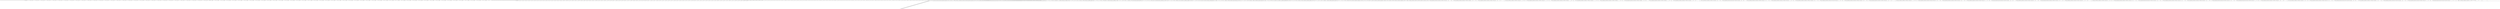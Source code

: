 digraph G {	
ranksep=.25;
	0 [label="MODULE"];
	1 [label="IDENTIFIERS: matmul_32x32_systolic"];
	0 -> 1;
	2 [label="VAR_DECLARE_LIST"];
	0 -> 2;
	3 [label="VAR_DECLARE:  INPUT PORT"];
	2 -> 3;
	4 [label="IDENTIFIERS: clk"];
	3 -> 4;
	5 [label="VAR_DECLARE:  OUTPUT PORT"];
	2 -> 5;
	6 [label="IDENTIFIERS: done_mat_mul"];
	5 -> 6;
	7 [label="VAR_DECLARE:  INPUT PORT"];
	2 -> 7;
	8 [label="IDENTIFIERS: reset_0"];
	7 -> 8;
	9 [label="VAR_DECLARE:  INPUT PORT"];
	2 -> 9;
	10 [label="IDENTIFIERS: reset_1"];
	9 -> 10;
	11 [label="VAR_DECLARE:  INPUT PORT"];
	2 -> 11;
	12 [label="IDENTIFIERS: reset_2"];
	11 -> 12;
	13 [label="VAR_DECLARE:  INPUT PORT"];
	2 -> 13;
	14 [label="IDENTIFIERS: reset_3"];
	13 -> 14;
	15 [label="VAR_DECLARE:  INPUT PORT"];
	2 -> 15;
	16 [label="IDENTIFIERS: reset_4"];
	15 -> 16;
	17 [label="VAR_DECLARE:  INPUT PORT"];
	2 -> 17;
	18 [label="IDENTIFIERS: reset_5"];
	17 -> 18;
	19 [label="VAR_DECLARE:  INPUT PORT"];
	2 -> 19;
	20 [label="IDENTIFIERS: reset_6"];
	19 -> 20;
	21 [label="VAR_DECLARE:  INPUT PORT"];
	2 -> 21;
	22 [label="IDENTIFIERS: reset_7"];
	21 -> 22;
	23 [label="VAR_DECLARE:  INPUT PORT"];
	2 -> 23;
	24 [label="IDENTIFIERS: reset_8"];
	23 -> 24;
	25 [label="VAR_DECLARE:  INPUT PORT"];
	2 -> 25;
	26 [label="IDENTIFIERS: reset_9"];
	25 -> 26;
	27 [label="VAR_DECLARE:  INPUT PORT"];
	2 -> 27;
	28 [label="IDENTIFIERS: reset_10"];
	27 -> 28;
	29 [label="VAR_DECLARE:  INPUT PORT"];
	2 -> 29;
	30 [label="IDENTIFIERS: reset_11"];
	29 -> 30;
	31 [label="VAR_DECLARE:  INPUT PORT"];
	2 -> 31;
	32 [label="IDENTIFIERS: reset_12"];
	31 -> 32;
	33 [label="VAR_DECLARE:  INPUT PORT"];
	2 -> 33;
	34 [label="IDENTIFIERS: reset_13"];
	33 -> 34;
	35 [label="VAR_DECLARE:  INPUT PORT"];
	2 -> 35;
	36 [label="IDENTIFIERS: reset_14"];
	35 -> 36;
	37 [label="VAR_DECLARE:  INPUT PORT"];
	2 -> 37;
	38 [label="IDENTIFIERS: reset_15"];
	37 -> 38;
	39 [label="VAR_DECLARE:  INPUT PORT"];
	2 -> 39;
	40 [label="IDENTIFIERS: start_mat_mul_0"];
	39 -> 40;
	41 [label="VAR_DECLARE:  INPUT PORT"];
	2 -> 41;
	42 [label="IDENTIFIERS: start_mat_mul_1"];
	41 -> 42;
	43 [label="VAR_DECLARE:  INPUT PORT"];
	2 -> 43;
	44 [label="IDENTIFIERS: start_mat_mul_2"];
	43 -> 44;
	45 [label="VAR_DECLARE:  INPUT PORT"];
	2 -> 45;
	46 [label="IDENTIFIERS: start_mat_mul_3"];
	45 -> 46;
	47 [label="VAR_DECLARE:  INPUT PORT"];
	2 -> 47;
	48 [label="IDENTIFIERS: start_mat_mul_4"];
	47 -> 48;
	49 [label="VAR_DECLARE:  INPUT PORT"];
	2 -> 49;
	50 [label="IDENTIFIERS: start_mat_mul_5"];
	49 -> 50;
	51 [label="VAR_DECLARE:  INPUT PORT"];
	2 -> 51;
	52 [label="IDENTIFIERS: start_mat_mul_6"];
	51 -> 52;
	53 [label="VAR_DECLARE:  INPUT PORT"];
	2 -> 53;
	54 [label="IDENTIFIERS: start_mat_mul_7"];
	53 -> 54;
	55 [label="VAR_DECLARE:  INPUT PORT"];
	2 -> 55;
	56 [label="IDENTIFIERS: start_mat_mul_8"];
	55 -> 56;
	57 [label="VAR_DECLARE:  INPUT PORT"];
	2 -> 57;
	58 [label="IDENTIFIERS: start_mat_mul_9"];
	57 -> 58;
	59 [label="VAR_DECLARE:  INPUT PORT"];
	2 -> 59;
	60 [label="IDENTIFIERS: start_mat_mul_10"];
	59 -> 60;
	61 [label="VAR_DECLARE:  INPUT PORT"];
	2 -> 61;
	62 [label="IDENTIFIERS: start_mat_mul_11"];
	61 -> 62;
	63 [label="VAR_DECLARE:  INPUT PORT"];
	2 -> 63;
	64 [label="IDENTIFIERS: start_mat_mul_12"];
	63 -> 64;
	65 [label="VAR_DECLARE:  INPUT PORT"];
	2 -> 65;
	66 [label="IDENTIFIERS: start_mat_mul_13"];
	65 -> 66;
	67 [label="VAR_DECLARE:  INPUT PORT"];
	2 -> 67;
	68 [label="IDENTIFIERS: start_mat_mul_14"];
	67 -> 68;
	69 [label="VAR_DECLARE:  INPUT PORT"];
	2 -> 69;
	70 [label="IDENTIFIERS: start_mat_mul_15"];
	69 -> 70;
	71 [label="VAR_DECLARE:  INPUT PORT"];
	2 -> 71;
	72 [label="IDENTIFIERS: a_data_0_0"];
	71 -> 72;
	73 [label="BINARY_OPERATION: MINUS"];
	71 -> 73;
	74 [label="BINARY_OPERATION: MULTIPLY"];
	73 -> 74;
	75 [label="NUMBERS: 00000000000000000000000000000100 ()"];
	74 -> 75;
	76 [label="NUMBERS: 00000000000000000000000000010000 ()"];
	74 -> 76;
	77 [label="NUMBERS: 00000000000000000000000000000001 ()"];
	73 -> 77;
	78 [label="NUMBERS: 00000000000000000000000000000000 ()"];
	71 -> 78;
	79 [label="VAR_DECLARE:  OUTPUT PORT"];
	2 -> 79;
	80 [label="IDENTIFIERS: a_addr_0_0"];
	79 -> 80;
	81 [label="BINARY_OPERATION: MINUS"];
	79 -> 81;
	82 [label="NUMBERS: 00000000000000000000000000000111 ()"];
	81 -> 82;
	83 [label="NUMBERS: 00000000000000000000000000000001 ()"];
	81 -> 83;
	84 [label="NUMBERS: 00000000000000000000000000000000 ()"];
	79 -> 84;
	85 [label="VAR_DECLARE:  INPUT PORT"];
	2 -> 85;
	86 [label="IDENTIFIERS: b_data_0_0"];
	85 -> 86;
	87 [label="BINARY_OPERATION: MINUS"];
	85 -> 87;
	88 [label="BINARY_OPERATION: MULTIPLY"];
	87 -> 88;
	89 [label="NUMBERS: 00000000000000000000000000000100 ()"];
	88 -> 89;
	90 [label="NUMBERS: 00000000000000000000000000010000 ()"];
	88 -> 90;
	91 [label="NUMBERS: 00000000000000000000000000000001 ()"];
	87 -> 91;
	92 [label="NUMBERS: 00000000000000000000000000000000 ()"];
	85 -> 92;
	93 [label="VAR_DECLARE:  OUTPUT PORT"];
	2 -> 93;
	94 [label="IDENTIFIERS: b_addr_0_0"];
	93 -> 94;
	95 [label="BINARY_OPERATION: MINUS"];
	93 -> 95;
	96 [label="NUMBERS: 00000000000000000000000000000111 ()"];
	95 -> 96;
	97 [label="NUMBERS: 00000000000000000000000000000001 ()"];
	95 -> 97;
	98 [label="NUMBERS: 00000000000000000000000000000000 ()"];
	93 -> 98;
	99 [label="VAR_DECLARE:  INPUT PORT"];
	2 -> 99;
	100 [label="IDENTIFIERS: a_data_1_0"];
	99 -> 100;
	101 [label="BINARY_OPERATION: MINUS"];
	99 -> 101;
	102 [label="BINARY_OPERATION: MULTIPLY"];
	101 -> 102;
	103 [label="NUMBERS: 00000000000000000000000000000100 ()"];
	102 -> 103;
	104 [label="NUMBERS: 00000000000000000000000000010000 ()"];
	102 -> 104;
	105 [label="NUMBERS: 00000000000000000000000000000001 ()"];
	101 -> 105;
	106 [label="NUMBERS: 00000000000000000000000000000000 ()"];
	99 -> 106;
	107 [label="VAR_DECLARE:  OUTPUT PORT"];
	2 -> 107;
	108 [label="IDENTIFIERS: a_addr_1_0"];
	107 -> 108;
	109 [label="BINARY_OPERATION: MINUS"];
	107 -> 109;
	110 [label="NUMBERS: 00000000000000000000000000000111 ()"];
	109 -> 110;
	111 [label="NUMBERS: 00000000000000000000000000000001 ()"];
	109 -> 111;
	112 [label="NUMBERS: 00000000000000000000000000000000 ()"];
	107 -> 112;
	113 [label="VAR_DECLARE:  INPUT PORT"];
	2 -> 113;
	114 [label="IDENTIFIERS: b_data_0_1"];
	113 -> 114;
	115 [label="BINARY_OPERATION: MINUS"];
	113 -> 115;
	116 [label="BINARY_OPERATION: MULTIPLY"];
	115 -> 116;
	117 [label="NUMBERS: 00000000000000000000000000000100 ()"];
	116 -> 117;
	118 [label="NUMBERS: 00000000000000000000000000010000 ()"];
	116 -> 118;
	119 [label="NUMBERS: 00000000000000000000000000000001 ()"];
	115 -> 119;
	120 [label="NUMBERS: 00000000000000000000000000000000 ()"];
	113 -> 120;
	121 [label="VAR_DECLARE:  OUTPUT PORT"];
	2 -> 121;
	122 [label="IDENTIFIERS: b_addr_0_1"];
	121 -> 122;
	123 [label="BINARY_OPERATION: MINUS"];
	121 -> 123;
	124 [label="NUMBERS: 00000000000000000000000000000111 ()"];
	123 -> 124;
	125 [label="NUMBERS: 00000000000000000000000000000001 ()"];
	123 -> 125;
	126 [label="NUMBERS: 00000000000000000000000000000000 ()"];
	121 -> 126;
	127 [label="VAR_DECLARE:  INPUT PORT"];
	2 -> 127;
	128 [label="IDENTIFIERS: a_data_2_0"];
	127 -> 128;
	129 [label="BINARY_OPERATION: MINUS"];
	127 -> 129;
	130 [label="BINARY_OPERATION: MULTIPLY"];
	129 -> 130;
	131 [label="NUMBERS: 00000000000000000000000000000100 ()"];
	130 -> 131;
	132 [label="NUMBERS: 00000000000000000000000000010000 ()"];
	130 -> 132;
	133 [label="NUMBERS: 00000000000000000000000000000001 ()"];
	129 -> 133;
	134 [label="NUMBERS: 00000000000000000000000000000000 ()"];
	127 -> 134;
	135 [label="VAR_DECLARE:  OUTPUT PORT"];
	2 -> 135;
	136 [label="IDENTIFIERS: a_addr_2_0"];
	135 -> 136;
	137 [label="BINARY_OPERATION: MINUS"];
	135 -> 137;
	138 [label="NUMBERS: 00000000000000000000000000000111 ()"];
	137 -> 138;
	139 [label="NUMBERS: 00000000000000000000000000000001 ()"];
	137 -> 139;
	140 [label="NUMBERS: 00000000000000000000000000000000 ()"];
	135 -> 140;
	141 [label="VAR_DECLARE:  INPUT PORT"];
	2 -> 141;
	142 [label="IDENTIFIERS: b_data_0_2"];
	141 -> 142;
	143 [label="BINARY_OPERATION: MINUS"];
	141 -> 143;
	144 [label="BINARY_OPERATION: MULTIPLY"];
	143 -> 144;
	145 [label="NUMBERS: 00000000000000000000000000000100 ()"];
	144 -> 145;
	146 [label="NUMBERS: 00000000000000000000000000010000 ()"];
	144 -> 146;
	147 [label="NUMBERS: 00000000000000000000000000000001 ()"];
	143 -> 147;
	148 [label="NUMBERS: 00000000000000000000000000000000 ()"];
	141 -> 148;
	149 [label="VAR_DECLARE:  OUTPUT PORT"];
	2 -> 149;
	150 [label="IDENTIFIERS: b_addr_0_2"];
	149 -> 150;
	151 [label="BINARY_OPERATION: MINUS"];
	149 -> 151;
	152 [label="NUMBERS: 00000000000000000000000000000111 ()"];
	151 -> 152;
	153 [label="NUMBERS: 00000000000000000000000000000001 ()"];
	151 -> 153;
	154 [label="NUMBERS: 00000000000000000000000000000000 ()"];
	149 -> 154;
	155 [label="VAR_DECLARE:  INPUT PORT"];
	2 -> 155;
	156 [label="IDENTIFIERS: a_data_3_0"];
	155 -> 156;
	157 [label="BINARY_OPERATION: MINUS"];
	155 -> 157;
	158 [label="BINARY_OPERATION: MULTIPLY"];
	157 -> 158;
	159 [label="NUMBERS: 00000000000000000000000000000100 ()"];
	158 -> 159;
	160 [label="NUMBERS: 00000000000000000000000000010000 ()"];
	158 -> 160;
	161 [label="NUMBERS: 00000000000000000000000000000001 ()"];
	157 -> 161;
	162 [label="NUMBERS: 00000000000000000000000000000000 ()"];
	155 -> 162;
	163 [label="VAR_DECLARE:  OUTPUT PORT"];
	2 -> 163;
	164 [label="IDENTIFIERS: a_addr_3_0"];
	163 -> 164;
	165 [label="BINARY_OPERATION: MINUS"];
	163 -> 165;
	166 [label="NUMBERS: 00000000000000000000000000000111 ()"];
	165 -> 166;
	167 [label="NUMBERS: 00000000000000000000000000000001 ()"];
	165 -> 167;
	168 [label="NUMBERS: 00000000000000000000000000000000 ()"];
	163 -> 168;
	169 [label="VAR_DECLARE:  INPUT PORT"];
	2 -> 169;
	170 [label="IDENTIFIERS: b_data_0_3"];
	169 -> 170;
	171 [label="BINARY_OPERATION: MINUS"];
	169 -> 171;
	172 [label="BINARY_OPERATION: MULTIPLY"];
	171 -> 172;
	173 [label="NUMBERS: 00000000000000000000000000000100 ()"];
	172 -> 173;
	174 [label="NUMBERS: 00000000000000000000000000010000 ()"];
	172 -> 174;
	175 [label="NUMBERS: 00000000000000000000000000000001 ()"];
	171 -> 175;
	176 [label="NUMBERS: 00000000000000000000000000000000 ()"];
	169 -> 176;
	177 [label="VAR_DECLARE:  OUTPUT PORT"];
	2 -> 177;
	178 [label="IDENTIFIERS: b_addr_0_3"];
	177 -> 178;
	179 [label="BINARY_OPERATION: MINUS"];
	177 -> 179;
	180 [label="NUMBERS: 00000000000000000000000000000111 ()"];
	179 -> 180;
	181 [label="NUMBERS: 00000000000000000000000000000001 ()"];
	179 -> 181;
	182 [label="NUMBERS: 00000000000000000000000000000000 ()"];
	177 -> 182;
	183 [label="VAR_DECLARE:  INPUT PORT"];
	2 -> 183;
	184 [label="IDENTIFIERS: a_data_4_0"];
	183 -> 184;
	185 [label="BINARY_OPERATION: MINUS"];
	183 -> 185;
	186 [label="BINARY_OPERATION: MULTIPLY"];
	185 -> 186;
	187 [label="NUMBERS: 00000000000000000000000000000100 ()"];
	186 -> 187;
	188 [label="NUMBERS: 00000000000000000000000000010000 ()"];
	186 -> 188;
	189 [label="NUMBERS: 00000000000000000000000000000001 ()"];
	185 -> 189;
	190 [label="NUMBERS: 00000000000000000000000000000000 ()"];
	183 -> 190;
	191 [label="VAR_DECLARE:  OUTPUT PORT"];
	2 -> 191;
	192 [label="IDENTIFIERS: a_addr_4_0"];
	191 -> 192;
	193 [label="BINARY_OPERATION: MINUS"];
	191 -> 193;
	194 [label="NUMBERS: 00000000000000000000000000000111 ()"];
	193 -> 194;
	195 [label="NUMBERS: 00000000000000000000000000000001 ()"];
	193 -> 195;
	196 [label="NUMBERS: 00000000000000000000000000000000 ()"];
	191 -> 196;
	197 [label="VAR_DECLARE:  INPUT PORT"];
	2 -> 197;
	198 [label="IDENTIFIERS: b_data_0_4"];
	197 -> 198;
	199 [label="BINARY_OPERATION: MINUS"];
	197 -> 199;
	200 [label="BINARY_OPERATION: MULTIPLY"];
	199 -> 200;
	201 [label="NUMBERS: 00000000000000000000000000000100 ()"];
	200 -> 201;
	202 [label="NUMBERS: 00000000000000000000000000010000 ()"];
	200 -> 202;
	203 [label="NUMBERS: 00000000000000000000000000000001 ()"];
	199 -> 203;
	204 [label="NUMBERS: 00000000000000000000000000000000 ()"];
	197 -> 204;
	205 [label="VAR_DECLARE:  OUTPUT PORT"];
	2 -> 205;
	206 [label="IDENTIFIERS: b_addr_0_4"];
	205 -> 206;
	207 [label="BINARY_OPERATION: MINUS"];
	205 -> 207;
	208 [label="NUMBERS: 00000000000000000000000000000111 ()"];
	207 -> 208;
	209 [label="NUMBERS: 00000000000000000000000000000001 ()"];
	207 -> 209;
	210 [label="NUMBERS: 00000000000000000000000000000000 ()"];
	205 -> 210;
	211 [label="VAR_DECLARE:  INPUT PORT"];
	2 -> 211;
	212 [label="IDENTIFIERS: a_data_5_0"];
	211 -> 212;
	213 [label="BINARY_OPERATION: MINUS"];
	211 -> 213;
	214 [label="BINARY_OPERATION: MULTIPLY"];
	213 -> 214;
	215 [label="NUMBERS: 00000000000000000000000000000100 ()"];
	214 -> 215;
	216 [label="NUMBERS: 00000000000000000000000000010000 ()"];
	214 -> 216;
	217 [label="NUMBERS: 00000000000000000000000000000001 ()"];
	213 -> 217;
	218 [label="NUMBERS: 00000000000000000000000000000000 ()"];
	211 -> 218;
	219 [label="VAR_DECLARE:  OUTPUT PORT"];
	2 -> 219;
	220 [label="IDENTIFIERS: a_addr_5_0"];
	219 -> 220;
	221 [label="BINARY_OPERATION: MINUS"];
	219 -> 221;
	222 [label="NUMBERS: 00000000000000000000000000000111 ()"];
	221 -> 222;
	223 [label="NUMBERS: 00000000000000000000000000000001 ()"];
	221 -> 223;
	224 [label="NUMBERS: 00000000000000000000000000000000 ()"];
	219 -> 224;
	225 [label="VAR_DECLARE:  INPUT PORT"];
	2 -> 225;
	226 [label="IDENTIFIERS: b_data_0_5"];
	225 -> 226;
	227 [label="BINARY_OPERATION: MINUS"];
	225 -> 227;
	228 [label="BINARY_OPERATION: MULTIPLY"];
	227 -> 228;
	229 [label="NUMBERS: 00000000000000000000000000000100 ()"];
	228 -> 229;
	230 [label="NUMBERS: 00000000000000000000000000010000 ()"];
	228 -> 230;
	231 [label="NUMBERS: 00000000000000000000000000000001 ()"];
	227 -> 231;
	232 [label="NUMBERS: 00000000000000000000000000000000 ()"];
	225 -> 232;
	233 [label="VAR_DECLARE:  OUTPUT PORT"];
	2 -> 233;
	234 [label="IDENTIFIERS: b_addr_0_5"];
	233 -> 234;
	235 [label="BINARY_OPERATION: MINUS"];
	233 -> 235;
	236 [label="NUMBERS: 00000000000000000000000000000111 ()"];
	235 -> 236;
	237 [label="NUMBERS: 00000000000000000000000000000001 ()"];
	235 -> 237;
	238 [label="NUMBERS: 00000000000000000000000000000000 ()"];
	233 -> 238;
	239 [label="VAR_DECLARE:  INPUT PORT"];
	2 -> 239;
	240 [label="IDENTIFIERS: a_data_6_0"];
	239 -> 240;
	241 [label="BINARY_OPERATION: MINUS"];
	239 -> 241;
	242 [label="BINARY_OPERATION: MULTIPLY"];
	241 -> 242;
	243 [label="NUMBERS: 00000000000000000000000000000100 ()"];
	242 -> 243;
	244 [label="NUMBERS: 00000000000000000000000000010000 ()"];
	242 -> 244;
	245 [label="NUMBERS: 00000000000000000000000000000001 ()"];
	241 -> 245;
	246 [label="NUMBERS: 00000000000000000000000000000000 ()"];
	239 -> 246;
	247 [label="VAR_DECLARE:  OUTPUT PORT"];
	2 -> 247;
	248 [label="IDENTIFIERS: a_addr_6_0"];
	247 -> 248;
	249 [label="BINARY_OPERATION: MINUS"];
	247 -> 249;
	250 [label="NUMBERS: 00000000000000000000000000000111 ()"];
	249 -> 250;
	251 [label="NUMBERS: 00000000000000000000000000000001 ()"];
	249 -> 251;
	252 [label="NUMBERS: 00000000000000000000000000000000 ()"];
	247 -> 252;
	253 [label="VAR_DECLARE:  INPUT PORT"];
	2 -> 253;
	254 [label="IDENTIFIERS: b_data_0_6"];
	253 -> 254;
	255 [label="BINARY_OPERATION: MINUS"];
	253 -> 255;
	256 [label="BINARY_OPERATION: MULTIPLY"];
	255 -> 256;
	257 [label="NUMBERS: 00000000000000000000000000000100 ()"];
	256 -> 257;
	258 [label="NUMBERS: 00000000000000000000000000010000 ()"];
	256 -> 258;
	259 [label="NUMBERS: 00000000000000000000000000000001 ()"];
	255 -> 259;
	260 [label="NUMBERS: 00000000000000000000000000000000 ()"];
	253 -> 260;
	261 [label="VAR_DECLARE:  OUTPUT PORT"];
	2 -> 261;
	262 [label="IDENTIFIERS: b_addr_0_6"];
	261 -> 262;
	263 [label="BINARY_OPERATION: MINUS"];
	261 -> 263;
	264 [label="NUMBERS: 00000000000000000000000000000111 ()"];
	263 -> 264;
	265 [label="NUMBERS: 00000000000000000000000000000001 ()"];
	263 -> 265;
	266 [label="NUMBERS: 00000000000000000000000000000000 ()"];
	261 -> 266;
	267 [label="VAR_DECLARE:  INPUT PORT"];
	2 -> 267;
	268 [label="IDENTIFIERS: a_data_7_0"];
	267 -> 268;
	269 [label="BINARY_OPERATION: MINUS"];
	267 -> 269;
	270 [label="BINARY_OPERATION: MULTIPLY"];
	269 -> 270;
	271 [label="NUMBERS: 00000000000000000000000000000100 ()"];
	270 -> 271;
	272 [label="NUMBERS: 00000000000000000000000000010000 ()"];
	270 -> 272;
	273 [label="NUMBERS: 00000000000000000000000000000001 ()"];
	269 -> 273;
	274 [label="NUMBERS: 00000000000000000000000000000000 ()"];
	267 -> 274;
	275 [label="VAR_DECLARE:  OUTPUT PORT"];
	2 -> 275;
	276 [label="IDENTIFIERS: a_addr_7_0"];
	275 -> 276;
	277 [label="BINARY_OPERATION: MINUS"];
	275 -> 277;
	278 [label="NUMBERS: 00000000000000000000000000000111 ()"];
	277 -> 278;
	279 [label="NUMBERS: 00000000000000000000000000000001 ()"];
	277 -> 279;
	280 [label="NUMBERS: 00000000000000000000000000000000 ()"];
	275 -> 280;
	281 [label="VAR_DECLARE:  INPUT PORT"];
	2 -> 281;
	282 [label="IDENTIFIERS: b_data_0_7"];
	281 -> 282;
	283 [label="BINARY_OPERATION: MINUS"];
	281 -> 283;
	284 [label="BINARY_OPERATION: MULTIPLY"];
	283 -> 284;
	285 [label="NUMBERS: 00000000000000000000000000000100 ()"];
	284 -> 285;
	286 [label="NUMBERS: 00000000000000000000000000010000 ()"];
	284 -> 286;
	287 [label="NUMBERS: 00000000000000000000000000000001 ()"];
	283 -> 287;
	288 [label="NUMBERS: 00000000000000000000000000000000 ()"];
	281 -> 288;
	289 [label="VAR_DECLARE:  OUTPUT PORT"];
	2 -> 289;
	290 [label="IDENTIFIERS: b_addr_0_7"];
	289 -> 290;
	291 [label="BINARY_OPERATION: MINUS"];
	289 -> 291;
	292 [label="NUMBERS: 00000000000000000000000000000111 ()"];
	291 -> 292;
	293 [label="NUMBERS: 00000000000000000000000000000001 ()"];
	291 -> 293;
	294 [label="NUMBERS: 00000000000000000000000000000000 ()"];
	289 -> 294;
	295 [label="VAR_DECLARE:  OUTPUT PORT"];
	2 -> 295;
	296 [label="IDENTIFIERS: c_data_0_0"];
	295 -> 296;
	297 [label="BINARY_OPERATION: MINUS"];
	295 -> 297;
	298 [label="BINARY_OPERATION: MULTIPLY"];
	297 -> 298;
	299 [label="NUMBERS: 00000000000000000000000000000100 ()"];
	298 -> 299;
	300 [label="NUMBERS: 00000000000000000000000000010000 ()"];
	298 -> 300;
	301 [label="NUMBERS: 00000000000000000000000000000001 ()"];
	297 -> 301;
	302 [label="NUMBERS: 00000000000000000000000000000000 ()"];
	295 -> 302;
	303 [label="VAR_DECLARE:  OUTPUT PORT"];
	2 -> 303;
	304 [label="IDENTIFIERS: c_addr_0_0"];
	303 -> 304;
	305 [label="BINARY_OPERATION: MINUS"];
	303 -> 305;
	306 [label="NUMBERS: 00000000000000000000000000000111 ()"];
	305 -> 306;
	307 [label="NUMBERS: 00000000000000000000000000000001 ()"];
	305 -> 307;
	308 [label="NUMBERS: 00000000000000000000000000000000 ()"];
	303 -> 308;
	309 [label="VAR_DECLARE:  OUTPUT PORT"];
	2 -> 309;
	310 [label="IDENTIFIERS: c_data_0_1"];
	309 -> 310;
	311 [label="BINARY_OPERATION: MINUS"];
	309 -> 311;
	312 [label="BINARY_OPERATION: MULTIPLY"];
	311 -> 312;
	313 [label="NUMBERS: 00000000000000000000000000000100 ()"];
	312 -> 313;
	314 [label="NUMBERS: 00000000000000000000000000010000 ()"];
	312 -> 314;
	315 [label="NUMBERS: 00000000000000000000000000000001 ()"];
	311 -> 315;
	316 [label="NUMBERS: 00000000000000000000000000000000 ()"];
	309 -> 316;
	317 [label="VAR_DECLARE:  OUTPUT PORT"];
	2 -> 317;
	318 [label="IDENTIFIERS: c_addr_0_1"];
	317 -> 318;
	319 [label="BINARY_OPERATION: MINUS"];
	317 -> 319;
	320 [label="NUMBERS: 00000000000000000000000000000111 ()"];
	319 -> 320;
	321 [label="NUMBERS: 00000000000000000000000000000001 ()"];
	319 -> 321;
	322 [label="NUMBERS: 00000000000000000000000000000000 ()"];
	317 -> 322;
	323 [label="VAR_DECLARE:  OUTPUT PORT"];
	2 -> 323;
	324 [label="IDENTIFIERS: c_data_0_2"];
	323 -> 324;
	325 [label="BINARY_OPERATION: MINUS"];
	323 -> 325;
	326 [label="BINARY_OPERATION: MULTIPLY"];
	325 -> 326;
	327 [label="NUMBERS: 00000000000000000000000000000100 ()"];
	326 -> 327;
	328 [label="NUMBERS: 00000000000000000000000000010000 ()"];
	326 -> 328;
	329 [label="NUMBERS: 00000000000000000000000000000001 ()"];
	325 -> 329;
	330 [label="NUMBERS: 00000000000000000000000000000000 ()"];
	323 -> 330;
	331 [label="VAR_DECLARE:  OUTPUT PORT"];
	2 -> 331;
	332 [label="IDENTIFIERS: c_addr_0_2"];
	331 -> 332;
	333 [label="BINARY_OPERATION: MINUS"];
	331 -> 333;
	334 [label="NUMBERS: 00000000000000000000000000000111 ()"];
	333 -> 334;
	335 [label="NUMBERS: 00000000000000000000000000000001 ()"];
	333 -> 335;
	336 [label="NUMBERS: 00000000000000000000000000000000 ()"];
	331 -> 336;
	337 [label="VAR_DECLARE:  OUTPUT PORT"];
	2 -> 337;
	338 [label="IDENTIFIERS: c_data_0_3"];
	337 -> 338;
	339 [label="BINARY_OPERATION: MINUS"];
	337 -> 339;
	340 [label="BINARY_OPERATION: MULTIPLY"];
	339 -> 340;
	341 [label="NUMBERS: 00000000000000000000000000000100 ()"];
	340 -> 341;
	342 [label="NUMBERS: 00000000000000000000000000010000 ()"];
	340 -> 342;
	343 [label="NUMBERS: 00000000000000000000000000000001 ()"];
	339 -> 343;
	344 [label="NUMBERS: 00000000000000000000000000000000 ()"];
	337 -> 344;
	345 [label="VAR_DECLARE:  OUTPUT PORT"];
	2 -> 345;
	346 [label="IDENTIFIERS: c_addr_0_3"];
	345 -> 346;
	347 [label="BINARY_OPERATION: MINUS"];
	345 -> 347;
	348 [label="NUMBERS: 00000000000000000000000000000111 ()"];
	347 -> 348;
	349 [label="NUMBERS: 00000000000000000000000000000001 ()"];
	347 -> 349;
	350 [label="NUMBERS: 00000000000000000000000000000000 ()"];
	345 -> 350;
	351 [label="VAR_DECLARE:  OUTPUT PORT"];
	2 -> 351;
	352 [label="IDENTIFIERS: c_data_0_4"];
	351 -> 352;
	353 [label="BINARY_OPERATION: MINUS"];
	351 -> 353;
	354 [label="BINARY_OPERATION: MULTIPLY"];
	353 -> 354;
	355 [label="NUMBERS: 00000000000000000000000000000100 ()"];
	354 -> 355;
	356 [label="NUMBERS: 00000000000000000000000000010000 ()"];
	354 -> 356;
	357 [label="NUMBERS: 00000000000000000000000000000001 ()"];
	353 -> 357;
	358 [label="NUMBERS: 00000000000000000000000000000000 ()"];
	351 -> 358;
	359 [label="VAR_DECLARE:  OUTPUT PORT"];
	2 -> 359;
	360 [label="IDENTIFIERS: c_addr_0_4"];
	359 -> 360;
	361 [label="BINARY_OPERATION: MINUS"];
	359 -> 361;
	362 [label="NUMBERS: 00000000000000000000000000000111 ()"];
	361 -> 362;
	363 [label="NUMBERS: 00000000000000000000000000000001 ()"];
	361 -> 363;
	364 [label="NUMBERS: 00000000000000000000000000000000 ()"];
	359 -> 364;
	365 [label="VAR_DECLARE:  OUTPUT PORT"];
	2 -> 365;
	366 [label="IDENTIFIERS: c_data_0_5"];
	365 -> 366;
	367 [label="BINARY_OPERATION: MINUS"];
	365 -> 367;
	368 [label="BINARY_OPERATION: MULTIPLY"];
	367 -> 368;
	369 [label="NUMBERS: 00000000000000000000000000000100 ()"];
	368 -> 369;
	370 [label="NUMBERS: 00000000000000000000000000010000 ()"];
	368 -> 370;
	371 [label="NUMBERS: 00000000000000000000000000000001 ()"];
	367 -> 371;
	372 [label="NUMBERS: 00000000000000000000000000000000 ()"];
	365 -> 372;
	373 [label="VAR_DECLARE:  OUTPUT PORT"];
	2 -> 373;
	374 [label="IDENTIFIERS: c_addr_0_5"];
	373 -> 374;
	375 [label="BINARY_OPERATION: MINUS"];
	373 -> 375;
	376 [label="NUMBERS: 00000000000000000000000000000111 ()"];
	375 -> 376;
	377 [label="NUMBERS: 00000000000000000000000000000001 ()"];
	375 -> 377;
	378 [label="NUMBERS: 00000000000000000000000000000000 ()"];
	373 -> 378;
	379 [label="VAR_DECLARE:  OUTPUT PORT"];
	2 -> 379;
	380 [label="IDENTIFIERS: c_data_0_6"];
	379 -> 380;
	381 [label="BINARY_OPERATION: MINUS"];
	379 -> 381;
	382 [label="BINARY_OPERATION: MULTIPLY"];
	381 -> 382;
	383 [label="NUMBERS: 00000000000000000000000000000100 ()"];
	382 -> 383;
	384 [label="NUMBERS: 00000000000000000000000000010000 ()"];
	382 -> 384;
	385 [label="NUMBERS: 00000000000000000000000000000001 ()"];
	381 -> 385;
	386 [label="NUMBERS: 00000000000000000000000000000000 ()"];
	379 -> 386;
	387 [label="VAR_DECLARE:  OUTPUT PORT"];
	2 -> 387;
	388 [label="IDENTIFIERS: c_addr_0_6"];
	387 -> 388;
	389 [label="BINARY_OPERATION: MINUS"];
	387 -> 389;
	390 [label="NUMBERS: 00000000000000000000000000000111 ()"];
	389 -> 390;
	391 [label="NUMBERS: 00000000000000000000000000000001 ()"];
	389 -> 391;
	392 [label="NUMBERS: 00000000000000000000000000000000 ()"];
	387 -> 392;
	393 [label="VAR_DECLARE:  OUTPUT PORT"];
	2 -> 393;
	394 [label="IDENTIFIERS: c_data_0_7"];
	393 -> 394;
	395 [label="BINARY_OPERATION: MINUS"];
	393 -> 395;
	396 [label="BINARY_OPERATION: MULTIPLY"];
	395 -> 396;
	397 [label="NUMBERS: 00000000000000000000000000000100 ()"];
	396 -> 397;
	398 [label="NUMBERS: 00000000000000000000000000010000 ()"];
	396 -> 398;
	399 [label="NUMBERS: 00000000000000000000000000000001 ()"];
	395 -> 399;
	400 [label="NUMBERS: 00000000000000000000000000000000 ()"];
	393 -> 400;
	401 [label="VAR_DECLARE:  OUTPUT PORT"];
	2 -> 401;
	402 [label="IDENTIFIERS: c_addr_0_7"];
	401 -> 402;
	403 [label="BINARY_OPERATION: MINUS"];
	401 -> 403;
	404 [label="NUMBERS: 00000000000000000000000000000111 ()"];
	403 -> 404;
	405 [label="NUMBERS: 00000000000000000000000000000001 ()"];
	403 -> 405;
	406 [label="NUMBERS: 00000000000000000000000000000000 ()"];
	401 -> 406;
	407 [label="VAR_DECLARE:  OUTPUT PORT"];
	2 -> 407;
	408 [label="IDENTIFIERS: c_data_1_0"];
	407 -> 408;
	409 [label="BINARY_OPERATION: MINUS"];
	407 -> 409;
	410 [label="BINARY_OPERATION: MULTIPLY"];
	409 -> 410;
	411 [label="NUMBERS: 00000000000000000000000000000100 ()"];
	410 -> 411;
	412 [label="NUMBERS: 00000000000000000000000000010000 ()"];
	410 -> 412;
	413 [label="NUMBERS: 00000000000000000000000000000001 ()"];
	409 -> 413;
	414 [label="NUMBERS: 00000000000000000000000000000000 ()"];
	407 -> 414;
	415 [label="VAR_DECLARE:  OUTPUT PORT"];
	2 -> 415;
	416 [label="IDENTIFIERS: c_addr_1_0"];
	415 -> 416;
	417 [label="BINARY_OPERATION: MINUS"];
	415 -> 417;
	418 [label="NUMBERS: 00000000000000000000000000000111 ()"];
	417 -> 418;
	419 [label="NUMBERS: 00000000000000000000000000000001 ()"];
	417 -> 419;
	420 [label="NUMBERS: 00000000000000000000000000000000 ()"];
	415 -> 420;
	421 [label="VAR_DECLARE:  OUTPUT PORT"];
	2 -> 421;
	422 [label="IDENTIFIERS: c_data_1_1"];
	421 -> 422;
	423 [label="BINARY_OPERATION: MINUS"];
	421 -> 423;
	424 [label="BINARY_OPERATION: MULTIPLY"];
	423 -> 424;
	425 [label="NUMBERS: 00000000000000000000000000000100 ()"];
	424 -> 425;
	426 [label="NUMBERS: 00000000000000000000000000010000 ()"];
	424 -> 426;
	427 [label="NUMBERS: 00000000000000000000000000000001 ()"];
	423 -> 427;
	428 [label="NUMBERS: 00000000000000000000000000000000 ()"];
	421 -> 428;
	429 [label="VAR_DECLARE:  OUTPUT PORT"];
	2 -> 429;
	430 [label="IDENTIFIERS: c_addr_1_1"];
	429 -> 430;
	431 [label="BINARY_OPERATION: MINUS"];
	429 -> 431;
	432 [label="NUMBERS: 00000000000000000000000000000111 ()"];
	431 -> 432;
	433 [label="NUMBERS: 00000000000000000000000000000001 ()"];
	431 -> 433;
	434 [label="NUMBERS: 00000000000000000000000000000000 ()"];
	429 -> 434;
	435 [label="VAR_DECLARE:  OUTPUT PORT"];
	2 -> 435;
	436 [label="IDENTIFIERS: c_data_1_2"];
	435 -> 436;
	437 [label="BINARY_OPERATION: MINUS"];
	435 -> 437;
	438 [label="BINARY_OPERATION: MULTIPLY"];
	437 -> 438;
	439 [label="NUMBERS: 00000000000000000000000000000100 ()"];
	438 -> 439;
	440 [label="NUMBERS: 00000000000000000000000000010000 ()"];
	438 -> 440;
	441 [label="NUMBERS: 00000000000000000000000000000001 ()"];
	437 -> 441;
	442 [label="NUMBERS: 00000000000000000000000000000000 ()"];
	435 -> 442;
	443 [label="VAR_DECLARE:  OUTPUT PORT"];
	2 -> 443;
	444 [label="IDENTIFIERS: c_addr_1_2"];
	443 -> 444;
	445 [label="BINARY_OPERATION: MINUS"];
	443 -> 445;
	446 [label="NUMBERS: 00000000000000000000000000000111 ()"];
	445 -> 446;
	447 [label="NUMBERS: 00000000000000000000000000000001 ()"];
	445 -> 447;
	448 [label="NUMBERS: 00000000000000000000000000000000 ()"];
	443 -> 448;
	449 [label="VAR_DECLARE:  OUTPUT PORT"];
	2 -> 449;
	450 [label="IDENTIFIERS: c_data_1_3"];
	449 -> 450;
	451 [label="BINARY_OPERATION: MINUS"];
	449 -> 451;
	452 [label="BINARY_OPERATION: MULTIPLY"];
	451 -> 452;
	453 [label="NUMBERS: 00000000000000000000000000000100 ()"];
	452 -> 453;
	454 [label="NUMBERS: 00000000000000000000000000010000 ()"];
	452 -> 454;
	455 [label="NUMBERS: 00000000000000000000000000000001 ()"];
	451 -> 455;
	456 [label="NUMBERS: 00000000000000000000000000000000 ()"];
	449 -> 456;
	457 [label="VAR_DECLARE:  OUTPUT PORT"];
	2 -> 457;
	458 [label="IDENTIFIERS: c_addr_1_3"];
	457 -> 458;
	459 [label="BINARY_OPERATION: MINUS"];
	457 -> 459;
	460 [label="NUMBERS: 00000000000000000000000000000111 ()"];
	459 -> 460;
	461 [label="NUMBERS: 00000000000000000000000000000001 ()"];
	459 -> 461;
	462 [label="NUMBERS: 00000000000000000000000000000000 ()"];
	457 -> 462;
	463 [label="VAR_DECLARE:  OUTPUT PORT"];
	2 -> 463;
	464 [label="IDENTIFIERS: c_data_1_4"];
	463 -> 464;
	465 [label="BINARY_OPERATION: MINUS"];
	463 -> 465;
	466 [label="BINARY_OPERATION: MULTIPLY"];
	465 -> 466;
	467 [label="NUMBERS: 00000000000000000000000000000100 ()"];
	466 -> 467;
	468 [label="NUMBERS: 00000000000000000000000000010000 ()"];
	466 -> 468;
	469 [label="NUMBERS: 00000000000000000000000000000001 ()"];
	465 -> 469;
	470 [label="NUMBERS: 00000000000000000000000000000000 ()"];
	463 -> 470;
	471 [label="VAR_DECLARE:  OUTPUT PORT"];
	2 -> 471;
	472 [label="IDENTIFIERS: c_addr_1_4"];
	471 -> 472;
	473 [label="BINARY_OPERATION: MINUS"];
	471 -> 473;
	474 [label="NUMBERS: 00000000000000000000000000000111 ()"];
	473 -> 474;
	475 [label="NUMBERS: 00000000000000000000000000000001 ()"];
	473 -> 475;
	476 [label="NUMBERS: 00000000000000000000000000000000 ()"];
	471 -> 476;
	477 [label="VAR_DECLARE:  OUTPUT PORT"];
	2 -> 477;
	478 [label="IDENTIFIERS: c_data_1_5"];
	477 -> 478;
	479 [label="BINARY_OPERATION: MINUS"];
	477 -> 479;
	480 [label="BINARY_OPERATION: MULTIPLY"];
	479 -> 480;
	481 [label="NUMBERS: 00000000000000000000000000000100 ()"];
	480 -> 481;
	482 [label="NUMBERS: 00000000000000000000000000010000 ()"];
	480 -> 482;
	483 [label="NUMBERS: 00000000000000000000000000000001 ()"];
	479 -> 483;
	484 [label="NUMBERS: 00000000000000000000000000000000 ()"];
	477 -> 484;
	485 [label="VAR_DECLARE:  OUTPUT PORT"];
	2 -> 485;
	486 [label="IDENTIFIERS: c_addr_1_5"];
	485 -> 486;
	487 [label="BINARY_OPERATION: MINUS"];
	485 -> 487;
	488 [label="NUMBERS: 00000000000000000000000000000111 ()"];
	487 -> 488;
	489 [label="NUMBERS: 00000000000000000000000000000001 ()"];
	487 -> 489;
	490 [label="NUMBERS: 00000000000000000000000000000000 ()"];
	485 -> 490;
	491 [label="VAR_DECLARE:  OUTPUT PORT"];
	2 -> 491;
	492 [label="IDENTIFIERS: c_data_1_6"];
	491 -> 492;
	493 [label="BINARY_OPERATION: MINUS"];
	491 -> 493;
	494 [label="BINARY_OPERATION: MULTIPLY"];
	493 -> 494;
	495 [label="NUMBERS: 00000000000000000000000000000100 ()"];
	494 -> 495;
	496 [label="NUMBERS: 00000000000000000000000000010000 ()"];
	494 -> 496;
	497 [label="NUMBERS: 00000000000000000000000000000001 ()"];
	493 -> 497;
	498 [label="NUMBERS: 00000000000000000000000000000000 ()"];
	491 -> 498;
	499 [label="VAR_DECLARE:  OUTPUT PORT"];
	2 -> 499;
	500 [label="IDENTIFIERS: c_addr_1_6"];
	499 -> 500;
	501 [label="BINARY_OPERATION: MINUS"];
	499 -> 501;
	502 [label="NUMBERS: 00000000000000000000000000000111 ()"];
	501 -> 502;
	503 [label="NUMBERS: 00000000000000000000000000000001 ()"];
	501 -> 503;
	504 [label="NUMBERS: 00000000000000000000000000000000 ()"];
	499 -> 504;
	505 [label="VAR_DECLARE:  OUTPUT PORT"];
	2 -> 505;
	506 [label="IDENTIFIERS: c_data_1_7"];
	505 -> 506;
	507 [label="BINARY_OPERATION: MINUS"];
	505 -> 507;
	508 [label="BINARY_OPERATION: MULTIPLY"];
	507 -> 508;
	509 [label="NUMBERS: 00000000000000000000000000000100 ()"];
	508 -> 509;
	510 [label="NUMBERS: 00000000000000000000000000010000 ()"];
	508 -> 510;
	511 [label="NUMBERS: 00000000000000000000000000000001 ()"];
	507 -> 511;
	512 [label="NUMBERS: 00000000000000000000000000000000 ()"];
	505 -> 512;
	513 [label="VAR_DECLARE:  OUTPUT PORT"];
	2 -> 513;
	514 [label="IDENTIFIERS: c_addr_1_7"];
	513 -> 514;
	515 [label="BINARY_OPERATION: MINUS"];
	513 -> 515;
	516 [label="NUMBERS: 00000000000000000000000000000111 ()"];
	515 -> 516;
	517 [label="NUMBERS: 00000000000000000000000000000001 ()"];
	515 -> 517;
	518 [label="NUMBERS: 00000000000000000000000000000000 ()"];
	513 -> 518;
	519 [label="VAR_DECLARE:  OUTPUT PORT"];
	2 -> 519;
	520 [label="IDENTIFIERS: c_data_2_0"];
	519 -> 520;
	521 [label="BINARY_OPERATION: MINUS"];
	519 -> 521;
	522 [label="BINARY_OPERATION: MULTIPLY"];
	521 -> 522;
	523 [label="NUMBERS: 00000000000000000000000000000100 ()"];
	522 -> 523;
	524 [label="NUMBERS: 00000000000000000000000000010000 ()"];
	522 -> 524;
	525 [label="NUMBERS: 00000000000000000000000000000001 ()"];
	521 -> 525;
	526 [label="NUMBERS: 00000000000000000000000000000000 ()"];
	519 -> 526;
	527 [label="VAR_DECLARE:  OUTPUT PORT"];
	2 -> 527;
	528 [label="IDENTIFIERS: c_addr_2_0"];
	527 -> 528;
	529 [label="BINARY_OPERATION: MINUS"];
	527 -> 529;
	530 [label="NUMBERS: 00000000000000000000000000000111 ()"];
	529 -> 530;
	531 [label="NUMBERS: 00000000000000000000000000000001 ()"];
	529 -> 531;
	532 [label="NUMBERS: 00000000000000000000000000000000 ()"];
	527 -> 532;
	533 [label="VAR_DECLARE:  OUTPUT PORT"];
	2 -> 533;
	534 [label="IDENTIFIERS: c_data_2_1"];
	533 -> 534;
	535 [label="BINARY_OPERATION: MINUS"];
	533 -> 535;
	536 [label="BINARY_OPERATION: MULTIPLY"];
	535 -> 536;
	537 [label="NUMBERS: 00000000000000000000000000000100 ()"];
	536 -> 537;
	538 [label="NUMBERS: 00000000000000000000000000010000 ()"];
	536 -> 538;
	539 [label="NUMBERS: 00000000000000000000000000000001 ()"];
	535 -> 539;
	540 [label="NUMBERS: 00000000000000000000000000000000 ()"];
	533 -> 540;
	541 [label="VAR_DECLARE:  OUTPUT PORT"];
	2 -> 541;
	542 [label="IDENTIFIERS: c_addr_2_1"];
	541 -> 542;
	543 [label="BINARY_OPERATION: MINUS"];
	541 -> 543;
	544 [label="NUMBERS: 00000000000000000000000000000111 ()"];
	543 -> 544;
	545 [label="NUMBERS: 00000000000000000000000000000001 ()"];
	543 -> 545;
	546 [label="NUMBERS: 00000000000000000000000000000000 ()"];
	541 -> 546;
	547 [label="VAR_DECLARE:  OUTPUT PORT"];
	2 -> 547;
	548 [label="IDENTIFIERS: c_data_2_2"];
	547 -> 548;
	549 [label="BINARY_OPERATION: MINUS"];
	547 -> 549;
	550 [label="BINARY_OPERATION: MULTIPLY"];
	549 -> 550;
	551 [label="NUMBERS: 00000000000000000000000000000100 ()"];
	550 -> 551;
	552 [label="NUMBERS: 00000000000000000000000000010000 ()"];
	550 -> 552;
	553 [label="NUMBERS: 00000000000000000000000000000001 ()"];
	549 -> 553;
	554 [label="NUMBERS: 00000000000000000000000000000000 ()"];
	547 -> 554;
	555 [label="VAR_DECLARE:  OUTPUT PORT"];
	2 -> 555;
	556 [label="IDENTIFIERS: c_addr_2_2"];
	555 -> 556;
	557 [label="BINARY_OPERATION: MINUS"];
	555 -> 557;
	558 [label="NUMBERS: 00000000000000000000000000000111 ()"];
	557 -> 558;
	559 [label="NUMBERS: 00000000000000000000000000000001 ()"];
	557 -> 559;
	560 [label="NUMBERS: 00000000000000000000000000000000 ()"];
	555 -> 560;
	561 [label="VAR_DECLARE:  OUTPUT PORT"];
	2 -> 561;
	562 [label="IDENTIFIERS: c_data_2_3"];
	561 -> 562;
	563 [label="BINARY_OPERATION: MINUS"];
	561 -> 563;
	564 [label="BINARY_OPERATION: MULTIPLY"];
	563 -> 564;
	565 [label="NUMBERS: 00000000000000000000000000000100 ()"];
	564 -> 565;
	566 [label="NUMBERS: 00000000000000000000000000010000 ()"];
	564 -> 566;
	567 [label="NUMBERS: 00000000000000000000000000000001 ()"];
	563 -> 567;
	568 [label="NUMBERS: 00000000000000000000000000000000 ()"];
	561 -> 568;
	569 [label="VAR_DECLARE:  OUTPUT PORT"];
	2 -> 569;
	570 [label="IDENTIFIERS: c_addr_2_3"];
	569 -> 570;
	571 [label="BINARY_OPERATION: MINUS"];
	569 -> 571;
	572 [label="NUMBERS: 00000000000000000000000000000111 ()"];
	571 -> 572;
	573 [label="NUMBERS: 00000000000000000000000000000001 ()"];
	571 -> 573;
	574 [label="NUMBERS: 00000000000000000000000000000000 ()"];
	569 -> 574;
	575 [label="VAR_DECLARE:  OUTPUT PORT"];
	2 -> 575;
	576 [label="IDENTIFIERS: c_data_2_4"];
	575 -> 576;
	577 [label="BINARY_OPERATION: MINUS"];
	575 -> 577;
	578 [label="BINARY_OPERATION: MULTIPLY"];
	577 -> 578;
	579 [label="NUMBERS: 00000000000000000000000000000100 ()"];
	578 -> 579;
	580 [label="NUMBERS: 00000000000000000000000000010000 ()"];
	578 -> 580;
	581 [label="NUMBERS: 00000000000000000000000000000001 ()"];
	577 -> 581;
	582 [label="NUMBERS: 00000000000000000000000000000000 ()"];
	575 -> 582;
	583 [label="VAR_DECLARE:  OUTPUT PORT"];
	2 -> 583;
	584 [label="IDENTIFIERS: c_addr_2_4"];
	583 -> 584;
	585 [label="BINARY_OPERATION: MINUS"];
	583 -> 585;
	586 [label="NUMBERS: 00000000000000000000000000000111 ()"];
	585 -> 586;
	587 [label="NUMBERS: 00000000000000000000000000000001 ()"];
	585 -> 587;
	588 [label="NUMBERS: 00000000000000000000000000000000 ()"];
	583 -> 588;
	589 [label="VAR_DECLARE:  OUTPUT PORT"];
	2 -> 589;
	590 [label="IDENTIFIERS: c_data_2_5"];
	589 -> 590;
	591 [label="BINARY_OPERATION: MINUS"];
	589 -> 591;
	592 [label="BINARY_OPERATION: MULTIPLY"];
	591 -> 592;
	593 [label="NUMBERS: 00000000000000000000000000000100 ()"];
	592 -> 593;
	594 [label="NUMBERS: 00000000000000000000000000010000 ()"];
	592 -> 594;
	595 [label="NUMBERS: 00000000000000000000000000000001 ()"];
	591 -> 595;
	596 [label="NUMBERS: 00000000000000000000000000000000 ()"];
	589 -> 596;
	597 [label="VAR_DECLARE:  OUTPUT PORT"];
	2 -> 597;
	598 [label="IDENTIFIERS: c_addr_2_5"];
	597 -> 598;
	599 [label="BINARY_OPERATION: MINUS"];
	597 -> 599;
	600 [label="NUMBERS: 00000000000000000000000000000111 ()"];
	599 -> 600;
	601 [label="NUMBERS: 00000000000000000000000000000001 ()"];
	599 -> 601;
	602 [label="NUMBERS: 00000000000000000000000000000000 ()"];
	597 -> 602;
	603 [label="VAR_DECLARE:  OUTPUT PORT"];
	2 -> 603;
	604 [label="IDENTIFIERS: c_data_2_6"];
	603 -> 604;
	605 [label="BINARY_OPERATION: MINUS"];
	603 -> 605;
	606 [label="BINARY_OPERATION: MULTIPLY"];
	605 -> 606;
	607 [label="NUMBERS: 00000000000000000000000000000100 ()"];
	606 -> 607;
	608 [label="NUMBERS: 00000000000000000000000000010000 ()"];
	606 -> 608;
	609 [label="NUMBERS: 00000000000000000000000000000001 ()"];
	605 -> 609;
	610 [label="NUMBERS: 00000000000000000000000000000000 ()"];
	603 -> 610;
	611 [label="VAR_DECLARE:  OUTPUT PORT"];
	2 -> 611;
	612 [label="IDENTIFIERS: c_addr_2_6"];
	611 -> 612;
	613 [label="BINARY_OPERATION: MINUS"];
	611 -> 613;
	614 [label="NUMBERS: 00000000000000000000000000000111 ()"];
	613 -> 614;
	615 [label="NUMBERS: 00000000000000000000000000000001 ()"];
	613 -> 615;
	616 [label="NUMBERS: 00000000000000000000000000000000 ()"];
	611 -> 616;
	617 [label="VAR_DECLARE:  OUTPUT PORT"];
	2 -> 617;
	618 [label="IDENTIFIERS: c_data_2_7"];
	617 -> 618;
	619 [label="BINARY_OPERATION: MINUS"];
	617 -> 619;
	620 [label="BINARY_OPERATION: MULTIPLY"];
	619 -> 620;
	621 [label="NUMBERS: 00000000000000000000000000000100 ()"];
	620 -> 621;
	622 [label="NUMBERS: 00000000000000000000000000010000 ()"];
	620 -> 622;
	623 [label="NUMBERS: 00000000000000000000000000000001 ()"];
	619 -> 623;
	624 [label="NUMBERS: 00000000000000000000000000000000 ()"];
	617 -> 624;
	625 [label="VAR_DECLARE:  OUTPUT PORT"];
	2 -> 625;
	626 [label="IDENTIFIERS: c_addr_2_7"];
	625 -> 626;
	627 [label="BINARY_OPERATION: MINUS"];
	625 -> 627;
	628 [label="NUMBERS: 00000000000000000000000000000111 ()"];
	627 -> 628;
	629 [label="NUMBERS: 00000000000000000000000000000001 ()"];
	627 -> 629;
	630 [label="NUMBERS: 00000000000000000000000000000000 ()"];
	625 -> 630;
	631 [label="VAR_DECLARE:  OUTPUT PORT"];
	2 -> 631;
	632 [label="IDENTIFIERS: c_data_3_0"];
	631 -> 632;
	633 [label="BINARY_OPERATION: MINUS"];
	631 -> 633;
	634 [label="BINARY_OPERATION: MULTIPLY"];
	633 -> 634;
	635 [label="NUMBERS: 00000000000000000000000000000100 ()"];
	634 -> 635;
	636 [label="NUMBERS: 00000000000000000000000000010000 ()"];
	634 -> 636;
	637 [label="NUMBERS: 00000000000000000000000000000001 ()"];
	633 -> 637;
	638 [label="NUMBERS: 00000000000000000000000000000000 ()"];
	631 -> 638;
	639 [label="VAR_DECLARE:  OUTPUT PORT"];
	2 -> 639;
	640 [label="IDENTIFIERS: c_addr_3_0"];
	639 -> 640;
	641 [label="BINARY_OPERATION: MINUS"];
	639 -> 641;
	642 [label="NUMBERS: 00000000000000000000000000000111 ()"];
	641 -> 642;
	643 [label="NUMBERS: 00000000000000000000000000000001 ()"];
	641 -> 643;
	644 [label="NUMBERS: 00000000000000000000000000000000 ()"];
	639 -> 644;
	645 [label="VAR_DECLARE:  OUTPUT PORT"];
	2 -> 645;
	646 [label="IDENTIFIERS: c_data_3_1"];
	645 -> 646;
	647 [label="BINARY_OPERATION: MINUS"];
	645 -> 647;
	648 [label="BINARY_OPERATION: MULTIPLY"];
	647 -> 648;
	649 [label="NUMBERS: 00000000000000000000000000000100 ()"];
	648 -> 649;
	650 [label="NUMBERS: 00000000000000000000000000010000 ()"];
	648 -> 650;
	651 [label="NUMBERS: 00000000000000000000000000000001 ()"];
	647 -> 651;
	652 [label="NUMBERS: 00000000000000000000000000000000 ()"];
	645 -> 652;
	653 [label="VAR_DECLARE:  OUTPUT PORT"];
	2 -> 653;
	654 [label="IDENTIFIERS: c_addr_3_1"];
	653 -> 654;
	655 [label="BINARY_OPERATION: MINUS"];
	653 -> 655;
	656 [label="NUMBERS: 00000000000000000000000000000111 ()"];
	655 -> 656;
	657 [label="NUMBERS: 00000000000000000000000000000001 ()"];
	655 -> 657;
	658 [label="NUMBERS: 00000000000000000000000000000000 ()"];
	653 -> 658;
	659 [label="VAR_DECLARE:  OUTPUT PORT"];
	2 -> 659;
	660 [label="IDENTIFIERS: c_data_3_2"];
	659 -> 660;
	661 [label="BINARY_OPERATION: MINUS"];
	659 -> 661;
	662 [label="BINARY_OPERATION: MULTIPLY"];
	661 -> 662;
	663 [label="NUMBERS: 00000000000000000000000000000100 ()"];
	662 -> 663;
	664 [label="NUMBERS: 00000000000000000000000000010000 ()"];
	662 -> 664;
	665 [label="NUMBERS: 00000000000000000000000000000001 ()"];
	661 -> 665;
	666 [label="NUMBERS: 00000000000000000000000000000000 ()"];
	659 -> 666;
	667 [label="VAR_DECLARE:  OUTPUT PORT"];
	2 -> 667;
	668 [label="IDENTIFIERS: c_addr_3_2"];
	667 -> 668;
	669 [label="BINARY_OPERATION: MINUS"];
	667 -> 669;
	670 [label="NUMBERS: 00000000000000000000000000000111 ()"];
	669 -> 670;
	671 [label="NUMBERS: 00000000000000000000000000000001 ()"];
	669 -> 671;
	672 [label="NUMBERS: 00000000000000000000000000000000 ()"];
	667 -> 672;
	673 [label="VAR_DECLARE:  OUTPUT PORT"];
	2 -> 673;
	674 [label="IDENTIFIERS: c_data_3_3"];
	673 -> 674;
	675 [label="BINARY_OPERATION: MINUS"];
	673 -> 675;
	676 [label="BINARY_OPERATION: MULTIPLY"];
	675 -> 676;
	677 [label="NUMBERS: 00000000000000000000000000000100 ()"];
	676 -> 677;
	678 [label="NUMBERS: 00000000000000000000000000010000 ()"];
	676 -> 678;
	679 [label="NUMBERS: 00000000000000000000000000000001 ()"];
	675 -> 679;
	680 [label="NUMBERS: 00000000000000000000000000000000 ()"];
	673 -> 680;
	681 [label="VAR_DECLARE:  OUTPUT PORT"];
	2 -> 681;
	682 [label="IDENTIFIERS: c_addr_3_3"];
	681 -> 682;
	683 [label="BINARY_OPERATION: MINUS"];
	681 -> 683;
	684 [label="NUMBERS: 00000000000000000000000000000111 ()"];
	683 -> 684;
	685 [label="NUMBERS: 00000000000000000000000000000001 ()"];
	683 -> 685;
	686 [label="NUMBERS: 00000000000000000000000000000000 ()"];
	681 -> 686;
	687 [label="VAR_DECLARE:  OUTPUT PORT"];
	2 -> 687;
	688 [label="IDENTIFIERS: c_data_3_4"];
	687 -> 688;
	689 [label="BINARY_OPERATION: MINUS"];
	687 -> 689;
	690 [label="BINARY_OPERATION: MULTIPLY"];
	689 -> 690;
	691 [label="NUMBERS: 00000000000000000000000000000100 ()"];
	690 -> 691;
	692 [label="NUMBERS: 00000000000000000000000000010000 ()"];
	690 -> 692;
	693 [label="NUMBERS: 00000000000000000000000000000001 ()"];
	689 -> 693;
	694 [label="NUMBERS: 00000000000000000000000000000000 ()"];
	687 -> 694;
	695 [label="VAR_DECLARE:  OUTPUT PORT"];
	2 -> 695;
	696 [label="IDENTIFIERS: c_addr_3_4"];
	695 -> 696;
	697 [label="BINARY_OPERATION: MINUS"];
	695 -> 697;
	698 [label="NUMBERS: 00000000000000000000000000000111 ()"];
	697 -> 698;
	699 [label="NUMBERS: 00000000000000000000000000000001 ()"];
	697 -> 699;
	700 [label="NUMBERS: 00000000000000000000000000000000 ()"];
	695 -> 700;
	701 [label="VAR_DECLARE:  OUTPUT PORT"];
	2 -> 701;
	702 [label="IDENTIFIERS: c_data_3_5"];
	701 -> 702;
	703 [label="BINARY_OPERATION: MINUS"];
	701 -> 703;
	704 [label="BINARY_OPERATION: MULTIPLY"];
	703 -> 704;
	705 [label="NUMBERS: 00000000000000000000000000000100 ()"];
	704 -> 705;
	706 [label="NUMBERS: 00000000000000000000000000010000 ()"];
	704 -> 706;
	707 [label="NUMBERS: 00000000000000000000000000000001 ()"];
	703 -> 707;
	708 [label="NUMBERS: 00000000000000000000000000000000 ()"];
	701 -> 708;
	709 [label="VAR_DECLARE:  OUTPUT PORT"];
	2 -> 709;
	710 [label="IDENTIFIERS: c_addr_3_5"];
	709 -> 710;
	711 [label="BINARY_OPERATION: MINUS"];
	709 -> 711;
	712 [label="NUMBERS: 00000000000000000000000000000111 ()"];
	711 -> 712;
	713 [label="NUMBERS: 00000000000000000000000000000001 ()"];
	711 -> 713;
	714 [label="NUMBERS: 00000000000000000000000000000000 ()"];
	709 -> 714;
	715 [label="VAR_DECLARE:  OUTPUT PORT"];
	2 -> 715;
	716 [label="IDENTIFIERS: c_data_3_6"];
	715 -> 716;
	717 [label="BINARY_OPERATION: MINUS"];
	715 -> 717;
	718 [label="BINARY_OPERATION: MULTIPLY"];
	717 -> 718;
	719 [label="NUMBERS: 00000000000000000000000000000100 ()"];
	718 -> 719;
	720 [label="NUMBERS: 00000000000000000000000000010000 ()"];
	718 -> 720;
	721 [label="NUMBERS: 00000000000000000000000000000001 ()"];
	717 -> 721;
	722 [label="NUMBERS: 00000000000000000000000000000000 ()"];
	715 -> 722;
	723 [label="VAR_DECLARE:  OUTPUT PORT"];
	2 -> 723;
	724 [label="IDENTIFIERS: c_addr_3_6"];
	723 -> 724;
	725 [label="BINARY_OPERATION: MINUS"];
	723 -> 725;
	726 [label="NUMBERS: 00000000000000000000000000000111 ()"];
	725 -> 726;
	727 [label="NUMBERS: 00000000000000000000000000000001 ()"];
	725 -> 727;
	728 [label="NUMBERS: 00000000000000000000000000000000 ()"];
	723 -> 728;
	729 [label="VAR_DECLARE:  OUTPUT PORT"];
	2 -> 729;
	730 [label="IDENTIFIERS: c_data_3_7"];
	729 -> 730;
	731 [label="BINARY_OPERATION: MINUS"];
	729 -> 731;
	732 [label="BINARY_OPERATION: MULTIPLY"];
	731 -> 732;
	733 [label="NUMBERS: 00000000000000000000000000000100 ()"];
	732 -> 733;
	734 [label="NUMBERS: 00000000000000000000000000010000 ()"];
	732 -> 734;
	735 [label="NUMBERS: 00000000000000000000000000000001 ()"];
	731 -> 735;
	736 [label="NUMBERS: 00000000000000000000000000000000 ()"];
	729 -> 736;
	737 [label="VAR_DECLARE:  OUTPUT PORT"];
	2 -> 737;
	738 [label="IDENTIFIERS: c_addr_3_7"];
	737 -> 738;
	739 [label="BINARY_OPERATION: MINUS"];
	737 -> 739;
	740 [label="NUMBERS: 00000000000000000000000000000111 ()"];
	739 -> 740;
	741 [label="NUMBERS: 00000000000000000000000000000001 ()"];
	739 -> 741;
	742 [label="NUMBERS: 00000000000000000000000000000000 ()"];
	737 -> 742;
	743 [label="VAR_DECLARE:  OUTPUT PORT"];
	2 -> 743;
	744 [label="IDENTIFIERS: c_data_4_0"];
	743 -> 744;
	745 [label="BINARY_OPERATION: MINUS"];
	743 -> 745;
	746 [label="BINARY_OPERATION: MULTIPLY"];
	745 -> 746;
	747 [label="NUMBERS: 00000000000000000000000000000100 ()"];
	746 -> 747;
	748 [label="NUMBERS: 00000000000000000000000000010000 ()"];
	746 -> 748;
	749 [label="NUMBERS: 00000000000000000000000000000001 ()"];
	745 -> 749;
	750 [label="NUMBERS: 00000000000000000000000000000000 ()"];
	743 -> 750;
	751 [label="VAR_DECLARE:  OUTPUT PORT"];
	2 -> 751;
	752 [label="IDENTIFIERS: c_addr_4_0"];
	751 -> 752;
	753 [label="BINARY_OPERATION: MINUS"];
	751 -> 753;
	754 [label="NUMBERS: 00000000000000000000000000000111 ()"];
	753 -> 754;
	755 [label="NUMBERS: 00000000000000000000000000000001 ()"];
	753 -> 755;
	756 [label="NUMBERS: 00000000000000000000000000000000 ()"];
	751 -> 756;
	757 [label="VAR_DECLARE:  OUTPUT PORT"];
	2 -> 757;
	758 [label="IDENTIFIERS: c_data_4_1"];
	757 -> 758;
	759 [label="BINARY_OPERATION: MINUS"];
	757 -> 759;
	760 [label="BINARY_OPERATION: MULTIPLY"];
	759 -> 760;
	761 [label="NUMBERS: 00000000000000000000000000000100 ()"];
	760 -> 761;
	762 [label="NUMBERS: 00000000000000000000000000010000 ()"];
	760 -> 762;
	763 [label="NUMBERS: 00000000000000000000000000000001 ()"];
	759 -> 763;
	764 [label="NUMBERS: 00000000000000000000000000000000 ()"];
	757 -> 764;
	765 [label="VAR_DECLARE:  OUTPUT PORT"];
	2 -> 765;
	766 [label="IDENTIFIERS: c_addr_4_1"];
	765 -> 766;
	767 [label="BINARY_OPERATION: MINUS"];
	765 -> 767;
	768 [label="NUMBERS: 00000000000000000000000000000111 ()"];
	767 -> 768;
	769 [label="NUMBERS: 00000000000000000000000000000001 ()"];
	767 -> 769;
	770 [label="NUMBERS: 00000000000000000000000000000000 ()"];
	765 -> 770;
	771 [label="VAR_DECLARE:  OUTPUT PORT"];
	2 -> 771;
	772 [label="IDENTIFIERS: c_data_4_2"];
	771 -> 772;
	773 [label="BINARY_OPERATION: MINUS"];
	771 -> 773;
	774 [label="BINARY_OPERATION: MULTIPLY"];
	773 -> 774;
	775 [label="NUMBERS: 00000000000000000000000000000100 ()"];
	774 -> 775;
	776 [label="NUMBERS: 00000000000000000000000000010000 ()"];
	774 -> 776;
	777 [label="NUMBERS: 00000000000000000000000000000001 ()"];
	773 -> 777;
	778 [label="NUMBERS: 00000000000000000000000000000000 ()"];
	771 -> 778;
	779 [label="VAR_DECLARE:  OUTPUT PORT"];
	2 -> 779;
	780 [label="IDENTIFIERS: c_addr_4_2"];
	779 -> 780;
	781 [label="BINARY_OPERATION: MINUS"];
	779 -> 781;
	782 [label="NUMBERS: 00000000000000000000000000000111 ()"];
	781 -> 782;
	783 [label="NUMBERS: 00000000000000000000000000000001 ()"];
	781 -> 783;
	784 [label="NUMBERS: 00000000000000000000000000000000 ()"];
	779 -> 784;
	785 [label="VAR_DECLARE:  OUTPUT PORT"];
	2 -> 785;
	786 [label="IDENTIFIERS: c_data_4_3"];
	785 -> 786;
	787 [label="BINARY_OPERATION: MINUS"];
	785 -> 787;
	788 [label="BINARY_OPERATION: MULTIPLY"];
	787 -> 788;
	789 [label="NUMBERS: 00000000000000000000000000000100 ()"];
	788 -> 789;
	790 [label="NUMBERS: 00000000000000000000000000010000 ()"];
	788 -> 790;
	791 [label="NUMBERS: 00000000000000000000000000000001 ()"];
	787 -> 791;
	792 [label="NUMBERS: 00000000000000000000000000000000 ()"];
	785 -> 792;
	793 [label="VAR_DECLARE:  OUTPUT PORT"];
	2 -> 793;
	794 [label="IDENTIFIERS: c_addr_4_3"];
	793 -> 794;
	795 [label="BINARY_OPERATION: MINUS"];
	793 -> 795;
	796 [label="NUMBERS: 00000000000000000000000000000111 ()"];
	795 -> 796;
	797 [label="NUMBERS: 00000000000000000000000000000001 ()"];
	795 -> 797;
	798 [label="NUMBERS: 00000000000000000000000000000000 ()"];
	793 -> 798;
	799 [label="VAR_DECLARE:  OUTPUT PORT"];
	2 -> 799;
	800 [label="IDENTIFIERS: c_data_4_4"];
	799 -> 800;
	801 [label="BINARY_OPERATION: MINUS"];
	799 -> 801;
	802 [label="BINARY_OPERATION: MULTIPLY"];
	801 -> 802;
	803 [label="NUMBERS: 00000000000000000000000000000100 ()"];
	802 -> 803;
	804 [label="NUMBERS: 00000000000000000000000000010000 ()"];
	802 -> 804;
	805 [label="NUMBERS: 00000000000000000000000000000001 ()"];
	801 -> 805;
	806 [label="NUMBERS: 00000000000000000000000000000000 ()"];
	799 -> 806;
	807 [label="VAR_DECLARE:  OUTPUT PORT"];
	2 -> 807;
	808 [label="IDENTIFIERS: c_addr_4_4"];
	807 -> 808;
	809 [label="BINARY_OPERATION: MINUS"];
	807 -> 809;
	810 [label="NUMBERS: 00000000000000000000000000000111 ()"];
	809 -> 810;
	811 [label="NUMBERS: 00000000000000000000000000000001 ()"];
	809 -> 811;
	812 [label="NUMBERS: 00000000000000000000000000000000 ()"];
	807 -> 812;
	813 [label="VAR_DECLARE:  OUTPUT PORT"];
	2 -> 813;
	814 [label="IDENTIFIERS: c_data_4_5"];
	813 -> 814;
	815 [label="BINARY_OPERATION: MINUS"];
	813 -> 815;
	816 [label="BINARY_OPERATION: MULTIPLY"];
	815 -> 816;
	817 [label="NUMBERS: 00000000000000000000000000000100 ()"];
	816 -> 817;
	818 [label="NUMBERS: 00000000000000000000000000010000 ()"];
	816 -> 818;
	819 [label="NUMBERS: 00000000000000000000000000000001 ()"];
	815 -> 819;
	820 [label="NUMBERS: 00000000000000000000000000000000 ()"];
	813 -> 820;
	821 [label="VAR_DECLARE:  OUTPUT PORT"];
	2 -> 821;
	822 [label="IDENTIFIERS: c_addr_4_5"];
	821 -> 822;
	823 [label="BINARY_OPERATION: MINUS"];
	821 -> 823;
	824 [label="NUMBERS: 00000000000000000000000000000111 ()"];
	823 -> 824;
	825 [label="NUMBERS: 00000000000000000000000000000001 ()"];
	823 -> 825;
	826 [label="NUMBERS: 00000000000000000000000000000000 ()"];
	821 -> 826;
	827 [label="VAR_DECLARE:  OUTPUT PORT"];
	2 -> 827;
	828 [label="IDENTIFIERS: c_data_4_6"];
	827 -> 828;
	829 [label="BINARY_OPERATION: MINUS"];
	827 -> 829;
	830 [label="BINARY_OPERATION: MULTIPLY"];
	829 -> 830;
	831 [label="NUMBERS: 00000000000000000000000000000100 ()"];
	830 -> 831;
	832 [label="NUMBERS: 00000000000000000000000000010000 ()"];
	830 -> 832;
	833 [label="NUMBERS: 00000000000000000000000000000001 ()"];
	829 -> 833;
	834 [label="NUMBERS: 00000000000000000000000000000000 ()"];
	827 -> 834;
	835 [label="VAR_DECLARE:  OUTPUT PORT"];
	2 -> 835;
	836 [label="IDENTIFIERS: c_addr_4_6"];
	835 -> 836;
	837 [label="BINARY_OPERATION: MINUS"];
	835 -> 837;
	838 [label="NUMBERS: 00000000000000000000000000000111 ()"];
	837 -> 838;
	839 [label="NUMBERS: 00000000000000000000000000000001 ()"];
	837 -> 839;
	840 [label="NUMBERS: 00000000000000000000000000000000 ()"];
	835 -> 840;
	841 [label="VAR_DECLARE:  OUTPUT PORT"];
	2 -> 841;
	842 [label="IDENTIFIERS: c_data_4_7"];
	841 -> 842;
	843 [label="BINARY_OPERATION: MINUS"];
	841 -> 843;
	844 [label="BINARY_OPERATION: MULTIPLY"];
	843 -> 844;
	845 [label="NUMBERS: 00000000000000000000000000000100 ()"];
	844 -> 845;
	846 [label="NUMBERS: 00000000000000000000000000010000 ()"];
	844 -> 846;
	847 [label="NUMBERS: 00000000000000000000000000000001 ()"];
	843 -> 847;
	848 [label="NUMBERS: 00000000000000000000000000000000 ()"];
	841 -> 848;
	849 [label="VAR_DECLARE:  OUTPUT PORT"];
	2 -> 849;
	850 [label="IDENTIFIERS: c_addr_4_7"];
	849 -> 850;
	851 [label="BINARY_OPERATION: MINUS"];
	849 -> 851;
	852 [label="NUMBERS: 00000000000000000000000000000111 ()"];
	851 -> 852;
	853 [label="NUMBERS: 00000000000000000000000000000001 ()"];
	851 -> 853;
	854 [label="NUMBERS: 00000000000000000000000000000000 ()"];
	849 -> 854;
	855 [label="VAR_DECLARE:  OUTPUT PORT"];
	2 -> 855;
	856 [label="IDENTIFIERS: c_data_5_0"];
	855 -> 856;
	857 [label="BINARY_OPERATION: MINUS"];
	855 -> 857;
	858 [label="BINARY_OPERATION: MULTIPLY"];
	857 -> 858;
	859 [label="NUMBERS: 00000000000000000000000000000100 ()"];
	858 -> 859;
	860 [label="NUMBERS: 00000000000000000000000000010000 ()"];
	858 -> 860;
	861 [label="NUMBERS: 00000000000000000000000000000001 ()"];
	857 -> 861;
	862 [label="NUMBERS: 00000000000000000000000000000000 ()"];
	855 -> 862;
	863 [label="VAR_DECLARE:  OUTPUT PORT"];
	2 -> 863;
	864 [label="IDENTIFIERS: c_addr_5_0"];
	863 -> 864;
	865 [label="BINARY_OPERATION: MINUS"];
	863 -> 865;
	866 [label="NUMBERS: 00000000000000000000000000000111 ()"];
	865 -> 866;
	867 [label="NUMBERS: 00000000000000000000000000000001 ()"];
	865 -> 867;
	868 [label="NUMBERS: 00000000000000000000000000000000 ()"];
	863 -> 868;
	869 [label="VAR_DECLARE:  OUTPUT PORT"];
	2 -> 869;
	870 [label="IDENTIFIERS: c_data_5_1"];
	869 -> 870;
	871 [label="BINARY_OPERATION: MINUS"];
	869 -> 871;
	872 [label="BINARY_OPERATION: MULTIPLY"];
	871 -> 872;
	873 [label="NUMBERS: 00000000000000000000000000000100 ()"];
	872 -> 873;
	874 [label="NUMBERS: 00000000000000000000000000010000 ()"];
	872 -> 874;
	875 [label="NUMBERS: 00000000000000000000000000000001 ()"];
	871 -> 875;
	876 [label="NUMBERS: 00000000000000000000000000000000 ()"];
	869 -> 876;
	877 [label="VAR_DECLARE:  OUTPUT PORT"];
	2 -> 877;
	878 [label="IDENTIFIERS: c_addr_5_1"];
	877 -> 878;
	879 [label="BINARY_OPERATION: MINUS"];
	877 -> 879;
	880 [label="NUMBERS: 00000000000000000000000000000111 ()"];
	879 -> 880;
	881 [label="NUMBERS: 00000000000000000000000000000001 ()"];
	879 -> 881;
	882 [label="NUMBERS: 00000000000000000000000000000000 ()"];
	877 -> 882;
	883 [label="VAR_DECLARE:  OUTPUT PORT"];
	2 -> 883;
	884 [label="IDENTIFIERS: c_data_5_2"];
	883 -> 884;
	885 [label="BINARY_OPERATION: MINUS"];
	883 -> 885;
	886 [label="BINARY_OPERATION: MULTIPLY"];
	885 -> 886;
	887 [label="NUMBERS: 00000000000000000000000000000100 ()"];
	886 -> 887;
	888 [label="NUMBERS: 00000000000000000000000000010000 ()"];
	886 -> 888;
	889 [label="NUMBERS: 00000000000000000000000000000001 ()"];
	885 -> 889;
	890 [label="NUMBERS: 00000000000000000000000000000000 ()"];
	883 -> 890;
	891 [label="VAR_DECLARE:  OUTPUT PORT"];
	2 -> 891;
	892 [label="IDENTIFIERS: c_addr_5_2"];
	891 -> 892;
	893 [label="BINARY_OPERATION: MINUS"];
	891 -> 893;
	894 [label="NUMBERS: 00000000000000000000000000000111 ()"];
	893 -> 894;
	895 [label="NUMBERS: 00000000000000000000000000000001 ()"];
	893 -> 895;
	896 [label="NUMBERS: 00000000000000000000000000000000 ()"];
	891 -> 896;
	897 [label="VAR_DECLARE:  OUTPUT PORT"];
	2 -> 897;
	898 [label="IDENTIFIERS: c_data_5_3"];
	897 -> 898;
	899 [label="BINARY_OPERATION: MINUS"];
	897 -> 899;
	900 [label="BINARY_OPERATION: MULTIPLY"];
	899 -> 900;
	901 [label="NUMBERS: 00000000000000000000000000000100 ()"];
	900 -> 901;
	902 [label="NUMBERS: 00000000000000000000000000010000 ()"];
	900 -> 902;
	903 [label="NUMBERS: 00000000000000000000000000000001 ()"];
	899 -> 903;
	904 [label="NUMBERS: 00000000000000000000000000000000 ()"];
	897 -> 904;
	905 [label="VAR_DECLARE:  OUTPUT PORT"];
	2 -> 905;
	906 [label="IDENTIFIERS: c_addr_5_3"];
	905 -> 906;
	907 [label="BINARY_OPERATION: MINUS"];
	905 -> 907;
	908 [label="NUMBERS: 00000000000000000000000000000111 ()"];
	907 -> 908;
	909 [label="NUMBERS: 00000000000000000000000000000001 ()"];
	907 -> 909;
	910 [label="NUMBERS: 00000000000000000000000000000000 ()"];
	905 -> 910;
	911 [label="VAR_DECLARE:  OUTPUT PORT"];
	2 -> 911;
	912 [label="IDENTIFIERS: c_data_5_4"];
	911 -> 912;
	913 [label="BINARY_OPERATION: MINUS"];
	911 -> 913;
	914 [label="BINARY_OPERATION: MULTIPLY"];
	913 -> 914;
	915 [label="NUMBERS: 00000000000000000000000000000100 ()"];
	914 -> 915;
	916 [label="NUMBERS: 00000000000000000000000000010000 ()"];
	914 -> 916;
	917 [label="NUMBERS: 00000000000000000000000000000001 ()"];
	913 -> 917;
	918 [label="NUMBERS: 00000000000000000000000000000000 ()"];
	911 -> 918;
	919 [label="VAR_DECLARE:  OUTPUT PORT"];
	2 -> 919;
	920 [label="IDENTIFIERS: c_addr_5_4"];
	919 -> 920;
	921 [label="BINARY_OPERATION: MINUS"];
	919 -> 921;
	922 [label="NUMBERS: 00000000000000000000000000000111 ()"];
	921 -> 922;
	923 [label="NUMBERS: 00000000000000000000000000000001 ()"];
	921 -> 923;
	924 [label="NUMBERS: 00000000000000000000000000000000 ()"];
	919 -> 924;
	925 [label="VAR_DECLARE:  OUTPUT PORT"];
	2 -> 925;
	926 [label="IDENTIFIERS: c_data_5_5"];
	925 -> 926;
	927 [label="BINARY_OPERATION: MINUS"];
	925 -> 927;
	928 [label="BINARY_OPERATION: MULTIPLY"];
	927 -> 928;
	929 [label="NUMBERS: 00000000000000000000000000000100 ()"];
	928 -> 929;
	930 [label="NUMBERS: 00000000000000000000000000010000 ()"];
	928 -> 930;
	931 [label="NUMBERS: 00000000000000000000000000000001 ()"];
	927 -> 931;
	932 [label="NUMBERS: 00000000000000000000000000000000 ()"];
	925 -> 932;
	933 [label="VAR_DECLARE:  OUTPUT PORT"];
	2 -> 933;
	934 [label="IDENTIFIERS: c_addr_5_5"];
	933 -> 934;
	935 [label="BINARY_OPERATION: MINUS"];
	933 -> 935;
	936 [label="NUMBERS: 00000000000000000000000000000111 ()"];
	935 -> 936;
	937 [label="NUMBERS: 00000000000000000000000000000001 ()"];
	935 -> 937;
	938 [label="NUMBERS: 00000000000000000000000000000000 ()"];
	933 -> 938;
	939 [label="VAR_DECLARE:  OUTPUT PORT"];
	2 -> 939;
	940 [label="IDENTIFIERS: c_data_5_6"];
	939 -> 940;
	941 [label="BINARY_OPERATION: MINUS"];
	939 -> 941;
	942 [label="BINARY_OPERATION: MULTIPLY"];
	941 -> 942;
	943 [label="NUMBERS: 00000000000000000000000000000100 ()"];
	942 -> 943;
	944 [label="NUMBERS: 00000000000000000000000000010000 ()"];
	942 -> 944;
	945 [label="NUMBERS: 00000000000000000000000000000001 ()"];
	941 -> 945;
	946 [label="NUMBERS: 00000000000000000000000000000000 ()"];
	939 -> 946;
	947 [label="VAR_DECLARE:  OUTPUT PORT"];
	2 -> 947;
	948 [label="IDENTIFIERS: c_addr_5_6"];
	947 -> 948;
	949 [label="BINARY_OPERATION: MINUS"];
	947 -> 949;
	950 [label="NUMBERS: 00000000000000000000000000000111 ()"];
	949 -> 950;
	951 [label="NUMBERS: 00000000000000000000000000000001 ()"];
	949 -> 951;
	952 [label="NUMBERS: 00000000000000000000000000000000 ()"];
	947 -> 952;
	953 [label="VAR_DECLARE:  OUTPUT PORT"];
	2 -> 953;
	954 [label="IDENTIFIERS: c_data_5_7"];
	953 -> 954;
	955 [label="BINARY_OPERATION: MINUS"];
	953 -> 955;
	956 [label="BINARY_OPERATION: MULTIPLY"];
	955 -> 956;
	957 [label="NUMBERS: 00000000000000000000000000000100 ()"];
	956 -> 957;
	958 [label="NUMBERS: 00000000000000000000000000010000 ()"];
	956 -> 958;
	959 [label="NUMBERS: 00000000000000000000000000000001 ()"];
	955 -> 959;
	960 [label="NUMBERS: 00000000000000000000000000000000 ()"];
	953 -> 960;
	961 [label="VAR_DECLARE:  OUTPUT PORT"];
	2 -> 961;
	962 [label="IDENTIFIERS: c_addr_5_7"];
	961 -> 962;
	963 [label="BINARY_OPERATION: MINUS"];
	961 -> 963;
	964 [label="NUMBERS: 00000000000000000000000000000111 ()"];
	963 -> 964;
	965 [label="NUMBERS: 00000000000000000000000000000001 ()"];
	963 -> 965;
	966 [label="NUMBERS: 00000000000000000000000000000000 ()"];
	961 -> 966;
	967 [label="VAR_DECLARE:  OUTPUT PORT"];
	2 -> 967;
	968 [label="IDENTIFIERS: c_data_6_0"];
	967 -> 968;
	969 [label="BINARY_OPERATION: MINUS"];
	967 -> 969;
	970 [label="BINARY_OPERATION: MULTIPLY"];
	969 -> 970;
	971 [label="NUMBERS: 00000000000000000000000000000100 ()"];
	970 -> 971;
	972 [label="NUMBERS: 00000000000000000000000000010000 ()"];
	970 -> 972;
	973 [label="NUMBERS: 00000000000000000000000000000001 ()"];
	969 -> 973;
	974 [label="NUMBERS: 00000000000000000000000000000000 ()"];
	967 -> 974;
	975 [label="VAR_DECLARE:  OUTPUT PORT"];
	2 -> 975;
	976 [label="IDENTIFIERS: c_addr_6_0"];
	975 -> 976;
	977 [label="BINARY_OPERATION: MINUS"];
	975 -> 977;
	978 [label="NUMBERS: 00000000000000000000000000000111 ()"];
	977 -> 978;
	979 [label="NUMBERS: 00000000000000000000000000000001 ()"];
	977 -> 979;
	980 [label="NUMBERS: 00000000000000000000000000000000 ()"];
	975 -> 980;
	981 [label="VAR_DECLARE:  OUTPUT PORT"];
	2 -> 981;
	982 [label="IDENTIFIERS: c_data_6_1"];
	981 -> 982;
	983 [label="BINARY_OPERATION: MINUS"];
	981 -> 983;
	984 [label="BINARY_OPERATION: MULTIPLY"];
	983 -> 984;
	985 [label="NUMBERS: 00000000000000000000000000000100 ()"];
	984 -> 985;
	986 [label="NUMBERS: 00000000000000000000000000010000 ()"];
	984 -> 986;
	987 [label="NUMBERS: 00000000000000000000000000000001 ()"];
	983 -> 987;
	988 [label="NUMBERS: 00000000000000000000000000000000 ()"];
	981 -> 988;
	989 [label="VAR_DECLARE:  OUTPUT PORT"];
	2 -> 989;
	990 [label="IDENTIFIERS: c_addr_6_1"];
	989 -> 990;
	991 [label="BINARY_OPERATION: MINUS"];
	989 -> 991;
	992 [label="NUMBERS: 00000000000000000000000000000111 ()"];
	991 -> 992;
	993 [label="NUMBERS: 00000000000000000000000000000001 ()"];
	991 -> 993;
	994 [label="NUMBERS: 00000000000000000000000000000000 ()"];
	989 -> 994;
	995 [label="VAR_DECLARE:  OUTPUT PORT"];
	2 -> 995;
	996 [label="IDENTIFIERS: c_data_6_2"];
	995 -> 996;
	997 [label="BINARY_OPERATION: MINUS"];
	995 -> 997;
	998 [label="BINARY_OPERATION: MULTIPLY"];
	997 -> 998;
	999 [label="NUMBERS: 00000000000000000000000000000100 ()"];
	998 -> 999;
	1000 [label="NUMBERS: 00000000000000000000000000010000 ()"];
	998 -> 1000;
	1001 [label="NUMBERS: 00000000000000000000000000000001 ()"];
	997 -> 1001;
	1002 [label="NUMBERS: 00000000000000000000000000000000 ()"];
	995 -> 1002;
	1003 [label="VAR_DECLARE:  OUTPUT PORT"];
	2 -> 1003;
	1004 [label="IDENTIFIERS: c_addr_6_2"];
	1003 -> 1004;
	1005 [label="BINARY_OPERATION: MINUS"];
	1003 -> 1005;
	1006 [label="NUMBERS: 00000000000000000000000000000111 ()"];
	1005 -> 1006;
	1007 [label="NUMBERS: 00000000000000000000000000000001 ()"];
	1005 -> 1007;
	1008 [label="NUMBERS: 00000000000000000000000000000000 ()"];
	1003 -> 1008;
	1009 [label="VAR_DECLARE:  OUTPUT PORT"];
	2 -> 1009;
	1010 [label="IDENTIFIERS: c_data_6_3"];
	1009 -> 1010;
	1011 [label="BINARY_OPERATION: MINUS"];
	1009 -> 1011;
	1012 [label="BINARY_OPERATION: MULTIPLY"];
	1011 -> 1012;
	1013 [label="NUMBERS: 00000000000000000000000000000100 ()"];
	1012 -> 1013;
	1014 [label="NUMBERS: 00000000000000000000000000010000 ()"];
	1012 -> 1014;
	1015 [label="NUMBERS: 00000000000000000000000000000001 ()"];
	1011 -> 1015;
	1016 [label="NUMBERS: 00000000000000000000000000000000 ()"];
	1009 -> 1016;
	1017 [label="VAR_DECLARE:  OUTPUT PORT"];
	2 -> 1017;
	1018 [label="IDENTIFIERS: c_addr_6_3"];
	1017 -> 1018;
	1019 [label="BINARY_OPERATION: MINUS"];
	1017 -> 1019;
	1020 [label="NUMBERS: 00000000000000000000000000000111 ()"];
	1019 -> 1020;
	1021 [label="NUMBERS: 00000000000000000000000000000001 ()"];
	1019 -> 1021;
	1022 [label="NUMBERS: 00000000000000000000000000000000 ()"];
	1017 -> 1022;
	1023 [label="VAR_DECLARE:  OUTPUT PORT"];
	2 -> 1023;
	1024 [label="IDENTIFIERS: c_data_6_4"];
	1023 -> 1024;
	1025 [label="BINARY_OPERATION: MINUS"];
	1023 -> 1025;
	1026 [label="BINARY_OPERATION: MULTIPLY"];
	1025 -> 1026;
	1027 [label="NUMBERS: 00000000000000000000000000000100 ()"];
	1026 -> 1027;
	1028 [label="NUMBERS: 00000000000000000000000000010000 ()"];
	1026 -> 1028;
	1029 [label="NUMBERS: 00000000000000000000000000000001 ()"];
	1025 -> 1029;
	1030 [label="NUMBERS: 00000000000000000000000000000000 ()"];
	1023 -> 1030;
	1031 [label="VAR_DECLARE:  OUTPUT PORT"];
	2 -> 1031;
	1032 [label="IDENTIFIERS: c_addr_6_4"];
	1031 -> 1032;
	1033 [label="BINARY_OPERATION: MINUS"];
	1031 -> 1033;
	1034 [label="NUMBERS: 00000000000000000000000000000111 ()"];
	1033 -> 1034;
	1035 [label="NUMBERS: 00000000000000000000000000000001 ()"];
	1033 -> 1035;
	1036 [label="NUMBERS: 00000000000000000000000000000000 ()"];
	1031 -> 1036;
	1037 [label="VAR_DECLARE:  OUTPUT PORT"];
	2 -> 1037;
	1038 [label="IDENTIFIERS: c_data_6_5"];
	1037 -> 1038;
	1039 [label="BINARY_OPERATION: MINUS"];
	1037 -> 1039;
	1040 [label="BINARY_OPERATION: MULTIPLY"];
	1039 -> 1040;
	1041 [label="NUMBERS: 00000000000000000000000000000100 ()"];
	1040 -> 1041;
	1042 [label="NUMBERS: 00000000000000000000000000010000 ()"];
	1040 -> 1042;
	1043 [label="NUMBERS: 00000000000000000000000000000001 ()"];
	1039 -> 1043;
	1044 [label="NUMBERS: 00000000000000000000000000000000 ()"];
	1037 -> 1044;
	1045 [label="VAR_DECLARE:  OUTPUT PORT"];
	2 -> 1045;
	1046 [label="IDENTIFIERS: c_addr_6_5"];
	1045 -> 1046;
	1047 [label="BINARY_OPERATION: MINUS"];
	1045 -> 1047;
	1048 [label="NUMBERS: 00000000000000000000000000000111 ()"];
	1047 -> 1048;
	1049 [label="NUMBERS: 00000000000000000000000000000001 ()"];
	1047 -> 1049;
	1050 [label="NUMBERS: 00000000000000000000000000000000 ()"];
	1045 -> 1050;
	1051 [label="VAR_DECLARE:  OUTPUT PORT"];
	2 -> 1051;
	1052 [label="IDENTIFIERS: c_data_6_6"];
	1051 -> 1052;
	1053 [label="BINARY_OPERATION: MINUS"];
	1051 -> 1053;
	1054 [label="BINARY_OPERATION: MULTIPLY"];
	1053 -> 1054;
	1055 [label="NUMBERS: 00000000000000000000000000000100 ()"];
	1054 -> 1055;
	1056 [label="NUMBERS: 00000000000000000000000000010000 ()"];
	1054 -> 1056;
	1057 [label="NUMBERS: 00000000000000000000000000000001 ()"];
	1053 -> 1057;
	1058 [label="NUMBERS: 00000000000000000000000000000000 ()"];
	1051 -> 1058;
	1059 [label="VAR_DECLARE:  OUTPUT PORT"];
	2 -> 1059;
	1060 [label="IDENTIFIERS: c_addr_6_6"];
	1059 -> 1060;
	1061 [label="BINARY_OPERATION: MINUS"];
	1059 -> 1061;
	1062 [label="NUMBERS: 00000000000000000000000000000111 ()"];
	1061 -> 1062;
	1063 [label="NUMBERS: 00000000000000000000000000000001 ()"];
	1061 -> 1063;
	1064 [label="NUMBERS: 00000000000000000000000000000000 ()"];
	1059 -> 1064;
	1065 [label="VAR_DECLARE:  OUTPUT PORT"];
	2 -> 1065;
	1066 [label="IDENTIFIERS: c_data_6_7"];
	1065 -> 1066;
	1067 [label="BINARY_OPERATION: MINUS"];
	1065 -> 1067;
	1068 [label="BINARY_OPERATION: MULTIPLY"];
	1067 -> 1068;
	1069 [label="NUMBERS: 00000000000000000000000000000100 ()"];
	1068 -> 1069;
	1070 [label="NUMBERS: 00000000000000000000000000010000 ()"];
	1068 -> 1070;
	1071 [label="NUMBERS: 00000000000000000000000000000001 ()"];
	1067 -> 1071;
	1072 [label="NUMBERS: 00000000000000000000000000000000 ()"];
	1065 -> 1072;
	1073 [label="VAR_DECLARE:  OUTPUT PORT"];
	2 -> 1073;
	1074 [label="IDENTIFIERS: c_addr_6_7"];
	1073 -> 1074;
	1075 [label="BINARY_OPERATION: MINUS"];
	1073 -> 1075;
	1076 [label="NUMBERS: 00000000000000000000000000000111 ()"];
	1075 -> 1076;
	1077 [label="NUMBERS: 00000000000000000000000000000001 ()"];
	1075 -> 1077;
	1078 [label="NUMBERS: 00000000000000000000000000000000 ()"];
	1073 -> 1078;
	1079 [label="VAR_DECLARE:  OUTPUT PORT"];
	2 -> 1079;
	1080 [label="IDENTIFIERS: c_data_7_0"];
	1079 -> 1080;
	1081 [label="BINARY_OPERATION: MINUS"];
	1079 -> 1081;
	1082 [label="BINARY_OPERATION: MULTIPLY"];
	1081 -> 1082;
	1083 [label="NUMBERS: 00000000000000000000000000000100 ()"];
	1082 -> 1083;
	1084 [label="NUMBERS: 00000000000000000000000000010000 ()"];
	1082 -> 1084;
	1085 [label="NUMBERS: 00000000000000000000000000000001 ()"];
	1081 -> 1085;
	1086 [label="NUMBERS: 00000000000000000000000000000000 ()"];
	1079 -> 1086;
	1087 [label="VAR_DECLARE:  OUTPUT PORT"];
	2 -> 1087;
	1088 [label="IDENTIFIERS: c_addr_7_0"];
	1087 -> 1088;
	1089 [label="BINARY_OPERATION: MINUS"];
	1087 -> 1089;
	1090 [label="NUMBERS: 00000000000000000000000000000111 ()"];
	1089 -> 1090;
	1091 [label="NUMBERS: 00000000000000000000000000000001 ()"];
	1089 -> 1091;
	1092 [label="NUMBERS: 00000000000000000000000000000000 ()"];
	1087 -> 1092;
	1093 [label="VAR_DECLARE:  OUTPUT PORT"];
	2 -> 1093;
	1094 [label="IDENTIFIERS: c_data_7_1"];
	1093 -> 1094;
	1095 [label="BINARY_OPERATION: MINUS"];
	1093 -> 1095;
	1096 [label="BINARY_OPERATION: MULTIPLY"];
	1095 -> 1096;
	1097 [label="NUMBERS: 00000000000000000000000000000100 ()"];
	1096 -> 1097;
	1098 [label="NUMBERS: 00000000000000000000000000010000 ()"];
	1096 -> 1098;
	1099 [label="NUMBERS: 00000000000000000000000000000001 ()"];
	1095 -> 1099;
	1100 [label="NUMBERS: 00000000000000000000000000000000 ()"];
	1093 -> 1100;
	1101 [label="VAR_DECLARE:  OUTPUT PORT"];
	2 -> 1101;
	1102 [label="IDENTIFIERS: c_addr_7_1"];
	1101 -> 1102;
	1103 [label="BINARY_OPERATION: MINUS"];
	1101 -> 1103;
	1104 [label="NUMBERS: 00000000000000000000000000000111 ()"];
	1103 -> 1104;
	1105 [label="NUMBERS: 00000000000000000000000000000001 ()"];
	1103 -> 1105;
	1106 [label="NUMBERS: 00000000000000000000000000000000 ()"];
	1101 -> 1106;
	1107 [label="VAR_DECLARE:  OUTPUT PORT"];
	2 -> 1107;
	1108 [label="IDENTIFIERS: c_data_7_2"];
	1107 -> 1108;
	1109 [label="BINARY_OPERATION: MINUS"];
	1107 -> 1109;
	1110 [label="BINARY_OPERATION: MULTIPLY"];
	1109 -> 1110;
	1111 [label="NUMBERS: 00000000000000000000000000000100 ()"];
	1110 -> 1111;
	1112 [label="NUMBERS: 00000000000000000000000000010000 ()"];
	1110 -> 1112;
	1113 [label="NUMBERS: 00000000000000000000000000000001 ()"];
	1109 -> 1113;
	1114 [label="NUMBERS: 00000000000000000000000000000000 ()"];
	1107 -> 1114;
	1115 [label="VAR_DECLARE:  OUTPUT PORT"];
	2 -> 1115;
	1116 [label="IDENTIFIERS: c_addr_7_2"];
	1115 -> 1116;
	1117 [label="BINARY_OPERATION: MINUS"];
	1115 -> 1117;
	1118 [label="NUMBERS: 00000000000000000000000000000111 ()"];
	1117 -> 1118;
	1119 [label="NUMBERS: 00000000000000000000000000000001 ()"];
	1117 -> 1119;
	1120 [label="NUMBERS: 00000000000000000000000000000000 ()"];
	1115 -> 1120;
	1121 [label="VAR_DECLARE:  OUTPUT PORT"];
	2 -> 1121;
	1122 [label="IDENTIFIERS: c_data_7_3"];
	1121 -> 1122;
	1123 [label="BINARY_OPERATION: MINUS"];
	1121 -> 1123;
	1124 [label="BINARY_OPERATION: MULTIPLY"];
	1123 -> 1124;
	1125 [label="NUMBERS: 00000000000000000000000000000100 ()"];
	1124 -> 1125;
	1126 [label="NUMBERS: 00000000000000000000000000010000 ()"];
	1124 -> 1126;
	1127 [label="NUMBERS: 00000000000000000000000000000001 ()"];
	1123 -> 1127;
	1128 [label="NUMBERS: 00000000000000000000000000000000 ()"];
	1121 -> 1128;
	1129 [label="VAR_DECLARE:  OUTPUT PORT"];
	2 -> 1129;
	1130 [label="IDENTIFIERS: c_addr_7_3"];
	1129 -> 1130;
	1131 [label="BINARY_OPERATION: MINUS"];
	1129 -> 1131;
	1132 [label="NUMBERS: 00000000000000000000000000000111 ()"];
	1131 -> 1132;
	1133 [label="NUMBERS: 00000000000000000000000000000001 ()"];
	1131 -> 1133;
	1134 [label="NUMBERS: 00000000000000000000000000000000 ()"];
	1129 -> 1134;
	1135 [label="VAR_DECLARE:  OUTPUT PORT"];
	2 -> 1135;
	1136 [label="IDENTIFIERS: c_data_7_4"];
	1135 -> 1136;
	1137 [label="BINARY_OPERATION: MINUS"];
	1135 -> 1137;
	1138 [label="BINARY_OPERATION: MULTIPLY"];
	1137 -> 1138;
	1139 [label="NUMBERS: 00000000000000000000000000000100 ()"];
	1138 -> 1139;
	1140 [label="NUMBERS: 00000000000000000000000000010000 ()"];
	1138 -> 1140;
	1141 [label="NUMBERS: 00000000000000000000000000000001 ()"];
	1137 -> 1141;
	1142 [label="NUMBERS: 00000000000000000000000000000000 ()"];
	1135 -> 1142;
	1143 [label="VAR_DECLARE:  OUTPUT PORT"];
	2 -> 1143;
	1144 [label="IDENTIFIERS: c_addr_7_4"];
	1143 -> 1144;
	1145 [label="BINARY_OPERATION: MINUS"];
	1143 -> 1145;
	1146 [label="NUMBERS: 00000000000000000000000000000111 ()"];
	1145 -> 1146;
	1147 [label="NUMBERS: 00000000000000000000000000000001 ()"];
	1145 -> 1147;
	1148 [label="NUMBERS: 00000000000000000000000000000000 ()"];
	1143 -> 1148;
	1149 [label="VAR_DECLARE:  OUTPUT PORT"];
	2 -> 1149;
	1150 [label="IDENTIFIERS: c_data_7_5"];
	1149 -> 1150;
	1151 [label="BINARY_OPERATION: MINUS"];
	1149 -> 1151;
	1152 [label="BINARY_OPERATION: MULTIPLY"];
	1151 -> 1152;
	1153 [label="NUMBERS: 00000000000000000000000000000100 ()"];
	1152 -> 1153;
	1154 [label="NUMBERS: 00000000000000000000000000010000 ()"];
	1152 -> 1154;
	1155 [label="NUMBERS: 00000000000000000000000000000001 ()"];
	1151 -> 1155;
	1156 [label="NUMBERS: 00000000000000000000000000000000 ()"];
	1149 -> 1156;
	1157 [label="VAR_DECLARE:  OUTPUT PORT"];
	2 -> 1157;
	1158 [label="IDENTIFIERS: c_addr_7_5"];
	1157 -> 1158;
	1159 [label="BINARY_OPERATION: MINUS"];
	1157 -> 1159;
	1160 [label="NUMBERS: 00000000000000000000000000000111 ()"];
	1159 -> 1160;
	1161 [label="NUMBERS: 00000000000000000000000000000001 ()"];
	1159 -> 1161;
	1162 [label="NUMBERS: 00000000000000000000000000000000 ()"];
	1157 -> 1162;
	1163 [label="VAR_DECLARE:  OUTPUT PORT"];
	2 -> 1163;
	1164 [label="IDENTIFIERS: c_data_7_6"];
	1163 -> 1164;
	1165 [label="BINARY_OPERATION: MINUS"];
	1163 -> 1165;
	1166 [label="BINARY_OPERATION: MULTIPLY"];
	1165 -> 1166;
	1167 [label="NUMBERS: 00000000000000000000000000000100 ()"];
	1166 -> 1167;
	1168 [label="NUMBERS: 00000000000000000000000000010000 ()"];
	1166 -> 1168;
	1169 [label="NUMBERS: 00000000000000000000000000000001 ()"];
	1165 -> 1169;
	1170 [label="NUMBERS: 00000000000000000000000000000000 ()"];
	1163 -> 1170;
	1171 [label="VAR_DECLARE:  OUTPUT PORT"];
	2 -> 1171;
	1172 [label="IDENTIFIERS: c_addr_7_6"];
	1171 -> 1172;
	1173 [label="BINARY_OPERATION: MINUS"];
	1171 -> 1173;
	1174 [label="NUMBERS: 00000000000000000000000000000111 ()"];
	1173 -> 1174;
	1175 [label="NUMBERS: 00000000000000000000000000000001 ()"];
	1173 -> 1175;
	1176 [label="NUMBERS: 00000000000000000000000000000000 ()"];
	1171 -> 1176;
	1177 [label="VAR_DECLARE:  OUTPUT PORT"];
	2 -> 1177;
	1178 [label="IDENTIFIERS: c_data_7_7"];
	1177 -> 1178;
	1179 [label="BINARY_OPERATION: MINUS"];
	1177 -> 1179;
	1180 [label="BINARY_OPERATION: MULTIPLY"];
	1179 -> 1180;
	1181 [label="NUMBERS: 00000000000000000000000000000100 ()"];
	1180 -> 1181;
	1182 [label="NUMBERS: 00000000000000000000000000010000 ()"];
	1180 -> 1182;
	1183 [label="NUMBERS: 00000000000000000000000000000001 ()"];
	1179 -> 1183;
	1184 [label="NUMBERS: 00000000000000000000000000000000 ()"];
	1177 -> 1184;
	1185 [label="VAR_DECLARE:  OUTPUT PORT"];
	2 -> 1185;
	1186 [label="IDENTIFIERS: c_addr_7_7"];
	1185 -> 1186;
	1187 [label="BINARY_OPERATION: MINUS"];
	1185 -> 1187;
	1188 [label="NUMBERS: 00000000000000000000000000000111 ()"];
	1187 -> 1188;
	1189 [label="NUMBERS: 00000000000000000000000000000001 ()"];
	1187 -> 1189;
	1190 [label="NUMBERS: 00000000000000000000000000000000 ()"];
	1185 -> 1190;
	1191 [label="MODULE_ITEMS"];
	0 -> 1191;
	1192 [label="VAR_DECLARE_LIST"];
	1191 -> 1192;
	1193 [label="VAR_DECLARE:  INPUT PORT"];
	1192 -> 1193;
	1194 [label="IDENTIFIERS: clk"];
	1193 -> 1194;
	1195 [label="VAR_DECLARE_LIST"];
	1191 -> 1195;
	1196 [label="VAR_DECLARE:  OUTPUT PORT"];
	1195 -> 1196;
	1197 [label="IDENTIFIERS: done_mat_mul"];
	1196 -> 1197;
	1198 [label="VAR_DECLARE_LIST"];
	1191 -> 1198;
	1199 [label="VAR_DECLARE:  INPUT PORT"];
	1198 -> 1199;
	1200 [label="IDENTIFIERS: reset_0"];
	1199 -> 1200;
	1201 [label="VAR_DECLARE_LIST"];
	1191 -> 1201;
	1202 [label="VAR_DECLARE:  INPUT PORT"];
	1201 -> 1202;
	1203 [label="IDENTIFIERS: reset_1"];
	1202 -> 1203;
	1204 [label="VAR_DECLARE_LIST"];
	1191 -> 1204;
	1205 [label="VAR_DECLARE:  INPUT PORT"];
	1204 -> 1205;
	1206 [label="IDENTIFIERS: reset_2"];
	1205 -> 1206;
	1207 [label="VAR_DECLARE_LIST"];
	1191 -> 1207;
	1208 [label="VAR_DECLARE:  INPUT PORT"];
	1207 -> 1208;
	1209 [label="IDENTIFIERS: reset_3"];
	1208 -> 1209;
	1210 [label="VAR_DECLARE_LIST"];
	1191 -> 1210;
	1211 [label="VAR_DECLARE:  INPUT PORT"];
	1210 -> 1211;
	1212 [label="IDENTIFIERS: reset_4"];
	1211 -> 1212;
	1213 [label="VAR_DECLARE_LIST"];
	1191 -> 1213;
	1214 [label="VAR_DECLARE:  INPUT PORT"];
	1213 -> 1214;
	1215 [label="IDENTIFIERS: reset_5"];
	1214 -> 1215;
	1216 [label="VAR_DECLARE_LIST"];
	1191 -> 1216;
	1217 [label="VAR_DECLARE:  INPUT PORT"];
	1216 -> 1217;
	1218 [label="IDENTIFIERS: reset_6"];
	1217 -> 1218;
	1219 [label="VAR_DECLARE_LIST"];
	1191 -> 1219;
	1220 [label="VAR_DECLARE:  INPUT PORT"];
	1219 -> 1220;
	1221 [label="IDENTIFIERS: reset_7"];
	1220 -> 1221;
	1222 [label="VAR_DECLARE_LIST"];
	1191 -> 1222;
	1223 [label="VAR_DECLARE:  INPUT PORT"];
	1222 -> 1223;
	1224 [label="IDENTIFIERS: reset_8"];
	1223 -> 1224;
	1225 [label="VAR_DECLARE_LIST"];
	1191 -> 1225;
	1226 [label="VAR_DECLARE:  INPUT PORT"];
	1225 -> 1226;
	1227 [label="IDENTIFIERS: reset_9"];
	1226 -> 1227;
	1228 [label="VAR_DECLARE_LIST"];
	1191 -> 1228;
	1229 [label="VAR_DECLARE:  INPUT PORT"];
	1228 -> 1229;
	1230 [label="IDENTIFIERS: reset_10"];
	1229 -> 1230;
	1231 [label="VAR_DECLARE_LIST"];
	1191 -> 1231;
	1232 [label="VAR_DECLARE:  INPUT PORT"];
	1231 -> 1232;
	1233 [label="IDENTIFIERS: reset_11"];
	1232 -> 1233;
	1234 [label="VAR_DECLARE_LIST"];
	1191 -> 1234;
	1235 [label="VAR_DECLARE:  INPUT PORT"];
	1234 -> 1235;
	1236 [label="IDENTIFIERS: reset_12"];
	1235 -> 1236;
	1237 [label="VAR_DECLARE_LIST"];
	1191 -> 1237;
	1238 [label="VAR_DECLARE:  INPUT PORT"];
	1237 -> 1238;
	1239 [label="IDENTIFIERS: reset_13"];
	1238 -> 1239;
	1240 [label="VAR_DECLARE_LIST"];
	1191 -> 1240;
	1241 [label="VAR_DECLARE:  INPUT PORT"];
	1240 -> 1241;
	1242 [label="IDENTIFIERS: reset_14"];
	1241 -> 1242;
	1243 [label="VAR_DECLARE_LIST"];
	1191 -> 1243;
	1244 [label="VAR_DECLARE:  INPUT PORT"];
	1243 -> 1244;
	1245 [label="IDENTIFIERS: reset_15"];
	1244 -> 1245;
	1246 [label="VAR_DECLARE_LIST"];
	1191 -> 1246;
	1247 [label="VAR_DECLARE:  INPUT PORT"];
	1246 -> 1247;
	1248 [label="IDENTIFIERS: start_mat_mul_0"];
	1247 -> 1248;
	1249 [label="VAR_DECLARE_LIST"];
	1191 -> 1249;
	1250 [label="VAR_DECLARE:  INPUT PORT"];
	1249 -> 1250;
	1251 [label="IDENTIFIERS: start_mat_mul_1"];
	1250 -> 1251;
	1252 [label="VAR_DECLARE_LIST"];
	1191 -> 1252;
	1253 [label="VAR_DECLARE:  INPUT PORT"];
	1252 -> 1253;
	1254 [label="IDENTIFIERS: start_mat_mul_2"];
	1253 -> 1254;
	1255 [label="VAR_DECLARE_LIST"];
	1191 -> 1255;
	1256 [label="VAR_DECLARE:  INPUT PORT"];
	1255 -> 1256;
	1257 [label="IDENTIFIERS: start_mat_mul_3"];
	1256 -> 1257;
	1258 [label="VAR_DECLARE_LIST"];
	1191 -> 1258;
	1259 [label="VAR_DECLARE:  INPUT PORT"];
	1258 -> 1259;
	1260 [label="IDENTIFIERS: start_mat_mul_4"];
	1259 -> 1260;
	1261 [label="VAR_DECLARE_LIST"];
	1191 -> 1261;
	1262 [label="VAR_DECLARE:  INPUT PORT"];
	1261 -> 1262;
	1263 [label="IDENTIFIERS: start_mat_mul_5"];
	1262 -> 1263;
	1264 [label="VAR_DECLARE_LIST"];
	1191 -> 1264;
	1265 [label="VAR_DECLARE:  INPUT PORT"];
	1264 -> 1265;
	1266 [label="IDENTIFIERS: start_mat_mul_6"];
	1265 -> 1266;
	1267 [label="VAR_DECLARE_LIST"];
	1191 -> 1267;
	1268 [label="VAR_DECLARE:  INPUT PORT"];
	1267 -> 1268;
	1269 [label="IDENTIFIERS: start_mat_mul_7"];
	1268 -> 1269;
	1270 [label="VAR_DECLARE_LIST"];
	1191 -> 1270;
	1271 [label="VAR_DECLARE:  INPUT PORT"];
	1270 -> 1271;
	1272 [label="IDENTIFIERS: start_mat_mul_8"];
	1271 -> 1272;
	1273 [label="VAR_DECLARE_LIST"];
	1191 -> 1273;
	1274 [label="VAR_DECLARE:  INPUT PORT"];
	1273 -> 1274;
	1275 [label="IDENTIFIERS: start_mat_mul_9"];
	1274 -> 1275;
	1276 [label="VAR_DECLARE_LIST"];
	1191 -> 1276;
	1277 [label="VAR_DECLARE:  INPUT PORT"];
	1276 -> 1277;
	1278 [label="IDENTIFIERS: start_mat_mul_10"];
	1277 -> 1278;
	1279 [label="VAR_DECLARE_LIST"];
	1191 -> 1279;
	1280 [label="VAR_DECLARE:  INPUT PORT"];
	1279 -> 1280;
	1281 [label="IDENTIFIERS: start_mat_mul_11"];
	1280 -> 1281;
	1282 [label="VAR_DECLARE_LIST"];
	1191 -> 1282;
	1283 [label="VAR_DECLARE:  INPUT PORT"];
	1282 -> 1283;
	1284 [label="IDENTIFIERS: start_mat_mul_12"];
	1283 -> 1284;
	1285 [label="VAR_DECLARE_LIST"];
	1191 -> 1285;
	1286 [label="VAR_DECLARE:  INPUT PORT"];
	1285 -> 1286;
	1287 [label="IDENTIFIERS: start_mat_mul_13"];
	1286 -> 1287;
	1288 [label="VAR_DECLARE_LIST"];
	1191 -> 1288;
	1289 [label="VAR_DECLARE:  INPUT PORT"];
	1288 -> 1289;
	1290 [label="IDENTIFIERS: start_mat_mul_14"];
	1289 -> 1290;
	1291 [label="VAR_DECLARE_LIST"];
	1191 -> 1291;
	1292 [label="VAR_DECLARE:  INPUT PORT"];
	1291 -> 1292;
	1293 [label="IDENTIFIERS: start_mat_mul_15"];
	1292 -> 1293;
	1294 [label="VAR_DECLARE_LIST"];
	1191 -> 1294;
	1295 [label="VAR_DECLARE:  INPUT PORT"];
	1294 -> 1295;
	1296 [label="IDENTIFIERS: a_data_0_0"];
	1295 -> 1296;
	1297 [label="BINARY_OPERATION: MINUS"];
	1295 -> 1297;
	1298 [label="BINARY_OPERATION: MULTIPLY"];
	1297 -> 1298;
	1299 [label="NUMBERS: 00000000000000000000000000000100 ()"];
	1298 -> 1299;
	1300 [label="NUMBERS: 00000000000000000000000000010000 ()"];
	1298 -> 1300;
	1301 [label="NUMBERS: 00000000000000000000000000000001 ()"];
	1297 -> 1301;
	1302 [label="NUMBERS: 00000000000000000000000000000000 ()"];
	1295 -> 1302;
	1303 [label="VAR_DECLARE_LIST"];
	1191 -> 1303;
	1304 [label="VAR_DECLARE:  INPUT PORT"];
	1303 -> 1304;
	1305 [label="IDENTIFIERS: a_data_1_0"];
	1304 -> 1305;
	1306 [label="BINARY_OPERATION: MINUS"];
	1304 -> 1306;
	1307 [label="BINARY_OPERATION: MULTIPLY"];
	1306 -> 1307;
	1308 [label="NUMBERS: 00000000000000000000000000000100 ()"];
	1307 -> 1308;
	1309 [label="NUMBERS: 00000000000000000000000000010000 ()"];
	1307 -> 1309;
	1310 [label="NUMBERS: 00000000000000000000000000000001 ()"];
	1306 -> 1310;
	1311 [label="NUMBERS: 00000000000000000000000000000000 ()"];
	1304 -> 1311;
	1312 [label="VAR_DECLARE_LIST"];
	1191 -> 1312;
	1313 [label="VAR_DECLARE:  INPUT PORT"];
	1312 -> 1313;
	1314 [label="IDENTIFIERS: a_data_2_0"];
	1313 -> 1314;
	1315 [label="BINARY_OPERATION: MINUS"];
	1313 -> 1315;
	1316 [label="BINARY_OPERATION: MULTIPLY"];
	1315 -> 1316;
	1317 [label="NUMBERS: 00000000000000000000000000000100 ()"];
	1316 -> 1317;
	1318 [label="NUMBERS: 00000000000000000000000000010000 ()"];
	1316 -> 1318;
	1319 [label="NUMBERS: 00000000000000000000000000000001 ()"];
	1315 -> 1319;
	1320 [label="NUMBERS: 00000000000000000000000000000000 ()"];
	1313 -> 1320;
	1321 [label="VAR_DECLARE_LIST"];
	1191 -> 1321;
	1322 [label="VAR_DECLARE:  INPUT PORT"];
	1321 -> 1322;
	1323 [label="IDENTIFIERS: a_data_3_0"];
	1322 -> 1323;
	1324 [label="BINARY_OPERATION: MINUS"];
	1322 -> 1324;
	1325 [label="BINARY_OPERATION: MULTIPLY"];
	1324 -> 1325;
	1326 [label="NUMBERS: 00000000000000000000000000000100 ()"];
	1325 -> 1326;
	1327 [label="NUMBERS: 00000000000000000000000000010000 ()"];
	1325 -> 1327;
	1328 [label="NUMBERS: 00000000000000000000000000000001 ()"];
	1324 -> 1328;
	1329 [label="NUMBERS: 00000000000000000000000000000000 ()"];
	1322 -> 1329;
	1330 [label="VAR_DECLARE_LIST"];
	1191 -> 1330;
	1331 [label="VAR_DECLARE:  INPUT PORT"];
	1330 -> 1331;
	1332 [label="IDENTIFIERS: a_data_4_0"];
	1331 -> 1332;
	1333 [label="BINARY_OPERATION: MINUS"];
	1331 -> 1333;
	1334 [label="BINARY_OPERATION: MULTIPLY"];
	1333 -> 1334;
	1335 [label="NUMBERS: 00000000000000000000000000000100 ()"];
	1334 -> 1335;
	1336 [label="NUMBERS: 00000000000000000000000000010000 ()"];
	1334 -> 1336;
	1337 [label="NUMBERS: 00000000000000000000000000000001 ()"];
	1333 -> 1337;
	1338 [label="NUMBERS: 00000000000000000000000000000000 ()"];
	1331 -> 1338;
	1339 [label="VAR_DECLARE_LIST"];
	1191 -> 1339;
	1340 [label="VAR_DECLARE:  INPUT PORT"];
	1339 -> 1340;
	1341 [label="IDENTIFIERS: a_data_5_0"];
	1340 -> 1341;
	1342 [label="BINARY_OPERATION: MINUS"];
	1340 -> 1342;
	1343 [label="BINARY_OPERATION: MULTIPLY"];
	1342 -> 1343;
	1344 [label="NUMBERS: 00000000000000000000000000000100 ()"];
	1343 -> 1344;
	1345 [label="NUMBERS: 00000000000000000000000000010000 ()"];
	1343 -> 1345;
	1346 [label="NUMBERS: 00000000000000000000000000000001 ()"];
	1342 -> 1346;
	1347 [label="NUMBERS: 00000000000000000000000000000000 ()"];
	1340 -> 1347;
	1348 [label="VAR_DECLARE_LIST"];
	1191 -> 1348;
	1349 [label="VAR_DECLARE:  INPUT PORT"];
	1348 -> 1349;
	1350 [label="IDENTIFIERS: a_data_6_0"];
	1349 -> 1350;
	1351 [label="BINARY_OPERATION: MINUS"];
	1349 -> 1351;
	1352 [label="BINARY_OPERATION: MULTIPLY"];
	1351 -> 1352;
	1353 [label="NUMBERS: 00000000000000000000000000000100 ()"];
	1352 -> 1353;
	1354 [label="NUMBERS: 00000000000000000000000000010000 ()"];
	1352 -> 1354;
	1355 [label="NUMBERS: 00000000000000000000000000000001 ()"];
	1351 -> 1355;
	1356 [label="NUMBERS: 00000000000000000000000000000000 ()"];
	1349 -> 1356;
	1357 [label="VAR_DECLARE_LIST"];
	1191 -> 1357;
	1358 [label="VAR_DECLARE:  INPUT PORT"];
	1357 -> 1358;
	1359 [label="IDENTIFIERS: a_data_7_0"];
	1358 -> 1359;
	1360 [label="BINARY_OPERATION: MINUS"];
	1358 -> 1360;
	1361 [label="BINARY_OPERATION: MULTIPLY"];
	1360 -> 1361;
	1362 [label="NUMBERS: 00000000000000000000000000000100 ()"];
	1361 -> 1362;
	1363 [label="NUMBERS: 00000000000000000000000000010000 ()"];
	1361 -> 1363;
	1364 [label="NUMBERS: 00000000000000000000000000000001 ()"];
	1360 -> 1364;
	1365 [label="NUMBERS: 00000000000000000000000000000000 ()"];
	1358 -> 1365;
	1366 [label="VAR_DECLARE_LIST"];
	1191 -> 1366;
	1367 [label="VAR_DECLARE:  INPUT PORT"];
	1366 -> 1367;
	1368 [label="IDENTIFIERS: b_data_0_0"];
	1367 -> 1368;
	1369 [label="BINARY_OPERATION: MINUS"];
	1367 -> 1369;
	1370 [label="BINARY_OPERATION: MULTIPLY"];
	1369 -> 1370;
	1371 [label="NUMBERS: 00000000000000000000000000000100 ()"];
	1370 -> 1371;
	1372 [label="NUMBERS: 00000000000000000000000000010000 ()"];
	1370 -> 1372;
	1373 [label="NUMBERS: 00000000000000000000000000000001 ()"];
	1369 -> 1373;
	1374 [label="NUMBERS: 00000000000000000000000000000000 ()"];
	1367 -> 1374;
	1375 [label="VAR_DECLARE_LIST"];
	1191 -> 1375;
	1376 [label="VAR_DECLARE:  INPUT PORT"];
	1375 -> 1376;
	1377 [label="IDENTIFIERS: b_data_0_1"];
	1376 -> 1377;
	1378 [label="BINARY_OPERATION: MINUS"];
	1376 -> 1378;
	1379 [label="BINARY_OPERATION: MULTIPLY"];
	1378 -> 1379;
	1380 [label="NUMBERS: 00000000000000000000000000000100 ()"];
	1379 -> 1380;
	1381 [label="NUMBERS: 00000000000000000000000000010000 ()"];
	1379 -> 1381;
	1382 [label="NUMBERS: 00000000000000000000000000000001 ()"];
	1378 -> 1382;
	1383 [label="NUMBERS: 00000000000000000000000000000000 ()"];
	1376 -> 1383;
	1384 [label="VAR_DECLARE_LIST"];
	1191 -> 1384;
	1385 [label="VAR_DECLARE:  INPUT PORT"];
	1384 -> 1385;
	1386 [label="IDENTIFIERS: b_data_0_2"];
	1385 -> 1386;
	1387 [label="BINARY_OPERATION: MINUS"];
	1385 -> 1387;
	1388 [label="BINARY_OPERATION: MULTIPLY"];
	1387 -> 1388;
	1389 [label="NUMBERS: 00000000000000000000000000000100 ()"];
	1388 -> 1389;
	1390 [label="NUMBERS: 00000000000000000000000000010000 ()"];
	1388 -> 1390;
	1391 [label="NUMBERS: 00000000000000000000000000000001 ()"];
	1387 -> 1391;
	1392 [label="NUMBERS: 00000000000000000000000000000000 ()"];
	1385 -> 1392;
	1393 [label="VAR_DECLARE_LIST"];
	1191 -> 1393;
	1394 [label="VAR_DECLARE:  INPUT PORT"];
	1393 -> 1394;
	1395 [label="IDENTIFIERS: b_data_0_3"];
	1394 -> 1395;
	1396 [label="BINARY_OPERATION: MINUS"];
	1394 -> 1396;
	1397 [label="BINARY_OPERATION: MULTIPLY"];
	1396 -> 1397;
	1398 [label="NUMBERS: 00000000000000000000000000000100 ()"];
	1397 -> 1398;
	1399 [label="NUMBERS: 00000000000000000000000000010000 ()"];
	1397 -> 1399;
	1400 [label="NUMBERS: 00000000000000000000000000000001 ()"];
	1396 -> 1400;
	1401 [label="NUMBERS: 00000000000000000000000000000000 ()"];
	1394 -> 1401;
	1402 [label="VAR_DECLARE_LIST"];
	1191 -> 1402;
	1403 [label="VAR_DECLARE:  INPUT PORT"];
	1402 -> 1403;
	1404 [label="IDENTIFIERS: b_data_0_4"];
	1403 -> 1404;
	1405 [label="BINARY_OPERATION: MINUS"];
	1403 -> 1405;
	1406 [label="BINARY_OPERATION: MULTIPLY"];
	1405 -> 1406;
	1407 [label="NUMBERS: 00000000000000000000000000000100 ()"];
	1406 -> 1407;
	1408 [label="NUMBERS: 00000000000000000000000000010000 ()"];
	1406 -> 1408;
	1409 [label="NUMBERS: 00000000000000000000000000000001 ()"];
	1405 -> 1409;
	1410 [label="NUMBERS: 00000000000000000000000000000000 ()"];
	1403 -> 1410;
	1411 [label="VAR_DECLARE_LIST"];
	1191 -> 1411;
	1412 [label="VAR_DECLARE:  INPUT PORT"];
	1411 -> 1412;
	1413 [label="IDENTIFIERS: b_data_0_5"];
	1412 -> 1413;
	1414 [label="BINARY_OPERATION: MINUS"];
	1412 -> 1414;
	1415 [label="BINARY_OPERATION: MULTIPLY"];
	1414 -> 1415;
	1416 [label="NUMBERS: 00000000000000000000000000000100 ()"];
	1415 -> 1416;
	1417 [label="NUMBERS: 00000000000000000000000000010000 ()"];
	1415 -> 1417;
	1418 [label="NUMBERS: 00000000000000000000000000000001 ()"];
	1414 -> 1418;
	1419 [label="NUMBERS: 00000000000000000000000000000000 ()"];
	1412 -> 1419;
	1420 [label="VAR_DECLARE_LIST"];
	1191 -> 1420;
	1421 [label="VAR_DECLARE:  INPUT PORT"];
	1420 -> 1421;
	1422 [label="IDENTIFIERS: b_data_0_6"];
	1421 -> 1422;
	1423 [label="BINARY_OPERATION: MINUS"];
	1421 -> 1423;
	1424 [label="BINARY_OPERATION: MULTIPLY"];
	1423 -> 1424;
	1425 [label="NUMBERS: 00000000000000000000000000000100 ()"];
	1424 -> 1425;
	1426 [label="NUMBERS: 00000000000000000000000000010000 ()"];
	1424 -> 1426;
	1427 [label="NUMBERS: 00000000000000000000000000000001 ()"];
	1423 -> 1427;
	1428 [label="NUMBERS: 00000000000000000000000000000000 ()"];
	1421 -> 1428;
	1429 [label="VAR_DECLARE_LIST"];
	1191 -> 1429;
	1430 [label="VAR_DECLARE:  INPUT PORT"];
	1429 -> 1430;
	1431 [label="IDENTIFIERS: b_data_0_7"];
	1430 -> 1431;
	1432 [label="BINARY_OPERATION: MINUS"];
	1430 -> 1432;
	1433 [label="BINARY_OPERATION: MULTIPLY"];
	1432 -> 1433;
	1434 [label="NUMBERS: 00000000000000000000000000000100 ()"];
	1433 -> 1434;
	1435 [label="NUMBERS: 00000000000000000000000000010000 ()"];
	1433 -> 1435;
	1436 [label="NUMBERS: 00000000000000000000000000000001 ()"];
	1432 -> 1436;
	1437 [label="NUMBERS: 00000000000000000000000000000000 ()"];
	1430 -> 1437;
	1438 [label="VAR_DECLARE_LIST"];
	1191 -> 1438;
	1439 [label="VAR_DECLARE:  OUTPUT PORT"];
	1438 -> 1439;
	1440 [label="IDENTIFIERS: c_data_0_0"];
	1439 -> 1440;
	1441 [label="BINARY_OPERATION: MINUS"];
	1439 -> 1441;
	1442 [label="BINARY_OPERATION: MULTIPLY"];
	1441 -> 1442;
	1443 [label="NUMBERS: 00000000000000000000000000000100 ()"];
	1442 -> 1443;
	1444 [label="NUMBERS: 00000000000000000000000000010000 ()"];
	1442 -> 1444;
	1445 [label="NUMBERS: 00000000000000000000000000000001 ()"];
	1441 -> 1445;
	1446 [label="NUMBERS: 00000000000000000000000000000000 ()"];
	1439 -> 1446;
	1447 [label="VAR_DECLARE_LIST"];
	1191 -> 1447;
	1448 [label="VAR_DECLARE:  OUTPUT PORT"];
	1447 -> 1448;
	1449 [label="IDENTIFIERS: c_data_0_1"];
	1448 -> 1449;
	1450 [label="BINARY_OPERATION: MINUS"];
	1448 -> 1450;
	1451 [label="BINARY_OPERATION: MULTIPLY"];
	1450 -> 1451;
	1452 [label="NUMBERS: 00000000000000000000000000000100 ()"];
	1451 -> 1452;
	1453 [label="NUMBERS: 00000000000000000000000000010000 ()"];
	1451 -> 1453;
	1454 [label="NUMBERS: 00000000000000000000000000000001 ()"];
	1450 -> 1454;
	1455 [label="NUMBERS: 00000000000000000000000000000000 ()"];
	1448 -> 1455;
	1456 [label="VAR_DECLARE_LIST"];
	1191 -> 1456;
	1457 [label="VAR_DECLARE:  OUTPUT PORT"];
	1456 -> 1457;
	1458 [label="IDENTIFIERS: c_data_0_2"];
	1457 -> 1458;
	1459 [label="BINARY_OPERATION: MINUS"];
	1457 -> 1459;
	1460 [label="BINARY_OPERATION: MULTIPLY"];
	1459 -> 1460;
	1461 [label="NUMBERS: 00000000000000000000000000000100 ()"];
	1460 -> 1461;
	1462 [label="NUMBERS: 00000000000000000000000000010000 ()"];
	1460 -> 1462;
	1463 [label="NUMBERS: 00000000000000000000000000000001 ()"];
	1459 -> 1463;
	1464 [label="NUMBERS: 00000000000000000000000000000000 ()"];
	1457 -> 1464;
	1465 [label="VAR_DECLARE_LIST"];
	1191 -> 1465;
	1466 [label="VAR_DECLARE:  OUTPUT PORT"];
	1465 -> 1466;
	1467 [label="IDENTIFIERS: c_data_0_3"];
	1466 -> 1467;
	1468 [label="BINARY_OPERATION: MINUS"];
	1466 -> 1468;
	1469 [label="BINARY_OPERATION: MULTIPLY"];
	1468 -> 1469;
	1470 [label="NUMBERS: 00000000000000000000000000000100 ()"];
	1469 -> 1470;
	1471 [label="NUMBERS: 00000000000000000000000000010000 ()"];
	1469 -> 1471;
	1472 [label="NUMBERS: 00000000000000000000000000000001 ()"];
	1468 -> 1472;
	1473 [label="NUMBERS: 00000000000000000000000000000000 ()"];
	1466 -> 1473;
	1474 [label="VAR_DECLARE_LIST"];
	1191 -> 1474;
	1475 [label="VAR_DECLARE:  OUTPUT PORT"];
	1474 -> 1475;
	1476 [label="IDENTIFIERS: c_data_0_4"];
	1475 -> 1476;
	1477 [label="BINARY_OPERATION: MINUS"];
	1475 -> 1477;
	1478 [label="BINARY_OPERATION: MULTIPLY"];
	1477 -> 1478;
	1479 [label="NUMBERS: 00000000000000000000000000000100 ()"];
	1478 -> 1479;
	1480 [label="NUMBERS: 00000000000000000000000000010000 ()"];
	1478 -> 1480;
	1481 [label="NUMBERS: 00000000000000000000000000000001 ()"];
	1477 -> 1481;
	1482 [label="NUMBERS: 00000000000000000000000000000000 ()"];
	1475 -> 1482;
	1483 [label="VAR_DECLARE_LIST"];
	1191 -> 1483;
	1484 [label="VAR_DECLARE:  OUTPUT PORT"];
	1483 -> 1484;
	1485 [label="IDENTIFIERS: c_data_0_5"];
	1484 -> 1485;
	1486 [label="BINARY_OPERATION: MINUS"];
	1484 -> 1486;
	1487 [label="BINARY_OPERATION: MULTIPLY"];
	1486 -> 1487;
	1488 [label="NUMBERS: 00000000000000000000000000000100 ()"];
	1487 -> 1488;
	1489 [label="NUMBERS: 00000000000000000000000000010000 ()"];
	1487 -> 1489;
	1490 [label="NUMBERS: 00000000000000000000000000000001 ()"];
	1486 -> 1490;
	1491 [label="NUMBERS: 00000000000000000000000000000000 ()"];
	1484 -> 1491;
	1492 [label="VAR_DECLARE_LIST"];
	1191 -> 1492;
	1493 [label="VAR_DECLARE:  OUTPUT PORT"];
	1492 -> 1493;
	1494 [label="IDENTIFIERS: c_data_0_6"];
	1493 -> 1494;
	1495 [label="BINARY_OPERATION: MINUS"];
	1493 -> 1495;
	1496 [label="BINARY_OPERATION: MULTIPLY"];
	1495 -> 1496;
	1497 [label="NUMBERS: 00000000000000000000000000000100 ()"];
	1496 -> 1497;
	1498 [label="NUMBERS: 00000000000000000000000000010000 ()"];
	1496 -> 1498;
	1499 [label="NUMBERS: 00000000000000000000000000000001 ()"];
	1495 -> 1499;
	1500 [label="NUMBERS: 00000000000000000000000000000000 ()"];
	1493 -> 1500;
	1501 [label="VAR_DECLARE_LIST"];
	1191 -> 1501;
	1502 [label="VAR_DECLARE:  OUTPUT PORT"];
	1501 -> 1502;
	1503 [label="IDENTIFIERS: c_data_0_7"];
	1502 -> 1503;
	1504 [label="BINARY_OPERATION: MINUS"];
	1502 -> 1504;
	1505 [label="BINARY_OPERATION: MULTIPLY"];
	1504 -> 1505;
	1506 [label="NUMBERS: 00000000000000000000000000000100 ()"];
	1505 -> 1506;
	1507 [label="NUMBERS: 00000000000000000000000000010000 ()"];
	1505 -> 1507;
	1508 [label="NUMBERS: 00000000000000000000000000000001 ()"];
	1504 -> 1508;
	1509 [label="NUMBERS: 00000000000000000000000000000000 ()"];
	1502 -> 1509;
	1510 [label="VAR_DECLARE_LIST"];
	1191 -> 1510;
	1511 [label="VAR_DECLARE:  OUTPUT PORT"];
	1510 -> 1511;
	1512 [label="IDENTIFIERS: c_data_1_0"];
	1511 -> 1512;
	1513 [label="BINARY_OPERATION: MINUS"];
	1511 -> 1513;
	1514 [label="BINARY_OPERATION: MULTIPLY"];
	1513 -> 1514;
	1515 [label="NUMBERS: 00000000000000000000000000000100 ()"];
	1514 -> 1515;
	1516 [label="NUMBERS: 00000000000000000000000000010000 ()"];
	1514 -> 1516;
	1517 [label="NUMBERS: 00000000000000000000000000000001 ()"];
	1513 -> 1517;
	1518 [label="NUMBERS: 00000000000000000000000000000000 ()"];
	1511 -> 1518;
	1519 [label="VAR_DECLARE_LIST"];
	1191 -> 1519;
	1520 [label="VAR_DECLARE:  OUTPUT PORT"];
	1519 -> 1520;
	1521 [label="IDENTIFIERS: c_data_1_1"];
	1520 -> 1521;
	1522 [label="BINARY_OPERATION: MINUS"];
	1520 -> 1522;
	1523 [label="BINARY_OPERATION: MULTIPLY"];
	1522 -> 1523;
	1524 [label="NUMBERS: 00000000000000000000000000000100 ()"];
	1523 -> 1524;
	1525 [label="NUMBERS: 00000000000000000000000000010000 ()"];
	1523 -> 1525;
	1526 [label="NUMBERS: 00000000000000000000000000000001 ()"];
	1522 -> 1526;
	1527 [label="NUMBERS: 00000000000000000000000000000000 ()"];
	1520 -> 1527;
	1528 [label="VAR_DECLARE_LIST"];
	1191 -> 1528;
	1529 [label="VAR_DECLARE:  OUTPUT PORT"];
	1528 -> 1529;
	1530 [label="IDENTIFIERS: c_data_1_2"];
	1529 -> 1530;
	1531 [label="BINARY_OPERATION: MINUS"];
	1529 -> 1531;
	1532 [label="BINARY_OPERATION: MULTIPLY"];
	1531 -> 1532;
	1533 [label="NUMBERS: 00000000000000000000000000000100 ()"];
	1532 -> 1533;
	1534 [label="NUMBERS: 00000000000000000000000000010000 ()"];
	1532 -> 1534;
	1535 [label="NUMBERS: 00000000000000000000000000000001 ()"];
	1531 -> 1535;
	1536 [label="NUMBERS: 00000000000000000000000000000000 ()"];
	1529 -> 1536;
	1537 [label="VAR_DECLARE_LIST"];
	1191 -> 1537;
	1538 [label="VAR_DECLARE:  OUTPUT PORT"];
	1537 -> 1538;
	1539 [label="IDENTIFIERS: c_data_1_3"];
	1538 -> 1539;
	1540 [label="BINARY_OPERATION: MINUS"];
	1538 -> 1540;
	1541 [label="BINARY_OPERATION: MULTIPLY"];
	1540 -> 1541;
	1542 [label="NUMBERS: 00000000000000000000000000000100 ()"];
	1541 -> 1542;
	1543 [label="NUMBERS: 00000000000000000000000000010000 ()"];
	1541 -> 1543;
	1544 [label="NUMBERS: 00000000000000000000000000000001 ()"];
	1540 -> 1544;
	1545 [label="NUMBERS: 00000000000000000000000000000000 ()"];
	1538 -> 1545;
	1546 [label="VAR_DECLARE_LIST"];
	1191 -> 1546;
	1547 [label="VAR_DECLARE:  OUTPUT PORT"];
	1546 -> 1547;
	1548 [label="IDENTIFIERS: c_data_1_4"];
	1547 -> 1548;
	1549 [label="BINARY_OPERATION: MINUS"];
	1547 -> 1549;
	1550 [label="BINARY_OPERATION: MULTIPLY"];
	1549 -> 1550;
	1551 [label="NUMBERS: 00000000000000000000000000000100 ()"];
	1550 -> 1551;
	1552 [label="NUMBERS: 00000000000000000000000000010000 ()"];
	1550 -> 1552;
	1553 [label="NUMBERS: 00000000000000000000000000000001 ()"];
	1549 -> 1553;
	1554 [label="NUMBERS: 00000000000000000000000000000000 ()"];
	1547 -> 1554;
	1555 [label="VAR_DECLARE_LIST"];
	1191 -> 1555;
	1556 [label="VAR_DECLARE:  OUTPUT PORT"];
	1555 -> 1556;
	1557 [label="IDENTIFIERS: c_data_1_5"];
	1556 -> 1557;
	1558 [label="BINARY_OPERATION: MINUS"];
	1556 -> 1558;
	1559 [label="BINARY_OPERATION: MULTIPLY"];
	1558 -> 1559;
	1560 [label="NUMBERS: 00000000000000000000000000000100 ()"];
	1559 -> 1560;
	1561 [label="NUMBERS: 00000000000000000000000000010000 ()"];
	1559 -> 1561;
	1562 [label="NUMBERS: 00000000000000000000000000000001 ()"];
	1558 -> 1562;
	1563 [label="NUMBERS: 00000000000000000000000000000000 ()"];
	1556 -> 1563;
	1564 [label="VAR_DECLARE_LIST"];
	1191 -> 1564;
	1565 [label="VAR_DECLARE:  OUTPUT PORT"];
	1564 -> 1565;
	1566 [label="IDENTIFIERS: c_data_1_6"];
	1565 -> 1566;
	1567 [label="BINARY_OPERATION: MINUS"];
	1565 -> 1567;
	1568 [label="BINARY_OPERATION: MULTIPLY"];
	1567 -> 1568;
	1569 [label="NUMBERS: 00000000000000000000000000000100 ()"];
	1568 -> 1569;
	1570 [label="NUMBERS: 00000000000000000000000000010000 ()"];
	1568 -> 1570;
	1571 [label="NUMBERS: 00000000000000000000000000000001 ()"];
	1567 -> 1571;
	1572 [label="NUMBERS: 00000000000000000000000000000000 ()"];
	1565 -> 1572;
	1573 [label="VAR_DECLARE_LIST"];
	1191 -> 1573;
	1574 [label="VAR_DECLARE:  OUTPUT PORT"];
	1573 -> 1574;
	1575 [label="IDENTIFIERS: c_data_1_7"];
	1574 -> 1575;
	1576 [label="BINARY_OPERATION: MINUS"];
	1574 -> 1576;
	1577 [label="BINARY_OPERATION: MULTIPLY"];
	1576 -> 1577;
	1578 [label="NUMBERS: 00000000000000000000000000000100 ()"];
	1577 -> 1578;
	1579 [label="NUMBERS: 00000000000000000000000000010000 ()"];
	1577 -> 1579;
	1580 [label="NUMBERS: 00000000000000000000000000000001 ()"];
	1576 -> 1580;
	1581 [label="NUMBERS: 00000000000000000000000000000000 ()"];
	1574 -> 1581;
	1582 [label="VAR_DECLARE_LIST"];
	1191 -> 1582;
	1583 [label="VAR_DECLARE:  OUTPUT PORT"];
	1582 -> 1583;
	1584 [label="IDENTIFIERS: c_data_2_0"];
	1583 -> 1584;
	1585 [label="BINARY_OPERATION: MINUS"];
	1583 -> 1585;
	1586 [label="BINARY_OPERATION: MULTIPLY"];
	1585 -> 1586;
	1587 [label="NUMBERS: 00000000000000000000000000000100 ()"];
	1586 -> 1587;
	1588 [label="NUMBERS: 00000000000000000000000000010000 ()"];
	1586 -> 1588;
	1589 [label="NUMBERS: 00000000000000000000000000000001 ()"];
	1585 -> 1589;
	1590 [label="NUMBERS: 00000000000000000000000000000000 ()"];
	1583 -> 1590;
	1591 [label="VAR_DECLARE_LIST"];
	1191 -> 1591;
	1592 [label="VAR_DECLARE:  OUTPUT PORT"];
	1591 -> 1592;
	1593 [label="IDENTIFIERS: c_data_2_1"];
	1592 -> 1593;
	1594 [label="BINARY_OPERATION: MINUS"];
	1592 -> 1594;
	1595 [label="BINARY_OPERATION: MULTIPLY"];
	1594 -> 1595;
	1596 [label="NUMBERS: 00000000000000000000000000000100 ()"];
	1595 -> 1596;
	1597 [label="NUMBERS: 00000000000000000000000000010000 ()"];
	1595 -> 1597;
	1598 [label="NUMBERS: 00000000000000000000000000000001 ()"];
	1594 -> 1598;
	1599 [label="NUMBERS: 00000000000000000000000000000000 ()"];
	1592 -> 1599;
	1600 [label="VAR_DECLARE_LIST"];
	1191 -> 1600;
	1601 [label="VAR_DECLARE:  OUTPUT PORT"];
	1600 -> 1601;
	1602 [label="IDENTIFIERS: c_data_2_2"];
	1601 -> 1602;
	1603 [label="BINARY_OPERATION: MINUS"];
	1601 -> 1603;
	1604 [label="BINARY_OPERATION: MULTIPLY"];
	1603 -> 1604;
	1605 [label="NUMBERS: 00000000000000000000000000000100 ()"];
	1604 -> 1605;
	1606 [label="NUMBERS: 00000000000000000000000000010000 ()"];
	1604 -> 1606;
	1607 [label="NUMBERS: 00000000000000000000000000000001 ()"];
	1603 -> 1607;
	1608 [label="NUMBERS: 00000000000000000000000000000000 ()"];
	1601 -> 1608;
	1609 [label="VAR_DECLARE_LIST"];
	1191 -> 1609;
	1610 [label="VAR_DECLARE:  OUTPUT PORT"];
	1609 -> 1610;
	1611 [label="IDENTIFIERS: c_data_2_3"];
	1610 -> 1611;
	1612 [label="BINARY_OPERATION: MINUS"];
	1610 -> 1612;
	1613 [label="BINARY_OPERATION: MULTIPLY"];
	1612 -> 1613;
	1614 [label="NUMBERS: 00000000000000000000000000000100 ()"];
	1613 -> 1614;
	1615 [label="NUMBERS: 00000000000000000000000000010000 ()"];
	1613 -> 1615;
	1616 [label="NUMBERS: 00000000000000000000000000000001 ()"];
	1612 -> 1616;
	1617 [label="NUMBERS: 00000000000000000000000000000000 ()"];
	1610 -> 1617;
	1618 [label="VAR_DECLARE_LIST"];
	1191 -> 1618;
	1619 [label="VAR_DECLARE:  OUTPUT PORT"];
	1618 -> 1619;
	1620 [label="IDENTIFIERS: c_data_2_4"];
	1619 -> 1620;
	1621 [label="BINARY_OPERATION: MINUS"];
	1619 -> 1621;
	1622 [label="BINARY_OPERATION: MULTIPLY"];
	1621 -> 1622;
	1623 [label="NUMBERS: 00000000000000000000000000000100 ()"];
	1622 -> 1623;
	1624 [label="NUMBERS: 00000000000000000000000000010000 ()"];
	1622 -> 1624;
	1625 [label="NUMBERS: 00000000000000000000000000000001 ()"];
	1621 -> 1625;
	1626 [label="NUMBERS: 00000000000000000000000000000000 ()"];
	1619 -> 1626;
	1627 [label="VAR_DECLARE_LIST"];
	1191 -> 1627;
	1628 [label="VAR_DECLARE:  OUTPUT PORT"];
	1627 -> 1628;
	1629 [label="IDENTIFIERS: c_data_2_5"];
	1628 -> 1629;
	1630 [label="BINARY_OPERATION: MINUS"];
	1628 -> 1630;
	1631 [label="BINARY_OPERATION: MULTIPLY"];
	1630 -> 1631;
	1632 [label="NUMBERS: 00000000000000000000000000000100 ()"];
	1631 -> 1632;
	1633 [label="NUMBERS: 00000000000000000000000000010000 ()"];
	1631 -> 1633;
	1634 [label="NUMBERS: 00000000000000000000000000000001 ()"];
	1630 -> 1634;
	1635 [label="NUMBERS: 00000000000000000000000000000000 ()"];
	1628 -> 1635;
	1636 [label="VAR_DECLARE_LIST"];
	1191 -> 1636;
	1637 [label="VAR_DECLARE:  OUTPUT PORT"];
	1636 -> 1637;
	1638 [label="IDENTIFIERS: c_data_2_6"];
	1637 -> 1638;
	1639 [label="BINARY_OPERATION: MINUS"];
	1637 -> 1639;
	1640 [label="BINARY_OPERATION: MULTIPLY"];
	1639 -> 1640;
	1641 [label="NUMBERS: 00000000000000000000000000000100 ()"];
	1640 -> 1641;
	1642 [label="NUMBERS: 00000000000000000000000000010000 ()"];
	1640 -> 1642;
	1643 [label="NUMBERS: 00000000000000000000000000000001 ()"];
	1639 -> 1643;
	1644 [label="NUMBERS: 00000000000000000000000000000000 ()"];
	1637 -> 1644;
	1645 [label="VAR_DECLARE_LIST"];
	1191 -> 1645;
	1646 [label="VAR_DECLARE:  OUTPUT PORT"];
	1645 -> 1646;
	1647 [label="IDENTIFIERS: c_data_2_7"];
	1646 -> 1647;
	1648 [label="BINARY_OPERATION: MINUS"];
	1646 -> 1648;
	1649 [label="BINARY_OPERATION: MULTIPLY"];
	1648 -> 1649;
	1650 [label="NUMBERS: 00000000000000000000000000000100 ()"];
	1649 -> 1650;
	1651 [label="NUMBERS: 00000000000000000000000000010000 ()"];
	1649 -> 1651;
	1652 [label="NUMBERS: 00000000000000000000000000000001 ()"];
	1648 -> 1652;
	1653 [label="NUMBERS: 00000000000000000000000000000000 ()"];
	1646 -> 1653;
	1654 [label="VAR_DECLARE_LIST"];
	1191 -> 1654;
	1655 [label="VAR_DECLARE:  OUTPUT PORT"];
	1654 -> 1655;
	1656 [label="IDENTIFIERS: c_data_3_0"];
	1655 -> 1656;
	1657 [label="BINARY_OPERATION: MINUS"];
	1655 -> 1657;
	1658 [label="BINARY_OPERATION: MULTIPLY"];
	1657 -> 1658;
	1659 [label="NUMBERS: 00000000000000000000000000000100 ()"];
	1658 -> 1659;
	1660 [label="NUMBERS: 00000000000000000000000000010000 ()"];
	1658 -> 1660;
	1661 [label="NUMBERS: 00000000000000000000000000000001 ()"];
	1657 -> 1661;
	1662 [label="NUMBERS: 00000000000000000000000000000000 ()"];
	1655 -> 1662;
	1663 [label="VAR_DECLARE_LIST"];
	1191 -> 1663;
	1664 [label="VAR_DECLARE:  OUTPUT PORT"];
	1663 -> 1664;
	1665 [label="IDENTIFIERS: c_data_3_1"];
	1664 -> 1665;
	1666 [label="BINARY_OPERATION: MINUS"];
	1664 -> 1666;
	1667 [label="BINARY_OPERATION: MULTIPLY"];
	1666 -> 1667;
	1668 [label="NUMBERS: 00000000000000000000000000000100 ()"];
	1667 -> 1668;
	1669 [label="NUMBERS: 00000000000000000000000000010000 ()"];
	1667 -> 1669;
	1670 [label="NUMBERS: 00000000000000000000000000000001 ()"];
	1666 -> 1670;
	1671 [label="NUMBERS: 00000000000000000000000000000000 ()"];
	1664 -> 1671;
	1672 [label="VAR_DECLARE_LIST"];
	1191 -> 1672;
	1673 [label="VAR_DECLARE:  OUTPUT PORT"];
	1672 -> 1673;
	1674 [label="IDENTIFIERS: c_data_3_2"];
	1673 -> 1674;
	1675 [label="BINARY_OPERATION: MINUS"];
	1673 -> 1675;
	1676 [label="BINARY_OPERATION: MULTIPLY"];
	1675 -> 1676;
	1677 [label="NUMBERS: 00000000000000000000000000000100 ()"];
	1676 -> 1677;
	1678 [label="NUMBERS: 00000000000000000000000000010000 ()"];
	1676 -> 1678;
	1679 [label="NUMBERS: 00000000000000000000000000000001 ()"];
	1675 -> 1679;
	1680 [label="NUMBERS: 00000000000000000000000000000000 ()"];
	1673 -> 1680;
	1681 [label="VAR_DECLARE_LIST"];
	1191 -> 1681;
	1682 [label="VAR_DECLARE:  OUTPUT PORT"];
	1681 -> 1682;
	1683 [label="IDENTIFIERS: c_data_3_3"];
	1682 -> 1683;
	1684 [label="BINARY_OPERATION: MINUS"];
	1682 -> 1684;
	1685 [label="BINARY_OPERATION: MULTIPLY"];
	1684 -> 1685;
	1686 [label="NUMBERS: 00000000000000000000000000000100 ()"];
	1685 -> 1686;
	1687 [label="NUMBERS: 00000000000000000000000000010000 ()"];
	1685 -> 1687;
	1688 [label="NUMBERS: 00000000000000000000000000000001 ()"];
	1684 -> 1688;
	1689 [label="NUMBERS: 00000000000000000000000000000000 ()"];
	1682 -> 1689;
	1690 [label="VAR_DECLARE_LIST"];
	1191 -> 1690;
	1691 [label="VAR_DECLARE:  OUTPUT PORT"];
	1690 -> 1691;
	1692 [label="IDENTIFIERS: c_data_3_4"];
	1691 -> 1692;
	1693 [label="BINARY_OPERATION: MINUS"];
	1691 -> 1693;
	1694 [label="BINARY_OPERATION: MULTIPLY"];
	1693 -> 1694;
	1695 [label="NUMBERS: 00000000000000000000000000000100 ()"];
	1694 -> 1695;
	1696 [label="NUMBERS: 00000000000000000000000000010000 ()"];
	1694 -> 1696;
	1697 [label="NUMBERS: 00000000000000000000000000000001 ()"];
	1693 -> 1697;
	1698 [label="NUMBERS: 00000000000000000000000000000000 ()"];
	1691 -> 1698;
	1699 [label="VAR_DECLARE_LIST"];
	1191 -> 1699;
	1700 [label="VAR_DECLARE:  OUTPUT PORT"];
	1699 -> 1700;
	1701 [label="IDENTIFIERS: c_data_3_5"];
	1700 -> 1701;
	1702 [label="BINARY_OPERATION: MINUS"];
	1700 -> 1702;
	1703 [label="BINARY_OPERATION: MULTIPLY"];
	1702 -> 1703;
	1704 [label="NUMBERS: 00000000000000000000000000000100 ()"];
	1703 -> 1704;
	1705 [label="NUMBERS: 00000000000000000000000000010000 ()"];
	1703 -> 1705;
	1706 [label="NUMBERS: 00000000000000000000000000000001 ()"];
	1702 -> 1706;
	1707 [label="NUMBERS: 00000000000000000000000000000000 ()"];
	1700 -> 1707;
	1708 [label="VAR_DECLARE_LIST"];
	1191 -> 1708;
	1709 [label="VAR_DECLARE:  OUTPUT PORT"];
	1708 -> 1709;
	1710 [label="IDENTIFIERS: c_data_3_6"];
	1709 -> 1710;
	1711 [label="BINARY_OPERATION: MINUS"];
	1709 -> 1711;
	1712 [label="BINARY_OPERATION: MULTIPLY"];
	1711 -> 1712;
	1713 [label="NUMBERS: 00000000000000000000000000000100 ()"];
	1712 -> 1713;
	1714 [label="NUMBERS: 00000000000000000000000000010000 ()"];
	1712 -> 1714;
	1715 [label="NUMBERS: 00000000000000000000000000000001 ()"];
	1711 -> 1715;
	1716 [label="NUMBERS: 00000000000000000000000000000000 ()"];
	1709 -> 1716;
	1717 [label="VAR_DECLARE_LIST"];
	1191 -> 1717;
	1718 [label="VAR_DECLARE:  OUTPUT PORT"];
	1717 -> 1718;
	1719 [label="IDENTIFIERS: c_data_3_7"];
	1718 -> 1719;
	1720 [label="BINARY_OPERATION: MINUS"];
	1718 -> 1720;
	1721 [label="BINARY_OPERATION: MULTIPLY"];
	1720 -> 1721;
	1722 [label="NUMBERS: 00000000000000000000000000000100 ()"];
	1721 -> 1722;
	1723 [label="NUMBERS: 00000000000000000000000000010000 ()"];
	1721 -> 1723;
	1724 [label="NUMBERS: 00000000000000000000000000000001 ()"];
	1720 -> 1724;
	1725 [label="NUMBERS: 00000000000000000000000000000000 ()"];
	1718 -> 1725;
	1726 [label="VAR_DECLARE_LIST"];
	1191 -> 1726;
	1727 [label="VAR_DECLARE:  OUTPUT PORT"];
	1726 -> 1727;
	1728 [label="IDENTIFIERS: c_data_4_0"];
	1727 -> 1728;
	1729 [label="BINARY_OPERATION: MINUS"];
	1727 -> 1729;
	1730 [label="BINARY_OPERATION: MULTIPLY"];
	1729 -> 1730;
	1731 [label="NUMBERS: 00000000000000000000000000000100 ()"];
	1730 -> 1731;
	1732 [label="NUMBERS: 00000000000000000000000000010000 ()"];
	1730 -> 1732;
	1733 [label="NUMBERS: 00000000000000000000000000000001 ()"];
	1729 -> 1733;
	1734 [label="NUMBERS: 00000000000000000000000000000000 ()"];
	1727 -> 1734;
	1735 [label="VAR_DECLARE_LIST"];
	1191 -> 1735;
	1736 [label="VAR_DECLARE:  OUTPUT PORT"];
	1735 -> 1736;
	1737 [label="IDENTIFIERS: c_data_4_1"];
	1736 -> 1737;
	1738 [label="BINARY_OPERATION: MINUS"];
	1736 -> 1738;
	1739 [label="BINARY_OPERATION: MULTIPLY"];
	1738 -> 1739;
	1740 [label="NUMBERS: 00000000000000000000000000000100 ()"];
	1739 -> 1740;
	1741 [label="NUMBERS: 00000000000000000000000000010000 ()"];
	1739 -> 1741;
	1742 [label="NUMBERS: 00000000000000000000000000000001 ()"];
	1738 -> 1742;
	1743 [label="NUMBERS: 00000000000000000000000000000000 ()"];
	1736 -> 1743;
	1744 [label="VAR_DECLARE_LIST"];
	1191 -> 1744;
	1745 [label="VAR_DECLARE:  OUTPUT PORT"];
	1744 -> 1745;
	1746 [label="IDENTIFIERS: c_data_4_2"];
	1745 -> 1746;
	1747 [label="BINARY_OPERATION: MINUS"];
	1745 -> 1747;
	1748 [label="BINARY_OPERATION: MULTIPLY"];
	1747 -> 1748;
	1749 [label="NUMBERS: 00000000000000000000000000000100 ()"];
	1748 -> 1749;
	1750 [label="NUMBERS: 00000000000000000000000000010000 ()"];
	1748 -> 1750;
	1751 [label="NUMBERS: 00000000000000000000000000000001 ()"];
	1747 -> 1751;
	1752 [label="NUMBERS: 00000000000000000000000000000000 ()"];
	1745 -> 1752;
	1753 [label="VAR_DECLARE_LIST"];
	1191 -> 1753;
	1754 [label="VAR_DECLARE:  OUTPUT PORT"];
	1753 -> 1754;
	1755 [label="IDENTIFIERS: c_data_4_3"];
	1754 -> 1755;
	1756 [label="BINARY_OPERATION: MINUS"];
	1754 -> 1756;
	1757 [label="BINARY_OPERATION: MULTIPLY"];
	1756 -> 1757;
	1758 [label="NUMBERS: 00000000000000000000000000000100 ()"];
	1757 -> 1758;
	1759 [label="NUMBERS: 00000000000000000000000000010000 ()"];
	1757 -> 1759;
	1760 [label="NUMBERS: 00000000000000000000000000000001 ()"];
	1756 -> 1760;
	1761 [label="NUMBERS: 00000000000000000000000000000000 ()"];
	1754 -> 1761;
	1762 [label="VAR_DECLARE_LIST"];
	1191 -> 1762;
	1763 [label="VAR_DECLARE:  OUTPUT PORT"];
	1762 -> 1763;
	1764 [label="IDENTIFIERS: c_data_4_4"];
	1763 -> 1764;
	1765 [label="BINARY_OPERATION: MINUS"];
	1763 -> 1765;
	1766 [label="BINARY_OPERATION: MULTIPLY"];
	1765 -> 1766;
	1767 [label="NUMBERS: 00000000000000000000000000000100 ()"];
	1766 -> 1767;
	1768 [label="NUMBERS: 00000000000000000000000000010000 ()"];
	1766 -> 1768;
	1769 [label="NUMBERS: 00000000000000000000000000000001 ()"];
	1765 -> 1769;
	1770 [label="NUMBERS: 00000000000000000000000000000000 ()"];
	1763 -> 1770;
	1771 [label="VAR_DECLARE_LIST"];
	1191 -> 1771;
	1772 [label="VAR_DECLARE:  OUTPUT PORT"];
	1771 -> 1772;
	1773 [label="IDENTIFIERS: c_data_4_5"];
	1772 -> 1773;
	1774 [label="BINARY_OPERATION: MINUS"];
	1772 -> 1774;
	1775 [label="BINARY_OPERATION: MULTIPLY"];
	1774 -> 1775;
	1776 [label="NUMBERS: 00000000000000000000000000000100 ()"];
	1775 -> 1776;
	1777 [label="NUMBERS: 00000000000000000000000000010000 ()"];
	1775 -> 1777;
	1778 [label="NUMBERS: 00000000000000000000000000000001 ()"];
	1774 -> 1778;
	1779 [label="NUMBERS: 00000000000000000000000000000000 ()"];
	1772 -> 1779;
	1780 [label="VAR_DECLARE_LIST"];
	1191 -> 1780;
	1781 [label="VAR_DECLARE:  OUTPUT PORT"];
	1780 -> 1781;
	1782 [label="IDENTIFIERS: c_data_4_6"];
	1781 -> 1782;
	1783 [label="BINARY_OPERATION: MINUS"];
	1781 -> 1783;
	1784 [label="BINARY_OPERATION: MULTIPLY"];
	1783 -> 1784;
	1785 [label="NUMBERS: 00000000000000000000000000000100 ()"];
	1784 -> 1785;
	1786 [label="NUMBERS: 00000000000000000000000000010000 ()"];
	1784 -> 1786;
	1787 [label="NUMBERS: 00000000000000000000000000000001 ()"];
	1783 -> 1787;
	1788 [label="NUMBERS: 00000000000000000000000000000000 ()"];
	1781 -> 1788;
	1789 [label="VAR_DECLARE_LIST"];
	1191 -> 1789;
	1790 [label="VAR_DECLARE:  OUTPUT PORT"];
	1789 -> 1790;
	1791 [label="IDENTIFIERS: c_data_4_7"];
	1790 -> 1791;
	1792 [label="BINARY_OPERATION: MINUS"];
	1790 -> 1792;
	1793 [label="BINARY_OPERATION: MULTIPLY"];
	1792 -> 1793;
	1794 [label="NUMBERS: 00000000000000000000000000000100 ()"];
	1793 -> 1794;
	1795 [label="NUMBERS: 00000000000000000000000000010000 ()"];
	1793 -> 1795;
	1796 [label="NUMBERS: 00000000000000000000000000000001 ()"];
	1792 -> 1796;
	1797 [label="NUMBERS: 00000000000000000000000000000000 ()"];
	1790 -> 1797;
	1798 [label="VAR_DECLARE_LIST"];
	1191 -> 1798;
	1799 [label="VAR_DECLARE:  OUTPUT PORT"];
	1798 -> 1799;
	1800 [label="IDENTIFIERS: c_data_5_0"];
	1799 -> 1800;
	1801 [label="BINARY_OPERATION: MINUS"];
	1799 -> 1801;
	1802 [label="BINARY_OPERATION: MULTIPLY"];
	1801 -> 1802;
	1803 [label="NUMBERS: 00000000000000000000000000000100 ()"];
	1802 -> 1803;
	1804 [label="NUMBERS: 00000000000000000000000000010000 ()"];
	1802 -> 1804;
	1805 [label="NUMBERS: 00000000000000000000000000000001 ()"];
	1801 -> 1805;
	1806 [label="NUMBERS: 00000000000000000000000000000000 ()"];
	1799 -> 1806;
	1807 [label="VAR_DECLARE_LIST"];
	1191 -> 1807;
	1808 [label="VAR_DECLARE:  OUTPUT PORT"];
	1807 -> 1808;
	1809 [label="IDENTIFIERS: c_data_5_1"];
	1808 -> 1809;
	1810 [label="BINARY_OPERATION: MINUS"];
	1808 -> 1810;
	1811 [label="BINARY_OPERATION: MULTIPLY"];
	1810 -> 1811;
	1812 [label="NUMBERS: 00000000000000000000000000000100 ()"];
	1811 -> 1812;
	1813 [label="NUMBERS: 00000000000000000000000000010000 ()"];
	1811 -> 1813;
	1814 [label="NUMBERS: 00000000000000000000000000000001 ()"];
	1810 -> 1814;
	1815 [label="NUMBERS: 00000000000000000000000000000000 ()"];
	1808 -> 1815;
	1816 [label="VAR_DECLARE_LIST"];
	1191 -> 1816;
	1817 [label="VAR_DECLARE:  OUTPUT PORT"];
	1816 -> 1817;
	1818 [label="IDENTIFIERS: c_data_5_2"];
	1817 -> 1818;
	1819 [label="BINARY_OPERATION: MINUS"];
	1817 -> 1819;
	1820 [label="BINARY_OPERATION: MULTIPLY"];
	1819 -> 1820;
	1821 [label="NUMBERS: 00000000000000000000000000000100 ()"];
	1820 -> 1821;
	1822 [label="NUMBERS: 00000000000000000000000000010000 ()"];
	1820 -> 1822;
	1823 [label="NUMBERS: 00000000000000000000000000000001 ()"];
	1819 -> 1823;
	1824 [label="NUMBERS: 00000000000000000000000000000000 ()"];
	1817 -> 1824;
	1825 [label="VAR_DECLARE_LIST"];
	1191 -> 1825;
	1826 [label="VAR_DECLARE:  OUTPUT PORT"];
	1825 -> 1826;
	1827 [label="IDENTIFIERS: c_data_5_3"];
	1826 -> 1827;
	1828 [label="BINARY_OPERATION: MINUS"];
	1826 -> 1828;
	1829 [label="BINARY_OPERATION: MULTIPLY"];
	1828 -> 1829;
	1830 [label="NUMBERS: 00000000000000000000000000000100 ()"];
	1829 -> 1830;
	1831 [label="NUMBERS: 00000000000000000000000000010000 ()"];
	1829 -> 1831;
	1832 [label="NUMBERS: 00000000000000000000000000000001 ()"];
	1828 -> 1832;
	1833 [label="NUMBERS: 00000000000000000000000000000000 ()"];
	1826 -> 1833;
	1834 [label="VAR_DECLARE_LIST"];
	1191 -> 1834;
	1835 [label="VAR_DECLARE:  OUTPUT PORT"];
	1834 -> 1835;
	1836 [label="IDENTIFIERS: c_data_5_4"];
	1835 -> 1836;
	1837 [label="BINARY_OPERATION: MINUS"];
	1835 -> 1837;
	1838 [label="BINARY_OPERATION: MULTIPLY"];
	1837 -> 1838;
	1839 [label="NUMBERS: 00000000000000000000000000000100 ()"];
	1838 -> 1839;
	1840 [label="NUMBERS: 00000000000000000000000000010000 ()"];
	1838 -> 1840;
	1841 [label="NUMBERS: 00000000000000000000000000000001 ()"];
	1837 -> 1841;
	1842 [label="NUMBERS: 00000000000000000000000000000000 ()"];
	1835 -> 1842;
	1843 [label="VAR_DECLARE_LIST"];
	1191 -> 1843;
	1844 [label="VAR_DECLARE:  OUTPUT PORT"];
	1843 -> 1844;
	1845 [label="IDENTIFIERS: c_data_5_5"];
	1844 -> 1845;
	1846 [label="BINARY_OPERATION: MINUS"];
	1844 -> 1846;
	1847 [label="BINARY_OPERATION: MULTIPLY"];
	1846 -> 1847;
	1848 [label="NUMBERS: 00000000000000000000000000000100 ()"];
	1847 -> 1848;
	1849 [label="NUMBERS: 00000000000000000000000000010000 ()"];
	1847 -> 1849;
	1850 [label="NUMBERS: 00000000000000000000000000000001 ()"];
	1846 -> 1850;
	1851 [label="NUMBERS: 00000000000000000000000000000000 ()"];
	1844 -> 1851;
	1852 [label="VAR_DECLARE_LIST"];
	1191 -> 1852;
	1853 [label="VAR_DECLARE:  OUTPUT PORT"];
	1852 -> 1853;
	1854 [label="IDENTIFIERS: c_data_5_6"];
	1853 -> 1854;
	1855 [label="BINARY_OPERATION: MINUS"];
	1853 -> 1855;
	1856 [label="BINARY_OPERATION: MULTIPLY"];
	1855 -> 1856;
	1857 [label="NUMBERS: 00000000000000000000000000000100 ()"];
	1856 -> 1857;
	1858 [label="NUMBERS: 00000000000000000000000000010000 ()"];
	1856 -> 1858;
	1859 [label="NUMBERS: 00000000000000000000000000000001 ()"];
	1855 -> 1859;
	1860 [label="NUMBERS: 00000000000000000000000000000000 ()"];
	1853 -> 1860;
	1861 [label="VAR_DECLARE_LIST"];
	1191 -> 1861;
	1862 [label="VAR_DECLARE:  OUTPUT PORT"];
	1861 -> 1862;
	1863 [label="IDENTIFIERS: c_data_5_7"];
	1862 -> 1863;
	1864 [label="BINARY_OPERATION: MINUS"];
	1862 -> 1864;
	1865 [label="BINARY_OPERATION: MULTIPLY"];
	1864 -> 1865;
	1866 [label="NUMBERS: 00000000000000000000000000000100 ()"];
	1865 -> 1866;
	1867 [label="NUMBERS: 00000000000000000000000000010000 ()"];
	1865 -> 1867;
	1868 [label="NUMBERS: 00000000000000000000000000000001 ()"];
	1864 -> 1868;
	1869 [label="NUMBERS: 00000000000000000000000000000000 ()"];
	1862 -> 1869;
	1870 [label="VAR_DECLARE_LIST"];
	1191 -> 1870;
	1871 [label="VAR_DECLARE:  OUTPUT PORT"];
	1870 -> 1871;
	1872 [label="IDENTIFIERS: c_data_6_0"];
	1871 -> 1872;
	1873 [label="BINARY_OPERATION: MINUS"];
	1871 -> 1873;
	1874 [label="BINARY_OPERATION: MULTIPLY"];
	1873 -> 1874;
	1875 [label="NUMBERS: 00000000000000000000000000000100 ()"];
	1874 -> 1875;
	1876 [label="NUMBERS: 00000000000000000000000000010000 ()"];
	1874 -> 1876;
	1877 [label="NUMBERS: 00000000000000000000000000000001 ()"];
	1873 -> 1877;
	1878 [label="NUMBERS: 00000000000000000000000000000000 ()"];
	1871 -> 1878;
	1879 [label="VAR_DECLARE_LIST"];
	1191 -> 1879;
	1880 [label="VAR_DECLARE:  OUTPUT PORT"];
	1879 -> 1880;
	1881 [label="IDENTIFIERS: c_data_6_1"];
	1880 -> 1881;
	1882 [label="BINARY_OPERATION: MINUS"];
	1880 -> 1882;
	1883 [label="BINARY_OPERATION: MULTIPLY"];
	1882 -> 1883;
	1884 [label="NUMBERS: 00000000000000000000000000000100 ()"];
	1883 -> 1884;
	1885 [label="NUMBERS: 00000000000000000000000000010000 ()"];
	1883 -> 1885;
	1886 [label="NUMBERS: 00000000000000000000000000000001 ()"];
	1882 -> 1886;
	1887 [label="NUMBERS: 00000000000000000000000000000000 ()"];
	1880 -> 1887;
	1888 [label="VAR_DECLARE_LIST"];
	1191 -> 1888;
	1889 [label="VAR_DECLARE:  OUTPUT PORT"];
	1888 -> 1889;
	1890 [label="IDENTIFIERS: c_data_6_2"];
	1889 -> 1890;
	1891 [label="BINARY_OPERATION: MINUS"];
	1889 -> 1891;
	1892 [label="BINARY_OPERATION: MULTIPLY"];
	1891 -> 1892;
	1893 [label="NUMBERS: 00000000000000000000000000000100 ()"];
	1892 -> 1893;
	1894 [label="NUMBERS: 00000000000000000000000000010000 ()"];
	1892 -> 1894;
	1895 [label="NUMBERS: 00000000000000000000000000000001 ()"];
	1891 -> 1895;
	1896 [label="NUMBERS: 00000000000000000000000000000000 ()"];
	1889 -> 1896;
	1897 [label="VAR_DECLARE_LIST"];
	1191 -> 1897;
	1898 [label="VAR_DECLARE:  OUTPUT PORT"];
	1897 -> 1898;
	1899 [label="IDENTIFIERS: c_data_6_3"];
	1898 -> 1899;
	1900 [label="BINARY_OPERATION: MINUS"];
	1898 -> 1900;
	1901 [label="BINARY_OPERATION: MULTIPLY"];
	1900 -> 1901;
	1902 [label="NUMBERS: 00000000000000000000000000000100 ()"];
	1901 -> 1902;
	1903 [label="NUMBERS: 00000000000000000000000000010000 ()"];
	1901 -> 1903;
	1904 [label="NUMBERS: 00000000000000000000000000000001 ()"];
	1900 -> 1904;
	1905 [label="NUMBERS: 00000000000000000000000000000000 ()"];
	1898 -> 1905;
	1906 [label="VAR_DECLARE_LIST"];
	1191 -> 1906;
	1907 [label="VAR_DECLARE:  OUTPUT PORT"];
	1906 -> 1907;
	1908 [label="IDENTIFIERS: c_data_6_4"];
	1907 -> 1908;
	1909 [label="BINARY_OPERATION: MINUS"];
	1907 -> 1909;
	1910 [label="BINARY_OPERATION: MULTIPLY"];
	1909 -> 1910;
	1911 [label="NUMBERS: 00000000000000000000000000000100 ()"];
	1910 -> 1911;
	1912 [label="NUMBERS: 00000000000000000000000000010000 ()"];
	1910 -> 1912;
	1913 [label="NUMBERS: 00000000000000000000000000000001 ()"];
	1909 -> 1913;
	1914 [label="NUMBERS: 00000000000000000000000000000000 ()"];
	1907 -> 1914;
	1915 [label="VAR_DECLARE_LIST"];
	1191 -> 1915;
	1916 [label="VAR_DECLARE:  OUTPUT PORT"];
	1915 -> 1916;
	1917 [label="IDENTIFIERS: c_data_6_5"];
	1916 -> 1917;
	1918 [label="BINARY_OPERATION: MINUS"];
	1916 -> 1918;
	1919 [label="BINARY_OPERATION: MULTIPLY"];
	1918 -> 1919;
	1920 [label="NUMBERS: 00000000000000000000000000000100 ()"];
	1919 -> 1920;
	1921 [label="NUMBERS: 00000000000000000000000000010000 ()"];
	1919 -> 1921;
	1922 [label="NUMBERS: 00000000000000000000000000000001 ()"];
	1918 -> 1922;
	1923 [label="NUMBERS: 00000000000000000000000000000000 ()"];
	1916 -> 1923;
	1924 [label="VAR_DECLARE_LIST"];
	1191 -> 1924;
	1925 [label="VAR_DECLARE:  OUTPUT PORT"];
	1924 -> 1925;
	1926 [label="IDENTIFIERS: c_data_6_6"];
	1925 -> 1926;
	1927 [label="BINARY_OPERATION: MINUS"];
	1925 -> 1927;
	1928 [label="BINARY_OPERATION: MULTIPLY"];
	1927 -> 1928;
	1929 [label="NUMBERS: 00000000000000000000000000000100 ()"];
	1928 -> 1929;
	1930 [label="NUMBERS: 00000000000000000000000000010000 ()"];
	1928 -> 1930;
	1931 [label="NUMBERS: 00000000000000000000000000000001 ()"];
	1927 -> 1931;
	1932 [label="NUMBERS: 00000000000000000000000000000000 ()"];
	1925 -> 1932;
	1933 [label="VAR_DECLARE_LIST"];
	1191 -> 1933;
	1934 [label="VAR_DECLARE:  OUTPUT PORT"];
	1933 -> 1934;
	1935 [label="IDENTIFIERS: c_data_6_7"];
	1934 -> 1935;
	1936 [label="BINARY_OPERATION: MINUS"];
	1934 -> 1936;
	1937 [label="BINARY_OPERATION: MULTIPLY"];
	1936 -> 1937;
	1938 [label="NUMBERS: 00000000000000000000000000000100 ()"];
	1937 -> 1938;
	1939 [label="NUMBERS: 00000000000000000000000000010000 ()"];
	1937 -> 1939;
	1940 [label="NUMBERS: 00000000000000000000000000000001 ()"];
	1936 -> 1940;
	1941 [label="NUMBERS: 00000000000000000000000000000000 ()"];
	1934 -> 1941;
	1942 [label="VAR_DECLARE_LIST"];
	1191 -> 1942;
	1943 [label="VAR_DECLARE:  OUTPUT PORT"];
	1942 -> 1943;
	1944 [label="IDENTIFIERS: c_data_7_0"];
	1943 -> 1944;
	1945 [label="BINARY_OPERATION: MINUS"];
	1943 -> 1945;
	1946 [label="BINARY_OPERATION: MULTIPLY"];
	1945 -> 1946;
	1947 [label="NUMBERS: 00000000000000000000000000000100 ()"];
	1946 -> 1947;
	1948 [label="NUMBERS: 00000000000000000000000000010000 ()"];
	1946 -> 1948;
	1949 [label="NUMBERS: 00000000000000000000000000000001 ()"];
	1945 -> 1949;
	1950 [label="NUMBERS: 00000000000000000000000000000000 ()"];
	1943 -> 1950;
	1951 [label="VAR_DECLARE_LIST"];
	1191 -> 1951;
	1952 [label="VAR_DECLARE:  OUTPUT PORT"];
	1951 -> 1952;
	1953 [label="IDENTIFIERS: c_data_7_1"];
	1952 -> 1953;
	1954 [label="BINARY_OPERATION: MINUS"];
	1952 -> 1954;
	1955 [label="BINARY_OPERATION: MULTIPLY"];
	1954 -> 1955;
	1956 [label="NUMBERS: 00000000000000000000000000000100 ()"];
	1955 -> 1956;
	1957 [label="NUMBERS: 00000000000000000000000000010000 ()"];
	1955 -> 1957;
	1958 [label="NUMBERS: 00000000000000000000000000000001 ()"];
	1954 -> 1958;
	1959 [label="NUMBERS: 00000000000000000000000000000000 ()"];
	1952 -> 1959;
	1960 [label="VAR_DECLARE_LIST"];
	1191 -> 1960;
	1961 [label="VAR_DECLARE:  OUTPUT PORT"];
	1960 -> 1961;
	1962 [label="IDENTIFIERS: c_data_7_2"];
	1961 -> 1962;
	1963 [label="BINARY_OPERATION: MINUS"];
	1961 -> 1963;
	1964 [label="BINARY_OPERATION: MULTIPLY"];
	1963 -> 1964;
	1965 [label="NUMBERS: 00000000000000000000000000000100 ()"];
	1964 -> 1965;
	1966 [label="NUMBERS: 00000000000000000000000000010000 ()"];
	1964 -> 1966;
	1967 [label="NUMBERS: 00000000000000000000000000000001 ()"];
	1963 -> 1967;
	1968 [label="NUMBERS: 00000000000000000000000000000000 ()"];
	1961 -> 1968;
	1969 [label="VAR_DECLARE_LIST"];
	1191 -> 1969;
	1970 [label="VAR_DECLARE:  OUTPUT PORT"];
	1969 -> 1970;
	1971 [label="IDENTIFIERS: c_data_7_3"];
	1970 -> 1971;
	1972 [label="BINARY_OPERATION: MINUS"];
	1970 -> 1972;
	1973 [label="BINARY_OPERATION: MULTIPLY"];
	1972 -> 1973;
	1974 [label="NUMBERS: 00000000000000000000000000000100 ()"];
	1973 -> 1974;
	1975 [label="NUMBERS: 00000000000000000000000000010000 ()"];
	1973 -> 1975;
	1976 [label="NUMBERS: 00000000000000000000000000000001 ()"];
	1972 -> 1976;
	1977 [label="NUMBERS: 00000000000000000000000000000000 ()"];
	1970 -> 1977;
	1978 [label="VAR_DECLARE_LIST"];
	1191 -> 1978;
	1979 [label="VAR_DECLARE:  OUTPUT PORT"];
	1978 -> 1979;
	1980 [label="IDENTIFIERS: c_data_7_4"];
	1979 -> 1980;
	1981 [label="BINARY_OPERATION: MINUS"];
	1979 -> 1981;
	1982 [label="BINARY_OPERATION: MULTIPLY"];
	1981 -> 1982;
	1983 [label="NUMBERS: 00000000000000000000000000000100 ()"];
	1982 -> 1983;
	1984 [label="NUMBERS: 00000000000000000000000000010000 ()"];
	1982 -> 1984;
	1985 [label="NUMBERS: 00000000000000000000000000000001 ()"];
	1981 -> 1985;
	1986 [label="NUMBERS: 00000000000000000000000000000000 ()"];
	1979 -> 1986;
	1987 [label="VAR_DECLARE_LIST"];
	1191 -> 1987;
	1988 [label="VAR_DECLARE:  OUTPUT PORT"];
	1987 -> 1988;
	1989 [label="IDENTIFIERS: c_data_7_5"];
	1988 -> 1989;
	1990 [label="BINARY_OPERATION: MINUS"];
	1988 -> 1990;
	1991 [label="BINARY_OPERATION: MULTIPLY"];
	1990 -> 1991;
	1992 [label="NUMBERS: 00000000000000000000000000000100 ()"];
	1991 -> 1992;
	1993 [label="NUMBERS: 00000000000000000000000000010000 ()"];
	1991 -> 1993;
	1994 [label="NUMBERS: 00000000000000000000000000000001 ()"];
	1990 -> 1994;
	1995 [label="NUMBERS: 00000000000000000000000000000000 ()"];
	1988 -> 1995;
	1996 [label="VAR_DECLARE_LIST"];
	1191 -> 1996;
	1997 [label="VAR_DECLARE:  OUTPUT PORT"];
	1996 -> 1997;
	1998 [label="IDENTIFIERS: c_data_7_6"];
	1997 -> 1998;
	1999 [label="BINARY_OPERATION: MINUS"];
	1997 -> 1999;
	2000 [label="BINARY_OPERATION: MULTIPLY"];
	1999 -> 2000;
	2001 [label="NUMBERS: 00000000000000000000000000000100 ()"];
	2000 -> 2001;
	2002 [label="NUMBERS: 00000000000000000000000000010000 ()"];
	2000 -> 2002;
	2003 [label="NUMBERS: 00000000000000000000000000000001 ()"];
	1999 -> 2003;
	2004 [label="NUMBERS: 00000000000000000000000000000000 ()"];
	1997 -> 2004;
	2005 [label="VAR_DECLARE_LIST"];
	1191 -> 2005;
	2006 [label="VAR_DECLARE:  OUTPUT PORT"];
	2005 -> 2006;
	2007 [label="IDENTIFIERS: c_data_7_7"];
	2006 -> 2007;
	2008 [label="BINARY_OPERATION: MINUS"];
	2006 -> 2008;
	2009 [label="BINARY_OPERATION: MULTIPLY"];
	2008 -> 2009;
	2010 [label="NUMBERS: 00000000000000000000000000000100 ()"];
	2009 -> 2010;
	2011 [label="NUMBERS: 00000000000000000000000000010000 ()"];
	2009 -> 2011;
	2012 [label="NUMBERS: 00000000000000000000000000000001 ()"];
	2008 -> 2012;
	2013 [label="NUMBERS: 00000000000000000000000000000000 ()"];
	2006 -> 2013;
	2014 [label="VAR_DECLARE_LIST"];
	1191 -> 2014;
	2015 [label="VAR_DECLARE:  OUTPUT PORT"];
	2014 -> 2015;
	2016 [label="IDENTIFIERS: a_addr_0_0"];
	2015 -> 2016;
	2017 [label="BINARY_OPERATION: MINUS"];
	2015 -> 2017;
	2018 [label="NUMBERS: 00000000000000000000000000000111 ()"];
	2017 -> 2018;
	2019 [label="NUMBERS: 00000000000000000000000000000001 ()"];
	2017 -> 2019;
	2020 [label="NUMBERS: 00000000000000000000000000000000 ()"];
	2015 -> 2020;
	2021 [label="VAR_DECLARE_LIST"];
	1191 -> 2021;
	2022 [label="VAR_DECLARE:  OUTPUT PORT"];
	2021 -> 2022;
	2023 [label="IDENTIFIERS: a_addr_1_0"];
	2022 -> 2023;
	2024 [label="BINARY_OPERATION: MINUS"];
	2022 -> 2024;
	2025 [label="NUMBERS: 00000000000000000000000000000111 ()"];
	2024 -> 2025;
	2026 [label="NUMBERS: 00000000000000000000000000000001 ()"];
	2024 -> 2026;
	2027 [label="NUMBERS: 00000000000000000000000000000000 ()"];
	2022 -> 2027;
	2028 [label="VAR_DECLARE_LIST"];
	1191 -> 2028;
	2029 [label="VAR_DECLARE:  OUTPUT PORT"];
	2028 -> 2029;
	2030 [label="IDENTIFIERS: a_addr_2_0"];
	2029 -> 2030;
	2031 [label="BINARY_OPERATION: MINUS"];
	2029 -> 2031;
	2032 [label="NUMBERS: 00000000000000000000000000000111 ()"];
	2031 -> 2032;
	2033 [label="NUMBERS: 00000000000000000000000000000001 ()"];
	2031 -> 2033;
	2034 [label="NUMBERS: 00000000000000000000000000000000 ()"];
	2029 -> 2034;
	2035 [label="VAR_DECLARE_LIST"];
	1191 -> 2035;
	2036 [label="VAR_DECLARE:  OUTPUT PORT"];
	2035 -> 2036;
	2037 [label="IDENTIFIERS: a_addr_3_0"];
	2036 -> 2037;
	2038 [label="BINARY_OPERATION: MINUS"];
	2036 -> 2038;
	2039 [label="NUMBERS: 00000000000000000000000000000111 ()"];
	2038 -> 2039;
	2040 [label="NUMBERS: 00000000000000000000000000000001 ()"];
	2038 -> 2040;
	2041 [label="NUMBERS: 00000000000000000000000000000000 ()"];
	2036 -> 2041;
	2042 [label="VAR_DECLARE_LIST"];
	1191 -> 2042;
	2043 [label="VAR_DECLARE:  OUTPUT PORT"];
	2042 -> 2043;
	2044 [label="IDENTIFIERS: a_addr_4_0"];
	2043 -> 2044;
	2045 [label="BINARY_OPERATION: MINUS"];
	2043 -> 2045;
	2046 [label="NUMBERS: 00000000000000000000000000000111 ()"];
	2045 -> 2046;
	2047 [label="NUMBERS: 00000000000000000000000000000001 ()"];
	2045 -> 2047;
	2048 [label="NUMBERS: 00000000000000000000000000000000 ()"];
	2043 -> 2048;
	2049 [label="VAR_DECLARE_LIST"];
	1191 -> 2049;
	2050 [label="VAR_DECLARE:  OUTPUT PORT"];
	2049 -> 2050;
	2051 [label="IDENTIFIERS: a_addr_5_0"];
	2050 -> 2051;
	2052 [label="BINARY_OPERATION: MINUS"];
	2050 -> 2052;
	2053 [label="NUMBERS: 00000000000000000000000000000111 ()"];
	2052 -> 2053;
	2054 [label="NUMBERS: 00000000000000000000000000000001 ()"];
	2052 -> 2054;
	2055 [label="NUMBERS: 00000000000000000000000000000000 ()"];
	2050 -> 2055;
	2056 [label="VAR_DECLARE_LIST"];
	1191 -> 2056;
	2057 [label="VAR_DECLARE:  OUTPUT PORT"];
	2056 -> 2057;
	2058 [label="IDENTIFIERS: a_addr_6_0"];
	2057 -> 2058;
	2059 [label="BINARY_OPERATION: MINUS"];
	2057 -> 2059;
	2060 [label="NUMBERS: 00000000000000000000000000000111 ()"];
	2059 -> 2060;
	2061 [label="NUMBERS: 00000000000000000000000000000001 ()"];
	2059 -> 2061;
	2062 [label="NUMBERS: 00000000000000000000000000000000 ()"];
	2057 -> 2062;
	2063 [label="VAR_DECLARE_LIST"];
	1191 -> 2063;
	2064 [label="VAR_DECLARE:  OUTPUT PORT"];
	2063 -> 2064;
	2065 [label="IDENTIFIERS: a_addr_7_0"];
	2064 -> 2065;
	2066 [label="BINARY_OPERATION: MINUS"];
	2064 -> 2066;
	2067 [label="NUMBERS: 00000000000000000000000000000111 ()"];
	2066 -> 2067;
	2068 [label="NUMBERS: 00000000000000000000000000000001 ()"];
	2066 -> 2068;
	2069 [label="NUMBERS: 00000000000000000000000000000000 ()"];
	2064 -> 2069;
	2070 [label="VAR_DECLARE_LIST"];
	1191 -> 2070;
	2071 [label="VAR_DECLARE:  OUTPUT PORT"];
	2070 -> 2071;
	2072 [label="IDENTIFIERS: b_addr_0_0"];
	2071 -> 2072;
	2073 [label="BINARY_OPERATION: MINUS"];
	2071 -> 2073;
	2074 [label="NUMBERS: 00000000000000000000000000000111 ()"];
	2073 -> 2074;
	2075 [label="NUMBERS: 00000000000000000000000000000001 ()"];
	2073 -> 2075;
	2076 [label="NUMBERS: 00000000000000000000000000000000 ()"];
	2071 -> 2076;
	2077 [label="VAR_DECLARE_LIST"];
	1191 -> 2077;
	2078 [label="VAR_DECLARE:  OUTPUT PORT"];
	2077 -> 2078;
	2079 [label="IDENTIFIERS: b_addr_0_1"];
	2078 -> 2079;
	2080 [label="BINARY_OPERATION: MINUS"];
	2078 -> 2080;
	2081 [label="NUMBERS: 00000000000000000000000000000111 ()"];
	2080 -> 2081;
	2082 [label="NUMBERS: 00000000000000000000000000000001 ()"];
	2080 -> 2082;
	2083 [label="NUMBERS: 00000000000000000000000000000000 ()"];
	2078 -> 2083;
	2084 [label="VAR_DECLARE_LIST"];
	1191 -> 2084;
	2085 [label="VAR_DECLARE:  OUTPUT PORT"];
	2084 -> 2085;
	2086 [label="IDENTIFIERS: b_addr_0_2"];
	2085 -> 2086;
	2087 [label="BINARY_OPERATION: MINUS"];
	2085 -> 2087;
	2088 [label="NUMBERS: 00000000000000000000000000000111 ()"];
	2087 -> 2088;
	2089 [label="NUMBERS: 00000000000000000000000000000001 ()"];
	2087 -> 2089;
	2090 [label="NUMBERS: 00000000000000000000000000000000 ()"];
	2085 -> 2090;
	2091 [label="VAR_DECLARE_LIST"];
	1191 -> 2091;
	2092 [label="VAR_DECLARE:  OUTPUT PORT"];
	2091 -> 2092;
	2093 [label="IDENTIFIERS: b_addr_0_3"];
	2092 -> 2093;
	2094 [label="BINARY_OPERATION: MINUS"];
	2092 -> 2094;
	2095 [label="NUMBERS: 00000000000000000000000000000111 ()"];
	2094 -> 2095;
	2096 [label="NUMBERS: 00000000000000000000000000000001 ()"];
	2094 -> 2096;
	2097 [label="NUMBERS: 00000000000000000000000000000000 ()"];
	2092 -> 2097;
	2098 [label="VAR_DECLARE_LIST"];
	1191 -> 2098;
	2099 [label="VAR_DECLARE:  OUTPUT PORT"];
	2098 -> 2099;
	2100 [label="IDENTIFIERS: b_addr_0_4"];
	2099 -> 2100;
	2101 [label="BINARY_OPERATION: MINUS"];
	2099 -> 2101;
	2102 [label="NUMBERS: 00000000000000000000000000000111 ()"];
	2101 -> 2102;
	2103 [label="NUMBERS: 00000000000000000000000000000001 ()"];
	2101 -> 2103;
	2104 [label="NUMBERS: 00000000000000000000000000000000 ()"];
	2099 -> 2104;
	2105 [label="VAR_DECLARE_LIST"];
	1191 -> 2105;
	2106 [label="VAR_DECLARE:  OUTPUT PORT"];
	2105 -> 2106;
	2107 [label="IDENTIFIERS: b_addr_0_5"];
	2106 -> 2107;
	2108 [label="BINARY_OPERATION: MINUS"];
	2106 -> 2108;
	2109 [label="NUMBERS: 00000000000000000000000000000111 ()"];
	2108 -> 2109;
	2110 [label="NUMBERS: 00000000000000000000000000000001 ()"];
	2108 -> 2110;
	2111 [label="NUMBERS: 00000000000000000000000000000000 ()"];
	2106 -> 2111;
	2112 [label="VAR_DECLARE_LIST"];
	1191 -> 2112;
	2113 [label="VAR_DECLARE:  OUTPUT PORT"];
	2112 -> 2113;
	2114 [label="IDENTIFIERS: b_addr_0_6"];
	2113 -> 2114;
	2115 [label="BINARY_OPERATION: MINUS"];
	2113 -> 2115;
	2116 [label="NUMBERS: 00000000000000000000000000000111 ()"];
	2115 -> 2116;
	2117 [label="NUMBERS: 00000000000000000000000000000001 ()"];
	2115 -> 2117;
	2118 [label="NUMBERS: 00000000000000000000000000000000 ()"];
	2113 -> 2118;
	2119 [label="VAR_DECLARE_LIST"];
	1191 -> 2119;
	2120 [label="VAR_DECLARE:  OUTPUT PORT"];
	2119 -> 2120;
	2121 [label="IDENTIFIERS: b_addr_0_7"];
	2120 -> 2121;
	2122 [label="BINARY_OPERATION: MINUS"];
	2120 -> 2122;
	2123 [label="NUMBERS: 00000000000000000000000000000111 ()"];
	2122 -> 2123;
	2124 [label="NUMBERS: 00000000000000000000000000000001 ()"];
	2122 -> 2124;
	2125 [label="NUMBERS: 00000000000000000000000000000000 ()"];
	2120 -> 2125;
	2126 [label="VAR_DECLARE_LIST"];
	1191 -> 2126;
	2127 [label="VAR_DECLARE:  OUTPUT PORT"];
	2126 -> 2127;
	2128 [label="IDENTIFIERS: c_addr_0_0"];
	2127 -> 2128;
	2129 [label="BINARY_OPERATION: MINUS"];
	2127 -> 2129;
	2130 [label="NUMBERS: 00000000000000000000000000000111 ()"];
	2129 -> 2130;
	2131 [label="NUMBERS: 00000000000000000000000000000001 ()"];
	2129 -> 2131;
	2132 [label="NUMBERS: 00000000000000000000000000000000 ()"];
	2127 -> 2132;
	2133 [label="VAR_DECLARE_LIST"];
	1191 -> 2133;
	2134 [label="VAR_DECLARE:  OUTPUT PORT"];
	2133 -> 2134;
	2135 [label="IDENTIFIERS: c_addr_0_1"];
	2134 -> 2135;
	2136 [label="BINARY_OPERATION: MINUS"];
	2134 -> 2136;
	2137 [label="NUMBERS: 00000000000000000000000000000111 ()"];
	2136 -> 2137;
	2138 [label="NUMBERS: 00000000000000000000000000000001 ()"];
	2136 -> 2138;
	2139 [label="NUMBERS: 00000000000000000000000000000000 ()"];
	2134 -> 2139;
	2140 [label="VAR_DECLARE_LIST"];
	1191 -> 2140;
	2141 [label="VAR_DECLARE:  OUTPUT PORT"];
	2140 -> 2141;
	2142 [label="IDENTIFIERS: c_addr_0_2"];
	2141 -> 2142;
	2143 [label="BINARY_OPERATION: MINUS"];
	2141 -> 2143;
	2144 [label="NUMBERS: 00000000000000000000000000000111 ()"];
	2143 -> 2144;
	2145 [label="NUMBERS: 00000000000000000000000000000001 ()"];
	2143 -> 2145;
	2146 [label="NUMBERS: 00000000000000000000000000000000 ()"];
	2141 -> 2146;
	2147 [label="VAR_DECLARE_LIST"];
	1191 -> 2147;
	2148 [label="VAR_DECLARE:  OUTPUT PORT"];
	2147 -> 2148;
	2149 [label="IDENTIFIERS: c_addr_0_3"];
	2148 -> 2149;
	2150 [label="BINARY_OPERATION: MINUS"];
	2148 -> 2150;
	2151 [label="NUMBERS: 00000000000000000000000000000111 ()"];
	2150 -> 2151;
	2152 [label="NUMBERS: 00000000000000000000000000000001 ()"];
	2150 -> 2152;
	2153 [label="NUMBERS: 00000000000000000000000000000000 ()"];
	2148 -> 2153;
	2154 [label="VAR_DECLARE_LIST"];
	1191 -> 2154;
	2155 [label="VAR_DECLARE:  OUTPUT PORT"];
	2154 -> 2155;
	2156 [label="IDENTIFIERS: c_addr_0_4"];
	2155 -> 2156;
	2157 [label="BINARY_OPERATION: MINUS"];
	2155 -> 2157;
	2158 [label="NUMBERS: 00000000000000000000000000000111 ()"];
	2157 -> 2158;
	2159 [label="NUMBERS: 00000000000000000000000000000001 ()"];
	2157 -> 2159;
	2160 [label="NUMBERS: 00000000000000000000000000000000 ()"];
	2155 -> 2160;
	2161 [label="VAR_DECLARE_LIST"];
	1191 -> 2161;
	2162 [label="VAR_DECLARE:  OUTPUT PORT"];
	2161 -> 2162;
	2163 [label="IDENTIFIERS: c_addr_0_5"];
	2162 -> 2163;
	2164 [label="BINARY_OPERATION: MINUS"];
	2162 -> 2164;
	2165 [label="NUMBERS: 00000000000000000000000000000111 ()"];
	2164 -> 2165;
	2166 [label="NUMBERS: 00000000000000000000000000000001 ()"];
	2164 -> 2166;
	2167 [label="NUMBERS: 00000000000000000000000000000000 ()"];
	2162 -> 2167;
	2168 [label="VAR_DECLARE_LIST"];
	1191 -> 2168;
	2169 [label="VAR_DECLARE:  OUTPUT PORT"];
	2168 -> 2169;
	2170 [label="IDENTIFIERS: c_addr_0_6"];
	2169 -> 2170;
	2171 [label="BINARY_OPERATION: MINUS"];
	2169 -> 2171;
	2172 [label="NUMBERS: 00000000000000000000000000000111 ()"];
	2171 -> 2172;
	2173 [label="NUMBERS: 00000000000000000000000000000001 ()"];
	2171 -> 2173;
	2174 [label="NUMBERS: 00000000000000000000000000000000 ()"];
	2169 -> 2174;
	2175 [label="VAR_DECLARE_LIST"];
	1191 -> 2175;
	2176 [label="VAR_DECLARE:  OUTPUT PORT"];
	2175 -> 2176;
	2177 [label="IDENTIFIERS: c_addr_0_7"];
	2176 -> 2177;
	2178 [label="BINARY_OPERATION: MINUS"];
	2176 -> 2178;
	2179 [label="NUMBERS: 00000000000000000000000000000111 ()"];
	2178 -> 2179;
	2180 [label="NUMBERS: 00000000000000000000000000000001 ()"];
	2178 -> 2180;
	2181 [label="NUMBERS: 00000000000000000000000000000000 ()"];
	2176 -> 2181;
	2182 [label="VAR_DECLARE_LIST"];
	1191 -> 2182;
	2183 [label="VAR_DECLARE:  OUTPUT PORT"];
	2182 -> 2183;
	2184 [label="IDENTIFIERS: c_addr_1_0"];
	2183 -> 2184;
	2185 [label="BINARY_OPERATION: MINUS"];
	2183 -> 2185;
	2186 [label="NUMBERS: 00000000000000000000000000000111 ()"];
	2185 -> 2186;
	2187 [label="NUMBERS: 00000000000000000000000000000001 ()"];
	2185 -> 2187;
	2188 [label="NUMBERS: 00000000000000000000000000000000 ()"];
	2183 -> 2188;
	2189 [label="VAR_DECLARE_LIST"];
	1191 -> 2189;
	2190 [label="VAR_DECLARE:  OUTPUT PORT"];
	2189 -> 2190;
	2191 [label="IDENTIFIERS: c_addr_1_1"];
	2190 -> 2191;
	2192 [label="BINARY_OPERATION: MINUS"];
	2190 -> 2192;
	2193 [label="NUMBERS: 00000000000000000000000000000111 ()"];
	2192 -> 2193;
	2194 [label="NUMBERS: 00000000000000000000000000000001 ()"];
	2192 -> 2194;
	2195 [label="NUMBERS: 00000000000000000000000000000000 ()"];
	2190 -> 2195;
	2196 [label="VAR_DECLARE_LIST"];
	1191 -> 2196;
	2197 [label="VAR_DECLARE:  OUTPUT PORT"];
	2196 -> 2197;
	2198 [label="IDENTIFIERS: c_addr_1_2"];
	2197 -> 2198;
	2199 [label="BINARY_OPERATION: MINUS"];
	2197 -> 2199;
	2200 [label="NUMBERS: 00000000000000000000000000000111 ()"];
	2199 -> 2200;
	2201 [label="NUMBERS: 00000000000000000000000000000001 ()"];
	2199 -> 2201;
	2202 [label="NUMBERS: 00000000000000000000000000000000 ()"];
	2197 -> 2202;
	2203 [label="VAR_DECLARE_LIST"];
	1191 -> 2203;
	2204 [label="VAR_DECLARE:  OUTPUT PORT"];
	2203 -> 2204;
	2205 [label="IDENTIFIERS: c_addr_1_3"];
	2204 -> 2205;
	2206 [label="BINARY_OPERATION: MINUS"];
	2204 -> 2206;
	2207 [label="NUMBERS: 00000000000000000000000000000111 ()"];
	2206 -> 2207;
	2208 [label="NUMBERS: 00000000000000000000000000000001 ()"];
	2206 -> 2208;
	2209 [label="NUMBERS: 00000000000000000000000000000000 ()"];
	2204 -> 2209;
	2210 [label="VAR_DECLARE_LIST"];
	1191 -> 2210;
	2211 [label="VAR_DECLARE:  OUTPUT PORT"];
	2210 -> 2211;
	2212 [label="IDENTIFIERS: c_addr_1_4"];
	2211 -> 2212;
	2213 [label="BINARY_OPERATION: MINUS"];
	2211 -> 2213;
	2214 [label="NUMBERS: 00000000000000000000000000000111 ()"];
	2213 -> 2214;
	2215 [label="NUMBERS: 00000000000000000000000000000001 ()"];
	2213 -> 2215;
	2216 [label="NUMBERS: 00000000000000000000000000000000 ()"];
	2211 -> 2216;
	2217 [label="VAR_DECLARE_LIST"];
	1191 -> 2217;
	2218 [label="VAR_DECLARE:  OUTPUT PORT"];
	2217 -> 2218;
	2219 [label="IDENTIFIERS: c_addr_1_5"];
	2218 -> 2219;
	2220 [label="BINARY_OPERATION: MINUS"];
	2218 -> 2220;
	2221 [label="NUMBERS: 00000000000000000000000000000111 ()"];
	2220 -> 2221;
	2222 [label="NUMBERS: 00000000000000000000000000000001 ()"];
	2220 -> 2222;
	2223 [label="NUMBERS: 00000000000000000000000000000000 ()"];
	2218 -> 2223;
	2224 [label="VAR_DECLARE_LIST"];
	1191 -> 2224;
	2225 [label="VAR_DECLARE:  OUTPUT PORT"];
	2224 -> 2225;
	2226 [label="IDENTIFIERS: c_addr_1_6"];
	2225 -> 2226;
	2227 [label="BINARY_OPERATION: MINUS"];
	2225 -> 2227;
	2228 [label="NUMBERS: 00000000000000000000000000000111 ()"];
	2227 -> 2228;
	2229 [label="NUMBERS: 00000000000000000000000000000001 ()"];
	2227 -> 2229;
	2230 [label="NUMBERS: 00000000000000000000000000000000 ()"];
	2225 -> 2230;
	2231 [label="VAR_DECLARE_LIST"];
	1191 -> 2231;
	2232 [label="VAR_DECLARE:  OUTPUT PORT"];
	2231 -> 2232;
	2233 [label="IDENTIFIERS: c_addr_1_7"];
	2232 -> 2233;
	2234 [label="BINARY_OPERATION: MINUS"];
	2232 -> 2234;
	2235 [label="NUMBERS: 00000000000000000000000000000111 ()"];
	2234 -> 2235;
	2236 [label="NUMBERS: 00000000000000000000000000000001 ()"];
	2234 -> 2236;
	2237 [label="NUMBERS: 00000000000000000000000000000000 ()"];
	2232 -> 2237;
	2238 [label="VAR_DECLARE_LIST"];
	1191 -> 2238;
	2239 [label="VAR_DECLARE:  OUTPUT PORT"];
	2238 -> 2239;
	2240 [label="IDENTIFIERS: c_addr_2_0"];
	2239 -> 2240;
	2241 [label="BINARY_OPERATION: MINUS"];
	2239 -> 2241;
	2242 [label="NUMBERS: 00000000000000000000000000000111 ()"];
	2241 -> 2242;
	2243 [label="NUMBERS: 00000000000000000000000000000001 ()"];
	2241 -> 2243;
	2244 [label="NUMBERS: 00000000000000000000000000000000 ()"];
	2239 -> 2244;
	2245 [label="VAR_DECLARE_LIST"];
	1191 -> 2245;
	2246 [label="VAR_DECLARE:  OUTPUT PORT"];
	2245 -> 2246;
	2247 [label="IDENTIFIERS: c_addr_2_1"];
	2246 -> 2247;
	2248 [label="BINARY_OPERATION: MINUS"];
	2246 -> 2248;
	2249 [label="NUMBERS: 00000000000000000000000000000111 ()"];
	2248 -> 2249;
	2250 [label="NUMBERS: 00000000000000000000000000000001 ()"];
	2248 -> 2250;
	2251 [label="NUMBERS: 00000000000000000000000000000000 ()"];
	2246 -> 2251;
	2252 [label="VAR_DECLARE_LIST"];
	1191 -> 2252;
	2253 [label="VAR_DECLARE:  OUTPUT PORT"];
	2252 -> 2253;
	2254 [label="IDENTIFIERS: c_addr_2_2"];
	2253 -> 2254;
	2255 [label="BINARY_OPERATION: MINUS"];
	2253 -> 2255;
	2256 [label="NUMBERS: 00000000000000000000000000000111 ()"];
	2255 -> 2256;
	2257 [label="NUMBERS: 00000000000000000000000000000001 ()"];
	2255 -> 2257;
	2258 [label="NUMBERS: 00000000000000000000000000000000 ()"];
	2253 -> 2258;
	2259 [label="VAR_DECLARE_LIST"];
	1191 -> 2259;
	2260 [label="VAR_DECLARE:  OUTPUT PORT"];
	2259 -> 2260;
	2261 [label="IDENTIFIERS: c_addr_2_3"];
	2260 -> 2261;
	2262 [label="BINARY_OPERATION: MINUS"];
	2260 -> 2262;
	2263 [label="NUMBERS: 00000000000000000000000000000111 ()"];
	2262 -> 2263;
	2264 [label="NUMBERS: 00000000000000000000000000000001 ()"];
	2262 -> 2264;
	2265 [label="NUMBERS: 00000000000000000000000000000000 ()"];
	2260 -> 2265;
	2266 [label="VAR_DECLARE_LIST"];
	1191 -> 2266;
	2267 [label="VAR_DECLARE:  OUTPUT PORT"];
	2266 -> 2267;
	2268 [label="IDENTIFIERS: c_addr_2_4"];
	2267 -> 2268;
	2269 [label="BINARY_OPERATION: MINUS"];
	2267 -> 2269;
	2270 [label="NUMBERS: 00000000000000000000000000000111 ()"];
	2269 -> 2270;
	2271 [label="NUMBERS: 00000000000000000000000000000001 ()"];
	2269 -> 2271;
	2272 [label="NUMBERS: 00000000000000000000000000000000 ()"];
	2267 -> 2272;
	2273 [label="VAR_DECLARE_LIST"];
	1191 -> 2273;
	2274 [label="VAR_DECLARE:  OUTPUT PORT"];
	2273 -> 2274;
	2275 [label="IDENTIFIERS: c_addr_2_5"];
	2274 -> 2275;
	2276 [label="BINARY_OPERATION: MINUS"];
	2274 -> 2276;
	2277 [label="NUMBERS: 00000000000000000000000000000111 ()"];
	2276 -> 2277;
	2278 [label="NUMBERS: 00000000000000000000000000000001 ()"];
	2276 -> 2278;
	2279 [label="NUMBERS: 00000000000000000000000000000000 ()"];
	2274 -> 2279;
	2280 [label="VAR_DECLARE_LIST"];
	1191 -> 2280;
	2281 [label="VAR_DECLARE:  OUTPUT PORT"];
	2280 -> 2281;
	2282 [label="IDENTIFIERS: c_addr_2_6"];
	2281 -> 2282;
	2283 [label="BINARY_OPERATION: MINUS"];
	2281 -> 2283;
	2284 [label="NUMBERS: 00000000000000000000000000000111 ()"];
	2283 -> 2284;
	2285 [label="NUMBERS: 00000000000000000000000000000001 ()"];
	2283 -> 2285;
	2286 [label="NUMBERS: 00000000000000000000000000000000 ()"];
	2281 -> 2286;
	2287 [label="VAR_DECLARE_LIST"];
	1191 -> 2287;
	2288 [label="VAR_DECLARE:  OUTPUT PORT"];
	2287 -> 2288;
	2289 [label="IDENTIFIERS: c_addr_2_7"];
	2288 -> 2289;
	2290 [label="BINARY_OPERATION: MINUS"];
	2288 -> 2290;
	2291 [label="NUMBERS: 00000000000000000000000000000111 ()"];
	2290 -> 2291;
	2292 [label="NUMBERS: 00000000000000000000000000000001 ()"];
	2290 -> 2292;
	2293 [label="NUMBERS: 00000000000000000000000000000000 ()"];
	2288 -> 2293;
	2294 [label="VAR_DECLARE_LIST"];
	1191 -> 2294;
	2295 [label="VAR_DECLARE:  OUTPUT PORT"];
	2294 -> 2295;
	2296 [label="IDENTIFIERS: c_addr_3_0"];
	2295 -> 2296;
	2297 [label="BINARY_OPERATION: MINUS"];
	2295 -> 2297;
	2298 [label="NUMBERS: 00000000000000000000000000000111 ()"];
	2297 -> 2298;
	2299 [label="NUMBERS: 00000000000000000000000000000001 ()"];
	2297 -> 2299;
	2300 [label="NUMBERS: 00000000000000000000000000000000 ()"];
	2295 -> 2300;
	2301 [label="VAR_DECLARE_LIST"];
	1191 -> 2301;
	2302 [label="VAR_DECLARE:  OUTPUT PORT"];
	2301 -> 2302;
	2303 [label="IDENTIFIERS: c_addr_3_1"];
	2302 -> 2303;
	2304 [label="BINARY_OPERATION: MINUS"];
	2302 -> 2304;
	2305 [label="NUMBERS: 00000000000000000000000000000111 ()"];
	2304 -> 2305;
	2306 [label="NUMBERS: 00000000000000000000000000000001 ()"];
	2304 -> 2306;
	2307 [label="NUMBERS: 00000000000000000000000000000000 ()"];
	2302 -> 2307;
	2308 [label="VAR_DECLARE_LIST"];
	1191 -> 2308;
	2309 [label="VAR_DECLARE:  OUTPUT PORT"];
	2308 -> 2309;
	2310 [label="IDENTIFIERS: c_addr_3_2"];
	2309 -> 2310;
	2311 [label="BINARY_OPERATION: MINUS"];
	2309 -> 2311;
	2312 [label="NUMBERS: 00000000000000000000000000000111 ()"];
	2311 -> 2312;
	2313 [label="NUMBERS: 00000000000000000000000000000001 ()"];
	2311 -> 2313;
	2314 [label="NUMBERS: 00000000000000000000000000000000 ()"];
	2309 -> 2314;
	2315 [label="VAR_DECLARE_LIST"];
	1191 -> 2315;
	2316 [label="VAR_DECLARE:  OUTPUT PORT"];
	2315 -> 2316;
	2317 [label="IDENTIFIERS: c_addr_3_3"];
	2316 -> 2317;
	2318 [label="BINARY_OPERATION: MINUS"];
	2316 -> 2318;
	2319 [label="NUMBERS: 00000000000000000000000000000111 ()"];
	2318 -> 2319;
	2320 [label="NUMBERS: 00000000000000000000000000000001 ()"];
	2318 -> 2320;
	2321 [label="NUMBERS: 00000000000000000000000000000000 ()"];
	2316 -> 2321;
	2322 [label="VAR_DECLARE_LIST"];
	1191 -> 2322;
	2323 [label="VAR_DECLARE:  OUTPUT PORT"];
	2322 -> 2323;
	2324 [label="IDENTIFIERS: c_addr_3_4"];
	2323 -> 2324;
	2325 [label="BINARY_OPERATION: MINUS"];
	2323 -> 2325;
	2326 [label="NUMBERS: 00000000000000000000000000000111 ()"];
	2325 -> 2326;
	2327 [label="NUMBERS: 00000000000000000000000000000001 ()"];
	2325 -> 2327;
	2328 [label="NUMBERS: 00000000000000000000000000000000 ()"];
	2323 -> 2328;
	2329 [label="VAR_DECLARE_LIST"];
	1191 -> 2329;
	2330 [label="VAR_DECLARE:  OUTPUT PORT"];
	2329 -> 2330;
	2331 [label="IDENTIFIERS: c_addr_3_5"];
	2330 -> 2331;
	2332 [label="BINARY_OPERATION: MINUS"];
	2330 -> 2332;
	2333 [label="NUMBERS: 00000000000000000000000000000111 ()"];
	2332 -> 2333;
	2334 [label="NUMBERS: 00000000000000000000000000000001 ()"];
	2332 -> 2334;
	2335 [label="NUMBERS: 00000000000000000000000000000000 ()"];
	2330 -> 2335;
	2336 [label="VAR_DECLARE_LIST"];
	1191 -> 2336;
	2337 [label="VAR_DECLARE:  OUTPUT PORT"];
	2336 -> 2337;
	2338 [label="IDENTIFIERS: c_addr_3_6"];
	2337 -> 2338;
	2339 [label="BINARY_OPERATION: MINUS"];
	2337 -> 2339;
	2340 [label="NUMBERS: 00000000000000000000000000000111 ()"];
	2339 -> 2340;
	2341 [label="NUMBERS: 00000000000000000000000000000001 ()"];
	2339 -> 2341;
	2342 [label="NUMBERS: 00000000000000000000000000000000 ()"];
	2337 -> 2342;
	2343 [label="VAR_DECLARE_LIST"];
	1191 -> 2343;
	2344 [label="VAR_DECLARE:  OUTPUT PORT"];
	2343 -> 2344;
	2345 [label="IDENTIFIERS: c_addr_3_7"];
	2344 -> 2345;
	2346 [label="BINARY_OPERATION: MINUS"];
	2344 -> 2346;
	2347 [label="NUMBERS: 00000000000000000000000000000111 ()"];
	2346 -> 2347;
	2348 [label="NUMBERS: 00000000000000000000000000000001 ()"];
	2346 -> 2348;
	2349 [label="NUMBERS: 00000000000000000000000000000000 ()"];
	2344 -> 2349;
	2350 [label="VAR_DECLARE_LIST"];
	1191 -> 2350;
	2351 [label="VAR_DECLARE:  OUTPUT PORT"];
	2350 -> 2351;
	2352 [label="IDENTIFIERS: c_addr_4_0"];
	2351 -> 2352;
	2353 [label="BINARY_OPERATION: MINUS"];
	2351 -> 2353;
	2354 [label="NUMBERS: 00000000000000000000000000000111 ()"];
	2353 -> 2354;
	2355 [label="NUMBERS: 00000000000000000000000000000001 ()"];
	2353 -> 2355;
	2356 [label="NUMBERS: 00000000000000000000000000000000 ()"];
	2351 -> 2356;
	2357 [label="VAR_DECLARE_LIST"];
	1191 -> 2357;
	2358 [label="VAR_DECLARE:  OUTPUT PORT"];
	2357 -> 2358;
	2359 [label="IDENTIFIERS: c_addr_4_1"];
	2358 -> 2359;
	2360 [label="BINARY_OPERATION: MINUS"];
	2358 -> 2360;
	2361 [label="NUMBERS: 00000000000000000000000000000111 ()"];
	2360 -> 2361;
	2362 [label="NUMBERS: 00000000000000000000000000000001 ()"];
	2360 -> 2362;
	2363 [label="NUMBERS: 00000000000000000000000000000000 ()"];
	2358 -> 2363;
	2364 [label="VAR_DECLARE_LIST"];
	1191 -> 2364;
	2365 [label="VAR_DECLARE:  OUTPUT PORT"];
	2364 -> 2365;
	2366 [label="IDENTIFIERS: c_addr_4_2"];
	2365 -> 2366;
	2367 [label="BINARY_OPERATION: MINUS"];
	2365 -> 2367;
	2368 [label="NUMBERS: 00000000000000000000000000000111 ()"];
	2367 -> 2368;
	2369 [label="NUMBERS: 00000000000000000000000000000001 ()"];
	2367 -> 2369;
	2370 [label="NUMBERS: 00000000000000000000000000000000 ()"];
	2365 -> 2370;
	2371 [label="VAR_DECLARE_LIST"];
	1191 -> 2371;
	2372 [label="VAR_DECLARE:  OUTPUT PORT"];
	2371 -> 2372;
	2373 [label="IDENTIFIERS: c_addr_4_3"];
	2372 -> 2373;
	2374 [label="BINARY_OPERATION: MINUS"];
	2372 -> 2374;
	2375 [label="NUMBERS: 00000000000000000000000000000111 ()"];
	2374 -> 2375;
	2376 [label="NUMBERS: 00000000000000000000000000000001 ()"];
	2374 -> 2376;
	2377 [label="NUMBERS: 00000000000000000000000000000000 ()"];
	2372 -> 2377;
	2378 [label="VAR_DECLARE_LIST"];
	1191 -> 2378;
	2379 [label="VAR_DECLARE:  OUTPUT PORT"];
	2378 -> 2379;
	2380 [label="IDENTIFIERS: c_addr_4_4"];
	2379 -> 2380;
	2381 [label="BINARY_OPERATION: MINUS"];
	2379 -> 2381;
	2382 [label="NUMBERS: 00000000000000000000000000000111 ()"];
	2381 -> 2382;
	2383 [label="NUMBERS: 00000000000000000000000000000001 ()"];
	2381 -> 2383;
	2384 [label="NUMBERS: 00000000000000000000000000000000 ()"];
	2379 -> 2384;
	2385 [label="VAR_DECLARE_LIST"];
	1191 -> 2385;
	2386 [label="VAR_DECLARE:  OUTPUT PORT"];
	2385 -> 2386;
	2387 [label="IDENTIFIERS: c_addr_4_5"];
	2386 -> 2387;
	2388 [label="BINARY_OPERATION: MINUS"];
	2386 -> 2388;
	2389 [label="NUMBERS: 00000000000000000000000000000111 ()"];
	2388 -> 2389;
	2390 [label="NUMBERS: 00000000000000000000000000000001 ()"];
	2388 -> 2390;
	2391 [label="NUMBERS: 00000000000000000000000000000000 ()"];
	2386 -> 2391;
	2392 [label="VAR_DECLARE_LIST"];
	1191 -> 2392;
	2393 [label="VAR_DECLARE:  OUTPUT PORT"];
	2392 -> 2393;
	2394 [label="IDENTIFIERS: c_addr_4_6"];
	2393 -> 2394;
	2395 [label="BINARY_OPERATION: MINUS"];
	2393 -> 2395;
	2396 [label="NUMBERS: 00000000000000000000000000000111 ()"];
	2395 -> 2396;
	2397 [label="NUMBERS: 00000000000000000000000000000001 ()"];
	2395 -> 2397;
	2398 [label="NUMBERS: 00000000000000000000000000000000 ()"];
	2393 -> 2398;
	2399 [label="VAR_DECLARE_LIST"];
	1191 -> 2399;
	2400 [label="VAR_DECLARE:  OUTPUT PORT"];
	2399 -> 2400;
	2401 [label="IDENTIFIERS: c_addr_4_7"];
	2400 -> 2401;
	2402 [label="BINARY_OPERATION: MINUS"];
	2400 -> 2402;
	2403 [label="NUMBERS: 00000000000000000000000000000111 ()"];
	2402 -> 2403;
	2404 [label="NUMBERS: 00000000000000000000000000000001 ()"];
	2402 -> 2404;
	2405 [label="NUMBERS: 00000000000000000000000000000000 ()"];
	2400 -> 2405;
	2406 [label="VAR_DECLARE_LIST"];
	1191 -> 2406;
	2407 [label="VAR_DECLARE:  OUTPUT PORT"];
	2406 -> 2407;
	2408 [label="IDENTIFIERS: c_addr_5_0"];
	2407 -> 2408;
	2409 [label="BINARY_OPERATION: MINUS"];
	2407 -> 2409;
	2410 [label="NUMBERS: 00000000000000000000000000000111 ()"];
	2409 -> 2410;
	2411 [label="NUMBERS: 00000000000000000000000000000001 ()"];
	2409 -> 2411;
	2412 [label="NUMBERS: 00000000000000000000000000000000 ()"];
	2407 -> 2412;
	2413 [label="VAR_DECLARE_LIST"];
	1191 -> 2413;
	2414 [label="VAR_DECLARE:  OUTPUT PORT"];
	2413 -> 2414;
	2415 [label="IDENTIFIERS: c_addr_5_1"];
	2414 -> 2415;
	2416 [label="BINARY_OPERATION: MINUS"];
	2414 -> 2416;
	2417 [label="NUMBERS: 00000000000000000000000000000111 ()"];
	2416 -> 2417;
	2418 [label="NUMBERS: 00000000000000000000000000000001 ()"];
	2416 -> 2418;
	2419 [label="NUMBERS: 00000000000000000000000000000000 ()"];
	2414 -> 2419;
	2420 [label="VAR_DECLARE_LIST"];
	1191 -> 2420;
	2421 [label="VAR_DECLARE:  OUTPUT PORT"];
	2420 -> 2421;
	2422 [label="IDENTIFIERS: c_addr_5_2"];
	2421 -> 2422;
	2423 [label="BINARY_OPERATION: MINUS"];
	2421 -> 2423;
	2424 [label="NUMBERS: 00000000000000000000000000000111 ()"];
	2423 -> 2424;
	2425 [label="NUMBERS: 00000000000000000000000000000001 ()"];
	2423 -> 2425;
	2426 [label="NUMBERS: 00000000000000000000000000000000 ()"];
	2421 -> 2426;
	2427 [label="VAR_DECLARE_LIST"];
	1191 -> 2427;
	2428 [label="VAR_DECLARE:  OUTPUT PORT"];
	2427 -> 2428;
	2429 [label="IDENTIFIERS: c_addr_5_3"];
	2428 -> 2429;
	2430 [label="BINARY_OPERATION: MINUS"];
	2428 -> 2430;
	2431 [label="NUMBERS: 00000000000000000000000000000111 ()"];
	2430 -> 2431;
	2432 [label="NUMBERS: 00000000000000000000000000000001 ()"];
	2430 -> 2432;
	2433 [label="NUMBERS: 00000000000000000000000000000000 ()"];
	2428 -> 2433;
	2434 [label="VAR_DECLARE_LIST"];
	1191 -> 2434;
	2435 [label="VAR_DECLARE:  OUTPUT PORT"];
	2434 -> 2435;
	2436 [label="IDENTIFIERS: c_addr_5_4"];
	2435 -> 2436;
	2437 [label="BINARY_OPERATION: MINUS"];
	2435 -> 2437;
	2438 [label="NUMBERS: 00000000000000000000000000000111 ()"];
	2437 -> 2438;
	2439 [label="NUMBERS: 00000000000000000000000000000001 ()"];
	2437 -> 2439;
	2440 [label="NUMBERS: 00000000000000000000000000000000 ()"];
	2435 -> 2440;
	2441 [label="VAR_DECLARE_LIST"];
	1191 -> 2441;
	2442 [label="VAR_DECLARE:  OUTPUT PORT"];
	2441 -> 2442;
	2443 [label="IDENTIFIERS: c_addr_5_5"];
	2442 -> 2443;
	2444 [label="BINARY_OPERATION: MINUS"];
	2442 -> 2444;
	2445 [label="NUMBERS: 00000000000000000000000000000111 ()"];
	2444 -> 2445;
	2446 [label="NUMBERS: 00000000000000000000000000000001 ()"];
	2444 -> 2446;
	2447 [label="NUMBERS: 00000000000000000000000000000000 ()"];
	2442 -> 2447;
	2448 [label="VAR_DECLARE_LIST"];
	1191 -> 2448;
	2449 [label="VAR_DECLARE:  OUTPUT PORT"];
	2448 -> 2449;
	2450 [label="IDENTIFIERS: c_addr_5_6"];
	2449 -> 2450;
	2451 [label="BINARY_OPERATION: MINUS"];
	2449 -> 2451;
	2452 [label="NUMBERS: 00000000000000000000000000000111 ()"];
	2451 -> 2452;
	2453 [label="NUMBERS: 00000000000000000000000000000001 ()"];
	2451 -> 2453;
	2454 [label="NUMBERS: 00000000000000000000000000000000 ()"];
	2449 -> 2454;
	2455 [label="VAR_DECLARE_LIST"];
	1191 -> 2455;
	2456 [label="VAR_DECLARE:  OUTPUT PORT"];
	2455 -> 2456;
	2457 [label="IDENTIFIERS: c_addr_5_7"];
	2456 -> 2457;
	2458 [label="BINARY_OPERATION: MINUS"];
	2456 -> 2458;
	2459 [label="NUMBERS: 00000000000000000000000000000111 ()"];
	2458 -> 2459;
	2460 [label="NUMBERS: 00000000000000000000000000000001 ()"];
	2458 -> 2460;
	2461 [label="NUMBERS: 00000000000000000000000000000000 ()"];
	2456 -> 2461;
	2462 [label="VAR_DECLARE_LIST"];
	1191 -> 2462;
	2463 [label="VAR_DECLARE:  OUTPUT PORT"];
	2462 -> 2463;
	2464 [label="IDENTIFIERS: c_addr_6_0"];
	2463 -> 2464;
	2465 [label="BINARY_OPERATION: MINUS"];
	2463 -> 2465;
	2466 [label="NUMBERS: 00000000000000000000000000000111 ()"];
	2465 -> 2466;
	2467 [label="NUMBERS: 00000000000000000000000000000001 ()"];
	2465 -> 2467;
	2468 [label="NUMBERS: 00000000000000000000000000000000 ()"];
	2463 -> 2468;
	2469 [label="VAR_DECLARE_LIST"];
	1191 -> 2469;
	2470 [label="VAR_DECLARE:  OUTPUT PORT"];
	2469 -> 2470;
	2471 [label="IDENTIFIERS: c_addr_6_1"];
	2470 -> 2471;
	2472 [label="BINARY_OPERATION: MINUS"];
	2470 -> 2472;
	2473 [label="NUMBERS: 00000000000000000000000000000111 ()"];
	2472 -> 2473;
	2474 [label="NUMBERS: 00000000000000000000000000000001 ()"];
	2472 -> 2474;
	2475 [label="NUMBERS: 00000000000000000000000000000000 ()"];
	2470 -> 2475;
	2476 [label="VAR_DECLARE_LIST"];
	1191 -> 2476;
	2477 [label="VAR_DECLARE:  OUTPUT PORT"];
	2476 -> 2477;
	2478 [label="IDENTIFIERS: c_addr_6_2"];
	2477 -> 2478;
	2479 [label="BINARY_OPERATION: MINUS"];
	2477 -> 2479;
	2480 [label="NUMBERS: 00000000000000000000000000000111 ()"];
	2479 -> 2480;
	2481 [label="NUMBERS: 00000000000000000000000000000001 ()"];
	2479 -> 2481;
	2482 [label="NUMBERS: 00000000000000000000000000000000 ()"];
	2477 -> 2482;
	2483 [label="VAR_DECLARE_LIST"];
	1191 -> 2483;
	2484 [label="VAR_DECLARE:  OUTPUT PORT"];
	2483 -> 2484;
	2485 [label="IDENTIFIERS: c_addr_6_3"];
	2484 -> 2485;
	2486 [label="BINARY_OPERATION: MINUS"];
	2484 -> 2486;
	2487 [label="NUMBERS: 00000000000000000000000000000111 ()"];
	2486 -> 2487;
	2488 [label="NUMBERS: 00000000000000000000000000000001 ()"];
	2486 -> 2488;
	2489 [label="NUMBERS: 00000000000000000000000000000000 ()"];
	2484 -> 2489;
	2490 [label="VAR_DECLARE_LIST"];
	1191 -> 2490;
	2491 [label="VAR_DECLARE:  OUTPUT PORT"];
	2490 -> 2491;
	2492 [label="IDENTIFIERS: c_addr_6_4"];
	2491 -> 2492;
	2493 [label="BINARY_OPERATION: MINUS"];
	2491 -> 2493;
	2494 [label="NUMBERS: 00000000000000000000000000000111 ()"];
	2493 -> 2494;
	2495 [label="NUMBERS: 00000000000000000000000000000001 ()"];
	2493 -> 2495;
	2496 [label="NUMBERS: 00000000000000000000000000000000 ()"];
	2491 -> 2496;
	2497 [label="VAR_DECLARE_LIST"];
	1191 -> 2497;
	2498 [label="VAR_DECLARE:  OUTPUT PORT"];
	2497 -> 2498;
	2499 [label="IDENTIFIERS: c_addr_6_5"];
	2498 -> 2499;
	2500 [label="BINARY_OPERATION: MINUS"];
	2498 -> 2500;
	2501 [label="NUMBERS: 00000000000000000000000000000111 ()"];
	2500 -> 2501;
	2502 [label="NUMBERS: 00000000000000000000000000000001 ()"];
	2500 -> 2502;
	2503 [label="NUMBERS: 00000000000000000000000000000000 ()"];
	2498 -> 2503;
	2504 [label="VAR_DECLARE_LIST"];
	1191 -> 2504;
	2505 [label="VAR_DECLARE:  OUTPUT PORT"];
	2504 -> 2505;
	2506 [label="IDENTIFIERS: c_addr_6_6"];
	2505 -> 2506;
	2507 [label="BINARY_OPERATION: MINUS"];
	2505 -> 2507;
	2508 [label="NUMBERS: 00000000000000000000000000000111 ()"];
	2507 -> 2508;
	2509 [label="NUMBERS: 00000000000000000000000000000001 ()"];
	2507 -> 2509;
	2510 [label="NUMBERS: 00000000000000000000000000000000 ()"];
	2505 -> 2510;
	2511 [label="VAR_DECLARE_LIST"];
	1191 -> 2511;
	2512 [label="VAR_DECLARE:  OUTPUT PORT"];
	2511 -> 2512;
	2513 [label="IDENTIFIERS: c_addr_6_7"];
	2512 -> 2513;
	2514 [label="BINARY_OPERATION: MINUS"];
	2512 -> 2514;
	2515 [label="NUMBERS: 00000000000000000000000000000111 ()"];
	2514 -> 2515;
	2516 [label="NUMBERS: 00000000000000000000000000000001 ()"];
	2514 -> 2516;
	2517 [label="NUMBERS: 00000000000000000000000000000000 ()"];
	2512 -> 2517;
	2518 [label="VAR_DECLARE_LIST"];
	1191 -> 2518;
	2519 [label="VAR_DECLARE:  OUTPUT PORT"];
	2518 -> 2519;
	2520 [label="IDENTIFIERS: c_addr_7_0"];
	2519 -> 2520;
	2521 [label="BINARY_OPERATION: MINUS"];
	2519 -> 2521;
	2522 [label="NUMBERS: 00000000000000000000000000000111 ()"];
	2521 -> 2522;
	2523 [label="NUMBERS: 00000000000000000000000000000001 ()"];
	2521 -> 2523;
	2524 [label="NUMBERS: 00000000000000000000000000000000 ()"];
	2519 -> 2524;
	2525 [label="VAR_DECLARE_LIST"];
	1191 -> 2525;
	2526 [label="VAR_DECLARE:  OUTPUT PORT"];
	2525 -> 2526;
	2527 [label="IDENTIFIERS: c_addr_7_1"];
	2526 -> 2527;
	2528 [label="BINARY_OPERATION: MINUS"];
	2526 -> 2528;
	2529 [label="NUMBERS: 00000000000000000000000000000111 ()"];
	2528 -> 2529;
	2530 [label="NUMBERS: 00000000000000000000000000000001 ()"];
	2528 -> 2530;
	2531 [label="NUMBERS: 00000000000000000000000000000000 ()"];
	2526 -> 2531;
	2532 [label="VAR_DECLARE_LIST"];
	1191 -> 2532;
	2533 [label="VAR_DECLARE:  OUTPUT PORT"];
	2532 -> 2533;
	2534 [label="IDENTIFIERS: c_addr_7_2"];
	2533 -> 2534;
	2535 [label="BINARY_OPERATION: MINUS"];
	2533 -> 2535;
	2536 [label="NUMBERS: 00000000000000000000000000000111 ()"];
	2535 -> 2536;
	2537 [label="NUMBERS: 00000000000000000000000000000001 ()"];
	2535 -> 2537;
	2538 [label="NUMBERS: 00000000000000000000000000000000 ()"];
	2533 -> 2538;
	2539 [label="VAR_DECLARE_LIST"];
	1191 -> 2539;
	2540 [label="VAR_DECLARE:  OUTPUT PORT"];
	2539 -> 2540;
	2541 [label="IDENTIFIERS: c_addr_7_3"];
	2540 -> 2541;
	2542 [label="BINARY_OPERATION: MINUS"];
	2540 -> 2542;
	2543 [label="NUMBERS: 00000000000000000000000000000111 ()"];
	2542 -> 2543;
	2544 [label="NUMBERS: 00000000000000000000000000000001 ()"];
	2542 -> 2544;
	2545 [label="NUMBERS: 00000000000000000000000000000000 ()"];
	2540 -> 2545;
	2546 [label="VAR_DECLARE_LIST"];
	1191 -> 2546;
	2547 [label="VAR_DECLARE:  OUTPUT PORT"];
	2546 -> 2547;
	2548 [label="IDENTIFIERS: c_addr_7_4"];
	2547 -> 2548;
	2549 [label="BINARY_OPERATION: MINUS"];
	2547 -> 2549;
	2550 [label="NUMBERS: 00000000000000000000000000000111 ()"];
	2549 -> 2550;
	2551 [label="NUMBERS: 00000000000000000000000000000001 ()"];
	2549 -> 2551;
	2552 [label="NUMBERS: 00000000000000000000000000000000 ()"];
	2547 -> 2552;
	2553 [label="VAR_DECLARE_LIST"];
	1191 -> 2553;
	2554 [label="VAR_DECLARE:  OUTPUT PORT"];
	2553 -> 2554;
	2555 [label="IDENTIFIERS: c_addr_7_5"];
	2554 -> 2555;
	2556 [label="BINARY_OPERATION: MINUS"];
	2554 -> 2556;
	2557 [label="NUMBERS: 00000000000000000000000000000111 ()"];
	2556 -> 2557;
	2558 [label="NUMBERS: 00000000000000000000000000000001 ()"];
	2556 -> 2558;
	2559 [label="NUMBERS: 00000000000000000000000000000000 ()"];
	2554 -> 2559;
	2560 [label="VAR_DECLARE_LIST"];
	1191 -> 2560;
	2561 [label="VAR_DECLARE:  OUTPUT PORT"];
	2560 -> 2561;
	2562 [label="IDENTIFIERS: c_addr_7_6"];
	2561 -> 2562;
	2563 [label="BINARY_OPERATION: MINUS"];
	2561 -> 2563;
	2564 [label="NUMBERS: 00000000000000000000000000000111 ()"];
	2563 -> 2564;
	2565 [label="NUMBERS: 00000000000000000000000000000001 ()"];
	2563 -> 2565;
	2566 [label="NUMBERS: 00000000000000000000000000000000 ()"];
	2561 -> 2566;
	2567 [label="VAR_DECLARE_LIST"];
	1191 -> 2567;
	2568 [label="VAR_DECLARE:  OUTPUT PORT"];
	2567 -> 2568;
	2569 [label="IDENTIFIERS: c_addr_7_7"];
	2568 -> 2569;
	2570 [label="BINARY_OPERATION: MINUS"];
	2568 -> 2570;
	2571 [label="NUMBERS: 00000000000000000000000000000111 ()"];
	2570 -> 2571;
	2572 [label="NUMBERS: 00000000000000000000000000000001 ()"];
	2570 -> 2572;
	2573 [label="NUMBERS: 00000000000000000000000000000000 ()"];
	2568 -> 2573;
	2574 [label="VAR_DECLARE_LIST"];
	1191 -> 2574;
	2575 [label="VAR_DECLARE:  WIRE"];
	2574 -> 2575;
	2576 [label="IDENTIFIERS: done_mat_mul_0_0"];
	2575 -> 2576;
	2577 [label="VAR_DECLARE_LIST"];
	1191 -> 2577;
	2578 [label="VAR_DECLARE:  WIRE"];
	2577 -> 2578;
	2579 [label="IDENTIFIERS: done_mat_mul_0_1"];
	2578 -> 2579;
	2580 [label="VAR_DECLARE_LIST"];
	1191 -> 2580;
	2581 [label="VAR_DECLARE:  WIRE"];
	2580 -> 2581;
	2582 [label="IDENTIFIERS: done_mat_mul_0_2"];
	2581 -> 2582;
	2583 [label="VAR_DECLARE_LIST"];
	1191 -> 2583;
	2584 [label="VAR_DECLARE:  WIRE"];
	2583 -> 2584;
	2585 [label="IDENTIFIERS: done_mat_mul_0_3"];
	2584 -> 2585;
	2586 [label="VAR_DECLARE_LIST"];
	1191 -> 2586;
	2587 [label="VAR_DECLARE:  WIRE"];
	2586 -> 2587;
	2588 [label="IDENTIFIERS: done_mat_mul_0_4"];
	2587 -> 2588;
	2589 [label="VAR_DECLARE_LIST"];
	1191 -> 2589;
	2590 [label="VAR_DECLARE:  WIRE"];
	2589 -> 2590;
	2591 [label="IDENTIFIERS: done_mat_mul_0_5"];
	2590 -> 2591;
	2592 [label="VAR_DECLARE_LIST"];
	1191 -> 2592;
	2593 [label="VAR_DECLARE:  WIRE"];
	2592 -> 2593;
	2594 [label="IDENTIFIERS: done_mat_mul_0_6"];
	2593 -> 2594;
	2595 [label="VAR_DECLARE_LIST"];
	1191 -> 2595;
	2596 [label="VAR_DECLARE:  WIRE"];
	2595 -> 2596;
	2597 [label="IDENTIFIERS: done_mat_mul_0_7"];
	2596 -> 2597;
	2598 [label="VAR_DECLARE_LIST"];
	1191 -> 2598;
	2599 [label="VAR_DECLARE:  WIRE"];
	2598 -> 2599;
	2600 [label="IDENTIFIERS: done_mat_mul_1_0"];
	2599 -> 2600;
	2601 [label="VAR_DECLARE_LIST"];
	1191 -> 2601;
	2602 [label="VAR_DECLARE:  WIRE"];
	2601 -> 2602;
	2603 [label="IDENTIFIERS: done_mat_mul_1_1"];
	2602 -> 2603;
	2604 [label="VAR_DECLARE_LIST"];
	1191 -> 2604;
	2605 [label="VAR_DECLARE:  WIRE"];
	2604 -> 2605;
	2606 [label="IDENTIFIERS: done_mat_mul_1_2"];
	2605 -> 2606;
	2607 [label="VAR_DECLARE_LIST"];
	1191 -> 2607;
	2608 [label="VAR_DECLARE:  WIRE"];
	2607 -> 2608;
	2609 [label="IDENTIFIERS: done_mat_mul_1_3"];
	2608 -> 2609;
	2610 [label="VAR_DECLARE_LIST"];
	1191 -> 2610;
	2611 [label="VAR_DECLARE:  WIRE"];
	2610 -> 2611;
	2612 [label="IDENTIFIERS: done_mat_mul_1_4"];
	2611 -> 2612;
	2613 [label="VAR_DECLARE_LIST"];
	1191 -> 2613;
	2614 [label="VAR_DECLARE:  WIRE"];
	2613 -> 2614;
	2615 [label="IDENTIFIERS: done_mat_mul_1_5"];
	2614 -> 2615;
	2616 [label="VAR_DECLARE_LIST"];
	1191 -> 2616;
	2617 [label="VAR_DECLARE:  WIRE"];
	2616 -> 2617;
	2618 [label="IDENTIFIERS: done_mat_mul_1_6"];
	2617 -> 2618;
	2619 [label="VAR_DECLARE_LIST"];
	1191 -> 2619;
	2620 [label="VAR_DECLARE:  WIRE"];
	2619 -> 2620;
	2621 [label="IDENTIFIERS: done_mat_mul_1_7"];
	2620 -> 2621;
	2622 [label="VAR_DECLARE_LIST"];
	1191 -> 2622;
	2623 [label="VAR_DECLARE:  WIRE"];
	2622 -> 2623;
	2624 [label="IDENTIFIERS: done_mat_mul_2_0"];
	2623 -> 2624;
	2625 [label="VAR_DECLARE_LIST"];
	1191 -> 2625;
	2626 [label="VAR_DECLARE:  WIRE"];
	2625 -> 2626;
	2627 [label="IDENTIFIERS: done_mat_mul_2_1"];
	2626 -> 2627;
	2628 [label="VAR_DECLARE_LIST"];
	1191 -> 2628;
	2629 [label="VAR_DECLARE:  WIRE"];
	2628 -> 2629;
	2630 [label="IDENTIFIERS: done_mat_mul_2_2"];
	2629 -> 2630;
	2631 [label="VAR_DECLARE_LIST"];
	1191 -> 2631;
	2632 [label="VAR_DECLARE:  WIRE"];
	2631 -> 2632;
	2633 [label="IDENTIFIERS: done_mat_mul_2_3"];
	2632 -> 2633;
	2634 [label="VAR_DECLARE_LIST"];
	1191 -> 2634;
	2635 [label="VAR_DECLARE:  WIRE"];
	2634 -> 2635;
	2636 [label="IDENTIFIERS: done_mat_mul_2_4"];
	2635 -> 2636;
	2637 [label="VAR_DECLARE_LIST"];
	1191 -> 2637;
	2638 [label="VAR_DECLARE:  WIRE"];
	2637 -> 2638;
	2639 [label="IDENTIFIERS: done_mat_mul_2_5"];
	2638 -> 2639;
	2640 [label="VAR_DECLARE_LIST"];
	1191 -> 2640;
	2641 [label="VAR_DECLARE:  WIRE"];
	2640 -> 2641;
	2642 [label="IDENTIFIERS: done_mat_mul_2_6"];
	2641 -> 2642;
	2643 [label="VAR_DECLARE_LIST"];
	1191 -> 2643;
	2644 [label="VAR_DECLARE:  WIRE"];
	2643 -> 2644;
	2645 [label="IDENTIFIERS: done_mat_mul_2_7"];
	2644 -> 2645;
	2646 [label="VAR_DECLARE_LIST"];
	1191 -> 2646;
	2647 [label="VAR_DECLARE:  WIRE"];
	2646 -> 2647;
	2648 [label="IDENTIFIERS: done_mat_mul_3_0"];
	2647 -> 2648;
	2649 [label="VAR_DECLARE_LIST"];
	1191 -> 2649;
	2650 [label="VAR_DECLARE:  WIRE"];
	2649 -> 2650;
	2651 [label="IDENTIFIERS: done_mat_mul_3_1"];
	2650 -> 2651;
	2652 [label="VAR_DECLARE_LIST"];
	1191 -> 2652;
	2653 [label="VAR_DECLARE:  WIRE"];
	2652 -> 2653;
	2654 [label="IDENTIFIERS: done_mat_mul_3_2"];
	2653 -> 2654;
	2655 [label="VAR_DECLARE_LIST"];
	1191 -> 2655;
	2656 [label="VAR_DECLARE:  WIRE"];
	2655 -> 2656;
	2657 [label="IDENTIFIERS: done_mat_mul_3_3"];
	2656 -> 2657;
	2658 [label="VAR_DECLARE_LIST"];
	1191 -> 2658;
	2659 [label="VAR_DECLARE:  WIRE"];
	2658 -> 2659;
	2660 [label="IDENTIFIERS: done_mat_mul_3_4"];
	2659 -> 2660;
	2661 [label="VAR_DECLARE_LIST"];
	1191 -> 2661;
	2662 [label="VAR_DECLARE:  WIRE"];
	2661 -> 2662;
	2663 [label="IDENTIFIERS: done_mat_mul_3_5"];
	2662 -> 2663;
	2664 [label="VAR_DECLARE_LIST"];
	1191 -> 2664;
	2665 [label="VAR_DECLARE:  WIRE"];
	2664 -> 2665;
	2666 [label="IDENTIFIERS: done_mat_mul_3_6"];
	2665 -> 2666;
	2667 [label="VAR_DECLARE_LIST"];
	1191 -> 2667;
	2668 [label="VAR_DECLARE:  WIRE"];
	2667 -> 2668;
	2669 [label="IDENTIFIERS: done_mat_mul_3_7"];
	2668 -> 2669;
	2670 [label="VAR_DECLARE_LIST"];
	1191 -> 2670;
	2671 [label="VAR_DECLARE:  WIRE"];
	2670 -> 2671;
	2672 [label="IDENTIFIERS: done_mat_mul_4_0"];
	2671 -> 2672;
	2673 [label="VAR_DECLARE_LIST"];
	1191 -> 2673;
	2674 [label="VAR_DECLARE:  WIRE"];
	2673 -> 2674;
	2675 [label="IDENTIFIERS: done_mat_mul_4_1"];
	2674 -> 2675;
	2676 [label="VAR_DECLARE_LIST"];
	1191 -> 2676;
	2677 [label="VAR_DECLARE:  WIRE"];
	2676 -> 2677;
	2678 [label="IDENTIFIERS: done_mat_mul_4_2"];
	2677 -> 2678;
	2679 [label="VAR_DECLARE_LIST"];
	1191 -> 2679;
	2680 [label="VAR_DECLARE:  WIRE"];
	2679 -> 2680;
	2681 [label="IDENTIFIERS: done_mat_mul_4_3"];
	2680 -> 2681;
	2682 [label="VAR_DECLARE_LIST"];
	1191 -> 2682;
	2683 [label="VAR_DECLARE:  WIRE"];
	2682 -> 2683;
	2684 [label="IDENTIFIERS: done_mat_mul_4_4"];
	2683 -> 2684;
	2685 [label="VAR_DECLARE_LIST"];
	1191 -> 2685;
	2686 [label="VAR_DECLARE:  WIRE"];
	2685 -> 2686;
	2687 [label="IDENTIFIERS: done_mat_mul_4_5"];
	2686 -> 2687;
	2688 [label="VAR_DECLARE_LIST"];
	1191 -> 2688;
	2689 [label="VAR_DECLARE:  WIRE"];
	2688 -> 2689;
	2690 [label="IDENTIFIERS: done_mat_mul_4_6"];
	2689 -> 2690;
	2691 [label="VAR_DECLARE_LIST"];
	1191 -> 2691;
	2692 [label="VAR_DECLARE:  WIRE"];
	2691 -> 2692;
	2693 [label="IDENTIFIERS: done_mat_mul_4_7"];
	2692 -> 2693;
	2694 [label="VAR_DECLARE_LIST"];
	1191 -> 2694;
	2695 [label="VAR_DECLARE:  WIRE"];
	2694 -> 2695;
	2696 [label="IDENTIFIERS: done_mat_mul_5_0"];
	2695 -> 2696;
	2697 [label="VAR_DECLARE_LIST"];
	1191 -> 2697;
	2698 [label="VAR_DECLARE:  WIRE"];
	2697 -> 2698;
	2699 [label="IDENTIFIERS: done_mat_mul_5_1"];
	2698 -> 2699;
	2700 [label="VAR_DECLARE_LIST"];
	1191 -> 2700;
	2701 [label="VAR_DECLARE:  WIRE"];
	2700 -> 2701;
	2702 [label="IDENTIFIERS: done_mat_mul_5_2"];
	2701 -> 2702;
	2703 [label="VAR_DECLARE_LIST"];
	1191 -> 2703;
	2704 [label="VAR_DECLARE:  WIRE"];
	2703 -> 2704;
	2705 [label="IDENTIFIERS: done_mat_mul_5_3"];
	2704 -> 2705;
	2706 [label="VAR_DECLARE_LIST"];
	1191 -> 2706;
	2707 [label="VAR_DECLARE:  WIRE"];
	2706 -> 2707;
	2708 [label="IDENTIFIERS: done_mat_mul_5_4"];
	2707 -> 2708;
	2709 [label="VAR_DECLARE_LIST"];
	1191 -> 2709;
	2710 [label="VAR_DECLARE:  WIRE"];
	2709 -> 2710;
	2711 [label="IDENTIFIERS: done_mat_mul_5_5"];
	2710 -> 2711;
	2712 [label="VAR_DECLARE_LIST"];
	1191 -> 2712;
	2713 [label="VAR_DECLARE:  WIRE"];
	2712 -> 2713;
	2714 [label="IDENTIFIERS: done_mat_mul_5_6"];
	2713 -> 2714;
	2715 [label="VAR_DECLARE_LIST"];
	1191 -> 2715;
	2716 [label="VAR_DECLARE:  WIRE"];
	2715 -> 2716;
	2717 [label="IDENTIFIERS: done_mat_mul_5_7"];
	2716 -> 2717;
	2718 [label="VAR_DECLARE_LIST"];
	1191 -> 2718;
	2719 [label="VAR_DECLARE:  WIRE"];
	2718 -> 2719;
	2720 [label="IDENTIFIERS: done_mat_mul_6_0"];
	2719 -> 2720;
	2721 [label="VAR_DECLARE_LIST"];
	1191 -> 2721;
	2722 [label="VAR_DECLARE:  WIRE"];
	2721 -> 2722;
	2723 [label="IDENTIFIERS: done_mat_mul_6_1"];
	2722 -> 2723;
	2724 [label="VAR_DECLARE_LIST"];
	1191 -> 2724;
	2725 [label="VAR_DECLARE:  WIRE"];
	2724 -> 2725;
	2726 [label="IDENTIFIERS: done_mat_mul_6_2"];
	2725 -> 2726;
	2727 [label="VAR_DECLARE_LIST"];
	1191 -> 2727;
	2728 [label="VAR_DECLARE:  WIRE"];
	2727 -> 2728;
	2729 [label="IDENTIFIERS: done_mat_mul_6_3"];
	2728 -> 2729;
	2730 [label="VAR_DECLARE_LIST"];
	1191 -> 2730;
	2731 [label="VAR_DECLARE:  WIRE"];
	2730 -> 2731;
	2732 [label="IDENTIFIERS: done_mat_mul_6_4"];
	2731 -> 2732;
	2733 [label="VAR_DECLARE_LIST"];
	1191 -> 2733;
	2734 [label="VAR_DECLARE:  WIRE"];
	2733 -> 2734;
	2735 [label="IDENTIFIERS: done_mat_mul_6_5"];
	2734 -> 2735;
	2736 [label="VAR_DECLARE_LIST"];
	1191 -> 2736;
	2737 [label="VAR_DECLARE:  WIRE"];
	2736 -> 2737;
	2738 [label="IDENTIFIERS: done_mat_mul_6_6"];
	2737 -> 2738;
	2739 [label="VAR_DECLARE_LIST"];
	1191 -> 2739;
	2740 [label="VAR_DECLARE:  WIRE"];
	2739 -> 2740;
	2741 [label="IDENTIFIERS: done_mat_mul_6_7"];
	2740 -> 2741;
	2742 [label="VAR_DECLARE_LIST"];
	1191 -> 2742;
	2743 [label="VAR_DECLARE:  WIRE"];
	2742 -> 2743;
	2744 [label="IDENTIFIERS: done_mat_mul_7_0"];
	2743 -> 2744;
	2745 [label="VAR_DECLARE_LIST"];
	1191 -> 2745;
	2746 [label="VAR_DECLARE:  WIRE"];
	2745 -> 2746;
	2747 [label="IDENTIFIERS: done_mat_mul_7_1"];
	2746 -> 2747;
	2748 [label="VAR_DECLARE_LIST"];
	1191 -> 2748;
	2749 [label="VAR_DECLARE:  WIRE"];
	2748 -> 2749;
	2750 [label="IDENTIFIERS: done_mat_mul_7_2"];
	2749 -> 2750;
	2751 [label="VAR_DECLARE_LIST"];
	1191 -> 2751;
	2752 [label="VAR_DECLARE:  WIRE"];
	2751 -> 2752;
	2753 [label="IDENTIFIERS: done_mat_mul_7_3"];
	2752 -> 2753;
	2754 [label="VAR_DECLARE_LIST"];
	1191 -> 2754;
	2755 [label="VAR_DECLARE:  WIRE"];
	2754 -> 2755;
	2756 [label="IDENTIFIERS: done_mat_mul_7_4"];
	2755 -> 2756;
	2757 [label="VAR_DECLARE_LIST"];
	1191 -> 2757;
	2758 [label="VAR_DECLARE:  WIRE"];
	2757 -> 2758;
	2759 [label="IDENTIFIERS: done_mat_mul_7_5"];
	2758 -> 2759;
	2760 [label="VAR_DECLARE_LIST"];
	1191 -> 2760;
	2761 [label="VAR_DECLARE:  WIRE"];
	2760 -> 2761;
	2762 [label="IDENTIFIERS: done_mat_mul_7_6"];
	2761 -> 2762;
	2763 [label="VAR_DECLARE_LIST"];
	1191 -> 2763;
	2764 [label="VAR_DECLARE:  WIRE"];
	2763 -> 2764;
	2765 [label="IDENTIFIERS: done_mat_mul_7_7"];
	2764 -> 2765;
	2766 [label="ASSIGN"];
	1191 -> 2766;
	2767 [label="BLOCKING_STATEMENT"];
	2766 -> 2767;
	2768 [label="IDENTIFIERS: done_mat_mul"];
	2767 -> 2768;
	2769 [label="BINARY_OPERATION: LOGICAL_AND"];
	2767 -> 2769;
	2770 [label="BINARY_OPERATION: LOGICAL_AND"];
	2769 -> 2770;
	2771 [label="BINARY_OPERATION: LOGICAL_AND"];
	2770 -> 2771;
	2772 [label="BINARY_OPERATION: LOGICAL_AND"];
	2771 -> 2772;
	2773 [label="BINARY_OPERATION: LOGICAL_AND"];
	2772 -> 2773;
	2774 [label="BINARY_OPERATION: LOGICAL_AND"];
	2773 -> 2774;
	2775 [label="BINARY_OPERATION: LOGICAL_AND"];
	2774 -> 2775;
	2776 [label="BINARY_OPERATION: LOGICAL_AND"];
	2775 -> 2776;
	2777 [label="BINARY_OPERATION: LOGICAL_AND"];
	2776 -> 2777;
	2778 [label="BINARY_OPERATION: LOGICAL_AND"];
	2777 -> 2778;
	2779 [label="BINARY_OPERATION: LOGICAL_AND"];
	2778 -> 2779;
	2780 [label="BINARY_OPERATION: LOGICAL_AND"];
	2779 -> 2780;
	2781 [label="BINARY_OPERATION: LOGICAL_AND"];
	2780 -> 2781;
	2782 [label="BINARY_OPERATION: LOGICAL_AND"];
	2781 -> 2782;
	2783 [label="BINARY_OPERATION: LOGICAL_AND"];
	2782 -> 2783;
	2784 [label="BINARY_OPERATION: LOGICAL_AND"];
	2783 -> 2784;
	2785 [label="BINARY_OPERATION: LOGICAL_AND"];
	2784 -> 2785;
	2786 [label="BINARY_OPERATION: LOGICAL_AND"];
	2785 -> 2786;
	2787 [label="BINARY_OPERATION: LOGICAL_AND"];
	2786 -> 2787;
	2788 [label="BINARY_OPERATION: LOGICAL_AND"];
	2787 -> 2788;
	2789 [label="BINARY_OPERATION: LOGICAL_AND"];
	2788 -> 2789;
	2790 [label="BINARY_OPERATION: LOGICAL_AND"];
	2789 -> 2790;
	2791 [label="BINARY_OPERATION: LOGICAL_AND"];
	2790 -> 2791;
	2792 [label="BINARY_OPERATION: LOGICAL_AND"];
	2791 -> 2792;
	2793 [label="BINARY_OPERATION: LOGICAL_AND"];
	2792 -> 2793;
	2794 [label="BINARY_OPERATION: LOGICAL_AND"];
	2793 -> 2794;
	2795 [label="BINARY_OPERATION: LOGICAL_AND"];
	2794 -> 2795;
	2796 [label="BINARY_OPERATION: LOGICAL_AND"];
	2795 -> 2796;
	2797 [label="BINARY_OPERATION: LOGICAL_AND"];
	2796 -> 2797;
	2798 [label="BINARY_OPERATION: LOGICAL_AND"];
	2797 -> 2798;
	2799 [label="BINARY_OPERATION: LOGICAL_AND"];
	2798 -> 2799;
	2800 [label="BINARY_OPERATION: LOGICAL_AND"];
	2799 -> 2800;
	2801 [label="BINARY_OPERATION: LOGICAL_AND"];
	2800 -> 2801;
	2802 [label="BINARY_OPERATION: LOGICAL_AND"];
	2801 -> 2802;
	2803 [label="BINARY_OPERATION: LOGICAL_AND"];
	2802 -> 2803;
	2804 [label="BINARY_OPERATION: LOGICAL_AND"];
	2803 -> 2804;
	2805 [label="BINARY_OPERATION: LOGICAL_AND"];
	2804 -> 2805;
	2806 [label="BINARY_OPERATION: LOGICAL_AND"];
	2805 -> 2806;
	2807 [label="BINARY_OPERATION: LOGICAL_AND"];
	2806 -> 2807;
	2808 [label="BINARY_OPERATION: LOGICAL_AND"];
	2807 -> 2808;
	2809 [label="BINARY_OPERATION: LOGICAL_AND"];
	2808 -> 2809;
	2810 [label="BINARY_OPERATION: LOGICAL_AND"];
	2809 -> 2810;
	2811 [label="BINARY_OPERATION: LOGICAL_AND"];
	2810 -> 2811;
	2812 [label="BINARY_OPERATION: LOGICAL_AND"];
	2811 -> 2812;
	2813 [label="BINARY_OPERATION: LOGICAL_AND"];
	2812 -> 2813;
	2814 [label="BINARY_OPERATION: LOGICAL_AND"];
	2813 -> 2814;
	2815 [label="BINARY_OPERATION: LOGICAL_AND"];
	2814 -> 2815;
	2816 [label="BINARY_OPERATION: LOGICAL_AND"];
	2815 -> 2816;
	2817 [label="BINARY_OPERATION: LOGICAL_AND"];
	2816 -> 2817;
	2818 [label="BINARY_OPERATION: LOGICAL_AND"];
	2817 -> 2818;
	2819 [label="BINARY_OPERATION: LOGICAL_AND"];
	2818 -> 2819;
	2820 [label="BINARY_OPERATION: LOGICAL_AND"];
	2819 -> 2820;
	2821 [label="BINARY_OPERATION: LOGICAL_AND"];
	2820 -> 2821;
	2822 [label="BINARY_OPERATION: LOGICAL_AND"];
	2821 -> 2822;
	2823 [label="BINARY_OPERATION: LOGICAL_AND"];
	2822 -> 2823;
	2824 [label="BINARY_OPERATION: LOGICAL_AND"];
	2823 -> 2824;
	2825 [label="BINARY_OPERATION: LOGICAL_AND"];
	2824 -> 2825;
	2826 [label="BINARY_OPERATION: LOGICAL_AND"];
	2825 -> 2826;
	2827 [label="BINARY_OPERATION: LOGICAL_AND"];
	2826 -> 2827;
	2828 [label="BINARY_OPERATION: LOGICAL_AND"];
	2827 -> 2828;
	2829 [label="BINARY_OPERATION: LOGICAL_AND"];
	2828 -> 2829;
	2830 [label="BINARY_OPERATION: LOGICAL_AND"];
	2829 -> 2830;
	2831 [label="BINARY_OPERATION: LOGICAL_AND"];
	2830 -> 2831;
	2832 [label="IDENTIFIERS: done_mat_mul_0_0"];
	2831 -> 2832;
	2833 [label="IDENTIFIERS: done_mat_mul_0_1"];
	2831 -> 2833;
	2834 [label="IDENTIFIERS: done_mat_mul_0_2"];
	2830 -> 2834;
	2835 [label="IDENTIFIERS: done_mat_mul_0_3"];
	2829 -> 2835;
	2836 [label="IDENTIFIERS: done_mat_mul_0_4"];
	2828 -> 2836;
	2837 [label="IDENTIFIERS: done_mat_mul_0_5"];
	2827 -> 2837;
	2838 [label="IDENTIFIERS: done_mat_mul_0_6"];
	2826 -> 2838;
	2839 [label="IDENTIFIERS: done_mat_mul_0_7"];
	2825 -> 2839;
	2840 [label="IDENTIFIERS: done_mat_mul_1_0"];
	2824 -> 2840;
	2841 [label="IDENTIFIERS: done_mat_mul_1_1"];
	2823 -> 2841;
	2842 [label="IDENTIFIERS: done_mat_mul_1_2"];
	2822 -> 2842;
	2843 [label="IDENTIFIERS: done_mat_mul_1_3"];
	2821 -> 2843;
	2844 [label="IDENTIFIERS: done_mat_mul_1_4"];
	2820 -> 2844;
	2845 [label="IDENTIFIERS: done_mat_mul_1_5"];
	2819 -> 2845;
	2846 [label="IDENTIFIERS: done_mat_mul_1_6"];
	2818 -> 2846;
	2847 [label="IDENTIFIERS: done_mat_mul_1_7"];
	2817 -> 2847;
	2848 [label="IDENTIFIERS: done_mat_mul_2_0"];
	2816 -> 2848;
	2849 [label="IDENTIFIERS: done_mat_mul_2_1"];
	2815 -> 2849;
	2850 [label="IDENTIFIERS: done_mat_mul_2_2"];
	2814 -> 2850;
	2851 [label="IDENTIFIERS: done_mat_mul_2_3"];
	2813 -> 2851;
	2852 [label="IDENTIFIERS: done_mat_mul_2_4"];
	2812 -> 2852;
	2853 [label="IDENTIFIERS: done_mat_mul_2_5"];
	2811 -> 2853;
	2854 [label="IDENTIFIERS: done_mat_mul_2_6"];
	2810 -> 2854;
	2855 [label="IDENTIFIERS: done_mat_mul_2_7"];
	2809 -> 2855;
	2856 [label="IDENTIFIERS: done_mat_mul_3_0"];
	2808 -> 2856;
	2857 [label="IDENTIFIERS: done_mat_mul_3_1"];
	2807 -> 2857;
	2858 [label="IDENTIFIERS: done_mat_mul_3_2"];
	2806 -> 2858;
	2859 [label="IDENTIFIERS: done_mat_mul_3_3"];
	2805 -> 2859;
	2860 [label="IDENTIFIERS: done_mat_mul_3_4"];
	2804 -> 2860;
	2861 [label="IDENTIFIERS: done_mat_mul_3_5"];
	2803 -> 2861;
	2862 [label="IDENTIFIERS: done_mat_mul_3_6"];
	2802 -> 2862;
	2863 [label="IDENTIFIERS: done_mat_mul_3_7"];
	2801 -> 2863;
	2864 [label="IDENTIFIERS: done_mat_mul_4_0"];
	2800 -> 2864;
	2865 [label="IDENTIFIERS: done_mat_mul_4_1"];
	2799 -> 2865;
	2866 [label="IDENTIFIERS: done_mat_mul_4_2"];
	2798 -> 2866;
	2867 [label="IDENTIFIERS: done_mat_mul_4_3"];
	2797 -> 2867;
	2868 [label="IDENTIFIERS: done_mat_mul_4_4"];
	2796 -> 2868;
	2869 [label="IDENTIFIERS: done_mat_mul_4_5"];
	2795 -> 2869;
	2870 [label="IDENTIFIERS: done_mat_mul_4_6"];
	2794 -> 2870;
	2871 [label="IDENTIFIERS: done_mat_mul_4_7"];
	2793 -> 2871;
	2872 [label="IDENTIFIERS: done_mat_mul_5_0"];
	2792 -> 2872;
	2873 [label="IDENTIFIERS: done_mat_mul_5_1"];
	2791 -> 2873;
	2874 [label="IDENTIFIERS: done_mat_mul_5_2"];
	2790 -> 2874;
	2875 [label="IDENTIFIERS: done_mat_mul_5_3"];
	2789 -> 2875;
	2876 [label="IDENTIFIERS: done_mat_mul_5_4"];
	2788 -> 2876;
	2877 [label="IDENTIFIERS: done_mat_mul_5_5"];
	2787 -> 2877;
	2878 [label="IDENTIFIERS: done_mat_mul_5_6"];
	2786 -> 2878;
	2879 [label="IDENTIFIERS: done_mat_mul_5_7"];
	2785 -> 2879;
	2880 [label="IDENTIFIERS: done_mat_mul_6_0"];
	2784 -> 2880;
	2881 [label="IDENTIFIERS: done_mat_mul_6_1"];
	2783 -> 2881;
	2882 [label="IDENTIFIERS: done_mat_mul_6_2"];
	2782 -> 2882;
	2883 [label="IDENTIFIERS: done_mat_mul_6_3"];
	2781 -> 2883;
	2884 [label="IDENTIFIERS: done_mat_mul_6_4"];
	2780 -> 2884;
	2885 [label="IDENTIFIERS: done_mat_mul_6_5"];
	2779 -> 2885;
	2886 [label="IDENTIFIERS: done_mat_mul_6_6"];
	2778 -> 2886;
	2887 [label="IDENTIFIERS: done_mat_mul_6_7"];
	2777 -> 2887;
	2888 [label="IDENTIFIERS: done_mat_mul_7_0"];
	2776 -> 2888;
	2889 [label="IDENTIFIERS: done_mat_mul_7_1"];
	2775 -> 2889;
	2890 [label="IDENTIFIERS: done_mat_mul_7_2"];
	2774 -> 2890;
	2891 [label="IDENTIFIERS: done_mat_mul_7_3"];
	2773 -> 2891;
	2892 [label="IDENTIFIERS: done_mat_mul_7_4"];
	2772 -> 2892;
	2893 [label="IDENTIFIERS: done_mat_mul_7_5"];
	2771 -> 2893;
	2894 [label="IDENTIFIERS: done_mat_mul_7_6"];
	2770 -> 2894;
	2895 [label="IDENTIFIERS: done_mat_mul_7_7"];
	2769 -> 2895;
	2896 [label="VAR_DECLARE_LIST"];
	1191 -> 2896;
	2897 [label="VAR_DECLARE:  WIRE"];
	2896 -> 2897;
	2898 [label="IDENTIFIERS: a_data_0_0_to_0_1"];
	2897 -> 2898;
	2899 [label="BINARY_OPERATION: MINUS"];
	2897 -> 2899;
	2900 [label="BINARY_OPERATION: MULTIPLY"];
	2899 -> 2900;
	2901 [label="NUMBERS: 00000000000000000000000000000100 ()"];
	2900 -> 2901;
	2902 [label="NUMBERS: 00000000000000000000000000010000 ()"];
	2900 -> 2902;
	2903 [label="NUMBERS: 00000000000000000000000000000001 ()"];
	2899 -> 2903;
	2904 [label="NUMBERS: 00000000000000000000000000000000 ()"];
	2897 -> 2904;
	2905 [label="VAR_DECLARE_LIST"];
	1191 -> 2905;
	2906 [label="VAR_DECLARE:  WIRE"];
	2905 -> 2906;
	2907 [label="IDENTIFIERS: b_data_0_0_to_1_0"];
	2906 -> 2907;
	2908 [label="BINARY_OPERATION: MINUS"];
	2906 -> 2908;
	2909 [label="BINARY_OPERATION: MULTIPLY"];
	2908 -> 2909;
	2910 [label="NUMBERS: 00000000000000000000000000000100 ()"];
	2909 -> 2910;
	2911 [label="NUMBERS: 00000000000000000000000000010000 ()"];
	2909 -> 2911;
	2912 [label="NUMBERS: 00000000000000000000000000000001 ()"];
	2908 -> 2912;
	2913 [label="NUMBERS: 00000000000000000000000000000000 ()"];
	2906 -> 2913;
	2914 [label="VAR_DECLARE_LIST"];
	1191 -> 2914;
	2915 [label="VAR_DECLARE:  WIRE"];
	2914 -> 2915;
	2916 [label="IDENTIFIERS: a_data_in_0_0_NC"];
	2915 -> 2916;
	2917 [label="BINARY_OPERATION: MINUS"];
	2915 -> 2917;
	2918 [label="BINARY_OPERATION: MULTIPLY"];
	2917 -> 2918;
	2919 [label="NUMBERS: 00000000000000000000000000000100 ()"];
	2918 -> 2919;
	2920 [label="NUMBERS: 00000000000000000000000000010000 ()"];
	2918 -> 2920;
	2921 [label="NUMBERS: 00000000000000000000000000000001 ()"];
	2917 -> 2921;
	2922 [label="NUMBERS: 00000000000000000000000000000000 ()"];
	2915 -> 2922;
	2923 [label="VAR_DECLARE_LIST"];
	1191 -> 2923;
	2924 [label="VAR_DECLARE:  WIRE"];
	2923 -> 2924;
	2925 [label="IDENTIFIERS: b_data_in_0_0_NC"];
	2924 -> 2925;
	2926 [label="BINARY_OPERATION: MINUS"];
	2924 -> 2926;
	2927 [label="BINARY_OPERATION: MULTIPLY"];
	2926 -> 2927;
	2928 [label="NUMBERS: 00000000000000000000000000000100 ()"];
	2927 -> 2928;
	2929 [label="NUMBERS: 00000000000000000000000000010000 ()"];
	2927 -> 2929;
	2930 [label="NUMBERS: 00000000000000000000000000000001 ()"];
	2926 -> 2930;
	2931 [label="NUMBERS: 00000000000000000000000000000000 ()"];
	2924 -> 2931;
	2932 [label="MODULE_INSTANCE"];
	1191 -> 2932;
	2933 [label="MODULE_INSTANCE"];
	2932 -> 2933;
	2934 [label="IDENTIFIERS: matmul_4x4_systolic"];
	2933 -> 2934;
	2935 [label="MODULE_NAMED_INSTANCE"];
	2933 -> 2935;
	2936 [label="IDENTIFIERS: u_matmul_4x4_systolic_0_0"];
	2935 -> 2936;
	2937 [label="MODULE_CONNECT_LIST"];
	2935 -> 2937;
	2938 [label="MODULE_CONNECT"];
	2937 -> 2938;
	2939 [label="IDENTIFIERS: clk"];
	2938 -> 2939;
	2940 [label="IDENTIFIERS: clk"];
	2938 -> 2940;
	2941 [label="MODULE_CONNECT"];
	2937 -> 2941;
	2942 [label="IDENTIFIERS: reset"];
	2941 -> 2942;
	2943 [label="IDENTIFIERS: reset_0"];
	2941 -> 2943;
	2944 [label="MODULE_CONNECT"];
	2937 -> 2944;
	2945 [label="IDENTIFIERS: start_mat_mul"];
	2944 -> 2945;
	2946 [label="IDENTIFIERS: start_mat_mul_0"];
	2944 -> 2946;
	2947 [label="MODULE_CONNECT"];
	2937 -> 2947;
	2948 [label="IDENTIFIERS: done_mat_mul"];
	2947 -> 2948;
	2949 [label="IDENTIFIERS: done_mat_mul_0_0"];
	2947 -> 2949;
	2950 [label="MODULE_CONNECT"];
	2937 -> 2950;
	2951 [label="IDENTIFIERS: a_data"];
	2950 -> 2951;
	2952 [label="IDENTIFIERS: a_data_0_0"];
	2950 -> 2952;
	2953 [label="MODULE_CONNECT"];
	2937 -> 2953;
	2954 [label="IDENTIFIERS: b_data"];
	2953 -> 2954;
	2955 [label="IDENTIFIERS: b_data_0_0"];
	2953 -> 2955;
	2956 [label="MODULE_CONNECT"];
	2937 -> 2956;
	2957 [label="IDENTIFIERS: a_data_in"];
	2956 -> 2957;
	2958 [label="IDENTIFIERS: a_data_in_0_0_NC"];
	2956 -> 2958;
	2959 [label="MODULE_CONNECT"];
	2937 -> 2959;
	2960 [label="IDENTIFIERS: b_data_in"];
	2959 -> 2960;
	2961 [label="IDENTIFIERS: b_data_in_0_0_NC"];
	2959 -> 2961;
	2962 [label="MODULE_CONNECT"];
	2937 -> 2962;
	2963 [label="IDENTIFIERS: c_data"];
	2962 -> 2963;
	2964 [label="IDENTIFIERS: c_data_0_0"];
	2962 -> 2964;
	2965 [label="MODULE_CONNECT"];
	2937 -> 2965;
	2966 [label="IDENTIFIERS: a_data_out"];
	2965 -> 2966;
	2967 [label="IDENTIFIERS: a_data_0_0_to_0_1"];
	2965 -> 2967;
	2968 [label="MODULE_CONNECT"];
	2937 -> 2968;
	2969 [label="IDENTIFIERS: b_data_out"];
	2968 -> 2969;
	2970 [label="IDENTIFIERS: b_data_0_0_to_1_0"];
	2968 -> 2970;
	2971 [label="MODULE_CONNECT"];
	2937 -> 2971;
	2972 [label="IDENTIFIERS: a_addr"];
	2971 -> 2972;
	2973 [label="IDENTIFIERS: a_addr_0_0"];
	2971 -> 2973;
	2974 [label="MODULE_CONNECT"];
	2937 -> 2974;
	2975 [label="IDENTIFIERS: b_addr"];
	2974 -> 2975;
	2976 [label="IDENTIFIERS: b_addr_0_0"];
	2974 -> 2976;
	2977 [label="MODULE_CONNECT"];
	2937 -> 2977;
	2978 [label="IDENTIFIERS: c_addr"];
	2977 -> 2978;
	2979 [label="IDENTIFIERS: c_addr_0_0"];
	2977 -> 2979;
	2980 [label="MODULE_CONNECT"];
	2937 -> 2980;
	2981 [label="IDENTIFIERS: final_mat_mul_size"];
	2980 -> 2981;
	2982 [label="NUMBERS: 00100000 ( )"];
	2980 -> 2982;
	2983 [label="MODULE_CONNECT"];
	2937 -> 2983;
	2984 [label="IDENTIFIERS: a_loc"];
	2983 -> 2984;
	2985 [label="NUMBERS: 00000000 ()"];
	2983 -> 2985;
	2986 [label="MODULE_CONNECT"];
	2937 -> 2986;
	2987 [label="IDENTIFIERS: b_loc"];
	2986 -> 2987;
	2988 [label="NUMBERS: 00000000 ()"];
	2986 -> 2988;
	2989 [label="VAR_DECLARE_LIST"];
	1191 -> 2989;
	2990 [label="VAR_DECLARE:  WIRE"];
	2989 -> 2990;
	2991 [label="IDENTIFIERS: a_data_0_1_to_0_2"];
	2990 -> 2991;
	2992 [label="BINARY_OPERATION: MINUS"];
	2990 -> 2992;
	2993 [label="BINARY_OPERATION: MULTIPLY"];
	2992 -> 2993;
	2994 [label="NUMBERS: 00000000000000000000000000000100 ()"];
	2993 -> 2994;
	2995 [label="NUMBERS: 00000000000000000000000000010000 ()"];
	2993 -> 2995;
	2996 [label="NUMBERS: 00000000000000000000000000000001 ()"];
	2992 -> 2996;
	2997 [label="NUMBERS: 00000000000000000000000000000000 ()"];
	2990 -> 2997;
	2998 [label="VAR_DECLARE_LIST"];
	1191 -> 2998;
	2999 [label="VAR_DECLARE:  WIRE"];
	2998 -> 2999;
	3000 [label="IDENTIFIERS: b_data_0_1_to_1_1"];
	2999 -> 3000;
	3001 [label="BINARY_OPERATION: MINUS"];
	2999 -> 3001;
	3002 [label="BINARY_OPERATION: MULTIPLY"];
	3001 -> 3002;
	3003 [label="NUMBERS: 00000000000000000000000000000100 ()"];
	3002 -> 3003;
	3004 [label="NUMBERS: 00000000000000000000000000010000 ()"];
	3002 -> 3004;
	3005 [label="NUMBERS: 00000000000000000000000000000001 ()"];
	3001 -> 3005;
	3006 [label="NUMBERS: 00000000000000000000000000000000 ()"];
	2999 -> 3006;
	3007 [label="VAR_DECLARE_LIST"];
	1191 -> 3007;
	3008 [label="VAR_DECLARE:  WIRE"];
	3007 -> 3008;
	3009 [label="IDENTIFIERS: a_addr_0_1_NC"];
	3008 -> 3009;
	3010 [label="BINARY_OPERATION: MINUS"];
	3008 -> 3010;
	3011 [label="NUMBERS: 00000000000000000000000000000111 ()"];
	3010 -> 3011;
	3012 [label="NUMBERS: 00000000000000000000000000000001 ()"];
	3010 -> 3012;
	3013 [label="NUMBERS: 00000000000000000000000000000000 ()"];
	3008 -> 3013;
	3014 [label="VAR_DECLARE_LIST"];
	1191 -> 3014;
	3015 [label="VAR_DECLARE:  WIRE"];
	3014 -> 3015;
	3016 [label="IDENTIFIERS: a_data_0_1_NC"];
	3015 -> 3016;
	3017 [label="BINARY_OPERATION: MINUS"];
	3015 -> 3017;
	3018 [label="BINARY_OPERATION: MULTIPLY"];
	3017 -> 3018;
	3019 [label="NUMBERS: 00000000000000000000000000000100 ()"];
	3018 -> 3019;
	3020 [label="NUMBERS: 00000000000000000000000000010000 ()"];
	3018 -> 3020;
	3021 [label="NUMBERS: 00000000000000000000000000000001 ()"];
	3017 -> 3021;
	3022 [label="NUMBERS: 00000000000000000000000000000000 ()"];
	3015 -> 3022;
	3023 [label="VAR_DECLARE_LIST"];
	1191 -> 3023;
	3024 [label="VAR_DECLARE:  WIRE"];
	3023 -> 3024;
	3025 [label="IDENTIFIERS: b_data_in_0_1_NC"];
	3024 -> 3025;
	3026 [label="BINARY_OPERATION: MINUS"];
	3024 -> 3026;
	3027 [label="BINARY_OPERATION: MULTIPLY"];
	3026 -> 3027;
	3028 [label="NUMBERS: 00000000000000000000000000000100 ()"];
	3027 -> 3028;
	3029 [label="NUMBERS: 00000000000000000000000000010000 ()"];
	3027 -> 3029;
	3030 [label="NUMBERS: 00000000000000000000000000000001 ()"];
	3026 -> 3030;
	3031 [label="NUMBERS: 00000000000000000000000000000000 ()"];
	3024 -> 3031;
	3032 [label="MODULE_INSTANCE"];
	1191 -> 3032;
	3033 [label="MODULE_INSTANCE"];
	3032 -> 3033;
	3034 [label="IDENTIFIERS: matmul_4x4_systolic"];
	3033 -> 3034;
	3035 [label="MODULE_NAMED_INSTANCE"];
	3033 -> 3035;
	3036 [label="IDENTIFIERS: u_matmul_4x4_systolic_0_1"];
	3035 -> 3036;
	3037 [label="MODULE_CONNECT_LIST"];
	3035 -> 3037;
	3038 [label="MODULE_CONNECT"];
	3037 -> 3038;
	3039 [label="IDENTIFIERS: clk"];
	3038 -> 3039;
	3040 [label="IDENTIFIERS: clk"];
	3038 -> 3040;
	3041 [label="MODULE_CONNECT"];
	3037 -> 3041;
	3042 [label="IDENTIFIERS: reset"];
	3041 -> 3042;
	3043 [label="IDENTIFIERS: reset_0"];
	3041 -> 3043;
	3044 [label="MODULE_CONNECT"];
	3037 -> 3044;
	3045 [label="IDENTIFIERS: start_mat_mul"];
	3044 -> 3045;
	3046 [label="IDENTIFIERS: start_mat_mul_0"];
	3044 -> 3046;
	3047 [label="MODULE_CONNECT"];
	3037 -> 3047;
	3048 [label="IDENTIFIERS: done_mat_mul"];
	3047 -> 3048;
	3049 [label="IDENTIFIERS: done_mat_mul_0_1"];
	3047 -> 3049;
	3050 [label="MODULE_CONNECT"];
	3037 -> 3050;
	3051 [label="IDENTIFIERS: a_data"];
	3050 -> 3051;
	3052 [label="IDENTIFIERS: a_data_0_1_NC"];
	3050 -> 3052;
	3053 [label="MODULE_CONNECT"];
	3037 -> 3053;
	3054 [label="IDENTIFIERS: b_data"];
	3053 -> 3054;
	3055 [label="IDENTIFIERS: b_data_0_1"];
	3053 -> 3055;
	3056 [label="MODULE_CONNECT"];
	3037 -> 3056;
	3057 [label="IDENTIFIERS: a_data_in"];
	3056 -> 3057;
	3058 [label="IDENTIFIERS: a_data_0_0_to_0_1"];
	3056 -> 3058;
	3059 [label="MODULE_CONNECT"];
	3037 -> 3059;
	3060 [label="IDENTIFIERS: b_data_in"];
	3059 -> 3060;
	3061 [label="IDENTIFIERS: b_data_in_0_1_NC"];
	3059 -> 3061;
	3062 [label="MODULE_CONNECT"];
	3037 -> 3062;
	3063 [label="IDENTIFIERS: c_data"];
	3062 -> 3063;
	3064 [label="IDENTIFIERS: c_data_0_1"];
	3062 -> 3064;
	3065 [label="MODULE_CONNECT"];
	3037 -> 3065;
	3066 [label="IDENTIFIERS: a_data_out"];
	3065 -> 3066;
	3067 [label="IDENTIFIERS: a_data_0_1_to_0_2"];
	3065 -> 3067;
	3068 [label="MODULE_CONNECT"];
	3037 -> 3068;
	3069 [label="IDENTIFIERS: b_data_out"];
	3068 -> 3069;
	3070 [label="IDENTIFIERS: b_data_0_1_to_1_1"];
	3068 -> 3070;
	3071 [label="MODULE_CONNECT"];
	3037 -> 3071;
	3072 [label="IDENTIFIERS: a_addr"];
	3071 -> 3072;
	3073 [label="IDENTIFIERS: a_addr_0_1_NC"];
	3071 -> 3073;
	3074 [label="MODULE_CONNECT"];
	3037 -> 3074;
	3075 [label="IDENTIFIERS: b_addr"];
	3074 -> 3075;
	3076 [label="IDENTIFIERS: b_addr_0_1"];
	3074 -> 3076;
	3077 [label="MODULE_CONNECT"];
	3037 -> 3077;
	3078 [label="IDENTIFIERS: c_addr"];
	3077 -> 3078;
	3079 [label="IDENTIFIERS: c_addr_0_1"];
	3077 -> 3079;
	3080 [label="MODULE_CONNECT"];
	3037 -> 3080;
	3081 [label="IDENTIFIERS: final_mat_mul_size"];
	3080 -> 3081;
	3082 [label="NUMBERS: 00100000 ( )"];
	3080 -> 3082;
	3083 [label="MODULE_CONNECT"];
	3037 -> 3083;
	3084 [label="IDENTIFIERS: a_loc"];
	3083 -> 3084;
	3085 [label="NUMBERS: 00000000 ()"];
	3083 -> 3085;
	3086 [label="MODULE_CONNECT"];
	3037 -> 3086;
	3087 [label="IDENTIFIERS: b_loc"];
	3086 -> 3087;
	3088 [label="NUMBERS: 00000001 ()"];
	3086 -> 3088;
	3089 [label="VAR_DECLARE_LIST"];
	1191 -> 3089;
	3090 [label="VAR_DECLARE:  WIRE"];
	3089 -> 3090;
	3091 [label="IDENTIFIERS: a_data_0_2_to_0_3"];
	3090 -> 3091;
	3092 [label="BINARY_OPERATION: MINUS"];
	3090 -> 3092;
	3093 [label="BINARY_OPERATION: MULTIPLY"];
	3092 -> 3093;
	3094 [label="NUMBERS: 00000000000000000000000000000100 ()"];
	3093 -> 3094;
	3095 [label="NUMBERS: 00000000000000000000000000010000 ()"];
	3093 -> 3095;
	3096 [label="NUMBERS: 00000000000000000000000000000001 ()"];
	3092 -> 3096;
	3097 [label="NUMBERS: 00000000000000000000000000000000 ()"];
	3090 -> 3097;
	3098 [label="VAR_DECLARE_LIST"];
	1191 -> 3098;
	3099 [label="VAR_DECLARE:  WIRE"];
	3098 -> 3099;
	3100 [label="IDENTIFIERS: b_data_0_2_to_1_2"];
	3099 -> 3100;
	3101 [label="BINARY_OPERATION: MINUS"];
	3099 -> 3101;
	3102 [label="BINARY_OPERATION: MULTIPLY"];
	3101 -> 3102;
	3103 [label="NUMBERS: 00000000000000000000000000000100 ()"];
	3102 -> 3103;
	3104 [label="NUMBERS: 00000000000000000000000000010000 ()"];
	3102 -> 3104;
	3105 [label="NUMBERS: 00000000000000000000000000000001 ()"];
	3101 -> 3105;
	3106 [label="NUMBERS: 00000000000000000000000000000000 ()"];
	3099 -> 3106;
	3107 [label="VAR_DECLARE_LIST"];
	1191 -> 3107;
	3108 [label="VAR_DECLARE:  WIRE"];
	3107 -> 3108;
	3109 [label="IDENTIFIERS: a_addr_0_2_NC"];
	3108 -> 3109;
	3110 [label="BINARY_OPERATION: MINUS"];
	3108 -> 3110;
	3111 [label="NUMBERS: 00000000000000000000000000000111 ()"];
	3110 -> 3111;
	3112 [label="NUMBERS: 00000000000000000000000000000001 ()"];
	3110 -> 3112;
	3113 [label="NUMBERS: 00000000000000000000000000000000 ()"];
	3108 -> 3113;
	3114 [label="VAR_DECLARE_LIST"];
	1191 -> 3114;
	3115 [label="VAR_DECLARE:  WIRE"];
	3114 -> 3115;
	3116 [label="IDENTIFIERS: a_data_0_2_NC"];
	3115 -> 3116;
	3117 [label="BINARY_OPERATION: MINUS"];
	3115 -> 3117;
	3118 [label="BINARY_OPERATION: MULTIPLY"];
	3117 -> 3118;
	3119 [label="NUMBERS: 00000000000000000000000000000100 ()"];
	3118 -> 3119;
	3120 [label="NUMBERS: 00000000000000000000000000010000 ()"];
	3118 -> 3120;
	3121 [label="NUMBERS: 00000000000000000000000000000001 ()"];
	3117 -> 3121;
	3122 [label="NUMBERS: 00000000000000000000000000000000 ()"];
	3115 -> 3122;
	3123 [label="VAR_DECLARE_LIST"];
	1191 -> 3123;
	3124 [label="VAR_DECLARE:  WIRE"];
	3123 -> 3124;
	3125 [label="IDENTIFIERS: b_data_in_0_2_NC"];
	3124 -> 3125;
	3126 [label="BINARY_OPERATION: MINUS"];
	3124 -> 3126;
	3127 [label="BINARY_OPERATION: MULTIPLY"];
	3126 -> 3127;
	3128 [label="NUMBERS: 00000000000000000000000000000100 ()"];
	3127 -> 3128;
	3129 [label="NUMBERS: 00000000000000000000000000010000 ()"];
	3127 -> 3129;
	3130 [label="NUMBERS: 00000000000000000000000000000001 ()"];
	3126 -> 3130;
	3131 [label="NUMBERS: 00000000000000000000000000000000 ()"];
	3124 -> 3131;
	3132 [label="MODULE_INSTANCE"];
	1191 -> 3132;
	3133 [label="MODULE_INSTANCE"];
	3132 -> 3133;
	3134 [label="IDENTIFIERS: matmul_4x4_systolic"];
	3133 -> 3134;
	3135 [label="MODULE_NAMED_INSTANCE"];
	3133 -> 3135;
	3136 [label="IDENTIFIERS: u_matmul_4x4_systolic_0_2"];
	3135 -> 3136;
	3137 [label="MODULE_CONNECT_LIST"];
	3135 -> 3137;
	3138 [label="MODULE_CONNECT"];
	3137 -> 3138;
	3139 [label="IDENTIFIERS: clk"];
	3138 -> 3139;
	3140 [label="IDENTIFIERS: clk"];
	3138 -> 3140;
	3141 [label="MODULE_CONNECT"];
	3137 -> 3141;
	3142 [label="IDENTIFIERS: reset"];
	3141 -> 3142;
	3143 [label="IDENTIFIERS: reset_0"];
	3141 -> 3143;
	3144 [label="MODULE_CONNECT"];
	3137 -> 3144;
	3145 [label="IDENTIFIERS: start_mat_mul"];
	3144 -> 3145;
	3146 [label="IDENTIFIERS: start_mat_mul_0"];
	3144 -> 3146;
	3147 [label="MODULE_CONNECT"];
	3137 -> 3147;
	3148 [label="IDENTIFIERS: done_mat_mul"];
	3147 -> 3148;
	3149 [label="IDENTIFIERS: done_mat_mul_0_2"];
	3147 -> 3149;
	3150 [label="MODULE_CONNECT"];
	3137 -> 3150;
	3151 [label="IDENTIFIERS: a_data"];
	3150 -> 3151;
	3152 [label="IDENTIFIERS: a_data_0_2_NC"];
	3150 -> 3152;
	3153 [label="MODULE_CONNECT"];
	3137 -> 3153;
	3154 [label="IDENTIFIERS: b_data"];
	3153 -> 3154;
	3155 [label="IDENTIFIERS: b_data_0_2"];
	3153 -> 3155;
	3156 [label="MODULE_CONNECT"];
	3137 -> 3156;
	3157 [label="IDENTIFIERS: a_data_in"];
	3156 -> 3157;
	3158 [label="IDENTIFIERS: a_data_0_1_to_0_2"];
	3156 -> 3158;
	3159 [label="MODULE_CONNECT"];
	3137 -> 3159;
	3160 [label="IDENTIFIERS: b_data_in"];
	3159 -> 3160;
	3161 [label="IDENTIFIERS: b_data_in_0_2_NC"];
	3159 -> 3161;
	3162 [label="MODULE_CONNECT"];
	3137 -> 3162;
	3163 [label="IDENTIFIERS: c_data"];
	3162 -> 3163;
	3164 [label="IDENTIFIERS: c_data_0_2"];
	3162 -> 3164;
	3165 [label="MODULE_CONNECT"];
	3137 -> 3165;
	3166 [label="IDENTIFIERS: a_data_out"];
	3165 -> 3166;
	3167 [label="IDENTIFIERS: a_data_0_2_to_0_3"];
	3165 -> 3167;
	3168 [label="MODULE_CONNECT"];
	3137 -> 3168;
	3169 [label="IDENTIFIERS: b_data_out"];
	3168 -> 3169;
	3170 [label="IDENTIFIERS: b_data_0_2_to_1_2"];
	3168 -> 3170;
	3171 [label="MODULE_CONNECT"];
	3137 -> 3171;
	3172 [label="IDENTIFIERS: a_addr"];
	3171 -> 3172;
	3173 [label="IDENTIFIERS: a_addr_0_2_NC"];
	3171 -> 3173;
	3174 [label="MODULE_CONNECT"];
	3137 -> 3174;
	3175 [label="IDENTIFIERS: b_addr"];
	3174 -> 3175;
	3176 [label="IDENTIFIERS: b_addr_0_2"];
	3174 -> 3176;
	3177 [label="MODULE_CONNECT"];
	3137 -> 3177;
	3178 [label="IDENTIFIERS: c_addr"];
	3177 -> 3178;
	3179 [label="IDENTIFIERS: c_addr_0_2"];
	3177 -> 3179;
	3180 [label="MODULE_CONNECT"];
	3137 -> 3180;
	3181 [label="IDENTIFIERS: final_mat_mul_size"];
	3180 -> 3181;
	3182 [label="NUMBERS: 00100000 ( )"];
	3180 -> 3182;
	3183 [label="MODULE_CONNECT"];
	3137 -> 3183;
	3184 [label="IDENTIFIERS: a_loc"];
	3183 -> 3184;
	3185 [label="NUMBERS: 00000000 ()"];
	3183 -> 3185;
	3186 [label="MODULE_CONNECT"];
	3137 -> 3186;
	3187 [label="IDENTIFIERS: b_loc"];
	3186 -> 3187;
	3188 [label="NUMBERS: 00000010 ()"];
	3186 -> 3188;
	3189 [label="VAR_DECLARE_LIST"];
	1191 -> 3189;
	3190 [label="VAR_DECLARE:  WIRE"];
	3189 -> 3190;
	3191 [label="IDENTIFIERS: a_data_0_3_to_0_4"];
	3190 -> 3191;
	3192 [label="BINARY_OPERATION: MINUS"];
	3190 -> 3192;
	3193 [label="BINARY_OPERATION: MULTIPLY"];
	3192 -> 3193;
	3194 [label="NUMBERS: 00000000000000000000000000000100 ()"];
	3193 -> 3194;
	3195 [label="NUMBERS: 00000000000000000000000000010000 ()"];
	3193 -> 3195;
	3196 [label="NUMBERS: 00000000000000000000000000000001 ()"];
	3192 -> 3196;
	3197 [label="NUMBERS: 00000000000000000000000000000000 ()"];
	3190 -> 3197;
	3198 [label="VAR_DECLARE_LIST"];
	1191 -> 3198;
	3199 [label="VAR_DECLARE:  WIRE"];
	3198 -> 3199;
	3200 [label="IDENTIFIERS: b_data_0_3_to_1_3"];
	3199 -> 3200;
	3201 [label="BINARY_OPERATION: MINUS"];
	3199 -> 3201;
	3202 [label="BINARY_OPERATION: MULTIPLY"];
	3201 -> 3202;
	3203 [label="NUMBERS: 00000000000000000000000000000100 ()"];
	3202 -> 3203;
	3204 [label="NUMBERS: 00000000000000000000000000010000 ()"];
	3202 -> 3204;
	3205 [label="NUMBERS: 00000000000000000000000000000001 ()"];
	3201 -> 3205;
	3206 [label="NUMBERS: 00000000000000000000000000000000 ()"];
	3199 -> 3206;
	3207 [label="VAR_DECLARE_LIST"];
	1191 -> 3207;
	3208 [label="VAR_DECLARE:  WIRE"];
	3207 -> 3208;
	3209 [label="IDENTIFIERS: a_addr_0_3_NC"];
	3208 -> 3209;
	3210 [label="BINARY_OPERATION: MINUS"];
	3208 -> 3210;
	3211 [label="NUMBERS: 00000000000000000000000000000111 ()"];
	3210 -> 3211;
	3212 [label="NUMBERS: 00000000000000000000000000000001 ()"];
	3210 -> 3212;
	3213 [label="NUMBERS: 00000000000000000000000000000000 ()"];
	3208 -> 3213;
	3214 [label="VAR_DECLARE_LIST"];
	1191 -> 3214;
	3215 [label="VAR_DECLARE:  WIRE"];
	3214 -> 3215;
	3216 [label="IDENTIFIERS: a_data_0_3_NC"];
	3215 -> 3216;
	3217 [label="BINARY_OPERATION: MINUS"];
	3215 -> 3217;
	3218 [label="BINARY_OPERATION: MULTIPLY"];
	3217 -> 3218;
	3219 [label="NUMBERS: 00000000000000000000000000000100 ()"];
	3218 -> 3219;
	3220 [label="NUMBERS: 00000000000000000000000000010000 ()"];
	3218 -> 3220;
	3221 [label="NUMBERS: 00000000000000000000000000000001 ()"];
	3217 -> 3221;
	3222 [label="NUMBERS: 00000000000000000000000000000000 ()"];
	3215 -> 3222;
	3223 [label="VAR_DECLARE_LIST"];
	1191 -> 3223;
	3224 [label="VAR_DECLARE:  WIRE"];
	3223 -> 3224;
	3225 [label="IDENTIFIERS: b_data_in_0_3_NC"];
	3224 -> 3225;
	3226 [label="BINARY_OPERATION: MINUS"];
	3224 -> 3226;
	3227 [label="BINARY_OPERATION: MULTIPLY"];
	3226 -> 3227;
	3228 [label="NUMBERS: 00000000000000000000000000000100 ()"];
	3227 -> 3228;
	3229 [label="NUMBERS: 00000000000000000000000000010000 ()"];
	3227 -> 3229;
	3230 [label="NUMBERS: 00000000000000000000000000000001 ()"];
	3226 -> 3230;
	3231 [label="NUMBERS: 00000000000000000000000000000000 ()"];
	3224 -> 3231;
	3232 [label="MODULE_INSTANCE"];
	1191 -> 3232;
	3233 [label="MODULE_INSTANCE"];
	3232 -> 3233;
	3234 [label="IDENTIFIERS: matmul_4x4_systolic"];
	3233 -> 3234;
	3235 [label="MODULE_NAMED_INSTANCE"];
	3233 -> 3235;
	3236 [label="IDENTIFIERS: u_matmul_4x4_systolic_0_3"];
	3235 -> 3236;
	3237 [label="MODULE_CONNECT_LIST"];
	3235 -> 3237;
	3238 [label="MODULE_CONNECT"];
	3237 -> 3238;
	3239 [label="IDENTIFIERS: clk"];
	3238 -> 3239;
	3240 [label="IDENTIFIERS: clk"];
	3238 -> 3240;
	3241 [label="MODULE_CONNECT"];
	3237 -> 3241;
	3242 [label="IDENTIFIERS: reset"];
	3241 -> 3242;
	3243 [label="IDENTIFIERS: reset_0"];
	3241 -> 3243;
	3244 [label="MODULE_CONNECT"];
	3237 -> 3244;
	3245 [label="IDENTIFIERS: start_mat_mul"];
	3244 -> 3245;
	3246 [label="IDENTIFIERS: start_mat_mul_0"];
	3244 -> 3246;
	3247 [label="MODULE_CONNECT"];
	3237 -> 3247;
	3248 [label="IDENTIFIERS: done_mat_mul"];
	3247 -> 3248;
	3249 [label="IDENTIFIERS: done_mat_mul_0_3"];
	3247 -> 3249;
	3250 [label="MODULE_CONNECT"];
	3237 -> 3250;
	3251 [label="IDENTIFIERS: a_data"];
	3250 -> 3251;
	3252 [label="IDENTIFIERS: a_data_0_3_NC"];
	3250 -> 3252;
	3253 [label="MODULE_CONNECT"];
	3237 -> 3253;
	3254 [label="IDENTIFIERS: b_data"];
	3253 -> 3254;
	3255 [label="IDENTIFIERS: b_data_0_3"];
	3253 -> 3255;
	3256 [label="MODULE_CONNECT"];
	3237 -> 3256;
	3257 [label="IDENTIFIERS: a_data_in"];
	3256 -> 3257;
	3258 [label="IDENTIFIERS: a_data_0_2_to_0_3"];
	3256 -> 3258;
	3259 [label="MODULE_CONNECT"];
	3237 -> 3259;
	3260 [label="IDENTIFIERS: b_data_in"];
	3259 -> 3260;
	3261 [label="IDENTIFIERS: b_data_in_0_3_NC"];
	3259 -> 3261;
	3262 [label="MODULE_CONNECT"];
	3237 -> 3262;
	3263 [label="IDENTIFIERS: c_data"];
	3262 -> 3263;
	3264 [label="IDENTIFIERS: c_data_0_3"];
	3262 -> 3264;
	3265 [label="MODULE_CONNECT"];
	3237 -> 3265;
	3266 [label="IDENTIFIERS: a_data_out"];
	3265 -> 3266;
	3267 [label="IDENTIFIERS: a_data_0_3_to_0_4"];
	3265 -> 3267;
	3268 [label="MODULE_CONNECT"];
	3237 -> 3268;
	3269 [label="IDENTIFIERS: b_data_out"];
	3268 -> 3269;
	3270 [label="IDENTIFIERS: b_data_0_3_to_1_3"];
	3268 -> 3270;
	3271 [label="MODULE_CONNECT"];
	3237 -> 3271;
	3272 [label="IDENTIFIERS: a_addr"];
	3271 -> 3272;
	3273 [label="IDENTIFIERS: a_addr_0_3_NC"];
	3271 -> 3273;
	3274 [label="MODULE_CONNECT"];
	3237 -> 3274;
	3275 [label="IDENTIFIERS: b_addr"];
	3274 -> 3275;
	3276 [label="IDENTIFIERS: b_addr_0_3"];
	3274 -> 3276;
	3277 [label="MODULE_CONNECT"];
	3237 -> 3277;
	3278 [label="IDENTIFIERS: c_addr"];
	3277 -> 3278;
	3279 [label="IDENTIFIERS: c_addr_0_3"];
	3277 -> 3279;
	3280 [label="MODULE_CONNECT"];
	3237 -> 3280;
	3281 [label="IDENTIFIERS: final_mat_mul_size"];
	3280 -> 3281;
	3282 [label="NUMBERS: 00100000 ( )"];
	3280 -> 3282;
	3283 [label="MODULE_CONNECT"];
	3237 -> 3283;
	3284 [label="IDENTIFIERS: a_loc"];
	3283 -> 3284;
	3285 [label="NUMBERS: 00000000 ()"];
	3283 -> 3285;
	3286 [label="MODULE_CONNECT"];
	3237 -> 3286;
	3287 [label="IDENTIFIERS: b_loc"];
	3286 -> 3287;
	3288 [label="NUMBERS: 00000011 ()"];
	3286 -> 3288;
	3289 [label="VAR_DECLARE_LIST"];
	1191 -> 3289;
	3290 [label="VAR_DECLARE:  WIRE"];
	3289 -> 3290;
	3291 [label="IDENTIFIERS: a_data_0_4_to_0_5"];
	3290 -> 3291;
	3292 [label="BINARY_OPERATION: MINUS"];
	3290 -> 3292;
	3293 [label="BINARY_OPERATION: MULTIPLY"];
	3292 -> 3293;
	3294 [label="NUMBERS: 00000000000000000000000000000100 ()"];
	3293 -> 3294;
	3295 [label="NUMBERS: 00000000000000000000000000010000 ()"];
	3293 -> 3295;
	3296 [label="NUMBERS: 00000000000000000000000000000001 ()"];
	3292 -> 3296;
	3297 [label="NUMBERS: 00000000000000000000000000000000 ()"];
	3290 -> 3297;
	3298 [label="VAR_DECLARE_LIST"];
	1191 -> 3298;
	3299 [label="VAR_DECLARE:  WIRE"];
	3298 -> 3299;
	3300 [label="IDENTIFIERS: b_data_0_4_to_1_4"];
	3299 -> 3300;
	3301 [label="BINARY_OPERATION: MINUS"];
	3299 -> 3301;
	3302 [label="BINARY_OPERATION: MULTIPLY"];
	3301 -> 3302;
	3303 [label="NUMBERS: 00000000000000000000000000000100 ()"];
	3302 -> 3303;
	3304 [label="NUMBERS: 00000000000000000000000000010000 ()"];
	3302 -> 3304;
	3305 [label="NUMBERS: 00000000000000000000000000000001 ()"];
	3301 -> 3305;
	3306 [label="NUMBERS: 00000000000000000000000000000000 ()"];
	3299 -> 3306;
	3307 [label="VAR_DECLARE_LIST"];
	1191 -> 3307;
	3308 [label="VAR_DECLARE:  WIRE"];
	3307 -> 3308;
	3309 [label="IDENTIFIERS: a_addr_0_4_NC"];
	3308 -> 3309;
	3310 [label="BINARY_OPERATION: MINUS"];
	3308 -> 3310;
	3311 [label="NUMBERS: 00000000000000000000000000000111 ()"];
	3310 -> 3311;
	3312 [label="NUMBERS: 00000000000000000000000000000001 ()"];
	3310 -> 3312;
	3313 [label="NUMBERS: 00000000000000000000000000000000 ()"];
	3308 -> 3313;
	3314 [label="VAR_DECLARE_LIST"];
	1191 -> 3314;
	3315 [label="VAR_DECLARE:  WIRE"];
	3314 -> 3315;
	3316 [label="IDENTIFIERS: a_data_0_4_NC"];
	3315 -> 3316;
	3317 [label="BINARY_OPERATION: MINUS"];
	3315 -> 3317;
	3318 [label="BINARY_OPERATION: MULTIPLY"];
	3317 -> 3318;
	3319 [label="NUMBERS: 00000000000000000000000000000100 ()"];
	3318 -> 3319;
	3320 [label="NUMBERS: 00000000000000000000000000010000 ()"];
	3318 -> 3320;
	3321 [label="NUMBERS: 00000000000000000000000000000001 ()"];
	3317 -> 3321;
	3322 [label="NUMBERS: 00000000000000000000000000000000 ()"];
	3315 -> 3322;
	3323 [label="VAR_DECLARE_LIST"];
	1191 -> 3323;
	3324 [label="VAR_DECLARE:  WIRE"];
	3323 -> 3324;
	3325 [label="IDENTIFIERS: b_data_in_0_4_NC"];
	3324 -> 3325;
	3326 [label="BINARY_OPERATION: MINUS"];
	3324 -> 3326;
	3327 [label="BINARY_OPERATION: MULTIPLY"];
	3326 -> 3327;
	3328 [label="NUMBERS: 00000000000000000000000000000100 ()"];
	3327 -> 3328;
	3329 [label="NUMBERS: 00000000000000000000000000010000 ()"];
	3327 -> 3329;
	3330 [label="NUMBERS: 00000000000000000000000000000001 ()"];
	3326 -> 3330;
	3331 [label="NUMBERS: 00000000000000000000000000000000 ()"];
	3324 -> 3331;
	3332 [label="MODULE_INSTANCE"];
	1191 -> 3332;
	3333 [label="MODULE_INSTANCE"];
	3332 -> 3333;
	3334 [label="IDENTIFIERS: matmul_4x4_systolic"];
	3333 -> 3334;
	3335 [label="MODULE_NAMED_INSTANCE"];
	3333 -> 3335;
	3336 [label="IDENTIFIERS: u_matmul_4x4_systolic_0_4"];
	3335 -> 3336;
	3337 [label="MODULE_CONNECT_LIST"];
	3335 -> 3337;
	3338 [label="MODULE_CONNECT"];
	3337 -> 3338;
	3339 [label="IDENTIFIERS: clk"];
	3338 -> 3339;
	3340 [label="IDENTIFIERS: clk"];
	3338 -> 3340;
	3341 [label="MODULE_CONNECT"];
	3337 -> 3341;
	3342 [label="IDENTIFIERS: reset"];
	3341 -> 3342;
	3343 [label="IDENTIFIERS: reset_1"];
	3341 -> 3343;
	3344 [label="MODULE_CONNECT"];
	3337 -> 3344;
	3345 [label="IDENTIFIERS: start_mat_mul"];
	3344 -> 3345;
	3346 [label="IDENTIFIERS: start_mat_mul_1"];
	3344 -> 3346;
	3347 [label="MODULE_CONNECT"];
	3337 -> 3347;
	3348 [label="IDENTIFIERS: done_mat_mul"];
	3347 -> 3348;
	3349 [label="IDENTIFIERS: done_mat_mul_0_4"];
	3347 -> 3349;
	3350 [label="MODULE_CONNECT"];
	3337 -> 3350;
	3351 [label="IDENTIFIERS: a_data"];
	3350 -> 3351;
	3352 [label="IDENTIFIERS: a_data_0_4_NC"];
	3350 -> 3352;
	3353 [label="MODULE_CONNECT"];
	3337 -> 3353;
	3354 [label="IDENTIFIERS: b_data"];
	3353 -> 3354;
	3355 [label="IDENTIFIERS: b_data_0_4"];
	3353 -> 3355;
	3356 [label="MODULE_CONNECT"];
	3337 -> 3356;
	3357 [label="IDENTIFIERS: a_data_in"];
	3356 -> 3357;
	3358 [label="IDENTIFIERS: a_data_0_3_to_0_4"];
	3356 -> 3358;
	3359 [label="MODULE_CONNECT"];
	3337 -> 3359;
	3360 [label="IDENTIFIERS: b_data_in"];
	3359 -> 3360;
	3361 [label="IDENTIFIERS: b_data_in_0_4_NC"];
	3359 -> 3361;
	3362 [label="MODULE_CONNECT"];
	3337 -> 3362;
	3363 [label="IDENTIFIERS: c_data"];
	3362 -> 3363;
	3364 [label="IDENTIFIERS: c_data_0_4"];
	3362 -> 3364;
	3365 [label="MODULE_CONNECT"];
	3337 -> 3365;
	3366 [label="IDENTIFIERS: a_data_out"];
	3365 -> 3366;
	3367 [label="IDENTIFIERS: a_data_0_4_to_0_5"];
	3365 -> 3367;
	3368 [label="MODULE_CONNECT"];
	3337 -> 3368;
	3369 [label="IDENTIFIERS: b_data_out"];
	3368 -> 3369;
	3370 [label="IDENTIFIERS: b_data_0_4_to_1_4"];
	3368 -> 3370;
	3371 [label="MODULE_CONNECT"];
	3337 -> 3371;
	3372 [label="IDENTIFIERS: a_addr"];
	3371 -> 3372;
	3373 [label="IDENTIFIERS: a_addr_0_4_NC"];
	3371 -> 3373;
	3374 [label="MODULE_CONNECT"];
	3337 -> 3374;
	3375 [label="IDENTIFIERS: b_addr"];
	3374 -> 3375;
	3376 [label="IDENTIFIERS: b_addr_0_4"];
	3374 -> 3376;
	3377 [label="MODULE_CONNECT"];
	3337 -> 3377;
	3378 [label="IDENTIFIERS: c_addr"];
	3377 -> 3378;
	3379 [label="IDENTIFIERS: c_addr_0_4"];
	3377 -> 3379;
	3380 [label="MODULE_CONNECT"];
	3337 -> 3380;
	3381 [label="IDENTIFIERS: final_mat_mul_size"];
	3380 -> 3381;
	3382 [label="NUMBERS: 00100000 ( )"];
	3380 -> 3382;
	3383 [label="MODULE_CONNECT"];
	3337 -> 3383;
	3384 [label="IDENTIFIERS: a_loc"];
	3383 -> 3384;
	3385 [label="NUMBERS: 00000000 ()"];
	3383 -> 3385;
	3386 [label="MODULE_CONNECT"];
	3337 -> 3386;
	3387 [label="IDENTIFIERS: b_loc"];
	3386 -> 3387;
	3388 [label="NUMBERS: 00000100 ()"];
	3386 -> 3388;
	3389 [label="VAR_DECLARE_LIST"];
	1191 -> 3389;
	3390 [label="VAR_DECLARE:  WIRE"];
	3389 -> 3390;
	3391 [label="IDENTIFIERS: a_data_0_5_to_0_6"];
	3390 -> 3391;
	3392 [label="BINARY_OPERATION: MINUS"];
	3390 -> 3392;
	3393 [label="BINARY_OPERATION: MULTIPLY"];
	3392 -> 3393;
	3394 [label="NUMBERS: 00000000000000000000000000000100 ()"];
	3393 -> 3394;
	3395 [label="NUMBERS: 00000000000000000000000000010000 ()"];
	3393 -> 3395;
	3396 [label="NUMBERS: 00000000000000000000000000000001 ()"];
	3392 -> 3396;
	3397 [label="NUMBERS: 00000000000000000000000000000000 ()"];
	3390 -> 3397;
	3398 [label="VAR_DECLARE_LIST"];
	1191 -> 3398;
	3399 [label="VAR_DECLARE:  WIRE"];
	3398 -> 3399;
	3400 [label="IDENTIFIERS: b_data_0_5_to_1_5"];
	3399 -> 3400;
	3401 [label="BINARY_OPERATION: MINUS"];
	3399 -> 3401;
	3402 [label="BINARY_OPERATION: MULTIPLY"];
	3401 -> 3402;
	3403 [label="NUMBERS: 00000000000000000000000000000100 ()"];
	3402 -> 3403;
	3404 [label="NUMBERS: 00000000000000000000000000010000 ()"];
	3402 -> 3404;
	3405 [label="NUMBERS: 00000000000000000000000000000001 ()"];
	3401 -> 3405;
	3406 [label="NUMBERS: 00000000000000000000000000000000 ()"];
	3399 -> 3406;
	3407 [label="VAR_DECLARE_LIST"];
	1191 -> 3407;
	3408 [label="VAR_DECLARE:  WIRE"];
	3407 -> 3408;
	3409 [label="IDENTIFIERS: a_addr_0_5_NC"];
	3408 -> 3409;
	3410 [label="BINARY_OPERATION: MINUS"];
	3408 -> 3410;
	3411 [label="NUMBERS: 00000000000000000000000000000111 ()"];
	3410 -> 3411;
	3412 [label="NUMBERS: 00000000000000000000000000000001 ()"];
	3410 -> 3412;
	3413 [label="NUMBERS: 00000000000000000000000000000000 ()"];
	3408 -> 3413;
	3414 [label="VAR_DECLARE_LIST"];
	1191 -> 3414;
	3415 [label="VAR_DECLARE:  WIRE"];
	3414 -> 3415;
	3416 [label="IDENTIFIERS: a_data_0_5_NC"];
	3415 -> 3416;
	3417 [label="BINARY_OPERATION: MINUS"];
	3415 -> 3417;
	3418 [label="BINARY_OPERATION: MULTIPLY"];
	3417 -> 3418;
	3419 [label="NUMBERS: 00000000000000000000000000000100 ()"];
	3418 -> 3419;
	3420 [label="NUMBERS: 00000000000000000000000000010000 ()"];
	3418 -> 3420;
	3421 [label="NUMBERS: 00000000000000000000000000000001 ()"];
	3417 -> 3421;
	3422 [label="NUMBERS: 00000000000000000000000000000000 ()"];
	3415 -> 3422;
	3423 [label="VAR_DECLARE_LIST"];
	1191 -> 3423;
	3424 [label="VAR_DECLARE:  WIRE"];
	3423 -> 3424;
	3425 [label="IDENTIFIERS: b_data_in_0_5_NC"];
	3424 -> 3425;
	3426 [label="BINARY_OPERATION: MINUS"];
	3424 -> 3426;
	3427 [label="BINARY_OPERATION: MULTIPLY"];
	3426 -> 3427;
	3428 [label="NUMBERS: 00000000000000000000000000000100 ()"];
	3427 -> 3428;
	3429 [label="NUMBERS: 00000000000000000000000000010000 ()"];
	3427 -> 3429;
	3430 [label="NUMBERS: 00000000000000000000000000000001 ()"];
	3426 -> 3430;
	3431 [label="NUMBERS: 00000000000000000000000000000000 ()"];
	3424 -> 3431;
	3432 [label="MODULE_INSTANCE"];
	1191 -> 3432;
	3433 [label="MODULE_INSTANCE"];
	3432 -> 3433;
	3434 [label="IDENTIFIERS: matmul_4x4_systolic"];
	3433 -> 3434;
	3435 [label="MODULE_NAMED_INSTANCE"];
	3433 -> 3435;
	3436 [label="IDENTIFIERS: u_matmul_4x4_systolic_0_5"];
	3435 -> 3436;
	3437 [label="MODULE_CONNECT_LIST"];
	3435 -> 3437;
	3438 [label="MODULE_CONNECT"];
	3437 -> 3438;
	3439 [label="IDENTIFIERS: clk"];
	3438 -> 3439;
	3440 [label="IDENTIFIERS: clk"];
	3438 -> 3440;
	3441 [label="MODULE_CONNECT"];
	3437 -> 3441;
	3442 [label="IDENTIFIERS: reset"];
	3441 -> 3442;
	3443 [label="IDENTIFIERS: reset_1"];
	3441 -> 3443;
	3444 [label="MODULE_CONNECT"];
	3437 -> 3444;
	3445 [label="IDENTIFIERS: start_mat_mul"];
	3444 -> 3445;
	3446 [label="IDENTIFIERS: start_mat_mul_1"];
	3444 -> 3446;
	3447 [label="MODULE_CONNECT"];
	3437 -> 3447;
	3448 [label="IDENTIFIERS: done_mat_mul"];
	3447 -> 3448;
	3449 [label="IDENTIFIERS: done_mat_mul_0_5"];
	3447 -> 3449;
	3450 [label="MODULE_CONNECT"];
	3437 -> 3450;
	3451 [label="IDENTIFIERS: a_data"];
	3450 -> 3451;
	3452 [label="IDENTIFIERS: a_data_0_5_NC"];
	3450 -> 3452;
	3453 [label="MODULE_CONNECT"];
	3437 -> 3453;
	3454 [label="IDENTIFIERS: b_data"];
	3453 -> 3454;
	3455 [label="IDENTIFIERS: b_data_0_5"];
	3453 -> 3455;
	3456 [label="MODULE_CONNECT"];
	3437 -> 3456;
	3457 [label="IDENTIFIERS: a_data_in"];
	3456 -> 3457;
	3458 [label="IDENTIFIERS: a_data_0_4_to_0_5"];
	3456 -> 3458;
	3459 [label="MODULE_CONNECT"];
	3437 -> 3459;
	3460 [label="IDENTIFIERS: b_data_in"];
	3459 -> 3460;
	3461 [label="IDENTIFIERS: b_data_in_0_5_NC"];
	3459 -> 3461;
	3462 [label="MODULE_CONNECT"];
	3437 -> 3462;
	3463 [label="IDENTIFIERS: c_data"];
	3462 -> 3463;
	3464 [label="IDENTIFIERS: c_data_0_5"];
	3462 -> 3464;
	3465 [label="MODULE_CONNECT"];
	3437 -> 3465;
	3466 [label="IDENTIFIERS: a_data_out"];
	3465 -> 3466;
	3467 [label="IDENTIFIERS: a_data_0_5_to_0_6"];
	3465 -> 3467;
	3468 [label="MODULE_CONNECT"];
	3437 -> 3468;
	3469 [label="IDENTIFIERS: b_data_out"];
	3468 -> 3469;
	3470 [label="IDENTIFIERS: b_data_0_5_to_1_5"];
	3468 -> 3470;
	3471 [label="MODULE_CONNECT"];
	3437 -> 3471;
	3472 [label="IDENTIFIERS: a_addr"];
	3471 -> 3472;
	3473 [label="IDENTIFIERS: a_addr_0_5_NC"];
	3471 -> 3473;
	3474 [label="MODULE_CONNECT"];
	3437 -> 3474;
	3475 [label="IDENTIFIERS: b_addr"];
	3474 -> 3475;
	3476 [label="IDENTIFIERS: b_addr_0_5"];
	3474 -> 3476;
	3477 [label="MODULE_CONNECT"];
	3437 -> 3477;
	3478 [label="IDENTIFIERS: c_addr"];
	3477 -> 3478;
	3479 [label="IDENTIFIERS: c_addr_0_5"];
	3477 -> 3479;
	3480 [label="MODULE_CONNECT"];
	3437 -> 3480;
	3481 [label="IDENTIFIERS: final_mat_mul_size"];
	3480 -> 3481;
	3482 [label="NUMBERS: 00100000 ( )"];
	3480 -> 3482;
	3483 [label="MODULE_CONNECT"];
	3437 -> 3483;
	3484 [label="IDENTIFIERS: a_loc"];
	3483 -> 3484;
	3485 [label="NUMBERS: 00000000 ()"];
	3483 -> 3485;
	3486 [label="MODULE_CONNECT"];
	3437 -> 3486;
	3487 [label="IDENTIFIERS: b_loc"];
	3486 -> 3487;
	3488 [label="NUMBERS: 00000101 ()"];
	3486 -> 3488;
	3489 [label="VAR_DECLARE_LIST"];
	1191 -> 3489;
	3490 [label="VAR_DECLARE:  WIRE"];
	3489 -> 3490;
	3491 [label="IDENTIFIERS: a_data_0_6_to_0_7"];
	3490 -> 3491;
	3492 [label="BINARY_OPERATION: MINUS"];
	3490 -> 3492;
	3493 [label="BINARY_OPERATION: MULTIPLY"];
	3492 -> 3493;
	3494 [label="NUMBERS: 00000000000000000000000000000100 ()"];
	3493 -> 3494;
	3495 [label="NUMBERS: 00000000000000000000000000010000 ()"];
	3493 -> 3495;
	3496 [label="NUMBERS: 00000000000000000000000000000001 ()"];
	3492 -> 3496;
	3497 [label="NUMBERS: 00000000000000000000000000000000 ()"];
	3490 -> 3497;
	3498 [label="VAR_DECLARE_LIST"];
	1191 -> 3498;
	3499 [label="VAR_DECLARE:  WIRE"];
	3498 -> 3499;
	3500 [label="IDENTIFIERS: b_data_0_6_to_1_6"];
	3499 -> 3500;
	3501 [label="BINARY_OPERATION: MINUS"];
	3499 -> 3501;
	3502 [label="BINARY_OPERATION: MULTIPLY"];
	3501 -> 3502;
	3503 [label="NUMBERS: 00000000000000000000000000000100 ()"];
	3502 -> 3503;
	3504 [label="NUMBERS: 00000000000000000000000000010000 ()"];
	3502 -> 3504;
	3505 [label="NUMBERS: 00000000000000000000000000000001 ()"];
	3501 -> 3505;
	3506 [label="NUMBERS: 00000000000000000000000000000000 ()"];
	3499 -> 3506;
	3507 [label="VAR_DECLARE_LIST"];
	1191 -> 3507;
	3508 [label="VAR_DECLARE:  WIRE"];
	3507 -> 3508;
	3509 [label="IDENTIFIERS: a_addr_0_6_NC"];
	3508 -> 3509;
	3510 [label="BINARY_OPERATION: MINUS"];
	3508 -> 3510;
	3511 [label="NUMBERS: 00000000000000000000000000000111 ()"];
	3510 -> 3511;
	3512 [label="NUMBERS: 00000000000000000000000000000001 ()"];
	3510 -> 3512;
	3513 [label="NUMBERS: 00000000000000000000000000000000 ()"];
	3508 -> 3513;
	3514 [label="VAR_DECLARE_LIST"];
	1191 -> 3514;
	3515 [label="VAR_DECLARE:  WIRE"];
	3514 -> 3515;
	3516 [label="IDENTIFIERS: a_data_0_6_NC"];
	3515 -> 3516;
	3517 [label="BINARY_OPERATION: MINUS"];
	3515 -> 3517;
	3518 [label="BINARY_OPERATION: MULTIPLY"];
	3517 -> 3518;
	3519 [label="NUMBERS: 00000000000000000000000000000100 ()"];
	3518 -> 3519;
	3520 [label="NUMBERS: 00000000000000000000000000010000 ()"];
	3518 -> 3520;
	3521 [label="NUMBERS: 00000000000000000000000000000001 ()"];
	3517 -> 3521;
	3522 [label="NUMBERS: 00000000000000000000000000000000 ()"];
	3515 -> 3522;
	3523 [label="VAR_DECLARE_LIST"];
	1191 -> 3523;
	3524 [label="VAR_DECLARE:  WIRE"];
	3523 -> 3524;
	3525 [label="IDENTIFIERS: b_data_in_0_6_NC"];
	3524 -> 3525;
	3526 [label="BINARY_OPERATION: MINUS"];
	3524 -> 3526;
	3527 [label="BINARY_OPERATION: MULTIPLY"];
	3526 -> 3527;
	3528 [label="NUMBERS: 00000000000000000000000000000100 ()"];
	3527 -> 3528;
	3529 [label="NUMBERS: 00000000000000000000000000010000 ()"];
	3527 -> 3529;
	3530 [label="NUMBERS: 00000000000000000000000000000001 ()"];
	3526 -> 3530;
	3531 [label="NUMBERS: 00000000000000000000000000000000 ()"];
	3524 -> 3531;
	3532 [label="MODULE_INSTANCE"];
	1191 -> 3532;
	3533 [label="MODULE_INSTANCE"];
	3532 -> 3533;
	3534 [label="IDENTIFIERS: matmul_4x4_systolic"];
	3533 -> 3534;
	3535 [label="MODULE_NAMED_INSTANCE"];
	3533 -> 3535;
	3536 [label="IDENTIFIERS: u_matmul_4x4_systolic_0_6"];
	3535 -> 3536;
	3537 [label="MODULE_CONNECT_LIST"];
	3535 -> 3537;
	3538 [label="MODULE_CONNECT"];
	3537 -> 3538;
	3539 [label="IDENTIFIERS: clk"];
	3538 -> 3539;
	3540 [label="IDENTIFIERS: clk"];
	3538 -> 3540;
	3541 [label="MODULE_CONNECT"];
	3537 -> 3541;
	3542 [label="IDENTIFIERS: reset"];
	3541 -> 3542;
	3543 [label="IDENTIFIERS: reset_1"];
	3541 -> 3543;
	3544 [label="MODULE_CONNECT"];
	3537 -> 3544;
	3545 [label="IDENTIFIERS: start_mat_mul"];
	3544 -> 3545;
	3546 [label="IDENTIFIERS: start_mat_mul_1"];
	3544 -> 3546;
	3547 [label="MODULE_CONNECT"];
	3537 -> 3547;
	3548 [label="IDENTIFIERS: done_mat_mul"];
	3547 -> 3548;
	3549 [label="IDENTIFIERS: done_mat_mul_0_6"];
	3547 -> 3549;
	3550 [label="MODULE_CONNECT"];
	3537 -> 3550;
	3551 [label="IDENTIFIERS: a_data"];
	3550 -> 3551;
	3552 [label="IDENTIFIERS: a_data_0_6_NC"];
	3550 -> 3552;
	3553 [label="MODULE_CONNECT"];
	3537 -> 3553;
	3554 [label="IDENTIFIERS: b_data"];
	3553 -> 3554;
	3555 [label="IDENTIFIERS: b_data_0_6"];
	3553 -> 3555;
	3556 [label="MODULE_CONNECT"];
	3537 -> 3556;
	3557 [label="IDENTIFIERS: a_data_in"];
	3556 -> 3557;
	3558 [label="IDENTIFIERS: a_data_0_5_to_0_6"];
	3556 -> 3558;
	3559 [label="MODULE_CONNECT"];
	3537 -> 3559;
	3560 [label="IDENTIFIERS: b_data_in"];
	3559 -> 3560;
	3561 [label="IDENTIFIERS: b_data_in_0_6_NC"];
	3559 -> 3561;
	3562 [label="MODULE_CONNECT"];
	3537 -> 3562;
	3563 [label="IDENTIFIERS: c_data"];
	3562 -> 3563;
	3564 [label="IDENTIFIERS: c_data_0_6"];
	3562 -> 3564;
	3565 [label="MODULE_CONNECT"];
	3537 -> 3565;
	3566 [label="IDENTIFIERS: a_data_out"];
	3565 -> 3566;
	3567 [label="IDENTIFIERS: a_data_0_6_to_0_7"];
	3565 -> 3567;
	3568 [label="MODULE_CONNECT"];
	3537 -> 3568;
	3569 [label="IDENTIFIERS: b_data_out"];
	3568 -> 3569;
	3570 [label="IDENTIFIERS: b_data_0_6_to_1_6"];
	3568 -> 3570;
	3571 [label="MODULE_CONNECT"];
	3537 -> 3571;
	3572 [label="IDENTIFIERS: a_addr"];
	3571 -> 3572;
	3573 [label="IDENTIFIERS: a_addr_0_6_NC"];
	3571 -> 3573;
	3574 [label="MODULE_CONNECT"];
	3537 -> 3574;
	3575 [label="IDENTIFIERS: b_addr"];
	3574 -> 3575;
	3576 [label="IDENTIFIERS: b_addr_0_6"];
	3574 -> 3576;
	3577 [label="MODULE_CONNECT"];
	3537 -> 3577;
	3578 [label="IDENTIFIERS: c_addr"];
	3577 -> 3578;
	3579 [label="IDENTIFIERS: c_addr_0_6"];
	3577 -> 3579;
	3580 [label="MODULE_CONNECT"];
	3537 -> 3580;
	3581 [label="IDENTIFIERS: final_mat_mul_size"];
	3580 -> 3581;
	3582 [label="NUMBERS: 00100000 ( )"];
	3580 -> 3582;
	3583 [label="MODULE_CONNECT"];
	3537 -> 3583;
	3584 [label="IDENTIFIERS: a_loc"];
	3583 -> 3584;
	3585 [label="NUMBERS: 00000000 ()"];
	3583 -> 3585;
	3586 [label="MODULE_CONNECT"];
	3537 -> 3586;
	3587 [label="IDENTIFIERS: b_loc"];
	3586 -> 3587;
	3588 [label="NUMBERS: 00000110 ()"];
	3586 -> 3588;
	3589 [label="VAR_DECLARE_LIST"];
	1191 -> 3589;
	3590 [label="VAR_DECLARE:  WIRE"];
	3589 -> 3590;
	3591 [label="IDENTIFIERS: a_data_0_7_to_0_8"];
	3590 -> 3591;
	3592 [label="BINARY_OPERATION: MINUS"];
	3590 -> 3592;
	3593 [label="BINARY_OPERATION: MULTIPLY"];
	3592 -> 3593;
	3594 [label="NUMBERS: 00000000000000000000000000000100 ()"];
	3593 -> 3594;
	3595 [label="NUMBERS: 00000000000000000000000000010000 ()"];
	3593 -> 3595;
	3596 [label="NUMBERS: 00000000000000000000000000000001 ()"];
	3592 -> 3596;
	3597 [label="NUMBERS: 00000000000000000000000000000000 ()"];
	3590 -> 3597;
	3598 [label="VAR_DECLARE_LIST"];
	1191 -> 3598;
	3599 [label="VAR_DECLARE:  WIRE"];
	3598 -> 3599;
	3600 [label="IDENTIFIERS: b_data_0_7_to_1_7"];
	3599 -> 3600;
	3601 [label="BINARY_OPERATION: MINUS"];
	3599 -> 3601;
	3602 [label="BINARY_OPERATION: MULTIPLY"];
	3601 -> 3602;
	3603 [label="NUMBERS: 00000000000000000000000000000100 ()"];
	3602 -> 3603;
	3604 [label="NUMBERS: 00000000000000000000000000010000 ()"];
	3602 -> 3604;
	3605 [label="NUMBERS: 00000000000000000000000000000001 ()"];
	3601 -> 3605;
	3606 [label="NUMBERS: 00000000000000000000000000000000 ()"];
	3599 -> 3606;
	3607 [label="VAR_DECLARE_LIST"];
	1191 -> 3607;
	3608 [label="VAR_DECLARE:  WIRE"];
	3607 -> 3608;
	3609 [label="IDENTIFIERS: a_addr_0_7_NC"];
	3608 -> 3609;
	3610 [label="BINARY_OPERATION: MINUS"];
	3608 -> 3610;
	3611 [label="NUMBERS: 00000000000000000000000000000111 ()"];
	3610 -> 3611;
	3612 [label="NUMBERS: 00000000000000000000000000000001 ()"];
	3610 -> 3612;
	3613 [label="NUMBERS: 00000000000000000000000000000000 ()"];
	3608 -> 3613;
	3614 [label="VAR_DECLARE_LIST"];
	1191 -> 3614;
	3615 [label="VAR_DECLARE:  WIRE"];
	3614 -> 3615;
	3616 [label="IDENTIFIERS: a_data_0_7_NC"];
	3615 -> 3616;
	3617 [label="BINARY_OPERATION: MINUS"];
	3615 -> 3617;
	3618 [label="BINARY_OPERATION: MULTIPLY"];
	3617 -> 3618;
	3619 [label="NUMBERS: 00000000000000000000000000000100 ()"];
	3618 -> 3619;
	3620 [label="NUMBERS: 00000000000000000000000000010000 ()"];
	3618 -> 3620;
	3621 [label="NUMBERS: 00000000000000000000000000000001 ()"];
	3617 -> 3621;
	3622 [label="NUMBERS: 00000000000000000000000000000000 ()"];
	3615 -> 3622;
	3623 [label="VAR_DECLARE_LIST"];
	1191 -> 3623;
	3624 [label="VAR_DECLARE:  WIRE"];
	3623 -> 3624;
	3625 [label="IDENTIFIERS: b_data_in_0_7_NC"];
	3624 -> 3625;
	3626 [label="BINARY_OPERATION: MINUS"];
	3624 -> 3626;
	3627 [label="BINARY_OPERATION: MULTIPLY"];
	3626 -> 3627;
	3628 [label="NUMBERS: 00000000000000000000000000000100 ()"];
	3627 -> 3628;
	3629 [label="NUMBERS: 00000000000000000000000000010000 ()"];
	3627 -> 3629;
	3630 [label="NUMBERS: 00000000000000000000000000000001 ()"];
	3626 -> 3630;
	3631 [label="NUMBERS: 00000000000000000000000000000000 ()"];
	3624 -> 3631;
	3632 [label="MODULE_INSTANCE"];
	1191 -> 3632;
	3633 [label="MODULE_INSTANCE"];
	3632 -> 3633;
	3634 [label="IDENTIFIERS: matmul_4x4_systolic"];
	3633 -> 3634;
	3635 [label="MODULE_NAMED_INSTANCE"];
	3633 -> 3635;
	3636 [label="IDENTIFIERS: u_matmul_4x4_systolic_0_7"];
	3635 -> 3636;
	3637 [label="MODULE_CONNECT_LIST"];
	3635 -> 3637;
	3638 [label="MODULE_CONNECT"];
	3637 -> 3638;
	3639 [label="IDENTIFIERS: clk"];
	3638 -> 3639;
	3640 [label="IDENTIFIERS: clk"];
	3638 -> 3640;
	3641 [label="MODULE_CONNECT"];
	3637 -> 3641;
	3642 [label="IDENTIFIERS: reset"];
	3641 -> 3642;
	3643 [label="IDENTIFIERS: reset_1"];
	3641 -> 3643;
	3644 [label="MODULE_CONNECT"];
	3637 -> 3644;
	3645 [label="IDENTIFIERS: start_mat_mul"];
	3644 -> 3645;
	3646 [label="IDENTIFIERS: start_mat_mul_1"];
	3644 -> 3646;
	3647 [label="MODULE_CONNECT"];
	3637 -> 3647;
	3648 [label="IDENTIFIERS: done_mat_mul"];
	3647 -> 3648;
	3649 [label="IDENTIFIERS: done_mat_mul_0_7"];
	3647 -> 3649;
	3650 [label="MODULE_CONNECT"];
	3637 -> 3650;
	3651 [label="IDENTIFIERS: a_data"];
	3650 -> 3651;
	3652 [label="IDENTIFIERS: a_data_0_7_NC"];
	3650 -> 3652;
	3653 [label="MODULE_CONNECT"];
	3637 -> 3653;
	3654 [label="IDENTIFIERS: b_data"];
	3653 -> 3654;
	3655 [label="IDENTIFIERS: b_data_0_7"];
	3653 -> 3655;
	3656 [label="MODULE_CONNECT"];
	3637 -> 3656;
	3657 [label="IDENTIFIERS: a_data_in"];
	3656 -> 3657;
	3658 [label="IDENTIFIERS: a_data_0_6_to_0_7"];
	3656 -> 3658;
	3659 [label="MODULE_CONNECT"];
	3637 -> 3659;
	3660 [label="IDENTIFIERS: b_data_in"];
	3659 -> 3660;
	3661 [label="IDENTIFIERS: b_data_in_0_7_NC"];
	3659 -> 3661;
	3662 [label="MODULE_CONNECT"];
	3637 -> 3662;
	3663 [label="IDENTIFIERS: c_data"];
	3662 -> 3663;
	3664 [label="IDENTIFIERS: c_data_0_7"];
	3662 -> 3664;
	3665 [label="MODULE_CONNECT"];
	3637 -> 3665;
	3666 [label="IDENTIFIERS: a_data_out"];
	3665 -> 3666;
	3667 [label="IDENTIFIERS: a_data_0_7_to_0_8"];
	3665 -> 3667;
	3668 [label="MODULE_CONNECT"];
	3637 -> 3668;
	3669 [label="IDENTIFIERS: b_data_out"];
	3668 -> 3669;
	3670 [label="IDENTIFIERS: b_data_0_7_to_1_7"];
	3668 -> 3670;
	3671 [label="MODULE_CONNECT"];
	3637 -> 3671;
	3672 [label="IDENTIFIERS: a_addr"];
	3671 -> 3672;
	3673 [label="IDENTIFIERS: a_addr_0_7_NC"];
	3671 -> 3673;
	3674 [label="MODULE_CONNECT"];
	3637 -> 3674;
	3675 [label="IDENTIFIERS: b_addr"];
	3674 -> 3675;
	3676 [label="IDENTIFIERS: b_addr_0_7"];
	3674 -> 3676;
	3677 [label="MODULE_CONNECT"];
	3637 -> 3677;
	3678 [label="IDENTIFIERS: c_addr"];
	3677 -> 3678;
	3679 [label="IDENTIFIERS: c_addr_0_7"];
	3677 -> 3679;
	3680 [label="MODULE_CONNECT"];
	3637 -> 3680;
	3681 [label="IDENTIFIERS: final_mat_mul_size"];
	3680 -> 3681;
	3682 [label="NUMBERS: 00100000 ( )"];
	3680 -> 3682;
	3683 [label="MODULE_CONNECT"];
	3637 -> 3683;
	3684 [label="IDENTIFIERS: a_loc"];
	3683 -> 3684;
	3685 [label="NUMBERS: 00000000 ()"];
	3683 -> 3685;
	3686 [label="MODULE_CONNECT"];
	3637 -> 3686;
	3687 [label="IDENTIFIERS: b_loc"];
	3686 -> 3687;
	3688 [label="NUMBERS: 00000111 ()"];
	3686 -> 3688;
	3689 [label="VAR_DECLARE_LIST"];
	1191 -> 3689;
	3690 [label="VAR_DECLARE:  WIRE"];
	3689 -> 3690;
	3691 [label="IDENTIFIERS: a_data_1_0_to_1_1"];
	3690 -> 3691;
	3692 [label="BINARY_OPERATION: MINUS"];
	3690 -> 3692;
	3693 [label="BINARY_OPERATION: MULTIPLY"];
	3692 -> 3693;
	3694 [label="NUMBERS: 00000000000000000000000000000100 ()"];
	3693 -> 3694;
	3695 [label="NUMBERS: 00000000000000000000000000010000 ()"];
	3693 -> 3695;
	3696 [label="NUMBERS: 00000000000000000000000000000001 ()"];
	3692 -> 3696;
	3697 [label="NUMBERS: 00000000000000000000000000000000 ()"];
	3690 -> 3697;
	3698 [label="VAR_DECLARE_LIST"];
	1191 -> 3698;
	3699 [label="VAR_DECLARE:  WIRE"];
	3698 -> 3699;
	3700 [label="IDENTIFIERS: b_data_1_0_to_2_0"];
	3699 -> 3700;
	3701 [label="BINARY_OPERATION: MINUS"];
	3699 -> 3701;
	3702 [label="BINARY_OPERATION: MULTIPLY"];
	3701 -> 3702;
	3703 [label="NUMBERS: 00000000000000000000000000000100 ()"];
	3702 -> 3703;
	3704 [label="NUMBERS: 00000000000000000000000000010000 ()"];
	3702 -> 3704;
	3705 [label="NUMBERS: 00000000000000000000000000000001 ()"];
	3701 -> 3705;
	3706 [label="NUMBERS: 00000000000000000000000000000000 ()"];
	3699 -> 3706;
	3707 [label="VAR_DECLARE_LIST"];
	1191 -> 3707;
	3708 [label="VAR_DECLARE:  WIRE"];
	3707 -> 3708;
	3709 [label="IDENTIFIERS: b_addr_1_0_NC"];
	3708 -> 3709;
	3710 [label="BINARY_OPERATION: MINUS"];
	3708 -> 3710;
	3711 [label="NUMBERS: 00000000000000000000000000000111 ()"];
	3710 -> 3711;
	3712 [label="NUMBERS: 00000000000000000000000000000001 ()"];
	3710 -> 3712;
	3713 [label="NUMBERS: 00000000000000000000000000000000 ()"];
	3708 -> 3713;
	3714 [label="VAR_DECLARE_LIST"];
	1191 -> 3714;
	3715 [label="VAR_DECLARE:  WIRE"];
	3714 -> 3715;
	3716 [label="IDENTIFIERS: b_data_1_0_NC"];
	3715 -> 3716;
	3717 [label="BINARY_OPERATION: MINUS"];
	3715 -> 3717;
	3718 [label="BINARY_OPERATION: MULTIPLY"];
	3717 -> 3718;
	3719 [label="NUMBERS: 00000000000000000000000000000100 ()"];
	3718 -> 3719;
	3720 [label="NUMBERS: 00000000000000000000000000010000 ()"];
	3718 -> 3720;
	3721 [label="NUMBERS: 00000000000000000000000000000001 ()"];
	3717 -> 3721;
	3722 [label="NUMBERS: 00000000000000000000000000000000 ()"];
	3715 -> 3722;
	3723 [label="VAR_DECLARE_LIST"];
	1191 -> 3723;
	3724 [label="VAR_DECLARE:  WIRE"];
	3723 -> 3724;
	3725 [label="IDENTIFIERS: a_data_in_1_0_NC"];
	3724 -> 3725;
	3726 [label="BINARY_OPERATION: MINUS"];
	3724 -> 3726;
	3727 [label="BINARY_OPERATION: MULTIPLY"];
	3726 -> 3727;
	3728 [label="NUMBERS: 00000000000000000000000000000100 ()"];
	3727 -> 3728;
	3729 [label="NUMBERS: 00000000000000000000000000010000 ()"];
	3727 -> 3729;
	3730 [label="NUMBERS: 00000000000000000000000000000001 ()"];
	3726 -> 3730;
	3731 [label="NUMBERS: 00000000000000000000000000000000 ()"];
	3724 -> 3731;
	3732 [label="MODULE_INSTANCE"];
	1191 -> 3732;
	3733 [label="MODULE_INSTANCE"];
	3732 -> 3733;
	3734 [label="IDENTIFIERS: matmul_4x4_systolic"];
	3733 -> 3734;
	3735 [label="MODULE_NAMED_INSTANCE"];
	3733 -> 3735;
	3736 [label="IDENTIFIERS: u_matmul_4x4_systolic_1_0"];
	3735 -> 3736;
	3737 [label="MODULE_CONNECT_LIST"];
	3735 -> 3737;
	3738 [label="MODULE_CONNECT"];
	3737 -> 3738;
	3739 [label="IDENTIFIERS: clk"];
	3738 -> 3739;
	3740 [label="IDENTIFIERS: clk"];
	3738 -> 3740;
	3741 [label="MODULE_CONNECT"];
	3737 -> 3741;
	3742 [label="IDENTIFIERS: reset"];
	3741 -> 3742;
	3743 [label="IDENTIFIERS: reset_2"];
	3741 -> 3743;
	3744 [label="MODULE_CONNECT"];
	3737 -> 3744;
	3745 [label="IDENTIFIERS: start_mat_mul"];
	3744 -> 3745;
	3746 [label="IDENTIFIERS: start_mat_mul_2"];
	3744 -> 3746;
	3747 [label="MODULE_CONNECT"];
	3737 -> 3747;
	3748 [label="IDENTIFIERS: done_mat_mul"];
	3747 -> 3748;
	3749 [label="IDENTIFIERS: done_mat_mul_1_0"];
	3747 -> 3749;
	3750 [label="MODULE_CONNECT"];
	3737 -> 3750;
	3751 [label="IDENTIFIERS: a_data"];
	3750 -> 3751;
	3752 [label="IDENTIFIERS: a_data_1_0"];
	3750 -> 3752;
	3753 [label="MODULE_CONNECT"];
	3737 -> 3753;
	3754 [label="IDENTIFIERS: b_data"];
	3753 -> 3754;
	3755 [label="IDENTIFIERS: b_data_1_0_NC"];
	3753 -> 3755;
	3756 [label="MODULE_CONNECT"];
	3737 -> 3756;
	3757 [label="IDENTIFIERS: a_data_in"];
	3756 -> 3757;
	3758 [label="IDENTIFIERS: a_data_in_1_0_NC"];
	3756 -> 3758;
	3759 [label="MODULE_CONNECT"];
	3737 -> 3759;
	3760 [label="IDENTIFIERS: b_data_in"];
	3759 -> 3760;
	3761 [label="IDENTIFIERS: b_data_0_0_to_1_0"];
	3759 -> 3761;
	3762 [label="MODULE_CONNECT"];
	3737 -> 3762;
	3763 [label="IDENTIFIERS: c_data"];
	3762 -> 3763;
	3764 [label="IDENTIFIERS: c_data_1_0"];
	3762 -> 3764;
	3765 [label="MODULE_CONNECT"];
	3737 -> 3765;
	3766 [label="IDENTIFIERS: a_data_out"];
	3765 -> 3766;
	3767 [label="IDENTIFIERS: a_data_1_0_to_1_1"];
	3765 -> 3767;
	3768 [label="MODULE_CONNECT"];
	3737 -> 3768;
	3769 [label="IDENTIFIERS: b_data_out"];
	3768 -> 3769;
	3770 [label="IDENTIFIERS: b_data_1_0_to_2_0"];
	3768 -> 3770;
	3771 [label="MODULE_CONNECT"];
	3737 -> 3771;
	3772 [label="IDENTIFIERS: a_addr"];
	3771 -> 3772;
	3773 [label="IDENTIFIERS: a_addr_1_0"];
	3771 -> 3773;
	3774 [label="MODULE_CONNECT"];
	3737 -> 3774;
	3775 [label="IDENTIFIERS: b_addr"];
	3774 -> 3775;
	3776 [label="IDENTIFIERS: b_addr_1_0_NC"];
	3774 -> 3776;
	3777 [label="MODULE_CONNECT"];
	3737 -> 3777;
	3778 [label="IDENTIFIERS: c_addr"];
	3777 -> 3778;
	3779 [label="IDENTIFIERS: c_addr_1_0"];
	3777 -> 3779;
	3780 [label="MODULE_CONNECT"];
	3737 -> 3780;
	3781 [label="IDENTIFIERS: final_mat_mul_size"];
	3780 -> 3781;
	3782 [label="NUMBERS: 00100000 ( )"];
	3780 -> 3782;
	3783 [label="MODULE_CONNECT"];
	3737 -> 3783;
	3784 [label="IDENTIFIERS: a_loc"];
	3783 -> 3784;
	3785 [label="NUMBERS: 00000001 ()"];
	3783 -> 3785;
	3786 [label="MODULE_CONNECT"];
	3737 -> 3786;
	3787 [label="IDENTIFIERS: b_loc"];
	3786 -> 3787;
	3788 [label="NUMBERS: 00000000 ()"];
	3786 -> 3788;
	3789 [label="VAR_DECLARE_LIST"];
	1191 -> 3789;
	3790 [label="VAR_DECLARE:  WIRE"];
	3789 -> 3790;
	3791 [label="IDENTIFIERS: a_data_1_1_to_1_2"];
	3790 -> 3791;
	3792 [label="BINARY_OPERATION: MINUS"];
	3790 -> 3792;
	3793 [label="BINARY_OPERATION: MULTIPLY"];
	3792 -> 3793;
	3794 [label="NUMBERS: 00000000000000000000000000000100 ()"];
	3793 -> 3794;
	3795 [label="NUMBERS: 00000000000000000000000000010000 ()"];
	3793 -> 3795;
	3796 [label="NUMBERS: 00000000000000000000000000000001 ()"];
	3792 -> 3796;
	3797 [label="NUMBERS: 00000000000000000000000000000000 ()"];
	3790 -> 3797;
	3798 [label="VAR_DECLARE_LIST"];
	1191 -> 3798;
	3799 [label="VAR_DECLARE:  WIRE"];
	3798 -> 3799;
	3800 [label="IDENTIFIERS: b_data_1_1_to_2_1"];
	3799 -> 3800;
	3801 [label="BINARY_OPERATION: MINUS"];
	3799 -> 3801;
	3802 [label="BINARY_OPERATION: MULTIPLY"];
	3801 -> 3802;
	3803 [label="NUMBERS: 00000000000000000000000000000100 ()"];
	3802 -> 3803;
	3804 [label="NUMBERS: 00000000000000000000000000010000 ()"];
	3802 -> 3804;
	3805 [label="NUMBERS: 00000000000000000000000000000001 ()"];
	3801 -> 3805;
	3806 [label="NUMBERS: 00000000000000000000000000000000 ()"];
	3799 -> 3806;
	3807 [label="VAR_DECLARE_LIST"];
	1191 -> 3807;
	3808 [label="VAR_DECLARE:  WIRE"];
	3807 -> 3808;
	3809 [label="IDENTIFIERS: a_addr_1_1_NC"];
	3808 -> 3809;
	3810 [label="BINARY_OPERATION: MINUS"];
	3808 -> 3810;
	3811 [label="NUMBERS: 00000000000000000000000000000111 ()"];
	3810 -> 3811;
	3812 [label="NUMBERS: 00000000000000000000000000000001 ()"];
	3810 -> 3812;
	3813 [label="NUMBERS: 00000000000000000000000000000000 ()"];
	3808 -> 3813;
	3814 [label="VAR_DECLARE_LIST"];
	1191 -> 3814;
	3815 [label="VAR_DECLARE:  WIRE"];
	3814 -> 3815;
	3816 [label="IDENTIFIERS: b_addr_1_1_NC"];
	3815 -> 3816;
	3817 [label="BINARY_OPERATION: MINUS"];
	3815 -> 3817;
	3818 [label="NUMBERS: 00000000000000000000000000000111 ()"];
	3817 -> 3818;
	3819 [label="NUMBERS: 00000000000000000000000000000001 ()"];
	3817 -> 3819;
	3820 [label="NUMBERS: 00000000000000000000000000000000 ()"];
	3815 -> 3820;
	3821 [label="VAR_DECLARE_LIST"];
	1191 -> 3821;
	3822 [label="VAR_DECLARE:  WIRE"];
	3821 -> 3822;
	3823 [label="IDENTIFIERS: a_data_1_1_NC"];
	3822 -> 3823;
	3824 [label="BINARY_OPERATION: MINUS"];
	3822 -> 3824;
	3825 [label="BINARY_OPERATION: MULTIPLY"];
	3824 -> 3825;
	3826 [label="NUMBERS: 00000000000000000000000000000100 ()"];
	3825 -> 3826;
	3827 [label="NUMBERS: 00000000000000000000000000010000 ()"];
	3825 -> 3827;
	3828 [label="NUMBERS: 00000000000000000000000000000001 ()"];
	3824 -> 3828;
	3829 [label="NUMBERS: 00000000000000000000000000000000 ()"];
	3822 -> 3829;
	3830 [label="VAR_DECLARE_LIST"];
	1191 -> 3830;
	3831 [label="VAR_DECLARE:  WIRE"];
	3830 -> 3831;
	3832 [label="IDENTIFIERS: b_data_1_1_NC"];
	3831 -> 3832;
	3833 [label="BINARY_OPERATION: MINUS"];
	3831 -> 3833;
	3834 [label="BINARY_OPERATION: MULTIPLY"];
	3833 -> 3834;
	3835 [label="NUMBERS: 00000000000000000000000000000100 ()"];
	3834 -> 3835;
	3836 [label="NUMBERS: 00000000000000000000000000010000 ()"];
	3834 -> 3836;
	3837 [label="NUMBERS: 00000000000000000000000000000001 ()"];
	3833 -> 3837;
	3838 [label="NUMBERS: 00000000000000000000000000000000 ()"];
	3831 -> 3838;
	3839 [label="MODULE_INSTANCE"];
	1191 -> 3839;
	3840 [label="MODULE_INSTANCE"];
	3839 -> 3840;
	3841 [label="IDENTIFIERS: matmul_4x4_systolic"];
	3840 -> 3841;
	3842 [label="MODULE_NAMED_INSTANCE"];
	3840 -> 3842;
	3843 [label="IDENTIFIERS: u_matmul_4x4_systolic_1_1"];
	3842 -> 3843;
	3844 [label="MODULE_CONNECT_LIST"];
	3842 -> 3844;
	3845 [label="MODULE_CONNECT"];
	3844 -> 3845;
	3846 [label="IDENTIFIERS: clk"];
	3845 -> 3846;
	3847 [label="IDENTIFIERS: clk"];
	3845 -> 3847;
	3848 [label="MODULE_CONNECT"];
	3844 -> 3848;
	3849 [label="IDENTIFIERS: reset"];
	3848 -> 3849;
	3850 [label="IDENTIFIERS: reset_2"];
	3848 -> 3850;
	3851 [label="MODULE_CONNECT"];
	3844 -> 3851;
	3852 [label="IDENTIFIERS: start_mat_mul"];
	3851 -> 3852;
	3853 [label="IDENTIFIERS: start_mat_mul_2"];
	3851 -> 3853;
	3854 [label="MODULE_CONNECT"];
	3844 -> 3854;
	3855 [label="IDENTIFIERS: done_mat_mul"];
	3854 -> 3855;
	3856 [label="IDENTIFIERS: done_mat_mul_1_1"];
	3854 -> 3856;
	3857 [label="MODULE_CONNECT"];
	3844 -> 3857;
	3858 [label="IDENTIFIERS: a_data"];
	3857 -> 3858;
	3859 [label="IDENTIFIERS: a_data_1_1_NC"];
	3857 -> 3859;
	3860 [label="MODULE_CONNECT"];
	3844 -> 3860;
	3861 [label="IDENTIFIERS: b_data"];
	3860 -> 3861;
	3862 [label="IDENTIFIERS: b_data_1_1_NC"];
	3860 -> 3862;
	3863 [label="MODULE_CONNECT"];
	3844 -> 3863;
	3864 [label="IDENTIFIERS: a_data_in"];
	3863 -> 3864;
	3865 [label="IDENTIFIERS: a_data_1_0_to_1_1"];
	3863 -> 3865;
	3866 [label="MODULE_CONNECT"];
	3844 -> 3866;
	3867 [label="IDENTIFIERS: b_data_in"];
	3866 -> 3867;
	3868 [label="IDENTIFIERS: b_data_0_1_to_1_1"];
	3866 -> 3868;
	3869 [label="MODULE_CONNECT"];
	3844 -> 3869;
	3870 [label="IDENTIFIERS: c_data"];
	3869 -> 3870;
	3871 [label="IDENTIFIERS: c_data_1_1"];
	3869 -> 3871;
	3872 [label="MODULE_CONNECT"];
	3844 -> 3872;
	3873 [label="IDENTIFIERS: a_data_out"];
	3872 -> 3873;
	3874 [label="IDENTIFIERS: a_data_1_1_to_1_2"];
	3872 -> 3874;
	3875 [label="MODULE_CONNECT"];
	3844 -> 3875;
	3876 [label="IDENTIFIERS: b_data_out"];
	3875 -> 3876;
	3877 [label="IDENTIFIERS: b_data_1_1_to_2_1"];
	3875 -> 3877;
	3878 [label="MODULE_CONNECT"];
	3844 -> 3878;
	3879 [label="IDENTIFIERS: a_addr"];
	3878 -> 3879;
	3880 [label="IDENTIFIERS: a_addr_1_1_NC"];
	3878 -> 3880;
	3881 [label="MODULE_CONNECT"];
	3844 -> 3881;
	3882 [label="IDENTIFIERS: b_addr"];
	3881 -> 3882;
	3883 [label="IDENTIFIERS: b_addr_1_1_NC"];
	3881 -> 3883;
	3884 [label="MODULE_CONNECT"];
	3844 -> 3884;
	3885 [label="IDENTIFIERS: c_addr"];
	3884 -> 3885;
	3886 [label="IDENTIFIERS: c_addr_1_1"];
	3884 -> 3886;
	3887 [label="MODULE_CONNECT"];
	3844 -> 3887;
	3888 [label="IDENTIFIERS: final_mat_mul_size"];
	3887 -> 3888;
	3889 [label="NUMBERS: 00100000 ( )"];
	3887 -> 3889;
	3890 [label="MODULE_CONNECT"];
	3844 -> 3890;
	3891 [label="IDENTIFIERS: a_loc"];
	3890 -> 3891;
	3892 [label="NUMBERS: 00000001 ()"];
	3890 -> 3892;
	3893 [label="MODULE_CONNECT"];
	3844 -> 3893;
	3894 [label="IDENTIFIERS: b_loc"];
	3893 -> 3894;
	3895 [label="NUMBERS: 00000001 ()"];
	3893 -> 3895;
	3896 [label="VAR_DECLARE_LIST"];
	1191 -> 3896;
	3897 [label="VAR_DECLARE:  WIRE"];
	3896 -> 3897;
	3898 [label="IDENTIFIERS: a_data_1_2_to_1_3"];
	3897 -> 3898;
	3899 [label="BINARY_OPERATION: MINUS"];
	3897 -> 3899;
	3900 [label="BINARY_OPERATION: MULTIPLY"];
	3899 -> 3900;
	3901 [label="NUMBERS: 00000000000000000000000000000100 ()"];
	3900 -> 3901;
	3902 [label="NUMBERS: 00000000000000000000000000010000 ()"];
	3900 -> 3902;
	3903 [label="NUMBERS: 00000000000000000000000000000001 ()"];
	3899 -> 3903;
	3904 [label="NUMBERS: 00000000000000000000000000000000 ()"];
	3897 -> 3904;
	3905 [label="VAR_DECLARE_LIST"];
	1191 -> 3905;
	3906 [label="VAR_DECLARE:  WIRE"];
	3905 -> 3906;
	3907 [label="IDENTIFIERS: b_data_1_2_to_2_2"];
	3906 -> 3907;
	3908 [label="BINARY_OPERATION: MINUS"];
	3906 -> 3908;
	3909 [label="BINARY_OPERATION: MULTIPLY"];
	3908 -> 3909;
	3910 [label="NUMBERS: 00000000000000000000000000000100 ()"];
	3909 -> 3910;
	3911 [label="NUMBERS: 00000000000000000000000000010000 ()"];
	3909 -> 3911;
	3912 [label="NUMBERS: 00000000000000000000000000000001 ()"];
	3908 -> 3912;
	3913 [label="NUMBERS: 00000000000000000000000000000000 ()"];
	3906 -> 3913;
	3914 [label="VAR_DECLARE_LIST"];
	1191 -> 3914;
	3915 [label="VAR_DECLARE:  WIRE"];
	3914 -> 3915;
	3916 [label="IDENTIFIERS: a_addr_1_2_NC"];
	3915 -> 3916;
	3917 [label="BINARY_OPERATION: MINUS"];
	3915 -> 3917;
	3918 [label="NUMBERS: 00000000000000000000000000000111 ()"];
	3917 -> 3918;
	3919 [label="NUMBERS: 00000000000000000000000000000001 ()"];
	3917 -> 3919;
	3920 [label="NUMBERS: 00000000000000000000000000000000 ()"];
	3915 -> 3920;
	3921 [label="VAR_DECLARE_LIST"];
	1191 -> 3921;
	3922 [label="VAR_DECLARE:  WIRE"];
	3921 -> 3922;
	3923 [label="IDENTIFIERS: b_addr_1_2_NC"];
	3922 -> 3923;
	3924 [label="BINARY_OPERATION: MINUS"];
	3922 -> 3924;
	3925 [label="NUMBERS: 00000000000000000000000000000111 ()"];
	3924 -> 3925;
	3926 [label="NUMBERS: 00000000000000000000000000000001 ()"];
	3924 -> 3926;
	3927 [label="NUMBERS: 00000000000000000000000000000000 ()"];
	3922 -> 3927;
	3928 [label="VAR_DECLARE_LIST"];
	1191 -> 3928;
	3929 [label="VAR_DECLARE:  WIRE"];
	3928 -> 3929;
	3930 [label="IDENTIFIERS: a_data_1_2_NC"];
	3929 -> 3930;
	3931 [label="BINARY_OPERATION: MINUS"];
	3929 -> 3931;
	3932 [label="BINARY_OPERATION: MULTIPLY"];
	3931 -> 3932;
	3933 [label="NUMBERS: 00000000000000000000000000000100 ()"];
	3932 -> 3933;
	3934 [label="NUMBERS: 00000000000000000000000000010000 ()"];
	3932 -> 3934;
	3935 [label="NUMBERS: 00000000000000000000000000000001 ()"];
	3931 -> 3935;
	3936 [label="NUMBERS: 00000000000000000000000000000000 ()"];
	3929 -> 3936;
	3937 [label="VAR_DECLARE_LIST"];
	1191 -> 3937;
	3938 [label="VAR_DECLARE:  WIRE"];
	3937 -> 3938;
	3939 [label="IDENTIFIERS: b_data_1_2_NC"];
	3938 -> 3939;
	3940 [label="BINARY_OPERATION: MINUS"];
	3938 -> 3940;
	3941 [label="BINARY_OPERATION: MULTIPLY"];
	3940 -> 3941;
	3942 [label="NUMBERS: 00000000000000000000000000000100 ()"];
	3941 -> 3942;
	3943 [label="NUMBERS: 00000000000000000000000000010000 ()"];
	3941 -> 3943;
	3944 [label="NUMBERS: 00000000000000000000000000000001 ()"];
	3940 -> 3944;
	3945 [label="NUMBERS: 00000000000000000000000000000000 ()"];
	3938 -> 3945;
	3946 [label="MODULE_INSTANCE"];
	1191 -> 3946;
	3947 [label="MODULE_INSTANCE"];
	3946 -> 3947;
	3948 [label="IDENTIFIERS: matmul_4x4_systolic"];
	3947 -> 3948;
	3949 [label="MODULE_NAMED_INSTANCE"];
	3947 -> 3949;
	3950 [label="IDENTIFIERS: u_matmul_4x4_systolic_1_2"];
	3949 -> 3950;
	3951 [label="MODULE_CONNECT_LIST"];
	3949 -> 3951;
	3952 [label="MODULE_CONNECT"];
	3951 -> 3952;
	3953 [label="IDENTIFIERS: clk"];
	3952 -> 3953;
	3954 [label="IDENTIFIERS: clk"];
	3952 -> 3954;
	3955 [label="MODULE_CONNECT"];
	3951 -> 3955;
	3956 [label="IDENTIFIERS: reset"];
	3955 -> 3956;
	3957 [label="IDENTIFIERS: reset_2"];
	3955 -> 3957;
	3958 [label="MODULE_CONNECT"];
	3951 -> 3958;
	3959 [label="IDENTIFIERS: start_mat_mul"];
	3958 -> 3959;
	3960 [label="IDENTIFIERS: start_mat_mul_2"];
	3958 -> 3960;
	3961 [label="MODULE_CONNECT"];
	3951 -> 3961;
	3962 [label="IDENTIFIERS: done_mat_mul"];
	3961 -> 3962;
	3963 [label="IDENTIFIERS: done_mat_mul_1_2"];
	3961 -> 3963;
	3964 [label="MODULE_CONNECT"];
	3951 -> 3964;
	3965 [label="IDENTIFIERS: a_data"];
	3964 -> 3965;
	3966 [label="IDENTIFIERS: a_data_1_2_NC"];
	3964 -> 3966;
	3967 [label="MODULE_CONNECT"];
	3951 -> 3967;
	3968 [label="IDENTIFIERS: b_data"];
	3967 -> 3968;
	3969 [label="IDENTIFIERS: b_data_1_2_NC"];
	3967 -> 3969;
	3970 [label="MODULE_CONNECT"];
	3951 -> 3970;
	3971 [label="IDENTIFIERS: a_data_in"];
	3970 -> 3971;
	3972 [label="IDENTIFIERS: a_data_1_1_to_1_2"];
	3970 -> 3972;
	3973 [label="MODULE_CONNECT"];
	3951 -> 3973;
	3974 [label="IDENTIFIERS: b_data_in"];
	3973 -> 3974;
	3975 [label="IDENTIFIERS: b_data_0_2_to_1_2"];
	3973 -> 3975;
	3976 [label="MODULE_CONNECT"];
	3951 -> 3976;
	3977 [label="IDENTIFIERS: c_data"];
	3976 -> 3977;
	3978 [label="IDENTIFIERS: c_data_1_2"];
	3976 -> 3978;
	3979 [label="MODULE_CONNECT"];
	3951 -> 3979;
	3980 [label="IDENTIFIERS: a_data_out"];
	3979 -> 3980;
	3981 [label="IDENTIFIERS: a_data_1_2_to_1_3"];
	3979 -> 3981;
	3982 [label="MODULE_CONNECT"];
	3951 -> 3982;
	3983 [label="IDENTIFIERS: b_data_out"];
	3982 -> 3983;
	3984 [label="IDENTIFIERS: b_data_1_2_to_2_2"];
	3982 -> 3984;
	3985 [label="MODULE_CONNECT"];
	3951 -> 3985;
	3986 [label="IDENTIFIERS: a_addr"];
	3985 -> 3986;
	3987 [label="IDENTIFIERS: a_addr_1_2_NC"];
	3985 -> 3987;
	3988 [label="MODULE_CONNECT"];
	3951 -> 3988;
	3989 [label="IDENTIFIERS: b_addr"];
	3988 -> 3989;
	3990 [label="IDENTIFIERS: b_addr_1_2_NC"];
	3988 -> 3990;
	3991 [label="MODULE_CONNECT"];
	3951 -> 3991;
	3992 [label="IDENTIFIERS: c_addr"];
	3991 -> 3992;
	3993 [label="IDENTIFIERS: c_addr_1_2"];
	3991 -> 3993;
	3994 [label="MODULE_CONNECT"];
	3951 -> 3994;
	3995 [label="IDENTIFIERS: final_mat_mul_size"];
	3994 -> 3995;
	3996 [label="NUMBERS: 00100000 ( )"];
	3994 -> 3996;
	3997 [label="MODULE_CONNECT"];
	3951 -> 3997;
	3998 [label="IDENTIFIERS: a_loc"];
	3997 -> 3998;
	3999 [label="NUMBERS: 00000001 ()"];
	3997 -> 3999;
	4000 [label="MODULE_CONNECT"];
	3951 -> 4000;
	4001 [label="IDENTIFIERS: b_loc"];
	4000 -> 4001;
	4002 [label="NUMBERS: 00000010 ()"];
	4000 -> 4002;
	4003 [label="VAR_DECLARE_LIST"];
	1191 -> 4003;
	4004 [label="VAR_DECLARE:  WIRE"];
	4003 -> 4004;
	4005 [label="IDENTIFIERS: a_data_1_3_to_1_4"];
	4004 -> 4005;
	4006 [label="BINARY_OPERATION: MINUS"];
	4004 -> 4006;
	4007 [label="BINARY_OPERATION: MULTIPLY"];
	4006 -> 4007;
	4008 [label="NUMBERS: 00000000000000000000000000000100 ()"];
	4007 -> 4008;
	4009 [label="NUMBERS: 00000000000000000000000000010000 ()"];
	4007 -> 4009;
	4010 [label="NUMBERS: 00000000000000000000000000000001 ()"];
	4006 -> 4010;
	4011 [label="NUMBERS: 00000000000000000000000000000000 ()"];
	4004 -> 4011;
	4012 [label="VAR_DECLARE_LIST"];
	1191 -> 4012;
	4013 [label="VAR_DECLARE:  WIRE"];
	4012 -> 4013;
	4014 [label="IDENTIFIERS: b_data_1_3_to_2_3"];
	4013 -> 4014;
	4015 [label="BINARY_OPERATION: MINUS"];
	4013 -> 4015;
	4016 [label="BINARY_OPERATION: MULTIPLY"];
	4015 -> 4016;
	4017 [label="NUMBERS: 00000000000000000000000000000100 ()"];
	4016 -> 4017;
	4018 [label="NUMBERS: 00000000000000000000000000010000 ()"];
	4016 -> 4018;
	4019 [label="NUMBERS: 00000000000000000000000000000001 ()"];
	4015 -> 4019;
	4020 [label="NUMBERS: 00000000000000000000000000000000 ()"];
	4013 -> 4020;
	4021 [label="VAR_DECLARE_LIST"];
	1191 -> 4021;
	4022 [label="VAR_DECLARE:  WIRE"];
	4021 -> 4022;
	4023 [label="IDENTIFIERS: a_addr_1_3_NC"];
	4022 -> 4023;
	4024 [label="BINARY_OPERATION: MINUS"];
	4022 -> 4024;
	4025 [label="NUMBERS: 00000000000000000000000000000111 ()"];
	4024 -> 4025;
	4026 [label="NUMBERS: 00000000000000000000000000000001 ()"];
	4024 -> 4026;
	4027 [label="NUMBERS: 00000000000000000000000000000000 ()"];
	4022 -> 4027;
	4028 [label="VAR_DECLARE_LIST"];
	1191 -> 4028;
	4029 [label="VAR_DECLARE:  WIRE"];
	4028 -> 4029;
	4030 [label="IDENTIFIERS: b_addr_1_3_NC"];
	4029 -> 4030;
	4031 [label="BINARY_OPERATION: MINUS"];
	4029 -> 4031;
	4032 [label="NUMBERS: 00000000000000000000000000000111 ()"];
	4031 -> 4032;
	4033 [label="NUMBERS: 00000000000000000000000000000001 ()"];
	4031 -> 4033;
	4034 [label="NUMBERS: 00000000000000000000000000000000 ()"];
	4029 -> 4034;
	4035 [label="VAR_DECLARE_LIST"];
	1191 -> 4035;
	4036 [label="VAR_DECLARE:  WIRE"];
	4035 -> 4036;
	4037 [label="IDENTIFIERS: a_data_1_3_NC"];
	4036 -> 4037;
	4038 [label="BINARY_OPERATION: MINUS"];
	4036 -> 4038;
	4039 [label="BINARY_OPERATION: MULTIPLY"];
	4038 -> 4039;
	4040 [label="NUMBERS: 00000000000000000000000000000100 ()"];
	4039 -> 4040;
	4041 [label="NUMBERS: 00000000000000000000000000010000 ()"];
	4039 -> 4041;
	4042 [label="NUMBERS: 00000000000000000000000000000001 ()"];
	4038 -> 4042;
	4043 [label="NUMBERS: 00000000000000000000000000000000 ()"];
	4036 -> 4043;
	4044 [label="VAR_DECLARE_LIST"];
	1191 -> 4044;
	4045 [label="VAR_DECLARE:  WIRE"];
	4044 -> 4045;
	4046 [label="IDENTIFIERS: b_data_1_3_NC"];
	4045 -> 4046;
	4047 [label="BINARY_OPERATION: MINUS"];
	4045 -> 4047;
	4048 [label="BINARY_OPERATION: MULTIPLY"];
	4047 -> 4048;
	4049 [label="NUMBERS: 00000000000000000000000000000100 ()"];
	4048 -> 4049;
	4050 [label="NUMBERS: 00000000000000000000000000010000 ()"];
	4048 -> 4050;
	4051 [label="NUMBERS: 00000000000000000000000000000001 ()"];
	4047 -> 4051;
	4052 [label="NUMBERS: 00000000000000000000000000000000 ()"];
	4045 -> 4052;
	4053 [label="MODULE_INSTANCE"];
	1191 -> 4053;
	4054 [label="MODULE_INSTANCE"];
	4053 -> 4054;
	4055 [label="IDENTIFIERS: matmul_4x4_systolic"];
	4054 -> 4055;
	4056 [label="MODULE_NAMED_INSTANCE"];
	4054 -> 4056;
	4057 [label="IDENTIFIERS: u_matmul_4x4_systolic_1_3"];
	4056 -> 4057;
	4058 [label="MODULE_CONNECT_LIST"];
	4056 -> 4058;
	4059 [label="MODULE_CONNECT"];
	4058 -> 4059;
	4060 [label="IDENTIFIERS: clk"];
	4059 -> 4060;
	4061 [label="IDENTIFIERS: clk"];
	4059 -> 4061;
	4062 [label="MODULE_CONNECT"];
	4058 -> 4062;
	4063 [label="IDENTIFIERS: reset"];
	4062 -> 4063;
	4064 [label="IDENTIFIERS: reset_2"];
	4062 -> 4064;
	4065 [label="MODULE_CONNECT"];
	4058 -> 4065;
	4066 [label="IDENTIFIERS: start_mat_mul"];
	4065 -> 4066;
	4067 [label="IDENTIFIERS: start_mat_mul_2"];
	4065 -> 4067;
	4068 [label="MODULE_CONNECT"];
	4058 -> 4068;
	4069 [label="IDENTIFIERS: done_mat_mul"];
	4068 -> 4069;
	4070 [label="IDENTIFIERS: done_mat_mul_1_3"];
	4068 -> 4070;
	4071 [label="MODULE_CONNECT"];
	4058 -> 4071;
	4072 [label="IDENTIFIERS: a_data"];
	4071 -> 4072;
	4073 [label="IDENTIFIERS: a_data_1_3_NC"];
	4071 -> 4073;
	4074 [label="MODULE_CONNECT"];
	4058 -> 4074;
	4075 [label="IDENTIFIERS: b_data"];
	4074 -> 4075;
	4076 [label="IDENTIFIERS: b_data_1_3_NC"];
	4074 -> 4076;
	4077 [label="MODULE_CONNECT"];
	4058 -> 4077;
	4078 [label="IDENTIFIERS: a_data_in"];
	4077 -> 4078;
	4079 [label="IDENTIFIERS: a_data_1_2_to_1_3"];
	4077 -> 4079;
	4080 [label="MODULE_CONNECT"];
	4058 -> 4080;
	4081 [label="IDENTIFIERS: b_data_in"];
	4080 -> 4081;
	4082 [label="IDENTIFIERS: b_data_0_3_to_1_3"];
	4080 -> 4082;
	4083 [label="MODULE_CONNECT"];
	4058 -> 4083;
	4084 [label="IDENTIFIERS: c_data"];
	4083 -> 4084;
	4085 [label="IDENTIFIERS: c_data_1_3"];
	4083 -> 4085;
	4086 [label="MODULE_CONNECT"];
	4058 -> 4086;
	4087 [label="IDENTIFIERS: a_data_out"];
	4086 -> 4087;
	4088 [label="IDENTIFIERS: a_data_1_3_to_1_4"];
	4086 -> 4088;
	4089 [label="MODULE_CONNECT"];
	4058 -> 4089;
	4090 [label="IDENTIFIERS: b_data_out"];
	4089 -> 4090;
	4091 [label="IDENTIFIERS: b_data_1_3_to_2_3"];
	4089 -> 4091;
	4092 [label="MODULE_CONNECT"];
	4058 -> 4092;
	4093 [label="IDENTIFIERS: a_addr"];
	4092 -> 4093;
	4094 [label="IDENTIFIERS: a_addr_1_3_NC"];
	4092 -> 4094;
	4095 [label="MODULE_CONNECT"];
	4058 -> 4095;
	4096 [label="IDENTIFIERS: b_addr"];
	4095 -> 4096;
	4097 [label="IDENTIFIERS: b_addr_1_3_NC"];
	4095 -> 4097;
	4098 [label="MODULE_CONNECT"];
	4058 -> 4098;
	4099 [label="IDENTIFIERS: c_addr"];
	4098 -> 4099;
	4100 [label="IDENTIFIERS: c_addr_1_3"];
	4098 -> 4100;
	4101 [label="MODULE_CONNECT"];
	4058 -> 4101;
	4102 [label="IDENTIFIERS: final_mat_mul_size"];
	4101 -> 4102;
	4103 [label="NUMBERS: 00100000 ( )"];
	4101 -> 4103;
	4104 [label="MODULE_CONNECT"];
	4058 -> 4104;
	4105 [label="IDENTIFIERS: a_loc"];
	4104 -> 4105;
	4106 [label="NUMBERS: 00000001 ()"];
	4104 -> 4106;
	4107 [label="MODULE_CONNECT"];
	4058 -> 4107;
	4108 [label="IDENTIFIERS: b_loc"];
	4107 -> 4108;
	4109 [label="NUMBERS: 00000011 ()"];
	4107 -> 4109;
	4110 [label="VAR_DECLARE_LIST"];
	1191 -> 4110;
	4111 [label="VAR_DECLARE:  WIRE"];
	4110 -> 4111;
	4112 [label="IDENTIFIERS: a_data_1_4_to_1_5"];
	4111 -> 4112;
	4113 [label="BINARY_OPERATION: MINUS"];
	4111 -> 4113;
	4114 [label="BINARY_OPERATION: MULTIPLY"];
	4113 -> 4114;
	4115 [label="NUMBERS: 00000000000000000000000000000100 ()"];
	4114 -> 4115;
	4116 [label="NUMBERS: 00000000000000000000000000010000 ()"];
	4114 -> 4116;
	4117 [label="NUMBERS: 00000000000000000000000000000001 ()"];
	4113 -> 4117;
	4118 [label="NUMBERS: 00000000000000000000000000000000 ()"];
	4111 -> 4118;
	4119 [label="VAR_DECLARE_LIST"];
	1191 -> 4119;
	4120 [label="VAR_DECLARE:  WIRE"];
	4119 -> 4120;
	4121 [label="IDENTIFIERS: b_data_1_4_to_2_4"];
	4120 -> 4121;
	4122 [label="BINARY_OPERATION: MINUS"];
	4120 -> 4122;
	4123 [label="BINARY_OPERATION: MULTIPLY"];
	4122 -> 4123;
	4124 [label="NUMBERS: 00000000000000000000000000000100 ()"];
	4123 -> 4124;
	4125 [label="NUMBERS: 00000000000000000000000000010000 ()"];
	4123 -> 4125;
	4126 [label="NUMBERS: 00000000000000000000000000000001 ()"];
	4122 -> 4126;
	4127 [label="NUMBERS: 00000000000000000000000000000000 ()"];
	4120 -> 4127;
	4128 [label="VAR_DECLARE_LIST"];
	1191 -> 4128;
	4129 [label="VAR_DECLARE:  WIRE"];
	4128 -> 4129;
	4130 [label="IDENTIFIERS: a_addr_1_4_NC"];
	4129 -> 4130;
	4131 [label="BINARY_OPERATION: MINUS"];
	4129 -> 4131;
	4132 [label="NUMBERS: 00000000000000000000000000000111 ()"];
	4131 -> 4132;
	4133 [label="NUMBERS: 00000000000000000000000000000001 ()"];
	4131 -> 4133;
	4134 [label="NUMBERS: 00000000000000000000000000000000 ()"];
	4129 -> 4134;
	4135 [label="VAR_DECLARE_LIST"];
	1191 -> 4135;
	4136 [label="VAR_DECLARE:  WIRE"];
	4135 -> 4136;
	4137 [label="IDENTIFIERS: b_addr_1_4_NC"];
	4136 -> 4137;
	4138 [label="BINARY_OPERATION: MINUS"];
	4136 -> 4138;
	4139 [label="NUMBERS: 00000000000000000000000000000111 ()"];
	4138 -> 4139;
	4140 [label="NUMBERS: 00000000000000000000000000000001 ()"];
	4138 -> 4140;
	4141 [label="NUMBERS: 00000000000000000000000000000000 ()"];
	4136 -> 4141;
	4142 [label="VAR_DECLARE_LIST"];
	1191 -> 4142;
	4143 [label="VAR_DECLARE:  WIRE"];
	4142 -> 4143;
	4144 [label="IDENTIFIERS: a_data_1_4_NC"];
	4143 -> 4144;
	4145 [label="BINARY_OPERATION: MINUS"];
	4143 -> 4145;
	4146 [label="BINARY_OPERATION: MULTIPLY"];
	4145 -> 4146;
	4147 [label="NUMBERS: 00000000000000000000000000000100 ()"];
	4146 -> 4147;
	4148 [label="NUMBERS: 00000000000000000000000000010000 ()"];
	4146 -> 4148;
	4149 [label="NUMBERS: 00000000000000000000000000000001 ()"];
	4145 -> 4149;
	4150 [label="NUMBERS: 00000000000000000000000000000000 ()"];
	4143 -> 4150;
	4151 [label="VAR_DECLARE_LIST"];
	1191 -> 4151;
	4152 [label="VAR_DECLARE:  WIRE"];
	4151 -> 4152;
	4153 [label="IDENTIFIERS: b_data_1_4_NC"];
	4152 -> 4153;
	4154 [label="BINARY_OPERATION: MINUS"];
	4152 -> 4154;
	4155 [label="BINARY_OPERATION: MULTIPLY"];
	4154 -> 4155;
	4156 [label="NUMBERS: 00000000000000000000000000000100 ()"];
	4155 -> 4156;
	4157 [label="NUMBERS: 00000000000000000000000000010000 ()"];
	4155 -> 4157;
	4158 [label="NUMBERS: 00000000000000000000000000000001 ()"];
	4154 -> 4158;
	4159 [label="NUMBERS: 00000000000000000000000000000000 ()"];
	4152 -> 4159;
	4160 [label="MODULE_INSTANCE"];
	1191 -> 4160;
	4161 [label="MODULE_INSTANCE"];
	4160 -> 4161;
	4162 [label="IDENTIFIERS: matmul_4x4_systolic"];
	4161 -> 4162;
	4163 [label="MODULE_NAMED_INSTANCE"];
	4161 -> 4163;
	4164 [label="IDENTIFIERS: u_matmul_4x4_systolic_1_4"];
	4163 -> 4164;
	4165 [label="MODULE_CONNECT_LIST"];
	4163 -> 4165;
	4166 [label="MODULE_CONNECT"];
	4165 -> 4166;
	4167 [label="IDENTIFIERS: clk"];
	4166 -> 4167;
	4168 [label="IDENTIFIERS: clk"];
	4166 -> 4168;
	4169 [label="MODULE_CONNECT"];
	4165 -> 4169;
	4170 [label="IDENTIFIERS: reset"];
	4169 -> 4170;
	4171 [label="IDENTIFIERS: reset_3"];
	4169 -> 4171;
	4172 [label="MODULE_CONNECT"];
	4165 -> 4172;
	4173 [label="IDENTIFIERS: start_mat_mul"];
	4172 -> 4173;
	4174 [label="IDENTIFIERS: start_mat_mul_3"];
	4172 -> 4174;
	4175 [label="MODULE_CONNECT"];
	4165 -> 4175;
	4176 [label="IDENTIFIERS: done_mat_mul"];
	4175 -> 4176;
	4177 [label="IDENTIFIERS: done_mat_mul_1_4"];
	4175 -> 4177;
	4178 [label="MODULE_CONNECT"];
	4165 -> 4178;
	4179 [label="IDENTIFIERS: a_data"];
	4178 -> 4179;
	4180 [label="IDENTIFIERS: a_data_1_4_NC"];
	4178 -> 4180;
	4181 [label="MODULE_CONNECT"];
	4165 -> 4181;
	4182 [label="IDENTIFIERS: b_data"];
	4181 -> 4182;
	4183 [label="IDENTIFIERS: b_data_1_4_NC"];
	4181 -> 4183;
	4184 [label="MODULE_CONNECT"];
	4165 -> 4184;
	4185 [label="IDENTIFIERS: a_data_in"];
	4184 -> 4185;
	4186 [label="IDENTIFIERS: a_data_1_3_to_1_4"];
	4184 -> 4186;
	4187 [label="MODULE_CONNECT"];
	4165 -> 4187;
	4188 [label="IDENTIFIERS: b_data_in"];
	4187 -> 4188;
	4189 [label="IDENTIFIERS: b_data_0_4_to_1_4"];
	4187 -> 4189;
	4190 [label="MODULE_CONNECT"];
	4165 -> 4190;
	4191 [label="IDENTIFIERS: c_data"];
	4190 -> 4191;
	4192 [label="IDENTIFIERS: c_data_1_4"];
	4190 -> 4192;
	4193 [label="MODULE_CONNECT"];
	4165 -> 4193;
	4194 [label="IDENTIFIERS: a_data_out"];
	4193 -> 4194;
	4195 [label="IDENTIFIERS: a_data_1_4_to_1_5"];
	4193 -> 4195;
	4196 [label="MODULE_CONNECT"];
	4165 -> 4196;
	4197 [label="IDENTIFIERS: b_data_out"];
	4196 -> 4197;
	4198 [label="IDENTIFIERS: b_data_1_4_to_2_4"];
	4196 -> 4198;
	4199 [label="MODULE_CONNECT"];
	4165 -> 4199;
	4200 [label="IDENTIFIERS: a_addr"];
	4199 -> 4200;
	4201 [label="IDENTIFIERS: a_addr_1_4_NC"];
	4199 -> 4201;
	4202 [label="MODULE_CONNECT"];
	4165 -> 4202;
	4203 [label="IDENTIFIERS: b_addr"];
	4202 -> 4203;
	4204 [label="IDENTIFIERS: b_addr_1_4_NC"];
	4202 -> 4204;
	4205 [label="MODULE_CONNECT"];
	4165 -> 4205;
	4206 [label="IDENTIFIERS: c_addr"];
	4205 -> 4206;
	4207 [label="IDENTIFIERS: c_addr_1_4"];
	4205 -> 4207;
	4208 [label="MODULE_CONNECT"];
	4165 -> 4208;
	4209 [label="IDENTIFIERS: final_mat_mul_size"];
	4208 -> 4209;
	4210 [label="NUMBERS: 00100000 ( )"];
	4208 -> 4210;
	4211 [label="MODULE_CONNECT"];
	4165 -> 4211;
	4212 [label="IDENTIFIERS: a_loc"];
	4211 -> 4212;
	4213 [label="NUMBERS: 00000001 ()"];
	4211 -> 4213;
	4214 [label="MODULE_CONNECT"];
	4165 -> 4214;
	4215 [label="IDENTIFIERS: b_loc"];
	4214 -> 4215;
	4216 [label="NUMBERS: 00000100 ()"];
	4214 -> 4216;
	4217 [label="VAR_DECLARE_LIST"];
	1191 -> 4217;
	4218 [label="VAR_DECLARE:  WIRE"];
	4217 -> 4218;
	4219 [label="IDENTIFIERS: a_data_1_5_to_1_6"];
	4218 -> 4219;
	4220 [label="BINARY_OPERATION: MINUS"];
	4218 -> 4220;
	4221 [label="BINARY_OPERATION: MULTIPLY"];
	4220 -> 4221;
	4222 [label="NUMBERS: 00000000000000000000000000000100 ()"];
	4221 -> 4222;
	4223 [label="NUMBERS: 00000000000000000000000000010000 ()"];
	4221 -> 4223;
	4224 [label="NUMBERS: 00000000000000000000000000000001 ()"];
	4220 -> 4224;
	4225 [label="NUMBERS: 00000000000000000000000000000000 ()"];
	4218 -> 4225;
	4226 [label="VAR_DECLARE_LIST"];
	1191 -> 4226;
	4227 [label="VAR_DECLARE:  WIRE"];
	4226 -> 4227;
	4228 [label="IDENTIFIERS: b_data_1_5_to_2_5"];
	4227 -> 4228;
	4229 [label="BINARY_OPERATION: MINUS"];
	4227 -> 4229;
	4230 [label="BINARY_OPERATION: MULTIPLY"];
	4229 -> 4230;
	4231 [label="NUMBERS: 00000000000000000000000000000100 ()"];
	4230 -> 4231;
	4232 [label="NUMBERS: 00000000000000000000000000010000 ()"];
	4230 -> 4232;
	4233 [label="NUMBERS: 00000000000000000000000000000001 ()"];
	4229 -> 4233;
	4234 [label="NUMBERS: 00000000000000000000000000000000 ()"];
	4227 -> 4234;
	4235 [label="VAR_DECLARE_LIST"];
	1191 -> 4235;
	4236 [label="VAR_DECLARE:  WIRE"];
	4235 -> 4236;
	4237 [label="IDENTIFIERS: a_addr_1_5_NC"];
	4236 -> 4237;
	4238 [label="BINARY_OPERATION: MINUS"];
	4236 -> 4238;
	4239 [label="NUMBERS: 00000000000000000000000000000111 ()"];
	4238 -> 4239;
	4240 [label="NUMBERS: 00000000000000000000000000000001 ()"];
	4238 -> 4240;
	4241 [label="NUMBERS: 00000000000000000000000000000000 ()"];
	4236 -> 4241;
	4242 [label="VAR_DECLARE_LIST"];
	1191 -> 4242;
	4243 [label="VAR_DECLARE:  WIRE"];
	4242 -> 4243;
	4244 [label="IDENTIFIERS: b_addr_1_5_NC"];
	4243 -> 4244;
	4245 [label="BINARY_OPERATION: MINUS"];
	4243 -> 4245;
	4246 [label="NUMBERS: 00000000000000000000000000000111 ()"];
	4245 -> 4246;
	4247 [label="NUMBERS: 00000000000000000000000000000001 ()"];
	4245 -> 4247;
	4248 [label="NUMBERS: 00000000000000000000000000000000 ()"];
	4243 -> 4248;
	4249 [label="VAR_DECLARE_LIST"];
	1191 -> 4249;
	4250 [label="VAR_DECLARE:  WIRE"];
	4249 -> 4250;
	4251 [label="IDENTIFIERS: a_data_1_5_NC"];
	4250 -> 4251;
	4252 [label="BINARY_OPERATION: MINUS"];
	4250 -> 4252;
	4253 [label="BINARY_OPERATION: MULTIPLY"];
	4252 -> 4253;
	4254 [label="NUMBERS: 00000000000000000000000000000100 ()"];
	4253 -> 4254;
	4255 [label="NUMBERS: 00000000000000000000000000010000 ()"];
	4253 -> 4255;
	4256 [label="NUMBERS: 00000000000000000000000000000001 ()"];
	4252 -> 4256;
	4257 [label="NUMBERS: 00000000000000000000000000000000 ()"];
	4250 -> 4257;
	4258 [label="VAR_DECLARE_LIST"];
	1191 -> 4258;
	4259 [label="VAR_DECLARE:  WIRE"];
	4258 -> 4259;
	4260 [label="IDENTIFIERS: b_data_1_5_NC"];
	4259 -> 4260;
	4261 [label="BINARY_OPERATION: MINUS"];
	4259 -> 4261;
	4262 [label="BINARY_OPERATION: MULTIPLY"];
	4261 -> 4262;
	4263 [label="NUMBERS: 00000000000000000000000000000100 ()"];
	4262 -> 4263;
	4264 [label="NUMBERS: 00000000000000000000000000010000 ()"];
	4262 -> 4264;
	4265 [label="NUMBERS: 00000000000000000000000000000001 ()"];
	4261 -> 4265;
	4266 [label="NUMBERS: 00000000000000000000000000000000 ()"];
	4259 -> 4266;
	4267 [label="MODULE_INSTANCE"];
	1191 -> 4267;
	4268 [label="MODULE_INSTANCE"];
	4267 -> 4268;
	4269 [label="IDENTIFIERS: matmul_4x4_systolic"];
	4268 -> 4269;
	4270 [label="MODULE_NAMED_INSTANCE"];
	4268 -> 4270;
	4271 [label="IDENTIFIERS: u_matmul_4x4_systolic_1_5"];
	4270 -> 4271;
	4272 [label="MODULE_CONNECT_LIST"];
	4270 -> 4272;
	4273 [label="MODULE_CONNECT"];
	4272 -> 4273;
	4274 [label="IDENTIFIERS: clk"];
	4273 -> 4274;
	4275 [label="IDENTIFIERS: clk"];
	4273 -> 4275;
	4276 [label="MODULE_CONNECT"];
	4272 -> 4276;
	4277 [label="IDENTIFIERS: reset"];
	4276 -> 4277;
	4278 [label="IDENTIFIERS: reset_3"];
	4276 -> 4278;
	4279 [label="MODULE_CONNECT"];
	4272 -> 4279;
	4280 [label="IDENTIFIERS: start_mat_mul"];
	4279 -> 4280;
	4281 [label="IDENTIFIERS: start_mat_mul_3"];
	4279 -> 4281;
	4282 [label="MODULE_CONNECT"];
	4272 -> 4282;
	4283 [label="IDENTIFIERS: done_mat_mul"];
	4282 -> 4283;
	4284 [label="IDENTIFIERS: done_mat_mul_1_5"];
	4282 -> 4284;
	4285 [label="MODULE_CONNECT"];
	4272 -> 4285;
	4286 [label="IDENTIFIERS: a_data"];
	4285 -> 4286;
	4287 [label="IDENTIFIERS: a_data_1_5_NC"];
	4285 -> 4287;
	4288 [label="MODULE_CONNECT"];
	4272 -> 4288;
	4289 [label="IDENTIFIERS: b_data"];
	4288 -> 4289;
	4290 [label="IDENTIFIERS: b_data_1_5_NC"];
	4288 -> 4290;
	4291 [label="MODULE_CONNECT"];
	4272 -> 4291;
	4292 [label="IDENTIFIERS: a_data_in"];
	4291 -> 4292;
	4293 [label="IDENTIFIERS: a_data_1_4_to_1_5"];
	4291 -> 4293;
	4294 [label="MODULE_CONNECT"];
	4272 -> 4294;
	4295 [label="IDENTIFIERS: b_data_in"];
	4294 -> 4295;
	4296 [label="IDENTIFIERS: b_data_0_5_to_1_5"];
	4294 -> 4296;
	4297 [label="MODULE_CONNECT"];
	4272 -> 4297;
	4298 [label="IDENTIFIERS: c_data"];
	4297 -> 4298;
	4299 [label="IDENTIFIERS: c_data_1_5"];
	4297 -> 4299;
	4300 [label="MODULE_CONNECT"];
	4272 -> 4300;
	4301 [label="IDENTIFIERS: a_data_out"];
	4300 -> 4301;
	4302 [label="IDENTIFIERS: a_data_1_5_to_1_6"];
	4300 -> 4302;
	4303 [label="MODULE_CONNECT"];
	4272 -> 4303;
	4304 [label="IDENTIFIERS: b_data_out"];
	4303 -> 4304;
	4305 [label="IDENTIFIERS: b_data_1_5_to_2_5"];
	4303 -> 4305;
	4306 [label="MODULE_CONNECT"];
	4272 -> 4306;
	4307 [label="IDENTIFIERS: a_addr"];
	4306 -> 4307;
	4308 [label="IDENTIFIERS: a_addr_1_5_NC"];
	4306 -> 4308;
	4309 [label="MODULE_CONNECT"];
	4272 -> 4309;
	4310 [label="IDENTIFIERS: b_addr"];
	4309 -> 4310;
	4311 [label="IDENTIFIERS: b_addr_1_5_NC"];
	4309 -> 4311;
	4312 [label="MODULE_CONNECT"];
	4272 -> 4312;
	4313 [label="IDENTIFIERS: c_addr"];
	4312 -> 4313;
	4314 [label="IDENTIFIERS: c_addr_1_5"];
	4312 -> 4314;
	4315 [label="MODULE_CONNECT"];
	4272 -> 4315;
	4316 [label="IDENTIFIERS: final_mat_mul_size"];
	4315 -> 4316;
	4317 [label="NUMBERS: 00100000 ( )"];
	4315 -> 4317;
	4318 [label="MODULE_CONNECT"];
	4272 -> 4318;
	4319 [label="IDENTIFIERS: a_loc"];
	4318 -> 4319;
	4320 [label="NUMBERS: 00000001 ()"];
	4318 -> 4320;
	4321 [label="MODULE_CONNECT"];
	4272 -> 4321;
	4322 [label="IDENTIFIERS: b_loc"];
	4321 -> 4322;
	4323 [label="NUMBERS: 00000101 ()"];
	4321 -> 4323;
	4324 [label="VAR_DECLARE_LIST"];
	1191 -> 4324;
	4325 [label="VAR_DECLARE:  WIRE"];
	4324 -> 4325;
	4326 [label="IDENTIFIERS: a_data_1_6_to_1_7"];
	4325 -> 4326;
	4327 [label="BINARY_OPERATION: MINUS"];
	4325 -> 4327;
	4328 [label="BINARY_OPERATION: MULTIPLY"];
	4327 -> 4328;
	4329 [label="NUMBERS: 00000000000000000000000000000100 ()"];
	4328 -> 4329;
	4330 [label="NUMBERS: 00000000000000000000000000010000 ()"];
	4328 -> 4330;
	4331 [label="NUMBERS: 00000000000000000000000000000001 ()"];
	4327 -> 4331;
	4332 [label="NUMBERS: 00000000000000000000000000000000 ()"];
	4325 -> 4332;
	4333 [label="VAR_DECLARE_LIST"];
	1191 -> 4333;
	4334 [label="VAR_DECLARE:  WIRE"];
	4333 -> 4334;
	4335 [label="IDENTIFIERS: b_data_1_6_to_2_6"];
	4334 -> 4335;
	4336 [label="BINARY_OPERATION: MINUS"];
	4334 -> 4336;
	4337 [label="BINARY_OPERATION: MULTIPLY"];
	4336 -> 4337;
	4338 [label="NUMBERS: 00000000000000000000000000000100 ()"];
	4337 -> 4338;
	4339 [label="NUMBERS: 00000000000000000000000000010000 ()"];
	4337 -> 4339;
	4340 [label="NUMBERS: 00000000000000000000000000000001 ()"];
	4336 -> 4340;
	4341 [label="NUMBERS: 00000000000000000000000000000000 ()"];
	4334 -> 4341;
	4342 [label="VAR_DECLARE_LIST"];
	1191 -> 4342;
	4343 [label="VAR_DECLARE:  WIRE"];
	4342 -> 4343;
	4344 [label="IDENTIFIERS: a_addr_1_6_NC"];
	4343 -> 4344;
	4345 [label="BINARY_OPERATION: MINUS"];
	4343 -> 4345;
	4346 [label="NUMBERS: 00000000000000000000000000000111 ()"];
	4345 -> 4346;
	4347 [label="NUMBERS: 00000000000000000000000000000001 ()"];
	4345 -> 4347;
	4348 [label="NUMBERS: 00000000000000000000000000000000 ()"];
	4343 -> 4348;
	4349 [label="VAR_DECLARE_LIST"];
	1191 -> 4349;
	4350 [label="VAR_DECLARE:  WIRE"];
	4349 -> 4350;
	4351 [label="IDENTIFIERS: b_addr_1_6_NC"];
	4350 -> 4351;
	4352 [label="BINARY_OPERATION: MINUS"];
	4350 -> 4352;
	4353 [label="NUMBERS: 00000000000000000000000000000111 ()"];
	4352 -> 4353;
	4354 [label="NUMBERS: 00000000000000000000000000000001 ()"];
	4352 -> 4354;
	4355 [label="NUMBERS: 00000000000000000000000000000000 ()"];
	4350 -> 4355;
	4356 [label="VAR_DECLARE_LIST"];
	1191 -> 4356;
	4357 [label="VAR_DECLARE:  WIRE"];
	4356 -> 4357;
	4358 [label="IDENTIFIERS: a_data_1_6_NC"];
	4357 -> 4358;
	4359 [label="BINARY_OPERATION: MINUS"];
	4357 -> 4359;
	4360 [label="BINARY_OPERATION: MULTIPLY"];
	4359 -> 4360;
	4361 [label="NUMBERS: 00000000000000000000000000000100 ()"];
	4360 -> 4361;
	4362 [label="NUMBERS: 00000000000000000000000000010000 ()"];
	4360 -> 4362;
	4363 [label="NUMBERS: 00000000000000000000000000000001 ()"];
	4359 -> 4363;
	4364 [label="NUMBERS: 00000000000000000000000000000000 ()"];
	4357 -> 4364;
	4365 [label="VAR_DECLARE_LIST"];
	1191 -> 4365;
	4366 [label="VAR_DECLARE:  WIRE"];
	4365 -> 4366;
	4367 [label="IDENTIFIERS: b_data_1_6_NC"];
	4366 -> 4367;
	4368 [label="BINARY_OPERATION: MINUS"];
	4366 -> 4368;
	4369 [label="BINARY_OPERATION: MULTIPLY"];
	4368 -> 4369;
	4370 [label="NUMBERS: 00000000000000000000000000000100 ()"];
	4369 -> 4370;
	4371 [label="NUMBERS: 00000000000000000000000000010000 ()"];
	4369 -> 4371;
	4372 [label="NUMBERS: 00000000000000000000000000000001 ()"];
	4368 -> 4372;
	4373 [label="NUMBERS: 00000000000000000000000000000000 ()"];
	4366 -> 4373;
	4374 [label="MODULE_INSTANCE"];
	1191 -> 4374;
	4375 [label="MODULE_INSTANCE"];
	4374 -> 4375;
	4376 [label="IDENTIFIERS: matmul_4x4_systolic"];
	4375 -> 4376;
	4377 [label="MODULE_NAMED_INSTANCE"];
	4375 -> 4377;
	4378 [label="IDENTIFIERS: u_matmul_4x4_systolic_1_6"];
	4377 -> 4378;
	4379 [label="MODULE_CONNECT_LIST"];
	4377 -> 4379;
	4380 [label="MODULE_CONNECT"];
	4379 -> 4380;
	4381 [label="IDENTIFIERS: clk"];
	4380 -> 4381;
	4382 [label="IDENTIFIERS: clk"];
	4380 -> 4382;
	4383 [label="MODULE_CONNECT"];
	4379 -> 4383;
	4384 [label="IDENTIFIERS: reset"];
	4383 -> 4384;
	4385 [label="IDENTIFIERS: reset_3"];
	4383 -> 4385;
	4386 [label="MODULE_CONNECT"];
	4379 -> 4386;
	4387 [label="IDENTIFIERS: start_mat_mul"];
	4386 -> 4387;
	4388 [label="IDENTIFIERS: start_mat_mul_3"];
	4386 -> 4388;
	4389 [label="MODULE_CONNECT"];
	4379 -> 4389;
	4390 [label="IDENTIFIERS: done_mat_mul"];
	4389 -> 4390;
	4391 [label="IDENTIFIERS: done_mat_mul_1_6"];
	4389 -> 4391;
	4392 [label="MODULE_CONNECT"];
	4379 -> 4392;
	4393 [label="IDENTIFIERS: a_data"];
	4392 -> 4393;
	4394 [label="IDENTIFIERS: a_data_1_6_NC"];
	4392 -> 4394;
	4395 [label="MODULE_CONNECT"];
	4379 -> 4395;
	4396 [label="IDENTIFIERS: b_data"];
	4395 -> 4396;
	4397 [label="IDENTIFIERS: b_data_1_6_NC"];
	4395 -> 4397;
	4398 [label="MODULE_CONNECT"];
	4379 -> 4398;
	4399 [label="IDENTIFIERS: a_data_in"];
	4398 -> 4399;
	4400 [label="IDENTIFIERS: a_data_1_5_to_1_6"];
	4398 -> 4400;
	4401 [label="MODULE_CONNECT"];
	4379 -> 4401;
	4402 [label="IDENTIFIERS: b_data_in"];
	4401 -> 4402;
	4403 [label="IDENTIFIERS: b_data_0_6_to_1_6"];
	4401 -> 4403;
	4404 [label="MODULE_CONNECT"];
	4379 -> 4404;
	4405 [label="IDENTIFIERS: c_data"];
	4404 -> 4405;
	4406 [label="IDENTIFIERS: c_data_1_6"];
	4404 -> 4406;
	4407 [label="MODULE_CONNECT"];
	4379 -> 4407;
	4408 [label="IDENTIFIERS: a_data_out"];
	4407 -> 4408;
	4409 [label="IDENTIFIERS: a_data_1_6_to_1_7"];
	4407 -> 4409;
	4410 [label="MODULE_CONNECT"];
	4379 -> 4410;
	4411 [label="IDENTIFIERS: b_data_out"];
	4410 -> 4411;
	4412 [label="IDENTIFIERS: b_data_1_6_to_2_6"];
	4410 -> 4412;
	4413 [label="MODULE_CONNECT"];
	4379 -> 4413;
	4414 [label="IDENTIFIERS: a_addr"];
	4413 -> 4414;
	4415 [label="IDENTIFIERS: a_addr_1_6_NC"];
	4413 -> 4415;
	4416 [label="MODULE_CONNECT"];
	4379 -> 4416;
	4417 [label="IDENTIFIERS: b_addr"];
	4416 -> 4417;
	4418 [label="IDENTIFIERS: b_addr_1_6_NC"];
	4416 -> 4418;
	4419 [label="MODULE_CONNECT"];
	4379 -> 4419;
	4420 [label="IDENTIFIERS: c_addr"];
	4419 -> 4420;
	4421 [label="IDENTIFIERS: c_addr_1_6"];
	4419 -> 4421;
	4422 [label="MODULE_CONNECT"];
	4379 -> 4422;
	4423 [label="IDENTIFIERS: final_mat_mul_size"];
	4422 -> 4423;
	4424 [label="NUMBERS: 00100000 ( )"];
	4422 -> 4424;
	4425 [label="MODULE_CONNECT"];
	4379 -> 4425;
	4426 [label="IDENTIFIERS: a_loc"];
	4425 -> 4426;
	4427 [label="NUMBERS: 00000001 ()"];
	4425 -> 4427;
	4428 [label="MODULE_CONNECT"];
	4379 -> 4428;
	4429 [label="IDENTIFIERS: b_loc"];
	4428 -> 4429;
	4430 [label="NUMBERS: 00000110 ()"];
	4428 -> 4430;
	4431 [label="VAR_DECLARE_LIST"];
	1191 -> 4431;
	4432 [label="VAR_DECLARE:  WIRE"];
	4431 -> 4432;
	4433 [label="IDENTIFIERS: a_data_1_7_to_1_8"];
	4432 -> 4433;
	4434 [label="BINARY_OPERATION: MINUS"];
	4432 -> 4434;
	4435 [label="BINARY_OPERATION: MULTIPLY"];
	4434 -> 4435;
	4436 [label="NUMBERS: 00000000000000000000000000000100 ()"];
	4435 -> 4436;
	4437 [label="NUMBERS: 00000000000000000000000000010000 ()"];
	4435 -> 4437;
	4438 [label="NUMBERS: 00000000000000000000000000000001 ()"];
	4434 -> 4438;
	4439 [label="NUMBERS: 00000000000000000000000000000000 ()"];
	4432 -> 4439;
	4440 [label="VAR_DECLARE_LIST"];
	1191 -> 4440;
	4441 [label="VAR_DECLARE:  WIRE"];
	4440 -> 4441;
	4442 [label="IDENTIFIERS: b_data_1_7_to_2_7"];
	4441 -> 4442;
	4443 [label="BINARY_OPERATION: MINUS"];
	4441 -> 4443;
	4444 [label="BINARY_OPERATION: MULTIPLY"];
	4443 -> 4444;
	4445 [label="NUMBERS: 00000000000000000000000000000100 ()"];
	4444 -> 4445;
	4446 [label="NUMBERS: 00000000000000000000000000010000 ()"];
	4444 -> 4446;
	4447 [label="NUMBERS: 00000000000000000000000000000001 ()"];
	4443 -> 4447;
	4448 [label="NUMBERS: 00000000000000000000000000000000 ()"];
	4441 -> 4448;
	4449 [label="VAR_DECLARE_LIST"];
	1191 -> 4449;
	4450 [label="VAR_DECLARE:  WIRE"];
	4449 -> 4450;
	4451 [label="IDENTIFIERS: a_addr_1_7_NC"];
	4450 -> 4451;
	4452 [label="BINARY_OPERATION: MINUS"];
	4450 -> 4452;
	4453 [label="NUMBERS: 00000000000000000000000000000111 ()"];
	4452 -> 4453;
	4454 [label="NUMBERS: 00000000000000000000000000000001 ()"];
	4452 -> 4454;
	4455 [label="NUMBERS: 00000000000000000000000000000000 ()"];
	4450 -> 4455;
	4456 [label="VAR_DECLARE_LIST"];
	1191 -> 4456;
	4457 [label="VAR_DECLARE:  WIRE"];
	4456 -> 4457;
	4458 [label="IDENTIFIERS: b_addr_1_7_NC"];
	4457 -> 4458;
	4459 [label="BINARY_OPERATION: MINUS"];
	4457 -> 4459;
	4460 [label="NUMBERS: 00000000000000000000000000000111 ()"];
	4459 -> 4460;
	4461 [label="NUMBERS: 00000000000000000000000000000001 ()"];
	4459 -> 4461;
	4462 [label="NUMBERS: 00000000000000000000000000000000 ()"];
	4457 -> 4462;
	4463 [label="VAR_DECLARE_LIST"];
	1191 -> 4463;
	4464 [label="VAR_DECLARE:  WIRE"];
	4463 -> 4464;
	4465 [label="IDENTIFIERS: a_data_1_7_NC"];
	4464 -> 4465;
	4466 [label="BINARY_OPERATION: MINUS"];
	4464 -> 4466;
	4467 [label="BINARY_OPERATION: MULTIPLY"];
	4466 -> 4467;
	4468 [label="NUMBERS: 00000000000000000000000000000100 ()"];
	4467 -> 4468;
	4469 [label="NUMBERS: 00000000000000000000000000010000 ()"];
	4467 -> 4469;
	4470 [label="NUMBERS: 00000000000000000000000000000001 ()"];
	4466 -> 4470;
	4471 [label="NUMBERS: 00000000000000000000000000000000 ()"];
	4464 -> 4471;
	4472 [label="VAR_DECLARE_LIST"];
	1191 -> 4472;
	4473 [label="VAR_DECLARE:  WIRE"];
	4472 -> 4473;
	4474 [label="IDENTIFIERS: b_data_1_7_NC"];
	4473 -> 4474;
	4475 [label="BINARY_OPERATION: MINUS"];
	4473 -> 4475;
	4476 [label="BINARY_OPERATION: MULTIPLY"];
	4475 -> 4476;
	4477 [label="NUMBERS: 00000000000000000000000000000100 ()"];
	4476 -> 4477;
	4478 [label="NUMBERS: 00000000000000000000000000010000 ()"];
	4476 -> 4478;
	4479 [label="NUMBERS: 00000000000000000000000000000001 ()"];
	4475 -> 4479;
	4480 [label="NUMBERS: 00000000000000000000000000000000 ()"];
	4473 -> 4480;
	4481 [label="MODULE_INSTANCE"];
	1191 -> 4481;
	4482 [label="MODULE_INSTANCE"];
	4481 -> 4482;
	4483 [label="IDENTIFIERS: matmul_4x4_systolic"];
	4482 -> 4483;
	4484 [label="MODULE_NAMED_INSTANCE"];
	4482 -> 4484;
	4485 [label="IDENTIFIERS: u_matmul_4x4_systolic_1_7"];
	4484 -> 4485;
	4486 [label="MODULE_CONNECT_LIST"];
	4484 -> 4486;
	4487 [label="MODULE_CONNECT"];
	4486 -> 4487;
	4488 [label="IDENTIFIERS: clk"];
	4487 -> 4488;
	4489 [label="IDENTIFIERS: clk"];
	4487 -> 4489;
	4490 [label="MODULE_CONNECT"];
	4486 -> 4490;
	4491 [label="IDENTIFIERS: reset"];
	4490 -> 4491;
	4492 [label="IDENTIFIERS: reset_3"];
	4490 -> 4492;
	4493 [label="MODULE_CONNECT"];
	4486 -> 4493;
	4494 [label="IDENTIFIERS: start_mat_mul"];
	4493 -> 4494;
	4495 [label="IDENTIFIERS: start_mat_mul_3"];
	4493 -> 4495;
	4496 [label="MODULE_CONNECT"];
	4486 -> 4496;
	4497 [label="IDENTIFIERS: done_mat_mul"];
	4496 -> 4497;
	4498 [label="IDENTIFIERS: done_mat_mul_1_7"];
	4496 -> 4498;
	4499 [label="MODULE_CONNECT"];
	4486 -> 4499;
	4500 [label="IDENTIFIERS: a_data"];
	4499 -> 4500;
	4501 [label="IDENTIFIERS: a_data_1_7_NC"];
	4499 -> 4501;
	4502 [label="MODULE_CONNECT"];
	4486 -> 4502;
	4503 [label="IDENTIFIERS: b_data"];
	4502 -> 4503;
	4504 [label="IDENTIFIERS: b_data_1_7_NC"];
	4502 -> 4504;
	4505 [label="MODULE_CONNECT"];
	4486 -> 4505;
	4506 [label="IDENTIFIERS: a_data_in"];
	4505 -> 4506;
	4507 [label="IDENTIFIERS: a_data_1_6_to_1_7"];
	4505 -> 4507;
	4508 [label="MODULE_CONNECT"];
	4486 -> 4508;
	4509 [label="IDENTIFIERS: b_data_in"];
	4508 -> 4509;
	4510 [label="IDENTIFIERS: b_data_0_7_to_1_7"];
	4508 -> 4510;
	4511 [label="MODULE_CONNECT"];
	4486 -> 4511;
	4512 [label="IDENTIFIERS: c_data"];
	4511 -> 4512;
	4513 [label="IDENTIFIERS: c_data_1_7"];
	4511 -> 4513;
	4514 [label="MODULE_CONNECT"];
	4486 -> 4514;
	4515 [label="IDENTIFIERS: a_data_out"];
	4514 -> 4515;
	4516 [label="IDENTIFIERS: a_data_1_7_to_1_8"];
	4514 -> 4516;
	4517 [label="MODULE_CONNECT"];
	4486 -> 4517;
	4518 [label="IDENTIFIERS: b_data_out"];
	4517 -> 4518;
	4519 [label="IDENTIFIERS: b_data_1_7_to_2_7"];
	4517 -> 4519;
	4520 [label="MODULE_CONNECT"];
	4486 -> 4520;
	4521 [label="IDENTIFIERS: a_addr"];
	4520 -> 4521;
	4522 [label="IDENTIFIERS: a_addr_1_7_NC"];
	4520 -> 4522;
	4523 [label="MODULE_CONNECT"];
	4486 -> 4523;
	4524 [label="IDENTIFIERS: b_addr"];
	4523 -> 4524;
	4525 [label="IDENTIFIERS: b_addr_1_7_NC"];
	4523 -> 4525;
	4526 [label="MODULE_CONNECT"];
	4486 -> 4526;
	4527 [label="IDENTIFIERS: c_addr"];
	4526 -> 4527;
	4528 [label="IDENTIFIERS: c_addr_1_7"];
	4526 -> 4528;
	4529 [label="MODULE_CONNECT"];
	4486 -> 4529;
	4530 [label="IDENTIFIERS: final_mat_mul_size"];
	4529 -> 4530;
	4531 [label="NUMBERS: 00100000 ( )"];
	4529 -> 4531;
	4532 [label="MODULE_CONNECT"];
	4486 -> 4532;
	4533 [label="IDENTIFIERS: a_loc"];
	4532 -> 4533;
	4534 [label="NUMBERS: 00000001 ()"];
	4532 -> 4534;
	4535 [label="MODULE_CONNECT"];
	4486 -> 4535;
	4536 [label="IDENTIFIERS: b_loc"];
	4535 -> 4536;
	4537 [label="NUMBERS: 00000111 ()"];
	4535 -> 4537;
	4538 [label="VAR_DECLARE_LIST"];
	1191 -> 4538;
	4539 [label="VAR_DECLARE:  WIRE"];
	4538 -> 4539;
	4540 [label="IDENTIFIERS: a_data_2_0_to_2_1"];
	4539 -> 4540;
	4541 [label="BINARY_OPERATION: MINUS"];
	4539 -> 4541;
	4542 [label="BINARY_OPERATION: MULTIPLY"];
	4541 -> 4542;
	4543 [label="NUMBERS: 00000000000000000000000000000100 ()"];
	4542 -> 4543;
	4544 [label="NUMBERS: 00000000000000000000000000010000 ()"];
	4542 -> 4544;
	4545 [label="NUMBERS: 00000000000000000000000000000001 ()"];
	4541 -> 4545;
	4546 [label="NUMBERS: 00000000000000000000000000000000 ()"];
	4539 -> 4546;
	4547 [label="VAR_DECLARE_LIST"];
	1191 -> 4547;
	4548 [label="VAR_DECLARE:  WIRE"];
	4547 -> 4548;
	4549 [label="IDENTIFIERS: b_data_2_0_to_3_0"];
	4548 -> 4549;
	4550 [label="BINARY_OPERATION: MINUS"];
	4548 -> 4550;
	4551 [label="BINARY_OPERATION: MULTIPLY"];
	4550 -> 4551;
	4552 [label="NUMBERS: 00000000000000000000000000000100 ()"];
	4551 -> 4552;
	4553 [label="NUMBERS: 00000000000000000000000000010000 ()"];
	4551 -> 4553;
	4554 [label="NUMBERS: 00000000000000000000000000000001 ()"];
	4550 -> 4554;
	4555 [label="NUMBERS: 00000000000000000000000000000000 ()"];
	4548 -> 4555;
	4556 [label="VAR_DECLARE_LIST"];
	1191 -> 4556;
	4557 [label="VAR_DECLARE:  WIRE"];
	4556 -> 4557;
	4558 [label="IDENTIFIERS: b_addr_2_0_NC"];
	4557 -> 4558;
	4559 [label="BINARY_OPERATION: MINUS"];
	4557 -> 4559;
	4560 [label="NUMBERS: 00000000000000000000000000000111 ()"];
	4559 -> 4560;
	4561 [label="NUMBERS: 00000000000000000000000000000001 ()"];
	4559 -> 4561;
	4562 [label="NUMBERS: 00000000000000000000000000000000 ()"];
	4557 -> 4562;
	4563 [label="VAR_DECLARE_LIST"];
	1191 -> 4563;
	4564 [label="VAR_DECLARE:  WIRE"];
	4563 -> 4564;
	4565 [label="IDENTIFIERS: b_data_2_0_NC"];
	4564 -> 4565;
	4566 [label="BINARY_OPERATION: MINUS"];
	4564 -> 4566;
	4567 [label="BINARY_OPERATION: MULTIPLY"];
	4566 -> 4567;
	4568 [label="NUMBERS: 00000000000000000000000000000100 ()"];
	4567 -> 4568;
	4569 [label="NUMBERS: 00000000000000000000000000010000 ()"];
	4567 -> 4569;
	4570 [label="NUMBERS: 00000000000000000000000000000001 ()"];
	4566 -> 4570;
	4571 [label="NUMBERS: 00000000000000000000000000000000 ()"];
	4564 -> 4571;
	4572 [label="VAR_DECLARE_LIST"];
	1191 -> 4572;
	4573 [label="VAR_DECLARE:  WIRE"];
	4572 -> 4573;
	4574 [label="IDENTIFIERS: a_data_in_2_0_NC"];
	4573 -> 4574;
	4575 [label="BINARY_OPERATION: MINUS"];
	4573 -> 4575;
	4576 [label="BINARY_OPERATION: MULTIPLY"];
	4575 -> 4576;
	4577 [label="NUMBERS: 00000000000000000000000000000100 ()"];
	4576 -> 4577;
	4578 [label="NUMBERS: 00000000000000000000000000010000 ()"];
	4576 -> 4578;
	4579 [label="NUMBERS: 00000000000000000000000000000001 ()"];
	4575 -> 4579;
	4580 [label="NUMBERS: 00000000000000000000000000000000 ()"];
	4573 -> 4580;
	4581 [label="MODULE_INSTANCE"];
	1191 -> 4581;
	4582 [label="MODULE_INSTANCE"];
	4581 -> 4582;
	4583 [label="IDENTIFIERS: matmul_4x4_systolic"];
	4582 -> 4583;
	4584 [label="MODULE_NAMED_INSTANCE"];
	4582 -> 4584;
	4585 [label="IDENTIFIERS: u_matmul_4x4_systolic_2_0"];
	4584 -> 4585;
	4586 [label="MODULE_CONNECT_LIST"];
	4584 -> 4586;
	4587 [label="MODULE_CONNECT"];
	4586 -> 4587;
	4588 [label="IDENTIFIERS: clk"];
	4587 -> 4588;
	4589 [label="IDENTIFIERS: clk"];
	4587 -> 4589;
	4590 [label="MODULE_CONNECT"];
	4586 -> 4590;
	4591 [label="IDENTIFIERS: reset"];
	4590 -> 4591;
	4592 [label="IDENTIFIERS: reset_4"];
	4590 -> 4592;
	4593 [label="MODULE_CONNECT"];
	4586 -> 4593;
	4594 [label="IDENTIFIERS: start_mat_mul"];
	4593 -> 4594;
	4595 [label="IDENTIFIERS: start_mat_mul_4"];
	4593 -> 4595;
	4596 [label="MODULE_CONNECT"];
	4586 -> 4596;
	4597 [label="IDENTIFIERS: done_mat_mul"];
	4596 -> 4597;
	4598 [label="IDENTIFIERS: done_mat_mul_2_0"];
	4596 -> 4598;
	4599 [label="MODULE_CONNECT"];
	4586 -> 4599;
	4600 [label="IDENTIFIERS: a_data"];
	4599 -> 4600;
	4601 [label="IDENTIFIERS: a_data_2_0"];
	4599 -> 4601;
	4602 [label="MODULE_CONNECT"];
	4586 -> 4602;
	4603 [label="IDENTIFIERS: b_data"];
	4602 -> 4603;
	4604 [label="IDENTIFIERS: b_data_2_0_NC"];
	4602 -> 4604;
	4605 [label="MODULE_CONNECT"];
	4586 -> 4605;
	4606 [label="IDENTIFIERS: a_data_in"];
	4605 -> 4606;
	4607 [label="IDENTIFIERS: a_data_in_2_0_NC"];
	4605 -> 4607;
	4608 [label="MODULE_CONNECT"];
	4586 -> 4608;
	4609 [label="IDENTIFIERS: b_data_in"];
	4608 -> 4609;
	4610 [label="IDENTIFIERS: b_data_1_0_to_2_0"];
	4608 -> 4610;
	4611 [label="MODULE_CONNECT"];
	4586 -> 4611;
	4612 [label="IDENTIFIERS: c_data"];
	4611 -> 4612;
	4613 [label="IDENTIFIERS: c_data_2_0"];
	4611 -> 4613;
	4614 [label="MODULE_CONNECT"];
	4586 -> 4614;
	4615 [label="IDENTIFIERS: a_data_out"];
	4614 -> 4615;
	4616 [label="IDENTIFIERS: a_data_2_0_to_2_1"];
	4614 -> 4616;
	4617 [label="MODULE_CONNECT"];
	4586 -> 4617;
	4618 [label="IDENTIFIERS: b_data_out"];
	4617 -> 4618;
	4619 [label="IDENTIFIERS: b_data_2_0_to_3_0"];
	4617 -> 4619;
	4620 [label="MODULE_CONNECT"];
	4586 -> 4620;
	4621 [label="IDENTIFIERS: a_addr"];
	4620 -> 4621;
	4622 [label="IDENTIFIERS: a_addr_2_0"];
	4620 -> 4622;
	4623 [label="MODULE_CONNECT"];
	4586 -> 4623;
	4624 [label="IDENTIFIERS: b_addr"];
	4623 -> 4624;
	4625 [label="IDENTIFIERS: b_addr_2_0_NC"];
	4623 -> 4625;
	4626 [label="MODULE_CONNECT"];
	4586 -> 4626;
	4627 [label="IDENTIFIERS: c_addr"];
	4626 -> 4627;
	4628 [label="IDENTIFIERS: c_addr_2_0"];
	4626 -> 4628;
	4629 [label="MODULE_CONNECT"];
	4586 -> 4629;
	4630 [label="IDENTIFIERS: final_mat_mul_size"];
	4629 -> 4630;
	4631 [label="NUMBERS: 00100000 ( )"];
	4629 -> 4631;
	4632 [label="MODULE_CONNECT"];
	4586 -> 4632;
	4633 [label="IDENTIFIERS: a_loc"];
	4632 -> 4633;
	4634 [label="NUMBERS: 00000010 ()"];
	4632 -> 4634;
	4635 [label="MODULE_CONNECT"];
	4586 -> 4635;
	4636 [label="IDENTIFIERS: b_loc"];
	4635 -> 4636;
	4637 [label="NUMBERS: 00000000 ()"];
	4635 -> 4637;
	4638 [label="VAR_DECLARE_LIST"];
	1191 -> 4638;
	4639 [label="VAR_DECLARE:  WIRE"];
	4638 -> 4639;
	4640 [label="IDENTIFIERS: a_data_2_1_to_2_2"];
	4639 -> 4640;
	4641 [label="BINARY_OPERATION: MINUS"];
	4639 -> 4641;
	4642 [label="BINARY_OPERATION: MULTIPLY"];
	4641 -> 4642;
	4643 [label="NUMBERS: 00000000000000000000000000000100 ()"];
	4642 -> 4643;
	4644 [label="NUMBERS: 00000000000000000000000000010000 ()"];
	4642 -> 4644;
	4645 [label="NUMBERS: 00000000000000000000000000000001 ()"];
	4641 -> 4645;
	4646 [label="NUMBERS: 00000000000000000000000000000000 ()"];
	4639 -> 4646;
	4647 [label="VAR_DECLARE_LIST"];
	1191 -> 4647;
	4648 [label="VAR_DECLARE:  WIRE"];
	4647 -> 4648;
	4649 [label="IDENTIFIERS: b_data_2_1_to_3_1"];
	4648 -> 4649;
	4650 [label="BINARY_OPERATION: MINUS"];
	4648 -> 4650;
	4651 [label="BINARY_OPERATION: MULTIPLY"];
	4650 -> 4651;
	4652 [label="NUMBERS: 00000000000000000000000000000100 ()"];
	4651 -> 4652;
	4653 [label="NUMBERS: 00000000000000000000000000010000 ()"];
	4651 -> 4653;
	4654 [label="NUMBERS: 00000000000000000000000000000001 ()"];
	4650 -> 4654;
	4655 [label="NUMBERS: 00000000000000000000000000000000 ()"];
	4648 -> 4655;
	4656 [label="VAR_DECLARE_LIST"];
	1191 -> 4656;
	4657 [label="VAR_DECLARE:  WIRE"];
	4656 -> 4657;
	4658 [label="IDENTIFIERS: a_addr_2_1_NC"];
	4657 -> 4658;
	4659 [label="BINARY_OPERATION: MINUS"];
	4657 -> 4659;
	4660 [label="NUMBERS: 00000000000000000000000000000111 ()"];
	4659 -> 4660;
	4661 [label="NUMBERS: 00000000000000000000000000000001 ()"];
	4659 -> 4661;
	4662 [label="NUMBERS: 00000000000000000000000000000000 ()"];
	4657 -> 4662;
	4663 [label="VAR_DECLARE_LIST"];
	1191 -> 4663;
	4664 [label="VAR_DECLARE:  WIRE"];
	4663 -> 4664;
	4665 [label="IDENTIFIERS: b_addr_2_1_NC"];
	4664 -> 4665;
	4666 [label="BINARY_OPERATION: MINUS"];
	4664 -> 4666;
	4667 [label="NUMBERS: 00000000000000000000000000000111 ()"];
	4666 -> 4667;
	4668 [label="NUMBERS: 00000000000000000000000000000001 ()"];
	4666 -> 4668;
	4669 [label="NUMBERS: 00000000000000000000000000000000 ()"];
	4664 -> 4669;
	4670 [label="VAR_DECLARE_LIST"];
	1191 -> 4670;
	4671 [label="VAR_DECLARE:  WIRE"];
	4670 -> 4671;
	4672 [label="IDENTIFIERS: a_data_2_1_NC"];
	4671 -> 4672;
	4673 [label="BINARY_OPERATION: MINUS"];
	4671 -> 4673;
	4674 [label="BINARY_OPERATION: MULTIPLY"];
	4673 -> 4674;
	4675 [label="NUMBERS: 00000000000000000000000000000100 ()"];
	4674 -> 4675;
	4676 [label="NUMBERS: 00000000000000000000000000010000 ()"];
	4674 -> 4676;
	4677 [label="NUMBERS: 00000000000000000000000000000001 ()"];
	4673 -> 4677;
	4678 [label="NUMBERS: 00000000000000000000000000000000 ()"];
	4671 -> 4678;
	4679 [label="VAR_DECLARE_LIST"];
	1191 -> 4679;
	4680 [label="VAR_DECLARE:  WIRE"];
	4679 -> 4680;
	4681 [label="IDENTIFIERS: b_data_2_1_NC"];
	4680 -> 4681;
	4682 [label="BINARY_OPERATION: MINUS"];
	4680 -> 4682;
	4683 [label="BINARY_OPERATION: MULTIPLY"];
	4682 -> 4683;
	4684 [label="NUMBERS: 00000000000000000000000000000100 ()"];
	4683 -> 4684;
	4685 [label="NUMBERS: 00000000000000000000000000010000 ()"];
	4683 -> 4685;
	4686 [label="NUMBERS: 00000000000000000000000000000001 ()"];
	4682 -> 4686;
	4687 [label="NUMBERS: 00000000000000000000000000000000 ()"];
	4680 -> 4687;
	4688 [label="MODULE_INSTANCE"];
	1191 -> 4688;
	4689 [label="MODULE_INSTANCE"];
	4688 -> 4689;
	4690 [label="IDENTIFIERS: matmul_4x4_systolic"];
	4689 -> 4690;
	4691 [label="MODULE_NAMED_INSTANCE"];
	4689 -> 4691;
	4692 [label="IDENTIFIERS: u_matmul_4x4_systolic_2_1"];
	4691 -> 4692;
	4693 [label="MODULE_CONNECT_LIST"];
	4691 -> 4693;
	4694 [label="MODULE_CONNECT"];
	4693 -> 4694;
	4695 [label="IDENTIFIERS: clk"];
	4694 -> 4695;
	4696 [label="IDENTIFIERS: clk"];
	4694 -> 4696;
	4697 [label="MODULE_CONNECT"];
	4693 -> 4697;
	4698 [label="IDENTIFIERS: reset"];
	4697 -> 4698;
	4699 [label="IDENTIFIERS: reset_4"];
	4697 -> 4699;
	4700 [label="MODULE_CONNECT"];
	4693 -> 4700;
	4701 [label="IDENTIFIERS: start_mat_mul"];
	4700 -> 4701;
	4702 [label="IDENTIFIERS: start_mat_mul_4"];
	4700 -> 4702;
	4703 [label="MODULE_CONNECT"];
	4693 -> 4703;
	4704 [label="IDENTIFIERS: done_mat_mul"];
	4703 -> 4704;
	4705 [label="IDENTIFIERS: done_mat_mul_2_1"];
	4703 -> 4705;
	4706 [label="MODULE_CONNECT"];
	4693 -> 4706;
	4707 [label="IDENTIFIERS: a_data"];
	4706 -> 4707;
	4708 [label="IDENTIFIERS: a_data_2_1_NC"];
	4706 -> 4708;
	4709 [label="MODULE_CONNECT"];
	4693 -> 4709;
	4710 [label="IDENTIFIERS: b_data"];
	4709 -> 4710;
	4711 [label="IDENTIFIERS: b_data_2_1_NC"];
	4709 -> 4711;
	4712 [label="MODULE_CONNECT"];
	4693 -> 4712;
	4713 [label="IDENTIFIERS: a_data_in"];
	4712 -> 4713;
	4714 [label="IDENTIFIERS: a_data_2_0_to_2_1"];
	4712 -> 4714;
	4715 [label="MODULE_CONNECT"];
	4693 -> 4715;
	4716 [label="IDENTIFIERS: b_data_in"];
	4715 -> 4716;
	4717 [label="IDENTIFIERS: b_data_1_1_to_2_1"];
	4715 -> 4717;
	4718 [label="MODULE_CONNECT"];
	4693 -> 4718;
	4719 [label="IDENTIFIERS: c_data"];
	4718 -> 4719;
	4720 [label="IDENTIFIERS: c_data_2_1"];
	4718 -> 4720;
	4721 [label="MODULE_CONNECT"];
	4693 -> 4721;
	4722 [label="IDENTIFIERS: a_data_out"];
	4721 -> 4722;
	4723 [label="IDENTIFIERS: a_data_2_1_to_2_2"];
	4721 -> 4723;
	4724 [label="MODULE_CONNECT"];
	4693 -> 4724;
	4725 [label="IDENTIFIERS: b_data_out"];
	4724 -> 4725;
	4726 [label="IDENTIFIERS: b_data_2_1_to_3_1"];
	4724 -> 4726;
	4727 [label="MODULE_CONNECT"];
	4693 -> 4727;
	4728 [label="IDENTIFIERS: a_addr"];
	4727 -> 4728;
	4729 [label="IDENTIFIERS: a_addr_2_1_NC"];
	4727 -> 4729;
	4730 [label="MODULE_CONNECT"];
	4693 -> 4730;
	4731 [label="IDENTIFIERS: b_addr"];
	4730 -> 4731;
	4732 [label="IDENTIFIERS: b_addr_2_1_NC"];
	4730 -> 4732;
	4733 [label="MODULE_CONNECT"];
	4693 -> 4733;
	4734 [label="IDENTIFIERS: c_addr"];
	4733 -> 4734;
	4735 [label="IDENTIFIERS: c_addr_2_1"];
	4733 -> 4735;
	4736 [label="MODULE_CONNECT"];
	4693 -> 4736;
	4737 [label="IDENTIFIERS: final_mat_mul_size"];
	4736 -> 4737;
	4738 [label="NUMBERS: 00100000 ( )"];
	4736 -> 4738;
	4739 [label="MODULE_CONNECT"];
	4693 -> 4739;
	4740 [label="IDENTIFIERS: a_loc"];
	4739 -> 4740;
	4741 [label="NUMBERS: 00000010 ()"];
	4739 -> 4741;
	4742 [label="MODULE_CONNECT"];
	4693 -> 4742;
	4743 [label="IDENTIFIERS: b_loc"];
	4742 -> 4743;
	4744 [label="NUMBERS: 00000001 ()"];
	4742 -> 4744;
	4745 [label="VAR_DECLARE_LIST"];
	1191 -> 4745;
	4746 [label="VAR_DECLARE:  WIRE"];
	4745 -> 4746;
	4747 [label="IDENTIFIERS: a_data_2_2_to_2_3"];
	4746 -> 4747;
	4748 [label="BINARY_OPERATION: MINUS"];
	4746 -> 4748;
	4749 [label="BINARY_OPERATION: MULTIPLY"];
	4748 -> 4749;
	4750 [label="NUMBERS: 00000000000000000000000000000100 ()"];
	4749 -> 4750;
	4751 [label="NUMBERS: 00000000000000000000000000010000 ()"];
	4749 -> 4751;
	4752 [label="NUMBERS: 00000000000000000000000000000001 ()"];
	4748 -> 4752;
	4753 [label="NUMBERS: 00000000000000000000000000000000 ()"];
	4746 -> 4753;
	4754 [label="VAR_DECLARE_LIST"];
	1191 -> 4754;
	4755 [label="VAR_DECLARE:  WIRE"];
	4754 -> 4755;
	4756 [label="IDENTIFIERS: b_data_2_2_to_3_2"];
	4755 -> 4756;
	4757 [label="BINARY_OPERATION: MINUS"];
	4755 -> 4757;
	4758 [label="BINARY_OPERATION: MULTIPLY"];
	4757 -> 4758;
	4759 [label="NUMBERS: 00000000000000000000000000000100 ()"];
	4758 -> 4759;
	4760 [label="NUMBERS: 00000000000000000000000000010000 ()"];
	4758 -> 4760;
	4761 [label="NUMBERS: 00000000000000000000000000000001 ()"];
	4757 -> 4761;
	4762 [label="NUMBERS: 00000000000000000000000000000000 ()"];
	4755 -> 4762;
	4763 [label="VAR_DECLARE_LIST"];
	1191 -> 4763;
	4764 [label="VAR_DECLARE:  WIRE"];
	4763 -> 4764;
	4765 [label="IDENTIFIERS: a_addr_2_2_NC"];
	4764 -> 4765;
	4766 [label="BINARY_OPERATION: MINUS"];
	4764 -> 4766;
	4767 [label="NUMBERS: 00000000000000000000000000000111 ()"];
	4766 -> 4767;
	4768 [label="NUMBERS: 00000000000000000000000000000001 ()"];
	4766 -> 4768;
	4769 [label="NUMBERS: 00000000000000000000000000000000 ()"];
	4764 -> 4769;
	4770 [label="VAR_DECLARE_LIST"];
	1191 -> 4770;
	4771 [label="VAR_DECLARE:  WIRE"];
	4770 -> 4771;
	4772 [label="IDENTIFIERS: b_addr_2_2_NC"];
	4771 -> 4772;
	4773 [label="BINARY_OPERATION: MINUS"];
	4771 -> 4773;
	4774 [label="NUMBERS: 00000000000000000000000000000111 ()"];
	4773 -> 4774;
	4775 [label="NUMBERS: 00000000000000000000000000000001 ()"];
	4773 -> 4775;
	4776 [label="NUMBERS: 00000000000000000000000000000000 ()"];
	4771 -> 4776;
	4777 [label="VAR_DECLARE_LIST"];
	1191 -> 4777;
	4778 [label="VAR_DECLARE:  WIRE"];
	4777 -> 4778;
	4779 [label="IDENTIFIERS: a_data_2_2_NC"];
	4778 -> 4779;
	4780 [label="BINARY_OPERATION: MINUS"];
	4778 -> 4780;
	4781 [label="BINARY_OPERATION: MULTIPLY"];
	4780 -> 4781;
	4782 [label="NUMBERS: 00000000000000000000000000000100 ()"];
	4781 -> 4782;
	4783 [label="NUMBERS: 00000000000000000000000000010000 ()"];
	4781 -> 4783;
	4784 [label="NUMBERS: 00000000000000000000000000000001 ()"];
	4780 -> 4784;
	4785 [label="NUMBERS: 00000000000000000000000000000000 ()"];
	4778 -> 4785;
	4786 [label="VAR_DECLARE_LIST"];
	1191 -> 4786;
	4787 [label="VAR_DECLARE:  WIRE"];
	4786 -> 4787;
	4788 [label="IDENTIFIERS: b_data_2_2_NC"];
	4787 -> 4788;
	4789 [label="BINARY_OPERATION: MINUS"];
	4787 -> 4789;
	4790 [label="BINARY_OPERATION: MULTIPLY"];
	4789 -> 4790;
	4791 [label="NUMBERS: 00000000000000000000000000000100 ()"];
	4790 -> 4791;
	4792 [label="NUMBERS: 00000000000000000000000000010000 ()"];
	4790 -> 4792;
	4793 [label="NUMBERS: 00000000000000000000000000000001 ()"];
	4789 -> 4793;
	4794 [label="NUMBERS: 00000000000000000000000000000000 ()"];
	4787 -> 4794;
	4795 [label="MODULE_INSTANCE"];
	1191 -> 4795;
	4796 [label="MODULE_INSTANCE"];
	4795 -> 4796;
	4797 [label="IDENTIFIERS: matmul_4x4_systolic"];
	4796 -> 4797;
	4798 [label="MODULE_NAMED_INSTANCE"];
	4796 -> 4798;
	4799 [label="IDENTIFIERS: u_matmul_4x4_systolic_2_2"];
	4798 -> 4799;
	4800 [label="MODULE_CONNECT_LIST"];
	4798 -> 4800;
	4801 [label="MODULE_CONNECT"];
	4800 -> 4801;
	4802 [label="IDENTIFIERS: clk"];
	4801 -> 4802;
	4803 [label="IDENTIFIERS: clk"];
	4801 -> 4803;
	4804 [label="MODULE_CONNECT"];
	4800 -> 4804;
	4805 [label="IDENTIFIERS: reset"];
	4804 -> 4805;
	4806 [label="IDENTIFIERS: reset_4"];
	4804 -> 4806;
	4807 [label="MODULE_CONNECT"];
	4800 -> 4807;
	4808 [label="IDENTIFIERS: start_mat_mul"];
	4807 -> 4808;
	4809 [label="IDENTIFIERS: start_mat_mul_4"];
	4807 -> 4809;
	4810 [label="MODULE_CONNECT"];
	4800 -> 4810;
	4811 [label="IDENTIFIERS: done_mat_mul"];
	4810 -> 4811;
	4812 [label="IDENTIFIERS: done_mat_mul_2_2"];
	4810 -> 4812;
	4813 [label="MODULE_CONNECT"];
	4800 -> 4813;
	4814 [label="IDENTIFIERS: a_data"];
	4813 -> 4814;
	4815 [label="IDENTIFIERS: a_data_2_2_NC"];
	4813 -> 4815;
	4816 [label="MODULE_CONNECT"];
	4800 -> 4816;
	4817 [label="IDENTIFIERS: b_data"];
	4816 -> 4817;
	4818 [label="IDENTIFIERS: b_data_2_2_NC"];
	4816 -> 4818;
	4819 [label="MODULE_CONNECT"];
	4800 -> 4819;
	4820 [label="IDENTIFIERS: a_data_in"];
	4819 -> 4820;
	4821 [label="IDENTIFIERS: a_data_2_1_to_2_2"];
	4819 -> 4821;
	4822 [label="MODULE_CONNECT"];
	4800 -> 4822;
	4823 [label="IDENTIFIERS: b_data_in"];
	4822 -> 4823;
	4824 [label="IDENTIFIERS: b_data_1_2_to_2_2"];
	4822 -> 4824;
	4825 [label="MODULE_CONNECT"];
	4800 -> 4825;
	4826 [label="IDENTIFIERS: c_data"];
	4825 -> 4826;
	4827 [label="IDENTIFIERS: c_data_2_2"];
	4825 -> 4827;
	4828 [label="MODULE_CONNECT"];
	4800 -> 4828;
	4829 [label="IDENTIFIERS: a_data_out"];
	4828 -> 4829;
	4830 [label="IDENTIFIERS: a_data_2_2_to_2_3"];
	4828 -> 4830;
	4831 [label="MODULE_CONNECT"];
	4800 -> 4831;
	4832 [label="IDENTIFIERS: b_data_out"];
	4831 -> 4832;
	4833 [label="IDENTIFIERS: b_data_2_2_to_3_2"];
	4831 -> 4833;
	4834 [label="MODULE_CONNECT"];
	4800 -> 4834;
	4835 [label="IDENTIFIERS: a_addr"];
	4834 -> 4835;
	4836 [label="IDENTIFIERS: a_addr_2_2_NC"];
	4834 -> 4836;
	4837 [label="MODULE_CONNECT"];
	4800 -> 4837;
	4838 [label="IDENTIFIERS: b_addr"];
	4837 -> 4838;
	4839 [label="IDENTIFIERS: b_addr_2_2_NC"];
	4837 -> 4839;
	4840 [label="MODULE_CONNECT"];
	4800 -> 4840;
	4841 [label="IDENTIFIERS: c_addr"];
	4840 -> 4841;
	4842 [label="IDENTIFIERS: c_addr_2_2"];
	4840 -> 4842;
	4843 [label="MODULE_CONNECT"];
	4800 -> 4843;
	4844 [label="IDENTIFIERS: final_mat_mul_size"];
	4843 -> 4844;
	4845 [label="NUMBERS: 00100000 ( )"];
	4843 -> 4845;
	4846 [label="MODULE_CONNECT"];
	4800 -> 4846;
	4847 [label="IDENTIFIERS: a_loc"];
	4846 -> 4847;
	4848 [label="NUMBERS: 00000010 ()"];
	4846 -> 4848;
	4849 [label="MODULE_CONNECT"];
	4800 -> 4849;
	4850 [label="IDENTIFIERS: b_loc"];
	4849 -> 4850;
	4851 [label="NUMBERS: 00000010 ()"];
	4849 -> 4851;
	4852 [label="VAR_DECLARE_LIST"];
	1191 -> 4852;
	4853 [label="VAR_DECLARE:  WIRE"];
	4852 -> 4853;
	4854 [label="IDENTIFIERS: a_data_2_3_to_2_4"];
	4853 -> 4854;
	4855 [label="BINARY_OPERATION: MINUS"];
	4853 -> 4855;
	4856 [label="BINARY_OPERATION: MULTIPLY"];
	4855 -> 4856;
	4857 [label="NUMBERS: 00000000000000000000000000000100 ()"];
	4856 -> 4857;
	4858 [label="NUMBERS: 00000000000000000000000000010000 ()"];
	4856 -> 4858;
	4859 [label="NUMBERS: 00000000000000000000000000000001 ()"];
	4855 -> 4859;
	4860 [label="NUMBERS: 00000000000000000000000000000000 ()"];
	4853 -> 4860;
	4861 [label="VAR_DECLARE_LIST"];
	1191 -> 4861;
	4862 [label="VAR_DECLARE:  WIRE"];
	4861 -> 4862;
	4863 [label="IDENTIFIERS: b_data_2_3_to_3_3"];
	4862 -> 4863;
	4864 [label="BINARY_OPERATION: MINUS"];
	4862 -> 4864;
	4865 [label="BINARY_OPERATION: MULTIPLY"];
	4864 -> 4865;
	4866 [label="NUMBERS: 00000000000000000000000000000100 ()"];
	4865 -> 4866;
	4867 [label="NUMBERS: 00000000000000000000000000010000 ()"];
	4865 -> 4867;
	4868 [label="NUMBERS: 00000000000000000000000000000001 ()"];
	4864 -> 4868;
	4869 [label="NUMBERS: 00000000000000000000000000000000 ()"];
	4862 -> 4869;
	4870 [label="VAR_DECLARE_LIST"];
	1191 -> 4870;
	4871 [label="VAR_DECLARE:  WIRE"];
	4870 -> 4871;
	4872 [label="IDENTIFIERS: a_addr_2_3_NC"];
	4871 -> 4872;
	4873 [label="BINARY_OPERATION: MINUS"];
	4871 -> 4873;
	4874 [label="NUMBERS: 00000000000000000000000000000111 ()"];
	4873 -> 4874;
	4875 [label="NUMBERS: 00000000000000000000000000000001 ()"];
	4873 -> 4875;
	4876 [label="NUMBERS: 00000000000000000000000000000000 ()"];
	4871 -> 4876;
	4877 [label="VAR_DECLARE_LIST"];
	1191 -> 4877;
	4878 [label="VAR_DECLARE:  WIRE"];
	4877 -> 4878;
	4879 [label="IDENTIFIERS: b_addr_2_3_NC"];
	4878 -> 4879;
	4880 [label="BINARY_OPERATION: MINUS"];
	4878 -> 4880;
	4881 [label="NUMBERS: 00000000000000000000000000000111 ()"];
	4880 -> 4881;
	4882 [label="NUMBERS: 00000000000000000000000000000001 ()"];
	4880 -> 4882;
	4883 [label="NUMBERS: 00000000000000000000000000000000 ()"];
	4878 -> 4883;
	4884 [label="VAR_DECLARE_LIST"];
	1191 -> 4884;
	4885 [label="VAR_DECLARE:  WIRE"];
	4884 -> 4885;
	4886 [label="IDENTIFIERS: a_data_2_3_NC"];
	4885 -> 4886;
	4887 [label="BINARY_OPERATION: MINUS"];
	4885 -> 4887;
	4888 [label="BINARY_OPERATION: MULTIPLY"];
	4887 -> 4888;
	4889 [label="NUMBERS: 00000000000000000000000000000100 ()"];
	4888 -> 4889;
	4890 [label="NUMBERS: 00000000000000000000000000010000 ()"];
	4888 -> 4890;
	4891 [label="NUMBERS: 00000000000000000000000000000001 ()"];
	4887 -> 4891;
	4892 [label="NUMBERS: 00000000000000000000000000000000 ()"];
	4885 -> 4892;
	4893 [label="VAR_DECLARE_LIST"];
	1191 -> 4893;
	4894 [label="VAR_DECLARE:  WIRE"];
	4893 -> 4894;
	4895 [label="IDENTIFIERS: b_data_2_3_NC"];
	4894 -> 4895;
	4896 [label="BINARY_OPERATION: MINUS"];
	4894 -> 4896;
	4897 [label="BINARY_OPERATION: MULTIPLY"];
	4896 -> 4897;
	4898 [label="NUMBERS: 00000000000000000000000000000100 ()"];
	4897 -> 4898;
	4899 [label="NUMBERS: 00000000000000000000000000010000 ()"];
	4897 -> 4899;
	4900 [label="NUMBERS: 00000000000000000000000000000001 ()"];
	4896 -> 4900;
	4901 [label="NUMBERS: 00000000000000000000000000000000 ()"];
	4894 -> 4901;
	4902 [label="MODULE_INSTANCE"];
	1191 -> 4902;
	4903 [label="MODULE_INSTANCE"];
	4902 -> 4903;
	4904 [label="IDENTIFIERS: matmul_4x4_systolic"];
	4903 -> 4904;
	4905 [label="MODULE_NAMED_INSTANCE"];
	4903 -> 4905;
	4906 [label="IDENTIFIERS: u_matmul_4x4_systolic_2_3"];
	4905 -> 4906;
	4907 [label="MODULE_CONNECT_LIST"];
	4905 -> 4907;
	4908 [label="MODULE_CONNECT"];
	4907 -> 4908;
	4909 [label="IDENTIFIERS: clk"];
	4908 -> 4909;
	4910 [label="IDENTIFIERS: clk"];
	4908 -> 4910;
	4911 [label="MODULE_CONNECT"];
	4907 -> 4911;
	4912 [label="IDENTIFIERS: reset"];
	4911 -> 4912;
	4913 [label="IDENTIFIERS: reset_4"];
	4911 -> 4913;
	4914 [label="MODULE_CONNECT"];
	4907 -> 4914;
	4915 [label="IDENTIFIERS: start_mat_mul"];
	4914 -> 4915;
	4916 [label="IDENTIFIERS: start_mat_mul_4"];
	4914 -> 4916;
	4917 [label="MODULE_CONNECT"];
	4907 -> 4917;
	4918 [label="IDENTIFIERS: done_mat_mul"];
	4917 -> 4918;
	4919 [label="IDENTIFIERS: done_mat_mul_2_3"];
	4917 -> 4919;
	4920 [label="MODULE_CONNECT"];
	4907 -> 4920;
	4921 [label="IDENTIFIERS: a_data"];
	4920 -> 4921;
	4922 [label="IDENTIFIERS: a_data_2_3_NC"];
	4920 -> 4922;
	4923 [label="MODULE_CONNECT"];
	4907 -> 4923;
	4924 [label="IDENTIFIERS: b_data"];
	4923 -> 4924;
	4925 [label="IDENTIFIERS: b_data_2_3_NC"];
	4923 -> 4925;
	4926 [label="MODULE_CONNECT"];
	4907 -> 4926;
	4927 [label="IDENTIFIERS: a_data_in"];
	4926 -> 4927;
	4928 [label="IDENTIFIERS: a_data_2_2_to_2_3"];
	4926 -> 4928;
	4929 [label="MODULE_CONNECT"];
	4907 -> 4929;
	4930 [label="IDENTIFIERS: b_data_in"];
	4929 -> 4930;
	4931 [label="IDENTIFIERS: b_data_1_3_to_2_3"];
	4929 -> 4931;
	4932 [label="MODULE_CONNECT"];
	4907 -> 4932;
	4933 [label="IDENTIFIERS: c_data"];
	4932 -> 4933;
	4934 [label="IDENTIFIERS: c_data_2_3"];
	4932 -> 4934;
	4935 [label="MODULE_CONNECT"];
	4907 -> 4935;
	4936 [label="IDENTIFIERS: a_data_out"];
	4935 -> 4936;
	4937 [label="IDENTIFIERS: a_data_2_3_to_2_4"];
	4935 -> 4937;
	4938 [label="MODULE_CONNECT"];
	4907 -> 4938;
	4939 [label="IDENTIFIERS: b_data_out"];
	4938 -> 4939;
	4940 [label="IDENTIFIERS: b_data_2_3_to_3_3"];
	4938 -> 4940;
	4941 [label="MODULE_CONNECT"];
	4907 -> 4941;
	4942 [label="IDENTIFIERS: a_addr"];
	4941 -> 4942;
	4943 [label="IDENTIFIERS: a_addr_2_3_NC"];
	4941 -> 4943;
	4944 [label="MODULE_CONNECT"];
	4907 -> 4944;
	4945 [label="IDENTIFIERS: b_addr"];
	4944 -> 4945;
	4946 [label="IDENTIFIERS: b_addr_2_3_NC"];
	4944 -> 4946;
	4947 [label="MODULE_CONNECT"];
	4907 -> 4947;
	4948 [label="IDENTIFIERS: c_addr"];
	4947 -> 4948;
	4949 [label="IDENTIFIERS: c_addr_2_3"];
	4947 -> 4949;
	4950 [label="MODULE_CONNECT"];
	4907 -> 4950;
	4951 [label="IDENTIFIERS: final_mat_mul_size"];
	4950 -> 4951;
	4952 [label="NUMBERS: 00100000 ( )"];
	4950 -> 4952;
	4953 [label="MODULE_CONNECT"];
	4907 -> 4953;
	4954 [label="IDENTIFIERS: a_loc"];
	4953 -> 4954;
	4955 [label="NUMBERS: 00000010 ()"];
	4953 -> 4955;
	4956 [label="MODULE_CONNECT"];
	4907 -> 4956;
	4957 [label="IDENTIFIERS: b_loc"];
	4956 -> 4957;
	4958 [label="NUMBERS: 00000011 ()"];
	4956 -> 4958;
	4959 [label="VAR_DECLARE_LIST"];
	1191 -> 4959;
	4960 [label="VAR_DECLARE:  WIRE"];
	4959 -> 4960;
	4961 [label="IDENTIFIERS: a_data_2_4_to_2_5"];
	4960 -> 4961;
	4962 [label="BINARY_OPERATION: MINUS"];
	4960 -> 4962;
	4963 [label="BINARY_OPERATION: MULTIPLY"];
	4962 -> 4963;
	4964 [label="NUMBERS: 00000000000000000000000000000100 ()"];
	4963 -> 4964;
	4965 [label="NUMBERS: 00000000000000000000000000010000 ()"];
	4963 -> 4965;
	4966 [label="NUMBERS: 00000000000000000000000000000001 ()"];
	4962 -> 4966;
	4967 [label="NUMBERS: 00000000000000000000000000000000 ()"];
	4960 -> 4967;
	4968 [label="VAR_DECLARE_LIST"];
	1191 -> 4968;
	4969 [label="VAR_DECLARE:  WIRE"];
	4968 -> 4969;
	4970 [label="IDENTIFIERS: b_data_2_4_to_3_4"];
	4969 -> 4970;
	4971 [label="BINARY_OPERATION: MINUS"];
	4969 -> 4971;
	4972 [label="BINARY_OPERATION: MULTIPLY"];
	4971 -> 4972;
	4973 [label="NUMBERS: 00000000000000000000000000000100 ()"];
	4972 -> 4973;
	4974 [label="NUMBERS: 00000000000000000000000000010000 ()"];
	4972 -> 4974;
	4975 [label="NUMBERS: 00000000000000000000000000000001 ()"];
	4971 -> 4975;
	4976 [label="NUMBERS: 00000000000000000000000000000000 ()"];
	4969 -> 4976;
	4977 [label="VAR_DECLARE_LIST"];
	1191 -> 4977;
	4978 [label="VAR_DECLARE:  WIRE"];
	4977 -> 4978;
	4979 [label="IDENTIFIERS: a_addr_2_4_NC"];
	4978 -> 4979;
	4980 [label="BINARY_OPERATION: MINUS"];
	4978 -> 4980;
	4981 [label="NUMBERS: 00000000000000000000000000000111 ()"];
	4980 -> 4981;
	4982 [label="NUMBERS: 00000000000000000000000000000001 ()"];
	4980 -> 4982;
	4983 [label="NUMBERS: 00000000000000000000000000000000 ()"];
	4978 -> 4983;
	4984 [label="VAR_DECLARE_LIST"];
	1191 -> 4984;
	4985 [label="VAR_DECLARE:  WIRE"];
	4984 -> 4985;
	4986 [label="IDENTIFIERS: b_addr_2_4_NC"];
	4985 -> 4986;
	4987 [label="BINARY_OPERATION: MINUS"];
	4985 -> 4987;
	4988 [label="NUMBERS: 00000000000000000000000000000111 ()"];
	4987 -> 4988;
	4989 [label="NUMBERS: 00000000000000000000000000000001 ()"];
	4987 -> 4989;
	4990 [label="NUMBERS: 00000000000000000000000000000000 ()"];
	4985 -> 4990;
	4991 [label="VAR_DECLARE_LIST"];
	1191 -> 4991;
	4992 [label="VAR_DECLARE:  WIRE"];
	4991 -> 4992;
	4993 [label="IDENTIFIERS: a_data_2_4_NC"];
	4992 -> 4993;
	4994 [label="BINARY_OPERATION: MINUS"];
	4992 -> 4994;
	4995 [label="BINARY_OPERATION: MULTIPLY"];
	4994 -> 4995;
	4996 [label="NUMBERS: 00000000000000000000000000000100 ()"];
	4995 -> 4996;
	4997 [label="NUMBERS: 00000000000000000000000000010000 ()"];
	4995 -> 4997;
	4998 [label="NUMBERS: 00000000000000000000000000000001 ()"];
	4994 -> 4998;
	4999 [label="NUMBERS: 00000000000000000000000000000000 ()"];
	4992 -> 4999;
	5000 [label="VAR_DECLARE_LIST"];
	1191 -> 5000;
	5001 [label="VAR_DECLARE:  WIRE"];
	5000 -> 5001;
	5002 [label="IDENTIFIERS: b_data_2_4_NC"];
	5001 -> 5002;
	5003 [label="BINARY_OPERATION: MINUS"];
	5001 -> 5003;
	5004 [label="BINARY_OPERATION: MULTIPLY"];
	5003 -> 5004;
	5005 [label="NUMBERS: 00000000000000000000000000000100 ()"];
	5004 -> 5005;
	5006 [label="NUMBERS: 00000000000000000000000000010000 ()"];
	5004 -> 5006;
	5007 [label="NUMBERS: 00000000000000000000000000000001 ()"];
	5003 -> 5007;
	5008 [label="NUMBERS: 00000000000000000000000000000000 ()"];
	5001 -> 5008;
	5009 [label="MODULE_INSTANCE"];
	1191 -> 5009;
	5010 [label="MODULE_INSTANCE"];
	5009 -> 5010;
	5011 [label="IDENTIFIERS: matmul_4x4_systolic"];
	5010 -> 5011;
	5012 [label="MODULE_NAMED_INSTANCE"];
	5010 -> 5012;
	5013 [label="IDENTIFIERS: u_matmul_4x4_systolic_2_4"];
	5012 -> 5013;
	5014 [label="MODULE_CONNECT_LIST"];
	5012 -> 5014;
	5015 [label="MODULE_CONNECT"];
	5014 -> 5015;
	5016 [label="IDENTIFIERS: clk"];
	5015 -> 5016;
	5017 [label="IDENTIFIERS: clk"];
	5015 -> 5017;
	5018 [label="MODULE_CONNECT"];
	5014 -> 5018;
	5019 [label="IDENTIFIERS: reset"];
	5018 -> 5019;
	5020 [label="IDENTIFIERS: reset_5"];
	5018 -> 5020;
	5021 [label="MODULE_CONNECT"];
	5014 -> 5021;
	5022 [label="IDENTIFIERS: start_mat_mul"];
	5021 -> 5022;
	5023 [label="IDENTIFIERS: start_mat_mul_5"];
	5021 -> 5023;
	5024 [label="MODULE_CONNECT"];
	5014 -> 5024;
	5025 [label="IDENTIFIERS: done_mat_mul"];
	5024 -> 5025;
	5026 [label="IDENTIFIERS: done_mat_mul_2_4"];
	5024 -> 5026;
	5027 [label="MODULE_CONNECT"];
	5014 -> 5027;
	5028 [label="IDENTIFIERS: a_data"];
	5027 -> 5028;
	5029 [label="IDENTIFIERS: a_data_2_4_NC"];
	5027 -> 5029;
	5030 [label="MODULE_CONNECT"];
	5014 -> 5030;
	5031 [label="IDENTIFIERS: b_data"];
	5030 -> 5031;
	5032 [label="IDENTIFIERS: b_data_2_4_NC"];
	5030 -> 5032;
	5033 [label="MODULE_CONNECT"];
	5014 -> 5033;
	5034 [label="IDENTIFIERS: a_data_in"];
	5033 -> 5034;
	5035 [label="IDENTIFIERS: a_data_2_3_to_2_4"];
	5033 -> 5035;
	5036 [label="MODULE_CONNECT"];
	5014 -> 5036;
	5037 [label="IDENTIFIERS: b_data_in"];
	5036 -> 5037;
	5038 [label="IDENTIFIERS: b_data_1_4_to_2_4"];
	5036 -> 5038;
	5039 [label="MODULE_CONNECT"];
	5014 -> 5039;
	5040 [label="IDENTIFIERS: c_data"];
	5039 -> 5040;
	5041 [label="IDENTIFIERS: c_data_2_4"];
	5039 -> 5041;
	5042 [label="MODULE_CONNECT"];
	5014 -> 5042;
	5043 [label="IDENTIFIERS: a_data_out"];
	5042 -> 5043;
	5044 [label="IDENTIFIERS: a_data_2_4_to_2_5"];
	5042 -> 5044;
	5045 [label="MODULE_CONNECT"];
	5014 -> 5045;
	5046 [label="IDENTIFIERS: b_data_out"];
	5045 -> 5046;
	5047 [label="IDENTIFIERS: b_data_2_4_to_3_4"];
	5045 -> 5047;
	5048 [label="MODULE_CONNECT"];
	5014 -> 5048;
	5049 [label="IDENTIFIERS: a_addr"];
	5048 -> 5049;
	5050 [label="IDENTIFIERS: a_addr_2_4_NC"];
	5048 -> 5050;
	5051 [label="MODULE_CONNECT"];
	5014 -> 5051;
	5052 [label="IDENTIFIERS: b_addr"];
	5051 -> 5052;
	5053 [label="IDENTIFIERS: b_addr_2_4_NC"];
	5051 -> 5053;
	5054 [label="MODULE_CONNECT"];
	5014 -> 5054;
	5055 [label="IDENTIFIERS: c_addr"];
	5054 -> 5055;
	5056 [label="IDENTIFIERS: c_addr_2_4"];
	5054 -> 5056;
	5057 [label="MODULE_CONNECT"];
	5014 -> 5057;
	5058 [label="IDENTIFIERS: final_mat_mul_size"];
	5057 -> 5058;
	5059 [label="NUMBERS: 00100000 ( )"];
	5057 -> 5059;
	5060 [label="MODULE_CONNECT"];
	5014 -> 5060;
	5061 [label="IDENTIFIERS: a_loc"];
	5060 -> 5061;
	5062 [label="NUMBERS: 00000010 ()"];
	5060 -> 5062;
	5063 [label="MODULE_CONNECT"];
	5014 -> 5063;
	5064 [label="IDENTIFIERS: b_loc"];
	5063 -> 5064;
	5065 [label="NUMBERS: 00000100 ()"];
	5063 -> 5065;
	5066 [label="VAR_DECLARE_LIST"];
	1191 -> 5066;
	5067 [label="VAR_DECLARE:  WIRE"];
	5066 -> 5067;
	5068 [label="IDENTIFIERS: a_data_2_5_to_2_6"];
	5067 -> 5068;
	5069 [label="BINARY_OPERATION: MINUS"];
	5067 -> 5069;
	5070 [label="BINARY_OPERATION: MULTIPLY"];
	5069 -> 5070;
	5071 [label="NUMBERS: 00000000000000000000000000000100 ()"];
	5070 -> 5071;
	5072 [label="NUMBERS: 00000000000000000000000000010000 ()"];
	5070 -> 5072;
	5073 [label="NUMBERS: 00000000000000000000000000000001 ()"];
	5069 -> 5073;
	5074 [label="NUMBERS: 00000000000000000000000000000000 ()"];
	5067 -> 5074;
	5075 [label="VAR_DECLARE_LIST"];
	1191 -> 5075;
	5076 [label="VAR_DECLARE:  WIRE"];
	5075 -> 5076;
	5077 [label="IDENTIFIERS: b_data_2_5_to_3_5"];
	5076 -> 5077;
	5078 [label="BINARY_OPERATION: MINUS"];
	5076 -> 5078;
	5079 [label="BINARY_OPERATION: MULTIPLY"];
	5078 -> 5079;
	5080 [label="NUMBERS: 00000000000000000000000000000100 ()"];
	5079 -> 5080;
	5081 [label="NUMBERS: 00000000000000000000000000010000 ()"];
	5079 -> 5081;
	5082 [label="NUMBERS: 00000000000000000000000000000001 ()"];
	5078 -> 5082;
	5083 [label="NUMBERS: 00000000000000000000000000000000 ()"];
	5076 -> 5083;
	5084 [label="VAR_DECLARE_LIST"];
	1191 -> 5084;
	5085 [label="VAR_DECLARE:  WIRE"];
	5084 -> 5085;
	5086 [label="IDENTIFIERS: a_addr_2_5_NC"];
	5085 -> 5086;
	5087 [label="BINARY_OPERATION: MINUS"];
	5085 -> 5087;
	5088 [label="NUMBERS: 00000000000000000000000000000111 ()"];
	5087 -> 5088;
	5089 [label="NUMBERS: 00000000000000000000000000000001 ()"];
	5087 -> 5089;
	5090 [label="NUMBERS: 00000000000000000000000000000000 ()"];
	5085 -> 5090;
	5091 [label="VAR_DECLARE_LIST"];
	1191 -> 5091;
	5092 [label="VAR_DECLARE:  WIRE"];
	5091 -> 5092;
	5093 [label="IDENTIFIERS: b_addr_2_5_NC"];
	5092 -> 5093;
	5094 [label="BINARY_OPERATION: MINUS"];
	5092 -> 5094;
	5095 [label="NUMBERS: 00000000000000000000000000000111 ()"];
	5094 -> 5095;
	5096 [label="NUMBERS: 00000000000000000000000000000001 ()"];
	5094 -> 5096;
	5097 [label="NUMBERS: 00000000000000000000000000000000 ()"];
	5092 -> 5097;
	5098 [label="VAR_DECLARE_LIST"];
	1191 -> 5098;
	5099 [label="VAR_DECLARE:  WIRE"];
	5098 -> 5099;
	5100 [label="IDENTIFIERS: a_data_2_5_NC"];
	5099 -> 5100;
	5101 [label="BINARY_OPERATION: MINUS"];
	5099 -> 5101;
	5102 [label="BINARY_OPERATION: MULTIPLY"];
	5101 -> 5102;
	5103 [label="NUMBERS: 00000000000000000000000000000100 ()"];
	5102 -> 5103;
	5104 [label="NUMBERS: 00000000000000000000000000010000 ()"];
	5102 -> 5104;
	5105 [label="NUMBERS: 00000000000000000000000000000001 ()"];
	5101 -> 5105;
	5106 [label="NUMBERS: 00000000000000000000000000000000 ()"];
	5099 -> 5106;
	5107 [label="VAR_DECLARE_LIST"];
	1191 -> 5107;
	5108 [label="VAR_DECLARE:  WIRE"];
	5107 -> 5108;
	5109 [label="IDENTIFIERS: b_data_2_5_NC"];
	5108 -> 5109;
	5110 [label="BINARY_OPERATION: MINUS"];
	5108 -> 5110;
	5111 [label="BINARY_OPERATION: MULTIPLY"];
	5110 -> 5111;
	5112 [label="NUMBERS: 00000000000000000000000000000100 ()"];
	5111 -> 5112;
	5113 [label="NUMBERS: 00000000000000000000000000010000 ()"];
	5111 -> 5113;
	5114 [label="NUMBERS: 00000000000000000000000000000001 ()"];
	5110 -> 5114;
	5115 [label="NUMBERS: 00000000000000000000000000000000 ()"];
	5108 -> 5115;
	5116 [label="MODULE_INSTANCE"];
	1191 -> 5116;
	5117 [label="MODULE_INSTANCE"];
	5116 -> 5117;
	5118 [label="IDENTIFIERS: matmul_4x4_systolic"];
	5117 -> 5118;
	5119 [label="MODULE_NAMED_INSTANCE"];
	5117 -> 5119;
	5120 [label="IDENTIFIERS: u_matmul_4x4_systolic_2_5"];
	5119 -> 5120;
	5121 [label="MODULE_CONNECT_LIST"];
	5119 -> 5121;
	5122 [label="MODULE_CONNECT"];
	5121 -> 5122;
	5123 [label="IDENTIFIERS: clk"];
	5122 -> 5123;
	5124 [label="IDENTIFIERS: clk"];
	5122 -> 5124;
	5125 [label="MODULE_CONNECT"];
	5121 -> 5125;
	5126 [label="IDENTIFIERS: reset"];
	5125 -> 5126;
	5127 [label="IDENTIFIERS: reset_5"];
	5125 -> 5127;
	5128 [label="MODULE_CONNECT"];
	5121 -> 5128;
	5129 [label="IDENTIFIERS: start_mat_mul"];
	5128 -> 5129;
	5130 [label="IDENTIFIERS: start_mat_mul_5"];
	5128 -> 5130;
	5131 [label="MODULE_CONNECT"];
	5121 -> 5131;
	5132 [label="IDENTIFIERS: done_mat_mul"];
	5131 -> 5132;
	5133 [label="IDENTIFIERS: done_mat_mul_2_5"];
	5131 -> 5133;
	5134 [label="MODULE_CONNECT"];
	5121 -> 5134;
	5135 [label="IDENTIFIERS: a_data"];
	5134 -> 5135;
	5136 [label="IDENTIFIERS: a_data_2_5_NC"];
	5134 -> 5136;
	5137 [label="MODULE_CONNECT"];
	5121 -> 5137;
	5138 [label="IDENTIFIERS: b_data"];
	5137 -> 5138;
	5139 [label="IDENTIFIERS: b_data_2_5_NC"];
	5137 -> 5139;
	5140 [label="MODULE_CONNECT"];
	5121 -> 5140;
	5141 [label="IDENTIFIERS: a_data_in"];
	5140 -> 5141;
	5142 [label="IDENTIFIERS: a_data_2_4_to_2_5"];
	5140 -> 5142;
	5143 [label="MODULE_CONNECT"];
	5121 -> 5143;
	5144 [label="IDENTIFIERS: b_data_in"];
	5143 -> 5144;
	5145 [label="IDENTIFIERS: b_data_1_5_to_2_5"];
	5143 -> 5145;
	5146 [label="MODULE_CONNECT"];
	5121 -> 5146;
	5147 [label="IDENTIFIERS: c_data"];
	5146 -> 5147;
	5148 [label="IDENTIFIERS: c_data_2_5"];
	5146 -> 5148;
	5149 [label="MODULE_CONNECT"];
	5121 -> 5149;
	5150 [label="IDENTIFIERS: a_data_out"];
	5149 -> 5150;
	5151 [label="IDENTIFIERS: a_data_2_5_to_2_6"];
	5149 -> 5151;
	5152 [label="MODULE_CONNECT"];
	5121 -> 5152;
	5153 [label="IDENTIFIERS: b_data_out"];
	5152 -> 5153;
	5154 [label="IDENTIFIERS: b_data_2_5_to_3_5"];
	5152 -> 5154;
	5155 [label="MODULE_CONNECT"];
	5121 -> 5155;
	5156 [label="IDENTIFIERS: a_addr"];
	5155 -> 5156;
	5157 [label="IDENTIFIERS: a_addr_2_5_NC"];
	5155 -> 5157;
	5158 [label="MODULE_CONNECT"];
	5121 -> 5158;
	5159 [label="IDENTIFIERS: b_addr"];
	5158 -> 5159;
	5160 [label="IDENTIFIERS: b_addr_2_5_NC"];
	5158 -> 5160;
	5161 [label="MODULE_CONNECT"];
	5121 -> 5161;
	5162 [label="IDENTIFIERS: c_addr"];
	5161 -> 5162;
	5163 [label="IDENTIFIERS: c_addr_2_5"];
	5161 -> 5163;
	5164 [label="MODULE_CONNECT"];
	5121 -> 5164;
	5165 [label="IDENTIFIERS: final_mat_mul_size"];
	5164 -> 5165;
	5166 [label="NUMBERS: 00100000 ( )"];
	5164 -> 5166;
	5167 [label="MODULE_CONNECT"];
	5121 -> 5167;
	5168 [label="IDENTIFIERS: a_loc"];
	5167 -> 5168;
	5169 [label="NUMBERS: 00000010 ()"];
	5167 -> 5169;
	5170 [label="MODULE_CONNECT"];
	5121 -> 5170;
	5171 [label="IDENTIFIERS: b_loc"];
	5170 -> 5171;
	5172 [label="NUMBERS: 00000101 ()"];
	5170 -> 5172;
	5173 [label="VAR_DECLARE_LIST"];
	1191 -> 5173;
	5174 [label="VAR_DECLARE:  WIRE"];
	5173 -> 5174;
	5175 [label="IDENTIFIERS: a_data_2_6_to_2_7"];
	5174 -> 5175;
	5176 [label="BINARY_OPERATION: MINUS"];
	5174 -> 5176;
	5177 [label="BINARY_OPERATION: MULTIPLY"];
	5176 -> 5177;
	5178 [label="NUMBERS: 00000000000000000000000000000100 ()"];
	5177 -> 5178;
	5179 [label="NUMBERS: 00000000000000000000000000010000 ()"];
	5177 -> 5179;
	5180 [label="NUMBERS: 00000000000000000000000000000001 ()"];
	5176 -> 5180;
	5181 [label="NUMBERS: 00000000000000000000000000000000 ()"];
	5174 -> 5181;
	5182 [label="VAR_DECLARE_LIST"];
	1191 -> 5182;
	5183 [label="VAR_DECLARE:  WIRE"];
	5182 -> 5183;
	5184 [label="IDENTIFIERS: b_data_2_6_to_3_6"];
	5183 -> 5184;
	5185 [label="BINARY_OPERATION: MINUS"];
	5183 -> 5185;
	5186 [label="BINARY_OPERATION: MULTIPLY"];
	5185 -> 5186;
	5187 [label="NUMBERS: 00000000000000000000000000000100 ()"];
	5186 -> 5187;
	5188 [label="NUMBERS: 00000000000000000000000000010000 ()"];
	5186 -> 5188;
	5189 [label="NUMBERS: 00000000000000000000000000000001 ()"];
	5185 -> 5189;
	5190 [label="NUMBERS: 00000000000000000000000000000000 ()"];
	5183 -> 5190;
	5191 [label="VAR_DECLARE_LIST"];
	1191 -> 5191;
	5192 [label="VAR_DECLARE:  WIRE"];
	5191 -> 5192;
	5193 [label="IDENTIFIERS: a_addr_2_6_NC"];
	5192 -> 5193;
	5194 [label="BINARY_OPERATION: MINUS"];
	5192 -> 5194;
	5195 [label="NUMBERS: 00000000000000000000000000000111 ()"];
	5194 -> 5195;
	5196 [label="NUMBERS: 00000000000000000000000000000001 ()"];
	5194 -> 5196;
	5197 [label="NUMBERS: 00000000000000000000000000000000 ()"];
	5192 -> 5197;
	5198 [label="VAR_DECLARE_LIST"];
	1191 -> 5198;
	5199 [label="VAR_DECLARE:  WIRE"];
	5198 -> 5199;
	5200 [label="IDENTIFIERS: b_addr_2_6_NC"];
	5199 -> 5200;
	5201 [label="BINARY_OPERATION: MINUS"];
	5199 -> 5201;
	5202 [label="NUMBERS: 00000000000000000000000000000111 ()"];
	5201 -> 5202;
	5203 [label="NUMBERS: 00000000000000000000000000000001 ()"];
	5201 -> 5203;
	5204 [label="NUMBERS: 00000000000000000000000000000000 ()"];
	5199 -> 5204;
	5205 [label="VAR_DECLARE_LIST"];
	1191 -> 5205;
	5206 [label="VAR_DECLARE:  WIRE"];
	5205 -> 5206;
	5207 [label="IDENTIFIERS: a_data_2_6_NC"];
	5206 -> 5207;
	5208 [label="BINARY_OPERATION: MINUS"];
	5206 -> 5208;
	5209 [label="BINARY_OPERATION: MULTIPLY"];
	5208 -> 5209;
	5210 [label="NUMBERS: 00000000000000000000000000000100 ()"];
	5209 -> 5210;
	5211 [label="NUMBERS: 00000000000000000000000000010000 ()"];
	5209 -> 5211;
	5212 [label="NUMBERS: 00000000000000000000000000000001 ()"];
	5208 -> 5212;
	5213 [label="NUMBERS: 00000000000000000000000000000000 ()"];
	5206 -> 5213;
	5214 [label="VAR_DECLARE_LIST"];
	1191 -> 5214;
	5215 [label="VAR_DECLARE:  WIRE"];
	5214 -> 5215;
	5216 [label="IDENTIFIERS: b_data_2_6_NC"];
	5215 -> 5216;
	5217 [label="BINARY_OPERATION: MINUS"];
	5215 -> 5217;
	5218 [label="BINARY_OPERATION: MULTIPLY"];
	5217 -> 5218;
	5219 [label="NUMBERS: 00000000000000000000000000000100 ()"];
	5218 -> 5219;
	5220 [label="NUMBERS: 00000000000000000000000000010000 ()"];
	5218 -> 5220;
	5221 [label="NUMBERS: 00000000000000000000000000000001 ()"];
	5217 -> 5221;
	5222 [label="NUMBERS: 00000000000000000000000000000000 ()"];
	5215 -> 5222;
	5223 [label="MODULE_INSTANCE"];
	1191 -> 5223;
	5224 [label="MODULE_INSTANCE"];
	5223 -> 5224;
	5225 [label="IDENTIFIERS: matmul_4x4_systolic"];
	5224 -> 5225;
	5226 [label="MODULE_NAMED_INSTANCE"];
	5224 -> 5226;
	5227 [label="IDENTIFIERS: u_matmul_4x4_systolic_2_6"];
	5226 -> 5227;
	5228 [label="MODULE_CONNECT_LIST"];
	5226 -> 5228;
	5229 [label="MODULE_CONNECT"];
	5228 -> 5229;
	5230 [label="IDENTIFIERS: clk"];
	5229 -> 5230;
	5231 [label="IDENTIFIERS: clk"];
	5229 -> 5231;
	5232 [label="MODULE_CONNECT"];
	5228 -> 5232;
	5233 [label="IDENTIFIERS: reset"];
	5232 -> 5233;
	5234 [label="IDENTIFIERS: reset_5"];
	5232 -> 5234;
	5235 [label="MODULE_CONNECT"];
	5228 -> 5235;
	5236 [label="IDENTIFIERS: start_mat_mul"];
	5235 -> 5236;
	5237 [label="IDENTIFIERS: start_mat_mul_5"];
	5235 -> 5237;
	5238 [label="MODULE_CONNECT"];
	5228 -> 5238;
	5239 [label="IDENTIFIERS: done_mat_mul"];
	5238 -> 5239;
	5240 [label="IDENTIFIERS: done_mat_mul_2_6"];
	5238 -> 5240;
	5241 [label="MODULE_CONNECT"];
	5228 -> 5241;
	5242 [label="IDENTIFIERS: a_data"];
	5241 -> 5242;
	5243 [label="IDENTIFIERS: a_data_2_6_NC"];
	5241 -> 5243;
	5244 [label="MODULE_CONNECT"];
	5228 -> 5244;
	5245 [label="IDENTIFIERS: b_data"];
	5244 -> 5245;
	5246 [label="IDENTIFIERS: b_data_2_6_NC"];
	5244 -> 5246;
	5247 [label="MODULE_CONNECT"];
	5228 -> 5247;
	5248 [label="IDENTIFIERS: a_data_in"];
	5247 -> 5248;
	5249 [label="IDENTIFIERS: a_data_2_5_to_2_6"];
	5247 -> 5249;
	5250 [label="MODULE_CONNECT"];
	5228 -> 5250;
	5251 [label="IDENTIFIERS: b_data_in"];
	5250 -> 5251;
	5252 [label="IDENTIFIERS: b_data_1_6_to_2_6"];
	5250 -> 5252;
	5253 [label="MODULE_CONNECT"];
	5228 -> 5253;
	5254 [label="IDENTIFIERS: c_data"];
	5253 -> 5254;
	5255 [label="IDENTIFIERS: c_data_2_6"];
	5253 -> 5255;
	5256 [label="MODULE_CONNECT"];
	5228 -> 5256;
	5257 [label="IDENTIFIERS: a_data_out"];
	5256 -> 5257;
	5258 [label="IDENTIFIERS: a_data_2_6_to_2_7"];
	5256 -> 5258;
	5259 [label="MODULE_CONNECT"];
	5228 -> 5259;
	5260 [label="IDENTIFIERS: b_data_out"];
	5259 -> 5260;
	5261 [label="IDENTIFIERS: b_data_2_6_to_3_6"];
	5259 -> 5261;
	5262 [label="MODULE_CONNECT"];
	5228 -> 5262;
	5263 [label="IDENTIFIERS: a_addr"];
	5262 -> 5263;
	5264 [label="IDENTIFIERS: a_addr_2_6_NC"];
	5262 -> 5264;
	5265 [label="MODULE_CONNECT"];
	5228 -> 5265;
	5266 [label="IDENTIFIERS: b_addr"];
	5265 -> 5266;
	5267 [label="IDENTIFIERS: b_addr_2_6_NC"];
	5265 -> 5267;
	5268 [label="MODULE_CONNECT"];
	5228 -> 5268;
	5269 [label="IDENTIFIERS: c_addr"];
	5268 -> 5269;
	5270 [label="IDENTIFIERS: c_addr_2_6"];
	5268 -> 5270;
	5271 [label="MODULE_CONNECT"];
	5228 -> 5271;
	5272 [label="IDENTIFIERS: final_mat_mul_size"];
	5271 -> 5272;
	5273 [label="NUMBERS: 00100000 ( )"];
	5271 -> 5273;
	5274 [label="MODULE_CONNECT"];
	5228 -> 5274;
	5275 [label="IDENTIFIERS: a_loc"];
	5274 -> 5275;
	5276 [label="NUMBERS: 00000010 ()"];
	5274 -> 5276;
	5277 [label="MODULE_CONNECT"];
	5228 -> 5277;
	5278 [label="IDENTIFIERS: b_loc"];
	5277 -> 5278;
	5279 [label="NUMBERS: 00000110 ()"];
	5277 -> 5279;
	5280 [label="VAR_DECLARE_LIST"];
	1191 -> 5280;
	5281 [label="VAR_DECLARE:  WIRE"];
	5280 -> 5281;
	5282 [label="IDENTIFIERS: a_data_2_7_to_2_8"];
	5281 -> 5282;
	5283 [label="BINARY_OPERATION: MINUS"];
	5281 -> 5283;
	5284 [label="BINARY_OPERATION: MULTIPLY"];
	5283 -> 5284;
	5285 [label="NUMBERS: 00000000000000000000000000000100 ()"];
	5284 -> 5285;
	5286 [label="NUMBERS: 00000000000000000000000000010000 ()"];
	5284 -> 5286;
	5287 [label="NUMBERS: 00000000000000000000000000000001 ()"];
	5283 -> 5287;
	5288 [label="NUMBERS: 00000000000000000000000000000000 ()"];
	5281 -> 5288;
	5289 [label="VAR_DECLARE_LIST"];
	1191 -> 5289;
	5290 [label="VAR_DECLARE:  WIRE"];
	5289 -> 5290;
	5291 [label="IDENTIFIERS: b_data_2_7_to_3_7"];
	5290 -> 5291;
	5292 [label="BINARY_OPERATION: MINUS"];
	5290 -> 5292;
	5293 [label="BINARY_OPERATION: MULTIPLY"];
	5292 -> 5293;
	5294 [label="NUMBERS: 00000000000000000000000000000100 ()"];
	5293 -> 5294;
	5295 [label="NUMBERS: 00000000000000000000000000010000 ()"];
	5293 -> 5295;
	5296 [label="NUMBERS: 00000000000000000000000000000001 ()"];
	5292 -> 5296;
	5297 [label="NUMBERS: 00000000000000000000000000000000 ()"];
	5290 -> 5297;
	5298 [label="VAR_DECLARE_LIST"];
	1191 -> 5298;
	5299 [label="VAR_DECLARE:  WIRE"];
	5298 -> 5299;
	5300 [label="IDENTIFIERS: a_addr_2_7_NC"];
	5299 -> 5300;
	5301 [label="BINARY_OPERATION: MINUS"];
	5299 -> 5301;
	5302 [label="NUMBERS: 00000000000000000000000000000111 ()"];
	5301 -> 5302;
	5303 [label="NUMBERS: 00000000000000000000000000000001 ()"];
	5301 -> 5303;
	5304 [label="NUMBERS: 00000000000000000000000000000000 ()"];
	5299 -> 5304;
	5305 [label="VAR_DECLARE_LIST"];
	1191 -> 5305;
	5306 [label="VAR_DECLARE:  WIRE"];
	5305 -> 5306;
	5307 [label="IDENTIFIERS: b_addr_2_7_NC"];
	5306 -> 5307;
	5308 [label="BINARY_OPERATION: MINUS"];
	5306 -> 5308;
	5309 [label="NUMBERS: 00000000000000000000000000000111 ()"];
	5308 -> 5309;
	5310 [label="NUMBERS: 00000000000000000000000000000001 ()"];
	5308 -> 5310;
	5311 [label="NUMBERS: 00000000000000000000000000000000 ()"];
	5306 -> 5311;
	5312 [label="VAR_DECLARE_LIST"];
	1191 -> 5312;
	5313 [label="VAR_DECLARE:  WIRE"];
	5312 -> 5313;
	5314 [label="IDENTIFIERS: a_data_2_7_NC"];
	5313 -> 5314;
	5315 [label="BINARY_OPERATION: MINUS"];
	5313 -> 5315;
	5316 [label="BINARY_OPERATION: MULTIPLY"];
	5315 -> 5316;
	5317 [label="NUMBERS: 00000000000000000000000000000100 ()"];
	5316 -> 5317;
	5318 [label="NUMBERS: 00000000000000000000000000010000 ()"];
	5316 -> 5318;
	5319 [label="NUMBERS: 00000000000000000000000000000001 ()"];
	5315 -> 5319;
	5320 [label="NUMBERS: 00000000000000000000000000000000 ()"];
	5313 -> 5320;
	5321 [label="VAR_DECLARE_LIST"];
	1191 -> 5321;
	5322 [label="VAR_DECLARE:  WIRE"];
	5321 -> 5322;
	5323 [label="IDENTIFIERS: b_data_2_7_NC"];
	5322 -> 5323;
	5324 [label="BINARY_OPERATION: MINUS"];
	5322 -> 5324;
	5325 [label="BINARY_OPERATION: MULTIPLY"];
	5324 -> 5325;
	5326 [label="NUMBERS: 00000000000000000000000000000100 ()"];
	5325 -> 5326;
	5327 [label="NUMBERS: 00000000000000000000000000010000 ()"];
	5325 -> 5327;
	5328 [label="NUMBERS: 00000000000000000000000000000001 ()"];
	5324 -> 5328;
	5329 [label="NUMBERS: 00000000000000000000000000000000 ()"];
	5322 -> 5329;
	5330 [label="MODULE_INSTANCE"];
	1191 -> 5330;
	5331 [label="MODULE_INSTANCE"];
	5330 -> 5331;
	5332 [label="IDENTIFIERS: matmul_4x4_systolic"];
	5331 -> 5332;
	5333 [label="MODULE_NAMED_INSTANCE"];
	5331 -> 5333;
	5334 [label="IDENTIFIERS: u_matmul_4x4_systolic_2_7"];
	5333 -> 5334;
	5335 [label="MODULE_CONNECT_LIST"];
	5333 -> 5335;
	5336 [label="MODULE_CONNECT"];
	5335 -> 5336;
	5337 [label="IDENTIFIERS: clk"];
	5336 -> 5337;
	5338 [label="IDENTIFIERS: clk"];
	5336 -> 5338;
	5339 [label="MODULE_CONNECT"];
	5335 -> 5339;
	5340 [label="IDENTIFIERS: reset"];
	5339 -> 5340;
	5341 [label="IDENTIFIERS: reset_5"];
	5339 -> 5341;
	5342 [label="MODULE_CONNECT"];
	5335 -> 5342;
	5343 [label="IDENTIFIERS: start_mat_mul"];
	5342 -> 5343;
	5344 [label="IDENTIFIERS: start_mat_mul_5"];
	5342 -> 5344;
	5345 [label="MODULE_CONNECT"];
	5335 -> 5345;
	5346 [label="IDENTIFIERS: done_mat_mul"];
	5345 -> 5346;
	5347 [label="IDENTIFIERS: done_mat_mul_2_7"];
	5345 -> 5347;
	5348 [label="MODULE_CONNECT"];
	5335 -> 5348;
	5349 [label="IDENTIFIERS: a_data"];
	5348 -> 5349;
	5350 [label="IDENTIFIERS: a_data_2_7_NC"];
	5348 -> 5350;
	5351 [label="MODULE_CONNECT"];
	5335 -> 5351;
	5352 [label="IDENTIFIERS: b_data"];
	5351 -> 5352;
	5353 [label="IDENTIFIERS: b_data_2_7_NC"];
	5351 -> 5353;
	5354 [label="MODULE_CONNECT"];
	5335 -> 5354;
	5355 [label="IDENTIFIERS: a_data_in"];
	5354 -> 5355;
	5356 [label="IDENTIFIERS: a_data_2_6_to_2_7"];
	5354 -> 5356;
	5357 [label="MODULE_CONNECT"];
	5335 -> 5357;
	5358 [label="IDENTIFIERS: b_data_in"];
	5357 -> 5358;
	5359 [label="IDENTIFIERS: b_data_1_7_to_2_7"];
	5357 -> 5359;
	5360 [label="MODULE_CONNECT"];
	5335 -> 5360;
	5361 [label="IDENTIFIERS: c_data"];
	5360 -> 5361;
	5362 [label="IDENTIFIERS: c_data_2_7"];
	5360 -> 5362;
	5363 [label="MODULE_CONNECT"];
	5335 -> 5363;
	5364 [label="IDENTIFIERS: a_data_out"];
	5363 -> 5364;
	5365 [label="IDENTIFIERS: a_data_2_7_to_2_8"];
	5363 -> 5365;
	5366 [label="MODULE_CONNECT"];
	5335 -> 5366;
	5367 [label="IDENTIFIERS: b_data_out"];
	5366 -> 5367;
	5368 [label="IDENTIFIERS: b_data_2_7_to_3_7"];
	5366 -> 5368;
	5369 [label="MODULE_CONNECT"];
	5335 -> 5369;
	5370 [label="IDENTIFIERS: a_addr"];
	5369 -> 5370;
	5371 [label="IDENTIFIERS: a_addr_2_7_NC"];
	5369 -> 5371;
	5372 [label="MODULE_CONNECT"];
	5335 -> 5372;
	5373 [label="IDENTIFIERS: b_addr"];
	5372 -> 5373;
	5374 [label="IDENTIFIERS: b_addr_2_7_NC"];
	5372 -> 5374;
	5375 [label="MODULE_CONNECT"];
	5335 -> 5375;
	5376 [label="IDENTIFIERS: c_addr"];
	5375 -> 5376;
	5377 [label="IDENTIFIERS: c_addr_2_7"];
	5375 -> 5377;
	5378 [label="MODULE_CONNECT"];
	5335 -> 5378;
	5379 [label="IDENTIFIERS: final_mat_mul_size"];
	5378 -> 5379;
	5380 [label="NUMBERS: 00100000 ( )"];
	5378 -> 5380;
	5381 [label="MODULE_CONNECT"];
	5335 -> 5381;
	5382 [label="IDENTIFIERS: a_loc"];
	5381 -> 5382;
	5383 [label="NUMBERS: 00000010 ()"];
	5381 -> 5383;
	5384 [label="MODULE_CONNECT"];
	5335 -> 5384;
	5385 [label="IDENTIFIERS: b_loc"];
	5384 -> 5385;
	5386 [label="NUMBERS: 00000111 ()"];
	5384 -> 5386;
	5387 [label="VAR_DECLARE_LIST"];
	1191 -> 5387;
	5388 [label="VAR_DECLARE:  WIRE"];
	5387 -> 5388;
	5389 [label="IDENTIFIERS: a_data_3_0_to_3_1"];
	5388 -> 5389;
	5390 [label="BINARY_OPERATION: MINUS"];
	5388 -> 5390;
	5391 [label="BINARY_OPERATION: MULTIPLY"];
	5390 -> 5391;
	5392 [label="NUMBERS: 00000000000000000000000000000100 ()"];
	5391 -> 5392;
	5393 [label="NUMBERS: 00000000000000000000000000010000 ()"];
	5391 -> 5393;
	5394 [label="NUMBERS: 00000000000000000000000000000001 ()"];
	5390 -> 5394;
	5395 [label="NUMBERS: 00000000000000000000000000000000 ()"];
	5388 -> 5395;
	5396 [label="VAR_DECLARE_LIST"];
	1191 -> 5396;
	5397 [label="VAR_DECLARE:  WIRE"];
	5396 -> 5397;
	5398 [label="IDENTIFIERS: b_data_3_0_to_4_0"];
	5397 -> 5398;
	5399 [label="BINARY_OPERATION: MINUS"];
	5397 -> 5399;
	5400 [label="BINARY_OPERATION: MULTIPLY"];
	5399 -> 5400;
	5401 [label="NUMBERS: 00000000000000000000000000000100 ()"];
	5400 -> 5401;
	5402 [label="NUMBERS: 00000000000000000000000000010000 ()"];
	5400 -> 5402;
	5403 [label="NUMBERS: 00000000000000000000000000000001 ()"];
	5399 -> 5403;
	5404 [label="NUMBERS: 00000000000000000000000000000000 ()"];
	5397 -> 5404;
	5405 [label="VAR_DECLARE_LIST"];
	1191 -> 5405;
	5406 [label="VAR_DECLARE:  WIRE"];
	5405 -> 5406;
	5407 [label="IDENTIFIERS: b_addr_3_0_NC"];
	5406 -> 5407;
	5408 [label="BINARY_OPERATION: MINUS"];
	5406 -> 5408;
	5409 [label="NUMBERS: 00000000000000000000000000000111 ()"];
	5408 -> 5409;
	5410 [label="NUMBERS: 00000000000000000000000000000001 ()"];
	5408 -> 5410;
	5411 [label="NUMBERS: 00000000000000000000000000000000 ()"];
	5406 -> 5411;
	5412 [label="VAR_DECLARE_LIST"];
	1191 -> 5412;
	5413 [label="VAR_DECLARE:  WIRE"];
	5412 -> 5413;
	5414 [label="IDENTIFIERS: b_data_3_0_NC"];
	5413 -> 5414;
	5415 [label="BINARY_OPERATION: MINUS"];
	5413 -> 5415;
	5416 [label="BINARY_OPERATION: MULTIPLY"];
	5415 -> 5416;
	5417 [label="NUMBERS: 00000000000000000000000000000100 ()"];
	5416 -> 5417;
	5418 [label="NUMBERS: 00000000000000000000000000010000 ()"];
	5416 -> 5418;
	5419 [label="NUMBERS: 00000000000000000000000000000001 ()"];
	5415 -> 5419;
	5420 [label="NUMBERS: 00000000000000000000000000000000 ()"];
	5413 -> 5420;
	5421 [label="VAR_DECLARE_LIST"];
	1191 -> 5421;
	5422 [label="VAR_DECLARE:  WIRE"];
	5421 -> 5422;
	5423 [label="IDENTIFIERS: a_data_in_3_0_NC"];
	5422 -> 5423;
	5424 [label="BINARY_OPERATION: MINUS"];
	5422 -> 5424;
	5425 [label="BINARY_OPERATION: MULTIPLY"];
	5424 -> 5425;
	5426 [label="NUMBERS: 00000000000000000000000000000100 ()"];
	5425 -> 5426;
	5427 [label="NUMBERS: 00000000000000000000000000010000 ()"];
	5425 -> 5427;
	5428 [label="NUMBERS: 00000000000000000000000000000001 ()"];
	5424 -> 5428;
	5429 [label="NUMBERS: 00000000000000000000000000000000 ()"];
	5422 -> 5429;
	5430 [label="MODULE_INSTANCE"];
	1191 -> 5430;
	5431 [label="MODULE_INSTANCE"];
	5430 -> 5431;
	5432 [label="IDENTIFIERS: matmul_4x4_systolic"];
	5431 -> 5432;
	5433 [label="MODULE_NAMED_INSTANCE"];
	5431 -> 5433;
	5434 [label="IDENTIFIERS: u_matmul_4x4_systolic_3_0"];
	5433 -> 5434;
	5435 [label="MODULE_CONNECT_LIST"];
	5433 -> 5435;
	5436 [label="MODULE_CONNECT"];
	5435 -> 5436;
	5437 [label="IDENTIFIERS: clk"];
	5436 -> 5437;
	5438 [label="IDENTIFIERS: clk"];
	5436 -> 5438;
	5439 [label="MODULE_CONNECT"];
	5435 -> 5439;
	5440 [label="IDENTIFIERS: reset"];
	5439 -> 5440;
	5441 [label="IDENTIFIERS: reset_6"];
	5439 -> 5441;
	5442 [label="MODULE_CONNECT"];
	5435 -> 5442;
	5443 [label="IDENTIFIERS: start_mat_mul"];
	5442 -> 5443;
	5444 [label="IDENTIFIERS: start_mat_mul_6"];
	5442 -> 5444;
	5445 [label="MODULE_CONNECT"];
	5435 -> 5445;
	5446 [label="IDENTIFIERS: done_mat_mul"];
	5445 -> 5446;
	5447 [label="IDENTIFIERS: done_mat_mul_3_0"];
	5445 -> 5447;
	5448 [label="MODULE_CONNECT"];
	5435 -> 5448;
	5449 [label="IDENTIFIERS: a_data"];
	5448 -> 5449;
	5450 [label="IDENTIFIERS: a_data_3_0"];
	5448 -> 5450;
	5451 [label="MODULE_CONNECT"];
	5435 -> 5451;
	5452 [label="IDENTIFIERS: b_data"];
	5451 -> 5452;
	5453 [label="IDENTIFIERS: b_data_3_0_NC"];
	5451 -> 5453;
	5454 [label="MODULE_CONNECT"];
	5435 -> 5454;
	5455 [label="IDENTIFIERS: a_data_in"];
	5454 -> 5455;
	5456 [label="IDENTIFIERS: a_data_in_3_0_NC"];
	5454 -> 5456;
	5457 [label="MODULE_CONNECT"];
	5435 -> 5457;
	5458 [label="IDENTIFIERS: b_data_in"];
	5457 -> 5458;
	5459 [label="IDENTIFIERS: b_data_2_0_to_3_0"];
	5457 -> 5459;
	5460 [label="MODULE_CONNECT"];
	5435 -> 5460;
	5461 [label="IDENTIFIERS: c_data"];
	5460 -> 5461;
	5462 [label="IDENTIFIERS: c_data_3_0"];
	5460 -> 5462;
	5463 [label="MODULE_CONNECT"];
	5435 -> 5463;
	5464 [label="IDENTIFIERS: a_data_out"];
	5463 -> 5464;
	5465 [label="IDENTIFIERS: a_data_3_0_to_3_1"];
	5463 -> 5465;
	5466 [label="MODULE_CONNECT"];
	5435 -> 5466;
	5467 [label="IDENTIFIERS: b_data_out"];
	5466 -> 5467;
	5468 [label="IDENTIFIERS: b_data_3_0_to_4_0"];
	5466 -> 5468;
	5469 [label="MODULE_CONNECT"];
	5435 -> 5469;
	5470 [label="IDENTIFIERS: a_addr"];
	5469 -> 5470;
	5471 [label="IDENTIFIERS: a_addr_3_0"];
	5469 -> 5471;
	5472 [label="MODULE_CONNECT"];
	5435 -> 5472;
	5473 [label="IDENTIFIERS: b_addr"];
	5472 -> 5473;
	5474 [label="IDENTIFIERS: b_addr_3_0_NC"];
	5472 -> 5474;
	5475 [label="MODULE_CONNECT"];
	5435 -> 5475;
	5476 [label="IDENTIFIERS: c_addr"];
	5475 -> 5476;
	5477 [label="IDENTIFIERS: c_addr_3_0"];
	5475 -> 5477;
	5478 [label="MODULE_CONNECT"];
	5435 -> 5478;
	5479 [label="IDENTIFIERS: final_mat_mul_size"];
	5478 -> 5479;
	5480 [label="NUMBERS: 00100000 ( )"];
	5478 -> 5480;
	5481 [label="MODULE_CONNECT"];
	5435 -> 5481;
	5482 [label="IDENTIFIERS: a_loc"];
	5481 -> 5482;
	5483 [label="NUMBERS: 00000011 ()"];
	5481 -> 5483;
	5484 [label="MODULE_CONNECT"];
	5435 -> 5484;
	5485 [label="IDENTIFIERS: b_loc"];
	5484 -> 5485;
	5486 [label="NUMBERS: 00000000 ()"];
	5484 -> 5486;
	5487 [label="VAR_DECLARE_LIST"];
	1191 -> 5487;
	5488 [label="VAR_DECLARE:  WIRE"];
	5487 -> 5488;
	5489 [label="IDENTIFIERS: a_data_3_1_to_3_2"];
	5488 -> 5489;
	5490 [label="BINARY_OPERATION: MINUS"];
	5488 -> 5490;
	5491 [label="BINARY_OPERATION: MULTIPLY"];
	5490 -> 5491;
	5492 [label="NUMBERS: 00000000000000000000000000000100 ()"];
	5491 -> 5492;
	5493 [label="NUMBERS: 00000000000000000000000000010000 ()"];
	5491 -> 5493;
	5494 [label="NUMBERS: 00000000000000000000000000000001 ()"];
	5490 -> 5494;
	5495 [label="NUMBERS: 00000000000000000000000000000000 ()"];
	5488 -> 5495;
	5496 [label="VAR_DECLARE_LIST"];
	1191 -> 5496;
	5497 [label="VAR_DECLARE:  WIRE"];
	5496 -> 5497;
	5498 [label="IDENTIFIERS: b_data_3_1_to_4_1"];
	5497 -> 5498;
	5499 [label="BINARY_OPERATION: MINUS"];
	5497 -> 5499;
	5500 [label="BINARY_OPERATION: MULTIPLY"];
	5499 -> 5500;
	5501 [label="NUMBERS: 00000000000000000000000000000100 ()"];
	5500 -> 5501;
	5502 [label="NUMBERS: 00000000000000000000000000010000 ()"];
	5500 -> 5502;
	5503 [label="NUMBERS: 00000000000000000000000000000001 ()"];
	5499 -> 5503;
	5504 [label="NUMBERS: 00000000000000000000000000000000 ()"];
	5497 -> 5504;
	5505 [label="VAR_DECLARE_LIST"];
	1191 -> 5505;
	5506 [label="VAR_DECLARE:  WIRE"];
	5505 -> 5506;
	5507 [label="IDENTIFIERS: a_addr_3_1_NC"];
	5506 -> 5507;
	5508 [label="BINARY_OPERATION: MINUS"];
	5506 -> 5508;
	5509 [label="NUMBERS: 00000000000000000000000000000111 ()"];
	5508 -> 5509;
	5510 [label="NUMBERS: 00000000000000000000000000000001 ()"];
	5508 -> 5510;
	5511 [label="NUMBERS: 00000000000000000000000000000000 ()"];
	5506 -> 5511;
	5512 [label="VAR_DECLARE_LIST"];
	1191 -> 5512;
	5513 [label="VAR_DECLARE:  WIRE"];
	5512 -> 5513;
	5514 [label="IDENTIFIERS: b_addr_3_1_NC"];
	5513 -> 5514;
	5515 [label="BINARY_OPERATION: MINUS"];
	5513 -> 5515;
	5516 [label="NUMBERS: 00000000000000000000000000000111 ()"];
	5515 -> 5516;
	5517 [label="NUMBERS: 00000000000000000000000000000001 ()"];
	5515 -> 5517;
	5518 [label="NUMBERS: 00000000000000000000000000000000 ()"];
	5513 -> 5518;
	5519 [label="VAR_DECLARE_LIST"];
	1191 -> 5519;
	5520 [label="VAR_DECLARE:  WIRE"];
	5519 -> 5520;
	5521 [label="IDENTIFIERS: a_data_3_1_NC"];
	5520 -> 5521;
	5522 [label="BINARY_OPERATION: MINUS"];
	5520 -> 5522;
	5523 [label="BINARY_OPERATION: MULTIPLY"];
	5522 -> 5523;
	5524 [label="NUMBERS: 00000000000000000000000000000100 ()"];
	5523 -> 5524;
	5525 [label="NUMBERS: 00000000000000000000000000010000 ()"];
	5523 -> 5525;
	5526 [label="NUMBERS: 00000000000000000000000000000001 ()"];
	5522 -> 5526;
	5527 [label="NUMBERS: 00000000000000000000000000000000 ()"];
	5520 -> 5527;
	5528 [label="VAR_DECLARE_LIST"];
	1191 -> 5528;
	5529 [label="VAR_DECLARE:  WIRE"];
	5528 -> 5529;
	5530 [label="IDENTIFIERS: b_data_3_1_NC"];
	5529 -> 5530;
	5531 [label="BINARY_OPERATION: MINUS"];
	5529 -> 5531;
	5532 [label="BINARY_OPERATION: MULTIPLY"];
	5531 -> 5532;
	5533 [label="NUMBERS: 00000000000000000000000000000100 ()"];
	5532 -> 5533;
	5534 [label="NUMBERS: 00000000000000000000000000010000 ()"];
	5532 -> 5534;
	5535 [label="NUMBERS: 00000000000000000000000000000001 ()"];
	5531 -> 5535;
	5536 [label="NUMBERS: 00000000000000000000000000000000 ()"];
	5529 -> 5536;
	5537 [label="MODULE_INSTANCE"];
	1191 -> 5537;
	5538 [label="MODULE_INSTANCE"];
	5537 -> 5538;
	5539 [label="IDENTIFIERS: matmul_4x4_systolic"];
	5538 -> 5539;
	5540 [label="MODULE_NAMED_INSTANCE"];
	5538 -> 5540;
	5541 [label="IDENTIFIERS: u_matmul_4x4_systolic_3_1"];
	5540 -> 5541;
	5542 [label="MODULE_CONNECT_LIST"];
	5540 -> 5542;
	5543 [label="MODULE_CONNECT"];
	5542 -> 5543;
	5544 [label="IDENTIFIERS: clk"];
	5543 -> 5544;
	5545 [label="IDENTIFIERS: clk"];
	5543 -> 5545;
	5546 [label="MODULE_CONNECT"];
	5542 -> 5546;
	5547 [label="IDENTIFIERS: reset"];
	5546 -> 5547;
	5548 [label="IDENTIFIERS: reset_6"];
	5546 -> 5548;
	5549 [label="MODULE_CONNECT"];
	5542 -> 5549;
	5550 [label="IDENTIFIERS: start_mat_mul"];
	5549 -> 5550;
	5551 [label="IDENTIFIERS: start_mat_mul_6"];
	5549 -> 5551;
	5552 [label="MODULE_CONNECT"];
	5542 -> 5552;
	5553 [label="IDENTIFIERS: done_mat_mul"];
	5552 -> 5553;
	5554 [label="IDENTIFIERS: done_mat_mul_3_1"];
	5552 -> 5554;
	5555 [label="MODULE_CONNECT"];
	5542 -> 5555;
	5556 [label="IDENTIFIERS: a_data"];
	5555 -> 5556;
	5557 [label="IDENTIFIERS: a_data_3_1_NC"];
	5555 -> 5557;
	5558 [label="MODULE_CONNECT"];
	5542 -> 5558;
	5559 [label="IDENTIFIERS: b_data"];
	5558 -> 5559;
	5560 [label="IDENTIFIERS: b_data_3_1_NC"];
	5558 -> 5560;
	5561 [label="MODULE_CONNECT"];
	5542 -> 5561;
	5562 [label="IDENTIFIERS: a_data_in"];
	5561 -> 5562;
	5563 [label="IDENTIFIERS: a_data_3_0_to_3_1"];
	5561 -> 5563;
	5564 [label="MODULE_CONNECT"];
	5542 -> 5564;
	5565 [label="IDENTIFIERS: b_data_in"];
	5564 -> 5565;
	5566 [label="IDENTIFIERS: b_data_2_1_to_3_1"];
	5564 -> 5566;
	5567 [label="MODULE_CONNECT"];
	5542 -> 5567;
	5568 [label="IDENTIFIERS: c_data"];
	5567 -> 5568;
	5569 [label="IDENTIFIERS: c_data_3_1"];
	5567 -> 5569;
	5570 [label="MODULE_CONNECT"];
	5542 -> 5570;
	5571 [label="IDENTIFIERS: a_data_out"];
	5570 -> 5571;
	5572 [label="IDENTIFIERS: a_data_3_1_to_3_2"];
	5570 -> 5572;
	5573 [label="MODULE_CONNECT"];
	5542 -> 5573;
	5574 [label="IDENTIFIERS: b_data_out"];
	5573 -> 5574;
	5575 [label="IDENTIFIERS: b_data_3_1_to_4_1"];
	5573 -> 5575;
	5576 [label="MODULE_CONNECT"];
	5542 -> 5576;
	5577 [label="IDENTIFIERS: a_addr"];
	5576 -> 5577;
	5578 [label="IDENTIFIERS: a_addr_3_1_NC"];
	5576 -> 5578;
	5579 [label="MODULE_CONNECT"];
	5542 -> 5579;
	5580 [label="IDENTIFIERS: b_addr"];
	5579 -> 5580;
	5581 [label="IDENTIFIERS: b_addr_3_1_NC"];
	5579 -> 5581;
	5582 [label="MODULE_CONNECT"];
	5542 -> 5582;
	5583 [label="IDENTIFIERS: c_addr"];
	5582 -> 5583;
	5584 [label="IDENTIFIERS: c_addr_3_1"];
	5582 -> 5584;
	5585 [label="MODULE_CONNECT"];
	5542 -> 5585;
	5586 [label="IDENTIFIERS: final_mat_mul_size"];
	5585 -> 5586;
	5587 [label="NUMBERS: 00100000 ( )"];
	5585 -> 5587;
	5588 [label="MODULE_CONNECT"];
	5542 -> 5588;
	5589 [label="IDENTIFIERS: a_loc"];
	5588 -> 5589;
	5590 [label="NUMBERS: 00000011 ()"];
	5588 -> 5590;
	5591 [label="MODULE_CONNECT"];
	5542 -> 5591;
	5592 [label="IDENTIFIERS: b_loc"];
	5591 -> 5592;
	5593 [label="NUMBERS: 00000001 ()"];
	5591 -> 5593;
	5594 [label="VAR_DECLARE_LIST"];
	1191 -> 5594;
	5595 [label="VAR_DECLARE:  WIRE"];
	5594 -> 5595;
	5596 [label="IDENTIFIERS: a_data_3_2_to_3_3"];
	5595 -> 5596;
	5597 [label="BINARY_OPERATION: MINUS"];
	5595 -> 5597;
	5598 [label="BINARY_OPERATION: MULTIPLY"];
	5597 -> 5598;
	5599 [label="NUMBERS: 00000000000000000000000000000100 ()"];
	5598 -> 5599;
	5600 [label="NUMBERS: 00000000000000000000000000010000 ()"];
	5598 -> 5600;
	5601 [label="NUMBERS: 00000000000000000000000000000001 ()"];
	5597 -> 5601;
	5602 [label="NUMBERS: 00000000000000000000000000000000 ()"];
	5595 -> 5602;
	5603 [label="VAR_DECLARE_LIST"];
	1191 -> 5603;
	5604 [label="VAR_DECLARE:  WIRE"];
	5603 -> 5604;
	5605 [label="IDENTIFIERS: b_data_3_2_to_4_2"];
	5604 -> 5605;
	5606 [label="BINARY_OPERATION: MINUS"];
	5604 -> 5606;
	5607 [label="BINARY_OPERATION: MULTIPLY"];
	5606 -> 5607;
	5608 [label="NUMBERS: 00000000000000000000000000000100 ()"];
	5607 -> 5608;
	5609 [label="NUMBERS: 00000000000000000000000000010000 ()"];
	5607 -> 5609;
	5610 [label="NUMBERS: 00000000000000000000000000000001 ()"];
	5606 -> 5610;
	5611 [label="NUMBERS: 00000000000000000000000000000000 ()"];
	5604 -> 5611;
	5612 [label="VAR_DECLARE_LIST"];
	1191 -> 5612;
	5613 [label="VAR_DECLARE:  WIRE"];
	5612 -> 5613;
	5614 [label="IDENTIFIERS: a_addr_3_2_NC"];
	5613 -> 5614;
	5615 [label="BINARY_OPERATION: MINUS"];
	5613 -> 5615;
	5616 [label="NUMBERS: 00000000000000000000000000000111 ()"];
	5615 -> 5616;
	5617 [label="NUMBERS: 00000000000000000000000000000001 ()"];
	5615 -> 5617;
	5618 [label="NUMBERS: 00000000000000000000000000000000 ()"];
	5613 -> 5618;
	5619 [label="VAR_DECLARE_LIST"];
	1191 -> 5619;
	5620 [label="VAR_DECLARE:  WIRE"];
	5619 -> 5620;
	5621 [label="IDENTIFIERS: b_addr_3_2_NC"];
	5620 -> 5621;
	5622 [label="BINARY_OPERATION: MINUS"];
	5620 -> 5622;
	5623 [label="NUMBERS: 00000000000000000000000000000111 ()"];
	5622 -> 5623;
	5624 [label="NUMBERS: 00000000000000000000000000000001 ()"];
	5622 -> 5624;
	5625 [label="NUMBERS: 00000000000000000000000000000000 ()"];
	5620 -> 5625;
	5626 [label="VAR_DECLARE_LIST"];
	1191 -> 5626;
	5627 [label="VAR_DECLARE:  WIRE"];
	5626 -> 5627;
	5628 [label="IDENTIFIERS: a_data_3_2_NC"];
	5627 -> 5628;
	5629 [label="BINARY_OPERATION: MINUS"];
	5627 -> 5629;
	5630 [label="BINARY_OPERATION: MULTIPLY"];
	5629 -> 5630;
	5631 [label="NUMBERS: 00000000000000000000000000000100 ()"];
	5630 -> 5631;
	5632 [label="NUMBERS: 00000000000000000000000000010000 ()"];
	5630 -> 5632;
	5633 [label="NUMBERS: 00000000000000000000000000000001 ()"];
	5629 -> 5633;
	5634 [label="NUMBERS: 00000000000000000000000000000000 ()"];
	5627 -> 5634;
	5635 [label="VAR_DECLARE_LIST"];
	1191 -> 5635;
	5636 [label="VAR_DECLARE:  WIRE"];
	5635 -> 5636;
	5637 [label="IDENTIFIERS: b_data_3_2_NC"];
	5636 -> 5637;
	5638 [label="BINARY_OPERATION: MINUS"];
	5636 -> 5638;
	5639 [label="BINARY_OPERATION: MULTIPLY"];
	5638 -> 5639;
	5640 [label="NUMBERS: 00000000000000000000000000000100 ()"];
	5639 -> 5640;
	5641 [label="NUMBERS: 00000000000000000000000000010000 ()"];
	5639 -> 5641;
	5642 [label="NUMBERS: 00000000000000000000000000000001 ()"];
	5638 -> 5642;
	5643 [label="NUMBERS: 00000000000000000000000000000000 ()"];
	5636 -> 5643;
	5644 [label="MODULE_INSTANCE"];
	1191 -> 5644;
	5645 [label="MODULE_INSTANCE"];
	5644 -> 5645;
	5646 [label="IDENTIFIERS: matmul_4x4_systolic"];
	5645 -> 5646;
	5647 [label="MODULE_NAMED_INSTANCE"];
	5645 -> 5647;
	5648 [label="IDENTIFIERS: u_matmul_4x4_systolic_3_2"];
	5647 -> 5648;
	5649 [label="MODULE_CONNECT_LIST"];
	5647 -> 5649;
	5650 [label="MODULE_CONNECT"];
	5649 -> 5650;
	5651 [label="IDENTIFIERS: clk"];
	5650 -> 5651;
	5652 [label="IDENTIFIERS: clk"];
	5650 -> 5652;
	5653 [label="MODULE_CONNECT"];
	5649 -> 5653;
	5654 [label="IDENTIFIERS: reset"];
	5653 -> 5654;
	5655 [label="IDENTIFIERS: reset_6"];
	5653 -> 5655;
	5656 [label="MODULE_CONNECT"];
	5649 -> 5656;
	5657 [label="IDENTIFIERS: start_mat_mul"];
	5656 -> 5657;
	5658 [label="IDENTIFIERS: start_mat_mul_6"];
	5656 -> 5658;
	5659 [label="MODULE_CONNECT"];
	5649 -> 5659;
	5660 [label="IDENTIFIERS: done_mat_mul"];
	5659 -> 5660;
	5661 [label="IDENTIFIERS: done_mat_mul_3_2"];
	5659 -> 5661;
	5662 [label="MODULE_CONNECT"];
	5649 -> 5662;
	5663 [label="IDENTIFIERS: a_data"];
	5662 -> 5663;
	5664 [label="IDENTIFIERS: a_data_3_2_NC"];
	5662 -> 5664;
	5665 [label="MODULE_CONNECT"];
	5649 -> 5665;
	5666 [label="IDENTIFIERS: b_data"];
	5665 -> 5666;
	5667 [label="IDENTIFIERS: b_data_3_2_NC"];
	5665 -> 5667;
	5668 [label="MODULE_CONNECT"];
	5649 -> 5668;
	5669 [label="IDENTIFIERS: a_data_in"];
	5668 -> 5669;
	5670 [label="IDENTIFIERS: a_data_3_1_to_3_2"];
	5668 -> 5670;
	5671 [label="MODULE_CONNECT"];
	5649 -> 5671;
	5672 [label="IDENTIFIERS: b_data_in"];
	5671 -> 5672;
	5673 [label="IDENTIFIERS: b_data_2_2_to_3_2"];
	5671 -> 5673;
	5674 [label="MODULE_CONNECT"];
	5649 -> 5674;
	5675 [label="IDENTIFIERS: c_data"];
	5674 -> 5675;
	5676 [label="IDENTIFIERS: c_data_3_2"];
	5674 -> 5676;
	5677 [label="MODULE_CONNECT"];
	5649 -> 5677;
	5678 [label="IDENTIFIERS: a_data_out"];
	5677 -> 5678;
	5679 [label="IDENTIFIERS: a_data_3_2_to_3_3"];
	5677 -> 5679;
	5680 [label="MODULE_CONNECT"];
	5649 -> 5680;
	5681 [label="IDENTIFIERS: b_data_out"];
	5680 -> 5681;
	5682 [label="IDENTIFIERS: b_data_3_2_to_4_2"];
	5680 -> 5682;
	5683 [label="MODULE_CONNECT"];
	5649 -> 5683;
	5684 [label="IDENTIFIERS: a_addr"];
	5683 -> 5684;
	5685 [label="IDENTIFIERS: a_addr_3_2_NC"];
	5683 -> 5685;
	5686 [label="MODULE_CONNECT"];
	5649 -> 5686;
	5687 [label="IDENTIFIERS: b_addr"];
	5686 -> 5687;
	5688 [label="IDENTIFIERS: b_addr_3_2_NC"];
	5686 -> 5688;
	5689 [label="MODULE_CONNECT"];
	5649 -> 5689;
	5690 [label="IDENTIFIERS: c_addr"];
	5689 -> 5690;
	5691 [label="IDENTIFIERS: c_addr_3_2"];
	5689 -> 5691;
	5692 [label="MODULE_CONNECT"];
	5649 -> 5692;
	5693 [label="IDENTIFIERS: final_mat_mul_size"];
	5692 -> 5693;
	5694 [label="NUMBERS: 00100000 ( )"];
	5692 -> 5694;
	5695 [label="MODULE_CONNECT"];
	5649 -> 5695;
	5696 [label="IDENTIFIERS: a_loc"];
	5695 -> 5696;
	5697 [label="NUMBERS: 00000011 ()"];
	5695 -> 5697;
	5698 [label="MODULE_CONNECT"];
	5649 -> 5698;
	5699 [label="IDENTIFIERS: b_loc"];
	5698 -> 5699;
	5700 [label="NUMBERS: 00000010 ()"];
	5698 -> 5700;
	5701 [label="VAR_DECLARE_LIST"];
	1191 -> 5701;
	5702 [label="VAR_DECLARE:  WIRE"];
	5701 -> 5702;
	5703 [label="IDENTIFIERS: a_data_3_3_to_3_4"];
	5702 -> 5703;
	5704 [label="BINARY_OPERATION: MINUS"];
	5702 -> 5704;
	5705 [label="BINARY_OPERATION: MULTIPLY"];
	5704 -> 5705;
	5706 [label="NUMBERS: 00000000000000000000000000000100 ()"];
	5705 -> 5706;
	5707 [label="NUMBERS: 00000000000000000000000000010000 ()"];
	5705 -> 5707;
	5708 [label="NUMBERS: 00000000000000000000000000000001 ()"];
	5704 -> 5708;
	5709 [label="NUMBERS: 00000000000000000000000000000000 ()"];
	5702 -> 5709;
	5710 [label="VAR_DECLARE_LIST"];
	1191 -> 5710;
	5711 [label="VAR_DECLARE:  WIRE"];
	5710 -> 5711;
	5712 [label="IDENTIFIERS: b_data_3_3_to_4_3"];
	5711 -> 5712;
	5713 [label="BINARY_OPERATION: MINUS"];
	5711 -> 5713;
	5714 [label="BINARY_OPERATION: MULTIPLY"];
	5713 -> 5714;
	5715 [label="NUMBERS: 00000000000000000000000000000100 ()"];
	5714 -> 5715;
	5716 [label="NUMBERS: 00000000000000000000000000010000 ()"];
	5714 -> 5716;
	5717 [label="NUMBERS: 00000000000000000000000000000001 ()"];
	5713 -> 5717;
	5718 [label="NUMBERS: 00000000000000000000000000000000 ()"];
	5711 -> 5718;
	5719 [label="VAR_DECLARE_LIST"];
	1191 -> 5719;
	5720 [label="VAR_DECLARE:  WIRE"];
	5719 -> 5720;
	5721 [label="IDENTIFIERS: a_addr_3_3_NC"];
	5720 -> 5721;
	5722 [label="BINARY_OPERATION: MINUS"];
	5720 -> 5722;
	5723 [label="NUMBERS: 00000000000000000000000000000111 ()"];
	5722 -> 5723;
	5724 [label="NUMBERS: 00000000000000000000000000000001 ()"];
	5722 -> 5724;
	5725 [label="NUMBERS: 00000000000000000000000000000000 ()"];
	5720 -> 5725;
	5726 [label="VAR_DECLARE_LIST"];
	1191 -> 5726;
	5727 [label="VAR_DECLARE:  WIRE"];
	5726 -> 5727;
	5728 [label="IDENTIFIERS: b_addr_3_3_NC"];
	5727 -> 5728;
	5729 [label="BINARY_OPERATION: MINUS"];
	5727 -> 5729;
	5730 [label="NUMBERS: 00000000000000000000000000000111 ()"];
	5729 -> 5730;
	5731 [label="NUMBERS: 00000000000000000000000000000001 ()"];
	5729 -> 5731;
	5732 [label="NUMBERS: 00000000000000000000000000000000 ()"];
	5727 -> 5732;
	5733 [label="VAR_DECLARE_LIST"];
	1191 -> 5733;
	5734 [label="VAR_DECLARE:  WIRE"];
	5733 -> 5734;
	5735 [label="IDENTIFIERS: a_data_3_3_NC"];
	5734 -> 5735;
	5736 [label="BINARY_OPERATION: MINUS"];
	5734 -> 5736;
	5737 [label="BINARY_OPERATION: MULTIPLY"];
	5736 -> 5737;
	5738 [label="NUMBERS: 00000000000000000000000000000100 ()"];
	5737 -> 5738;
	5739 [label="NUMBERS: 00000000000000000000000000010000 ()"];
	5737 -> 5739;
	5740 [label="NUMBERS: 00000000000000000000000000000001 ()"];
	5736 -> 5740;
	5741 [label="NUMBERS: 00000000000000000000000000000000 ()"];
	5734 -> 5741;
	5742 [label="VAR_DECLARE_LIST"];
	1191 -> 5742;
	5743 [label="VAR_DECLARE:  WIRE"];
	5742 -> 5743;
	5744 [label="IDENTIFIERS: b_data_3_3_NC"];
	5743 -> 5744;
	5745 [label="BINARY_OPERATION: MINUS"];
	5743 -> 5745;
	5746 [label="BINARY_OPERATION: MULTIPLY"];
	5745 -> 5746;
	5747 [label="NUMBERS: 00000000000000000000000000000100 ()"];
	5746 -> 5747;
	5748 [label="NUMBERS: 00000000000000000000000000010000 ()"];
	5746 -> 5748;
	5749 [label="NUMBERS: 00000000000000000000000000000001 ()"];
	5745 -> 5749;
	5750 [label="NUMBERS: 00000000000000000000000000000000 ()"];
	5743 -> 5750;
	5751 [label="MODULE_INSTANCE"];
	1191 -> 5751;
	5752 [label="MODULE_INSTANCE"];
	5751 -> 5752;
	5753 [label="IDENTIFIERS: matmul_4x4_systolic"];
	5752 -> 5753;
	5754 [label="MODULE_NAMED_INSTANCE"];
	5752 -> 5754;
	5755 [label="IDENTIFIERS: u_matmul_4x4_systolic_3_3"];
	5754 -> 5755;
	5756 [label="MODULE_CONNECT_LIST"];
	5754 -> 5756;
	5757 [label="MODULE_CONNECT"];
	5756 -> 5757;
	5758 [label="IDENTIFIERS: clk"];
	5757 -> 5758;
	5759 [label="IDENTIFIERS: clk"];
	5757 -> 5759;
	5760 [label="MODULE_CONNECT"];
	5756 -> 5760;
	5761 [label="IDENTIFIERS: reset"];
	5760 -> 5761;
	5762 [label="IDENTIFIERS: reset_6"];
	5760 -> 5762;
	5763 [label="MODULE_CONNECT"];
	5756 -> 5763;
	5764 [label="IDENTIFIERS: start_mat_mul"];
	5763 -> 5764;
	5765 [label="IDENTIFIERS: start_mat_mul_6"];
	5763 -> 5765;
	5766 [label="MODULE_CONNECT"];
	5756 -> 5766;
	5767 [label="IDENTIFIERS: done_mat_mul"];
	5766 -> 5767;
	5768 [label="IDENTIFIERS: done_mat_mul_3_3"];
	5766 -> 5768;
	5769 [label="MODULE_CONNECT"];
	5756 -> 5769;
	5770 [label="IDENTIFIERS: a_data"];
	5769 -> 5770;
	5771 [label="IDENTIFIERS: a_data_3_3_NC"];
	5769 -> 5771;
	5772 [label="MODULE_CONNECT"];
	5756 -> 5772;
	5773 [label="IDENTIFIERS: b_data"];
	5772 -> 5773;
	5774 [label="IDENTIFIERS: b_data_3_3_NC"];
	5772 -> 5774;
	5775 [label="MODULE_CONNECT"];
	5756 -> 5775;
	5776 [label="IDENTIFIERS: a_data_in"];
	5775 -> 5776;
	5777 [label="IDENTIFIERS: a_data_3_2_to_3_3"];
	5775 -> 5777;
	5778 [label="MODULE_CONNECT"];
	5756 -> 5778;
	5779 [label="IDENTIFIERS: b_data_in"];
	5778 -> 5779;
	5780 [label="IDENTIFIERS: b_data_2_3_to_3_3"];
	5778 -> 5780;
	5781 [label="MODULE_CONNECT"];
	5756 -> 5781;
	5782 [label="IDENTIFIERS: c_data"];
	5781 -> 5782;
	5783 [label="IDENTIFIERS: c_data_3_3"];
	5781 -> 5783;
	5784 [label="MODULE_CONNECT"];
	5756 -> 5784;
	5785 [label="IDENTIFIERS: a_data_out"];
	5784 -> 5785;
	5786 [label="IDENTIFIERS: a_data_3_3_to_3_4"];
	5784 -> 5786;
	5787 [label="MODULE_CONNECT"];
	5756 -> 5787;
	5788 [label="IDENTIFIERS: b_data_out"];
	5787 -> 5788;
	5789 [label="IDENTIFIERS: b_data_3_3_to_4_3"];
	5787 -> 5789;
	5790 [label="MODULE_CONNECT"];
	5756 -> 5790;
	5791 [label="IDENTIFIERS: a_addr"];
	5790 -> 5791;
	5792 [label="IDENTIFIERS: a_addr_3_3_NC"];
	5790 -> 5792;
	5793 [label="MODULE_CONNECT"];
	5756 -> 5793;
	5794 [label="IDENTIFIERS: b_addr"];
	5793 -> 5794;
	5795 [label="IDENTIFIERS: b_addr_3_3_NC"];
	5793 -> 5795;
	5796 [label="MODULE_CONNECT"];
	5756 -> 5796;
	5797 [label="IDENTIFIERS: c_addr"];
	5796 -> 5797;
	5798 [label="IDENTIFIERS: c_addr_3_3"];
	5796 -> 5798;
	5799 [label="MODULE_CONNECT"];
	5756 -> 5799;
	5800 [label="IDENTIFIERS: final_mat_mul_size"];
	5799 -> 5800;
	5801 [label="NUMBERS: 00100000 ( )"];
	5799 -> 5801;
	5802 [label="MODULE_CONNECT"];
	5756 -> 5802;
	5803 [label="IDENTIFIERS: a_loc"];
	5802 -> 5803;
	5804 [label="NUMBERS: 00000011 ()"];
	5802 -> 5804;
	5805 [label="MODULE_CONNECT"];
	5756 -> 5805;
	5806 [label="IDENTIFIERS: b_loc"];
	5805 -> 5806;
	5807 [label="NUMBERS: 00000011 ()"];
	5805 -> 5807;
	5808 [label="VAR_DECLARE_LIST"];
	1191 -> 5808;
	5809 [label="VAR_DECLARE:  WIRE"];
	5808 -> 5809;
	5810 [label="IDENTIFIERS: a_data_3_4_to_3_5"];
	5809 -> 5810;
	5811 [label="BINARY_OPERATION: MINUS"];
	5809 -> 5811;
	5812 [label="BINARY_OPERATION: MULTIPLY"];
	5811 -> 5812;
	5813 [label="NUMBERS: 00000000000000000000000000000100 ()"];
	5812 -> 5813;
	5814 [label="NUMBERS: 00000000000000000000000000010000 ()"];
	5812 -> 5814;
	5815 [label="NUMBERS: 00000000000000000000000000000001 ()"];
	5811 -> 5815;
	5816 [label="NUMBERS: 00000000000000000000000000000000 ()"];
	5809 -> 5816;
	5817 [label="VAR_DECLARE_LIST"];
	1191 -> 5817;
	5818 [label="VAR_DECLARE:  WIRE"];
	5817 -> 5818;
	5819 [label="IDENTIFIERS: b_data_3_4_to_4_4"];
	5818 -> 5819;
	5820 [label="BINARY_OPERATION: MINUS"];
	5818 -> 5820;
	5821 [label="BINARY_OPERATION: MULTIPLY"];
	5820 -> 5821;
	5822 [label="NUMBERS: 00000000000000000000000000000100 ()"];
	5821 -> 5822;
	5823 [label="NUMBERS: 00000000000000000000000000010000 ()"];
	5821 -> 5823;
	5824 [label="NUMBERS: 00000000000000000000000000000001 ()"];
	5820 -> 5824;
	5825 [label="NUMBERS: 00000000000000000000000000000000 ()"];
	5818 -> 5825;
	5826 [label="VAR_DECLARE_LIST"];
	1191 -> 5826;
	5827 [label="VAR_DECLARE:  WIRE"];
	5826 -> 5827;
	5828 [label="IDENTIFIERS: a_addr_3_4_NC"];
	5827 -> 5828;
	5829 [label="BINARY_OPERATION: MINUS"];
	5827 -> 5829;
	5830 [label="NUMBERS: 00000000000000000000000000000111 ()"];
	5829 -> 5830;
	5831 [label="NUMBERS: 00000000000000000000000000000001 ()"];
	5829 -> 5831;
	5832 [label="NUMBERS: 00000000000000000000000000000000 ()"];
	5827 -> 5832;
	5833 [label="VAR_DECLARE_LIST"];
	1191 -> 5833;
	5834 [label="VAR_DECLARE:  WIRE"];
	5833 -> 5834;
	5835 [label="IDENTIFIERS: b_addr_3_4_NC"];
	5834 -> 5835;
	5836 [label="BINARY_OPERATION: MINUS"];
	5834 -> 5836;
	5837 [label="NUMBERS: 00000000000000000000000000000111 ()"];
	5836 -> 5837;
	5838 [label="NUMBERS: 00000000000000000000000000000001 ()"];
	5836 -> 5838;
	5839 [label="NUMBERS: 00000000000000000000000000000000 ()"];
	5834 -> 5839;
	5840 [label="VAR_DECLARE_LIST"];
	1191 -> 5840;
	5841 [label="VAR_DECLARE:  WIRE"];
	5840 -> 5841;
	5842 [label="IDENTIFIERS: a_data_3_4_NC"];
	5841 -> 5842;
	5843 [label="BINARY_OPERATION: MINUS"];
	5841 -> 5843;
	5844 [label="BINARY_OPERATION: MULTIPLY"];
	5843 -> 5844;
	5845 [label="NUMBERS: 00000000000000000000000000000100 ()"];
	5844 -> 5845;
	5846 [label="NUMBERS: 00000000000000000000000000010000 ()"];
	5844 -> 5846;
	5847 [label="NUMBERS: 00000000000000000000000000000001 ()"];
	5843 -> 5847;
	5848 [label="NUMBERS: 00000000000000000000000000000000 ()"];
	5841 -> 5848;
	5849 [label="VAR_DECLARE_LIST"];
	1191 -> 5849;
	5850 [label="VAR_DECLARE:  WIRE"];
	5849 -> 5850;
	5851 [label="IDENTIFIERS: b_data_3_4_NC"];
	5850 -> 5851;
	5852 [label="BINARY_OPERATION: MINUS"];
	5850 -> 5852;
	5853 [label="BINARY_OPERATION: MULTIPLY"];
	5852 -> 5853;
	5854 [label="NUMBERS: 00000000000000000000000000000100 ()"];
	5853 -> 5854;
	5855 [label="NUMBERS: 00000000000000000000000000010000 ()"];
	5853 -> 5855;
	5856 [label="NUMBERS: 00000000000000000000000000000001 ()"];
	5852 -> 5856;
	5857 [label="NUMBERS: 00000000000000000000000000000000 ()"];
	5850 -> 5857;
	5858 [label="MODULE_INSTANCE"];
	1191 -> 5858;
	5859 [label="MODULE_INSTANCE"];
	5858 -> 5859;
	5860 [label="IDENTIFIERS: matmul_4x4_systolic"];
	5859 -> 5860;
	5861 [label="MODULE_NAMED_INSTANCE"];
	5859 -> 5861;
	5862 [label="IDENTIFIERS: u_matmul_4x4_systolic_3_4"];
	5861 -> 5862;
	5863 [label="MODULE_CONNECT_LIST"];
	5861 -> 5863;
	5864 [label="MODULE_CONNECT"];
	5863 -> 5864;
	5865 [label="IDENTIFIERS: clk"];
	5864 -> 5865;
	5866 [label="IDENTIFIERS: clk"];
	5864 -> 5866;
	5867 [label="MODULE_CONNECT"];
	5863 -> 5867;
	5868 [label="IDENTIFIERS: reset"];
	5867 -> 5868;
	5869 [label="IDENTIFIERS: reset_7"];
	5867 -> 5869;
	5870 [label="MODULE_CONNECT"];
	5863 -> 5870;
	5871 [label="IDENTIFIERS: start_mat_mul"];
	5870 -> 5871;
	5872 [label="IDENTIFIERS: start_mat_mul_7"];
	5870 -> 5872;
	5873 [label="MODULE_CONNECT"];
	5863 -> 5873;
	5874 [label="IDENTIFIERS: done_mat_mul"];
	5873 -> 5874;
	5875 [label="IDENTIFIERS: done_mat_mul_3_4"];
	5873 -> 5875;
	5876 [label="MODULE_CONNECT"];
	5863 -> 5876;
	5877 [label="IDENTIFIERS: a_data"];
	5876 -> 5877;
	5878 [label="IDENTIFIERS: a_data_3_4_NC"];
	5876 -> 5878;
	5879 [label="MODULE_CONNECT"];
	5863 -> 5879;
	5880 [label="IDENTIFIERS: b_data"];
	5879 -> 5880;
	5881 [label="IDENTIFIERS: b_data_3_4_NC"];
	5879 -> 5881;
	5882 [label="MODULE_CONNECT"];
	5863 -> 5882;
	5883 [label="IDENTIFIERS: a_data_in"];
	5882 -> 5883;
	5884 [label="IDENTIFIERS: a_data_3_3_to_3_4"];
	5882 -> 5884;
	5885 [label="MODULE_CONNECT"];
	5863 -> 5885;
	5886 [label="IDENTIFIERS: b_data_in"];
	5885 -> 5886;
	5887 [label="IDENTIFIERS: b_data_2_4_to_3_4"];
	5885 -> 5887;
	5888 [label="MODULE_CONNECT"];
	5863 -> 5888;
	5889 [label="IDENTIFIERS: c_data"];
	5888 -> 5889;
	5890 [label="IDENTIFIERS: c_data_3_4"];
	5888 -> 5890;
	5891 [label="MODULE_CONNECT"];
	5863 -> 5891;
	5892 [label="IDENTIFIERS: a_data_out"];
	5891 -> 5892;
	5893 [label="IDENTIFIERS: a_data_3_4_to_3_5"];
	5891 -> 5893;
	5894 [label="MODULE_CONNECT"];
	5863 -> 5894;
	5895 [label="IDENTIFIERS: b_data_out"];
	5894 -> 5895;
	5896 [label="IDENTIFIERS: b_data_3_4_to_4_4"];
	5894 -> 5896;
	5897 [label="MODULE_CONNECT"];
	5863 -> 5897;
	5898 [label="IDENTIFIERS: a_addr"];
	5897 -> 5898;
	5899 [label="IDENTIFIERS: a_addr_3_4_NC"];
	5897 -> 5899;
	5900 [label="MODULE_CONNECT"];
	5863 -> 5900;
	5901 [label="IDENTIFIERS: b_addr"];
	5900 -> 5901;
	5902 [label="IDENTIFIERS: b_addr_3_4_NC"];
	5900 -> 5902;
	5903 [label="MODULE_CONNECT"];
	5863 -> 5903;
	5904 [label="IDENTIFIERS: c_addr"];
	5903 -> 5904;
	5905 [label="IDENTIFIERS: c_addr_3_4"];
	5903 -> 5905;
	5906 [label="MODULE_CONNECT"];
	5863 -> 5906;
	5907 [label="IDENTIFIERS: final_mat_mul_size"];
	5906 -> 5907;
	5908 [label="NUMBERS: 00100000 ( )"];
	5906 -> 5908;
	5909 [label="MODULE_CONNECT"];
	5863 -> 5909;
	5910 [label="IDENTIFIERS: a_loc"];
	5909 -> 5910;
	5911 [label="NUMBERS: 00000011 ()"];
	5909 -> 5911;
	5912 [label="MODULE_CONNECT"];
	5863 -> 5912;
	5913 [label="IDENTIFIERS: b_loc"];
	5912 -> 5913;
	5914 [label="NUMBERS: 00000100 ()"];
	5912 -> 5914;
	5915 [label="VAR_DECLARE_LIST"];
	1191 -> 5915;
	5916 [label="VAR_DECLARE:  WIRE"];
	5915 -> 5916;
	5917 [label="IDENTIFIERS: a_data_3_5_to_3_6"];
	5916 -> 5917;
	5918 [label="BINARY_OPERATION: MINUS"];
	5916 -> 5918;
	5919 [label="BINARY_OPERATION: MULTIPLY"];
	5918 -> 5919;
	5920 [label="NUMBERS: 00000000000000000000000000000100 ()"];
	5919 -> 5920;
	5921 [label="NUMBERS: 00000000000000000000000000010000 ()"];
	5919 -> 5921;
	5922 [label="NUMBERS: 00000000000000000000000000000001 ()"];
	5918 -> 5922;
	5923 [label="NUMBERS: 00000000000000000000000000000000 ()"];
	5916 -> 5923;
	5924 [label="VAR_DECLARE_LIST"];
	1191 -> 5924;
	5925 [label="VAR_DECLARE:  WIRE"];
	5924 -> 5925;
	5926 [label="IDENTIFIERS: b_data_3_5_to_4_5"];
	5925 -> 5926;
	5927 [label="BINARY_OPERATION: MINUS"];
	5925 -> 5927;
	5928 [label="BINARY_OPERATION: MULTIPLY"];
	5927 -> 5928;
	5929 [label="NUMBERS: 00000000000000000000000000000100 ()"];
	5928 -> 5929;
	5930 [label="NUMBERS: 00000000000000000000000000010000 ()"];
	5928 -> 5930;
	5931 [label="NUMBERS: 00000000000000000000000000000001 ()"];
	5927 -> 5931;
	5932 [label="NUMBERS: 00000000000000000000000000000000 ()"];
	5925 -> 5932;
	5933 [label="VAR_DECLARE_LIST"];
	1191 -> 5933;
	5934 [label="VAR_DECLARE:  WIRE"];
	5933 -> 5934;
	5935 [label="IDENTIFIERS: a_addr_3_5_NC"];
	5934 -> 5935;
	5936 [label="BINARY_OPERATION: MINUS"];
	5934 -> 5936;
	5937 [label="NUMBERS: 00000000000000000000000000000111 ()"];
	5936 -> 5937;
	5938 [label="NUMBERS: 00000000000000000000000000000001 ()"];
	5936 -> 5938;
	5939 [label="NUMBERS: 00000000000000000000000000000000 ()"];
	5934 -> 5939;
	5940 [label="VAR_DECLARE_LIST"];
	1191 -> 5940;
	5941 [label="VAR_DECLARE:  WIRE"];
	5940 -> 5941;
	5942 [label="IDENTIFIERS: b_addr_3_5_NC"];
	5941 -> 5942;
	5943 [label="BINARY_OPERATION: MINUS"];
	5941 -> 5943;
	5944 [label="NUMBERS: 00000000000000000000000000000111 ()"];
	5943 -> 5944;
	5945 [label="NUMBERS: 00000000000000000000000000000001 ()"];
	5943 -> 5945;
	5946 [label="NUMBERS: 00000000000000000000000000000000 ()"];
	5941 -> 5946;
	5947 [label="VAR_DECLARE_LIST"];
	1191 -> 5947;
	5948 [label="VAR_DECLARE:  WIRE"];
	5947 -> 5948;
	5949 [label="IDENTIFIERS: a_data_3_5_NC"];
	5948 -> 5949;
	5950 [label="BINARY_OPERATION: MINUS"];
	5948 -> 5950;
	5951 [label="BINARY_OPERATION: MULTIPLY"];
	5950 -> 5951;
	5952 [label="NUMBERS: 00000000000000000000000000000100 ()"];
	5951 -> 5952;
	5953 [label="NUMBERS: 00000000000000000000000000010000 ()"];
	5951 -> 5953;
	5954 [label="NUMBERS: 00000000000000000000000000000001 ()"];
	5950 -> 5954;
	5955 [label="NUMBERS: 00000000000000000000000000000000 ()"];
	5948 -> 5955;
	5956 [label="VAR_DECLARE_LIST"];
	1191 -> 5956;
	5957 [label="VAR_DECLARE:  WIRE"];
	5956 -> 5957;
	5958 [label="IDENTIFIERS: b_data_3_5_NC"];
	5957 -> 5958;
	5959 [label="BINARY_OPERATION: MINUS"];
	5957 -> 5959;
	5960 [label="BINARY_OPERATION: MULTIPLY"];
	5959 -> 5960;
	5961 [label="NUMBERS: 00000000000000000000000000000100 ()"];
	5960 -> 5961;
	5962 [label="NUMBERS: 00000000000000000000000000010000 ()"];
	5960 -> 5962;
	5963 [label="NUMBERS: 00000000000000000000000000000001 ()"];
	5959 -> 5963;
	5964 [label="NUMBERS: 00000000000000000000000000000000 ()"];
	5957 -> 5964;
	5965 [label="MODULE_INSTANCE"];
	1191 -> 5965;
	5966 [label="MODULE_INSTANCE"];
	5965 -> 5966;
	5967 [label="IDENTIFIERS: matmul_4x4_systolic"];
	5966 -> 5967;
	5968 [label="MODULE_NAMED_INSTANCE"];
	5966 -> 5968;
	5969 [label="IDENTIFIERS: u_matmul_4x4_systolic_3_5"];
	5968 -> 5969;
	5970 [label="MODULE_CONNECT_LIST"];
	5968 -> 5970;
	5971 [label="MODULE_CONNECT"];
	5970 -> 5971;
	5972 [label="IDENTIFIERS: clk"];
	5971 -> 5972;
	5973 [label="IDENTIFIERS: clk"];
	5971 -> 5973;
	5974 [label="MODULE_CONNECT"];
	5970 -> 5974;
	5975 [label="IDENTIFIERS: reset"];
	5974 -> 5975;
	5976 [label="IDENTIFIERS: reset_7"];
	5974 -> 5976;
	5977 [label="MODULE_CONNECT"];
	5970 -> 5977;
	5978 [label="IDENTIFIERS: start_mat_mul"];
	5977 -> 5978;
	5979 [label="IDENTIFIERS: start_mat_mul_7"];
	5977 -> 5979;
	5980 [label="MODULE_CONNECT"];
	5970 -> 5980;
	5981 [label="IDENTIFIERS: done_mat_mul"];
	5980 -> 5981;
	5982 [label="IDENTIFIERS: done_mat_mul_3_5"];
	5980 -> 5982;
	5983 [label="MODULE_CONNECT"];
	5970 -> 5983;
	5984 [label="IDENTIFIERS: a_data"];
	5983 -> 5984;
	5985 [label="IDENTIFIERS: a_data_3_5_NC"];
	5983 -> 5985;
	5986 [label="MODULE_CONNECT"];
	5970 -> 5986;
	5987 [label="IDENTIFIERS: b_data"];
	5986 -> 5987;
	5988 [label="IDENTIFIERS: b_data_3_5_NC"];
	5986 -> 5988;
	5989 [label="MODULE_CONNECT"];
	5970 -> 5989;
	5990 [label="IDENTIFIERS: a_data_in"];
	5989 -> 5990;
	5991 [label="IDENTIFIERS: a_data_3_4_to_3_5"];
	5989 -> 5991;
	5992 [label="MODULE_CONNECT"];
	5970 -> 5992;
	5993 [label="IDENTIFIERS: b_data_in"];
	5992 -> 5993;
	5994 [label="IDENTIFIERS: b_data_2_5_to_3_5"];
	5992 -> 5994;
	5995 [label="MODULE_CONNECT"];
	5970 -> 5995;
	5996 [label="IDENTIFIERS: c_data"];
	5995 -> 5996;
	5997 [label="IDENTIFIERS: c_data_3_5"];
	5995 -> 5997;
	5998 [label="MODULE_CONNECT"];
	5970 -> 5998;
	5999 [label="IDENTIFIERS: a_data_out"];
	5998 -> 5999;
	6000 [label="IDENTIFIERS: a_data_3_5_to_3_6"];
	5998 -> 6000;
	6001 [label="MODULE_CONNECT"];
	5970 -> 6001;
	6002 [label="IDENTIFIERS: b_data_out"];
	6001 -> 6002;
	6003 [label="IDENTIFIERS: b_data_3_5_to_4_5"];
	6001 -> 6003;
	6004 [label="MODULE_CONNECT"];
	5970 -> 6004;
	6005 [label="IDENTIFIERS: a_addr"];
	6004 -> 6005;
	6006 [label="IDENTIFIERS: a_addr_3_5_NC"];
	6004 -> 6006;
	6007 [label="MODULE_CONNECT"];
	5970 -> 6007;
	6008 [label="IDENTIFIERS: b_addr"];
	6007 -> 6008;
	6009 [label="IDENTIFIERS: b_addr_3_5_NC"];
	6007 -> 6009;
	6010 [label="MODULE_CONNECT"];
	5970 -> 6010;
	6011 [label="IDENTIFIERS: c_addr"];
	6010 -> 6011;
	6012 [label="IDENTIFIERS: c_addr_3_5"];
	6010 -> 6012;
	6013 [label="MODULE_CONNECT"];
	5970 -> 6013;
	6014 [label="IDENTIFIERS: final_mat_mul_size"];
	6013 -> 6014;
	6015 [label="NUMBERS: 00100000 ( )"];
	6013 -> 6015;
	6016 [label="MODULE_CONNECT"];
	5970 -> 6016;
	6017 [label="IDENTIFIERS: a_loc"];
	6016 -> 6017;
	6018 [label="NUMBERS: 00000011 ()"];
	6016 -> 6018;
	6019 [label="MODULE_CONNECT"];
	5970 -> 6019;
	6020 [label="IDENTIFIERS: b_loc"];
	6019 -> 6020;
	6021 [label="NUMBERS: 00000101 ()"];
	6019 -> 6021;
	6022 [label="VAR_DECLARE_LIST"];
	1191 -> 6022;
	6023 [label="VAR_DECLARE:  WIRE"];
	6022 -> 6023;
	6024 [label="IDENTIFIERS: a_data_3_6_to_3_7"];
	6023 -> 6024;
	6025 [label="BINARY_OPERATION: MINUS"];
	6023 -> 6025;
	6026 [label="BINARY_OPERATION: MULTIPLY"];
	6025 -> 6026;
	6027 [label="NUMBERS: 00000000000000000000000000000100 ()"];
	6026 -> 6027;
	6028 [label="NUMBERS: 00000000000000000000000000010000 ()"];
	6026 -> 6028;
	6029 [label="NUMBERS: 00000000000000000000000000000001 ()"];
	6025 -> 6029;
	6030 [label="NUMBERS: 00000000000000000000000000000000 ()"];
	6023 -> 6030;
	6031 [label="VAR_DECLARE_LIST"];
	1191 -> 6031;
	6032 [label="VAR_DECLARE:  WIRE"];
	6031 -> 6032;
	6033 [label="IDENTIFIERS: b_data_3_6_to_4_6"];
	6032 -> 6033;
	6034 [label="BINARY_OPERATION: MINUS"];
	6032 -> 6034;
	6035 [label="BINARY_OPERATION: MULTIPLY"];
	6034 -> 6035;
	6036 [label="NUMBERS: 00000000000000000000000000000100 ()"];
	6035 -> 6036;
	6037 [label="NUMBERS: 00000000000000000000000000010000 ()"];
	6035 -> 6037;
	6038 [label="NUMBERS: 00000000000000000000000000000001 ()"];
	6034 -> 6038;
	6039 [label="NUMBERS: 00000000000000000000000000000000 ()"];
	6032 -> 6039;
	6040 [label="VAR_DECLARE_LIST"];
	1191 -> 6040;
	6041 [label="VAR_DECLARE:  WIRE"];
	6040 -> 6041;
	6042 [label="IDENTIFIERS: a_addr_3_6_NC"];
	6041 -> 6042;
	6043 [label="BINARY_OPERATION: MINUS"];
	6041 -> 6043;
	6044 [label="NUMBERS: 00000000000000000000000000000111 ()"];
	6043 -> 6044;
	6045 [label="NUMBERS: 00000000000000000000000000000001 ()"];
	6043 -> 6045;
	6046 [label="NUMBERS: 00000000000000000000000000000000 ()"];
	6041 -> 6046;
	6047 [label="VAR_DECLARE_LIST"];
	1191 -> 6047;
	6048 [label="VAR_DECLARE:  WIRE"];
	6047 -> 6048;
	6049 [label="IDENTIFIERS: b_addr_3_6_NC"];
	6048 -> 6049;
	6050 [label="BINARY_OPERATION: MINUS"];
	6048 -> 6050;
	6051 [label="NUMBERS: 00000000000000000000000000000111 ()"];
	6050 -> 6051;
	6052 [label="NUMBERS: 00000000000000000000000000000001 ()"];
	6050 -> 6052;
	6053 [label="NUMBERS: 00000000000000000000000000000000 ()"];
	6048 -> 6053;
	6054 [label="VAR_DECLARE_LIST"];
	1191 -> 6054;
	6055 [label="VAR_DECLARE:  WIRE"];
	6054 -> 6055;
	6056 [label="IDENTIFIERS: a_data_3_6_NC"];
	6055 -> 6056;
	6057 [label="BINARY_OPERATION: MINUS"];
	6055 -> 6057;
	6058 [label="BINARY_OPERATION: MULTIPLY"];
	6057 -> 6058;
	6059 [label="NUMBERS: 00000000000000000000000000000100 ()"];
	6058 -> 6059;
	6060 [label="NUMBERS: 00000000000000000000000000010000 ()"];
	6058 -> 6060;
	6061 [label="NUMBERS: 00000000000000000000000000000001 ()"];
	6057 -> 6061;
	6062 [label="NUMBERS: 00000000000000000000000000000000 ()"];
	6055 -> 6062;
	6063 [label="VAR_DECLARE_LIST"];
	1191 -> 6063;
	6064 [label="VAR_DECLARE:  WIRE"];
	6063 -> 6064;
	6065 [label="IDENTIFIERS: b_data_3_6_NC"];
	6064 -> 6065;
	6066 [label="BINARY_OPERATION: MINUS"];
	6064 -> 6066;
	6067 [label="BINARY_OPERATION: MULTIPLY"];
	6066 -> 6067;
	6068 [label="NUMBERS: 00000000000000000000000000000100 ()"];
	6067 -> 6068;
	6069 [label="NUMBERS: 00000000000000000000000000010000 ()"];
	6067 -> 6069;
	6070 [label="NUMBERS: 00000000000000000000000000000001 ()"];
	6066 -> 6070;
	6071 [label="NUMBERS: 00000000000000000000000000000000 ()"];
	6064 -> 6071;
	6072 [label="MODULE_INSTANCE"];
	1191 -> 6072;
	6073 [label="MODULE_INSTANCE"];
	6072 -> 6073;
	6074 [label="IDENTIFIERS: matmul_4x4_systolic"];
	6073 -> 6074;
	6075 [label="MODULE_NAMED_INSTANCE"];
	6073 -> 6075;
	6076 [label="IDENTIFIERS: u_matmul_4x4_systolic_3_6"];
	6075 -> 6076;
	6077 [label="MODULE_CONNECT_LIST"];
	6075 -> 6077;
	6078 [label="MODULE_CONNECT"];
	6077 -> 6078;
	6079 [label="IDENTIFIERS: clk"];
	6078 -> 6079;
	6080 [label="IDENTIFIERS: clk"];
	6078 -> 6080;
	6081 [label="MODULE_CONNECT"];
	6077 -> 6081;
	6082 [label="IDENTIFIERS: reset"];
	6081 -> 6082;
	6083 [label="IDENTIFIERS: reset_7"];
	6081 -> 6083;
	6084 [label="MODULE_CONNECT"];
	6077 -> 6084;
	6085 [label="IDENTIFIERS: start_mat_mul"];
	6084 -> 6085;
	6086 [label="IDENTIFIERS: start_mat_mul_7"];
	6084 -> 6086;
	6087 [label="MODULE_CONNECT"];
	6077 -> 6087;
	6088 [label="IDENTIFIERS: done_mat_mul"];
	6087 -> 6088;
	6089 [label="IDENTIFIERS: done_mat_mul_3_6"];
	6087 -> 6089;
	6090 [label="MODULE_CONNECT"];
	6077 -> 6090;
	6091 [label="IDENTIFIERS: a_data"];
	6090 -> 6091;
	6092 [label="IDENTIFIERS: a_data_3_6_NC"];
	6090 -> 6092;
	6093 [label="MODULE_CONNECT"];
	6077 -> 6093;
	6094 [label="IDENTIFIERS: b_data"];
	6093 -> 6094;
	6095 [label="IDENTIFIERS: b_data_3_6_NC"];
	6093 -> 6095;
	6096 [label="MODULE_CONNECT"];
	6077 -> 6096;
	6097 [label="IDENTIFIERS: a_data_in"];
	6096 -> 6097;
	6098 [label="IDENTIFIERS: a_data_3_5_to_3_6"];
	6096 -> 6098;
	6099 [label="MODULE_CONNECT"];
	6077 -> 6099;
	6100 [label="IDENTIFIERS: b_data_in"];
	6099 -> 6100;
	6101 [label="IDENTIFIERS: b_data_2_6_to_3_6"];
	6099 -> 6101;
	6102 [label="MODULE_CONNECT"];
	6077 -> 6102;
	6103 [label="IDENTIFIERS: c_data"];
	6102 -> 6103;
	6104 [label="IDENTIFIERS: c_data_3_6"];
	6102 -> 6104;
	6105 [label="MODULE_CONNECT"];
	6077 -> 6105;
	6106 [label="IDENTIFIERS: a_data_out"];
	6105 -> 6106;
	6107 [label="IDENTIFIERS: a_data_3_6_to_3_7"];
	6105 -> 6107;
	6108 [label="MODULE_CONNECT"];
	6077 -> 6108;
	6109 [label="IDENTIFIERS: b_data_out"];
	6108 -> 6109;
	6110 [label="IDENTIFIERS: b_data_3_6_to_4_6"];
	6108 -> 6110;
	6111 [label="MODULE_CONNECT"];
	6077 -> 6111;
	6112 [label="IDENTIFIERS: a_addr"];
	6111 -> 6112;
	6113 [label="IDENTIFIERS: a_addr_3_6_NC"];
	6111 -> 6113;
	6114 [label="MODULE_CONNECT"];
	6077 -> 6114;
	6115 [label="IDENTIFIERS: b_addr"];
	6114 -> 6115;
	6116 [label="IDENTIFIERS: b_addr_3_6_NC"];
	6114 -> 6116;
	6117 [label="MODULE_CONNECT"];
	6077 -> 6117;
	6118 [label="IDENTIFIERS: c_addr"];
	6117 -> 6118;
	6119 [label="IDENTIFIERS: c_addr_3_6"];
	6117 -> 6119;
	6120 [label="MODULE_CONNECT"];
	6077 -> 6120;
	6121 [label="IDENTIFIERS: final_mat_mul_size"];
	6120 -> 6121;
	6122 [label="NUMBERS: 00100000 ( )"];
	6120 -> 6122;
	6123 [label="MODULE_CONNECT"];
	6077 -> 6123;
	6124 [label="IDENTIFIERS: a_loc"];
	6123 -> 6124;
	6125 [label="NUMBERS: 00000011 ()"];
	6123 -> 6125;
	6126 [label="MODULE_CONNECT"];
	6077 -> 6126;
	6127 [label="IDENTIFIERS: b_loc"];
	6126 -> 6127;
	6128 [label="NUMBERS: 00000110 ()"];
	6126 -> 6128;
	6129 [label="VAR_DECLARE_LIST"];
	1191 -> 6129;
	6130 [label="VAR_DECLARE:  WIRE"];
	6129 -> 6130;
	6131 [label="IDENTIFIERS: a_data_3_7_to_3_8"];
	6130 -> 6131;
	6132 [label="BINARY_OPERATION: MINUS"];
	6130 -> 6132;
	6133 [label="BINARY_OPERATION: MULTIPLY"];
	6132 -> 6133;
	6134 [label="NUMBERS: 00000000000000000000000000000100 ()"];
	6133 -> 6134;
	6135 [label="NUMBERS: 00000000000000000000000000010000 ()"];
	6133 -> 6135;
	6136 [label="NUMBERS: 00000000000000000000000000000001 ()"];
	6132 -> 6136;
	6137 [label="NUMBERS: 00000000000000000000000000000000 ()"];
	6130 -> 6137;
	6138 [label="VAR_DECLARE_LIST"];
	1191 -> 6138;
	6139 [label="VAR_DECLARE:  WIRE"];
	6138 -> 6139;
	6140 [label="IDENTIFIERS: b_data_3_7_to_4_7"];
	6139 -> 6140;
	6141 [label="BINARY_OPERATION: MINUS"];
	6139 -> 6141;
	6142 [label="BINARY_OPERATION: MULTIPLY"];
	6141 -> 6142;
	6143 [label="NUMBERS: 00000000000000000000000000000100 ()"];
	6142 -> 6143;
	6144 [label="NUMBERS: 00000000000000000000000000010000 ()"];
	6142 -> 6144;
	6145 [label="NUMBERS: 00000000000000000000000000000001 ()"];
	6141 -> 6145;
	6146 [label="NUMBERS: 00000000000000000000000000000000 ()"];
	6139 -> 6146;
	6147 [label="VAR_DECLARE_LIST"];
	1191 -> 6147;
	6148 [label="VAR_DECLARE:  WIRE"];
	6147 -> 6148;
	6149 [label="IDENTIFIERS: a_addr_3_7_NC"];
	6148 -> 6149;
	6150 [label="BINARY_OPERATION: MINUS"];
	6148 -> 6150;
	6151 [label="NUMBERS: 00000000000000000000000000000111 ()"];
	6150 -> 6151;
	6152 [label="NUMBERS: 00000000000000000000000000000001 ()"];
	6150 -> 6152;
	6153 [label="NUMBERS: 00000000000000000000000000000000 ()"];
	6148 -> 6153;
	6154 [label="VAR_DECLARE_LIST"];
	1191 -> 6154;
	6155 [label="VAR_DECLARE:  WIRE"];
	6154 -> 6155;
	6156 [label="IDENTIFIERS: b_addr_3_7_NC"];
	6155 -> 6156;
	6157 [label="BINARY_OPERATION: MINUS"];
	6155 -> 6157;
	6158 [label="NUMBERS: 00000000000000000000000000000111 ()"];
	6157 -> 6158;
	6159 [label="NUMBERS: 00000000000000000000000000000001 ()"];
	6157 -> 6159;
	6160 [label="NUMBERS: 00000000000000000000000000000000 ()"];
	6155 -> 6160;
	6161 [label="VAR_DECLARE_LIST"];
	1191 -> 6161;
	6162 [label="VAR_DECLARE:  WIRE"];
	6161 -> 6162;
	6163 [label="IDENTIFIERS: a_data_3_7_NC"];
	6162 -> 6163;
	6164 [label="BINARY_OPERATION: MINUS"];
	6162 -> 6164;
	6165 [label="BINARY_OPERATION: MULTIPLY"];
	6164 -> 6165;
	6166 [label="NUMBERS: 00000000000000000000000000000100 ()"];
	6165 -> 6166;
	6167 [label="NUMBERS: 00000000000000000000000000010000 ()"];
	6165 -> 6167;
	6168 [label="NUMBERS: 00000000000000000000000000000001 ()"];
	6164 -> 6168;
	6169 [label="NUMBERS: 00000000000000000000000000000000 ()"];
	6162 -> 6169;
	6170 [label="VAR_DECLARE_LIST"];
	1191 -> 6170;
	6171 [label="VAR_DECLARE:  WIRE"];
	6170 -> 6171;
	6172 [label="IDENTIFIERS: b_data_3_7_NC"];
	6171 -> 6172;
	6173 [label="BINARY_OPERATION: MINUS"];
	6171 -> 6173;
	6174 [label="BINARY_OPERATION: MULTIPLY"];
	6173 -> 6174;
	6175 [label="NUMBERS: 00000000000000000000000000000100 ()"];
	6174 -> 6175;
	6176 [label="NUMBERS: 00000000000000000000000000010000 ()"];
	6174 -> 6176;
	6177 [label="NUMBERS: 00000000000000000000000000000001 ()"];
	6173 -> 6177;
	6178 [label="NUMBERS: 00000000000000000000000000000000 ()"];
	6171 -> 6178;
	6179 [label="MODULE_INSTANCE"];
	1191 -> 6179;
	6180 [label="MODULE_INSTANCE"];
	6179 -> 6180;
	6181 [label="IDENTIFIERS: matmul_4x4_systolic"];
	6180 -> 6181;
	6182 [label="MODULE_NAMED_INSTANCE"];
	6180 -> 6182;
	6183 [label="IDENTIFIERS: u_matmul_4x4_systolic_3_7"];
	6182 -> 6183;
	6184 [label="MODULE_CONNECT_LIST"];
	6182 -> 6184;
	6185 [label="MODULE_CONNECT"];
	6184 -> 6185;
	6186 [label="IDENTIFIERS: clk"];
	6185 -> 6186;
	6187 [label="IDENTIFIERS: clk"];
	6185 -> 6187;
	6188 [label="MODULE_CONNECT"];
	6184 -> 6188;
	6189 [label="IDENTIFIERS: reset"];
	6188 -> 6189;
	6190 [label="IDENTIFIERS: reset_7"];
	6188 -> 6190;
	6191 [label="MODULE_CONNECT"];
	6184 -> 6191;
	6192 [label="IDENTIFIERS: start_mat_mul"];
	6191 -> 6192;
	6193 [label="IDENTIFIERS: start_mat_mul_7"];
	6191 -> 6193;
	6194 [label="MODULE_CONNECT"];
	6184 -> 6194;
	6195 [label="IDENTIFIERS: done_mat_mul"];
	6194 -> 6195;
	6196 [label="IDENTIFIERS: done_mat_mul_3_7"];
	6194 -> 6196;
	6197 [label="MODULE_CONNECT"];
	6184 -> 6197;
	6198 [label="IDENTIFIERS: a_data"];
	6197 -> 6198;
	6199 [label="IDENTIFIERS: a_data_3_7_NC"];
	6197 -> 6199;
	6200 [label="MODULE_CONNECT"];
	6184 -> 6200;
	6201 [label="IDENTIFIERS: b_data"];
	6200 -> 6201;
	6202 [label="IDENTIFIERS: b_data_3_7_NC"];
	6200 -> 6202;
	6203 [label="MODULE_CONNECT"];
	6184 -> 6203;
	6204 [label="IDENTIFIERS: a_data_in"];
	6203 -> 6204;
	6205 [label="IDENTIFIERS: a_data_3_6_to_3_7"];
	6203 -> 6205;
	6206 [label="MODULE_CONNECT"];
	6184 -> 6206;
	6207 [label="IDENTIFIERS: b_data_in"];
	6206 -> 6207;
	6208 [label="IDENTIFIERS: b_data_2_7_to_3_7"];
	6206 -> 6208;
	6209 [label="MODULE_CONNECT"];
	6184 -> 6209;
	6210 [label="IDENTIFIERS: c_data"];
	6209 -> 6210;
	6211 [label="IDENTIFIERS: c_data_3_7"];
	6209 -> 6211;
	6212 [label="MODULE_CONNECT"];
	6184 -> 6212;
	6213 [label="IDENTIFIERS: a_data_out"];
	6212 -> 6213;
	6214 [label="IDENTIFIERS: a_data_3_7_to_3_8"];
	6212 -> 6214;
	6215 [label="MODULE_CONNECT"];
	6184 -> 6215;
	6216 [label="IDENTIFIERS: b_data_out"];
	6215 -> 6216;
	6217 [label="IDENTIFIERS: b_data_3_7_to_4_7"];
	6215 -> 6217;
	6218 [label="MODULE_CONNECT"];
	6184 -> 6218;
	6219 [label="IDENTIFIERS: a_addr"];
	6218 -> 6219;
	6220 [label="IDENTIFIERS: a_addr_3_7_NC"];
	6218 -> 6220;
	6221 [label="MODULE_CONNECT"];
	6184 -> 6221;
	6222 [label="IDENTIFIERS: b_addr"];
	6221 -> 6222;
	6223 [label="IDENTIFIERS: b_addr_3_7_NC"];
	6221 -> 6223;
	6224 [label="MODULE_CONNECT"];
	6184 -> 6224;
	6225 [label="IDENTIFIERS: c_addr"];
	6224 -> 6225;
	6226 [label="IDENTIFIERS: c_addr_3_7"];
	6224 -> 6226;
	6227 [label="MODULE_CONNECT"];
	6184 -> 6227;
	6228 [label="IDENTIFIERS: final_mat_mul_size"];
	6227 -> 6228;
	6229 [label="NUMBERS: 00100000 ( )"];
	6227 -> 6229;
	6230 [label="MODULE_CONNECT"];
	6184 -> 6230;
	6231 [label="IDENTIFIERS: a_loc"];
	6230 -> 6231;
	6232 [label="NUMBERS: 00000011 ()"];
	6230 -> 6232;
	6233 [label="MODULE_CONNECT"];
	6184 -> 6233;
	6234 [label="IDENTIFIERS: b_loc"];
	6233 -> 6234;
	6235 [label="NUMBERS: 00000111 ()"];
	6233 -> 6235;
	6236 [label="VAR_DECLARE_LIST"];
	1191 -> 6236;
	6237 [label="VAR_DECLARE:  WIRE"];
	6236 -> 6237;
	6238 [label="IDENTIFIERS: a_data_4_0_to_4_1"];
	6237 -> 6238;
	6239 [label="BINARY_OPERATION: MINUS"];
	6237 -> 6239;
	6240 [label="BINARY_OPERATION: MULTIPLY"];
	6239 -> 6240;
	6241 [label="NUMBERS: 00000000000000000000000000000100 ()"];
	6240 -> 6241;
	6242 [label="NUMBERS: 00000000000000000000000000010000 ()"];
	6240 -> 6242;
	6243 [label="NUMBERS: 00000000000000000000000000000001 ()"];
	6239 -> 6243;
	6244 [label="NUMBERS: 00000000000000000000000000000000 ()"];
	6237 -> 6244;
	6245 [label="VAR_DECLARE_LIST"];
	1191 -> 6245;
	6246 [label="VAR_DECLARE:  WIRE"];
	6245 -> 6246;
	6247 [label="IDENTIFIERS: b_data_4_0_to_5_0"];
	6246 -> 6247;
	6248 [label="BINARY_OPERATION: MINUS"];
	6246 -> 6248;
	6249 [label="BINARY_OPERATION: MULTIPLY"];
	6248 -> 6249;
	6250 [label="NUMBERS: 00000000000000000000000000000100 ()"];
	6249 -> 6250;
	6251 [label="NUMBERS: 00000000000000000000000000010000 ()"];
	6249 -> 6251;
	6252 [label="NUMBERS: 00000000000000000000000000000001 ()"];
	6248 -> 6252;
	6253 [label="NUMBERS: 00000000000000000000000000000000 ()"];
	6246 -> 6253;
	6254 [label="VAR_DECLARE_LIST"];
	1191 -> 6254;
	6255 [label="VAR_DECLARE:  WIRE"];
	6254 -> 6255;
	6256 [label="IDENTIFIERS: b_addr_4_0_NC"];
	6255 -> 6256;
	6257 [label="BINARY_OPERATION: MINUS"];
	6255 -> 6257;
	6258 [label="NUMBERS: 00000000000000000000000000000111 ()"];
	6257 -> 6258;
	6259 [label="NUMBERS: 00000000000000000000000000000001 ()"];
	6257 -> 6259;
	6260 [label="NUMBERS: 00000000000000000000000000000000 ()"];
	6255 -> 6260;
	6261 [label="VAR_DECLARE_LIST"];
	1191 -> 6261;
	6262 [label="VAR_DECLARE:  WIRE"];
	6261 -> 6262;
	6263 [label="IDENTIFIERS: b_data_4_0_NC"];
	6262 -> 6263;
	6264 [label="BINARY_OPERATION: MINUS"];
	6262 -> 6264;
	6265 [label="BINARY_OPERATION: MULTIPLY"];
	6264 -> 6265;
	6266 [label="NUMBERS: 00000000000000000000000000000100 ()"];
	6265 -> 6266;
	6267 [label="NUMBERS: 00000000000000000000000000010000 ()"];
	6265 -> 6267;
	6268 [label="NUMBERS: 00000000000000000000000000000001 ()"];
	6264 -> 6268;
	6269 [label="NUMBERS: 00000000000000000000000000000000 ()"];
	6262 -> 6269;
	6270 [label="VAR_DECLARE_LIST"];
	1191 -> 6270;
	6271 [label="VAR_DECLARE:  WIRE"];
	6270 -> 6271;
	6272 [label="IDENTIFIERS: a_data_in_4_0_NC"];
	6271 -> 6272;
	6273 [label="BINARY_OPERATION: MINUS"];
	6271 -> 6273;
	6274 [label="BINARY_OPERATION: MULTIPLY"];
	6273 -> 6274;
	6275 [label="NUMBERS: 00000000000000000000000000000100 ()"];
	6274 -> 6275;
	6276 [label="NUMBERS: 00000000000000000000000000010000 ()"];
	6274 -> 6276;
	6277 [label="NUMBERS: 00000000000000000000000000000001 ()"];
	6273 -> 6277;
	6278 [label="NUMBERS: 00000000000000000000000000000000 ()"];
	6271 -> 6278;
	6279 [label="MODULE_INSTANCE"];
	1191 -> 6279;
	6280 [label="MODULE_INSTANCE"];
	6279 -> 6280;
	6281 [label="IDENTIFIERS: matmul_4x4_systolic"];
	6280 -> 6281;
	6282 [label="MODULE_NAMED_INSTANCE"];
	6280 -> 6282;
	6283 [label="IDENTIFIERS: u_matmul_4x4_systolic_4_0"];
	6282 -> 6283;
	6284 [label="MODULE_CONNECT_LIST"];
	6282 -> 6284;
	6285 [label="MODULE_CONNECT"];
	6284 -> 6285;
	6286 [label="IDENTIFIERS: clk"];
	6285 -> 6286;
	6287 [label="IDENTIFIERS: clk"];
	6285 -> 6287;
	6288 [label="MODULE_CONNECT"];
	6284 -> 6288;
	6289 [label="IDENTIFIERS: reset"];
	6288 -> 6289;
	6290 [label="IDENTIFIERS: reset_8"];
	6288 -> 6290;
	6291 [label="MODULE_CONNECT"];
	6284 -> 6291;
	6292 [label="IDENTIFIERS: start_mat_mul"];
	6291 -> 6292;
	6293 [label="IDENTIFIERS: start_mat_mul_8"];
	6291 -> 6293;
	6294 [label="MODULE_CONNECT"];
	6284 -> 6294;
	6295 [label="IDENTIFIERS: done_mat_mul"];
	6294 -> 6295;
	6296 [label="IDENTIFIERS: done_mat_mul_4_0"];
	6294 -> 6296;
	6297 [label="MODULE_CONNECT"];
	6284 -> 6297;
	6298 [label="IDENTIFIERS: a_data"];
	6297 -> 6298;
	6299 [label="IDENTIFIERS: a_data_4_0"];
	6297 -> 6299;
	6300 [label="MODULE_CONNECT"];
	6284 -> 6300;
	6301 [label="IDENTIFIERS: b_data"];
	6300 -> 6301;
	6302 [label="IDENTIFIERS: b_data_4_0_NC"];
	6300 -> 6302;
	6303 [label="MODULE_CONNECT"];
	6284 -> 6303;
	6304 [label="IDENTIFIERS: a_data_in"];
	6303 -> 6304;
	6305 [label="IDENTIFIERS: a_data_in_4_0_NC"];
	6303 -> 6305;
	6306 [label="MODULE_CONNECT"];
	6284 -> 6306;
	6307 [label="IDENTIFIERS: b_data_in"];
	6306 -> 6307;
	6308 [label="IDENTIFIERS: b_data_3_0_to_4_0"];
	6306 -> 6308;
	6309 [label="MODULE_CONNECT"];
	6284 -> 6309;
	6310 [label="IDENTIFIERS: c_data"];
	6309 -> 6310;
	6311 [label="IDENTIFIERS: c_data_4_0"];
	6309 -> 6311;
	6312 [label="MODULE_CONNECT"];
	6284 -> 6312;
	6313 [label="IDENTIFIERS: a_data_out"];
	6312 -> 6313;
	6314 [label="IDENTIFIERS: a_data_4_0_to_4_1"];
	6312 -> 6314;
	6315 [label="MODULE_CONNECT"];
	6284 -> 6315;
	6316 [label="IDENTIFIERS: b_data_out"];
	6315 -> 6316;
	6317 [label="IDENTIFIERS: b_data_4_0_to_5_0"];
	6315 -> 6317;
	6318 [label="MODULE_CONNECT"];
	6284 -> 6318;
	6319 [label="IDENTIFIERS: a_addr"];
	6318 -> 6319;
	6320 [label="IDENTIFIERS: a_addr_4_0"];
	6318 -> 6320;
	6321 [label="MODULE_CONNECT"];
	6284 -> 6321;
	6322 [label="IDENTIFIERS: b_addr"];
	6321 -> 6322;
	6323 [label="IDENTIFIERS: b_addr_4_0_NC"];
	6321 -> 6323;
	6324 [label="MODULE_CONNECT"];
	6284 -> 6324;
	6325 [label="IDENTIFIERS: c_addr"];
	6324 -> 6325;
	6326 [label="IDENTIFIERS: c_addr_4_0"];
	6324 -> 6326;
	6327 [label="MODULE_CONNECT"];
	6284 -> 6327;
	6328 [label="IDENTIFIERS: final_mat_mul_size"];
	6327 -> 6328;
	6329 [label="NUMBERS: 00100000 ( )"];
	6327 -> 6329;
	6330 [label="MODULE_CONNECT"];
	6284 -> 6330;
	6331 [label="IDENTIFIERS: a_loc"];
	6330 -> 6331;
	6332 [label="NUMBERS: 00000100 ()"];
	6330 -> 6332;
	6333 [label="MODULE_CONNECT"];
	6284 -> 6333;
	6334 [label="IDENTIFIERS: b_loc"];
	6333 -> 6334;
	6335 [label="NUMBERS: 00000000 ()"];
	6333 -> 6335;
	6336 [label="VAR_DECLARE_LIST"];
	1191 -> 6336;
	6337 [label="VAR_DECLARE:  WIRE"];
	6336 -> 6337;
	6338 [label="IDENTIFIERS: a_data_4_1_to_4_2"];
	6337 -> 6338;
	6339 [label="BINARY_OPERATION: MINUS"];
	6337 -> 6339;
	6340 [label="BINARY_OPERATION: MULTIPLY"];
	6339 -> 6340;
	6341 [label="NUMBERS: 00000000000000000000000000000100 ()"];
	6340 -> 6341;
	6342 [label="NUMBERS: 00000000000000000000000000010000 ()"];
	6340 -> 6342;
	6343 [label="NUMBERS: 00000000000000000000000000000001 ()"];
	6339 -> 6343;
	6344 [label="NUMBERS: 00000000000000000000000000000000 ()"];
	6337 -> 6344;
	6345 [label="VAR_DECLARE_LIST"];
	1191 -> 6345;
	6346 [label="VAR_DECLARE:  WIRE"];
	6345 -> 6346;
	6347 [label="IDENTIFIERS: b_data_4_1_to_5_1"];
	6346 -> 6347;
	6348 [label="BINARY_OPERATION: MINUS"];
	6346 -> 6348;
	6349 [label="BINARY_OPERATION: MULTIPLY"];
	6348 -> 6349;
	6350 [label="NUMBERS: 00000000000000000000000000000100 ()"];
	6349 -> 6350;
	6351 [label="NUMBERS: 00000000000000000000000000010000 ()"];
	6349 -> 6351;
	6352 [label="NUMBERS: 00000000000000000000000000000001 ()"];
	6348 -> 6352;
	6353 [label="NUMBERS: 00000000000000000000000000000000 ()"];
	6346 -> 6353;
	6354 [label="VAR_DECLARE_LIST"];
	1191 -> 6354;
	6355 [label="VAR_DECLARE:  WIRE"];
	6354 -> 6355;
	6356 [label="IDENTIFIERS: a_addr_4_1_NC"];
	6355 -> 6356;
	6357 [label="BINARY_OPERATION: MINUS"];
	6355 -> 6357;
	6358 [label="NUMBERS: 00000000000000000000000000000111 ()"];
	6357 -> 6358;
	6359 [label="NUMBERS: 00000000000000000000000000000001 ()"];
	6357 -> 6359;
	6360 [label="NUMBERS: 00000000000000000000000000000000 ()"];
	6355 -> 6360;
	6361 [label="VAR_DECLARE_LIST"];
	1191 -> 6361;
	6362 [label="VAR_DECLARE:  WIRE"];
	6361 -> 6362;
	6363 [label="IDENTIFIERS: b_addr_4_1_NC"];
	6362 -> 6363;
	6364 [label="BINARY_OPERATION: MINUS"];
	6362 -> 6364;
	6365 [label="NUMBERS: 00000000000000000000000000000111 ()"];
	6364 -> 6365;
	6366 [label="NUMBERS: 00000000000000000000000000000001 ()"];
	6364 -> 6366;
	6367 [label="NUMBERS: 00000000000000000000000000000000 ()"];
	6362 -> 6367;
	6368 [label="VAR_DECLARE_LIST"];
	1191 -> 6368;
	6369 [label="VAR_DECLARE:  WIRE"];
	6368 -> 6369;
	6370 [label="IDENTIFIERS: a_data_4_1_NC"];
	6369 -> 6370;
	6371 [label="BINARY_OPERATION: MINUS"];
	6369 -> 6371;
	6372 [label="BINARY_OPERATION: MULTIPLY"];
	6371 -> 6372;
	6373 [label="NUMBERS: 00000000000000000000000000000100 ()"];
	6372 -> 6373;
	6374 [label="NUMBERS: 00000000000000000000000000010000 ()"];
	6372 -> 6374;
	6375 [label="NUMBERS: 00000000000000000000000000000001 ()"];
	6371 -> 6375;
	6376 [label="NUMBERS: 00000000000000000000000000000000 ()"];
	6369 -> 6376;
	6377 [label="VAR_DECLARE_LIST"];
	1191 -> 6377;
	6378 [label="VAR_DECLARE:  WIRE"];
	6377 -> 6378;
	6379 [label="IDENTIFIERS: b_data_4_1_NC"];
	6378 -> 6379;
	6380 [label="BINARY_OPERATION: MINUS"];
	6378 -> 6380;
	6381 [label="BINARY_OPERATION: MULTIPLY"];
	6380 -> 6381;
	6382 [label="NUMBERS: 00000000000000000000000000000100 ()"];
	6381 -> 6382;
	6383 [label="NUMBERS: 00000000000000000000000000010000 ()"];
	6381 -> 6383;
	6384 [label="NUMBERS: 00000000000000000000000000000001 ()"];
	6380 -> 6384;
	6385 [label="NUMBERS: 00000000000000000000000000000000 ()"];
	6378 -> 6385;
	6386 [label="MODULE_INSTANCE"];
	1191 -> 6386;
	6387 [label="MODULE_INSTANCE"];
	6386 -> 6387;
	6388 [label="IDENTIFIERS: matmul_4x4_systolic"];
	6387 -> 6388;
	6389 [label="MODULE_NAMED_INSTANCE"];
	6387 -> 6389;
	6390 [label="IDENTIFIERS: u_matmul_4x4_systolic_4_1"];
	6389 -> 6390;
	6391 [label="MODULE_CONNECT_LIST"];
	6389 -> 6391;
	6392 [label="MODULE_CONNECT"];
	6391 -> 6392;
	6393 [label="IDENTIFIERS: clk"];
	6392 -> 6393;
	6394 [label="IDENTIFIERS: clk"];
	6392 -> 6394;
	6395 [label="MODULE_CONNECT"];
	6391 -> 6395;
	6396 [label="IDENTIFIERS: reset"];
	6395 -> 6396;
	6397 [label="IDENTIFIERS: reset_8"];
	6395 -> 6397;
	6398 [label="MODULE_CONNECT"];
	6391 -> 6398;
	6399 [label="IDENTIFIERS: start_mat_mul"];
	6398 -> 6399;
	6400 [label="IDENTIFIERS: start_mat_mul_8"];
	6398 -> 6400;
	6401 [label="MODULE_CONNECT"];
	6391 -> 6401;
	6402 [label="IDENTIFIERS: done_mat_mul"];
	6401 -> 6402;
	6403 [label="IDENTIFIERS: done_mat_mul_4_1"];
	6401 -> 6403;
	6404 [label="MODULE_CONNECT"];
	6391 -> 6404;
	6405 [label="IDENTIFIERS: a_data"];
	6404 -> 6405;
	6406 [label="IDENTIFIERS: a_data_4_1_NC"];
	6404 -> 6406;
	6407 [label="MODULE_CONNECT"];
	6391 -> 6407;
	6408 [label="IDENTIFIERS: b_data"];
	6407 -> 6408;
	6409 [label="IDENTIFIERS: b_data_4_1_NC"];
	6407 -> 6409;
	6410 [label="MODULE_CONNECT"];
	6391 -> 6410;
	6411 [label="IDENTIFIERS: a_data_in"];
	6410 -> 6411;
	6412 [label="IDENTIFIERS: a_data_4_0_to_4_1"];
	6410 -> 6412;
	6413 [label="MODULE_CONNECT"];
	6391 -> 6413;
	6414 [label="IDENTIFIERS: b_data_in"];
	6413 -> 6414;
	6415 [label="IDENTIFIERS: b_data_3_1_to_4_1"];
	6413 -> 6415;
	6416 [label="MODULE_CONNECT"];
	6391 -> 6416;
	6417 [label="IDENTIFIERS: c_data"];
	6416 -> 6417;
	6418 [label="IDENTIFIERS: c_data_4_1"];
	6416 -> 6418;
	6419 [label="MODULE_CONNECT"];
	6391 -> 6419;
	6420 [label="IDENTIFIERS: a_data_out"];
	6419 -> 6420;
	6421 [label="IDENTIFIERS: a_data_4_1_to_4_2"];
	6419 -> 6421;
	6422 [label="MODULE_CONNECT"];
	6391 -> 6422;
	6423 [label="IDENTIFIERS: b_data_out"];
	6422 -> 6423;
	6424 [label="IDENTIFIERS: b_data_4_1_to_5_1"];
	6422 -> 6424;
	6425 [label="MODULE_CONNECT"];
	6391 -> 6425;
	6426 [label="IDENTIFIERS: a_addr"];
	6425 -> 6426;
	6427 [label="IDENTIFIERS: a_addr_4_1_NC"];
	6425 -> 6427;
	6428 [label="MODULE_CONNECT"];
	6391 -> 6428;
	6429 [label="IDENTIFIERS: b_addr"];
	6428 -> 6429;
	6430 [label="IDENTIFIERS: b_addr_4_1_NC"];
	6428 -> 6430;
	6431 [label="MODULE_CONNECT"];
	6391 -> 6431;
	6432 [label="IDENTIFIERS: c_addr"];
	6431 -> 6432;
	6433 [label="IDENTIFIERS: c_addr_4_1"];
	6431 -> 6433;
	6434 [label="MODULE_CONNECT"];
	6391 -> 6434;
	6435 [label="IDENTIFIERS: final_mat_mul_size"];
	6434 -> 6435;
	6436 [label="NUMBERS: 00100000 ( )"];
	6434 -> 6436;
	6437 [label="MODULE_CONNECT"];
	6391 -> 6437;
	6438 [label="IDENTIFIERS: a_loc"];
	6437 -> 6438;
	6439 [label="NUMBERS: 00000100 ()"];
	6437 -> 6439;
	6440 [label="MODULE_CONNECT"];
	6391 -> 6440;
	6441 [label="IDENTIFIERS: b_loc"];
	6440 -> 6441;
	6442 [label="NUMBERS: 00000001 ()"];
	6440 -> 6442;
	6443 [label="VAR_DECLARE_LIST"];
	1191 -> 6443;
	6444 [label="VAR_DECLARE:  WIRE"];
	6443 -> 6444;
	6445 [label="IDENTIFIERS: a_data_4_2_to_4_3"];
	6444 -> 6445;
	6446 [label="BINARY_OPERATION: MINUS"];
	6444 -> 6446;
	6447 [label="BINARY_OPERATION: MULTIPLY"];
	6446 -> 6447;
	6448 [label="NUMBERS: 00000000000000000000000000000100 ()"];
	6447 -> 6448;
	6449 [label="NUMBERS: 00000000000000000000000000010000 ()"];
	6447 -> 6449;
	6450 [label="NUMBERS: 00000000000000000000000000000001 ()"];
	6446 -> 6450;
	6451 [label="NUMBERS: 00000000000000000000000000000000 ()"];
	6444 -> 6451;
	6452 [label="VAR_DECLARE_LIST"];
	1191 -> 6452;
	6453 [label="VAR_DECLARE:  WIRE"];
	6452 -> 6453;
	6454 [label="IDENTIFIERS: b_data_4_2_to_5_2"];
	6453 -> 6454;
	6455 [label="BINARY_OPERATION: MINUS"];
	6453 -> 6455;
	6456 [label="BINARY_OPERATION: MULTIPLY"];
	6455 -> 6456;
	6457 [label="NUMBERS: 00000000000000000000000000000100 ()"];
	6456 -> 6457;
	6458 [label="NUMBERS: 00000000000000000000000000010000 ()"];
	6456 -> 6458;
	6459 [label="NUMBERS: 00000000000000000000000000000001 ()"];
	6455 -> 6459;
	6460 [label="NUMBERS: 00000000000000000000000000000000 ()"];
	6453 -> 6460;
	6461 [label="VAR_DECLARE_LIST"];
	1191 -> 6461;
	6462 [label="VAR_DECLARE:  WIRE"];
	6461 -> 6462;
	6463 [label="IDENTIFIERS: a_addr_4_2_NC"];
	6462 -> 6463;
	6464 [label="BINARY_OPERATION: MINUS"];
	6462 -> 6464;
	6465 [label="NUMBERS: 00000000000000000000000000000111 ()"];
	6464 -> 6465;
	6466 [label="NUMBERS: 00000000000000000000000000000001 ()"];
	6464 -> 6466;
	6467 [label="NUMBERS: 00000000000000000000000000000000 ()"];
	6462 -> 6467;
	6468 [label="VAR_DECLARE_LIST"];
	1191 -> 6468;
	6469 [label="VAR_DECLARE:  WIRE"];
	6468 -> 6469;
	6470 [label="IDENTIFIERS: b_addr_4_2_NC"];
	6469 -> 6470;
	6471 [label="BINARY_OPERATION: MINUS"];
	6469 -> 6471;
	6472 [label="NUMBERS: 00000000000000000000000000000111 ()"];
	6471 -> 6472;
	6473 [label="NUMBERS: 00000000000000000000000000000001 ()"];
	6471 -> 6473;
	6474 [label="NUMBERS: 00000000000000000000000000000000 ()"];
	6469 -> 6474;
	6475 [label="VAR_DECLARE_LIST"];
	1191 -> 6475;
	6476 [label="VAR_DECLARE:  WIRE"];
	6475 -> 6476;
	6477 [label="IDENTIFIERS: a_data_4_2_NC"];
	6476 -> 6477;
	6478 [label="BINARY_OPERATION: MINUS"];
	6476 -> 6478;
	6479 [label="BINARY_OPERATION: MULTIPLY"];
	6478 -> 6479;
	6480 [label="NUMBERS: 00000000000000000000000000000100 ()"];
	6479 -> 6480;
	6481 [label="NUMBERS: 00000000000000000000000000010000 ()"];
	6479 -> 6481;
	6482 [label="NUMBERS: 00000000000000000000000000000001 ()"];
	6478 -> 6482;
	6483 [label="NUMBERS: 00000000000000000000000000000000 ()"];
	6476 -> 6483;
	6484 [label="VAR_DECLARE_LIST"];
	1191 -> 6484;
	6485 [label="VAR_DECLARE:  WIRE"];
	6484 -> 6485;
	6486 [label="IDENTIFIERS: b_data_4_2_NC"];
	6485 -> 6486;
	6487 [label="BINARY_OPERATION: MINUS"];
	6485 -> 6487;
	6488 [label="BINARY_OPERATION: MULTIPLY"];
	6487 -> 6488;
	6489 [label="NUMBERS: 00000000000000000000000000000100 ()"];
	6488 -> 6489;
	6490 [label="NUMBERS: 00000000000000000000000000010000 ()"];
	6488 -> 6490;
	6491 [label="NUMBERS: 00000000000000000000000000000001 ()"];
	6487 -> 6491;
	6492 [label="NUMBERS: 00000000000000000000000000000000 ()"];
	6485 -> 6492;
	6493 [label="MODULE_INSTANCE"];
	1191 -> 6493;
	6494 [label="MODULE_INSTANCE"];
	6493 -> 6494;
	6495 [label="IDENTIFIERS: matmul_4x4_systolic"];
	6494 -> 6495;
	6496 [label="MODULE_NAMED_INSTANCE"];
	6494 -> 6496;
	6497 [label="IDENTIFIERS: u_matmul_4x4_systolic_4_2"];
	6496 -> 6497;
	6498 [label="MODULE_CONNECT_LIST"];
	6496 -> 6498;
	6499 [label="MODULE_CONNECT"];
	6498 -> 6499;
	6500 [label="IDENTIFIERS: clk"];
	6499 -> 6500;
	6501 [label="IDENTIFIERS: clk"];
	6499 -> 6501;
	6502 [label="MODULE_CONNECT"];
	6498 -> 6502;
	6503 [label="IDENTIFIERS: reset"];
	6502 -> 6503;
	6504 [label="IDENTIFIERS: reset_8"];
	6502 -> 6504;
	6505 [label="MODULE_CONNECT"];
	6498 -> 6505;
	6506 [label="IDENTIFIERS: start_mat_mul"];
	6505 -> 6506;
	6507 [label="IDENTIFIERS: start_mat_mul_8"];
	6505 -> 6507;
	6508 [label="MODULE_CONNECT"];
	6498 -> 6508;
	6509 [label="IDENTIFIERS: done_mat_mul"];
	6508 -> 6509;
	6510 [label="IDENTIFIERS: done_mat_mul_4_2"];
	6508 -> 6510;
	6511 [label="MODULE_CONNECT"];
	6498 -> 6511;
	6512 [label="IDENTIFIERS: a_data"];
	6511 -> 6512;
	6513 [label="IDENTIFIERS: a_data_4_2_NC"];
	6511 -> 6513;
	6514 [label="MODULE_CONNECT"];
	6498 -> 6514;
	6515 [label="IDENTIFIERS: b_data"];
	6514 -> 6515;
	6516 [label="IDENTIFIERS: b_data_4_2_NC"];
	6514 -> 6516;
	6517 [label="MODULE_CONNECT"];
	6498 -> 6517;
	6518 [label="IDENTIFIERS: a_data_in"];
	6517 -> 6518;
	6519 [label="IDENTIFIERS: a_data_4_1_to_4_2"];
	6517 -> 6519;
	6520 [label="MODULE_CONNECT"];
	6498 -> 6520;
	6521 [label="IDENTIFIERS: b_data_in"];
	6520 -> 6521;
	6522 [label="IDENTIFIERS: b_data_3_2_to_4_2"];
	6520 -> 6522;
	6523 [label="MODULE_CONNECT"];
	6498 -> 6523;
	6524 [label="IDENTIFIERS: c_data"];
	6523 -> 6524;
	6525 [label="IDENTIFIERS: c_data_4_2"];
	6523 -> 6525;
	6526 [label="MODULE_CONNECT"];
	6498 -> 6526;
	6527 [label="IDENTIFIERS: a_data_out"];
	6526 -> 6527;
	6528 [label="IDENTIFIERS: a_data_4_2_to_4_3"];
	6526 -> 6528;
	6529 [label="MODULE_CONNECT"];
	6498 -> 6529;
	6530 [label="IDENTIFIERS: b_data_out"];
	6529 -> 6530;
	6531 [label="IDENTIFIERS: b_data_4_2_to_5_2"];
	6529 -> 6531;
	6532 [label="MODULE_CONNECT"];
	6498 -> 6532;
	6533 [label="IDENTIFIERS: a_addr"];
	6532 -> 6533;
	6534 [label="IDENTIFIERS: a_addr_4_2_NC"];
	6532 -> 6534;
	6535 [label="MODULE_CONNECT"];
	6498 -> 6535;
	6536 [label="IDENTIFIERS: b_addr"];
	6535 -> 6536;
	6537 [label="IDENTIFIERS: b_addr_4_2_NC"];
	6535 -> 6537;
	6538 [label="MODULE_CONNECT"];
	6498 -> 6538;
	6539 [label="IDENTIFIERS: c_addr"];
	6538 -> 6539;
	6540 [label="IDENTIFIERS: c_addr_4_2"];
	6538 -> 6540;
	6541 [label="MODULE_CONNECT"];
	6498 -> 6541;
	6542 [label="IDENTIFIERS: final_mat_mul_size"];
	6541 -> 6542;
	6543 [label="NUMBERS: 00100000 ( )"];
	6541 -> 6543;
	6544 [label="MODULE_CONNECT"];
	6498 -> 6544;
	6545 [label="IDENTIFIERS: a_loc"];
	6544 -> 6545;
	6546 [label="NUMBERS: 00000100 ()"];
	6544 -> 6546;
	6547 [label="MODULE_CONNECT"];
	6498 -> 6547;
	6548 [label="IDENTIFIERS: b_loc"];
	6547 -> 6548;
	6549 [label="NUMBERS: 00000010 ()"];
	6547 -> 6549;
	6550 [label="VAR_DECLARE_LIST"];
	1191 -> 6550;
	6551 [label="VAR_DECLARE:  WIRE"];
	6550 -> 6551;
	6552 [label="IDENTIFIERS: a_data_4_3_to_4_4"];
	6551 -> 6552;
	6553 [label="BINARY_OPERATION: MINUS"];
	6551 -> 6553;
	6554 [label="BINARY_OPERATION: MULTIPLY"];
	6553 -> 6554;
	6555 [label="NUMBERS: 00000000000000000000000000000100 ()"];
	6554 -> 6555;
	6556 [label="NUMBERS: 00000000000000000000000000010000 ()"];
	6554 -> 6556;
	6557 [label="NUMBERS: 00000000000000000000000000000001 ()"];
	6553 -> 6557;
	6558 [label="NUMBERS: 00000000000000000000000000000000 ()"];
	6551 -> 6558;
	6559 [label="VAR_DECLARE_LIST"];
	1191 -> 6559;
	6560 [label="VAR_DECLARE:  WIRE"];
	6559 -> 6560;
	6561 [label="IDENTIFIERS: b_data_4_3_to_5_3"];
	6560 -> 6561;
	6562 [label="BINARY_OPERATION: MINUS"];
	6560 -> 6562;
	6563 [label="BINARY_OPERATION: MULTIPLY"];
	6562 -> 6563;
	6564 [label="NUMBERS: 00000000000000000000000000000100 ()"];
	6563 -> 6564;
	6565 [label="NUMBERS: 00000000000000000000000000010000 ()"];
	6563 -> 6565;
	6566 [label="NUMBERS: 00000000000000000000000000000001 ()"];
	6562 -> 6566;
	6567 [label="NUMBERS: 00000000000000000000000000000000 ()"];
	6560 -> 6567;
	6568 [label="VAR_DECLARE_LIST"];
	1191 -> 6568;
	6569 [label="VAR_DECLARE:  WIRE"];
	6568 -> 6569;
	6570 [label="IDENTIFIERS: a_addr_4_3_NC"];
	6569 -> 6570;
	6571 [label="BINARY_OPERATION: MINUS"];
	6569 -> 6571;
	6572 [label="NUMBERS: 00000000000000000000000000000111 ()"];
	6571 -> 6572;
	6573 [label="NUMBERS: 00000000000000000000000000000001 ()"];
	6571 -> 6573;
	6574 [label="NUMBERS: 00000000000000000000000000000000 ()"];
	6569 -> 6574;
	6575 [label="VAR_DECLARE_LIST"];
	1191 -> 6575;
	6576 [label="VAR_DECLARE:  WIRE"];
	6575 -> 6576;
	6577 [label="IDENTIFIERS: b_addr_4_3_NC"];
	6576 -> 6577;
	6578 [label="BINARY_OPERATION: MINUS"];
	6576 -> 6578;
	6579 [label="NUMBERS: 00000000000000000000000000000111 ()"];
	6578 -> 6579;
	6580 [label="NUMBERS: 00000000000000000000000000000001 ()"];
	6578 -> 6580;
	6581 [label="NUMBERS: 00000000000000000000000000000000 ()"];
	6576 -> 6581;
	6582 [label="VAR_DECLARE_LIST"];
	1191 -> 6582;
	6583 [label="VAR_DECLARE:  WIRE"];
	6582 -> 6583;
	6584 [label="IDENTIFIERS: a_data_4_3_NC"];
	6583 -> 6584;
	6585 [label="BINARY_OPERATION: MINUS"];
	6583 -> 6585;
	6586 [label="BINARY_OPERATION: MULTIPLY"];
	6585 -> 6586;
	6587 [label="NUMBERS: 00000000000000000000000000000100 ()"];
	6586 -> 6587;
	6588 [label="NUMBERS: 00000000000000000000000000010000 ()"];
	6586 -> 6588;
	6589 [label="NUMBERS: 00000000000000000000000000000001 ()"];
	6585 -> 6589;
	6590 [label="NUMBERS: 00000000000000000000000000000000 ()"];
	6583 -> 6590;
	6591 [label="VAR_DECLARE_LIST"];
	1191 -> 6591;
	6592 [label="VAR_DECLARE:  WIRE"];
	6591 -> 6592;
	6593 [label="IDENTIFIERS: b_data_4_3_NC"];
	6592 -> 6593;
	6594 [label="BINARY_OPERATION: MINUS"];
	6592 -> 6594;
	6595 [label="BINARY_OPERATION: MULTIPLY"];
	6594 -> 6595;
	6596 [label="NUMBERS: 00000000000000000000000000000100 ()"];
	6595 -> 6596;
	6597 [label="NUMBERS: 00000000000000000000000000010000 ()"];
	6595 -> 6597;
	6598 [label="NUMBERS: 00000000000000000000000000000001 ()"];
	6594 -> 6598;
	6599 [label="NUMBERS: 00000000000000000000000000000000 ()"];
	6592 -> 6599;
	6600 [label="MODULE_INSTANCE"];
	1191 -> 6600;
	6601 [label="MODULE_INSTANCE"];
	6600 -> 6601;
	6602 [label="IDENTIFIERS: matmul_4x4_systolic"];
	6601 -> 6602;
	6603 [label="MODULE_NAMED_INSTANCE"];
	6601 -> 6603;
	6604 [label="IDENTIFIERS: u_matmul_4x4_systolic_4_3"];
	6603 -> 6604;
	6605 [label="MODULE_CONNECT_LIST"];
	6603 -> 6605;
	6606 [label="MODULE_CONNECT"];
	6605 -> 6606;
	6607 [label="IDENTIFIERS: clk"];
	6606 -> 6607;
	6608 [label="IDENTIFIERS: clk"];
	6606 -> 6608;
	6609 [label="MODULE_CONNECT"];
	6605 -> 6609;
	6610 [label="IDENTIFIERS: reset"];
	6609 -> 6610;
	6611 [label="IDENTIFIERS: reset_8"];
	6609 -> 6611;
	6612 [label="MODULE_CONNECT"];
	6605 -> 6612;
	6613 [label="IDENTIFIERS: start_mat_mul"];
	6612 -> 6613;
	6614 [label="IDENTIFIERS: start_mat_mul_8"];
	6612 -> 6614;
	6615 [label="MODULE_CONNECT"];
	6605 -> 6615;
	6616 [label="IDENTIFIERS: done_mat_mul"];
	6615 -> 6616;
	6617 [label="IDENTIFIERS: done_mat_mul_4_3"];
	6615 -> 6617;
	6618 [label="MODULE_CONNECT"];
	6605 -> 6618;
	6619 [label="IDENTIFIERS: a_data"];
	6618 -> 6619;
	6620 [label="IDENTIFIERS: a_data_4_3_NC"];
	6618 -> 6620;
	6621 [label="MODULE_CONNECT"];
	6605 -> 6621;
	6622 [label="IDENTIFIERS: b_data"];
	6621 -> 6622;
	6623 [label="IDENTIFIERS: b_data_4_3_NC"];
	6621 -> 6623;
	6624 [label="MODULE_CONNECT"];
	6605 -> 6624;
	6625 [label="IDENTIFIERS: a_data_in"];
	6624 -> 6625;
	6626 [label="IDENTIFIERS: a_data_4_2_to_4_3"];
	6624 -> 6626;
	6627 [label="MODULE_CONNECT"];
	6605 -> 6627;
	6628 [label="IDENTIFIERS: b_data_in"];
	6627 -> 6628;
	6629 [label="IDENTIFIERS: b_data_3_3_to_4_3"];
	6627 -> 6629;
	6630 [label="MODULE_CONNECT"];
	6605 -> 6630;
	6631 [label="IDENTIFIERS: c_data"];
	6630 -> 6631;
	6632 [label="IDENTIFIERS: c_data_4_3"];
	6630 -> 6632;
	6633 [label="MODULE_CONNECT"];
	6605 -> 6633;
	6634 [label="IDENTIFIERS: a_data_out"];
	6633 -> 6634;
	6635 [label="IDENTIFIERS: a_data_4_3_to_4_4"];
	6633 -> 6635;
	6636 [label="MODULE_CONNECT"];
	6605 -> 6636;
	6637 [label="IDENTIFIERS: b_data_out"];
	6636 -> 6637;
	6638 [label="IDENTIFIERS: b_data_4_3_to_5_3"];
	6636 -> 6638;
	6639 [label="MODULE_CONNECT"];
	6605 -> 6639;
	6640 [label="IDENTIFIERS: a_addr"];
	6639 -> 6640;
	6641 [label="IDENTIFIERS: a_addr_4_3_NC"];
	6639 -> 6641;
	6642 [label="MODULE_CONNECT"];
	6605 -> 6642;
	6643 [label="IDENTIFIERS: b_addr"];
	6642 -> 6643;
	6644 [label="IDENTIFIERS: b_addr_4_3_NC"];
	6642 -> 6644;
	6645 [label="MODULE_CONNECT"];
	6605 -> 6645;
	6646 [label="IDENTIFIERS: c_addr"];
	6645 -> 6646;
	6647 [label="IDENTIFIERS: c_addr_4_3"];
	6645 -> 6647;
	6648 [label="MODULE_CONNECT"];
	6605 -> 6648;
	6649 [label="IDENTIFIERS: final_mat_mul_size"];
	6648 -> 6649;
	6650 [label="NUMBERS: 00100000 ( )"];
	6648 -> 6650;
	6651 [label="MODULE_CONNECT"];
	6605 -> 6651;
	6652 [label="IDENTIFIERS: a_loc"];
	6651 -> 6652;
	6653 [label="NUMBERS: 00000100 ()"];
	6651 -> 6653;
	6654 [label="MODULE_CONNECT"];
	6605 -> 6654;
	6655 [label="IDENTIFIERS: b_loc"];
	6654 -> 6655;
	6656 [label="NUMBERS: 00000011 ()"];
	6654 -> 6656;
	6657 [label="VAR_DECLARE_LIST"];
	1191 -> 6657;
	6658 [label="VAR_DECLARE:  WIRE"];
	6657 -> 6658;
	6659 [label="IDENTIFIERS: a_data_4_4_to_4_5"];
	6658 -> 6659;
	6660 [label="BINARY_OPERATION: MINUS"];
	6658 -> 6660;
	6661 [label="BINARY_OPERATION: MULTIPLY"];
	6660 -> 6661;
	6662 [label="NUMBERS: 00000000000000000000000000000100 ()"];
	6661 -> 6662;
	6663 [label="NUMBERS: 00000000000000000000000000010000 ()"];
	6661 -> 6663;
	6664 [label="NUMBERS: 00000000000000000000000000000001 ()"];
	6660 -> 6664;
	6665 [label="NUMBERS: 00000000000000000000000000000000 ()"];
	6658 -> 6665;
	6666 [label="VAR_DECLARE_LIST"];
	1191 -> 6666;
	6667 [label="VAR_DECLARE:  WIRE"];
	6666 -> 6667;
	6668 [label="IDENTIFIERS: b_data_4_4_to_5_4"];
	6667 -> 6668;
	6669 [label="BINARY_OPERATION: MINUS"];
	6667 -> 6669;
	6670 [label="BINARY_OPERATION: MULTIPLY"];
	6669 -> 6670;
	6671 [label="NUMBERS: 00000000000000000000000000000100 ()"];
	6670 -> 6671;
	6672 [label="NUMBERS: 00000000000000000000000000010000 ()"];
	6670 -> 6672;
	6673 [label="NUMBERS: 00000000000000000000000000000001 ()"];
	6669 -> 6673;
	6674 [label="NUMBERS: 00000000000000000000000000000000 ()"];
	6667 -> 6674;
	6675 [label="VAR_DECLARE_LIST"];
	1191 -> 6675;
	6676 [label="VAR_DECLARE:  WIRE"];
	6675 -> 6676;
	6677 [label="IDENTIFIERS: a_addr_4_4_NC"];
	6676 -> 6677;
	6678 [label="BINARY_OPERATION: MINUS"];
	6676 -> 6678;
	6679 [label="NUMBERS: 00000000000000000000000000000111 ()"];
	6678 -> 6679;
	6680 [label="NUMBERS: 00000000000000000000000000000001 ()"];
	6678 -> 6680;
	6681 [label="NUMBERS: 00000000000000000000000000000000 ()"];
	6676 -> 6681;
	6682 [label="VAR_DECLARE_LIST"];
	1191 -> 6682;
	6683 [label="VAR_DECLARE:  WIRE"];
	6682 -> 6683;
	6684 [label="IDENTIFIERS: b_addr_4_4_NC"];
	6683 -> 6684;
	6685 [label="BINARY_OPERATION: MINUS"];
	6683 -> 6685;
	6686 [label="NUMBERS: 00000000000000000000000000000111 ()"];
	6685 -> 6686;
	6687 [label="NUMBERS: 00000000000000000000000000000001 ()"];
	6685 -> 6687;
	6688 [label="NUMBERS: 00000000000000000000000000000000 ()"];
	6683 -> 6688;
	6689 [label="VAR_DECLARE_LIST"];
	1191 -> 6689;
	6690 [label="VAR_DECLARE:  WIRE"];
	6689 -> 6690;
	6691 [label="IDENTIFIERS: a_data_4_4_NC"];
	6690 -> 6691;
	6692 [label="BINARY_OPERATION: MINUS"];
	6690 -> 6692;
	6693 [label="BINARY_OPERATION: MULTIPLY"];
	6692 -> 6693;
	6694 [label="NUMBERS: 00000000000000000000000000000100 ()"];
	6693 -> 6694;
	6695 [label="NUMBERS: 00000000000000000000000000010000 ()"];
	6693 -> 6695;
	6696 [label="NUMBERS: 00000000000000000000000000000001 ()"];
	6692 -> 6696;
	6697 [label="NUMBERS: 00000000000000000000000000000000 ()"];
	6690 -> 6697;
	6698 [label="VAR_DECLARE_LIST"];
	1191 -> 6698;
	6699 [label="VAR_DECLARE:  WIRE"];
	6698 -> 6699;
	6700 [label="IDENTIFIERS: b_data_4_4_NC"];
	6699 -> 6700;
	6701 [label="BINARY_OPERATION: MINUS"];
	6699 -> 6701;
	6702 [label="BINARY_OPERATION: MULTIPLY"];
	6701 -> 6702;
	6703 [label="NUMBERS: 00000000000000000000000000000100 ()"];
	6702 -> 6703;
	6704 [label="NUMBERS: 00000000000000000000000000010000 ()"];
	6702 -> 6704;
	6705 [label="NUMBERS: 00000000000000000000000000000001 ()"];
	6701 -> 6705;
	6706 [label="NUMBERS: 00000000000000000000000000000000 ()"];
	6699 -> 6706;
	6707 [label="MODULE_INSTANCE"];
	1191 -> 6707;
	6708 [label="MODULE_INSTANCE"];
	6707 -> 6708;
	6709 [label="IDENTIFIERS: matmul_4x4_systolic"];
	6708 -> 6709;
	6710 [label="MODULE_NAMED_INSTANCE"];
	6708 -> 6710;
	6711 [label="IDENTIFIERS: u_matmul_4x4_systolic_4_4"];
	6710 -> 6711;
	6712 [label="MODULE_CONNECT_LIST"];
	6710 -> 6712;
	6713 [label="MODULE_CONNECT"];
	6712 -> 6713;
	6714 [label="IDENTIFIERS: clk"];
	6713 -> 6714;
	6715 [label="IDENTIFIERS: clk"];
	6713 -> 6715;
	6716 [label="MODULE_CONNECT"];
	6712 -> 6716;
	6717 [label="IDENTIFIERS: reset"];
	6716 -> 6717;
	6718 [label="IDENTIFIERS: reset_9"];
	6716 -> 6718;
	6719 [label="MODULE_CONNECT"];
	6712 -> 6719;
	6720 [label="IDENTIFIERS: start_mat_mul"];
	6719 -> 6720;
	6721 [label="IDENTIFIERS: start_mat_mul_9"];
	6719 -> 6721;
	6722 [label="MODULE_CONNECT"];
	6712 -> 6722;
	6723 [label="IDENTIFIERS: done_mat_mul"];
	6722 -> 6723;
	6724 [label="IDENTIFIERS: done_mat_mul_4_4"];
	6722 -> 6724;
	6725 [label="MODULE_CONNECT"];
	6712 -> 6725;
	6726 [label="IDENTIFIERS: a_data"];
	6725 -> 6726;
	6727 [label="IDENTIFIERS: a_data_4_4_NC"];
	6725 -> 6727;
	6728 [label="MODULE_CONNECT"];
	6712 -> 6728;
	6729 [label="IDENTIFIERS: b_data"];
	6728 -> 6729;
	6730 [label="IDENTIFIERS: b_data_4_4_NC"];
	6728 -> 6730;
	6731 [label="MODULE_CONNECT"];
	6712 -> 6731;
	6732 [label="IDENTIFIERS: a_data_in"];
	6731 -> 6732;
	6733 [label="IDENTIFIERS: a_data_4_3_to_4_4"];
	6731 -> 6733;
	6734 [label="MODULE_CONNECT"];
	6712 -> 6734;
	6735 [label="IDENTIFIERS: b_data_in"];
	6734 -> 6735;
	6736 [label="IDENTIFIERS: b_data_3_4_to_4_4"];
	6734 -> 6736;
	6737 [label="MODULE_CONNECT"];
	6712 -> 6737;
	6738 [label="IDENTIFIERS: c_data"];
	6737 -> 6738;
	6739 [label="IDENTIFIERS: c_data_4_4"];
	6737 -> 6739;
	6740 [label="MODULE_CONNECT"];
	6712 -> 6740;
	6741 [label="IDENTIFIERS: a_data_out"];
	6740 -> 6741;
	6742 [label="IDENTIFIERS: a_data_4_4_to_4_5"];
	6740 -> 6742;
	6743 [label="MODULE_CONNECT"];
	6712 -> 6743;
	6744 [label="IDENTIFIERS: b_data_out"];
	6743 -> 6744;
	6745 [label="IDENTIFIERS: b_data_4_4_to_5_4"];
	6743 -> 6745;
	6746 [label="MODULE_CONNECT"];
	6712 -> 6746;
	6747 [label="IDENTIFIERS: a_addr"];
	6746 -> 6747;
	6748 [label="IDENTIFIERS: a_addr_4_4_NC"];
	6746 -> 6748;
	6749 [label="MODULE_CONNECT"];
	6712 -> 6749;
	6750 [label="IDENTIFIERS: b_addr"];
	6749 -> 6750;
	6751 [label="IDENTIFIERS: b_addr_4_4_NC"];
	6749 -> 6751;
	6752 [label="MODULE_CONNECT"];
	6712 -> 6752;
	6753 [label="IDENTIFIERS: c_addr"];
	6752 -> 6753;
	6754 [label="IDENTIFIERS: c_addr_4_4"];
	6752 -> 6754;
	6755 [label="MODULE_CONNECT"];
	6712 -> 6755;
	6756 [label="IDENTIFIERS: final_mat_mul_size"];
	6755 -> 6756;
	6757 [label="NUMBERS: 00100000 ( )"];
	6755 -> 6757;
	6758 [label="MODULE_CONNECT"];
	6712 -> 6758;
	6759 [label="IDENTIFIERS: a_loc"];
	6758 -> 6759;
	6760 [label="NUMBERS: 00000100 ()"];
	6758 -> 6760;
	6761 [label="MODULE_CONNECT"];
	6712 -> 6761;
	6762 [label="IDENTIFIERS: b_loc"];
	6761 -> 6762;
	6763 [label="NUMBERS: 00000100 ()"];
	6761 -> 6763;
	6764 [label="VAR_DECLARE_LIST"];
	1191 -> 6764;
	6765 [label="VAR_DECLARE:  WIRE"];
	6764 -> 6765;
	6766 [label="IDENTIFIERS: a_data_4_5_to_4_6"];
	6765 -> 6766;
	6767 [label="BINARY_OPERATION: MINUS"];
	6765 -> 6767;
	6768 [label="BINARY_OPERATION: MULTIPLY"];
	6767 -> 6768;
	6769 [label="NUMBERS: 00000000000000000000000000000100 ()"];
	6768 -> 6769;
	6770 [label="NUMBERS: 00000000000000000000000000010000 ()"];
	6768 -> 6770;
	6771 [label="NUMBERS: 00000000000000000000000000000001 ()"];
	6767 -> 6771;
	6772 [label="NUMBERS: 00000000000000000000000000000000 ()"];
	6765 -> 6772;
	6773 [label="VAR_DECLARE_LIST"];
	1191 -> 6773;
	6774 [label="VAR_DECLARE:  WIRE"];
	6773 -> 6774;
	6775 [label="IDENTIFIERS: b_data_4_5_to_5_5"];
	6774 -> 6775;
	6776 [label="BINARY_OPERATION: MINUS"];
	6774 -> 6776;
	6777 [label="BINARY_OPERATION: MULTIPLY"];
	6776 -> 6777;
	6778 [label="NUMBERS: 00000000000000000000000000000100 ()"];
	6777 -> 6778;
	6779 [label="NUMBERS: 00000000000000000000000000010000 ()"];
	6777 -> 6779;
	6780 [label="NUMBERS: 00000000000000000000000000000001 ()"];
	6776 -> 6780;
	6781 [label="NUMBERS: 00000000000000000000000000000000 ()"];
	6774 -> 6781;
	6782 [label="VAR_DECLARE_LIST"];
	1191 -> 6782;
	6783 [label="VAR_DECLARE:  WIRE"];
	6782 -> 6783;
	6784 [label="IDENTIFIERS: a_addr_4_5_NC"];
	6783 -> 6784;
	6785 [label="BINARY_OPERATION: MINUS"];
	6783 -> 6785;
	6786 [label="NUMBERS: 00000000000000000000000000000111 ()"];
	6785 -> 6786;
	6787 [label="NUMBERS: 00000000000000000000000000000001 ()"];
	6785 -> 6787;
	6788 [label="NUMBERS: 00000000000000000000000000000000 ()"];
	6783 -> 6788;
	6789 [label="VAR_DECLARE_LIST"];
	1191 -> 6789;
	6790 [label="VAR_DECLARE:  WIRE"];
	6789 -> 6790;
	6791 [label="IDENTIFIERS: b_addr_4_5_NC"];
	6790 -> 6791;
	6792 [label="BINARY_OPERATION: MINUS"];
	6790 -> 6792;
	6793 [label="NUMBERS: 00000000000000000000000000000111 ()"];
	6792 -> 6793;
	6794 [label="NUMBERS: 00000000000000000000000000000001 ()"];
	6792 -> 6794;
	6795 [label="NUMBERS: 00000000000000000000000000000000 ()"];
	6790 -> 6795;
	6796 [label="VAR_DECLARE_LIST"];
	1191 -> 6796;
	6797 [label="VAR_DECLARE:  WIRE"];
	6796 -> 6797;
	6798 [label="IDENTIFIERS: a_data_4_5_NC"];
	6797 -> 6798;
	6799 [label="BINARY_OPERATION: MINUS"];
	6797 -> 6799;
	6800 [label="BINARY_OPERATION: MULTIPLY"];
	6799 -> 6800;
	6801 [label="NUMBERS: 00000000000000000000000000000100 ()"];
	6800 -> 6801;
	6802 [label="NUMBERS: 00000000000000000000000000010000 ()"];
	6800 -> 6802;
	6803 [label="NUMBERS: 00000000000000000000000000000001 ()"];
	6799 -> 6803;
	6804 [label="NUMBERS: 00000000000000000000000000000000 ()"];
	6797 -> 6804;
	6805 [label="VAR_DECLARE_LIST"];
	1191 -> 6805;
	6806 [label="VAR_DECLARE:  WIRE"];
	6805 -> 6806;
	6807 [label="IDENTIFIERS: b_data_4_5_NC"];
	6806 -> 6807;
	6808 [label="BINARY_OPERATION: MINUS"];
	6806 -> 6808;
	6809 [label="BINARY_OPERATION: MULTIPLY"];
	6808 -> 6809;
	6810 [label="NUMBERS: 00000000000000000000000000000100 ()"];
	6809 -> 6810;
	6811 [label="NUMBERS: 00000000000000000000000000010000 ()"];
	6809 -> 6811;
	6812 [label="NUMBERS: 00000000000000000000000000000001 ()"];
	6808 -> 6812;
	6813 [label="NUMBERS: 00000000000000000000000000000000 ()"];
	6806 -> 6813;
	6814 [label="MODULE_INSTANCE"];
	1191 -> 6814;
	6815 [label="MODULE_INSTANCE"];
	6814 -> 6815;
	6816 [label="IDENTIFIERS: matmul_4x4_systolic"];
	6815 -> 6816;
	6817 [label="MODULE_NAMED_INSTANCE"];
	6815 -> 6817;
	6818 [label="IDENTIFIERS: u_matmul_4x4_systolic_4_5"];
	6817 -> 6818;
	6819 [label="MODULE_CONNECT_LIST"];
	6817 -> 6819;
	6820 [label="MODULE_CONNECT"];
	6819 -> 6820;
	6821 [label="IDENTIFIERS: clk"];
	6820 -> 6821;
	6822 [label="IDENTIFIERS: clk"];
	6820 -> 6822;
	6823 [label="MODULE_CONNECT"];
	6819 -> 6823;
	6824 [label="IDENTIFIERS: reset"];
	6823 -> 6824;
	6825 [label="IDENTIFIERS: reset_9"];
	6823 -> 6825;
	6826 [label="MODULE_CONNECT"];
	6819 -> 6826;
	6827 [label="IDENTIFIERS: start_mat_mul"];
	6826 -> 6827;
	6828 [label="IDENTIFIERS: start_mat_mul_9"];
	6826 -> 6828;
	6829 [label="MODULE_CONNECT"];
	6819 -> 6829;
	6830 [label="IDENTIFIERS: done_mat_mul"];
	6829 -> 6830;
	6831 [label="IDENTIFIERS: done_mat_mul_4_5"];
	6829 -> 6831;
	6832 [label="MODULE_CONNECT"];
	6819 -> 6832;
	6833 [label="IDENTIFIERS: a_data"];
	6832 -> 6833;
	6834 [label="IDENTIFIERS: a_data_4_5_NC"];
	6832 -> 6834;
	6835 [label="MODULE_CONNECT"];
	6819 -> 6835;
	6836 [label="IDENTIFIERS: b_data"];
	6835 -> 6836;
	6837 [label="IDENTIFIERS: b_data_4_5_NC"];
	6835 -> 6837;
	6838 [label="MODULE_CONNECT"];
	6819 -> 6838;
	6839 [label="IDENTIFIERS: a_data_in"];
	6838 -> 6839;
	6840 [label="IDENTIFIERS: a_data_4_4_to_4_5"];
	6838 -> 6840;
	6841 [label="MODULE_CONNECT"];
	6819 -> 6841;
	6842 [label="IDENTIFIERS: b_data_in"];
	6841 -> 6842;
	6843 [label="IDENTIFIERS: b_data_3_5_to_4_5"];
	6841 -> 6843;
	6844 [label="MODULE_CONNECT"];
	6819 -> 6844;
	6845 [label="IDENTIFIERS: c_data"];
	6844 -> 6845;
	6846 [label="IDENTIFIERS: c_data_4_5"];
	6844 -> 6846;
	6847 [label="MODULE_CONNECT"];
	6819 -> 6847;
	6848 [label="IDENTIFIERS: a_data_out"];
	6847 -> 6848;
	6849 [label="IDENTIFIERS: a_data_4_5_to_4_6"];
	6847 -> 6849;
	6850 [label="MODULE_CONNECT"];
	6819 -> 6850;
	6851 [label="IDENTIFIERS: b_data_out"];
	6850 -> 6851;
	6852 [label="IDENTIFIERS: b_data_4_5_to_5_5"];
	6850 -> 6852;
	6853 [label="MODULE_CONNECT"];
	6819 -> 6853;
	6854 [label="IDENTIFIERS: a_addr"];
	6853 -> 6854;
	6855 [label="IDENTIFIERS: a_addr_4_5_NC"];
	6853 -> 6855;
	6856 [label="MODULE_CONNECT"];
	6819 -> 6856;
	6857 [label="IDENTIFIERS: b_addr"];
	6856 -> 6857;
	6858 [label="IDENTIFIERS: b_addr_4_5_NC"];
	6856 -> 6858;
	6859 [label="MODULE_CONNECT"];
	6819 -> 6859;
	6860 [label="IDENTIFIERS: c_addr"];
	6859 -> 6860;
	6861 [label="IDENTIFIERS: c_addr_4_5"];
	6859 -> 6861;
	6862 [label="MODULE_CONNECT"];
	6819 -> 6862;
	6863 [label="IDENTIFIERS: final_mat_mul_size"];
	6862 -> 6863;
	6864 [label="NUMBERS: 00100000 ( )"];
	6862 -> 6864;
	6865 [label="MODULE_CONNECT"];
	6819 -> 6865;
	6866 [label="IDENTIFIERS: a_loc"];
	6865 -> 6866;
	6867 [label="NUMBERS: 00000100 ()"];
	6865 -> 6867;
	6868 [label="MODULE_CONNECT"];
	6819 -> 6868;
	6869 [label="IDENTIFIERS: b_loc"];
	6868 -> 6869;
	6870 [label="NUMBERS: 00000101 ()"];
	6868 -> 6870;
	6871 [label="VAR_DECLARE_LIST"];
	1191 -> 6871;
	6872 [label="VAR_DECLARE:  WIRE"];
	6871 -> 6872;
	6873 [label="IDENTIFIERS: a_data_4_6_to_4_7"];
	6872 -> 6873;
	6874 [label="BINARY_OPERATION: MINUS"];
	6872 -> 6874;
	6875 [label="BINARY_OPERATION: MULTIPLY"];
	6874 -> 6875;
	6876 [label="NUMBERS: 00000000000000000000000000000100 ()"];
	6875 -> 6876;
	6877 [label="NUMBERS: 00000000000000000000000000010000 ()"];
	6875 -> 6877;
	6878 [label="NUMBERS: 00000000000000000000000000000001 ()"];
	6874 -> 6878;
	6879 [label="NUMBERS: 00000000000000000000000000000000 ()"];
	6872 -> 6879;
	6880 [label="VAR_DECLARE_LIST"];
	1191 -> 6880;
	6881 [label="VAR_DECLARE:  WIRE"];
	6880 -> 6881;
	6882 [label="IDENTIFIERS: b_data_4_6_to_5_6"];
	6881 -> 6882;
	6883 [label="BINARY_OPERATION: MINUS"];
	6881 -> 6883;
	6884 [label="BINARY_OPERATION: MULTIPLY"];
	6883 -> 6884;
	6885 [label="NUMBERS: 00000000000000000000000000000100 ()"];
	6884 -> 6885;
	6886 [label="NUMBERS: 00000000000000000000000000010000 ()"];
	6884 -> 6886;
	6887 [label="NUMBERS: 00000000000000000000000000000001 ()"];
	6883 -> 6887;
	6888 [label="NUMBERS: 00000000000000000000000000000000 ()"];
	6881 -> 6888;
	6889 [label="VAR_DECLARE_LIST"];
	1191 -> 6889;
	6890 [label="VAR_DECLARE:  WIRE"];
	6889 -> 6890;
	6891 [label="IDENTIFIERS: a_addr_4_6_NC"];
	6890 -> 6891;
	6892 [label="BINARY_OPERATION: MINUS"];
	6890 -> 6892;
	6893 [label="NUMBERS: 00000000000000000000000000000111 ()"];
	6892 -> 6893;
	6894 [label="NUMBERS: 00000000000000000000000000000001 ()"];
	6892 -> 6894;
	6895 [label="NUMBERS: 00000000000000000000000000000000 ()"];
	6890 -> 6895;
	6896 [label="VAR_DECLARE_LIST"];
	1191 -> 6896;
	6897 [label="VAR_DECLARE:  WIRE"];
	6896 -> 6897;
	6898 [label="IDENTIFIERS: b_addr_4_6_NC"];
	6897 -> 6898;
	6899 [label="BINARY_OPERATION: MINUS"];
	6897 -> 6899;
	6900 [label="NUMBERS: 00000000000000000000000000000111 ()"];
	6899 -> 6900;
	6901 [label="NUMBERS: 00000000000000000000000000000001 ()"];
	6899 -> 6901;
	6902 [label="NUMBERS: 00000000000000000000000000000000 ()"];
	6897 -> 6902;
	6903 [label="VAR_DECLARE_LIST"];
	1191 -> 6903;
	6904 [label="VAR_DECLARE:  WIRE"];
	6903 -> 6904;
	6905 [label="IDENTIFIERS: a_data_4_6_NC"];
	6904 -> 6905;
	6906 [label="BINARY_OPERATION: MINUS"];
	6904 -> 6906;
	6907 [label="BINARY_OPERATION: MULTIPLY"];
	6906 -> 6907;
	6908 [label="NUMBERS: 00000000000000000000000000000100 ()"];
	6907 -> 6908;
	6909 [label="NUMBERS: 00000000000000000000000000010000 ()"];
	6907 -> 6909;
	6910 [label="NUMBERS: 00000000000000000000000000000001 ()"];
	6906 -> 6910;
	6911 [label="NUMBERS: 00000000000000000000000000000000 ()"];
	6904 -> 6911;
	6912 [label="VAR_DECLARE_LIST"];
	1191 -> 6912;
	6913 [label="VAR_DECLARE:  WIRE"];
	6912 -> 6913;
	6914 [label="IDENTIFIERS: b_data_4_6_NC"];
	6913 -> 6914;
	6915 [label="BINARY_OPERATION: MINUS"];
	6913 -> 6915;
	6916 [label="BINARY_OPERATION: MULTIPLY"];
	6915 -> 6916;
	6917 [label="NUMBERS: 00000000000000000000000000000100 ()"];
	6916 -> 6917;
	6918 [label="NUMBERS: 00000000000000000000000000010000 ()"];
	6916 -> 6918;
	6919 [label="NUMBERS: 00000000000000000000000000000001 ()"];
	6915 -> 6919;
	6920 [label="NUMBERS: 00000000000000000000000000000000 ()"];
	6913 -> 6920;
	6921 [label="MODULE_INSTANCE"];
	1191 -> 6921;
	6922 [label="MODULE_INSTANCE"];
	6921 -> 6922;
	6923 [label="IDENTIFIERS: matmul_4x4_systolic"];
	6922 -> 6923;
	6924 [label="MODULE_NAMED_INSTANCE"];
	6922 -> 6924;
	6925 [label="IDENTIFIERS: u_matmul_4x4_systolic_4_6"];
	6924 -> 6925;
	6926 [label="MODULE_CONNECT_LIST"];
	6924 -> 6926;
	6927 [label="MODULE_CONNECT"];
	6926 -> 6927;
	6928 [label="IDENTIFIERS: clk"];
	6927 -> 6928;
	6929 [label="IDENTIFIERS: clk"];
	6927 -> 6929;
	6930 [label="MODULE_CONNECT"];
	6926 -> 6930;
	6931 [label="IDENTIFIERS: reset"];
	6930 -> 6931;
	6932 [label="IDENTIFIERS: reset_9"];
	6930 -> 6932;
	6933 [label="MODULE_CONNECT"];
	6926 -> 6933;
	6934 [label="IDENTIFIERS: start_mat_mul"];
	6933 -> 6934;
	6935 [label="IDENTIFIERS: start_mat_mul_9"];
	6933 -> 6935;
	6936 [label="MODULE_CONNECT"];
	6926 -> 6936;
	6937 [label="IDENTIFIERS: done_mat_mul"];
	6936 -> 6937;
	6938 [label="IDENTIFIERS: done_mat_mul_4_6"];
	6936 -> 6938;
	6939 [label="MODULE_CONNECT"];
	6926 -> 6939;
	6940 [label="IDENTIFIERS: a_data"];
	6939 -> 6940;
	6941 [label="IDENTIFIERS: a_data_4_6_NC"];
	6939 -> 6941;
	6942 [label="MODULE_CONNECT"];
	6926 -> 6942;
	6943 [label="IDENTIFIERS: b_data"];
	6942 -> 6943;
	6944 [label="IDENTIFIERS: b_data_4_6_NC"];
	6942 -> 6944;
	6945 [label="MODULE_CONNECT"];
	6926 -> 6945;
	6946 [label="IDENTIFIERS: a_data_in"];
	6945 -> 6946;
	6947 [label="IDENTIFIERS: a_data_4_5_to_4_6"];
	6945 -> 6947;
	6948 [label="MODULE_CONNECT"];
	6926 -> 6948;
	6949 [label="IDENTIFIERS: b_data_in"];
	6948 -> 6949;
	6950 [label="IDENTIFIERS: b_data_3_6_to_4_6"];
	6948 -> 6950;
	6951 [label="MODULE_CONNECT"];
	6926 -> 6951;
	6952 [label="IDENTIFIERS: c_data"];
	6951 -> 6952;
	6953 [label="IDENTIFIERS: c_data_4_6"];
	6951 -> 6953;
	6954 [label="MODULE_CONNECT"];
	6926 -> 6954;
	6955 [label="IDENTIFIERS: a_data_out"];
	6954 -> 6955;
	6956 [label="IDENTIFIERS: a_data_4_6_to_4_7"];
	6954 -> 6956;
	6957 [label="MODULE_CONNECT"];
	6926 -> 6957;
	6958 [label="IDENTIFIERS: b_data_out"];
	6957 -> 6958;
	6959 [label="IDENTIFIERS: b_data_4_6_to_5_6"];
	6957 -> 6959;
	6960 [label="MODULE_CONNECT"];
	6926 -> 6960;
	6961 [label="IDENTIFIERS: a_addr"];
	6960 -> 6961;
	6962 [label="IDENTIFIERS: a_addr_4_6_NC"];
	6960 -> 6962;
	6963 [label="MODULE_CONNECT"];
	6926 -> 6963;
	6964 [label="IDENTIFIERS: b_addr"];
	6963 -> 6964;
	6965 [label="IDENTIFIERS: b_addr_4_6_NC"];
	6963 -> 6965;
	6966 [label="MODULE_CONNECT"];
	6926 -> 6966;
	6967 [label="IDENTIFIERS: c_addr"];
	6966 -> 6967;
	6968 [label="IDENTIFIERS: c_addr_4_6"];
	6966 -> 6968;
	6969 [label="MODULE_CONNECT"];
	6926 -> 6969;
	6970 [label="IDENTIFIERS: final_mat_mul_size"];
	6969 -> 6970;
	6971 [label="NUMBERS: 00100000 ( )"];
	6969 -> 6971;
	6972 [label="MODULE_CONNECT"];
	6926 -> 6972;
	6973 [label="IDENTIFIERS: a_loc"];
	6972 -> 6973;
	6974 [label="NUMBERS: 00000100 ()"];
	6972 -> 6974;
	6975 [label="MODULE_CONNECT"];
	6926 -> 6975;
	6976 [label="IDENTIFIERS: b_loc"];
	6975 -> 6976;
	6977 [label="NUMBERS: 00000110 ()"];
	6975 -> 6977;
	6978 [label="VAR_DECLARE_LIST"];
	1191 -> 6978;
	6979 [label="VAR_DECLARE:  WIRE"];
	6978 -> 6979;
	6980 [label="IDENTIFIERS: a_data_4_7_to_4_8"];
	6979 -> 6980;
	6981 [label="BINARY_OPERATION: MINUS"];
	6979 -> 6981;
	6982 [label="BINARY_OPERATION: MULTIPLY"];
	6981 -> 6982;
	6983 [label="NUMBERS: 00000000000000000000000000000100 ()"];
	6982 -> 6983;
	6984 [label="NUMBERS: 00000000000000000000000000010000 ()"];
	6982 -> 6984;
	6985 [label="NUMBERS: 00000000000000000000000000000001 ()"];
	6981 -> 6985;
	6986 [label="NUMBERS: 00000000000000000000000000000000 ()"];
	6979 -> 6986;
	6987 [label="VAR_DECLARE_LIST"];
	1191 -> 6987;
	6988 [label="VAR_DECLARE:  WIRE"];
	6987 -> 6988;
	6989 [label="IDENTIFIERS: b_data_4_7_to_5_7"];
	6988 -> 6989;
	6990 [label="BINARY_OPERATION: MINUS"];
	6988 -> 6990;
	6991 [label="BINARY_OPERATION: MULTIPLY"];
	6990 -> 6991;
	6992 [label="NUMBERS: 00000000000000000000000000000100 ()"];
	6991 -> 6992;
	6993 [label="NUMBERS: 00000000000000000000000000010000 ()"];
	6991 -> 6993;
	6994 [label="NUMBERS: 00000000000000000000000000000001 ()"];
	6990 -> 6994;
	6995 [label="NUMBERS: 00000000000000000000000000000000 ()"];
	6988 -> 6995;
	6996 [label="VAR_DECLARE_LIST"];
	1191 -> 6996;
	6997 [label="VAR_DECLARE:  WIRE"];
	6996 -> 6997;
	6998 [label="IDENTIFIERS: a_addr_4_7_NC"];
	6997 -> 6998;
	6999 [label="BINARY_OPERATION: MINUS"];
	6997 -> 6999;
	7000 [label="NUMBERS: 00000000000000000000000000000111 ()"];
	6999 -> 7000;
	7001 [label="NUMBERS: 00000000000000000000000000000001 ()"];
	6999 -> 7001;
	7002 [label="NUMBERS: 00000000000000000000000000000000 ()"];
	6997 -> 7002;
	7003 [label="VAR_DECLARE_LIST"];
	1191 -> 7003;
	7004 [label="VAR_DECLARE:  WIRE"];
	7003 -> 7004;
	7005 [label="IDENTIFIERS: b_addr_4_7_NC"];
	7004 -> 7005;
	7006 [label="BINARY_OPERATION: MINUS"];
	7004 -> 7006;
	7007 [label="NUMBERS: 00000000000000000000000000000111 ()"];
	7006 -> 7007;
	7008 [label="NUMBERS: 00000000000000000000000000000001 ()"];
	7006 -> 7008;
	7009 [label="NUMBERS: 00000000000000000000000000000000 ()"];
	7004 -> 7009;
	7010 [label="VAR_DECLARE_LIST"];
	1191 -> 7010;
	7011 [label="VAR_DECLARE:  WIRE"];
	7010 -> 7011;
	7012 [label="IDENTIFIERS: a_data_4_7_NC"];
	7011 -> 7012;
	7013 [label="BINARY_OPERATION: MINUS"];
	7011 -> 7013;
	7014 [label="BINARY_OPERATION: MULTIPLY"];
	7013 -> 7014;
	7015 [label="NUMBERS: 00000000000000000000000000000100 ()"];
	7014 -> 7015;
	7016 [label="NUMBERS: 00000000000000000000000000010000 ()"];
	7014 -> 7016;
	7017 [label="NUMBERS: 00000000000000000000000000000001 ()"];
	7013 -> 7017;
	7018 [label="NUMBERS: 00000000000000000000000000000000 ()"];
	7011 -> 7018;
	7019 [label="VAR_DECLARE_LIST"];
	1191 -> 7019;
	7020 [label="VAR_DECLARE:  WIRE"];
	7019 -> 7020;
	7021 [label="IDENTIFIERS: b_data_4_7_NC"];
	7020 -> 7021;
	7022 [label="BINARY_OPERATION: MINUS"];
	7020 -> 7022;
	7023 [label="BINARY_OPERATION: MULTIPLY"];
	7022 -> 7023;
	7024 [label="NUMBERS: 00000000000000000000000000000100 ()"];
	7023 -> 7024;
	7025 [label="NUMBERS: 00000000000000000000000000010000 ()"];
	7023 -> 7025;
	7026 [label="NUMBERS: 00000000000000000000000000000001 ()"];
	7022 -> 7026;
	7027 [label="NUMBERS: 00000000000000000000000000000000 ()"];
	7020 -> 7027;
	7028 [label="MODULE_INSTANCE"];
	1191 -> 7028;
	7029 [label="MODULE_INSTANCE"];
	7028 -> 7029;
	7030 [label="IDENTIFIERS: matmul_4x4_systolic"];
	7029 -> 7030;
	7031 [label="MODULE_NAMED_INSTANCE"];
	7029 -> 7031;
	7032 [label="IDENTIFIERS: u_matmul_4x4_systolic_4_7"];
	7031 -> 7032;
	7033 [label="MODULE_CONNECT_LIST"];
	7031 -> 7033;
	7034 [label="MODULE_CONNECT"];
	7033 -> 7034;
	7035 [label="IDENTIFIERS: clk"];
	7034 -> 7035;
	7036 [label="IDENTIFIERS: clk"];
	7034 -> 7036;
	7037 [label="MODULE_CONNECT"];
	7033 -> 7037;
	7038 [label="IDENTIFIERS: reset"];
	7037 -> 7038;
	7039 [label="IDENTIFIERS: reset_9"];
	7037 -> 7039;
	7040 [label="MODULE_CONNECT"];
	7033 -> 7040;
	7041 [label="IDENTIFIERS: start_mat_mul"];
	7040 -> 7041;
	7042 [label="IDENTIFIERS: start_mat_mul_9"];
	7040 -> 7042;
	7043 [label="MODULE_CONNECT"];
	7033 -> 7043;
	7044 [label="IDENTIFIERS: done_mat_mul"];
	7043 -> 7044;
	7045 [label="IDENTIFIERS: done_mat_mul_4_7"];
	7043 -> 7045;
	7046 [label="MODULE_CONNECT"];
	7033 -> 7046;
	7047 [label="IDENTIFIERS: a_data"];
	7046 -> 7047;
	7048 [label="IDENTIFIERS: a_data_4_7_NC"];
	7046 -> 7048;
	7049 [label="MODULE_CONNECT"];
	7033 -> 7049;
	7050 [label="IDENTIFIERS: b_data"];
	7049 -> 7050;
	7051 [label="IDENTIFIERS: b_data_4_7_NC"];
	7049 -> 7051;
	7052 [label="MODULE_CONNECT"];
	7033 -> 7052;
	7053 [label="IDENTIFIERS: a_data_in"];
	7052 -> 7053;
	7054 [label="IDENTIFIERS: a_data_4_6_to_4_7"];
	7052 -> 7054;
	7055 [label="MODULE_CONNECT"];
	7033 -> 7055;
	7056 [label="IDENTIFIERS: b_data_in"];
	7055 -> 7056;
	7057 [label="IDENTIFIERS: b_data_3_7_to_4_7"];
	7055 -> 7057;
	7058 [label="MODULE_CONNECT"];
	7033 -> 7058;
	7059 [label="IDENTIFIERS: c_data"];
	7058 -> 7059;
	7060 [label="IDENTIFIERS: c_data_4_7"];
	7058 -> 7060;
	7061 [label="MODULE_CONNECT"];
	7033 -> 7061;
	7062 [label="IDENTIFIERS: a_data_out"];
	7061 -> 7062;
	7063 [label="IDENTIFIERS: a_data_4_7_to_4_8"];
	7061 -> 7063;
	7064 [label="MODULE_CONNECT"];
	7033 -> 7064;
	7065 [label="IDENTIFIERS: b_data_out"];
	7064 -> 7065;
	7066 [label="IDENTIFIERS: b_data_4_7_to_5_7"];
	7064 -> 7066;
	7067 [label="MODULE_CONNECT"];
	7033 -> 7067;
	7068 [label="IDENTIFIERS: a_addr"];
	7067 -> 7068;
	7069 [label="IDENTIFIERS: a_addr_4_7_NC"];
	7067 -> 7069;
	7070 [label="MODULE_CONNECT"];
	7033 -> 7070;
	7071 [label="IDENTIFIERS: b_addr"];
	7070 -> 7071;
	7072 [label="IDENTIFIERS: b_addr_4_7_NC"];
	7070 -> 7072;
	7073 [label="MODULE_CONNECT"];
	7033 -> 7073;
	7074 [label="IDENTIFIERS: c_addr"];
	7073 -> 7074;
	7075 [label="IDENTIFIERS: c_addr_4_7"];
	7073 -> 7075;
	7076 [label="MODULE_CONNECT"];
	7033 -> 7076;
	7077 [label="IDENTIFIERS: final_mat_mul_size"];
	7076 -> 7077;
	7078 [label="NUMBERS: 00100000 ( )"];
	7076 -> 7078;
	7079 [label="MODULE_CONNECT"];
	7033 -> 7079;
	7080 [label="IDENTIFIERS: a_loc"];
	7079 -> 7080;
	7081 [label="NUMBERS: 00000100 ()"];
	7079 -> 7081;
	7082 [label="MODULE_CONNECT"];
	7033 -> 7082;
	7083 [label="IDENTIFIERS: b_loc"];
	7082 -> 7083;
	7084 [label="NUMBERS: 00000111 ()"];
	7082 -> 7084;
	7085 [label="VAR_DECLARE_LIST"];
	1191 -> 7085;
	7086 [label="VAR_DECLARE:  WIRE"];
	7085 -> 7086;
	7087 [label="IDENTIFIERS: a_data_5_0_to_5_1"];
	7086 -> 7087;
	7088 [label="BINARY_OPERATION: MINUS"];
	7086 -> 7088;
	7089 [label="BINARY_OPERATION: MULTIPLY"];
	7088 -> 7089;
	7090 [label="NUMBERS: 00000000000000000000000000000100 ()"];
	7089 -> 7090;
	7091 [label="NUMBERS: 00000000000000000000000000010000 ()"];
	7089 -> 7091;
	7092 [label="NUMBERS: 00000000000000000000000000000001 ()"];
	7088 -> 7092;
	7093 [label="NUMBERS: 00000000000000000000000000000000 ()"];
	7086 -> 7093;
	7094 [label="VAR_DECLARE_LIST"];
	1191 -> 7094;
	7095 [label="VAR_DECLARE:  WIRE"];
	7094 -> 7095;
	7096 [label="IDENTIFIERS: b_data_5_0_to_6_0"];
	7095 -> 7096;
	7097 [label="BINARY_OPERATION: MINUS"];
	7095 -> 7097;
	7098 [label="BINARY_OPERATION: MULTIPLY"];
	7097 -> 7098;
	7099 [label="NUMBERS: 00000000000000000000000000000100 ()"];
	7098 -> 7099;
	7100 [label="NUMBERS: 00000000000000000000000000010000 ()"];
	7098 -> 7100;
	7101 [label="NUMBERS: 00000000000000000000000000000001 ()"];
	7097 -> 7101;
	7102 [label="NUMBERS: 00000000000000000000000000000000 ()"];
	7095 -> 7102;
	7103 [label="VAR_DECLARE_LIST"];
	1191 -> 7103;
	7104 [label="VAR_DECLARE:  WIRE"];
	7103 -> 7104;
	7105 [label="IDENTIFIERS: b_addr_5_0_NC"];
	7104 -> 7105;
	7106 [label="BINARY_OPERATION: MINUS"];
	7104 -> 7106;
	7107 [label="NUMBERS: 00000000000000000000000000000111 ()"];
	7106 -> 7107;
	7108 [label="NUMBERS: 00000000000000000000000000000001 ()"];
	7106 -> 7108;
	7109 [label="NUMBERS: 00000000000000000000000000000000 ()"];
	7104 -> 7109;
	7110 [label="VAR_DECLARE_LIST"];
	1191 -> 7110;
	7111 [label="VAR_DECLARE:  WIRE"];
	7110 -> 7111;
	7112 [label="IDENTIFIERS: b_data_5_0_NC"];
	7111 -> 7112;
	7113 [label="BINARY_OPERATION: MINUS"];
	7111 -> 7113;
	7114 [label="BINARY_OPERATION: MULTIPLY"];
	7113 -> 7114;
	7115 [label="NUMBERS: 00000000000000000000000000000100 ()"];
	7114 -> 7115;
	7116 [label="NUMBERS: 00000000000000000000000000010000 ()"];
	7114 -> 7116;
	7117 [label="NUMBERS: 00000000000000000000000000000001 ()"];
	7113 -> 7117;
	7118 [label="NUMBERS: 00000000000000000000000000000000 ()"];
	7111 -> 7118;
	7119 [label="VAR_DECLARE_LIST"];
	1191 -> 7119;
	7120 [label="VAR_DECLARE:  WIRE"];
	7119 -> 7120;
	7121 [label="IDENTIFIERS: a_data_in_5_0_NC"];
	7120 -> 7121;
	7122 [label="BINARY_OPERATION: MINUS"];
	7120 -> 7122;
	7123 [label="BINARY_OPERATION: MULTIPLY"];
	7122 -> 7123;
	7124 [label="NUMBERS: 00000000000000000000000000000100 ()"];
	7123 -> 7124;
	7125 [label="NUMBERS: 00000000000000000000000000010000 ()"];
	7123 -> 7125;
	7126 [label="NUMBERS: 00000000000000000000000000000001 ()"];
	7122 -> 7126;
	7127 [label="NUMBERS: 00000000000000000000000000000000 ()"];
	7120 -> 7127;
	7128 [label="MODULE_INSTANCE"];
	1191 -> 7128;
	7129 [label="MODULE_INSTANCE"];
	7128 -> 7129;
	7130 [label="IDENTIFIERS: matmul_4x4_systolic"];
	7129 -> 7130;
	7131 [label="MODULE_NAMED_INSTANCE"];
	7129 -> 7131;
	7132 [label="IDENTIFIERS: u_matmul_4x4_systolic_5_0"];
	7131 -> 7132;
	7133 [label="MODULE_CONNECT_LIST"];
	7131 -> 7133;
	7134 [label="MODULE_CONNECT"];
	7133 -> 7134;
	7135 [label="IDENTIFIERS: clk"];
	7134 -> 7135;
	7136 [label="IDENTIFIERS: clk"];
	7134 -> 7136;
	7137 [label="MODULE_CONNECT"];
	7133 -> 7137;
	7138 [label="IDENTIFIERS: reset"];
	7137 -> 7138;
	7139 [label="IDENTIFIERS: reset_10"];
	7137 -> 7139;
	7140 [label="MODULE_CONNECT"];
	7133 -> 7140;
	7141 [label="IDENTIFIERS: start_mat_mul"];
	7140 -> 7141;
	7142 [label="IDENTIFIERS: start_mat_mul_10"];
	7140 -> 7142;
	7143 [label="MODULE_CONNECT"];
	7133 -> 7143;
	7144 [label="IDENTIFIERS: done_mat_mul"];
	7143 -> 7144;
	7145 [label="IDENTIFIERS: done_mat_mul_5_0"];
	7143 -> 7145;
	7146 [label="MODULE_CONNECT"];
	7133 -> 7146;
	7147 [label="IDENTIFIERS: a_data"];
	7146 -> 7147;
	7148 [label="IDENTIFIERS: a_data_5_0"];
	7146 -> 7148;
	7149 [label="MODULE_CONNECT"];
	7133 -> 7149;
	7150 [label="IDENTIFIERS: b_data"];
	7149 -> 7150;
	7151 [label="IDENTIFIERS: b_data_5_0_NC"];
	7149 -> 7151;
	7152 [label="MODULE_CONNECT"];
	7133 -> 7152;
	7153 [label="IDENTIFIERS: a_data_in"];
	7152 -> 7153;
	7154 [label="IDENTIFIERS: a_data_in_5_0_NC"];
	7152 -> 7154;
	7155 [label="MODULE_CONNECT"];
	7133 -> 7155;
	7156 [label="IDENTIFIERS: b_data_in"];
	7155 -> 7156;
	7157 [label="IDENTIFIERS: b_data_4_0_to_5_0"];
	7155 -> 7157;
	7158 [label="MODULE_CONNECT"];
	7133 -> 7158;
	7159 [label="IDENTIFIERS: c_data"];
	7158 -> 7159;
	7160 [label="IDENTIFIERS: c_data_5_0"];
	7158 -> 7160;
	7161 [label="MODULE_CONNECT"];
	7133 -> 7161;
	7162 [label="IDENTIFIERS: a_data_out"];
	7161 -> 7162;
	7163 [label="IDENTIFIERS: a_data_5_0_to_5_1"];
	7161 -> 7163;
	7164 [label="MODULE_CONNECT"];
	7133 -> 7164;
	7165 [label="IDENTIFIERS: b_data_out"];
	7164 -> 7165;
	7166 [label="IDENTIFIERS: b_data_5_0_to_6_0"];
	7164 -> 7166;
	7167 [label="MODULE_CONNECT"];
	7133 -> 7167;
	7168 [label="IDENTIFIERS: a_addr"];
	7167 -> 7168;
	7169 [label="IDENTIFIERS: a_addr_5_0"];
	7167 -> 7169;
	7170 [label="MODULE_CONNECT"];
	7133 -> 7170;
	7171 [label="IDENTIFIERS: b_addr"];
	7170 -> 7171;
	7172 [label="IDENTIFIERS: b_addr_5_0_NC"];
	7170 -> 7172;
	7173 [label="MODULE_CONNECT"];
	7133 -> 7173;
	7174 [label="IDENTIFIERS: c_addr"];
	7173 -> 7174;
	7175 [label="IDENTIFIERS: c_addr_5_0"];
	7173 -> 7175;
	7176 [label="MODULE_CONNECT"];
	7133 -> 7176;
	7177 [label="IDENTIFIERS: final_mat_mul_size"];
	7176 -> 7177;
	7178 [label="NUMBERS: 00100000 ( )"];
	7176 -> 7178;
	7179 [label="MODULE_CONNECT"];
	7133 -> 7179;
	7180 [label="IDENTIFIERS: a_loc"];
	7179 -> 7180;
	7181 [label="NUMBERS: 00000101 ()"];
	7179 -> 7181;
	7182 [label="MODULE_CONNECT"];
	7133 -> 7182;
	7183 [label="IDENTIFIERS: b_loc"];
	7182 -> 7183;
	7184 [label="NUMBERS: 00000000 ()"];
	7182 -> 7184;
	7185 [label="VAR_DECLARE_LIST"];
	1191 -> 7185;
	7186 [label="VAR_DECLARE:  WIRE"];
	7185 -> 7186;
	7187 [label="IDENTIFIERS: a_data_5_1_to_5_2"];
	7186 -> 7187;
	7188 [label="BINARY_OPERATION: MINUS"];
	7186 -> 7188;
	7189 [label="BINARY_OPERATION: MULTIPLY"];
	7188 -> 7189;
	7190 [label="NUMBERS: 00000000000000000000000000000100 ()"];
	7189 -> 7190;
	7191 [label="NUMBERS: 00000000000000000000000000010000 ()"];
	7189 -> 7191;
	7192 [label="NUMBERS: 00000000000000000000000000000001 ()"];
	7188 -> 7192;
	7193 [label="NUMBERS: 00000000000000000000000000000000 ()"];
	7186 -> 7193;
	7194 [label="VAR_DECLARE_LIST"];
	1191 -> 7194;
	7195 [label="VAR_DECLARE:  WIRE"];
	7194 -> 7195;
	7196 [label="IDENTIFIERS: b_data_5_1_to_6_1"];
	7195 -> 7196;
	7197 [label="BINARY_OPERATION: MINUS"];
	7195 -> 7197;
	7198 [label="BINARY_OPERATION: MULTIPLY"];
	7197 -> 7198;
	7199 [label="NUMBERS: 00000000000000000000000000000100 ()"];
	7198 -> 7199;
	7200 [label="NUMBERS: 00000000000000000000000000010000 ()"];
	7198 -> 7200;
	7201 [label="NUMBERS: 00000000000000000000000000000001 ()"];
	7197 -> 7201;
	7202 [label="NUMBERS: 00000000000000000000000000000000 ()"];
	7195 -> 7202;
	7203 [label="VAR_DECLARE_LIST"];
	1191 -> 7203;
	7204 [label="VAR_DECLARE:  WIRE"];
	7203 -> 7204;
	7205 [label="IDENTIFIERS: a_addr_5_1_NC"];
	7204 -> 7205;
	7206 [label="BINARY_OPERATION: MINUS"];
	7204 -> 7206;
	7207 [label="NUMBERS: 00000000000000000000000000000111 ()"];
	7206 -> 7207;
	7208 [label="NUMBERS: 00000000000000000000000000000001 ()"];
	7206 -> 7208;
	7209 [label="NUMBERS: 00000000000000000000000000000000 ()"];
	7204 -> 7209;
	7210 [label="VAR_DECLARE_LIST"];
	1191 -> 7210;
	7211 [label="VAR_DECLARE:  WIRE"];
	7210 -> 7211;
	7212 [label="IDENTIFIERS: b_addr_5_1_NC"];
	7211 -> 7212;
	7213 [label="BINARY_OPERATION: MINUS"];
	7211 -> 7213;
	7214 [label="NUMBERS: 00000000000000000000000000000111 ()"];
	7213 -> 7214;
	7215 [label="NUMBERS: 00000000000000000000000000000001 ()"];
	7213 -> 7215;
	7216 [label="NUMBERS: 00000000000000000000000000000000 ()"];
	7211 -> 7216;
	7217 [label="VAR_DECLARE_LIST"];
	1191 -> 7217;
	7218 [label="VAR_DECLARE:  WIRE"];
	7217 -> 7218;
	7219 [label="IDENTIFIERS: a_data_5_1_NC"];
	7218 -> 7219;
	7220 [label="BINARY_OPERATION: MINUS"];
	7218 -> 7220;
	7221 [label="BINARY_OPERATION: MULTIPLY"];
	7220 -> 7221;
	7222 [label="NUMBERS: 00000000000000000000000000000100 ()"];
	7221 -> 7222;
	7223 [label="NUMBERS: 00000000000000000000000000010000 ()"];
	7221 -> 7223;
	7224 [label="NUMBERS: 00000000000000000000000000000001 ()"];
	7220 -> 7224;
	7225 [label="NUMBERS: 00000000000000000000000000000000 ()"];
	7218 -> 7225;
	7226 [label="VAR_DECLARE_LIST"];
	1191 -> 7226;
	7227 [label="VAR_DECLARE:  WIRE"];
	7226 -> 7227;
	7228 [label="IDENTIFIERS: b_data_5_1_NC"];
	7227 -> 7228;
	7229 [label="BINARY_OPERATION: MINUS"];
	7227 -> 7229;
	7230 [label="BINARY_OPERATION: MULTIPLY"];
	7229 -> 7230;
	7231 [label="NUMBERS: 00000000000000000000000000000100 ()"];
	7230 -> 7231;
	7232 [label="NUMBERS: 00000000000000000000000000010000 ()"];
	7230 -> 7232;
	7233 [label="NUMBERS: 00000000000000000000000000000001 ()"];
	7229 -> 7233;
	7234 [label="NUMBERS: 00000000000000000000000000000000 ()"];
	7227 -> 7234;
	7235 [label="MODULE_INSTANCE"];
	1191 -> 7235;
	7236 [label="MODULE_INSTANCE"];
	7235 -> 7236;
	7237 [label="IDENTIFIERS: matmul_4x4_systolic"];
	7236 -> 7237;
	7238 [label="MODULE_NAMED_INSTANCE"];
	7236 -> 7238;
	7239 [label="IDENTIFIERS: u_matmul_4x4_systolic_5_1"];
	7238 -> 7239;
	7240 [label="MODULE_CONNECT_LIST"];
	7238 -> 7240;
	7241 [label="MODULE_CONNECT"];
	7240 -> 7241;
	7242 [label="IDENTIFIERS: clk"];
	7241 -> 7242;
	7243 [label="IDENTIFIERS: clk"];
	7241 -> 7243;
	7244 [label="MODULE_CONNECT"];
	7240 -> 7244;
	7245 [label="IDENTIFIERS: reset"];
	7244 -> 7245;
	7246 [label="IDENTIFIERS: reset_10"];
	7244 -> 7246;
	7247 [label="MODULE_CONNECT"];
	7240 -> 7247;
	7248 [label="IDENTIFIERS: start_mat_mul"];
	7247 -> 7248;
	7249 [label="IDENTIFIERS: start_mat_mul_10"];
	7247 -> 7249;
	7250 [label="MODULE_CONNECT"];
	7240 -> 7250;
	7251 [label="IDENTIFIERS: done_mat_mul"];
	7250 -> 7251;
	7252 [label="IDENTIFIERS: done_mat_mul_5_1"];
	7250 -> 7252;
	7253 [label="MODULE_CONNECT"];
	7240 -> 7253;
	7254 [label="IDENTIFIERS: a_data"];
	7253 -> 7254;
	7255 [label="IDENTIFIERS: a_data_5_1_NC"];
	7253 -> 7255;
	7256 [label="MODULE_CONNECT"];
	7240 -> 7256;
	7257 [label="IDENTIFIERS: b_data"];
	7256 -> 7257;
	7258 [label="IDENTIFIERS: b_data_5_1_NC"];
	7256 -> 7258;
	7259 [label="MODULE_CONNECT"];
	7240 -> 7259;
	7260 [label="IDENTIFIERS: a_data_in"];
	7259 -> 7260;
	7261 [label="IDENTIFIERS: a_data_5_0_to_5_1"];
	7259 -> 7261;
	7262 [label="MODULE_CONNECT"];
	7240 -> 7262;
	7263 [label="IDENTIFIERS: b_data_in"];
	7262 -> 7263;
	7264 [label="IDENTIFIERS: b_data_4_1_to_5_1"];
	7262 -> 7264;
	7265 [label="MODULE_CONNECT"];
	7240 -> 7265;
	7266 [label="IDENTIFIERS: c_data"];
	7265 -> 7266;
	7267 [label="IDENTIFIERS: c_data_5_1"];
	7265 -> 7267;
	7268 [label="MODULE_CONNECT"];
	7240 -> 7268;
	7269 [label="IDENTIFIERS: a_data_out"];
	7268 -> 7269;
	7270 [label="IDENTIFIERS: a_data_5_1_to_5_2"];
	7268 -> 7270;
	7271 [label="MODULE_CONNECT"];
	7240 -> 7271;
	7272 [label="IDENTIFIERS: b_data_out"];
	7271 -> 7272;
	7273 [label="IDENTIFIERS: b_data_5_1_to_6_1"];
	7271 -> 7273;
	7274 [label="MODULE_CONNECT"];
	7240 -> 7274;
	7275 [label="IDENTIFIERS: a_addr"];
	7274 -> 7275;
	7276 [label="IDENTIFIERS: a_addr_5_1_NC"];
	7274 -> 7276;
	7277 [label="MODULE_CONNECT"];
	7240 -> 7277;
	7278 [label="IDENTIFIERS: b_addr"];
	7277 -> 7278;
	7279 [label="IDENTIFIERS: b_addr_5_1_NC"];
	7277 -> 7279;
	7280 [label="MODULE_CONNECT"];
	7240 -> 7280;
	7281 [label="IDENTIFIERS: c_addr"];
	7280 -> 7281;
	7282 [label="IDENTIFIERS: c_addr_5_1"];
	7280 -> 7282;
	7283 [label="MODULE_CONNECT"];
	7240 -> 7283;
	7284 [label="IDENTIFIERS: final_mat_mul_size"];
	7283 -> 7284;
	7285 [label="NUMBERS: 00100000 ( )"];
	7283 -> 7285;
	7286 [label="MODULE_CONNECT"];
	7240 -> 7286;
	7287 [label="IDENTIFIERS: a_loc"];
	7286 -> 7287;
	7288 [label="NUMBERS: 00000101 ()"];
	7286 -> 7288;
	7289 [label="MODULE_CONNECT"];
	7240 -> 7289;
	7290 [label="IDENTIFIERS: b_loc"];
	7289 -> 7290;
	7291 [label="NUMBERS: 00000001 ()"];
	7289 -> 7291;
	7292 [label="VAR_DECLARE_LIST"];
	1191 -> 7292;
	7293 [label="VAR_DECLARE:  WIRE"];
	7292 -> 7293;
	7294 [label="IDENTIFIERS: a_data_5_2_to_5_3"];
	7293 -> 7294;
	7295 [label="BINARY_OPERATION: MINUS"];
	7293 -> 7295;
	7296 [label="BINARY_OPERATION: MULTIPLY"];
	7295 -> 7296;
	7297 [label="NUMBERS: 00000000000000000000000000000100 ()"];
	7296 -> 7297;
	7298 [label="NUMBERS: 00000000000000000000000000010000 ()"];
	7296 -> 7298;
	7299 [label="NUMBERS: 00000000000000000000000000000001 ()"];
	7295 -> 7299;
	7300 [label="NUMBERS: 00000000000000000000000000000000 ()"];
	7293 -> 7300;
	7301 [label="VAR_DECLARE_LIST"];
	1191 -> 7301;
	7302 [label="VAR_DECLARE:  WIRE"];
	7301 -> 7302;
	7303 [label="IDENTIFIERS: b_data_5_2_to_6_2"];
	7302 -> 7303;
	7304 [label="BINARY_OPERATION: MINUS"];
	7302 -> 7304;
	7305 [label="BINARY_OPERATION: MULTIPLY"];
	7304 -> 7305;
	7306 [label="NUMBERS: 00000000000000000000000000000100 ()"];
	7305 -> 7306;
	7307 [label="NUMBERS: 00000000000000000000000000010000 ()"];
	7305 -> 7307;
	7308 [label="NUMBERS: 00000000000000000000000000000001 ()"];
	7304 -> 7308;
	7309 [label="NUMBERS: 00000000000000000000000000000000 ()"];
	7302 -> 7309;
	7310 [label="VAR_DECLARE_LIST"];
	1191 -> 7310;
	7311 [label="VAR_DECLARE:  WIRE"];
	7310 -> 7311;
	7312 [label="IDENTIFIERS: a_addr_5_2_NC"];
	7311 -> 7312;
	7313 [label="BINARY_OPERATION: MINUS"];
	7311 -> 7313;
	7314 [label="NUMBERS: 00000000000000000000000000000111 ()"];
	7313 -> 7314;
	7315 [label="NUMBERS: 00000000000000000000000000000001 ()"];
	7313 -> 7315;
	7316 [label="NUMBERS: 00000000000000000000000000000000 ()"];
	7311 -> 7316;
	7317 [label="VAR_DECLARE_LIST"];
	1191 -> 7317;
	7318 [label="VAR_DECLARE:  WIRE"];
	7317 -> 7318;
	7319 [label="IDENTIFIERS: b_addr_5_2_NC"];
	7318 -> 7319;
	7320 [label="BINARY_OPERATION: MINUS"];
	7318 -> 7320;
	7321 [label="NUMBERS: 00000000000000000000000000000111 ()"];
	7320 -> 7321;
	7322 [label="NUMBERS: 00000000000000000000000000000001 ()"];
	7320 -> 7322;
	7323 [label="NUMBERS: 00000000000000000000000000000000 ()"];
	7318 -> 7323;
	7324 [label="VAR_DECLARE_LIST"];
	1191 -> 7324;
	7325 [label="VAR_DECLARE:  WIRE"];
	7324 -> 7325;
	7326 [label="IDENTIFIERS: a_data_5_2_NC"];
	7325 -> 7326;
	7327 [label="BINARY_OPERATION: MINUS"];
	7325 -> 7327;
	7328 [label="BINARY_OPERATION: MULTIPLY"];
	7327 -> 7328;
	7329 [label="NUMBERS: 00000000000000000000000000000100 ()"];
	7328 -> 7329;
	7330 [label="NUMBERS: 00000000000000000000000000010000 ()"];
	7328 -> 7330;
	7331 [label="NUMBERS: 00000000000000000000000000000001 ()"];
	7327 -> 7331;
	7332 [label="NUMBERS: 00000000000000000000000000000000 ()"];
	7325 -> 7332;
	7333 [label="VAR_DECLARE_LIST"];
	1191 -> 7333;
	7334 [label="VAR_DECLARE:  WIRE"];
	7333 -> 7334;
	7335 [label="IDENTIFIERS: b_data_5_2_NC"];
	7334 -> 7335;
	7336 [label="BINARY_OPERATION: MINUS"];
	7334 -> 7336;
	7337 [label="BINARY_OPERATION: MULTIPLY"];
	7336 -> 7337;
	7338 [label="NUMBERS: 00000000000000000000000000000100 ()"];
	7337 -> 7338;
	7339 [label="NUMBERS: 00000000000000000000000000010000 ()"];
	7337 -> 7339;
	7340 [label="NUMBERS: 00000000000000000000000000000001 ()"];
	7336 -> 7340;
	7341 [label="NUMBERS: 00000000000000000000000000000000 ()"];
	7334 -> 7341;
	7342 [label="MODULE_INSTANCE"];
	1191 -> 7342;
	7343 [label="MODULE_INSTANCE"];
	7342 -> 7343;
	7344 [label="IDENTIFIERS: matmul_4x4_systolic"];
	7343 -> 7344;
	7345 [label="MODULE_NAMED_INSTANCE"];
	7343 -> 7345;
	7346 [label="IDENTIFIERS: u_matmul_4x4_systolic_5_2"];
	7345 -> 7346;
	7347 [label="MODULE_CONNECT_LIST"];
	7345 -> 7347;
	7348 [label="MODULE_CONNECT"];
	7347 -> 7348;
	7349 [label="IDENTIFIERS: clk"];
	7348 -> 7349;
	7350 [label="IDENTIFIERS: clk"];
	7348 -> 7350;
	7351 [label="MODULE_CONNECT"];
	7347 -> 7351;
	7352 [label="IDENTIFIERS: reset"];
	7351 -> 7352;
	7353 [label="IDENTIFIERS: reset_10"];
	7351 -> 7353;
	7354 [label="MODULE_CONNECT"];
	7347 -> 7354;
	7355 [label="IDENTIFIERS: start_mat_mul"];
	7354 -> 7355;
	7356 [label="IDENTIFIERS: start_mat_mul_10"];
	7354 -> 7356;
	7357 [label="MODULE_CONNECT"];
	7347 -> 7357;
	7358 [label="IDENTIFIERS: done_mat_mul"];
	7357 -> 7358;
	7359 [label="IDENTIFIERS: done_mat_mul_5_2"];
	7357 -> 7359;
	7360 [label="MODULE_CONNECT"];
	7347 -> 7360;
	7361 [label="IDENTIFIERS: a_data"];
	7360 -> 7361;
	7362 [label="IDENTIFIERS: a_data_5_2_NC"];
	7360 -> 7362;
	7363 [label="MODULE_CONNECT"];
	7347 -> 7363;
	7364 [label="IDENTIFIERS: b_data"];
	7363 -> 7364;
	7365 [label="IDENTIFIERS: b_data_5_2_NC"];
	7363 -> 7365;
	7366 [label="MODULE_CONNECT"];
	7347 -> 7366;
	7367 [label="IDENTIFIERS: a_data_in"];
	7366 -> 7367;
	7368 [label="IDENTIFIERS: a_data_5_1_to_5_2"];
	7366 -> 7368;
	7369 [label="MODULE_CONNECT"];
	7347 -> 7369;
	7370 [label="IDENTIFIERS: b_data_in"];
	7369 -> 7370;
	7371 [label="IDENTIFIERS: b_data_4_2_to_5_2"];
	7369 -> 7371;
	7372 [label="MODULE_CONNECT"];
	7347 -> 7372;
	7373 [label="IDENTIFIERS: c_data"];
	7372 -> 7373;
	7374 [label="IDENTIFIERS: c_data_5_2"];
	7372 -> 7374;
	7375 [label="MODULE_CONNECT"];
	7347 -> 7375;
	7376 [label="IDENTIFIERS: a_data_out"];
	7375 -> 7376;
	7377 [label="IDENTIFIERS: a_data_5_2_to_5_3"];
	7375 -> 7377;
	7378 [label="MODULE_CONNECT"];
	7347 -> 7378;
	7379 [label="IDENTIFIERS: b_data_out"];
	7378 -> 7379;
	7380 [label="IDENTIFIERS: b_data_5_2_to_6_2"];
	7378 -> 7380;
	7381 [label="MODULE_CONNECT"];
	7347 -> 7381;
	7382 [label="IDENTIFIERS: a_addr"];
	7381 -> 7382;
	7383 [label="IDENTIFIERS: a_addr_5_2_NC"];
	7381 -> 7383;
	7384 [label="MODULE_CONNECT"];
	7347 -> 7384;
	7385 [label="IDENTIFIERS: b_addr"];
	7384 -> 7385;
	7386 [label="IDENTIFIERS: b_addr_5_2_NC"];
	7384 -> 7386;
	7387 [label="MODULE_CONNECT"];
	7347 -> 7387;
	7388 [label="IDENTIFIERS: c_addr"];
	7387 -> 7388;
	7389 [label="IDENTIFIERS: c_addr_5_2"];
	7387 -> 7389;
	7390 [label="MODULE_CONNECT"];
	7347 -> 7390;
	7391 [label="IDENTIFIERS: final_mat_mul_size"];
	7390 -> 7391;
	7392 [label="NUMBERS: 00100000 ( )"];
	7390 -> 7392;
	7393 [label="MODULE_CONNECT"];
	7347 -> 7393;
	7394 [label="IDENTIFIERS: a_loc"];
	7393 -> 7394;
	7395 [label="NUMBERS: 00000101 ()"];
	7393 -> 7395;
	7396 [label="MODULE_CONNECT"];
	7347 -> 7396;
	7397 [label="IDENTIFIERS: b_loc"];
	7396 -> 7397;
	7398 [label="NUMBERS: 00000010 ()"];
	7396 -> 7398;
	7399 [label="VAR_DECLARE_LIST"];
	1191 -> 7399;
	7400 [label="VAR_DECLARE:  WIRE"];
	7399 -> 7400;
	7401 [label="IDENTIFIERS: a_data_5_3_to_5_4"];
	7400 -> 7401;
	7402 [label="BINARY_OPERATION: MINUS"];
	7400 -> 7402;
	7403 [label="BINARY_OPERATION: MULTIPLY"];
	7402 -> 7403;
	7404 [label="NUMBERS: 00000000000000000000000000000100 ()"];
	7403 -> 7404;
	7405 [label="NUMBERS: 00000000000000000000000000010000 ()"];
	7403 -> 7405;
	7406 [label="NUMBERS: 00000000000000000000000000000001 ()"];
	7402 -> 7406;
	7407 [label="NUMBERS: 00000000000000000000000000000000 ()"];
	7400 -> 7407;
	7408 [label="VAR_DECLARE_LIST"];
	1191 -> 7408;
	7409 [label="VAR_DECLARE:  WIRE"];
	7408 -> 7409;
	7410 [label="IDENTIFIERS: b_data_5_3_to_6_3"];
	7409 -> 7410;
	7411 [label="BINARY_OPERATION: MINUS"];
	7409 -> 7411;
	7412 [label="BINARY_OPERATION: MULTIPLY"];
	7411 -> 7412;
	7413 [label="NUMBERS: 00000000000000000000000000000100 ()"];
	7412 -> 7413;
	7414 [label="NUMBERS: 00000000000000000000000000010000 ()"];
	7412 -> 7414;
	7415 [label="NUMBERS: 00000000000000000000000000000001 ()"];
	7411 -> 7415;
	7416 [label="NUMBERS: 00000000000000000000000000000000 ()"];
	7409 -> 7416;
	7417 [label="VAR_DECLARE_LIST"];
	1191 -> 7417;
	7418 [label="VAR_DECLARE:  WIRE"];
	7417 -> 7418;
	7419 [label="IDENTIFIERS: a_addr_5_3_NC"];
	7418 -> 7419;
	7420 [label="BINARY_OPERATION: MINUS"];
	7418 -> 7420;
	7421 [label="NUMBERS: 00000000000000000000000000000111 ()"];
	7420 -> 7421;
	7422 [label="NUMBERS: 00000000000000000000000000000001 ()"];
	7420 -> 7422;
	7423 [label="NUMBERS: 00000000000000000000000000000000 ()"];
	7418 -> 7423;
	7424 [label="VAR_DECLARE_LIST"];
	1191 -> 7424;
	7425 [label="VAR_DECLARE:  WIRE"];
	7424 -> 7425;
	7426 [label="IDENTIFIERS: b_addr_5_3_NC"];
	7425 -> 7426;
	7427 [label="BINARY_OPERATION: MINUS"];
	7425 -> 7427;
	7428 [label="NUMBERS: 00000000000000000000000000000111 ()"];
	7427 -> 7428;
	7429 [label="NUMBERS: 00000000000000000000000000000001 ()"];
	7427 -> 7429;
	7430 [label="NUMBERS: 00000000000000000000000000000000 ()"];
	7425 -> 7430;
	7431 [label="VAR_DECLARE_LIST"];
	1191 -> 7431;
	7432 [label="VAR_DECLARE:  WIRE"];
	7431 -> 7432;
	7433 [label="IDENTIFIERS: a_data_5_3_NC"];
	7432 -> 7433;
	7434 [label="BINARY_OPERATION: MINUS"];
	7432 -> 7434;
	7435 [label="BINARY_OPERATION: MULTIPLY"];
	7434 -> 7435;
	7436 [label="NUMBERS: 00000000000000000000000000000100 ()"];
	7435 -> 7436;
	7437 [label="NUMBERS: 00000000000000000000000000010000 ()"];
	7435 -> 7437;
	7438 [label="NUMBERS: 00000000000000000000000000000001 ()"];
	7434 -> 7438;
	7439 [label="NUMBERS: 00000000000000000000000000000000 ()"];
	7432 -> 7439;
	7440 [label="VAR_DECLARE_LIST"];
	1191 -> 7440;
	7441 [label="VAR_DECLARE:  WIRE"];
	7440 -> 7441;
	7442 [label="IDENTIFIERS: b_data_5_3_NC"];
	7441 -> 7442;
	7443 [label="BINARY_OPERATION: MINUS"];
	7441 -> 7443;
	7444 [label="BINARY_OPERATION: MULTIPLY"];
	7443 -> 7444;
	7445 [label="NUMBERS: 00000000000000000000000000000100 ()"];
	7444 -> 7445;
	7446 [label="NUMBERS: 00000000000000000000000000010000 ()"];
	7444 -> 7446;
	7447 [label="NUMBERS: 00000000000000000000000000000001 ()"];
	7443 -> 7447;
	7448 [label="NUMBERS: 00000000000000000000000000000000 ()"];
	7441 -> 7448;
	7449 [label="MODULE_INSTANCE"];
	1191 -> 7449;
	7450 [label="MODULE_INSTANCE"];
	7449 -> 7450;
	7451 [label="IDENTIFIERS: matmul_4x4_systolic"];
	7450 -> 7451;
	7452 [label="MODULE_NAMED_INSTANCE"];
	7450 -> 7452;
	7453 [label="IDENTIFIERS: u_matmul_4x4_systolic_5_3"];
	7452 -> 7453;
	7454 [label="MODULE_CONNECT_LIST"];
	7452 -> 7454;
	7455 [label="MODULE_CONNECT"];
	7454 -> 7455;
	7456 [label="IDENTIFIERS: clk"];
	7455 -> 7456;
	7457 [label="IDENTIFIERS: clk"];
	7455 -> 7457;
	7458 [label="MODULE_CONNECT"];
	7454 -> 7458;
	7459 [label="IDENTIFIERS: reset"];
	7458 -> 7459;
	7460 [label="IDENTIFIERS: reset_10"];
	7458 -> 7460;
	7461 [label="MODULE_CONNECT"];
	7454 -> 7461;
	7462 [label="IDENTIFIERS: start_mat_mul"];
	7461 -> 7462;
	7463 [label="IDENTIFIERS: start_mat_mul_10"];
	7461 -> 7463;
	7464 [label="MODULE_CONNECT"];
	7454 -> 7464;
	7465 [label="IDENTIFIERS: done_mat_mul"];
	7464 -> 7465;
	7466 [label="IDENTIFIERS: done_mat_mul_5_3"];
	7464 -> 7466;
	7467 [label="MODULE_CONNECT"];
	7454 -> 7467;
	7468 [label="IDENTIFIERS: a_data"];
	7467 -> 7468;
	7469 [label="IDENTIFIERS: a_data_5_3_NC"];
	7467 -> 7469;
	7470 [label="MODULE_CONNECT"];
	7454 -> 7470;
	7471 [label="IDENTIFIERS: b_data"];
	7470 -> 7471;
	7472 [label="IDENTIFIERS: b_data_5_3_NC"];
	7470 -> 7472;
	7473 [label="MODULE_CONNECT"];
	7454 -> 7473;
	7474 [label="IDENTIFIERS: a_data_in"];
	7473 -> 7474;
	7475 [label="IDENTIFIERS: a_data_5_2_to_5_3"];
	7473 -> 7475;
	7476 [label="MODULE_CONNECT"];
	7454 -> 7476;
	7477 [label="IDENTIFIERS: b_data_in"];
	7476 -> 7477;
	7478 [label="IDENTIFIERS: b_data_4_3_to_5_3"];
	7476 -> 7478;
	7479 [label="MODULE_CONNECT"];
	7454 -> 7479;
	7480 [label="IDENTIFIERS: c_data"];
	7479 -> 7480;
	7481 [label="IDENTIFIERS: c_data_5_3"];
	7479 -> 7481;
	7482 [label="MODULE_CONNECT"];
	7454 -> 7482;
	7483 [label="IDENTIFIERS: a_data_out"];
	7482 -> 7483;
	7484 [label="IDENTIFIERS: a_data_5_3_to_5_4"];
	7482 -> 7484;
	7485 [label="MODULE_CONNECT"];
	7454 -> 7485;
	7486 [label="IDENTIFIERS: b_data_out"];
	7485 -> 7486;
	7487 [label="IDENTIFIERS: b_data_5_3_to_6_3"];
	7485 -> 7487;
	7488 [label="MODULE_CONNECT"];
	7454 -> 7488;
	7489 [label="IDENTIFIERS: a_addr"];
	7488 -> 7489;
	7490 [label="IDENTIFIERS: a_addr_5_3_NC"];
	7488 -> 7490;
	7491 [label="MODULE_CONNECT"];
	7454 -> 7491;
	7492 [label="IDENTIFIERS: b_addr"];
	7491 -> 7492;
	7493 [label="IDENTIFIERS: b_addr_5_3_NC"];
	7491 -> 7493;
	7494 [label="MODULE_CONNECT"];
	7454 -> 7494;
	7495 [label="IDENTIFIERS: c_addr"];
	7494 -> 7495;
	7496 [label="IDENTIFIERS: c_addr_5_3"];
	7494 -> 7496;
	7497 [label="MODULE_CONNECT"];
	7454 -> 7497;
	7498 [label="IDENTIFIERS: final_mat_mul_size"];
	7497 -> 7498;
	7499 [label="NUMBERS: 00100000 ( )"];
	7497 -> 7499;
	7500 [label="MODULE_CONNECT"];
	7454 -> 7500;
	7501 [label="IDENTIFIERS: a_loc"];
	7500 -> 7501;
	7502 [label="NUMBERS: 00000101 ()"];
	7500 -> 7502;
	7503 [label="MODULE_CONNECT"];
	7454 -> 7503;
	7504 [label="IDENTIFIERS: b_loc"];
	7503 -> 7504;
	7505 [label="NUMBERS: 00000011 ()"];
	7503 -> 7505;
	7506 [label="VAR_DECLARE_LIST"];
	1191 -> 7506;
	7507 [label="VAR_DECLARE:  WIRE"];
	7506 -> 7507;
	7508 [label="IDENTIFIERS: a_data_5_4_to_5_5"];
	7507 -> 7508;
	7509 [label="BINARY_OPERATION: MINUS"];
	7507 -> 7509;
	7510 [label="BINARY_OPERATION: MULTIPLY"];
	7509 -> 7510;
	7511 [label="NUMBERS: 00000000000000000000000000000100 ()"];
	7510 -> 7511;
	7512 [label="NUMBERS: 00000000000000000000000000010000 ()"];
	7510 -> 7512;
	7513 [label="NUMBERS: 00000000000000000000000000000001 ()"];
	7509 -> 7513;
	7514 [label="NUMBERS: 00000000000000000000000000000000 ()"];
	7507 -> 7514;
	7515 [label="VAR_DECLARE_LIST"];
	1191 -> 7515;
	7516 [label="VAR_DECLARE:  WIRE"];
	7515 -> 7516;
	7517 [label="IDENTIFIERS: b_data_5_4_to_6_4"];
	7516 -> 7517;
	7518 [label="BINARY_OPERATION: MINUS"];
	7516 -> 7518;
	7519 [label="BINARY_OPERATION: MULTIPLY"];
	7518 -> 7519;
	7520 [label="NUMBERS: 00000000000000000000000000000100 ()"];
	7519 -> 7520;
	7521 [label="NUMBERS: 00000000000000000000000000010000 ()"];
	7519 -> 7521;
	7522 [label="NUMBERS: 00000000000000000000000000000001 ()"];
	7518 -> 7522;
	7523 [label="NUMBERS: 00000000000000000000000000000000 ()"];
	7516 -> 7523;
	7524 [label="VAR_DECLARE_LIST"];
	1191 -> 7524;
	7525 [label="VAR_DECLARE:  WIRE"];
	7524 -> 7525;
	7526 [label="IDENTIFIERS: a_addr_5_4_NC"];
	7525 -> 7526;
	7527 [label="BINARY_OPERATION: MINUS"];
	7525 -> 7527;
	7528 [label="NUMBERS: 00000000000000000000000000000111 ()"];
	7527 -> 7528;
	7529 [label="NUMBERS: 00000000000000000000000000000001 ()"];
	7527 -> 7529;
	7530 [label="NUMBERS: 00000000000000000000000000000000 ()"];
	7525 -> 7530;
	7531 [label="VAR_DECLARE_LIST"];
	1191 -> 7531;
	7532 [label="VAR_DECLARE:  WIRE"];
	7531 -> 7532;
	7533 [label="IDENTIFIERS: b_addr_5_4_NC"];
	7532 -> 7533;
	7534 [label="BINARY_OPERATION: MINUS"];
	7532 -> 7534;
	7535 [label="NUMBERS: 00000000000000000000000000000111 ()"];
	7534 -> 7535;
	7536 [label="NUMBERS: 00000000000000000000000000000001 ()"];
	7534 -> 7536;
	7537 [label="NUMBERS: 00000000000000000000000000000000 ()"];
	7532 -> 7537;
	7538 [label="VAR_DECLARE_LIST"];
	1191 -> 7538;
	7539 [label="VAR_DECLARE:  WIRE"];
	7538 -> 7539;
	7540 [label="IDENTIFIERS: a_data_5_4_NC"];
	7539 -> 7540;
	7541 [label="BINARY_OPERATION: MINUS"];
	7539 -> 7541;
	7542 [label="BINARY_OPERATION: MULTIPLY"];
	7541 -> 7542;
	7543 [label="NUMBERS: 00000000000000000000000000000100 ()"];
	7542 -> 7543;
	7544 [label="NUMBERS: 00000000000000000000000000010000 ()"];
	7542 -> 7544;
	7545 [label="NUMBERS: 00000000000000000000000000000001 ()"];
	7541 -> 7545;
	7546 [label="NUMBERS: 00000000000000000000000000000000 ()"];
	7539 -> 7546;
	7547 [label="VAR_DECLARE_LIST"];
	1191 -> 7547;
	7548 [label="VAR_DECLARE:  WIRE"];
	7547 -> 7548;
	7549 [label="IDENTIFIERS: b_data_5_4_NC"];
	7548 -> 7549;
	7550 [label="BINARY_OPERATION: MINUS"];
	7548 -> 7550;
	7551 [label="BINARY_OPERATION: MULTIPLY"];
	7550 -> 7551;
	7552 [label="NUMBERS: 00000000000000000000000000000100 ()"];
	7551 -> 7552;
	7553 [label="NUMBERS: 00000000000000000000000000010000 ()"];
	7551 -> 7553;
	7554 [label="NUMBERS: 00000000000000000000000000000001 ()"];
	7550 -> 7554;
	7555 [label="NUMBERS: 00000000000000000000000000000000 ()"];
	7548 -> 7555;
	7556 [label="MODULE_INSTANCE"];
	1191 -> 7556;
	7557 [label="MODULE_INSTANCE"];
	7556 -> 7557;
	7558 [label="IDENTIFIERS: matmul_4x4_systolic"];
	7557 -> 7558;
	7559 [label="MODULE_NAMED_INSTANCE"];
	7557 -> 7559;
	7560 [label="IDENTIFIERS: u_matmul_4x4_systolic_5_4"];
	7559 -> 7560;
	7561 [label="MODULE_CONNECT_LIST"];
	7559 -> 7561;
	7562 [label="MODULE_CONNECT"];
	7561 -> 7562;
	7563 [label="IDENTIFIERS: clk"];
	7562 -> 7563;
	7564 [label="IDENTIFIERS: clk"];
	7562 -> 7564;
	7565 [label="MODULE_CONNECT"];
	7561 -> 7565;
	7566 [label="IDENTIFIERS: reset"];
	7565 -> 7566;
	7567 [label="IDENTIFIERS: reset_11"];
	7565 -> 7567;
	7568 [label="MODULE_CONNECT"];
	7561 -> 7568;
	7569 [label="IDENTIFIERS: start_mat_mul"];
	7568 -> 7569;
	7570 [label="IDENTIFIERS: start_mat_mul_11"];
	7568 -> 7570;
	7571 [label="MODULE_CONNECT"];
	7561 -> 7571;
	7572 [label="IDENTIFIERS: done_mat_mul"];
	7571 -> 7572;
	7573 [label="IDENTIFIERS: done_mat_mul_5_4"];
	7571 -> 7573;
	7574 [label="MODULE_CONNECT"];
	7561 -> 7574;
	7575 [label="IDENTIFIERS: a_data"];
	7574 -> 7575;
	7576 [label="IDENTIFIERS: a_data_5_4_NC"];
	7574 -> 7576;
	7577 [label="MODULE_CONNECT"];
	7561 -> 7577;
	7578 [label="IDENTIFIERS: b_data"];
	7577 -> 7578;
	7579 [label="IDENTIFIERS: b_data_5_4_NC"];
	7577 -> 7579;
	7580 [label="MODULE_CONNECT"];
	7561 -> 7580;
	7581 [label="IDENTIFIERS: a_data_in"];
	7580 -> 7581;
	7582 [label="IDENTIFIERS: a_data_5_3_to_5_4"];
	7580 -> 7582;
	7583 [label="MODULE_CONNECT"];
	7561 -> 7583;
	7584 [label="IDENTIFIERS: b_data_in"];
	7583 -> 7584;
	7585 [label="IDENTIFIERS: b_data_4_4_to_5_4"];
	7583 -> 7585;
	7586 [label="MODULE_CONNECT"];
	7561 -> 7586;
	7587 [label="IDENTIFIERS: c_data"];
	7586 -> 7587;
	7588 [label="IDENTIFIERS: c_data_5_4"];
	7586 -> 7588;
	7589 [label="MODULE_CONNECT"];
	7561 -> 7589;
	7590 [label="IDENTIFIERS: a_data_out"];
	7589 -> 7590;
	7591 [label="IDENTIFIERS: a_data_5_4_to_5_5"];
	7589 -> 7591;
	7592 [label="MODULE_CONNECT"];
	7561 -> 7592;
	7593 [label="IDENTIFIERS: b_data_out"];
	7592 -> 7593;
	7594 [label="IDENTIFIERS: b_data_5_4_to_6_4"];
	7592 -> 7594;
	7595 [label="MODULE_CONNECT"];
	7561 -> 7595;
	7596 [label="IDENTIFIERS: a_addr"];
	7595 -> 7596;
	7597 [label="IDENTIFIERS: a_addr_5_4_NC"];
	7595 -> 7597;
	7598 [label="MODULE_CONNECT"];
	7561 -> 7598;
	7599 [label="IDENTIFIERS: b_addr"];
	7598 -> 7599;
	7600 [label="IDENTIFIERS: b_addr_5_4_NC"];
	7598 -> 7600;
	7601 [label="MODULE_CONNECT"];
	7561 -> 7601;
	7602 [label="IDENTIFIERS: c_addr"];
	7601 -> 7602;
	7603 [label="IDENTIFIERS: c_addr_5_4"];
	7601 -> 7603;
	7604 [label="MODULE_CONNECT"];
	7561 -> 7604;
	7605 [label="IDENTIFIERS: final_mat_mul_size"];
	7604 -> 7605;
	7606 [label="NUMBERS: 00100000 ( )"];
	7604 -> 7606;
	7607 [label="MODULE_CONNECT"];
	7561 -> 7607;
	7608 [label="IDENTIFIERS: a_loc"];
	7607 -> 7608;
	7609 [label="NUMBERS: 00000101 ()"];
	7607 -> 7609;
	7610 [label="MODULE_CONNECT"];
	7561 -> 7610;
	7611 [label="IDENTIFIERS: b_loc"];
	7610 -> 7611;
	7612 [label="NUMBERS: 00000100 ()"];
	7610 -> 7612;
	7613 [label="VAR_DECLARE_LIST"];
	1191 -> 7613;
	7614 [label="VAR_DECLARE:  WIRE"];
	7613 -> 7614;
	7615 [label="IDENTIFIERS: a_data_5_5_to_5_6"];
	7614 -> 7615;
	7616 [label="BINARY_OPERATION: MINUS"];
	7614 -> 7616;
	7617 [label="BINARY_OPERATION: MULTIPLY"];
	7616 -> 7617;
	7618 [label="NUMBERS: 00000000000000000000000000000100 ()"];
	7617 -> 7618;
	7619 [label="NUMBERS: 00000000000000000000000000010000 ()"];
	7617 -> 7619;
	7620 [label="NUMBERS: 00000000000000000000000000000001 ()"];
	7616 -> 7620;
	7621 [label="NUMBERS: 00000000000000000000000000000000 ()"];
	7614 -> 7621;
	7622 [label="VAR_DECLARE_LIST"];
	1191 -> 7622;
	7623 [label="VAR_DECLARE:  WIRE"];
	7622 -> 7623;
	7624 [label="IDENTIFIERS: b_data_5_5_to_6_5"];
	7623 -> 7624;
	7625 [label="BINARY_OPERATION: MINUS"];
	7623 -> 7625;
	7626 [label="BINARY_OPERATION: MULTIPLY"];
	7625 -> 7626;
	7627 [label="NUMBERS: 00000000000000000000000000000100 ()"];
	7626 -> 7627;
	7628 [label="NUMBERS: 00000000000000000000000000010000 ()"];
	7626 -> 7628;
	7629 [label="NUMBERS: 00000000000000000000000000000001 ()"];
	7625 -> 7629;
	7630 [label="NUMBERS: 00000000000000000000000000000000 ()"];
	7623 -> 7630;
	7631 [label="VAR_DECLARE_LIST"];
	1191 -> 7631;
	7632 [label="VAR_DECLARE:  WIRE"];
	7631 -> 7632;
	7633 [label="IDENTIFIERS: a_addr_5_5_NC"];
	7632 -> 7633;
	7634 [label="BINARY_OPERATION: MINUS"];
	7632 -> 7634;
	7635 [label="NUMBERS: 00000000000000000000000000000111 ()"];
	7634 -> 7635;
	7636 [label="NUMBERS: 00000000000000000000000000000001 ()"];
	7634 -> 7636;
	7637 [label="NUMBERS: 00000000000000000000000000000000 ()"];
	7632 -> 7637;
	7638 [label="VAR_DECLARE_LIST"];
	1191 -> 7638;
	7639 [label="VAR_DECLARE:  WIRE"];
	7638 -> 7639;
	7640 [label="IDENTIFIERS: b_addr_5_5_NC"];
	7639 -> 7640;
	7641 [label="BINARY_OPERATION: MINUS"];
	7639 -> 7641;
	7642 [label="NUMBERS: 00000000000000000000000000000111 ()"];
	7641 -> 7642;
	7643 [label="NUMBERS: 00000000000000000000000000000001 ()"];
	7641 -> 7643;
	7644 [label="NUMBERS: 00000000000000000000000000000000 ()"];
	7639 -> 7644;
	7645 [label="VAR_DECLARE_LIST"];
	1191 -> 7645;
	7646 [label="VAR_DECLARE:  WIRE"];
	7645 -> 7646;
	7647 [label="IDENTIFIERS: a_data_5_5_NC"];
	7646 -> 7647;
	7648 [label="BINARY_OPERATION: MINUS"];
	7646 -> 7648;
	7649 [label="BINARY_OPERATION: MULTIPLY"];
	7648 -> 7649;
	7650 [label="NUMBERS: 00000000000000000000000000000100 ()"];
	7649 -> 7650;
	7651 [label="NUMBERS: 00000000000000000000000000010000 ()"];
	7649 -> 7651;
	7652 [label="NUMBERS: 00000000000000000000000000000001 ()"];
	7648 -> 7652;
	7653 [label="NUMBERS: 00000000000000000000000000000000 ()"];
	7646 -> 7653;
	7654 [label="VAR_DECLARE_LIST"];
	1191 -> 7654;
	7655 [label="VAR_DECLARE:  WIRE"];
	7654 -> 7655;
	7656 [label="IDENTIFIERS: b_data_5_5_NC"];
	7655 -> 7656;
	7657 [label="BINARY_OPERATION: MINUS"];
	7655 -> 7657;
	7658 [label="BINARY_OPERATION: MULTIPLY"];
	7657 -> 7658;
	7659 [label="NUMBERS: 00000000000000000000000000000100 ()"];
	7658 -> 7659;
	7660 [label="NUMBERS: 00000000000000000000000000010000 ()"];
	7658 -> 7660;
	7661 [label="NUMBERS: 00000000000000000000000000000001 ()"];
	7657 -> 7661;
	7662 [label="NUMBERS: 00000000000000000000000000000000 ()"];
	7655 -> 7662;
	7663 [label="MODULE_INSTANCE"];
	1191 -> 7663;
	7664 [label="MODULE_INSTANCE"];
	7663 -> 7664;
	7665 [label="IDENTIFIERS: matmul_4x4_systolic"];
	7664 -> 7665;
	7666 [label="MODULE_NAMED_INSTANCE"];
	7664 -> 7666;
	7667 [label="IDENTIFIERS: u_matmul_4x4_systolic_5_5"];
	7666 -> 7667;
	7668 [label="MODULE_CONNECT_LIST"];
	7666 -> 7668;
	7669 [label="MODULE_CONNECT"];
	7668 -> 7669;
	7670 [label="IDENTIFIERS: clk"];
	7669 -> 7670;
	7671 [label="IDENTIFIERS: clk"];
	7669 -> 7671;
	7672 [label="MODULE_CONNECT"];
	7668 -> 7672;
	7673 [label="IDENTIFIERS: reset"];
	7672 -> 7673;
	7674 [label="IDENTIFIERS: reset_11"];
	7672 -> 7674;
	7675 [label="MODULE_CONNECT"];
	7668 -> 7675;
	7676 [label="IDENTIFIERS: start_mat_mul"];
	7675 -> 7676;
	7677 [label="IDENTIFIERS: start_mat_mul_11"];
	7675 -> 7677;
	7678 [label="MODULE_CONNECT"];
	7668 -> 7678;
	7679 [label="IDENTIFIERS: done_mat_mul"];
	7678 -> 7679;
	7680 [label="IDENTIFIERS: done_mat_mul_5_5"];
	7678 -> 7680;
	7681 [label="MODULE_CONNECT"];
	7668 -> 7681;
	7682 [label="IDENTIFIERS: a_data"];
	7681 -> 7682;
	7683 [label="IDENTIFIERS: a_data_5_5_NC"];
	7681 -> 7683;
	7684 [label="MODULE_CONNECT"];
	7668 -> 7684;
	7685 [label="IDENTIFIERS: b_data"];
	7684 -> 7685;
	7686 [label="IDENTIFIERS: b_data_5_5_NC"];
	7684 -> 7686;
	7687 [label="MODULE_CONNECT"];
	7668 -> 7687;
	7688 [label="IDENTIFIERS: a_data_in"];
	7687 -> 7688;
	7689 [label="IDENTIFIERS: a_data_5_4_to_5_5"];
	7687 -> 7689;
	7690 [label="MODULE_CONNECT"];
	7668 -> 7690;
	7691 [label="IDENTIFIERS: b_data_in"];
	7690 -> 7691;
	7692 [label="IDENTIFIERS: b_data_4_5_to_5_5"];
	7690 -> 7692;
	7693 [label="MODULE_CONNECT"];
	7668 -> 7693;
	7694 [label="IDENTIFIERS: c_data"];
	7693 -> 7694;
	7695 [label="IDENTIFIERS: c_data_5_5"];
	7693 -> 7695;
	7696 [label="MODULE_CONNECT"];
	7668 -> 7696;
	7697 [label="IDENTIFIERS: a_data_out"];
	7696 -> 7697;
	7698 [label="IDENTIFIERS: a_data_5_5_to_5_6"];
	7696 -> 7698;
	7699 [label="MODULE_CONNECT"];
	7668 -> 7699;
	7700 [label="IDENTIFIERS: b_data_out"];
	7699 -> 7700;
	7701 [label="IDENTIFIERS: b_data_5_5_to_6_5"];
	7699 -> 7701;
	7702 [label="MODULE_CONNECT"];
	7668 -> 7702;
	7703 [label="IDENTIFIERS: a_addr"];
	7702 -> 7703;
	7704 [label="IDENTIFIERS: a_addr_5_5_NC"];
	7702 -> 7704;
	7705 [label="MODULE_CONNECT"];
	7668 -> 7705;
	7706 [label="IDENTIFIERS: b_addr"];
	7705 -> 7706;
	7707 [label="IDENTIFIERS: b_addr_5_5_NC"];
	7705 -> 7707;
	7708 [label="MODULE_CONNECT"];
	7668 -> 7708;
	7709 [label="IDENTIFIERS: c_addr"];
	7708 -> 7709;
	7710 [label="IDENTIFIERS: c_addr_5_5"];
	7708 -> 7710;
	7711 [label="MODULE_CONNECT"];
	7668 -> 7711;
	7712 [label="IDENTIFIERS: final_mat_mul_size"];
	7711 -> 7712;
	7713 [label="NUMBERS: 00100000 ( )"];
	7711 -> 7713;
	7714 [label="MODULE_CONNECT"];
	7668 -> 7714;
	7715 [label="IDENTIFIERS: a_loc"];
	7714 -> 7715;
	7716 [label="NUMBERS: 00000101 ()"];
	7714 -> 7716;
	7717 [label="MODULE_CONNECT"];
	7668 -> 7717;
	7718 [label="IDENTIFIERS: b_loc"];
	7717 -> 7718;
	7719 [label="NUMBERS: 00000101 ()"];
	7717 -> 7719;
	7720 [label="VAR_DECLARE_LIST"];
	1191 -> 7720;
	7721 [label="VAR_DECLARE:  WIRE"];
	7720 -> 7721;
	7722 [label="IDENTIFIERS: a_data_5_6_to_5_7"];
	7721 -> 7722;
	7723 [label="BINARY_OPERATION: MINUS"];
	7721 -> 7723;
	7724 [label="BINARY_OPERATION: MULTIPLY"];
	7723 -> 7724;
	7725 [label="NUMBERS: 00000000000000000000000000000100 ()"];
	7724 -> 7725;
	7726 [label="NUMBERS: 00000000000000000000000000010000 ()"];
	7724 -> 7726;
	7727 [label="NUMBERS: 00000000000000000000000000000001 ()"];
	7723 -> 7727;
	7728 [label="NUMBERS: 00000000000000000000000000000000 ()"];
	7721 -> 7728;
	7729 [label="VAR_DECLARE_LIST"];
	1191 -> 7729;
	7730 [label="VAR_DECLARE:  WIRE"];
	7729 -> 7730;
	7731 [label="IDENTIFIERS: b_data_5_6_to_6_6"];
	7730 -> 7731;
	7732 [label="BINARY_OPERATION: MINUS"];
	7730 -> 7732;
	7733 [label="BINARY_OPERATION: MULTIPLY"];
	7732 -> 7733;
	7734 [label="NUMBERS: 00000000000000000000000000000100 ()"];
	7733 -> 7734;
	7735 [label="NUMBERS: 00000000000000000000000000010000 ()"];
	7733 -> 7735;
	7736 [label="NUMBERS: 00000000000000000000000000000001 ()"];
	7732 -> 7736;
	7737 [label="NUMBERS: 00000000000000000000000000000000 ()"];
	7730 -> 7737;
	7738 [label="VAR_DECLARE_LIST"];
	1191 -> 7738;
	7739 [label="VAR_DECLARE:  WIRE"];
	7738 -> 7739;
	7740 [label="IDENTIFIERS: a_addr_5_6_NC"];
	7739 -> 7740;
	7741 [label="BINARY_OPERATION: MINUS"];
	7739 -> 7741;
	7742 [label="NUMBERS: 00000000000000000000000000000111 ()"];
	7741 -> 7742;
	7743 [label="NUMBERS: 00000000000000000000000000000001 ()"];
	7741 -> 7743;
	7744 [label="NUMBERS: 00000000000000000000000000000000 ()"];
	7739 -> 7744;
	7745 [label="VAR_DECLARE_LIST"];
	1191 -> 7745;
	7746 [label="VAR_DECLARE:  WIRE"];
	7745 -> 7746;
	7747 [label="IDENTIFIERS: b_addr_5_6_NC"];
	7746 -> 7747;
	7748 [label="BINARY_OPERATION: MINUS"];
	7746 -> 7748;
	7749 [label="NUMBERS: 00000000000000000000000000000111 ()"];
	7748 -> 7749;
	7750 [label="NUMBERS: 00000000000000000000000000000001 ()"];
	7748 -> 7750;
	7751 [label="NUMBERS: 00000000000000000000000000000000 ()"];
	7746 -> 7751;
	7752 [label="VAR_DECLARE_LIST"];
	1191 -> 7752;
	7753 [label="VAR_DECLARE:  WIRE"];
	7752 -> 7753;
	7754 [label="IDENTIFIERS: a_data_5_6_NC"];
	7753 -> 7754;
	7755 [label="BINARY_OPERATION: MINUS"];
	7753 -> 7755;
	7756 [label="BINARY_OPERATION: MULTIPLY"];
	7755 -> 7756;
	7757 [label="NUMBERS: 00000000000000000000000000000100 ()"];
	7756 -> 7757;
	7758 [label="NUMBERS: 00000000000000000000000000010000 ()"];
	7756 -> 7758;
	7759 [label="NUMBERS: 00000000000000000000000000000001 ()"];
	7755 -> 7759;
	7760 [label="NUMBERS: 00000000000000000000000000000000 ()"];
	7753 -> 7760;
	7761 [label="VAR_DECLARE_LIST"];
	1191 -> 7761;
	7762 [label="VAR_DECLARE:  WIRE"];
	7761 -> 7762;
	7763 [label="IDENTIFIERS: b_data_5_6_NC"];
	7762 -> 7763;
	7764 [label="BINARY_OPERATION: MINUS"];
	7762 -> 7764;
	7765 [label="BINARY_OPERATION: MULTIPLY"];
	7764 -> 7765;
	7766 [label="NUMBERS: 00000000000000000000000000000100 ()"];
	7765 -> 7766;
	7767 [label="NUMBERS: 00000000000000000000000000010000 ()"];
	7765 -> 7767;
	7768 [label="NUMBERS: 00000000000000000000000000000001 ()"];
	7764 -> 7768;
	7769 [label="NUMBERS: 00000000000000000000000000000000 ()"];
	7762 -> 7769;
	7770 [label="MODULE_INSTANCE"];
	1191 -> 7770;
	7771 [label="MODULE_INSTANCE"];
	7770 -> 7771;
	7772 [label="IDENTIFIERS: matmul_4x4_systolic"];
	7771 -> 7772;
	7773 [label="MODULE_NAMED_INSTANCE"];
	7771 -> 7773;
	7774 [label="IDENTIFIERS: u_matmul_4x4_systolic_5_6"];
	7773 -> 7774;
	7775 [label="MODULE_CONNECT_LIST"];
	7773 -> 7775;
	7776 [label="MODULE_CONNECT"];
	7775 -> 7776;
	7777 [label="IDENTIFIERS: clk"];
	7776 -> 7777;
	7778 [label="IDENTIFIERS: clk"];
	7776 -> 7778;
	7779 [label="MODULE_CONNECT"];
	7775 -> 7779;
	7780 [label="IDENTIFIERS: reset"];
	7779 -> 7780;
	7781 [label="IDENTIFIERS: reset_11"];
	7779 -> 7781;
	7782 [label="MODULE_CONNECT"];
	7775 -> 7782;
	7783 [label="IDENTIFIERS: start_mat_mul"];
	7782 -> 7783;
	7784 [label="IDENTIFIERS: start_mat_mul_11"];
	7782 -> 7784;
	7785 [label="MODULE_CONNECT"];
	7775 -> 7785;
	7786 [label="IDENTIFIERS: done_mat_mul"];
	7785 -> 7786;
	7787 [label="IDENTIFIERS: done_mat_mul_5_6"];
	7785 -> 7787;
	7788 [label="MODULE_CONNECT"];
	7775 -> 7788;
	7789 [label="IDENTIFIERS: a_data"];
	7788 -> 7789;
	7790 [label="IDENTIFIERS: a_data_5_6_NC"];
	7788 -> 7790;
	7791 [label="MODULE_CONNECT"];
	7775 -> 7791;
	7792 [label="IDENTIFIERS: b_data"];
	7791 -> 7792;
	7793 [label="IDENTIFIERS: b_data_5_6_NC"];
	7791 -> 7793;
	7794 [label="MODULE_CONNECT"];
	7775 -> 7794;
	7795 [label="IDENTIFIERS: a_data_in"];
	7794 -> 7795;
	7796 [label="IDENTIFIERS: a_data_5_5_to_5_6"];
	7794 -> 7796;
	7797 [label="MODULE_CONNECT"];
	7775 -> 7797;
	7798 [label="IDENTIFIERS: b_data_in"];
	7797 -> 7798;
	7799 [label="IDENTIFIERS: b_data_4_6_to_5_6"];
	7797 -> 7799;
	7800 [label="MODULE_CONNECT"];
	7775 -> 7800;
	7801 [label="IDENTIFIERS: c_data"];
	7800 -> 7801;
	7802 [label="IDENTIFIERS: c_data_5_6"];
	7800 -> 7802;
	7803 [label="MODULE_CONNECT"];
	7775 -> 7803;
	7804 [label="IDENTIFIERS: a_data_out"];
	7803 -> 7804;
	7805 [label="IDENTIFIERS: a_data_5_6_to_5_7"];
	7803 -> 7805;
	7806 [label="MODULE_CONNECT"];
	7775 -> 7806;
	7807 [label="IDENTIFIERS: b_data_out"];
	7806 -> 7807;
	7808 [label="IDENTIFIERS: b_data_5_6_to_6_6"];
	7806 -> 7808;
	7809 [label="MODULE_CONNECT"];
	7775 -> 7809;
	7810 [label="IDENTIFIERS: a_addr"];
	7809 -> 7810;
	7811 [label="IDENTIFIERS: a_addr_5_6_NC"];
	7809 -> 7811;
	7812 [label="MODULE_CONNECT"];
	7775 -> 7812;
	7813 [label="IDENTIFIERS: b_addr"];
	7812 -> 7813;
	7814 [label="IDENTIFIERS: b_addr_5_6_NC"];
	7812 -> 7814;
	7815 [label="MODULE_CONNECT"];
	7775 -> 7815;
	7816 [label="IDENTIFIERS: c_addr"];
	7815 -> 7816;
	7817 [label="IDENTIFIERS: c_addr_5_6"];
	7815 -> 7817;
	7818 [label="MODULE_CONNECT"];
	7775 -> 7818;
	7819 [label="IDENTIFIERS: final_mat_mul_size"];
	7818 -> 7819;
	7820 [label="NUMBERS: 00100000 ( )"];
	7818 -> 7820;
	7821 [label="MODULE_CONNECT"];
	7775 -> 7821;
	7822 [label="IDENTIFIERS: a_loc"];
	7821 -> 7822;
	7823 [label="NUMBERS: 00000101 ()"];
	7821 -> 7823;
	7824 [label="MODULE_CONNECT"];
	7775 -> 7824;
	7825 [label="IDENTIFIERS: b_loc"];
	7824 -> 7825;
	7826 [label="NUMBERS: 00000110 ()"];
	7824 -> 7826;
	7827 [label="VAR_DECLARE_LIST"];
	1191 -> 7827;
	7828 [label="VAR_DECLARE:  WIRE"];
	7827 -> 7828;
	7829 [label="IDENTIFIERS: a_data_5_7_to_5_8"];
	7828 -> 7829;
	7830 [label="BINARY_OPERATION: MINUS"];
	7828 -> 7830;
	7831 [label="BINARY_OPERATION: MULTIPLY"];
	7830 -> 7831;
	7832 [label="NUMBERS: 00000000000000000000000000000100 ()"];
	7831 -> 7832;
	7833 [label="NUMBERS: 00000000000000000000000000010000 ()"];
	7831 -> 7833;
	7834 [label="NUMBERS: 00000000000000000000000000000001 ()"];
	7830 -> 7834;
	7835 [label="NUMBERS: 00000000000000000000000000000000 ()"];
	7828 -> 7835;
	7836 [label="VAR_DECLARE_LIST"];
	1191 -> 7836;
	7837 [label="VAR_DECLARE:  WIRE"];
	7836 -> 7837;
	7838 [label="IDENTIFIERS: b_data_5_7_to_6_7"];
	7837 -> 7838;
	7839 [label="BINARY_OPERATION: MINUS"];
	7837 -> 7839;
	7840 [label="BINARY_OPERATION: MULTIPLY"];
	7839 -> 7840;
	7841 [label="NUMBERS: 00000000000000000000000000000100 ()"];
	7840 -> 7841;
	7842 [label="NUMBERS: 00000000000000000000000000010000 ()"];
	7840 -> 7842;
	7843 [label="NUMBERS: 00000000000000000000000000000001 ()"];
	7839 -> 7843;
	7844 [label="NUMBERS: 00000000000000000000000000000000 ()"];
	7837 -> 7844;
	7845 [label="VAR_DECLARE_LIST"];
	1191 -> 7845;
	7846 [label="VAR_DECLARE:  WIRE"];
	7845 -> 7846;
	7847 [label="IDENTIFIERS: a_addr_5_7_NC"];
	7846 -> 7847;
	7848 [label="BINARY_OPERATION: MINUS"];
	7846 -> 7848;
	7849 [label="NUMBERS: 00000000000000000000000000000111 ()"];
	7848 -> 7849;
	7850 [label="NUMBERS: 00000000000000000000000000000001 ()"];
	7848 -> 7850;
	7851 [label="NUMBERS: 00000000000000000000000000000000 ()"];
	7846 -> 7851;
	7852 [label="VAR_DECLARE_LIST"];
	1191 -> 7852;
	7853 [label="VAR_DECLARE:  WIRE"];
	7852 -> 7853;
	7854 [label="IDENTIFIERS: b_addr_5_7_NC"];
	7853 -> 7854;
	7855 [label="BINARY_OPERATION: MINUS"];
	7853 -> 7855;
	7856 [label="NUMBERS: 00000000000000000000000000000111 ()"];
	7855 -> 7856;
	7857 [label="NUMBERS: 00000000000000000000000000000001 ()"];
	7855 -> 7857;
	7858 [label="NUMBERS: 00000000000000000000000000000000 ()"];
	7853 -> 7858;
	7859 [label="VAR_DECLARE_LIST"];
	1191 -> 7859;
	7860 [label="VAR_DECLARE:  WIRE"];
	7859 -> 7860;
	7861 [label="IDENTIFIERS: a_data_5_7_NC"];
	7860 -> 7861;
	7862 [label="BINARY_OPERATION: MINUS"];
	7860 -> 7862;
	7863 [label="BINARY_OPERATION: MULTIPLY"];
	7862 -> 7863;
	7864 [label="NUMBERS: 00000000000000000000000000000100 ()"];
	7863 -> 7864;
	7865 [label="NUMBERS: 00000000000000000000000000010000 ()"];
	7863 -> 7865;
	7866 [label="NUMBERS: 00000000000000000000000000000001 ()"];
	7862 -> 7866;
	7867 [label="NUMBERS: 00000000000000000000000000000000 ()"];
	7860 -> 7867;
	7868 [label="VAR_DECLARE_LIST"];
	1191 -> 7868;
	7869 [label="VAR_DECLARE:  WIRE"];
	7868 -> 7869;
	7870 [label="IDENTIFIERS: b_data_5_7_NC"];
	7869 -> 7870;
	7871 [label="BINARY_OPERATION: MINUS"];
	7869 -> 7871;
	7872 [label="BINARY_OPERATION: MULTIPLY"];
	7871 -> 7872;
	7873 [label="NUMBERS: 00000000000000000000000000000100 ()"];
	7872 -> 7873;
	7874 [label="NUMBERS: 00000000000000000000000000010000 ()"];
	7872 -> 7874;
	7875 [label="NUMBERS: 00000000000000000000000000000001 ()"];
	7871 -> 7875;
	7876 [label="NUMBERS: 00000000000000000000000000000000 ()"];
	7869 -> 7876;
	7877 [label="MODULE_INSTANCE"];
	1191 -> 7877;
	7878 [label="MODULE_INSTANCE"];
	7877 -> 7878;
	7879 [label="IDENTIFIERS: matmul_4x4_systolic"];
	7878 -> 7879;
	7880 [label="MODULE_NAMED_INSTANCE"];
	7878 -> 7880;
	7881 [label="IDENTIFIERS: u_matmul_4x4_systolic_5_7"];
	7880 -> 7881;
	7882 [label="MODULE_CONNECT_LIST"];
	7880 -> 7882;
	7883 [label="MODULE_CONNECT"];
	7882 -> 7883;
	7884 [label="IDENTIFIERS: clk"];
	7883 -> 7884;
	7885 [label="IDENTIFIERS: clk"];
	7883 -> 7885;
	7886 [label="MODULE_CONNECT"];
	7882 -> 7886;
	7887 [label="IDENTIFIERS: reset"];
	7886 -> 7887;
	7888 [label="IDENTIFIERS: reset_11"];
	7886 -> 7888;
	7889 [label="MODULE_CONNECT"];
	7882 -> 7889;
	7890 [label="IDENTIFIERS: start_mat_mul"];
	7889 -> 7890;
	7891 [label="IDENTIFIERS: start_mat_mul_11"];
	7889 -> 7891;
	7892 [label="MODULE_CONNECT"];
	7882 -> 7892;
	7893 [label="IDENTIFIERS: done_mat_mul"];
	7892 -> 7893;
	7894 [label="IDENTIFIERS: done_mat_mul_5_7"];
	7892 -> 7894;
	7895 [label="MODULE_CONNECT"];
	7882 -> 7895;
	7896 [label="IDENTIFIERS: a_data"];
	7895 -> 7896;
	7897 [label="IDENTIFIERS: a_data_5_7_NC"];
	7895 -> 7897;
	7898 [label="MODULE_CONNECT"];
	7882 -> 7898;
	7899 [label="IDENTIFIERS: b_data"];
	7898 -> 7899;
	7900 [label="IDENTIFIERS: b_data_5_7_NC"];
	7898 -> 7900;
	7901 [label="MODULE_CONNECT"];
	7882 -> 7901;
	7902 [label="IDENTIFIERS: a_data_in"];
	7901 -> 7902;
	7903 [label="IDENTIFIERS: a_data_5_6_to_5_7"];
	7901 -> 7903;
	7904 [label="MODULE_CONNECT"];
	7882 -> 7904;
	7905 [label="IDENTIFIERS: b_data_in"];
	7904 -> 7905;
	7906 [label="IDENTIFIERS: b_data_4_7_to_5_7"];
	7904 -> 7906;
	7907 [label="MODULE_CONNECT"];
	7882 -> 7907;
	7908 [label="IDENTIFIERS: c_data"];
	7907 -> 7908;
	7909 [label="IDENTIFIERS: c_data_5_7"];
	7907 -> 7909;
	7910 [label="MODULE_CONNECT"];
	7882 -> 7910;
	7911 [label="IDENTIFIERS: a_data_out"];
	7910 -> 7911;
	7912 [label="IDENTIFIERS: a_data_5_7_to_5_8"];
	7910 -> 7912;
	7913 [label="MODULE_CONNECT"];
	7882 -> 7913;
	7914 [label="IDENTIFIERS: b_data_out"];
	7913 -> 7914;
	7915 [label="IDENTIFIERS: b_data_5_7_to_6_7"];
	7913 -> 7915;
	7916 [label="MODULE_CONNECT"];
	7882 -> 7916;
	7917 [label="IDENTIFIERS: a_addr"];
	7916 -> 7917;
	7918 [label="IDENTIFIERS: a_addr_5_7_NC"];
	7916 -> 7918;
	7919 [label="MODULE_CONNECT"];
	7882 -> 7919;
	7920 [label="IDENTIFIERS: b_addr"];
	7919 -> 7920;
	7921 [label="IDENTIFIERS: b_addr_5_7_NC"];
	7919 -> 7921;
	7922 [label="MODULE_CONNECT"];
	7882 -> 7922;
	7923 [label="IDENTIFIERS: c_addr"];
	7922 -> 7923;
	7924 [label="IDENTIFIERS: c_addr_5_7"];
	7922 -> 7924;
	7925 [label="MODULE_CONNECT"];
	7882 -> 7925;
	7926 [label="IDENTIFIERS: final_mat_mul_size"];
	7925 -> 7926;
	7927 [label="NUMBERS: 00100000 ( )"];
	7925 -> 7927;
	7928 [label="MODULE_CONNECT"];
	7882 -> 7928;
	7929 [label="IDENTIFIERS: a_loc"];
	7928 -> 7929;
	7930 [label="NUMBERS: 00000101 ()"];
	7928 -> 7930;
	7931 [label="MODULE_CONNECT"];
	7882 -> 7931;
	7932 [label="IDENTIFIERS: b_loc"];
	7931 -> 7932;
	7933 [label="NUMBERS: 00000111 ()"];
	7931 -> 7933;
	7934 [label="VAR_DECLARE_LIST"];
	1191 -> 7934;
	7935 [label="VAR_DECLARE:  WIRE"];
	7934 -> 7935;
	7936 [label="IDENTIFIERS: a_data_6_0_to_6_1"];
	7935 -> 7936;
	7937 [label="BINARY_OPERATION: MINUS"];
	7935 -> 7937;
	7938 [label="BINARY_OPERATION: MULTIPLY"];
	7937 -> 7938;
	7939 [label="NUMBERS: 00000000000000000000000000000100 ()"];
	7938 -> 7939;
	7940 [label="NUMBERS: 00000000000000000000000000010000 ()"];
	7938 -> 7940;
	7941 [label="NUMBERS: 00000000000000000000000000000001 ()"];
	7937 -> 7941;
	7942 [label="NUMBERS: 00000000000000000000000000000000 ()"];
	7935 -> 7942;
	7943 [label="VAR_DECLARE_LIST"];
	1191 -> 7943;
	7944 [label="VAR_DECLARE:  WIRE"];
	7943 -> 7944;
	7945 [label="IDENTIFIERS: b_data_6_0_to_7_0"];
	7944 -> 7945;
	7946 [label="BINARY_OPERATION: MINUS"];
	7944 -> 7946;
	7947 [label="BINARY_OPERATION: MULTIPLY"];
	7946 -> 7947;
	7948 [label="NUMBERS: 00000000000000000000000000000100 ()"];
	7947 -> 7948;
	7949 [label="NUMBERS: 00000000000000000000000000010000 ()"];
	7947 -> 7949;
	7950 [label="NUMBERS: 00000000000000000000000000000001 ()"];
	7946 -> 7950;
	7951 [label="NUMBERS: 00000000000000000000000000000000 ()"];
	7944 -> 7951;
	7952 [label="VAR_DECLARE_LIST"];
	1191 -> 7952;
	7953 [label="VAR_DECLARE:  WIRE"];
	7952 -> 7953;
	7954 [label="IDENTIFIERS: b_addr_6_0_NC"];
	7953 -> 7954;
	7955 [label="BINARY_OPERATION: MINUS"];
	7953 -> 7955;
	7956 [label="NUMBERS: 00000000000000000000000000000111 ()"];
	7955 -> 7956;
	7957 [label="NUMBERS: 00000000000000000000000000000001 ()"];
	7955 -> 7957;
	7958 [label="NUMBERS: 00000000000000000000000000000000 ()"];
	7953 -> 7958;
	7959 [label="VAR_DECLARE_LIST"];
	1191 -> 7959;
	7960 [label="VAR_DECLARE:  WIRE"];
	7959 -> 7960;
	7961 [label="IDENTIFIERS: b_data_6_0_NC"];
	7960 -> 7961;
	7962 [label="BINARY_OPERATION: MINUS"];
	7960 -> 7962;
	7963 [label="BINARY_OPERATION: MULTIPLY"];
	7962 -> 7963;
	7964 [label="NUMBERS: 00000000000000000000000000000100 ()"];
	7963 -> 7964;
	7965 [label="NUMBERS: 00000000000000000000000000010000 ()"];
	7963 -> 7965;
	7966 [label="NUMBERS: 00000000000000000000000000000001 ()"];
	7962 -> 7966;
	7967 [label="NUMBERS: 00000000000000000000000000000000 ()"];
	7960 -> 7967;
	7968 [label="VAR_DECLARE_LIST"];
	1191 -> 7968;
	7969 [label="VAR_DECLARE:  WIRE"];
	7968 -> 7969;
	7970 [label="IDENTIFIERS: a_data_in_6_0_NC"];
	7969 -> 7970;
	7971 [label="BINARY_OPERATION: MINUS"];
	7969 -> 7971;
	7972 [label="BINARY_OPERATION: MULTIPLY"];
	7971 -> 7972;
	7973 [label="NUMBERS: 00000000000000000000000000000100 ()"];
	7972 -> 7973;
	7974 [label="NUMBERS: 00000000000000000000000000010000 ()"];
	7972 -> 7974;
	7975 [label="NUMBERS: 00000000000000000000000000000001 ()"];
	7971 -> 7975;
	7976 [label="NUMBERS: 00000000000000000000000000000000 ()"];
	7969 -> 7976;
	7977 [label="MODULE_INSTANCE"];
	1191 -> 7977;
	7978 [label="MODULE_INSTANCE"];
	7977 -> 7978;
	7979 [label="IDENTIFIERS: matmul_4x4_systolic"];
	7978 -> 7979;
	7980 [label="MODULE_NAMED_INSTANCE"];
	7978 -> 7980;
	7981 [label="IDENTIFIERS: u_matmul_4x4_systolic_6_0"];
	7980 -> 7981;
	7982 [label="MODULE_CONNECT_LIST"];
	7980 -> 7982;
	7983 [label="MODULE_CONNECT"];
	7982 -> 7983;
	7984 [label="IDENTIFIERS: clk"];
	7983 -> 7984;
	7985 [label="IDENTIFIERS: clk"];
	7983 -> 7985;
	7986 [label="MODULE_CONNECT"];
	7982 -> 7986;
	7987 [label="IDENTIFIERS: reset"];
	7986 -> 7987;
	7988 [label="IDENTIFIERS: reset_12"];
	7986 -> 7988;
	7989 [label="MODULE_CONNECT"];
	7982 -> 7989;
	7990 [label="IDENTIFIERS: start_mat_mul"];
	7989 -> 7990;
	7991 [label="IDENTIFIERS: start_mat_mul_12"];
	7989 -> 7991;
	7992 [label="MODULE_CONNECT"];
	7982 -> 7992;
	7993 [label="IDENTIFIERS: done_mat_mul"];
	7992 -> 7993;
	7994 [label="IDENTIFIERS: done_mat_mul_6_0"];
	7992 -> 7994;
	7995 [label="MODULE_CONNECT"];
	7982 -> 7995;
	7996 [label="IDENTIFIERS: a_data"];
	7995 -> 7996;
	7997 [label="IDENTIFIERS: a_data_6_0"];
	7995 -> 7997;
	7998 [label="MODULE_CONNECT"];
	7982 -> 7998;
	7999 [label="IDENTIFIERS: b_data"];
	7998 -> 7999;
	8000 [label="IDENTIFIERS: b_data_6_0_NC"];
	7998 -> 8000;
	8001 [label="MODULE_CONNECT"];
	7982 -> 8001;
	8002 [label="IDENTIFIERS: a_data_in"];
	8001 -> 8002;
	8003 [label="IDENTIFIERS: a_data_in_6_0_NC"];
	8001 -> 8003;
	8004 [label="MODULE_CONNECT"];
	7982 -> 8004;
	8005 [label="IDENTIFIERS: b_data_in"];
	8004 -> 8005;
	8006 [label="IDENTIFIERS: b_data_5_0_to_6_0"];
	8004 -> 8006;
	8007 [label="MODULE_CONNECT"];
	7982 -> 8007;
	8008 [label="IDENTIFIERS: c_data"];
	8007 -> 8008;
	8009 [label="IDENTIFIERS: c_data_6_0"];
	8007 -> 8009;
	8010 [label="MODULE_CONNECT"];
	7982 -> 8010;
	8011 [label="IDENTIFIERS: a_data_out"];
	8010 -> 8011;
	8012 [label="IDENTIFIERS: a_data_6_0_to_6_1"];
	8010 -> 8012;
	8013 [label="MODULE_CONNECT"];
	7982 -> 8013;
	8014 [label="IDENTIFIERS: b_data_out"];
	8013 -> 8014;
	8015 [label="IDENTIFIERS: b_data_6_0_to_7_0"];
	8013 -> 8015;
	8016 [label="MODULE_CONNECT"];
	7982 -> 8016;
	8017 [label="IDENTIFIERS: a_addr"];
	8016 -> 8017;
	8018 [label="IDENTIFIERS: a_addr_6_0"];
	8016 -> 8018;
	8019 [label="MODULE_CONNECT"];
	7982 -> 8019;
	8020 [label="IDENTIFIERS: b_addr"];
	8019 -> 8020;
	8021 [label="IDENTIFIERS: b_addr_6_0_NC"];
	8019 -> 8021;
	8022 [label="MODULE_CONNECT"];
	7982 -> 8022;
	8023 [label="IDENTIFIERS: c_addr"];
	8022 -> 8023;
	8024 [label="IDENTIFIERS: c_addr_6_0"];
	8022 -> 8024;
	8025 [label="MODULE_CONNECT"];
	7982 -> 8025;
	8026 [label="IDENTIFIERS: final_mat_mul_size"];
	8025 -> 8026;
	8027 [label="NUMBERS: 00100000 ( )"];
	8025 -> 8027;
	8028 [label="MODULE_CONNECT"];
	7982 -> 8028;
	8029 [label="IDENTIFIERS: a_loc"];
	8028 -> 8029;
	8030 [label="NUMBERS: 00000110 ()"];
	8028 -> 8030;
	8031 [label="MODULE_CONNECT"];
	7982 -> 8031;
	8032 [label="IDENTIFIERS: b_loc"];
	8031 -> 8032;
	8033 [label="NUMBERS: 00000000 ()"];
	8031 -> 8033;
	8034 [label="VAR_DECLARE_LIST"];
	1191 -> 8034;
	8035 [label="VAR_DECLARE:  WIRE"];
	8034 -> 8035;
	8036 [label="IDENTIFIERS: a_data_6_1_to_6_2"];
	8035 -> 8036;
	8037 [label="BINARY_OPERATION: MINUS"];
	8035 -> 8037;
	8038 [label="BINARY_OPERATION: MULTIPLY"];
	8037 -> 8038;
	8039 [label="NUMBERS: 00000000000000000000000000000100 ()"];
	8038 -> 8039;
	8040 [label="NUMBERS: 00000000000000000000000000010000 ()"];
	8038 -> 8040;
	8041 [label="NUMBERS: 00000000000000000000000000000001 ()"];
	8037 -> 8041;
	8042 [label="NUMBERS: 00000000000000000000000000000000 ()"];
	8035 -> 8042;
	8043 [label="VAR_DECLARE_LIST"];
	1191 -> 8043;
	8044 [label="VAR_DECLARE:  WIRE"];
	8043 -> 8044;
	8045 [label="IDENTIFIERS: b_data_6_1_to_7_1"];
	8044 -> 8045;
	8046 [label="BINARY_OPERATION: MINUS"];
	8044 -> 8046;
	8047 [label="BINARY_OPERATION: MULTIPLY"];
	8046 -> 8047;
	8048 [label="NUMBERS: 00000000000000000000000000000100 ()"];
	8047 -> 8048;
	8049 [label="NUMBERS: 00000000000000000000000000010000 ()"];
	8047 -> 8049;
	8050 [label="NUMBERS: 00000000000000000000000000000001 ()"];
	8046 -> 8050;
	8051 [label="NUMBERS: 00000000000000000000000000000000 ()"];
	8044 -> 8051;
	8052 [label="VAR_DECLARE_LIST"];
	1191 -> 8052;
	8053 [label="VAR_DECLARE:  WIRE"];
	8052 -> 8053;
	8054 [label="IDENTIFIERS: a_addr_6_1_NC"];
	8053 -> 8054;
	8055 [label="BINARY_OPERATION: MINUS"];
	8053 -> 8055;
	8056 [label="NUMBERS: 00000000000000000000000000000111 ()"];
	8055 -> 8056;
	8057 [label="NUMBERS: 00000000000000000000000000000001 ()"];
	8055 -> 8057;
	8058 [label="NUMBERS: 00000000000000000000000000000000 ()"];
	8053 -> 8058;
	8059 [label="VAR_DECLARE_LIST"];
	1191 -> 8059;
	8060 [label="VAR_DECLARE:  WIRE"];
	8059 -> 8060;
	8061 [label="IDENTIFIERS: b_addr_6_1_NC"];
	8060 -> 8061;
	8062 [label="BINARY_OPERATION: MINUS"];
	8060 -> 8062;
	8063 [label="NUMBERS: 00000000000000000000000000000111 ()"];
	8062 -> 8063;
	8064 [label="NUMBERS: 00000000000000000000000000000001 ()"];
	8062 -> 8064;
	8065 [label="NUMBERS: 00000000000000000000000000000000 ()"];
	8060 -> 8065;
	8066 [label="VAR_DECLARE_LIST"];
	1191 -> 8066;
	8067 [label="VAR_DECLARE:  WIRE"];
	8066 -> 8067;
	8068 [label="IDENTIFIERS: a_data_6_1_NC"];
	8067 -> 8068;
	8069 [label="BINARY_OPERATION: MINUS"];
	8067 -> 8069;
	8070 [label="BINARY_OPERATION: MULTIPLY"];
	8069 -> 8070;
	8071 [label="NUMBERS: 00000000000000000000000000000100 ()"];
	8070 -> 8071;
	8072 [label="NUMBERS: 00000000000000000000000000010000 ()"];
	8070 -> 8072;
	8073 [label="NUMBERS: 00000000000000000000000000000001 ()"];
	8069 -> 8073;
	8074 [label="NUMBERS: 00000000000000000000000000000000 ()"];
	8067 -> 8074;
	8075 [label="VAR_DECLARE_LIST"];
	1191 -> 8075;
	8076 [label="VAR_DECLARE:  WIRE"];
	8075 -> 8076;
	8077 [label="IDENTIFIERS: b_data_6_1_NC"];
	8076 -> 8077;
	8078 [label="BINARY_OPERATION: MINUS"];
	8076 -> 8078;
	8079 [label="BINARY_OPERATION: MULTIPLY"];
	8078 -> 8079;
	8080 [label="NUMBERS: 00000000000000000000000000000100 ()"];
	8079 -> 8080;
	8081 [label="NUMBERS: 00000000000000000000000000010000 ()"];
	8079 -> 8081;
	8082 [label="NUMBERS: 00000000000000000000000000000001 ()"];
	8078 -> 8082;
	8083 [label="NUMBERS: 00000000000000000000000000000000 ()"];
	8076 -> 8083;
	8084 [label="MODULE_INSTANCE"];
	1191 -> 8084;
	8085 [label="MODULE_INSTANCE"];
	8084 -> 8085;
	8086 [label="IDENTIFIERS: matmul_4x4_systolic"];
	8085 -> 8086;
	8087 [label="MODULE_NAMED_INSTANCE"];
	8085 -> 8087;
	8088 [label="IDENTIFIERS: u_matmul_4x4_systolic_6_1"];
	8087 -> 8088;
	8089 [label="MODULE_CONNECT_LIST"];
	8087 -> 8089;
	8090 [label="MODULE_CONNECT"];
	8089 -> 8090;
	8091 [label="IDENTIFIERS: clk"];
	8090 -> 8091;
	8092 [label="IDENTIFIERS: clk"];
	8090 -> 8092;
	8093 [label="MODULE_CONNECT"];
	8089 -> 8093;
	8094 [label="IDENTIFIERS: reset"];
	8093 -> 8094;
	8095 [label="IDENTIFIERS: reset_12"];
	8093 -> 8095;
	8096 [label="MODULE_CONNECT"];
	8089 -> 8096;
	8097 [label="IDENTIFIERS: start_mat_mul"];
	8096 -> 8097;
	8098 [label="IDENTIFIERS: start_mat_mul_12"];
	8096 -> 8098;
	8099 [label="MODULE_CONNECT"];
	8089 -> 8099;
	8100 [label="IDENTIFIERS: done_mat_mul"];
	8099 -> 8100;
	8101 [label="IDENTIFIERS: done_mat_mul_6_1"];
	8099 -> 8101;
	8102 [label="MODULE_CONNECT"];
	8089 -> 8102;
	8103 [label="IDENTIFIERS: a_data"];
	8102 -> 8103;
	8104 [label="IDENTIFIERS: a_data_6_1_NC"];
	8102 -> 8104;
	8105 [label="MODULE_CONNECT"];
	8089 -> 8105;
	8106 [label="IDENTIFIERS: b_data"];
	8105 -> 8106;
	8107 [label="IDENTIFIERS: b_data_6_1_NC"];
	8105 -> 8107;
	8108 [label="MODULE_CONNECT"];
	8089 -> 8108;
	8109 [label="IDENTIFIERS: a_data_in"];
	8108 -> 8109;
	8110 [label="IDENTIFIERS: a_data_6_0_to_6_1"];
	8108 -> 8110;
	8111 [label="MODULE_CONNECT"];
	8089 -> 8111;
	8112 [label="IDENTIFIERS: b_data_in"];
	8111 -> 8112;
	8113 [label="IDENTIFIERS: b_data_5_1_to_6_1"];
	8111 -> 8113;
	8114 [label="MODULE_CONNECT"];
	8089 -> 8114;
	8115 [label="IDENTIFIERS: c_data"];
	8114 -> 8115;
	8116 [label="IDENTIFIERS: c_data_6_1"];
	8114 -> 8116;
	8117 [label="MODULE_CONNECT"];
	8089 -> 8117;
	8118 [label="IDENTIFIERS: a_data_out"];
	8117 -> 8118;
	8119 [label="IDENTIFIERS: a_data_6_1_to_6_2"];
	8117 -> 8119;
	8120 [label="MODULE_CONNECT"];
	8089 -> 8120;
	8121 [label="IDENTIFIERS: b_data_out"];
	8120 -> 8121;
	8122 [label="IDENTIFIERS: b_data_6_1_to_7_1"];
	8120 -> 8122;
	8123 [label="MODULE_CONNECT"];
	8089 -> 8123;
	8124 [label="IDENTIFIERS: a_addr"];
	8123 -> 8124;
	8125 [label="IDENTIFIERS: a_addr_6_1_NC"];
	8123 -> 8125;
	8126 [label="MODULE_CONNECT"];
	8089 -> 8126;
	8127 [label="IDENTIFIERS: b_addr"];
	8126 -> 8127;
	8128 [label="IDENTIFIERS: b_addr_6_1_NC"];
	8126 -> 8128;
	8129 [label="MODULE_CONNECT"];
	8089 -> 8129;
	8130 [label="IDENTIFIERS: c_addr"];
	8129 -> 8130;
	8131 [label="IDENTIFIERS: c_addr_6_1"];
	8129 -> 8131;
	8132 [label="MODULE_CONNECT"];
	8089 -> 8132;
	8133 [label="IDENTIFIERS: final_mat_mul_size"];
	8132 -> 8133;
	8134 [label="NUMBERS: 00100000 ( )"];
	8132 -> 8134;
	8135 [label="MODULE_CONNECT"];
	8089 -> 8135;
	8136 [label="IDENTIFIERS: a_loc"];
	8135 -> 8136;
	8137 [label="NUMBERS: 00000110 ()"];
	8135 -> 8137;
	8138 [label="MODULE_CONNECT"];
	8089 -> 8138;
	8139 [label="IDENTIFIERS: b_loc"];
	8138 -> 8139;
	8140 [label="NUMBERS: 00000001 ()"];
	8138 -> 8140;
	8141 [label="VAR_DECLARE_LIST"];
	1191 -> 8141;
	8142 [label="VAR_DECLARE:  WIRE"];
	8141 -> 8142;
	8143 [label="IDENTIFIERS: a_data_6_2_to_6_3"];
	8142 -> 8143;
	8144 [label="BINARY_OPERATION: MINUS"];
	8142 -> 8144;
	8145 [label="BINARY_OPERATION: MULTIPLY"];
	8144 -> 8145;
	8146 [label="NUMBERS: 00000000000000000000000000000100 ()"];
	8145 -> 8146;
	8147 [label="NUMBERS: 00000000000000000000000000010000 ()"];
	8145 -> 8147;
	8148 [label="NUMBERS: 00000000000000000000000000000001 ()"];
	8144 -> 8148;
	8149 [label="NUMBERS: 00000000000000000000000000000000 ()"];
	8142 -> 8149;
	8150 [label="VAR_DECLARE_LIST"];
	1191 -> 8150;
	8151 [label="VAR_DECLARE:  WIRE"];
	8150 -> 8151;
	8152 [label="IDENTIFIERS: b_data_6_2_to_7_2"];
	8151 -> 8152;
	8153 [label="BINARY_OPERATION: MINUS"];
	8151 -> 8153;
	8154 [label="BINARY_OPERATION: MULTIPLY"];
	8153 -> 8154;
	8155 [label="NUMBERS: 00000000000000000000000000000100 ()"];
	8154 -> 8155;
	8156 [label="NUMBERS: 00000000000000000000000000010000 ()"];
	8154 -> 8156;
	8157 [label="NUMBERS: 00000000000000000000000000000001 ()"];
	8153 -> 8157;
	8158 [label="NUMBERS: 00000000000000000000000000000000 ()"];
	8151 -> 8158;
	8159 [label="VAR_DECLARE_LIST"];
	1191 -> 8159;
	8160 [label="VAR_DECLARE:  WIRE"];
	8159 -> 8160;
	8161 [label="IDENTIFIERS: a_addr_6_2_NC"];
	8160 -> 8161;
	8162 [label="BINARY_OPERATION: MINUS"];
	8160 -> 8162;
	8163 [label="NUMBERS: 00000000000000000000000000000111 ()"];
	8162 -> 8163;
	8164 [label="NUMBERS: 00000000000000000000000000000001 ()"];
	8162 -> 8164;
	8165 [label="NUMBERS: 00000000000000000000000000000000 ()"];
	8160 -> 8165;
	8166 [label="VAR_DECLARE_LIST"];
	1191 -> 8166;
	8167 [label="VAR_DECLARE:  WIRE"];
	8166 -> 8167;
	8168 [label="IDENTIFIERS: b_addr_6_2_NC"];
	8167 -> 8168;
	8169 [label="BINARY_OPERATION: MINUS"];
	8167 -> 8169;
	8170 [label="NUMBERS: 00000000000000000000000000000111 ()"];
	8169 -> 8170;
	8171 [label="NUMBERS: 00000000000000000000000000000001 ()"];
	8169 -> 8171;
	8172 [label="NUMBERS: 00000000000000000000000000000000 ()"];
	8167 -> 8172;
	8173 [label="VAR_DECLARE_LIST"];
	1191 -> 8173;
	8174 [label="VAR_DECLARE:  WIRE"];
	8173 -> 8174;
	8175 [label="IDENTIFIERS: a_data_6_2_NC"];
	8174 -> 8175;
	8176 [label="BINARY_OPERATION: MINUS"];
	8174 -> 8176;
	8177 [label="BINARY_OPERATION: MULTIPLY"];
	8176 -> 8177;
	8178 [label="NUMBERS: 00000000000000000000000000000100 ()"];
	8177 -> 8178;
	8179 [label="NUMBERS: 00000000000000000000000000010000 ()"];
	8177 -> 8179;
	8180 [label="NUMBERS: 00000000000000000000000000000001 ()"];
	8176 -> 8180;
	8181 [label="NUMBERS: 00000000000000000000000000000000 ()"];
	8174 -> 8181;
	8182 [label="VAR_DECLARE_LIST"];
	1191 -> 8182;
	8183 [label="VAR_DECLARE:  WIRE"];
	8182 -> 8183;
	8184 [label="IDENTIFIERS: b_data_6_2_NC"];
	8183 -> 8184;
	8185 [label="BINARY_OPERATION: MINUS"];
	8183 -> 8185;
	8186 [label="BINARY_OPERATION: MULTIPLY"];
	8185 -> 8186;
	8187 [label="NUMBERS: 00000000000000000000000000000100 ()"];
	8186 -> 8187;
	8188 [label="NUMBERS: 00000000000000000000000000010000 ()"];
	8186 -> 8188;
	8189 [label="NUMBERS: 00000000000000000000000000000001 ()"];
	8185 -> 8189;
	8190 [label="NUMBERS: 00000000000000000000000000000000 ()"];
	8183 -> 8190;
	8191 [label="MODULE_INSTANCE"];
	1191 -> 8191;
	8192 [label="MODULE_INSTANCE"];
	8191 -> 8192;
	8193 [label="IDENTIFIERS: matmul_4x4_systolic"];
	8192 -> 8193;
	8194 [label="MODULE_NAMED_INSTANCE"];
	8192 -> 8194;
	8195 [label="IDENTIFIERS: u_matmul_4x4_systolic_6_2"];
	8194 -> 8195;
	8196 [label="MODULE_CONNECT_LIST"];
	8194 -> 8196;
	8197 [label="MODULE_CONNECT"];
	8196 -> 8197;
	8198 [label="IDENTIFIERS: clk"];
	8197 -> 8198;
	8199 [label="IDENTIFIERS: clk"];
	8197 -> 8199;
	8200 [label="MODULE_CONNECT"];
	8196 -> 8200;
	8201 [label="IDENTIFIERS: reset"];
	8200 -> 8201;
	8202 [label="IDENTIFIERS: reset_12"];
	8200 -> 8202;
	8203 [label="MODULE_CONNECT"];
	8196 -> 8203;
	8204 [label="IDENTIFIERS: start_mat_mul"];
	8203 -> 8204;
	8205 [label="IDENTIFIERS: start_mat_mul_12"];
	8203 -> 8205;
	8206 [label="MODULE_CONNECT"];
	8196 -> 8206;
	8207 [label="IDENTIFIERS: done_mat_mul"];
	8206 -> 8207;
	8208 [label="IDENTIFIERS: done_mat_mul_6_2"];
	8206 -> 8208;
	8209 [label="MODULE_CONNECT"];
	8196 -> 8209;
	8210 [label="IDENTIFIERS: a_data"];
	8209 -> 8210;
	8211 [label="IDENTIFIERS: a_data_6_2_NC"];
	8209 -> 8211;
	8212 [label="MODULE_CONNECT"];
	8196 -> 8212;
	8213 [label="IDENTIFIERS: b_data"];
	8212 -> 8213;
	8214 [label="IDENTIFIERS: b_data_6_2_NC"];
	8212 -> 8214;
	8215 [label="MODULE_CONNECT"];
	8196 -> 8215;
	8216 [label="IDENTIFIERS: a_data_in"];
	8215 -> 8216;
	8217 [label="IDENTIFIERS: a_data_6_1_to_6_2"];
	8215 -> 8217;
	8218 [label="MODULE_CONNECT"];
	8196 -> 8218;
	8219 [label="IDENTIFIERS: b_data_in"];
	8218 -> 8219;
	8220 [label="IDENTIFIERS: b_data_5_2_to_6_2"];
	8218 -> 8220;
	8221 [label="MODULE_CONNECT"];
	8196 -> 8221;
	8222 [label="IDENTIFIERS: c_data"];
	8221 -> 8222;
	8223 [label="IDENTIFIERS: c_data_6_2"];
	8221 -> 8223;
	8224 [label="MODULE_CONNECT"];
	8196 -> 8224;
	8225 [label="IDENTIFIERS: a_data_out"];
	8224 -> 8225;
	8226 [label="IDENTIFIERS: a_data_6_2_to_6_3"];
	8224 -> 8226;
	8227 [label="MODULE_CONNECT"];
	8196 -> 8227;
	8228 [label="IDENTIFIERS: b_data_out"];
	8227 -> 8228;
	8229 [label="IDENTIFIERS: b_data_6_2_to_7_2"];
	8227 -> 8229;
	8230 [label="MODULE_CONNECT"];
	8196 -> 8230;
	8231 [label="IDENTIFIERS: a_addr"];
	8230 -> 8231;
	8232 [label="IDENTIFIERS: a_addr_6_2_NC"];
	8230 -> 8232;
	8233 [label="MODULE_CONNECT"];
	8196 -> 8233;
	8234 [label="IDENTIFIERS: b_addr"];
	8233 -> 8234;
	8235 [label="IDENTIFIERS: b_addr_6_2_NC"];
	8233 -> 8235;
	8236 [label="MODULE_CONNECT"];
	8196 -> 8236;
	8237 [label="IDENTIFIERS: c_addr"];
	8236 -> 8237;
	8238 [label="IDENTIFIERS: c_addr_6_2"];
	8236 -> 8238;
	8239 [label="MODULE_CONNECT"];
	8196 -> 8239;
	8240 [label="IDENTIFIERS: final_mat_mul_size"];
	8239 -> 8240;
	8241 [label="NUMBERS: 00100000 ( )"];
	8239 -> 8241;
	8242 [label="MODULE_CONNECT"];
	8196 -> 8242;
	8243 [label="IDENTIFIERS: a_loc"];
	8242 -> 8243;
	8244 [label="NUMBERS: 00000110 ()"];
	8242 -> 8244;
	8245 [label="MODULE_CONNECT"];
	8196 -> 8245;
	8246 [label="IDENTIFIERS: b_loc"];
	8245 -> 8246;
	8247 [label="NUMBERS: 00000010 ()"];
	8245 -> 8247;
	8248 [label="VAR_DECLARE_LIST"];
	1191 -> 8248;
	8249 [label="VAR_DECLARE:  WIRE"];
	8248 -> 8249;
	8250 [label="IDENTIFIERS: a_data_6_3_to_6_4"];
	8249 -> 8250;
	8251 [label="BINARY_OPERATION: MINUS"];
	8249 -> 8251;
	8252 [label="BINARY_OPERATION: MULTIPLY"];
	8251 -> 8252;
	8253 [label="NUMBERS: 00000000000000000000000000000100 ()"];
	8252 -> 8253;
	8254 [label="NUMBERS: 00000000000000000000000000010000 ()"];
	8252 -> 8254;
	8255 [label="NUMBERS: 00000000000000000000000000000001 ()"];
	8251 -> 8255;
	8256 [label="NUMBERS: 00000000000000000000000000000000 ()"];
	8249 -> 8256;
	8257 [label="VAR_DECLARE_LIST"];
	1191 -> 8257;
	8258 [label="VAR_DECLARE:  WIRE"];
	8257 -> 8258;
	8259 [label="IDENTIFIERS: b_data_6_3_to_7_3"];
	8258 -> 8259;
	8260 [label="BINARY_OPERATION: MINUS"];
	8258 -> 8260;
	8261 [label="BINARY_OPERATION: MULTIPLY"];
	8260 -> 8261;
	8262 [label="NUMBERS: 00000000000000000000000000000100 ()"];
	8261 -> 8262;
	8263 [label="NUMBERS: 00000000000000000000000000010000 ()"];
	8261 -> 8263;
	8264 [label="NUMBERS: 00000000000000000000000000000001 ()"];
	8260 -> 8264;
	8265 [label="NUMBERS: 00000000000000000000000000000000 ()"];
	8258 -> 8265;
	8266 [label="VAR_DECLARE_LIST"];
	1191 -> 8266;
	8267 [label="VAR_DECLARE:  WIRE"];
	8266 -> 8267;
	8268 [label="IDENTIFIERS: a_addr_6_3_NC"];
	8267 -> 8268;
	8269 [label="BINARY_OPERATION: MINUS"];
	8267 -> 8269;
	8270 [label="NUMBERS: 00000000000000000000000000000111 ()"];
	8269 -> 8270;
	8271 [label="NUMBERS: 00000000000000000000000000000001 ()"];
	8269 -> 8271;
	8272 [label="NUMBERS: 00000000000000000000000000000000 ()"];
	8267 -> 8272;
	8273 [label="VAR_DECLARE_LIST"];
	1191 -> 8273;
	8274 [label="VAR_DECLARE:  WIRE"];
	8273 -> 8274;
	8275 [label="IDENTIFIERS: b_addr_6_3_NC"];
	8274 -> 8275;
	8276 [label="BINARY_OPERATION: MINUS"];
	8274 -> 8276;
	8277 [label="NUMBERS: 00000000000000000000000000000111 ()"];
	8276 -> 8277;
	8278 [label="NUMBERS: 00000000000000000000000000000001 ()"];
	8276 -> 8278;
	8279 [label="NUMBERS: 00000000000000000000000000000000 ()"];
	8274 -> 8279;
	8280 [label="VAR_DECLARE_LIST"];
	1191 -> 8280;
	8281 [label="VAR_DECLARE:  WIRE"];
	8280 -> 8281;
	8282 [label="IDENTIFIERS: a_data_6_3_NC"];
	8281 -> 8282;
	8283 [label="BINARY_OPERATION: MINUS"];
	8281 -> 8283;
	8284 [label="BINARY_OPERATION: MULTIPLY"];
	8283 -> 8284;
	8285 [label="NUMBERS: 00000000000000000000000000000100 ()"];
	8284 -> 8285;
	8286 [label="NUMBERS: 00000000000000000000000000010000 ()"];
	8284 -> 8286;
	8287 [label="NUMBERS: 00000000000000000000000000000001 ()"];
	8283 -> 8287;
	8288 [label="NUMBERS: 00000000000000000000000000000000 ()"];
	8281 -> 8288;
	8289 [label="VAR_DECLARE_LIST"];
	1191 -> 8289;
	8290 [label="VAR_DECLARE:  WIRE"];
	8289 -> 8290;
	8291 [label="IDENTIFIERS: b_data_6_3_NC"];
	8290 -> 8291;
	8292 [label="BINARY_OPERATION: MINUS"];
	8290 -> 8292;
	8293 [label="BINARY_OPERATION: MULTIPLY"];
	8292 -> 8293;
	8294 [label="NUMBERS: 00000000000000000000000000000100 ()"];
	8293 -> 8294;
	8295 [label="NUMBERS: 00000000000000000000000000010000 ()"];
	8293 -> 8295;
	8296 [label="NUMBERS: 00000000000000000000000000000001 ()"];
	8292 -> 8296;
	8297 [label="NUMBERS: 00000000000000000000000000000000 ()"];
	8290 -> 8297;
	8298 [label="MODULE_INSTANCE"];
	1191 -> 8298;
	8299 [label="MODULE_INSTANCE"];
	8298 -> 8299;
	8300 [label="IDENTIFIERS: matmul_4x4_systolic"];
	8299 -> 8300;
	8301 [label="MODULE_NAMED_INSTANCE"];
	8299 -> 8301;
	8302 [label="IDENTIFIERS: u_matmul_4x4_systolic_6_3"];
	8301 -> 8302;
	8303 [label="MODULE_CONNECT_LIST"];
	8301 -> 8303;
	8304 [label="MODULE_CONNECT"];
	8303 -> 8304;
	8305 [label="IDENTIFIERS: clk"];
	8304 -> 8305;
	8306 [label="IDENTIFIERS: clk"];
	8304 -> 8306;
	8307 [label="MODULE_CONNECT"];
	8303 -> 8307;
	8308 [label="IDENTIFIERS: reset"];
	8307 -> 8308;
	8309 [label="IDENTIFIERS: reset_12"];
	8307 -> 8309;
	8310 [label="MODULE_CONNECT"];
	8303 -> 8310;
	8311 [label="IDENTIFIERS: start_mat_mul"];
	8310 -> 8311;
	8312 [label="IDENTIFIERS: start_mat_mul_12"];
	8310 -> 8312;
	8313 [label="MODULE_CONNECT"];
	8303 -> 8313;
	8314 [label="IDENTIFIERS: done_mat_mul"];
	8313 -> 8314;
	8315 [label="IDENTIFIERS: done_mat_mul_6_3"];
	8313 -> 8315;
	8316 [label="MODULE_CONNECT"];
	8303 -> 8316;
	8317 [label="IDENTIFIERS: a_data"];
	8316 -> 8317;
	8318 [label="IDENTIFIERS: a_data_6_3_NC"];
	8316 -> 8318;
	8319 [label="MODULE_CONNECT"];
	8303 -> 8319;
	8320 [label="IDENTIFIERS: b_data"];
	8319 -> 8320;
	8321 [label="IDENTIFIERS: b_data_6_3_NC"];
	8319 -> 8321;
	8322 [label="MODULE_CONNECT"];
	8303 -> 8322;
	8323 [label="IDENTIFIERS: a_data_in"];
	8322 -> 8323;
	8324 [label="IDENTIFIERS: a_data_6_2_to_6_3"];
	8322 -> 8324;
	8325 [label="MODULE_CONNECT"];
	8303 -> 8325;
	8326 [label="IDENTIFIERS: b_data_in"];
	8325 -> 8326;
	8327 [label="IDENTIFIERS: b_data_5_3_to_6_3"];
	8325 -> 8327;
	8328 [label="MODULE_CONNECT"];
	8303 -> 8328;
	8329 [label="IDENTIFIERS: c_data"];
	8328 -> 8329;
	8330 [label="IDENTIFIERS: c_data_6_3"];
	8328 -> 8330;
	8331 [label="MODULE_CONNECT"];
	8303 -> 8331;
	8332 [label="IDENTIFIERS: a_data_out"];
	8331 -> 8332;
	8333 [label="IDENTIFIERS: a_data_6_3_to_6_4"];
	8331 -> 8333;
	8334 [label="MODULE_CONNECT"];
	8303 -> 8334;
	8335 [label="IDENTIFIERS: b_data_out"];
	8334 -> 8335;
	8336 [label="IDENTIFIERS: b_data_6_3_to_7_3"];
	8334 -> 8336;
	8337 [label="MODULE_CONNECT"];
	8303 -> 8337;
	8338 [label="IDENTIFIERS: a_addr"];
	8337 -> 8338;
	8339 [label="IDENTIFIERS: a_addr_6_3_NC"];
	8337 -> 8339;
	8340 [label="MODULE_CONNECT"];
	8303 -> 8340;
	8341 [label="IDENTIFIERS: b_addr"];
	8340 -> 8341;
	8342 [label="IDENTIFIERS: b_addr_6_3_NC"];
	8340 -> 8342;
	8343 [label="MODULE_CONNECT"];
	8303 -> 8343;
	8344 [label="IDENTIFIERS: c_addr"];
	8343 -> 8344;
	8345 [label="IDENTIFIERS: c_addr_6_3"];
	8343 -> 8345;
	8346 [label="MODULE_CONNECT"];
	8303 -> 8346;
	8347 [label="IDENTIFIERS: final_mat_mul_size"];
	8346 -> 8347;
	8348 [label="NUMBERS: 00100000 ( )"];
	8346 -> 8348;
	8349 [label="MODULE_CONNECT"];
	8303 -> 8349;
	8350 [label="IDENTIFIERS: a_loc"];
	8349 -> 8350;
	8351 [label="NUMBERS: 00000110 ()"];
	8349 -> 8351;
	8352 [label="MODULE_CONNECT"];
	8303 -> 8352;
	8353 [label="IDENTIFIERS: b_loc"];
	8352 -> 8353;
	8354 [label="NUMBERS: 00000011 ()"];
	8352 -> 8354;
	8355 [label="VAR_DECLARE_LIST"];
	1191 -> 8355;
	8356 [label="VAR_DECLARE:  WIRE"];
	8355 -> 8356;
	8357 [label="IDENTIFIERS: a_data_6_4_to_6_5"];
	8356 -> 8357;
	8358 [label="BINARY_OPERATION: MINUS"];
	8356 -> 8358;
	8359 [label="BINARY_OPERATION: MULTIPLY"];
	8358 -> 8359;
	8360 [label="NUMBERS: 00000000000000000000000000000100 ()"];
	8359 -> 8360;
	8361 [label="NUMBERS: 00000000000000000000000000010000 ()"];
	8359 -> 8361;
	8362 [label="NUMBERS: 00000000000000000000000000000001 ()"];
	8358 -> 8362;
	8363 [label="NUMBERS: 00000000000000000000000000000000 ()"];
	8356 -> 8363;
	8364 [label="VAR_DECLARE_LIST"];
	1191 -> 8364;
	8365 [label="VAR_DECLARE:  WIRE"];
	8364 -> 8365;
	8366 [label="IDENTIFIERS: b_data_6_4_to_7_4"];
	8365 -> 8366;
	8367 [label="BINARY_OPERATION: MINUS"];
	8365 -> 8367;
	8368 [label="BINARY_OPERATION: MULTIPLY"];
	8367 -> 8368;
	8369 [label="NUMBERS: 00000000000000000000000000000100 ()"];
	8368 -> 8369;
	8370 [label="NUMBERS: 00000000000000000000000000010000 ()"];
	8368 -> 8370;
	8371 [label="NUMBERS: 00000000000000000000000000000001 ()"];
	8367 -> 8371;
	8372 [label="NUMBERS: 00000000000000000000000000000000 ()"];
	8365 -> 8372;
	8373 [label="VAR_DECLARE_LIST"];
	1191 -> 8373;
	8374 [label="VAR_DECLARE:  WIRE"];
	8373 -> 8374;
	8375 [label="IDENTIFIERS: a_addr_6_4_NC"];
	8374 -> 8375;
	8376 [label="BINARY_OPERATION: MINUS"];
	8374 -> 8376;
	8377 [label="NUMBERS: 00000000000000000000000000000111 ()"];
	8376 -> 8377;
	8378 [label="NUMBERS: 00000000000000000000000000000001 ()"];
	8376 -> 8378;
	8379 [label="NUMBERS: 00000000000000000000000000000000 ()"];
	8374 -> 8379;
	8380 [label="VAR_DECLARE_LIST"];
	1191 -> 8380;
	8381 [label="VAR_DECLARE:  WIRE"];
	8380 -> 8381;
	8382 [label="IDENTIFIERS: b_addr_6_4_NC"];
	8381 -> 8382;
	8383 [label="BINARY_OPERATION: MINUS"];
	8381 -> 8383;
	8384 [label="NUMBERS: 00000000000000000000000000000111 ()"];
	8383 -> 8384;
	8385 [label="NUMBERS: 00000000000000000000000000000001 ()"];
	8383 -> 8385;
	8386 [label="NUMBERS: 00000000000000000000000000000000 ()"];
	8381 -> 8386;
	8387 [label="VAR_DECLARE_LIST"];
	1191 -> 8387;
	8388 [label="VAR_DECLARE:  WIRE"];
	8387 -> 8388;
	8389 [label="IDENTIFIERS: a_data_6_4_NC"];
	8388 -> 8389;
	8390 [label="BINARY_OPERATION: MINUS"];
	8388 -> 8390;
	8391 [label="BINARY_OPERATION: MULTIPLY"];
	8390 -> 8391;
	8392 [label="NUMBERS: 00000000000000000000000000000100 ()"];
	8391 -> 8392;
	8393 [label="NUMBERS: 00000000000000000000000000010000 ()"];
	8391 -> 8393;
	8394 [label="NUMBERS: 00000000000000000000000000000001 ()"];
	8390 -> 8394;
	8395 [label="NUMBERS: 00000000000000000000000000000000 ()"];
	8388 -> 8395;
	8396 [label="VAR_DECLARE_LIST"];
	1191 -> 8396;
	8397 [label="VAR_DECLARE:  WIRE"];
	8396 -> 8397;
	8398 [label="IDENTIFIERS: b_data_6_4_NC"];
	8397 -> 8398;
	8399 [label="BINARY_OPERATION: MINUS"];
	8397 -> 8399;
	8400 [label="BINARY_OPERATION: MULTIPLY"];
	8399 -> 8400;
	8401 [label="NUMBERS: 00000000000000000000000000000100 ()"];
	8400 -> 8401;
	8402 [label="NUMBERS: 00000000000000000000000000010000 ()"];
	8400 -> 8402;
	8403 [label="NUMBERS: 00000000000000000000000000000001 ()"];
	8399 -> 8403;
	8404 [label="NUMBERS: 00000000000000000000000000000000 ()"];
	8397 -> 8404;
	8405 [label="MODULE_INSTANCE"];
	1191 -> 8405;
	8406 [label="MODULE_INSTANCE"];
	8405 -> 8406;
	8407 [label="IDENTIFIERS: matmul_4x4_systolic"];
	8406 -> 8407;
	8408 [label="MODULE_NAMED_INSTANCE"];
	8406 -> 8408;
	8409 [label="IDENTIFIERS: u_matmul_4x4_systolic_6_4"];
	8408 -> 8409;
	8410 [label="MODULE_CONNECT_LIST"];
	8408 -> 8410;
	8411 [label="MODULE_CONNECT"];
	8410 -> 8411;
	8412 [label="IDENTIFIERS: clk"];
	8411 -> 8412;
	8413 [label="IDENTIFIERS: clk"];
	8411 -> 8413;
	8414 [label="MODULE_CONNECT"];
	8410 -> 8414;
	8415 [label="IDENTIFIERS: reset"];
	8414 -> 8415;
	8416 [label="IDENTIFIERS: reset_13"];
	8414 -> 8416;
	8417 [label="MODULE_CONNECT"];
	8410 -> 8417;
	8418 [label="IDENTIFIERS: start_mat_mul"];
	8417 -> 8418;
	8419 [label="IDENTIFIERS: start_mat_mul_13"];
	8417 -> 8419;
	8420 [label="MODULE_CONNECT"];
	8410 -> 8420;
	8421 [label="IDENTIFIERS: done_mat_mul"];
	8420 -> 8421;
	8422 [label="IDENTIFIERS: done_mat_mul_6_4"];
	8420 -> 8422;
	8423 [label="MODULE_CONNECT"];
	8410 -> 8423;
	8424 [label="IDENTIFIERS: a_data"];
	8423 -> 8424;
	8425 [label="IDENTIFIERS: a_data_6_4_NC"];
	8423 -> 8425;
	8426 [label="MODULE_CONNECT"];
	8410 -> 8426;
	8427 [label="IDENTIFIERS: b_data"];
	8426 -> 8427;
	8428 [label="IDENTIFIERS: b_data_6_4_NC"];
	8426 -> 8428;
	8429 [label="MODULE_CONNECT"];
	8410 -> 8429;
	8430 [label="IDENTIFIERS: a_data_in"];
	8429 -> 8430;
	8431 [label="IDENTIFIERS: a_data_6_3_to_6_4"];
	8429 -> 8431;
	8432 [label="MODULE_CONNECT"];
	8410 -> 8432;
	8433 [label="IDENTIFIERS: b_data_in"];
	8432 -> 8433;
	8434 [label="IDENTIFIERS: b_data_5_4_to_6_4"];
	8432 -> 8434;
	8435 [label="MODULE_CONNECT"];
	8410 -> 8435;
	8436 [label="IDENTIFIERS: c_data"];
	8435 -> 8436;
	8437 [label="IDENTIFIERS: c_data_6_4"];
	8435 -> 8437;
	8438 [label="MODULE_CONNECT"];
	8410 -> 8438;
	8439 [label="IDENTIFIERS: a_data_out"];
	8438 -> 8439;
	8440 [label="IDENTIFIERS: a_data_6_4_to_6_5"];
	8438 -> 8440;
	8441 [label="MODULE_CONNECT"];
	8410 -> 8441;
	8442 [label="IDENTIFIERS: b_data_out"];
	8441 -> 8442;
	8443 [label="IDENTIFIERS: b_data_6_4_to_7_4"];
	8441 -> 8443;
	8444 [label="MODULE_CONNECT"];
	8410 -> 8444;
	8445 [label="IDENTIFIERS: a_addr"];
	8444 -> 8445;
	8446 [label="IDENTIFIERS: a_addr_6_4_NC"];
	8444 -> 8446;
	8447 [label="MODULE_CONNECT"];
	8410 -> 8447;
	8448 [label="IDENTIFIERS: b_addr"];
	8447 -> 8448;
	8449 [label="IDENTIFIERS: b_addr_6_4_NC"];
	8447 -> 8449;
	8450 [label="MODULE_CONNECT"];
	8410 -> 8450;
	8451 [label="IDENTIFIERS: c_addr"];
	8450 -> 8451;
	8452 [label="IDENTIFIERS: c_addr_6_4"];
	8450 -> 8452;
	8453 [label="MODULE_CONNECT"];
	8410 -> 8453;
	8454 [label="IDENTIFIERS: final_mat_mul_size"];
	8453 -> 8454;
	8455 [label="NUMBERS: 00100000 ( )"];
	8453 -> 8455;
	8456 [label="MODULE_CONNECT"];
	8410 -> 8456;
	8457 [label="IDENTIFIERS: a_loc"];
	8456 -> 8457;
	8458 [label="NUMBERS: 00000110 ()"];
	8456 -> 8458;
	8459 [label="MODULE_CONNECT"];
	8410 -> 8459;
	8460 [label="IDENTIFIERS: b_loc"];
	8459 -> 8460;
	8461 [label="NUMBERS: 00000100 ()"];
	8459 -> 8461;
	8462 [label="VAR_DECLARE_LIST"];
	1191 -> 8462;
	8463 [label="VAR_DECLARE:  WIRE"];
	8462 -> 8463;
	8464 [label="IDENTIFIERS: a_data_6_5_to_6_6"];
	8463 -> 8464;
	8465 [label="BINARY_OPERATION: MINUS"];
	8463 -> 8465;
	8466 [label="BINARY_OPERATION: MULTIPLY"];
	8465 -> 8466;
	8467 [label="NUMBERS: 00000000000000000000000000000100 ()"];
	8466 -> 8467;
	8468 [label="NUMBERS: 00000000000000000000000000010000 ()"];
	8466 -> 8468;
	8469 [label="NUMBERS: 00000000000000000000000000000001 ()"];
	8465 -> 8469;
	8470 [label="NUMBERS: 00000000000000000000000000000000 ()"];
	8463 -> 8470;
	8471 [label="VAR_DECLARE_LIST"];
	1191 -> 8471;
	8472 [label="VAR_DECLARE:  WIRE"];
	8471 -> 8472;
	8473 [label="IDENTIFIERS: b_data_6_5_to_7_5"];
	8472 -> 8473;
	8474 [label="BINARY_OPERATION: MINUS"];
	8472 -> 8474;
	8475 [label="BINARY_OPERATION: MULTIPLY"];
	8474 -> 8475;
	8476 [label="NUMBERS: 00000000000000000000000000000100 ()"];
	8475 -> 8476;
	8477 [label="NUMBERS: 00000000000000000000000000010000 ()"];
	8475 -> 8477;
	8478 [label="NUMBERS: 00000000000000000000000000000001 ()"];
	8474 -> 8478;
	8479 [label="NUMBERS: 00000000000000000000000000000000 ()"];
	8472 -> 8479;
	8480 [label="VAR_DECLARE_LIST"];
	1191 -> 8480;
	8481 [label="VAR_DECLARE:  WIRE"];
	8480 -> 8481;
	8482 [label="IDENTIFIERS: a_addr_6_5_NC"];
	8481 -> 8482;
	8483 [label="BINARY_OPERATION: MINUS"];
	8481 -> 8483;
	8484 [label="NUMBERS: 00000000000000000000000000000111 ()"];
	8483 -> 8484;
	8485 [label="NUMBERS: 00000000000000000000000000000001 ()"];
	8483 -> 8485;
	8486 [label="NUMBERS: 00000000000000000000000000000000 ()"];
	8481 -> 8486;
	8487 [label="VAR_DECLARE_LIST"];
	1191 -> 8487;
	8488 [label="VAR_DECLARE:  WIRE"];
	8487 -> 8488;
	8489 [label="IDENTIFIERS: b_addr_6_5_NC"];
	8488 -> 8489;
	8490 [label="BINARY_OPERATION: MINUS"];
	8488 -> 8490;
	8491 [label="NUMBERS: 00000000000000000000000000000111 ()"];
	8490 -> 8491;
	8492 [label="NUMBERS: 00000000000000000000000000000001 ()"];
	8490 -> 8492;
	8493 [label="NUMBERS: 00000000000000000000000000000000 ()"];
	8488 -> 8493;
	8494 [label="VAR_DECLARE_LIST"];
	1191 -> 8494;
	8495 [label="VAR_DECLARE:  WIRE"];
	8494 -> 8495;
	8496 [label="IDENTIFIERS: a_data_6_5_NC"];
	8495 -> 8496;
	8497 [label="BINARY_OPERATION: MINUS"];
	8495 -> 8497;
	8498 [label="BINARY_OPERATION: MULTIPLY"];
	8497 -> 8498;
	8499 [label="NUMBERS: 00000000000000000000000000000100 ()"];
	8498 -> 8499;
	8500 [label="NUMBERS: 00000000000000000000000000010000 ()"];
	8498 -> 8500;
	8501 [label="NUMBERS: 00000000000000000000000000000001 ()"];
	8497 -> 8501;
	8502 [label="NUMBERS: 00000000000000000000000000000000 ()"];
	8495 -> 8502;
	8503 [label="VAR_DECLARE_LIST"];
	1191 -> 8503;
	8504 [label="VAR_DECLARE:  WIRE"];
	8503 -> 8504;
	8505 [label="IDENTIFIERS: b_data_6_5_NC"];
	8504 -> 8505;
	8506 [label="BINARY_OPERATION: MINUS"];
	8504 -> 8506;
	8507 [label="BINARY_OPERATION: MULTIPLY"];
	8506 -> 8507;
	8508 [label="NUMBERS: 00000000000000000000000000000100 ()"];
	8507 -> 8508;
	8509 [label="NUMBERS: 00000000000000000000000000010000 ()"];
	8507 -> 8509;
	8510 [label="NUMBERS: 00000000000000000000000000000001 ()"];
	8506 -> 8510;
	8511 [label="NUMBERS: 00000000000000000000000000000000 ()"];
	8504 -> 8511;
	8512 [label="MODULE_INSTANCE"];
	1191 -> 8512;
	8513 [label="MODULE_INSTANCE"];
	8512 -> 8513;
	8514 [label="IDENTIFIERS: matmul_4x4_systolic"];
	8513 -> 8514;
	8515 [label="MODULE_NAMED_INSTANCE"];
	8513 -> 8515;
	8516 [label="IDENTIFIERS: u_matmul_4x4_systolic_6_5"];
	8515 -> 8516;
	8517 [label="MODULE_CONNECT_LIST"];
	8515 -> 8517;
	8518 [label="MODULE_CONNECT"];
	8517 -> 8518;
	8519 [label="IDENTIFIERS: clk"];
	8518 -> 8519;
	8520 [label="IDENTIFIERS: clk"];
	8518 -> 8520;
	8521 [label="MODULE_CONNECT"];
	8517 -> 8521;
	8522 [label="IDENTIFIERS: reset"];
	8521 -> 8522;
	8523 [label="IDENTIFIERS: reset_13"];
	8521 -> 8523;
	8524 [label="MODULE_CONNECT"];
	8517 -> 8524;
	8525 [label="IDENTIFIERS: start_mat_mul"];
	8524 -> 8525;
	8526 [label="IDENTIFIERS: start_mat_mul_13"];
	8524 -> 8526;
	8527 [label="MODULE_CONNECT"];
	8517 -> 8527;
	8528 [label="IDENTIFIERS: done_mat_mul"];
	8527 -> 8528;
	8529 [label="IDENTIFIERS: done_mat_mul_6_5"];
	8527 -> 8529;
	8530 [label="MODULE_CONNECT"];
	8517 -> 8530;
	8531 [label="IDENTIFIERS: a_data"];
	8530 -> 8531;
	8532 [label="IDENTIFIERS: a_data_6_5_NC"];
	8530 -> 8532;
	8533 [label="MODULE_CONNECT"];
	8517 -> 8533;
	8534 [label="IDENTIFIERS: b_data"];
	8533 -> 8534;
	8535 [label="IDENTIFIERS: b_data_6_5_NC"];
	8533 -> 8535;
	8536 [label="MODULE_CONNECT"];
	8517 -> 8536;
	8537 [label="IDENTIFIERS: a_data_in"];
	8536 -> 8537;
	8538 [label="IDENTIFIERS: a_data_6_4_to_6_5"];
	8536 -> 8538;
	8539 [label="MODULE_CONNECT"];
	8517 -> 8539;
	8540 [label="IDENTIFIERS: b_data_in"];
	8539 -> 8540;
	8541 [label="IDENTIFIERS: b_data_5_5_to_6_5"];
	8539 -> 8541;
	8542 [label="MODULE_CONNECT"];
	8517 -> 8542;
	8543 [label="IDENTIFIERS: c_data"];
	8542 -> 8543;
	8544 [label="IDENTIFIERS: c_data_6_5"];
	8542 -> 8544;
	8545 [label="MODULE_CONNECT"];
	8517 -> 8545;
	8546 [label="IDENTIFIERS: a_data_out"];
	8545 -> 8546;
	8547 [label="IDENTIFIERS: a_data_6_5_to_6_6"];
	8545 -> 8547;
	8548 [label="MODULE_CONNECT"];
	8517 -> 8548;
	8549 [label="IDENTIFIERS: b_data_out"];
	8548 -> 8549;
	8550 [label="IDENTIFIERS: b_data_6_5_to_7_5"];
	8548 -> 8550;
	8551 [label="MODULE_CONNECT"];
	8517 -> 8551;
	8552 [label="IDENTIFIERS: a_addr"];
	8551 -> 8552;
	8553 [label="IDENTIFIERS: a_addr_6_5_NC"];
	8551 -> 8553;
	8554 [label="MODULE_CONNECT"];
	8517 -> 8554;
	8555 [label="IDENTIFIERS: b_addr"];
	8554 -> 8555;
	8556 [label="IDENTIFIERS: b_addr_6_5_NC"];
	8554 -> 8556;
	8557 [label="MODULE_CONNECT"];
	8517 -> 8557;
	8558 [label="IDENTIFIERS: c_addr"];
	8557 -> 8558;
	8559 [label="IDENTIFIERS: c_addr_6_5"];
	8557 -> 8559;
	8560 [label="MODULE_CONNECT"];
	8517 -> 8560;
	8561 [label="IDENTIFIERS: final_mat_mul_size"];
	8560 -> 8561;
	8562 [label="NUMBERS: 00100000 ( )"];
	8560 -> 8562;
	8563 [label="MODULE_CONNECT"];
	8517 -> 8563;
	8564 [label="IDENTIFIERS: a_loc"];
	8563 -> 8564;
	8565 [label="NUMBERS: 00000110 ()"];
	8563 -> 8565;
	8566 [label="MODULE_CONNECT"];
	8517 -> 8566;
	8567 [label="IDENTIFIERS: b_loc"];
	8566 -> 8567;
	8568 [label="NUMBERS: 00000101 ()"];
	8566 -> 8568;
	8569 [label="VAR_DECLARE_LIST"];
	1191 -> 8569;
	8570 [label="VAR_DECLARE:  WIRE"];
	8569 -> 8570;
	8571 [label="IDENTIFIERS: a_data_6_6_to_6_7"];
	8570 -> 8571;
	8572 [label="BINARY_OPERATION: MINUS"];
	8570 -> 8572;
	8573 [label="BINARY_OPERATION: MULTIPLY"];
	8572 -> 8573;
	8574 [label="NUMBERS: 00000000000000000000000000000100 ()"];
	8573 -> 8574;
	8575 [label="NUMBERS: 00000000000000000000000000010000 ()"];
	8573 -> 8575;
	8576 [label="NUMBERS: 00000000000000000000000000000001 ()"];
	8572 -> 8576;
	8577 [label="NUMBERS: 00000000000000000000000000000000 ()"];
	8570 -> 8577;
	8578 [label="VAR_DECLARE_LIST"];
	1191 -> 8578;
	8579 [label="VAR_DECLARE:  WIRE"];
	8578 -> 8579;
	8580 [label="IDENTIFIERS: b_data_6_6_to_7_6"];
	8579 -> 8580;
	8581 [label="BINARY_OPERATION: MINUS"];
	8579 -> 8581;
	8582 [label="BINARY_OPERATION: MULTIPLY"];
	8581 -> 8582;
	8583 [label="NUMBERS: 00000000000000000000000000000100 ()"];
	8582 -> 8583;
	8584 [label="NUMBERS: 00000000000000000000000000010000 ()"];
	8582 -> 8584;
	8585 [label="NUMBERS: 00000000000000000000000000000001 ()"];
	8581 -> 8585;
	8586 [label="NUMBERS: 00000000000000000000000000000000 ()"];
	8579 -> 8586;
	8587 [label="VAR_DECLARE_LIST"];
	1191 -> 8587;
	8588 [label="VAR_DECLARE:  WIRE"];
	8587 -> 8588;
	8589 [label="IDENTIFIERS: a_addr_6_6_NC"];
	8588 -> 8589;
	8590 [label="BINARY_OPERATION: MINUS"];
	8588 -> 8590;
	8591 [label="NUMBERS: 00000000000000000000000000000111 ()"];
	8590 -> 8591;
	8592 [label="NUMBERS: 00000000000000000000000000000001 ()"];
	8590 -> 8592;
	8593 [label="NUMBERS: 00000000000000000000000000000000 ()"];
	8588 -> 8593;
	8594 [label="VAR_DECLARE_LIST"];
	1191 -> 8594;
	8595 [label="VAR_DECLARE:  WIRE"];
	8594 -> 8595;
	8596 [label="IDENTIFIERS: b_addr_6_6_NC"];
	8595 -> 8596;
	8597 [label="BINARY_OPERATION: MINUS"];
	8595 -> 8597;
	8598 [label="NUMBERS: 00000000000000000000000000000111 ()"];
	8597 -> 8598;
	8599 [label="NUMBERS: 00000000000000000000000000000001 ()"];
	8597 -> 8599;
	8600 [label="NUMBERS: 00000000000000000000000000000000 ()"];
	8595 -> 8600;
	8601 [label="VAR_DECLARE_LIST"];
	1191 -> 8601;
	8602 [label="VAR_DECLARE:  WIRE"];
	8601 -> 8602;
	8603 [label="IDENTIFIERS: a_data_6_6_NC"];
	8602 -> 8603;
	8604 [label="BINARY_OPERATION: MINUS"];
	8602 -> 8604;
	8605 [label="BINARY_OPERATION: MULTIPLY"];
	8604 -> 8605;
	8606 [label="NUMBERS: 00000000000000000000000000000100 ()"];
	8605 -> 8606;
	8607 [label="NUMBERS: 00000000000000000000000000010000 ()"];
	8605 -> 8607;
	8608 [label="NUMBERS: 00000000000000000000000000000001 ()"];
	8604 -> 8608;
	8609 [label="NUMBERS: 00000000000000000000000000000000 ()"];
	8602 -> 8609;
	8610 [label="VAR_DECLARE_LIST"];
	1191 -> 8610;
	8611 [label="VAR_DECLARE:  WIRE"];
	8610 -> 8611;
	8612 [label="IDENTIFIERS: b_data_6_6_NC"];
	8611 -> 8612;
	8613 [label="BINARY_OPERATION: MINUS"];
	8611 -> 8613;
	8614 [label="BINARY_OPERATION: MULTIPLY"];
	8613 -> 8614;
	8615 [label="NUMBERS: 00000000000000000000000000000100 ()"];
	8614 -> 8615;
	8616 [label="NUMBERS: 00000000000000000000000000010000 ()"];
	8614 -> 8616;
	8617 [label="NUMBERS: 00000000000000000000000000000001 ()"];
	8613 -> 8617;
	8618 [label="NUMBERS: 00000000000000000000000000000000 ()"];
	8611 -> 8618;
	8619 [label="MODULE_INSTANCE"];
	1191 -> 8619;
	8620 [label="MODULE_INSTANCE"];
	8619 -> 8620;
	8621 [label="IDENTIFIERS: matmul_4x4_systolic"];
	8620 -> 8621;
	8622 [label="MODULE_NAMED_INSTANCE"];
	8620 -> 8622;
	8623 [label="IDENTIFIERS: u_matmul_4x4_systolic_6_6"];
	8622 -> 8623;
	8624 [label="MODULE_CONNECT_LIST"];
	8622 -> 8624;
	8625 [label="MODULE_CONNECT"];
	8624 -> 8625;
	8626 [label="IDENTIFIERS: clk"];
	8625 -> 8626;
	8627 [label="IDENTIFIERS: clk"];
	8625 -> 8627;
	8628 [label="MODULE_CONNECT"];
	8624 -> 8628;
	8629 [label="IDENTIFIERS: reset"];
	8628 -> 8629;
	8630 [label="IDENTIFIERS: reset_13"];
	8628 -> 8630;
	8631 [label="MODULE_CONNECT"];
	8624 -> 8631;
	8632 [label="IDENTIFIERS: start_mat_mul"];
	8631 -> 8632;
	8633 [label="IDENTIFIERS: start_mat_mul_13"];
	8631 -> 8633;
	8634 [label="MODULE_CONNECT"];
	8624 -> 8634;
	8635 [label="IDENTIFIERS: done_mat_mul"];
	8634 -> 8635;
	8636 [label="IDENTIFIERS: done_mat_mul_6_6"];
	8634 -> 8636;
	8637 [label="MODULE_CONNECT"];
	8624 -> 8637;
	8638 [label="IDENTIFIERS: a_data"];
	8637 -> 8638;
	8639 [label="IDENTIFIERS: a_data_6_6_NC"];
	8637 -> 8639;
	8640 [label="MODULE_CONNECT"];
	8624 -> 8640;
	8641 [label="IDENTIFIERS: b_data"];
	8640 -> 8641;
	8642 [label="IDENTIFIERS: b_data_6_6_NC"];
	8640 -> 8642;
	8643 [label="MODULE_CONNECT"];
	8624 -> 8643;
	8644 [label="IDENTIFIERS: a_data_in"];
	8643 -> 8644;
	8645 [label="IDENTIFIERS: a_data_6_5_to_6_6"];
	8643 -> 8645;
	8646 [label="MODULE_CONNECT"];
	8624 -> 8646;
	8647 [label="IDENTIFIERS: b_data_in"];
	8646 -> 8647;
	8648 [label="IDENTIFIERS: b_data_5_6_to_6_6"];
	8646 -> 8648;
	8649 [label="MODULE_CONNECT"];
	8624 -> 8649;
	8650 [label="IDENTIFIERS: c_data"];
	8649 -> 8650;
	8651 [label="IDENTIFIERS: c_data_6_6"];
	8649 -> 8651;
	8652 [label="MODULE_CONNECT"];
	8624 -> 8652;
	8653 [label="IDENTIFIERS: a_data_out"];
	8652 -> 8653;
	8654 [label="IDENTIFIERS: a_data_6_6_to_6_7"];
	8652 -> 8654;
	8655 [label="MODULE_CONNECT"];
	8624 -> 8655;
	8656 [label="IDENTIFIERS: b_data_out"];
	8655 -> 8656;
	8657 [label="IDENTIFIERS: b_data_6_6_to_7_6"];
	8655 -> 8657;
	8658 [label="MODULE_CONNECT"];
	8624 -> 8658;
	8659 [label="IDENTIFIERS: a_addr"];
	8658 -> 8659;
	8660 [label="IDENTIFIERS: a_addr_6_6_NC"];
	8658 -> 8660;
	8661 [label="MODULE_CONNECT"];
	8624 -> 8661;
	8662 [label="IDENTIFIERS: b_addr"];
	8661 -> 8662;
	8663 [label="IDENTIFIERS: b_addr_6_6_NC"];
	8661 -> 8663;
	8664 [label="MODULE_CONNECT"];
	8624 -> 8664;
	8665 [label="IDENTIFIERS: c_addr"];
	8664 -> 8665;
	8666 [label="IDENTIFIERS: c_addr_6_6"];
	8664 -> 8666;
	8667 [label="MODULE_CONNECT"];
	8624 -> 8667;
	8668 [label="IDENTIFIERS: final_mat_mul_size"];
	8667 -> 8668;
	8669 [label="NUMBERS: 00100000 ( )"];
	8667 -> 8669;
	8670 [label="MODULE_CONNECT"];
	8624 -> 8670;
	8671 [label="IDENTIFIERS: a_loc"];
	8670 -> 8671;
	8672 [label="NUMBERS: 00000110 ()"];
	8670 -> 8672;
	8673 [label="MODULE_CONNECT"];
	8624 -> 8673;
	8674 [label="IDENTIFIERS: b_loc"];
	8673 -> 8674;
	8675 [label="NUMBERS: 00000110 ()"];
	8673 -> 8675;
	8676 [label="VAR_DECLARE_LIST"];
	1191 -> 8676;
	8677 [label="VAR_DECLARE:  WIRE"];
	8676 -> 8677;
	8678 [label="IDENTIFIERS: a_data_6_7_to_6_8"];
	8677 -> 8678;
	8679 [label="BINARY_OPERATION: MINUS"];
	8677 -> 8679;
	8680 [label="BINARY_OPERATION: MULTIPLY"];
	8679 -> 8680;
	8681 [label="NUMBERS: 00000000000000000000000000000100 ()"];
	8680 -> 8681;
	8682 [label="NUMBERS: 00000000000000000000000000010000 ()"];
	8680 -> 8682;
	8683 [label="NUMBERS: 00000000000000000000000000000001 ()"];
	8679 -> 8683;
	8684 [label="NUMBERS: 00000000000000000000000000000000 ()"];
	8677 -> 8684;
	8685 [label="VAR_DECLARE_LIST"];
	1191 -> 8685;
	8686 [label="VAR_DECLARE:  WIRE"];
	8685 -> 8686;
	8687 [label="IDENTIFIERS: b_data_6_7_to_7_7"];
	8686 -> 8687;
	8688 [label="BINARY_OPERATION: MINUS"];
	8686 -> 8688;
	8689 [label="BINARY_OPERATION: MULTIPLY"];
	8688 -> 8689;
	8690 [label="NUMBERS: 00000000000000000000000000000100 ()"];
	8689 -> 8690;
	8691 [label="NUMBERS: 00000000000000000000000000010000 ()"];
	8689 -> 8691;
	8692 [label="NUMBERS: 00000000000000000000000000000001 ()"];
	8688 -> 8692;
	8693 [label="NUMBERS: 00000000000000000000000000000000 ()"];
	8686 -> 8693;
	8694 [label="VAR_DECLARE_LIST"];
	1191 -> 8694;
	8695 [label="VAR_DECLARE:  WIRE"];
	8694 -> 8695;
	8696 [label="IDENTIFIERS: a_addr_6_7_NC"];
	8695 -> 8696;
	8697 [label="BINARY_OPERATION: MINUS"];
	8695 -> 8697;
	8698 [label="NUMBERS: 00000000000000000000000000000111 ()"];
	8697 -> 8698;
	8699 [label="NUMBERS: 00000000000000000000000000000001 ()"];
	8697 -> 8699;
	8700 [label="NUMBERS: 00000000000000000000000000000000 ()"];
	8695 -> 8700;
	8701 [label="VAR_DECLARE_LIST"];
	1191 -> 8701;
	8702 [label="VAR_DECLARE:  WIRE"];
	8701 -> 8702;
	8703 [label="IDENTIFIERS: b_addr_6_7_NC"];
	8702 -> 8703;
	8704 [label="BINARY_OPERATION: MINUS"];
	8702 -> 8704;
	8705 [label="NUMBERS: 00000000000000000000000000000111 ()"];
	8704 -> 8705;
	8706 [label="NUMBERS: 00000000000000000000000000000001 ()"];
	8704 -> 8706;
	8707 [label="NUMBERS: 00000000000000000000000000000000 ()"];
	8702 -> 8707;
	8708 [label="VAR_DECLARE_LIST"];
	1191 -> 8708;
	8709 [label="VAR_DECLARE:  WIRE"];
	8708 -> 8709;
	8710 [label="IDENTIFIERS: a_data_6_7_NC"];
	8709 -> 8710;
	8711 [label="BINARY_OPERATION: MINUS"];
	8709 -> 8711;
	8712 [label="BINARY_OPERATION: MULTIPLY"];
	8711 -> 8712;
	8713 [label="NUMBERS: 00000000000000000000000000000100 ()"];
	8712 -> 8713;
	8714 [label="NUMBERS: 00000000000000000000000000010000 ()"];
	8712 -> 8714;
	8715 [label="NUMBERS: 00000000000000000000000000000001 ()"];
	8711 -> 8715;
	8716 [label="NUMBERS: 00000000000000000000000000000000 ()"];
	8709 -> 8716;
	8717 [label="VAR_DECLARE_LIST"];
	1191 -> 8717;
	8718 [label="VAR_DECLARE:  WIRE"];
	8717 -> 8718;
	8719 [label="IDENTIFIERS: b_data_6_7_NC"];
	8718 -> 8719;
	8720 [label="BINARY_OPERATION: MINUS"];
	8718 -> 8720;
	8721 [label="BINARY_OPERATION: MULTIPLY"];
	8720 -> 8721;
	8722 [label="NUMBERS: 00000000000000000000000000000100 ()"];
	8721 -> 8722;
	8723 [label="NUMBERS: 00000000000000000000000000010000 ()"];
	8721 -> 8723;
	8724 [label="NUMBERS: 00000000000000000000000000000001 ()"];
	8720 -> 8724;
	8725 [label="NUMBERS: 00000000000000000000000000000000 ()"];
	8718 -> 8725;
	8726 [label="MODULE_INSTANCE"];
	1191 -> 8726;
	8727 [label="MODULE_INSTANCE"];
	8726 -> 8727;
	8728 [label="IDENTIFIERS: matmul_4x4_systolic"];
	8727 -> 8728;
	8729 [label="MODULE_NAMED_INSTANCE"];
	8727 -> 8729;
	8730 [label="IDENTIFIERS: u_matmul_4x4_systolic_6_7"];
	8729 -> 8730;
	8731 [label="MODULE_CONNECT_LIST"];
	8729 -> 8731;
	8732 [label="MODULE_CONNECT"];
	8731 -> 8732;
	8733 [label="IDENTIFIERS: clk"];
	8732 -> 8733;
	8734 [label="IDENTIFIERS: clk"];
	8732 -> 8734;
	8735 [label="MODULE_CONNECT"];
	8731 -> 8735;
	8736 [label="IDENTIFIERS: reset"];
	8735 -> 8736;
	8737 [label="IDENTIFIERS: reset_13"];
	8735 -> 8737;
	8738 [label="MODULE_CONNECT"];
	8731 -> 8738;
	8739 [label="IDENTIFIERS: start_mat_mul"];
	8738 -> 8739;
	8740 [label="IDENTIFIERS: start_mat_mul_13"];
	8738 -> 8740;
	8741 [label="MODULE_CONNECT"];
	8731 -> 8741;
	8742 [label="IDENTIFIERS: done_mat_mul"];
	8741 -> 8742;
	8743 [label="IDENTIFIERS: done_mat_mul_6_7"];
	8741 -> 8743;
	8744 [label="MODULE_CONNECT"];
	8731 -> 8744;
	8745 [label="IDENTIFIERS: a_data"];
	8744 -> 8745;
	8746 [label="IDENTIFIERS: a_data_6_7_NC"];
	8744 -> 8746;
	8747 [label="MODULE_CONNECT"];
	8731 -> 8747;
	8748 [label="IDENTIFIERS: b_data"];
	8747 -> 8748;
	8749 [label="IDENTIFIERS: b_data_6_7_NC"];
	8747 -> 8749;
	8750 [label="MODULE_CONNECT"];
	8731 -> 8750;
	8751 [label="IDENTIFIERS: a_data_in"];
	8750 -> 8751;
	8752 [label="IDENTIFIERS: a_data_6_6_to_6_7"];
	8750 -> 8752;
	8753 [label="MODULE_CONNECT"];
	8731 -> 8753;
	8754 [label="IDENTIFIERS: b_data_in"];
	8753 -> 8754;
	8755 [label="IDENTIFIERS: b_data_5_7_to_6_7"];
	8753 -> 8755;
	8756 [label="MODULE_CONNECT"];
	8731 -> 8756;
	8757 [label="IDENTIFIERS: c_data"];
	8756 -> 8757;
	8758 [label="IDENTIFIERS: c_data_6_7"];
	8756 -> 8758;
	8759 [label="MODULE_CONNECT"];
	8731 -> 8759;
	8760 [label="IDENTIFIERS: a_data_out"];
	8759 -> 8760;
	8761 [label="IDENTIFIERS: a_data_6_7_to_6_8"];
	8759 -> 8761;
	8762 [label="MODULE_CONNECT"];
	8731 -> 8762;
	8763 [label="IDENTIFIERS: b_data_out"];
	8762 -> 8763;
	8764 [label="IDENTIFIERS: b_data_6_7_to_7_7"];
	8762 -> 8764;
	8765 [label="MODULE_CONNECT"];
	8731 -> 8765;
	8766 [label="IDENTIFIERS: a_addr"];
	8765 -> 8766;
	8767 [label="IDENTIFIERS: a_addr_6_7_NC"];
	8765 -> 8767;
	8768 [label="MODULE_CONNECT"];
	8731 -> 8768;
	8769 [label="IDENTIFIERS: b_addr"];
	8768 -> 8769;
	8770 [label="IDENTIFIERS: b_addr_6_7_NC"];
	8768 -> 8770;
	8771 [label="MODULE_CONNECT"];
	8731 -> 8771;
	8772 [label="IDENTIFIERS: c_addr"];
	8771 -> 8772;
	8773 [label="IDENTIFIERS: c_addr_6_7"];
	8771 -> 8773;
	8774 [label="MODULE_CONNECT"];
	8731 -> 8774;
	8775 [label="IDENTIFIERS: final_mat_mul_size"];
	8774 -> 8775;
	8776 [label="NUMBERS: 00100000 ( )"];
	8774 -> 8776;
	8777 [label="MODULE_CONNECT"];
	8731 -> 8777;
	8778 [label="IDENTIFIERS: a_loc"];
	8777 -> 8778;
	8779 [label="NUMBERS: 00000110 ()"];
	8777 -> 8779;
	8780 [label="MODULE_CONNECT"];
	8731 -> 8780;
	8781 [label="IDENTIFIERS: b_loc"];
	8780 -> 8781;
	8782 [label="NUMBERS: 00000111 ()"];
	8780 -> 8782;
	8783 [label="VAR_DECLARE_LIST"];
	1191 -> 8783;
	8784 [label="VAR_DECLARE:  WIRE"];
	8783 -> 8784;
	8785 [label="IDENTIFIERS: a_data_7_0_to_7_1"];
	8784 -> 8785;
	8786 [label="BINARY_OPERATION: MINUS"];
	8784 -> 8786;
	8787 [label="BINARY_OPERATION: MULTIPLY"];
	8786 -> 8787;
	8788 [label="NUMBERS: 00000000000000000000000000000100 ()"];
	8787 -> 8788;
	8789 [label="NUMBERS: 00000000000000000000000000010000 ()"];
	8787 -> 8789;
	8790 [label="NUMBERS: 00000000000000000000000000000001 ()"];
	8786 -> 8790;
	8791 [label="NUMBERS: 00000000000000000000000000000000 ()"];
	8784 -> 8791;
	8792 [label="VAR_DECLARE_LIST"];
	1191 -> 8792;
	8793 [label="VAR_DECLARE:  WIRE"];
	8792 -> 8793;
	8794 [label="IDENTIFIERS: b_data_7_0_to_8_0"];
	8793 -> 8794;
	8795 [label="BINARY_OPERATION: MINUS"];
	8793 -> 8795;
	8796 [label="BINARY_OPERATION: MULTIPLY"];
	8795 -> 8796;
	8797 [label="NUMBERS: 00000000000000000000000000000100 ()"];
	8796 -> 8797;
	8798 [label="NUMBERS: 00000000000000000000000000010000 ()"];
	8796 -> 8798;
	8799 [label="NUMBERS: 00000000000000000000000000000001 ()"];
	8795 -> 8799;
	8800 [label="NUMBERS: 00000000000000000000000000000000 ()"];
	8793 -> 8800;
	8801 [label="VAR_DECLARE_LIST"];
	1191 -> 8801;
	8802 [label="VAR_DECLARE:  WIRE"];
	8801 -> 8802;
	8803 [label="IDENTIFIERS: b_addr_7_0_NC"];
	8802 -> 8803;
	8804 [label="BINARY_OPERATION: MINUS"];
	8802 -> 8804;
	8805 [label="NUMBERS: 00000000000000000000000000000111 ()"];
	8804 -> 8805;
	8806 [label="NUMBERS: 00000000000000000000000000000001 ()"];
	8804 -> 8806;
	8807 [label="NUMBERS: 00000000000000000000000000000000 ()"];
	8802 -> 8807;
	8808 [label="VAR_DECLARE_LIST"];
	1191 -> 8808;
	8809 [label="VAR_DECLARE:  WIRE"];
	8808 -> 8809;
	8810 [label="IDENTIFIERS: b_data_7_0_NC"];
	8809 -> 8810;
	8811 [label="BINARY_OPERATION: MINUS"];
	8809 -> 8811;
	8812 [label="BINARY_OPERATION: MULTIPLY"];
	8811 -> 8812;
	8813 [label="NUMBERS: 00000000000000000000000000000100 ()"];
	8812 -> 8813;
	8814 [label="NUMBERS: 00000000000000000000000000010000 ()"];
	8812 -> 8814;
	8815 [label="NUMBERS: 00000000000000000000000000000001 ()"];
	8811 -> 8815;
	8816 [label="NUMBERS: 00000000000000000000000000000000 ()"];
	8809 -> 8816;
	8817 [label="VAR_DECLARE_LIST"];
	1191 -> 8817;
	8818 [label="VAR_DECLARE:  WIRE"];
	8817 -> 8818;
	8819 [label="IDENTIFIERS: a_data_in_7_0_NC"];
	8818 -> 8819;
	8820 [label="BINARY_OPERATION: MINUS"];
	8818 -> 8820;
	8821 [label="BINARY_OPERATION: MULTIPLY"];
	8820 -> 8821;
	8822 [label="NUMBERS: 00000000000000000000000000000100 ()"];
	8821 -> 8822;
	8823 [label="NUMBERS: 00000000000000000000000000010000 ()"];
	8821 -> 8823;
	8824 [label="NUMBERS: 00000000000000000000000000000001 ()"];
	8820 -> 8824;
	8825 [label="NUMBERS: 00000000000000000000000000000000 ()"];
	8818 -> 8825;
	8826 [label="MODULE_INSTANCE"];
	1191 -> 8826;
	8827 [label="MODULE_INSTANCE"];
	8826 -> 8827;
	8828 [label="IDENTIFIERS: matmul_4x4_systolic"];
	8827 -> 8828;
	8829 [label="MODULE_NAMED_INSTANCE"];
	8827 -> 8829;
	8830 [label="IDENTIFIERS: u_matmul_4x4_systolic_7_0"];
	8829 -> 8830;
	8831 [label="MODULE_CONNECT_LIST"];
	8829 -> 8831;
	8832 [label="MODULE_CONNECT"];
	8831 -> 8832;
	8833 [label="IDENTIFIERS: clk"];
	8832 -> 8833;
	8834 [label="IDENTIFIERS: clk"];
	8832 -> 8834;
	8835 [label="MODULE_CONNECT"];
	8831 -> 8835;
	8836 [label="IDENTIFIERS: reset"];
	8835 -> 8836;
	8837 [label="IDENTIFIERS: reset_14"];
	8835 -> 8837;
	8838 [label="MODULE_CONNECT"];
	8831 -> 8838;
	8839 [label="IDENTIFIERS: start_mat_mul"];
	8838 -> 8839;
	8840 [label="IDENTIFIERS: start_mat_mul_14"];
	8838 -> 8840;
	8841 [label="MODULE_CONNECT"];
	8831 -> 8841;
	8842 [label="IDENTIFIERS: done_mat_mul"];
	8841 -> 8842;
	8843 [label="IDENTIFIERS: done_mat_mul_7_0"];
	8841 -> 8843;
	8844 [label="MODULE_CONNECT"];
	8831 -> 8844;
	8845 [label="IDENTIFIERS: a_data"];
	8844 -> 8845;
	8846 [label="IDENTIFIERS: a_data_7_0"];
	8844 -> 8846;
	8847 [label="MODULE_CONNECT"];
	8831 -> 8847;
	8848 [label="IDENTIFIERS: b_data"];
	8847 -> 8848;
	8849 [label="IDENTIFIERS: b_data_7_0_NC"];
	8847 -> 8849;
	8850 [label="MODULE_CONNECT"];
	8831 -> 8850;
	8851 [label="IDENTIFIERS: a_data_in"];
	8850 -> 8851;
	8852 [label="IDENTIFIERS: a_data_in_7_0_NC"];
	8850 -> 8852;
	8853 [label="MODULE_CONNECT"];
	8831 -> 8853;
	8854 [label="IDENTIFIERS: b_data_in"];
	8853 -> 8854;
	8855 [label="IDENTIFIERS: b_data_6_0_to_7_0"];
	8853 -> 8855;
	8856 [label="MODULE_CONNECT"];
	8831 -> 8856;
	8857 [label="IDENTIFIERS: c_data"];
	8856 -> 8857;
	8858 [label="IDENTIFIERS: c_data_7_0"];
	8856 -> 8858;
	8859 [label="MODULE_CONNECT"];
	8831 -> 8859;
	8860 [label="IDENTIFIERS: a_data_out"];
	8859 -> 8860;
	8861 [label="IDENTIFIERS: a_data_7_0_to_7_1"];
	8859 -> 8861;
	8862 [label="MODULE_CONNECT"];
	8831 -> 8862;
	8863 [label="IDENTIFIERS: b_data_out"];
	8862 -> 8863;
	8864 [label="IDENTIFIERS: b_data_7_0_to_8_0"];
	8862 -> 8864;
	8865 [label="MODULE_CONNECT"];
	8831 -> 8865;
	8866 [label="IDENTIFIERS: a_addr"];
	8865 -> 8866;
	8867 [label="IDENTIFIERS: a_addr_7_0"];
	8865 -> 8867;
	8868 [label="MODULE_CONNECT"];
	8831 -> 8868;
	8869 [label="IDENTIFIERS: b_addr"];
	8868 -> 8869;
	8870 [label="IDENTIFIERS: b_addr_7_0_NC"];
	8868 -> 8870;
	8871 [label="MODULE_CONNECT"];
	8831 -> 8871;
	8872 [label="IDENTIFIERS: c_addr"];
	8871 -> 8872;
	8873 [label="IDENTIFIERS: c_addr_7_0"];
	8871 -> 8873;
	8874 [label="MODULE_CONNECT"];
	8831 -> 8874;
	8875 [label="IDENTIFIERS: final_mat_mul_size"];
	8874 -> 8875;
	8876 [label="NUMBERS: 00100000 ( )"];
	8874 -> 8876;
	8877 [label="MODULE_CONNECT"];
	8831 -> 8877;
	8878 [label="IDENTIFIERS: a_loc"];
	8877 -> 8878;
	8879 [label="NUMBERS: 00000111 ()"];
	8877 -> 8879;
	8880 [label="MODULE_CONNECT"];
	8831 -> 8880;
	8881 [label="IDENTIFIERS: b_loc"];
	8880 -> 8881;
	8882 [label="NUMBERS: 00000000 ()"];
	8880 -> 8882;
	8883 [label="VAR_DECLARE_LIST"];
	1191 -> 8883;
	8884 [label="VAR_DECLARE:  WIRE"];
	8883 -> 8884;
	8885 [label="IDENTIFIERS: a_data_7_1_to_7_2"];
	8884 -> 8885;
	8886 [label="BINARY_OPERATION: MINUS"];
	8884 -> 8886;
	8887 [label="BINARY_OPERATION: MULTIPLY"];
	8886 -> 8887;
	8888 [label="NUMBERS: 00000000000000000000000000000100 ()"];
	8887 -> 8888;
	8889 [label="NUMBERS: 00000000000000000000000000010000 ()"];
	8887 -> 8889;
	8890 [label="NUMBERS: 00000000000000000000000000000001 ()"];
	8886 -> 8890;
	8891 [label="NUMBERS: 00000000000000000000000000000000 ()"];
	8884 -> 8891;
	8892 [label="VAR_DECLARE_LIST"];
	1191 -> 8892;
	8893 [label="VAR_DECLARE:  WIRE"];
	8892 -> 8893;
	8894 [label="IDENTIFIERS: b_data_7_1_to_8_1"];
	8893 -> 8894;
	8895 [label="BINARY_OPERATION: MINUS"];
	8893 -> 8895;
	8896 [label="BINARY_OPERATION: MULTIPLY"];
	8895 -> 8896;
	8897 [label="NUMBERS: 00000000000000000000000000000100 ()"];
	8896 -> 8897;
	8898 [label="NUMBERS: 00000000000000000000000000010000 ()"];
	8896 -> 8898;
	8899 [label="NUMBERS: 00000000000000000000000000000001 ()"];
	8895 -> 8899;
	8900 [label="NUMBERS: 00000000000000000000000000000000 ()"];
	8893 -> 8900;
	8901 [label="VAR_DECLARE_LIST"];
	1191 -> 8901;
	8902 [label="VAR_DECLARE:  WIRE"];
	8901 -> 8902;
	8903 [label="IDENTIFIERS: a_addr_7_1_NC"];
	8902 -> 8903;
	8904 [label="BINARY_OPERATION: MINUS"];
	8902 -> 8904;
	8905 [label="NUMBERS: 00000000000000000000000000000111 ()"];
	8904 -> 8905;
	8906 [label="NUMBERS: 00000000000000000000000000000001 ()"];
	8904 -> 8906;
	8907 [label="NUMBERS: 00000000000000000000000000000000 ()"];
	8902 -> 8907;
	8908 [label="VAR_DECLARE_LIST"];
	1191 -> 8908;
	8909 [label="VAR_DECLARE:  WIRE"];
	8908 -> 8909;
	8910 [label="IDENTIFIERS: b_addr_7_1_NC"];
	8909 -> 8910;
	8911 [label="BINARY_OPERATION: MINUS"];
	8909 -> 8911;
	8912 [label="NUMBERS: 00000000000000000000000000000111 ()"];
	8911 -> 8912;
	8913 [label="NUMBERS: 00000000000000000000000000000001 ()"];
	8911 -> 8913;
	8914 [label="NUMBERS: 00000000000000000000000000000000 ()"];
	8909 -> 8914;
	8915 [label="VAR_DECLARE_LIST"];
	1191 -> 8915;
	8916 [label="VAR_DECLARE:  WIRE"];
	8915 -> 8916;
	8917 [label="IDENTIFIERS: a_data_7_1_NC"];
	8916 -> 8917;
	8918 [label="BINARY_OPERATION: MINUS"];
	8916 -> 8918;
	8919 [label="BINARY_OPERATION: MULTIPLY"];
	8918 -> 8919;
	8920 [label="NUMBERS: 00000000000000000000000000000100 ()"];
	8919 -> 8920;
	8921 [label="NUMBERS: 00000000000000000000000000010000 ()"];
	8919 -> 8921;
	8922 [label="NUMBERS: 00000000000000000000000000000001 ()"];
	8918 -> 8922;
	8923 [label="NUMBERS: 00000000000000000000000000000000 ()"];
	8916 -> 8923;
	8924 [label="VAR_DECLARE_LIST"];
	1191 -> 8924;
	8925 [label="VAR_DECLARE:  WIRE"];
	8924 -> 8925;
	8926 [label="IDENTIFIERS: b_data_7_1_NC"];
	8925 -> 8926;
	8927 [label="BINARY_OPERATION: MINUS"];
	8925 -> 8927;
	8928 [label="BINARY_OPERATION: MULTIPLY"];
	8927 -> 8928;
	8929 [label="NUMBERS: 00000000000000000000000000000100 ()"];
	8928 -> 8929;
	8930 [label="NUMBERS: 00000000000000000000000000010000 ()"];
	8928 -> 8930;
	8931 [label="NUMBERS: 00000000000000000000000000000001 ()"];
	8927 -> 8931;
	8932 [label="NUMBERS: 00000000000000000000000000000000 ()"];
	8925 -> 8932;
	8933 [label="MODULE_INSTANCE"];
	1191 -> 8933;
	8934 [label="MODULE_INSTANCE"];
	8933 -> 8934;
	8935 [label="IDENTIFIERS: matmul_4x4_systolic"];
	8934 -> 8935;
	8936 [label="MODULE_NAMED_INSTANCE"];
	8934 -> 8936;
	8937 [label="IDENTIFIERS: u_matmul_4x4_systolic_7_1"];
	8936 -> 8937;
	8938 [label="MODULE_CONNECT_LIST"];
	8936 -> 8938;
	8939 [label="MODULE_CONNECT"];
	8938 -> 8939;
	8940 [label="IDENTIFIERS: clk"];
	8939 -> 8940;
	8941 [label="IDENTIFIERS: clk"];
	8939 -> 8941;
	8942 [label="MODULE_CONNECT"];
	8938 -> 8942;
	8943 [label="IDENTIFIERS: reset"];
	8942 -> 8943;
	8944 [label="IDENTIFIERS: reset_14"];
	8942 -> 8944;
	8945 [label="MODULE_CONNECT"];
	8938 -> 8945;
	8946 [label="IDENTIFIERS: start_mat_mul"];
	8945 -> 8946;
	8947 [label="IDENTIFIERS: start_mat_mul_14"];
	8945 -> 8947;
	8948 [label="MODULE_CONNECT"];
	8938 -> 8948;
	8949 [label="IDENTIFIERS: done_mat_mul"];
	8948 -> 8949;
	8950 [label="IDENTIFIERS: done_mat_mul_7_1"];
	8948 -> 8950;
	8951 [label="MODULE_CONNECT"];
	8938 -> 8951;
	8952 [label="IDENTIFIERS: a_data"];
	8951 -> 8952;
	8953 [label="IDENTIFIERS: a_data_7_1_NC"];
	8951 -> 8953;
	8954 [label="MODULE_CONNECT"];
	8938 -> 8954;
	8955 [label="IDENTIFIERS: b_data"];
	8954 -> 8955;
	8956 [label="IDENTIFIERS: b_data_7_1_NC"];
	8954 -> 8956;
	8957 [label="MODULE_CONNECT"];
	8938 -> 8957;
	8958 [label="IDENTIFIERS: a_data_in"];
	8957 -> 8958;
	8959 [label="IDENTIFIERS: a_data_7_0_to_7_1"];
	8957 -> 8959;
	8960 [label="MODULE_CONNECT"];
	8938 -> 8960;
	8961 [label="IDENTIFIERS: b_data_in"];
	8960 -> 8961;
	8962 [label="IDENTIFIERS: b_data_6_1_to_7_1"];
	8960 -> 8962;
	8963 [label="MODULE_CONNECT"];
	8938 -> 8963;
	8964 [label="IDENTIFIERS: c_data"];
	8963 -> 8964;
	8965 [label="IDENTIFIERS: c_data_7_1"];
	8963 -> 8965;
	8966 [label="MODULE_CONNECT"];
	8938 -> 8966;
	8967 [label="IDENTIFIERS: a_data_out"];
	8966 -> 8967;
	8968 [label="IDENTIFIERS: a_data_7_1_to_7_2"];
	8966 -> 8968;
	8969 [label="MODULE_CONNECT"];
	8938 -> 8969;
	8970 [label="IDENTIFIERS: b_data_out"];
	8969 -> 8970;
	8971 [label="IDENTIFIERS: b_data_7_1_to_8_1"];
	8969 -> 8971;
	8972 [label="MODULE_CONNECT"];
	8938 -> 8972;
	8973 [label="IDENTIFIERS: a_addr"];
	8972 -> 8973;
	8974 [label="IDENTIFIERS: a_addr_7_1_NC"];
	8972 -> 8974;
	8975 [label="MODULE_CONNECT"];
	8938 -> 8975;
	8976 [label="IDENTIFIERS: b_addr"];
	8975 -> 8976;
	8977 [label="IDENTIFIERS: b_addr_7_1_NC"];
	8975 -> 8977;
	8978 [label="MODULE_CONNECT"];
	8938 -> 8978;
	8979 [label="IDENTIFIERS: c_addr"];
	8978 -> 8979;
	8980 [label="IDENTIFIERS: c_addr_7_1"];
	8978 -> 8980;
	8981 [label="MODULE_CONNECT"];
	8938 -> 8981;
	8982 [label="IDENTIFIERS: final_mat_mul_size"];
	8981 -> 8982;
	8983 [label="NUMBERS: 00100000 ( )"];
	8981 -> 8983;
	8984 [label="MODULE_CONNECT"];
	8938 -> 8984;
	8985 [label="IDENTIFIERS: a_loc"];
	8984 -> 8985;
	8986 [label="NUMBERS: 00000111 ()"];
	8984 -> 8986;
	8987 [label="MODULE_CONNECT"];
	8938 -> 8987;
	8988 [label="IDENTIFIERS: b_loc"];
	8987 -> 8988;
	8989 [label="NUMBERS: 00000001 ()"];
	8987 -> 8989;
	8990 [label="VAR_DECLARE_LIST"];
	1191 -> 8990;
	8991 [label="VAR_DECLARE:  WIRE"];
	8990 -> 8991;
	8992 [label="IDENTIFIERS: a_data_7_2_to_7_3"];
	8991 -> 8992;
	8993 [label="BINARY_OPERATION: MINUS"];
	8991 -> 8993;
	8994 [label="BINARY_OPERATION: MULTIPLY"];
	8993 -> 8994;
	8995 [label="NUMBERS: 00000000000000000000000000000100 ()"];
	8994 -> 8995;
	8996 [label="NUMBERS: 00000000000000000000000000010000 ()"];
	8994 -> 8996;
	8997 [label="NUMBERS: 00000000000000000000000000000001 ()"];
	8993 -> 8997;
	8998 [label="NUMBERS: 00000000000000000000000000000000 ()"];
	8991 -> 8998;
	8999 [label="VAR_DECLARE_LIST"];
	1191 -> 8999;
	9000 [label="VAR_DECLARE:  WIRE"];
	8999 -> 9000;
	9001 [label="IDENTIFIERS: b_data_7_2_to_8_2"];
	9000 -> 9001;
	9002 [label="BINARY_OPERATION: MINUS"];
	9000 -> 9002;
	9003 [label="BINARY_OPERATION: MULTIPLY"];
	9002 -> 9003;
	9004 [label="NUMBERS: 00000000000000000000000000000100 ()"];
	9003 -> 9004;
	9005 [label="NUMBERS: 00000000000000000000000000010000 ()"];
	9003 -> 9005;
	9006 [label="NUMBERS: 00000000000000000000000000000001 ()"];
	9002 -> 9006;
	9007 [label="NUMBERS: 00000000000000000000000000000000 ()"];
	9000 -> 9007;
	9008 [label="VAR_DECLARE_LIST"];
	1191 -> 9008;
	9009 [label="VAR_DECLARE:  WIRE"];
	9008 -> 9009;
	9010 [label="IDENTIFIERS: a_addr_7_2_NC"];
	9009 -> 9010;
	9011 [label="BINARY_OPERATION: MINUS"];
	9009 -> 9011;
	9012 [label="NUMBERS: 00000000000000000000000000000111 ()"];
	9011 -> 9012;
	9013 [label="NUMBERS: 00000000000000000000000000000001 ()"];
	9011 -> 9013;
	9014 [label="NUMBERS: 00000000000000000000000000000000 ()"];
	9009 -> 9014;
	9015 [label="VAR_DECLARE_LIST"];
	1191 -> 9015;
	9016 [label="VAR_DECLARE:  WIRE"];
	9015 -> 9016;
	9017 [label="IDENTIFIERS: b_addr_7_2_NC"];
	9016 -> 9017;
	9018 [label="BINARY_OPERATION: MINUS"];
	9016 -> 9018;
	9019 [label="NUMBERS: 00000000000000000000000000000111 ()"];
	9018 -> 9019;
	9020 [label="NUMBERS: 00000000000000000000000000000001 ()"];
	9018 -> 9020;
	9021 [label="NUMBERS: 00000000000000000000000000000000 ()"];
	9016 -> 9021;
	9022 [label="VAR_DECLARE_LIST"];
	1191 -> 9022;
	9023 [label="VAR_DECLARE:  WIRE"];
	9022 -> 9023;
	9024 [label="IDENTIFIERS: a_data_7_2_NC"];
	9023 -> 9024;
	9025 [label="BINARY_OPERATION: MINUS"];
	9023 -> 9025;
	9026 [label="BINARY_OPERATION: MULTIPLY"];
	9025 -> 9026;
	9027 [label="NUMBERS: 00000000000000000000000000000100 ()"];
	9026 -> 9027;
	9028 [label="NUMBERS: 00000000000000000000000000010000 ()"];
	9026 -> 9028;
	9029 [label="NUMBERS: 00000000000000000000000000000001 ()"];
	9025 -> 9029;
	9030 [label="NUMBERS: 00000000000000000000000000000000 ()"];
	9023 -> 9030;
	9031 [label="VAR_DECLARE_LIST"];
	1191 -> 9031;
	9032 [label="VAR_DECLARE:  WIRE"];
	9031 -> 9032;
	9033 [label="IDENTIFIERS: b_data_7_2_NC"];
	9032 -> 9033;
	9034 [label="BINARY_OPERATION: MINUS"];
	9032 -> 9034;
	9035 [label="BINARY_OPERATION: MULTIPLY"];
	9034 -> 9035;
	9036 [label="NUMBERS: 00000000000000000000000000000100 ()"];
	9035 -> 9036;
	9037 [label="NUMBERS: 00000000000000000000000000010000 ()"];
	9035 -> 9037;
	9038 [label="NUMBERS: 00000000000000000000000000000001 ()"];
	9034 -> 9038;
	9039 [label="NUMBERS: 00000000000000000000000000000000 ()"];
	9032 -> 9039;
	9040 [label="MODULE_INSTANCE"];
	1191 -> 9040;
	9041 [label="MODULE_INSTANCE"];
	9040 -> 9041;
	9042 [label="IDENTIFIERS: matmul_4x4_systolic"];
	9041 -> 9042;
	9043 [label="MODULE_NAMED_INSTANCE"];
	9041 -> 9043;
	9044 [label="IDENTIFIERS: u_matmul_4x4_systolic_7_2"];
	9043 -> 9044;
	9045 [label="MODULE_CONNECT_LIST"];
	9043 -> 9045;
	9046 [label="MODULE_CONNECT"];
	9045 -> 9046;
	9047 [label="IDENTIFIERS: clk"];
	9046 -> 9047;
	9048 [label="IDENTIFIERS: clk"];
	9046 -> 9048;
	9049 [label="MODULE_CONNECT"];
	9045 -> 9049;
	9050 [label="IDENTIFIERS: reset"];
	9049 -> 9050;
	9051 [label="IDENTIFIERS: reset_14"];
	9049 -> 9051;
	9052 [label="MODULE_CONNECT"];
	9045 -> 9052;
	9053 [label="IDENTIFIERS: start_mat_mul"];
	9052 -> 9053;
	9054 [label="IDENTIFIERS: start_mat_mul_14"];
	9052 -> 9054;
	9055 [label="MODULE_CONNECT"];
	9045 -> 9055;
	9056 [label="IDENTIFIERS: done_mat_mul"];
	9055 -> 9056;
	9057 [label="IDENTIFIERS: done_mat_mul_7_2"];
	9055 -> 9057;
	9058 [label="MODULE_CONNECT"];
	9045 -> 9058;
	9059 [label="IDENTIFIERS: a_data"];
	9058 -> 9059;
	9060 [label="IDENTIFIERS: a_data_7_2_NC"];
	9058 -> 9060;
	9061 [label="MODULE_CONNECT"];
	9045 -> 9061;
	9062 [label="IDENTIFIERS: b_data"];
	9061 -> 9062;
	9063 [label="IDENTIFIERS: b_data_7_2_NC"];
	9061 -> 9063;
	9064 [label="MODULE_CONNECT"];
	9045 -> 9064;
	9065 [label="IDENTIFIERS: a_data_in"];
	9064 -> 9065;
	9066 [label="IDENTIFIERS: a_data_7_1_to_7_2"];
	9064 -> 9066;
	9067 [label="MODULE_CONNECT"];
	9045 -> 9067;
	9068 [label="IDENTIFIERS: b_data_in"];
	9067 -> 9068;
	9069 [label="IDENTIFIERS: b_data_6_2_to_7_2"];
	9067 -> 9069;
	9070 [label="MODULE_CONNECT"];
	9045 -> 9070;
	9071 [label="IDENTIFIERS: c_data"];
	9070 -> 9071;
	9072 [label="IDENTIFIERS: c_data_7_2"];
	9070 -> 9072;
	9073 [label="MODULE_CONNECT"];
	9045 -> 9073;
	9074 [label="IDENTIFIERS: a_data_out"];
	9073 -> 9074;
	9075 [label="IDENTIFIERS: a_data_7_2_to_7_3"];
	9073 -> 9075;
	9076 [label="MODULE_CONNECT"];
	9045 -> 9076;
	9077 [label="IDENTIFIERS: b_data_out"];
	9076 -> 9077;
	9078 [label="IDENTIFIERS: b_data_7_2_to_8_2"];
	9076 -> 9078;
	9079 [label="MODULE_CONNECT"];
	9045 -> 9079;
	9080 [label="IDENTIFIERS: a_addr"];
	9079 -> 9080;
	9081 [label="IDENTIFIERS: a_addr_7_2_NC"];
	9079 -> 9081;
	9082 [label="MODULE_CONNECT"];
	9045 -> 9082;
	9083 [label="IDENTIFIERS: b_addr"];
	9082 -> 9083;
	9084 [label="IDENTIFIERS: b_addr_7_2_NC"];
	9082 -> 9084;
	9085 [label="MODULE_CONNECT"];
	9045 -> 9085;
	9086 [label="IDENTIFIERS: c_addr"];
	9085 -> 9086;
	9087 [label="IDENTIFIERS: c_addr_7_2"];
	9085 -> 9087;
	9088 [label="MODULE_CONNECT"];
	9045 -> 9088;
	9089 [label="IDENTIFIERS: final_mat_mul_size"];
	9088 -> 9089;
	9090 [label="NUMBERS: 00100000 ( )"];
	9088 -> 9090;
	9091 [label="MODULE_CONNECT"];
	9045 -> 9091;
	9092 [label="IDENTIFIERS: a_loc"];
	9091 -> 9092;
	9093 [label="NUMBERS: 00000111 ()"];
	9091 -> 9093;
	9094 [label="MODULE_CONNECT"];
	9045 -> 9094;
	9095 [label="IDENTIFIERS: b_loc"];
	9094 -> 9095;
	9096 [label="NUMBERS: 00000010 ()"];
	9094 -> 9096;
	9097 [label="VAR_DECLARE_LIST"];
	1191 -> 9097;
	9098 [label="VAR_DECLARE:  WIRE"];
	9097 -> 9098;
	9099 [label="IDENTIFIERS: a_data_7_3_to_7_4"];
	9098 -> 9099;
	9100 [label="BINARY_OPERATION: MINUS"];
	9098 -> 9100;
	9101 [label="BINARY_OPERATION: MULTIPLY"];
	9100 -> 9101;
	9102 [label="NUMBERS: 00000000000000000000000000000100 ()"];
	9101 -> 9102;
	9103 [label="NUMBERS: 00000000000000000000000000010000 ()"];
	9101 -> 9103;
	9104 [label="NUMBERS: 00000000000000000000000000000001 ()"];
	9100 -> 9104;
	9105 [label="NUMBERS: 00000000000000000000000000000000 ()"];
	9098 -> 9105;
	9106 [label="VAR_DECLARE_LIST"];
	1191 -> 9106;
	9107 [label="VAR_DECLARE:  WIRE"];
	9106 -> 9107;
	9108 [label="IDENTIFIERS: b_data_7_3_to_8_3"];
	9107 -> 9108;
	9109 [label="BINARY_OPERATION: MINUS"];
	9107 -> 9109;
	9110 [label="BINARY_OPERATION: MULTIPLY"];
	9109 -> 9110;
	9111 [label="NUMBERS: 00000000000000000000000000000100 ()"];
	9110 -> 9111;
	9112 [label="NUMBERS: 00000000000000000000000000010000 ()"];
	9110 -> 9112;
	9113 [label="NUMBERS: 00000000000000000000000000000001 ()"];
	9109 -> 9113;
	9114 [label="NUMBERS: 00000000000000000000000000000000 ()"];
	9107 -> 9114;
	9115 [label="VAR_DECLARE_LIST"];
	1191 -> 9115;
	9116 [label="VAR_DECLARE:  WIRE"];
	9115 -> 9116;
	9117 [label="IDENTIFIERS: a_addr_7_3_NC"];
	9116 -> 9117;
	9118 [label="BINARY_OPERATION: MINUS"];
	9116 -> 9118;
	9119 [label="NUMBERS: 00000000000000000000000000000111 ()"];
	9118 -> 9119;
	9120 [label="NUMBERS: 00000000000000000000000000000001 ()"];
	9118 -> 9120;
	9121 [label="NUMBERS: 00000000000000000000000000000000 ()"];
	9116 -> 9121;
	9122 [label="VAR_DECLARE_LIST"];
	1191 -> 9122;
	9123 [label="VAR_DECLARE:  WIRE"];
	9122 -> 9123;
	9124 [label="IDENTIFIERS: b_addr_7_3_NC"];
	9123 -> 9124;
	9125 [label="BINARY_OPERATION: MINUS"];
	9123 -> 9125;
	9126 [label="NUMBERS: 00000000000000000000000000000111 ()"];
	9125 -> 9126;
	9127 [label="NUMBERS: 00000000000000000000000000000001 ()"];
	9125 -> 9127;
	9128 [label="NUMBERS: 00000000000000000000000000000000 ()"];
	9123 -> 9128;
	9129 [label="VAR_DECLARE_LIST"];
	1191 -> 9129;
	9130 [label="VAR_DECLARE:  WIRE"];
	9129 -> 9130;
	9131 [label="IDENTIFIERS: a_data_7_3_NC"];
	9130 -> 9131;
	9132 [label="BINARY_OPERATION: MINUS"];
	9130 -> 9132;
	9133 [label="BINARY_OPERATION: MULTIPLY"];
	9132 -> 9133;
	9134 [label="NUMBERS: 00000000000000000000000000000100 ()"];
	9133 -> 9134;
	9135 [label="NUMBERS: 00000000000000000000000000010000 ()"];
	9133 -> 9135;
	9136 [label="NUMBERS: 00000000000000000000000000000001 ()"];
	9132 -> 9136;
	9137 [label="NUMBERS: 00000000000000000000000000000000 ()"];
	9130 -> 9137;
	9138 [label="VAR_DECLARE_LIST"];
	1191 -> 9138;
	9139 [label="VAR_DECLARE:  WIRE"];
	9138 -> 9139;
	9140 [label="IDENTIFIERS: b_data_7_3_NC"];
	9139 -> 9140;
	9141 [label="BINARY_OPERATION: MINUS"];
	9139 -> 9141;
	9142 [label="BINARY_OPERATION: MULTIPLY"];
	9141 -> 9142;
	9143 [label="NUMBERS: 00000000000000000000000000000100 ()"];
	9142 -> 9143;
	9144 [label="NUMBERS: 00000000000000000000000000010000 ()"];
	9142 -> 9144;
	9145 [label="NUMBERS: 00000000000000000000000000000001 ()"];
	9141 -> 9145;
	9146 [label="NUMBERS: 00000000000000000000000000000000 ()"];
	9139 -> 9146;
	9147 [label="MODULE_INSTANCE"];
	1191 -> 9147;
	9148 [label="MODULE_INSTANCE"];
	9147 -> 9148;
	9149 [label="IDENTIFIERS: matmul_4x4_systolic"];
	9148 -> 9149;
	9150 [label="MODULE_NAMED_INSTANCE"];
	9148 -> 9150;
	9151 [label="IDENTIFIERS: u_matmul_4x4_systolic_7_3"];
	9150 -> 9151;
	9152 [label="MODULE_CONNECT_LIST"];
	9150 -> 9152;
	9153 [label="MODULE_CONNECT"];
	9152 -> 9153;
	9154 [label="IDENTIFIERS: clk"];
	9153 -> 9154;
	9155 [label="IDENTIFIERS: clk"];
	9153 -> 9155;
	9156 [label="MODULE_CONNECT"];
	9152 -> 9156;
	9157 [label="IDENTIFIERS: reset"];
	9156 -> 9157;
	9158 [label="IDENTIFIERS: reset_14"];
	9156 -> 9158;
	9159 [label="MODULE_CONNECT"];
	9152 -> 9159;
	9160 [label="IDENTIFIERS: start_mat_mul"];
	9159 -> 9160;
	9161 [label="IDENTIFIERS: start_mat_mul_14"];
	9159 -> 9161;
	9162 [label="MODULE_CONNECT"];
	9152 -> 9162;
	9163 [label="IDENTIFIERS: done_mat_mul"];
	9162 -> 9163;
	9164 [label="IDENTIFIERS: done_mat_mul_7_3"];
	9162 -> 9164;
	9165 [label="MODULE_CONNECT"];
	9152 -> 9165;
	9166 [label="IDENTIFIERS: a_data"];
	9165 -> 9166;
	9167 [label="IDENTIFIERS: a_data_7_3_NC"];
	9165 -> 9167;
	9168 [label="MODULE_CONNECT"];
	9152 -> 9168;
	9169 [label="IDENTIFIERS: b_data"];
	9168 -> 9169;
	9170 [label="IDENTIFIERS: b_data_7_3_NC"];
	9168 -> 9170;
	9171 [label="MODULE_CONNECT"];
	9152 -> 9171;
	9172 [label="IDENTIFIERS: a_data_in"];
	9171 -> 9172;
	9173 [label="IDENTIFIERS: a_data_7_2_to_7_3"];
	9171 -> 9173;
	9174 [label="MODULE_CONNECT"];
	9152 -> 9174;
	9175 [label="IDENTIFIERS: b_data_in"];
	9174 -> 9175;
	9176 [label="IDENTIFIERS: b_data_6_3_to_7_3"];
	9174 -> 9176;
	9177 [label="MODULE_CONNECT"];
	9152 -> 9177;
	9178 [label="IDENTIFIERS: c_data"];
	9177 -> 9178;
	9179 [label="IDENTIFIERS: c_data_7_3"];
	9177 -> 9179;
	9180 [label="MODULE_CONNECT"];
	9152 -> 9180;
	9181 [label="IDENTIFIERS: a_data_out"];
	9180 -> 9181;
	9182 [label="IDENTIFIERS: a_data_7_3_to_7_4"];
	9180 -> 9182;
	9183 [label="MODULE_CONNECT"];
	9152 -> 9183;
	9184 [label="IDENTIFIERS: b_data_out"];
	9183 -> 9184;
	9185 [label="IDENTIFIERS: b_data_7_3_to_8_3"];
	9183 -> 9185;
	9186 [label="MODULE_CONNECT"];
	9152 -> 9186;
	9187 [label="IDENTIFIERS: a_addr"];
	9186 -> 9187;
	9188 [label="IDENTIFIERS: a_addr_7_3_NC"];
	9186 -> 9188;
	9189 [label="MODULE_CONNECT"];
	9152 -> 9189;
	9190 [label="IDENTIFIERS: b_addr"];
	9189 -> 9190;
	9191 [label="IDENTIFIERS: b_addr_7_3_NC"];
	9189 -> 9191;
	9192 [label="MODULE_CONNECT"];
	9152 -> 9192;
	9193 [label="IDENTIFIERS: c_addr"];
	9192 -> 9193;
	9194 [label="IDENTIFIERS: c_addr_7_3"];
	9192 -> 9194;
	9195 [label="MODULE_CONNECT"];
	9152 -> 9195;
	9196 [label="IDENTIFIERS: final_mat_mul_size"];
	9195 -> 9196;
	9197 [label="NUMBERS: 00100000 ( )"];
	9195 -> 9197;
	9198 [label="MODULE_CONNECT"];
	9152 -> 9198;
	9199 [label="IDENTIFIERS: a_loc"];
	9198 -> 9199;
	9200 [label="NUMBERS: 00000111 ()"];
	9198 -> 9200;
	9201 [label="MODULE_CONNECT"];
	9152 -> 9201;
	9202 [label="IDENTIFIERS: b_loc"];
	9201 -> 9202;
	9203 [label="NUMBERS: 00000011 ()"];
	9201 -> 9203;
	9204 [label="VAR_DECLARE_LIST"];
	1191 -> 9204;
	9205 [label="VAR_DECLARE:  WIRE"];
	9204 -> 9205;
	9206 [label="IDENTIFIERS: a_data_7_4_to_7_5"];
	9205 -> 9206;
	9207 [label="BINARY_OPERATION: MINUS"];
	9205 -> 9207;
	9208 [label="BINARY_OPERATION: MULTIPLY"];
	9207 -> 9208;
	9209 [label="NUMBERS: 00000000000000000000000000000100 ()"];
	9208 -> 9209;
	9210 [label="NUMBERS: 00000000000000000000000000010000 ()"];
	9208 -> 9210;
	9211 [label="NUMBERS: 00000000000000000000000000000001 ()"];
	9207 -> 9211;
	9212 [label="NUMBERS: 00000000000000000000000000000000 ()"];
	9205 -> 9212;
	9213 [label="VAR_DECLARE_LIST"];
	1191 -> 9213;
	9214 [label="VAR_DECLARE:  WIRE"];
	9213 -> 9214;
	9215 [label="IDENTIFIERS: b_data_7_4_to_8_4"];
	9214 -> 9215;
	9216 [label="BINARY_OPERATION: MINUS"];
	9214 -> 9216;
	9217 [label="BINARY_OPERATION: MULTIPLY"];
	9216 -> 9217;
	9218 [label="NUMBERS: 00000000000000000000000000000100 ()"];
	9217 -> 9218;
	9219 [label="NUMBERS: 00000000000000000000000000010000 ()"];
	9217 -> 9219;
	9220 [label="NUMBERS: 00000000000000000000000000000001 ()"];
	9216 -> 9220;
	9221 [label="NUMBERS: 00000000000000000000000000000000 ()"];
	9214 -> 9221;
	9222 [label="VAR_DECLARE_LIST"];
	1191 -> 9222;
	9223 [label="VAR_DECLARE:  WIRE"];
	9222 -> 9223;
	9224 [label="IDENTIFIERS: a_addr_7_4_NC"];
	9223 -> 9224;
	9225 [label="BINARY_OPERATION: MINUS"];
	9223 -> 9225;
	9226 [label="NUMBERS: 00000000000000000000000000000111 ()"];
	9225 -> 9226;
	9227 [label="NUMBERS: 00000000000000000000000000000001 ()"];
	9225 -> 9227;
	9228 [label="NUMBERS: 00000000000000000000000000000000 ()"];
	9223 -> 9228;
	9229 [label="VAR_DECLARE_LIST"];
	1191 -> 9229;
	9230 [label="VAR_DECLARE:  WIRE"];
	9229 -> 9230;
	9231 [label="IDENTIFIERS: b_addr_7_4_NC"];
	9230 -> 9231;
	9232 [label="BINARY_OPERATION: MINUS"];
	9230 -> 9232;
	9233 [label="NUMBERS: 00000000000000000000000000000111 ()"];
	9232 -> 9233;
	9234 [label="NUMBERS: 00000000000000000000000000000001 ()"];
	9232 -> 9234;
	9235 [label="NUMBERS: 00000000000000000000000000000000 ()"];
	9230 -> 9235;
	9236 [label="VAR_DECLARE_LIST"];
	1191 -> 9236;
	9237 [label="VAR_DECLARE:  WIRE"];
	9236 -> 9237;
	9238 [label="IDENTIFIERS: a_data_7_4_NC"];
	9237 -> 9238;
	9239 [label="BINARY_OPERATION: MINUS"];
	9237 -> 9239;
	9240 [label="BINARY_OPERATION: MULTIPLY"];
	9239 -> 9240;
	9241 [label="NUMBERS: 00000000000000000000000000000100 ()"];
	9240 -> 9241;
	9242 [label="NUMBERS: 00000000000000000000000000010000 ()"];
	9240 -> 9242;
	9243 [label="NUMBERS: 00000000000000000000000000000001 ()"];
	9239 -> 9243;
	9244 [label="NUMBERS: 00000000000000000000000000000000 ()"];
	9237 -> 9244;
	9245 [label="VAR_DECLARE_LIST"];
	1191 -> 9245;
	9246 [label="VAR_DECLARE:  WIRE"];
	9245 -> 9246;
	9247 [label="IDENTIFIERS: b_data_7_4_NC"];
	9246 -> 9247;
	9248 [label="BINARY_OPERATION: MINUS"];
	9246 -> 9248;
	9249 [label="BINARY_OPERATION: MULTIPLY"];
	9248 -> 9249;
	9250 [label="NUMBERS: 00000000000000000000000000000100 ()"];
	9249 -> 9250;
	9251 [label="NUMBERS: 00000000000000000000000000010000 ()"];
	9249 -> 9251;
	9252 [label="NUMBERS: 00000000000000000000000000000001 ()"];
	9248 -> 9252;
	9253 [label="NUMBERS: 00000000000000000000000000000000 ()"];
	9246 -> 9253;
	9254 [label="MODULE_INSTANCE"];
	1191 -> 9254;
	9255 [label="MODULE_INSTANCE"];
	9254 -> 9255;
	9256 [label="IDENTIFIERS: matmul_4x4_systolic"];
	9255 -> 9256;
	9257 [label="MODULE_NAMED_INSTANCE"];
	9255 -> 9257;
	9258 [label="IDENTIFIERS: u_matmul_4x4_systolic_7_4"];
	9257 -> 9258;
	9259 [label="MODULE_CONNECT_LIST"];
	9257 -> 9259;
	9260 [label="MODULE_CONNECT"];
	9259 -> 9260;
	9261 [label="IDENTIFIERS: clk"];
	9260 -> 9261;
	9262 [label="IDENTIFIERS: clk"];
	9260 -> 9262;
	9263 [label="MODULE_CONNECT"];
	9259 -> 9263;
	9264 [label="IDENTIFIERS: reset"];
	9263 -> 9264;
	9265 [label="IDENTIFIERS: reset_15"];
	9263 -> 9265;
	9266 [label="MODULE_CONNECT"];
	9259 -> 9266;
	9267 [label="IDENTIFIERS: start_mat_mul"];
	9266 -> 9267;
	9268 [label="IDENTIFIERS: start_mat_mul_15"];
	9266 -> 9268;
	9269 [label="MODULE_CONNECT"];
	9259 -> 9269;
	9270 [label="IDENTIFIERS: done_mat_mul"];
	9269 -> 9270;
	9271 [label="IDENTIFIERS: done_mat_mul_7_4"];
	9269 -> 9271;
	9272 [label="MODULE_CONNECT"];
	9259 -> 9272;
	9273 [label="IDENTIFIERS: a_data"];
	9272 -> 9273;
	9274 [label="IDENTIFIERS: a_data_7_4_NC"];
	9272 -> 9274;
	9275 [label="MODULE_CONNECT"];
	9259 -> 9275;
	9276 [label="IDENTIFIERS: b_data"];
	9275 -> 9276;
	9277 [label="IDENTIFIERS: b_data_7_4_NC"];
	9275 -> 9277;
	9278 [label="MODULE_CONNECT"];
	9259 -> 9278;
	9279 [label="IDENTIFIERS: a_data_in"];
	9278 -> 9279;
	9280 [label="IDENTIFIERS: a_data_7_3_to_7_4"];
	9278 -> 9280;
	9281 [label="MODULE_CONNECT"];
	9259 -> 9281;
	9282 [label="IDENTIFIERS: b_data_in"];
	9281 -> 9282;
	9283 [label="IDENTIFIERS: b_data_6_4_to_7_4"];
	9281 -> 9283;
	9284 [label="MODULE_CONNECT"];
	9259 -> 9284;
	9285 [label="IDENTIFIERS: c_data"];
	9284 -> 9285;
	9286 [label="IDENTIFIERS: c_data_7_4"];
	9284 -> 9286;
	9287 [label="MODULE_CONNECT"];
	9259 -> 9287;
	9288 [label="IDENTIFIERS: a_data_out"];
	9287 -> 9288;
	9289 [label="IDENTIFIERS: a_data_7_4_to_7_5"];
	9287 -> 9289;
	9290 [label="MODULE_CONNECT"];
	9259 -> 9290;
	9291 [label="IDENTIFIERS: b_data_out"];
	9290 -> 9291;
	9292 [label="IDENTIFIERS: b_data_7_4_to_8_4"];
	9290 -> 9292;
	9293 [label="MODULE_CONNECT"];
	9259 -> 9293;
	9294 [label="IDENTIFIERS: a_addr"];
	9293 -> 9294;
	9295 [label="IDENTIFIERS: a_addr_7_4_NC"];
	9293 -> 9295;
	9296 [label="MODULE_CONNECT"];
	9259 -> 9296;
	9297 [label="IDENTIFIERS: b_addr"];
	9296 -> 9297;
	9298 [label="IDENTIFIERS: b_addr_7_4_NC"];
	9296 -> 9298;
	9299 [label="MODULE_CONNECT"];
	9259 -> 9299;
	9300 [label="IDENTIFIERS: c_addr"];
	9299 -> 9300;
	9301 [label="IDENTIFIERS: c_addr_7_4"];
	9299 -> 9301;
	9302 [label="MODULE_CONNECT"];
	9259 -> 9302;
	9303 [label="IDENTIFIERS: final_mat_mul_size"];
	9302 -> 9303;
	9304 [label="NUMBERS: 00100000 ( )"];
	9302 -> 9304;
	9305 [label="MODULE_CONNECT"];
	9259 -> 9305;
	9306 [label="IDENTIFIERS: a_loc"];
	9305 -> 9306;
	9307 [label="NUMBERS: 00000111 ()"];
	9305 -> 9307;
	9308 [label="MODULE_CONNECT"];
	9259 -> 9308;
	9309 [label="IDENTIFIERS: b_loc"];
	9308 -> 9309;
	9310 [label="NUMBERS: 00000100 ()"];
	9308 -> 9310;
	9311 [label="VAR_DECLARE_LIST"];
	1191 -> 9311;
	9312 [label="VAR_DECLARE:  WIRE"];
	9311 -> 9312;
	9313 [label="IDENTIFIERS: a_data_7_5_to_7_6"];
	9312 -> 9313;
	9314 [label="BINARY_OPERATION: MINUS"];
	9312 -> 9314;
	9315 [label="BINARY_OPERATION: MULTIPLY"];
	9314 -> 9315;
	9316 [label="NUMBERS: 00000000000000000000000000000100 ()"];
	9315 -> 9316;
	9317 [label="NUMBERS: 00000000000000000000000000010000 ()"];
	9315 -> 9317;
	9318 [label="NUMBERS: 00000000000000000000000000000001 ()"];
	9314 -> 9318;
	9319 [label="NUMBERS: 00000000000000000000000000000000 ()"];
	9312 -> 9319;
	9320 [label="VAR_DECLARE_LIST"];
	1191 -> 9320;
	9321 [label="VAR_DECLARE:  WIRE"];
	9320 -> 9321;
	9322 [label="IDENTIFIERS: b_data_7_5_to_8_5"];
	9321 -> 9322;
	9323 [label="BINARY_OPERATION: MINUS"];
	9321 -> 9323;
	9324 [label="BINARY_OPERATION: MULTIPLY"];
	9323 -> 9324;
	9325 [label="NUMBERS: 00000000000000000000000000000100 ()"];
	9324 -> 9325;
	9326 [label="NUMBERS: 00000000000000000000000000010000 ()"];
	9324 -> 9326;
	9327 [label="NUMBERS: 00000000000000000000000000000001 ()"];
	9323 -> 9327;
	9328 [label="NUMBERS: 00000000000000000000000000000000 ()"];
	9321 -> 9328;
	9329 [label="VAR_DECLARE_LIST"];
	1191 -> 9329;
	9330 [label="VAR_DECLARE:  WIRE"];
	9329 -> 9330;
	9331 [label="IDENTIFIERS: a_addr_7_5_NC"];
	9330 -> 9331;
	9332 [label="BINARY_OPERATION: MINUS"];
	9330 -> 9332;
	9333 [label="NUMBERS: 00000000000000000000000000000111 ()"];
	9332 -> 9333;
	9334 [label="NUMBERS: 00000000000000000000000000000001 ()"];
	9332 -> 9334;
	9335 [label="NUMBERS: 00000000000000000000000000000000 ()"];
	9330 -> 9335;
	9336 [label="VAR_DECLARE_LIST"];
	1191 -> 9336;
	9337 [label="VAR_DECLARE:  WIRE"];
	9336 -> 9337;
	9338 [label="IDENTIFIERS: b_addr_7_5_NC"];
	9337 -> 9338;
	9339 [label="BINARY_OPERATION: MINUS"];
	9337 -> 9339;
	9340 [label="NUMBERS: 00000000000000000000000000000111 ()"];
	9339 -> 9340;
	9341 [label="NUMBERS: 00000000000000000000000000000001 ()"];
	9339 -> 9341;
	9342 [label="NUMBERS: 00000000000000000000000000000000 ()"];
	9337 -> 9342;
	9343 [label="VAR_DECLARE_LIST"];
	1191 -> 9343;
	9344 [label="VAR_DECLARE:  WIRE"];
	9343 -> 9344;
	9345 [label="IDENTIFIERS: a_data_7_5_NC"];
	9344 -> 9345;
	9346 [label="BINARY_OPERATION: MINUS"];
	9344 -> 9346;
	9347 [label="BINARY_OPERATION: MULTIPLY"];
	9346 -> 9347;
	9348 [label="NUMBERS: 00000000000000000000000000000100 ()"];
	9347 -> 9348;
	9349 [label="NUMBERS: 00000000000000000000000000010000 ()"];
	9347 -> 9349;
	9350 [label="NUMBERS: 00000000000000000000000000000001 ()"];
	9346 -> 9350;
	9351 [label="NUMBERS: 00000000000000000000000000000000 ()"];
	9344 -> 9351;
	9352 [label="VAR_DECLARE_LIST"];
	1191 -> 9352;
	9353 [label="VAR_DECLARE:  WIRE"];
	9352 -> 9353;
	9354 [label="IDENTIFIERS: b_data_7_5_NC"];
	9353 -> 9354;
	9355 [label="BINARY_OPERATION: MINUS"];
	9353 -> 9355;
	9356 [label="BINARY_OPERATION: MULTIPLY"];
	9355 -> 9356;
	9357 [label="NUMBERS: 00000000000000000000000000000100 ()"];
	9356 -> 9357;
	9358 [label="NUMBERS: 00000000000000000000000000010000 ()"];
	9356 -> 9358;
	9359 [label="NUMBERS: 00000000000000000000000000000001 ()"];
	9355 -> 9359;
	9360 [label="NUMBERS: 00000000000000000000000000000000 ()"];
	9353 -> 9360;
	9361 [label="MODULE_INSTANCE"];
	1191 -> 9361;
	9362 [label="MODULE_INSTANCE"];
	9361 -> 9362;
	9363 [label="IDENTIFIERS: matmul_4x4_systolic"];
	9362 -> 9363;
	9364 [label="MODULE_NAMED_INSTANCE"];
	9362 -> 9364;
	9365 [label="IDENTIFIERS: u_matmul_4x4_systolic_7_5"];
	9364 -> 9365;
	9366 [label="MODULE_CONNECT_LIST"];
	9364 -> 9366;
	9367 [label="MODULE_CONNECT"];
	9366 -> 9367;
	9368 [label="IDENTIFIERS: clk"];
	9367 -> 9368;
	9369 [label="IDENTIFIERS: clk"];
	9367 -> 9369;
	9370 [label="MODULE_CONNECT"];
	9366 -> 9370;
	9371 [label="IDENTIFIERS: reset"];
	9370 -> 9371;
	9372 [label="IDENTIFIERS: reset_15"];
	9370 -> 9372;
	9373 [label="MODULE_CONNECT"];
	9366 -> 9373;
	9374 [label="IDENTIFIERS: start_mat_mul"];
	9373 -> 9374;
	9375 [label="IDENTIFIERS: start_mat_mul_15"];
	9373 -> 9375;
	9376 [label="MODULE_CONNECT"];
	9366 -> 9376;
	9377 [label="IDENTIFIERS: done_mat_mul"];
	9376 -> 9377;
	9378 [label="IDENTIFIERS: done_mat_mul_7_5"];
	9376 -> 9378;
	9379 [label="MODULE_CONNECT"];
	9366 -> 9379;
	9380 [label="IDENTIFIERS: a_data"];
	9379 -> 9380;
	9381 [label="IDENTIFIERS: a_data_7_5_NC"];
	9379 -> 9381;
	9382 [label="MODULE_CONNECT"];
	9366 -> 9382;
	9383 [label="IDENTIFIERS: b_data"];
	9382 -> 9383;
	9384 [label="IDENTIFIERS: b_data_7_5_NC"];
	9382 -> 9384;
	9385 [label="MODULE_CONNECT"];
	9366 -> 9385;
	9386 [label="IDENTIFIERS: a_data_in"];
	9385 -> 9386;
	9387 [label="IDENTIFIERS: a_data_7_4_to_7_5"];
	9385 -> 9387;
	9388 [label="MODULE_CONNECT"];
	9366 -> 9388;
	9389 [label="IDENTIFIERS: b_data_in"];
	9388 -> 9389;
	9390 [label="IDENTIFIERS: b_data_6_5_to_7_5"];
	9388 -> 9390;
	9391 [label="MODULE_CONNECT"];
	9366 -> 9391;
	9392 [label="IDENTIFIERS: c_data"];
	9391 -> 9392;
	9393 [label="IDENTIFIERS: c_data_7_5"];
	9391 -> 9393;
	9394 [label="MODULE_CONNECT"];
	9366 -> 9394;
	9395 [label="IDENTIFIERS: a_data_out"];
	9394 -> 9395;
	9396 [label="IDENTIFIERS: a_data_7_5_to_7_6"];
	9394 -> 9396;
	9397 [label="MODULE_CONNECT"];
	9366 -> 9397;
	9398 [label="IDENTIFIERS: b_data_out"];
	9397 -> 9398;
	9399 [label="IDENTIFIERS: b_data_7_5_to_8_5"];
	9397 -> 9399;
	9400 [label="MODULE_CONNECT"];
	9366 -> 9400;
	9401 [label="IDENTIFIERS: a_addr"];
	9400 -> 9401;
	9402 [label="IDENTIFIERS: a_addr_7_5_NC"];
	9400 -> 9402;
	9403 [label="MODULE_CONNECT"];
	9366 -> 9403;
	9404 [label="IDENTIFIERS: b_addr"];
	9403 -> 9404;
	9405 [label="IDENTIFIERS: b_addr_7_5_NC"];
	9403 -> 9405;
	9406 [label="MODULE_CONNECT"];
	9366 -> 9406;
	9407 [label="IDENTIFIERS: c_addr"];
	9406 -> 9407;
	9408 [label="IDENTIFIERS: c_addr_7_5"];
	9406 -> 9408;
	9409 [label="MODULE_CONNECT"];
	9366 -> 9409;
	9410 [label="IDENTIFIERS: final_mat_mul_size"];
	9409 -> 9410;
	9411 [label="NUMBERS: 00100000 ( )"];
	9409 -> 9411;
	9412 [label="MODULE_CONNECT"];
	9366 -> 9412;
	9413 [label="IDENTIFIERS: a_loc"];
	9412 -> 9413;
	9414 [label="NUMBERS: 00000111 ()"];
	9412 -> 9414;
	9415 [label="MODULE_CONNECT"];
	9366 -> 9415;
	9416 [label="IDENTIFIERS: b_loc"];
	9415 -> 9416;
	9417 [label="NUMBERS: 00000101 ()"];
	9415 -> 9417;
	9418 [label="VAR_DECLARE_LIST"];
	1191 -> 9418;
	9419 [label="VAR_DECLARE:  WIRE"];
	9418 -> 9419;
	9420 [label="IDENTIFIERS: a_data_7_6_to_7_7"];
	9419 -> 9420;
	9421 [label="BINARY_OPERATION: MINUS"];
	9419 -> 9421;
	9422 [label="BINARY_OPERATION: MULTIPLY"];
	9421 -> 9422;
	9423 [label="NUMBERS: 00000000000000000000000000000100 ()"];
	9422 -> 9423;
	9424 [label="NUMBERS: 00000000000000000000000000010000 ()"];
	9422 -> 9424;
	9425 [label="NUMBERS: 00000000000000000000000000000001 ()"];
	9421 -> 9425;
	9426 [label="NUMBERS: 00000000000000000000000000000000 ()"];
	9419 -> 9426;
	9427 [label="VAR_DECLARE_LIST"];
	1191 -> 9427;
	9428 [label="VAR_DECLARE:  WIRE"];
	9427 -> 9428;
	9429 [label="IDENTIFIERS: b_data_7_6_to_8_6"];
	9428 -> 9429;
	9430 [label="BINARY_OPERATION: MINUS"];
	9428 -> 9430;
	9431 [label="BINARY_OPERATION: MULTIPLY"];
	9430 -> 9431;
	9432 [label="NUMBERS: 00000000000000000000000000000100 ()"];
	9431 -> 9432;
	9433 [label="NUMBERS: 00000000000000000000000000010000 ()"];
	9431 -> 9433;
	9434 [label="NUMBERS: 00000000000000000000000000000001 ()"];
	9430 -> 9434;
	9435 [label="NUMBERS: 00000000000000000000000000000000 ()"];
	9428 -> 9435;
	9436 [label="VAR_DECLARE_LIST"];
	1191 -> 9436;
	9437 [label="VAR_DECLARE:  WIRE"];
	9436 -> 9437;
	9438 [label="IDENTIFIERS: a_addr_7_6_NC"];
	9437 -> 9438;
	9439 [label="BINARY_OPERATION: MINUS"];
	9437 -> 9439;
	9440 [label="NUMBERS: 00000000000000000000000000000111 ()"];
	9439 -> 9440;
	9441 [label="NUMBERS: 00000000000000000000000000000001 ()"];
	9439 -> 9441;
	9442 [label="NUMBERS: 00000000000000000000000000000000 ()"];
	9437 -> 9442;
	9443 [label="VAR_DECLARE_LIST"];
	1191 -> 9443;
	9444 [label="VAR_DECLARE:  WIRE"];
	9443 -> 9444;
	9445 [label="IDENTIFIERS: b_addr_7_6_NC"];
	9444 -> 9445;
	9446 [label="BINARY_OPERATION: MINUS"];
	9444 -> 9446;
	9447 [label="NUMBERS: 00000000000000000000000000000111 ()"];
	9446 -> 9447;
	9448 [label="NUMBERS: 00000000000000000000000000000001 ()"];
	9446 -> 9448;
	9449 [label="NUMBERS: 00000000000000000000000000000000 ()"];
	9444 -> 9449;
	9450 [label="VAR_DECLARE_LIST"];
	1191 -> 9450;
	9451 [label="VAR_DECLARE:  WIRE"];
	9450 -> 9451;
	9452 [label="IDENTIFIERS: a_data_7_6_NC"];
	9451 -> 9452;
	9453 [label="BINARY_OPERATION: MINUS"];
	9451 -> 9453;
	9454 [label="BINARY_OPERATION: MULTIPLY"];
	9453 -> 9454;
	9455 [label="NUMBERS: 00000000000000000000000000000100 ()"];
	9454 -> 9455;
	9456 [label="NUMBERS: 00000000000000000000000000010000 ()"];
	9454 -> 9456;
	9457 [label="NUMBERS: 00000000000000000000000000000001 ()"];
	9453 -> 9457;
	9458 [label="NUMBERS: 00000000000000000000000000000000 ()"];
	9451 -> 9458;
	9459 [label="VAR_DECLARE_LIST"];
	1191 -> 9459;
	9460 [label="VAR_DECLARE:  WIRE"];
	9459 -> 9460;
	9461 [label="IDENTIFIERS: b_data_7_6_NC"];
	9460 -> 9461;
	9462 [label="BINARY_OPERATION: MINUS"];
	9460 -> 9462;
	9463 [label="BINARY_OPERATION: MULTIPLY"];
	9462 -> 9463;
	9464 [label="NUMBERS: 00000000000000000000000000000100 ()"];
	9463 -> 9464;
	9465 [label="NUMBERS: 00000000000000000000000000010000 ()"];
	9463 -> 9465;
	9466 [label="NUMBERS: 00000000000000000000000000000001 ()"];
	9462 -> 9466;
	9467 [label="NUMBERS: 00000000000000000000000000000000 ()"];
	9460 -> 9467;
	9468 [label="MODULE_INSTANCE"];
	1191 -> 9468;
	9469 [label="MODULE_INSTANCE"];
	9468 -> 9469;
	9470 [label="IDENTIFIERS: matmul_4x4_systolic"];
	9469 -> 9470;
	9471 [label="MODULE_NAMED_INSTANCE"];
	9469 -> 9471;
	9472 [label="IDENTIFIERS: u_matmul_4x4_systolic_7_6"];
	9471 -> 9472;
	9473 [label="MODULE_CONNECT_LIST"];
	9471 -> 9473;
	9474 [label="MODULE_CONNECT"];
	9473 -> 9474;
	9475 [label="IDENTIFIERS: clk"];
	9474 -> 9475;
	9476 [label="IDENTIFIERS: clk"];
	9474 -> 9476;
	9477 [label="MODULE_CONNECT"];
	9473 -> 9477;
	9478 [label="IDENTIFIERS: reset"];
	9477 -> 9478;
	9479 [label="IDENTIFIERS: reset_15"];
	9477 -> 9479;
	9480 [label="MODULE_CONNECT"];
	9473 -> 9480;
	9481 [label="IDENTIFIERS: start_mat_mul"];
	9480 -> 9481;
	9482 [label="IDENTIFIERS: start_mat_mul_15"];
	9480 -> 9482;
	9483 [label="MODULE_CONNECT"];
	9473 -> 9483;
	9484 [label="IDENTIFIERS: done_mat_mul"];
	9483 -> 9484;
	9485 [label="IDENTIFIERS: done_mat_mul_7_6"];
	9483 -> 9485;
	9486 [label="MODULE_CONNECT"];
	9473 -> 9486;
	9487 [label="IDENTIFIERS: a_data"];
	9486 -> 9487;
	9488 [label="IDENTIFIERS: a_data_7_6_NC"];
	9486 -> 9488;
	9489 [label="MODULE_CONNECT"];
	9473 -> 9489;
	9490 [label="IDENTIFIERS: b_data"];
	9489 -> 9490;
	9491 [label="IDENTIFIERS: b_data_7_6_NC"];
	9489 -> 9491;
	9492 [label="MODULE_CONNECT"];
	9473 -> 9492;
	9493 [label="IDENTIFIERS: a_data_in"];
	9492 -> 9493;
	9494 [label="IDENTIFIERS: a_data_7_5_to_7_6"];
	9492 -> 9494;
	9495 [label="MODULE_CONNECT"];
	9473 -> 9495;
	9496 [label="IDENTIFIERS: b_data_in"];
	9495 -> 9496;
	9497 [label="IDENTIFIERS: b_data_6_6_to_7_6"];
	9495 -> 9497;
	9498 [label="MODULE_CONNECT"];
	9473 -> 9498;
	9499 [label="IDENTIFIERS: c_data"];
	9498 -> 9499;
	9500 [label="IDENTIFIERS: c_data_7_6"];
	9498 -> 9500;
	9501 [label="MODULE_CONNECT"];
	9473 -> 9501;
	9502 [label="IDENTIFIERS: a_data_out"];
	9501 -> 9502;
	9503 [label="IDENTIFIERS: a_data_7_6_to_7_7"];
	9501 -> 9503;
	9504 [label="MODULE_CONNECT"];
	9473 -> 9504;
	9505 [label="IDENTIFIERS: b_data_out"];
	9504 -> 9505;
	9506 [label="IDENTIFIERS: b_data_7_6_to_8_6"];
	9504 -> 9506;
	9507 [label="MODULE_CONNECT"];
	9473 -> 9507;
	9508 [label="IDENTIFIERS: a_addr"];
	9507 -> 9508;
	9509 [label="IDENTIFIERS: a_addr_7_6_NC"];
	9507 -> 9509;
	9510 [label="MODULE_CONNECT"];
	9473 -> 9510;
	9511 [label="IDENTIFIERS: b_addr"];
	9510 -> 9511;
	9512 [label="IDENTIFIERS: b_addr_7_6_NC"];
	9510 -> 9512;
	9513 [label="MODULE_CONNECT"];
	9473 -> 9513;
	9514 [label="IDENTIFIERS: c_addr"];
	9513 -> 9514;
	9515 [label="IDENTIFIERS: c_addr_7_6"];
	9513 -> 9515;
	9516 [label="MODULE_CONNECT"];
	9473 -> 9516;
	9517 [label="IDENTIFIERS: final_mat_mul_size"];
	9516 -> 9517;
	9518 [label="NUMBERS: 00100000 ( )"];
	9516 -> 9518;
	9519 [label="MODULE_CONNECT"];
	9473 -> 9519;
	9520 [label="IDENTIFIERS: a_loc"];
	9519 -> 9520;
	9521 [label="NUMBERS: 00000111 ()"];
	9519 -> 9521;
	9522 [label="MODULE_CONNECT"];
	9473 -> 9522;
	9523 [label="IDENTIFIERS: b_loc"];
	9522 -> 9523;
	9524 [label="NUMBERS: 00000110 ()"];
	9522 -> 9524;
	9525 [label="VAR_DECLARE_LIST"];
	1191 -> 9525;
	9526 [label="VAR_DECLARE:  WIRE"];
	9525 -> 9526;
	9527 [label="IDENTIFIERS: a_data_7_7_to_7_8"];
	9526 -> 9527;
	9528 [label="BINARY_OPERATION: MINUS"];
	9526 -> 9528;
	9529 [label="BINARY_OPERATION: MULTIPLY"];
	9528 -> 9529;
	9530 [label="NUMBERS: 00000000000000000000000000000100 ()"];
	9529 -> 9530;
	9531 [label="NUMBERS: 00000000000000000000000000010000 ()"];
	9529 -> 9531;
	9532 [label="NUMBERS: 00000000000000000000000000000001 ()"];
	9528 -> 9532;
	9533 [label="NUMBERS: 00000000000000000000000000000000 ()"];
	9526 -> 9533;
	9534 [label="VAR_DECLARE_LIST"];
	1191 -> 9534;
	9535 [label="VAR_DECLARE:  WIRE"];
	9534 -> 9535;
	9536 [label="IDENTIFIERS: b_data_7_7_to_8_7"];
	9535 -> 9536;
	9537 [label="BINARY_OPERATION: MINUS"];
	9535 -> 9537;
	9538 [label="BINARY_OPERATION: MULTIPLY"];
	9537 -> 9538;
	9539 [label="NUMBERS: 00000000000000000000000000000100 ()"];
	9538 -> 9539;
	9540 [label="NUMBERS: 00000000000000000000000000010000 ()"];
	9538 -> 9540;
	9541 [label="NUMBERS: 00000000000000000000000000000001 ()"];
	9537 -> 9541;
	9542 [label="NUMBERS: 00000000000000000000000000000000 ()"];
	9535 -> 9542;
	9543 [label="VAR_DECLARE_LIST"];
	1191 -> 9543;
	9544 [label="VAR_DECLARE:  WIRE"];
	9543 -> 9544;
	9545 [label="IDENTIFIERS: a_addr_7_7_NC"];
	9544 -> 9545;
	9546 [label="BINARY_OPERATION: MINUS"];
	9544 -> 9546;
	9547 [label="NUMBERS: 00000000000000000000000000000111 ()"];
	9546 -> 9547;
	9548 [label="NUMBERS: 00000000000000000000000000000001 ()"];
	9546 -> 9548;
	9549 [label="NUMBERS: 00000000000000000000000000000000 ()"];
	9544 -> 9549;
	9550 [label="VAR_DECLARE_LIST"];
	1191 -> 9550;
	9551 [label="VAR_DECLARE:  WIRE"];
	9550 -> 9551;
	9552 [label="IDENTIFIERS: b_addr_7_7_NC"];
	9551 -> 9552;
	9553 [label="BINARY_OPERATION: MINUS"];
	9551 -> 9553;
	9554 [label="NUMBERS: 00000000000000000000000000000111 ()"];
	9553 -> 9554;
	9555 [label="NUMBERS: 00000000000000000000000000000001 ()"];
	9553 -> 9555;
	9556 [label="NUMBERS: 00000000000000000000000000000000 ()"];
	9551 -> 9556;
	9557 [label="VAR_DECLARE_LIST"];
	1191 -> 9557;
	9558 [label="VAR_DECLARE:  WIRE"];
	9557 -> 9558;
	9559 [label="IDENTIFIERS: a_data_7_7_NC"];
	9558 -> 9559;
	9560 [label="BINARY_OPERATION: MINUS"];
	9558 -> 9560;
	9561 [label="BINARY_OPERATION: MULTIPLY"];
	9560 -> 9561;
	9562 [label="NUMBERS: 00000000000000000000000000000100 ()"];
	9561 -> 9562;
	9563 [label="NUMBERS: 00000000000000000000000000010000 ()"];
	9561 -> 9563;
	9564 [label="NUMBERS: 00000000000000000000000000000001 ()"];
	9560 -> 9564;
	9565 [label="NUMBERS: 00000000000000000000000000000000 ()"];
	9558 -> 9565;
	9566 [label="VAR_DECLARE_LIST"];
	1191 -> 9566;
	9567 [label="VAR_DECLARE:  WIRE"];
	9566 -> 9567;
	9568 [label="IDENTIFIERS: b_data_7_7_NC"];
	9567 -> 9568;
	9569 [label="BINARY_OPERATION: MINUS"];
	9567 -> 9569;
	9570 [label="BINARY_OPERATION: MULTIPLY"];
	9569 -> 9570;
	9571 [label="NUMBERS: 00000000000000000000000000000100 ()"];
	9570 -> 9571;
	9572 [label="NUMBERS: 00000000000000000000000000010000 ()"];
	9570 -> 9572;
	9573 [label="NUMBERS: 00000000000000000000000000000001 ()"];
	9569 -> 9573;
	9574 [label="NUMBERS: 00000000000000000000000000000000 ()"];
	9567 -> 9574;
	9575 [label="MODULE_INSTANCE"];
	1191 -> 9575;
	9576 [label="MODULE_INSTANCE"];
	9575 -> 9576;
	9577 [label="IDENTIFIERS: matmul_4x4_systolic"];
	9576 -> 9577;
	9578 [label="MODULE_NAMED_INSTANCE"];
	9576 -> 9578;
	9579 [label="IDENTIFIERS: u_matmul_4x4_systolic_7_7"];
	9578 -> 9579;
	9580 [label="MODULE_CONNECT_LIST"];
	9578 -> 9580;
	9581 [label="MODULE_CONNECT"];
	9580 -> 9581;
	9582 [label="IDENTIFIERS: clk"];
	9581 -> 9582;
	9583 [label="IDENTIFIERS: clk"];
	9581 -> 9583;
	9584 [label="MODULE_CONNECT"];
	9580 -> 9584;
	9585 [label="IDENTIFIERS: reset"];
	9584 -> 9585;
	9586 [label="IDENTIFIERS: reset_15"];
	9584 -> 9586;
	9587 [label="MODULE_CONNECT"];
	9580 -> 9587;
	9588 [label="IDENTIFIERS: start_mat_mul"];
	9587 -> 9588;
	9589 [label="IDENTIFIERS: start_mat_mul_15"];
	9587 -> 9589;
	9590 [label="MODULE_CONNECT"];
	9580 -> 9590;
	9591 [label="IDENTIFIERS: done_mat_mul"];
	9590 -> 9591;
	9592 [label="IDENTIFIERS: done_mat_mul_7_7"];
	9590 -> 9592;
	9593 [label="MODULE_CONNECT"];
	9580 -> 9593;
	9594 [label="IDENTIFIERS: a_data"];
	9593 -> 9594;
	9595 [label="IDENTIFIERS: a_data_7_7_NC"];
	9593 -> 9595;
	9596 [label="MODULE_CONNECT"];
	9580 -> 9596;
	9597 [label="IDENTIFIERS: b_data"];
	9596 -> 9597;
	9598 [label="IDENTIFIERS: b_data_7_7_NC"];
	9596 -> 9598;
	9599 [label="MODULE_CONNECT"];
	9580 -> 9599;
	9600 [label="IDENTIFIERS: a_data_in"];
	9599 -> 9600;
	9601 [label="IDENTIFIERS: a_data_7_6_to_7_7"];
	9599 -> 9601;
	9602 [label="MODULE_CONNECT"];
	9580 -> 9602;
	9603 [label="IDENTIFIERS: b_data_in"];
	9602 -> 9603;
	9604 [label="IDENTIFIERS: b_data_6_7_to_7_7"];
	9602 -> 9604;
	9605 [label="MODULE_CONNECT"];
	9580 -> 9605;
	9606 [label="IDENTIFIERS: c_data"];
	9605 -> 9606;
	9607 [label="IDENTIFIERS: c_data_7_7"];
	9605 -> 9607;
	9608 [label="MODULE_CONNECT"];
	9580 -> 9608;
	9609 [label="IDENTIFIERS: a_data_out"];
	9608 -> 9609;
	9610 [label="IDENTIFIERS: a_data_7_7_to_7_8"];
	9608 -> 9610;
	9611 [label="MODULE_CONNECT"];
	9580 -> 9611;
	9612 [label="IDENTIFIERS: b_data_out"];
	9611 -> 9612;
	9613 [label="IDENTIFIERS: b_data_7_7_to_8_7"];
	9611 -> 9613;
	9614 [label="MODULE_CONNECT"];
	9580 -> 9614;
	9615 [label="IDENTIFIERS: a_addr"];
	9614 -> 9615;
	9616 [label="IDENTIFIERS: a_addr_7_7_NC"];
	9614 -> 9616;
	9617 [label="MODULE_CONNECT"];
	9580 -> 9617;
	9618 [label="IDENTIFIERS: b_addr"];
	9617 -> 9618;
	9619 [label="IDENTIFIERS: b_addr_7_7_NC"];
	9617 -> 9619;
	9620 [label="MODULE_CONNECT"];
	9580 -> 9620;
	9621 [label="IDENTIFIERS: c_addr"];
	9620 -> 9621;
	9622 [label="IDENTIFIERS: c_addr_7_7"];
	9620 -> 9622;
	9623 [label="MODULE_CONNECT"];
	9580 -> 9623;
	9624 [label="IDENTIFIERS: final_mat_mul_size"];
	9623 -> 9624;
	9625 [label="NUMBERS: 00100000 ( )"];
	9623 -> 9625;
	9626 [label="MODULE_CONNECT"];
	9580 -> 9626;
	9627 [label="IDENTIFIERS: a_loc"];
	9626 -> 9627;
	9628 [label="NUMBERS: 00000111 ()"];
	9626 -> 9628;
	9629 [label="MODULE_CONNECT"];
	9580 -> 9629;
	9630 [label="IDENTIFIERS: b_loc"];
	9629 -> 9630;
	9631 [label="NUMBERS: 00000111 ()"];
	9629 -> 9631;
}
